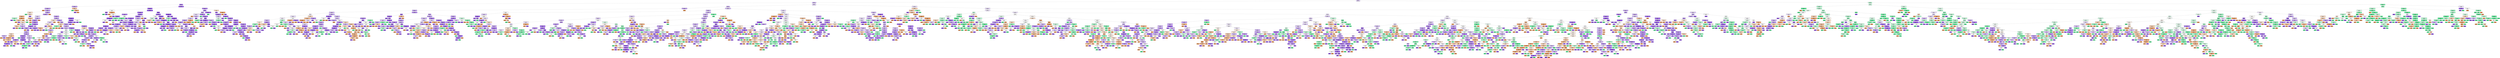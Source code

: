 digraph Tree {
node [shape=box, style="filled, rounded", color="black", fontname="helvetica"] ;
edge [fontname="helvetica"] ;
0 [label="B365H <= 2.77\ngini = 0.64\nsamples = 6224\nvalue = [2529, 2821, 4495]", fillcolor="#e1d0f9"] ;
1 [label="B365H <= 1.45\ngini = 0.6\nsamples = 4638\nvalue = [1915, 1515, 3932]", fillcolor="#d0b6f5"] ;
0 -> 1 [labeldistance=2.5, labelangle=45, headlabel="True"] ;
2 [label="B365D <= 4.88\ngini = 0.4\nsamples = 951\nvalue = [256, 126, 1148]", fillcolor="#a774ed"] ;
1 -> 2 ;
3 [label="average_weight_hometeam <= 183.91\ngini = 0.52\nsamples = 367\nvalue = [141, 70, 369]", fillcolor="#be98f1"] ;
2 -> 3 ;
4 [label="right_foot_percentage_awayteam <= 0.38\ngini = 0.51\nsamples = 362\nvalue = [132, 67, 367]", fillcolor="#bb94f1"] ;
3 -> 4 ;
5 [label="gini = 0.0\nsamples = 2\nvalue = [3, 0, 0]", fillcolor="#e58139"] ;
4 -> 5 ;
6 [label="average_weight_awayteam <= 162.41\ngini = 0.51\nsamples = 360\nvalue = [129, 67, 367]", fillcolor="#ba92f1"] ;
4 -> 6 ;
7 [label="last_three_matches_hometeam <= 2.5\ngini = 0.62\nsamples = 17\nvalue = [13, 5, 8]", fillcolor="#f8dcc8"] ;
6 -> 7 ;
8 [label="gini = 0.0\nsamples = 2\nvalue = [0, 3, 0]", fillcolor="#39e581"] ;
7 -> 8 ;
9 [label="average_age_awayteam <= 26.82\ngini = 0.55\nsamples = 15\nvalue = [13, 2, 8]", fillcolor="#f6d5bd"] ;
7 -> 9 ;
10 [label="average_rating_awayteam <= 65.79\ngini = 0.39\nsamples = 10\nvalue = [13, 2, 2]", fillcolor="#eca36e"] ;
9 -> 10 ;
11 [label="last_three_matches_hometeam <= 5.5\ngini = 0.44\nsamples = 3\nvalue = [0, 2, 1]", fillcolor="#9cf2c0"] ;
10 -> 11 ;
12 [label="gini = 0.0\nsamples = 1\nvalue = [0, 0, 1]", fillcolor="#8139e5"] ;
11 -> 12 ;
13 [label="gini = 0.0\nsamples = 2\nvalue = [0, 2, 0]", fillcolor="#39e581"] ;
11 -> 13 ;
14 [label="average_weight_hometeam <= 166.5\ngini = 0.13\nsamples = 7\nvalue = [13, 0, 1]", fillcolor="#e78b48"] ;
10 -> 14 ;
15 [label="average_weight_hometeam <= 161.18\ngini = 0.44\nsamples = 2\nvalue = [2, 0, 1]", fillcolor="#f2c09c"] ;
14 -> 15 ;
16 [label="gini = 0.0\nsamples = 1\nvalue = [2, 0, 0]", fillcolor="#e58139"] ;
15 -> 16 ;
17 [label="gini = 0.0\nsamples = 1\nvalue = [0, 0, 1]", fillcolor="#8139e5"] ;
15 -> 17 ;
18 [label="gini = 0.0\nsamples = 5\nvalue = [11, 0, 0]", fillcolor="#e58139"] ;
14 -> 18 ;
19 [label="gini = 0.0\nsamples = 5\nvalue = [0, 0, 6]", fillcolor="#8139e5"] ;
9 -> 19 ;
20 [label="average_age_hometeam <= 30.23\ngini = 0.49\nsamples = 343\nvalue = [116, 62, 359]", fillcolor="#b68df0"] ;
6 -> 20 ;
21 [label="average_rating_awayteam <= 65.29\ngini = 0.49\nsamples = 341\nvalue = [113, 62, 359]", fillcolor="#b58bf0"] ;
20 -> 21 ;
22 [label="average_rating_hometeam <= 64.86\ngini = 0.54\nsamples = 50\nvalue = [29, 5, 42]", fillcolor="#dcc8f8"] ;
21 -> 22 ;
23 [label="average_age_awayteam <= 26.32\ngini = 0.52\nsamples = 13\nvalue = [11, 3, 3]", fillcolor="#f0b78e"] ;
22 -> 23 ;
24 [label="stage <= 34.0\ngini = 0.64\nsamples = 9\nvalue = [5, 3, 3]", fillcolor="#f8e0ce"] ;
23 -> 24 ;
25 [label="average_age_awayteam <= 24.18\ngini = 0.57\nsamples = 8\nvalue = [5, 1, 3]", fillcolor="#f6d5bd"] ;
24 -> 25 ;
26 [label="gini = 0.0\nsamples = 2\nvalue = [3, 0, 0]", fillcolor="#e58139"] ;
25 -> 26 ;
27 [label="average_height_awayteam <= 181.0\ngini = 0.61\nsamples = 6\nvalue = [2, 1, 3]", fillcolor="#e0cef8"] ;
25 -> 27 ;
28 [label="average_age_awayteam <= 25.45\ngini = 0.44\nsamples = 3\nvalue = [2, 0, 1]", fillcolor="#f2c09c"] ;
27 -> 28 ;
29 [label="gini = 0.0\nsamples = 1\nvalue = [0, 0, 1]", fillcolor="#8139e5"] ;
28 -> 29 ;
30 [label="gini = 0.0\nsamples = 2\nvalue = [2, 0, 0]", fillcolor="#e58139"] ;
28 -> 30 ;
31 [label="average_weight_hometeam <= 163.45\ngini = 0.44\nsamples = 3\nvalue = [0, 1, 2]", fillcolor="#c09cf2"] ;
27 -> 31 ;
32 [label="gini = 0.0\nsamples = 1\nvalue = [0, 1, 0]", fillcolor="#39e581"] ;
31 -> 32 ;
33 [label="gini = 0.0\nsamples = 2\nvalue = [0, 0, 2]", fillcolor="#8139e5"] ;
31 -> 33 ;
34 [label="gini = 0.0\nsamples = 1\nvalue = [0, 2, 0]", fillcolor="#39e581"] ;
24 -> 34 ;
35 [label="gini = 0.0\nsamples = 4\nvalue = [6, 0, 0]", fillcolor="#e58139"] ;
23 -> 35 ;
36 [label="average_height_hometeam <= 183.59\ngini = 0.47\nsamples = 37\nvalue = [18, 2, 39]", fillcolor="#be9af2"] ;
22 -> 36 ;
37 [label="last_three_matches_awayteam <= 0.5\ngini = 0.38\nsamples = 33\nvalue = [10, 2, 39]", fillcolor="#a673ed"] ;
36 -> 37 ;
38 [label="gini = 0.0\nsamples = 2\nvalue = [3, 0, 0]", fillcolor="#e58139"] ;
37 -> 38 ;
39 [label="right_foot_percentage_awayteam <= 0.5\ngini = 0.32\nsamples = 31\nvalue = [7, 2, 39]", fillcolor="#9d64eb"] ;
37 -> 39 ;
40 [label="gini = 0.0\nsamples = 2\nvalue = [0, 2, 0]", fillcolor="#39e581"] ;
39 -> 40 ;
41 [label="right_foot_percentage_awayteam <= 0.86\ngini = 0.26\nsamples = 29\nvalue = [7, 0, 39]", fillcolor="#985dea"] ;
39 -> 41 ;
42 [label="average_rating_awayteam <= 63.05\ngini = 0.16\nsamples = 21\nvalue = [3, 0, 32]", fillcolor="#8d4ce7"] ;
41 -> 42 ;
43 [label="average_age_hometeam <= 24.41\ngini = 0.38\nsamples = 6\nvalue = [3, 0, 9]", fillcolor="#ab7bee"] ;
42 -> 43 ;
44 [label="gini = 0.0\nsamples = 1\nvalue = [3, 0, 0]", fillcolor="#e58139"] ;
43 -> 44 ;
45 [label="gini = 0.0\nsamples = 5\nvalue = [0, 0, 9]", fillcolor="#8139e5"] ;
43 -> 45 ;
46 [label="gini = 0.0\nsamples = 15\nvalue = [0, 0, 23]", fillcolor="#8139e5"] ;
42 -> 46 ;
47 [label="B365D <= 4.62\ngini = 0.46\nsamples = 8\nvalue = [4, 0, 7]", fillcolor="#c9aaf4"] ;
41 -> 47 ;
48 [label="average_height_awayteam <= 179.5\ngini = 0.24\nsamples = 5\nvalue = [1, 0, 6]", fillcolor="#965ae9"] ;
47 -> 48 ;
49 [label="gini = 0.0\nsamples = 1\nvalue = [1, 0, 0]", fillcolor="#e58139"] ;
48 -> 49 ;
50 [label="gini = 0.0\nsamples = 4\nvalue = [0, 0, 6]", fillcolor="#8139e5"] ;
48 -> 50 ;
51 [label="average_age_hometeam <= 24.41\ngini = 0.38\nsamples = 3\nvalue = [3, 0, 1]", fillcolor="#eeab7b"] ;
47 -> 51 ;
52 [label="gini = 0.0\nsamples = 1\nvalue = [0, 0, 1]", fillcolor="#8139e5"] ;
51 -> 52 ;
53 [label="gini = 0.0\nsamples = 2\nvalue = [3, 0, 0]", fillcolor="#e58139"] ;
51 -> 53 ;
54 [label="gini = 0.0\nsamples = 4\nvalue = [8, 0, 0]", fillcolor="#e58139"] ;
36 -> 54 ;
55 [label="average_rating_hometeam <= 80.05\ngini = 0.47\nsamples = 291\nvalue = [84, 57, 317]", fillcolor="#b184ef"] ;
21 -> 55 ;
56 [label="average_rating_hometeam <= 69.19\ngini = 0.51\nsamples = 255\nvalue = [83, 56, 261]", fillcolor="#b890f0"] ;
55 -> 56 ;
57 [label="average_weight_hometeam <= 171.18\ngini = 0.54\nsamples = 11\nvalue = [9, 1, 6]", fillcolor="#f7d9c4"] ;
56 -> 57 ;
58 [label="average_weight_hometeam <= 169.18\ngini = 0.56\nsamples = 7\nvalue = [4, 1, 6]", fillcolor="#dbc6f8"] ;
57 -> 58 ;
59 [label="average_height_awayteam <= 180.05\ngini = 0.59\nsamples = 5\nvalue = [4, 1, 3]", fillcolor="#fae6d7"] ;
58 -> 59 ;
60 [label="gini = 0.0\nsamples = 1\nvalue = [0, 0, 2]", fillcolor="#8139e5"] ;
59 -> 60 ;
61 [label="average_age_hometeam <= 25.32\ngini = 0.5\nsamples = 4\nvalue = [4, 1, 1]", fillcolor="#efb388"] ;
59 -> 61 ;
62 [label="right_foot_percentage_awayteam <= 0.64\ngini = 0.5\nsamples = 2\nvalue = [0, 1, 1]", fillcolor="#ffffff"] ;
61 -> 62 ;
63 [label="gini = 0.0\nsamples = 1\nvalue = [0, 0, 1]", fillcolor="#8139e5"] ;
62 -> 63 ;
64 [label="gini = 0.0\nsamples = 1\nvalue = [0, 1, 0]", fillcolor="#39e581"] ;
62 -> 64 ;
65 [label="gini = 0.0\nsamples = 2\nvalue = [4, 0, 0]", fillcolor="#e58139"] ;
61 -> 65 ;
66 [label="gini = 0.0\nsamples = 2\nvalue = [0, 0, 3]", fillcolor="#8139e5"] ;
58 -> 66 ;
67 [label="gini = 0.0\nsamples = 4\nvalue = [5, 0, 0]", fillcolor="#e58139"] ;
57 -> 67 ;
68 [label="average_height_hometeam <= 177.23\ngini = 0.5\nsamples = 244\nvalue = [74, 55, 255]", fillcolor="#b58bf0"] ;
56 -> 68 ;
69 [label="gini = 0.0\nsamples = 2\nvalue = [3, 0, 0]", fillcolor="#e58139"] ;
68 -> 69 ;
70 [label="stage <= 1.5\ngini = 0.5\nsamples = 242\nvalue = [71, 55, 255]", fillcolor="#b489f0"] ;
68 -> 70 ;
71 [label="average_height_hometeam <= 181.5\ngini = 0.54\nsamples = 6\nvalue = [6, 3, 1]", fillcolor="#f4c9aa"] ;
70 -> 71 ;
72 [label="average_weight_awayteam <= 171.82\ngini = 0.38\nsamples = 2\nvalue = [1, 3, 0]", fillcolor="#7beeab"] ;
71 -> 72 ;
73 [label="gini = 0.0\nsamples = 1\nvalue = [0, 3, 0]", fillcolor="#39e581"] ;
72 -> 73 ;
74 [label="gini = 0.0\nsamples = 1\nvalue = [1, 0, 0]", fillcolor="#e58139"] ;
72 -> 74 ;
75 [label="B365H <= 1.42\ngini = 0.28\nsamples = 4\nvalue = [5, 0, 1]", fillcolor="#ea9a61"] ;
71 -> 75 ;
76 [label="gini = 0.0\nsamples = 3\nvalue = [5, 0, 0]", fillcolor="#e58139"] ;
75 -> 76 ;
77 [label="gini = 0.0\nsamples = 1\nvalue = [0, 0, 1]", fillcolor="#8139e5"] ;
75 -> 77 ;
78 [label="average_age_awayteam <= 27.32\ngini = 0.48\nsamples = 236\nvalue = [65, 52, 254]", fillcolor="#b185ef"] ;
70 -> 78 ;
79 [label="average_height_awayteam <= 183.32\ngini = 0.53\nsamples = 159\nvalue = [50, 41, 155]", fillcolor="#bc95f1"] ;
78 -> 79 ;
80 [label="average_age_awayteam <= 26.41\ngini = 0.58\nsamples = 127\nvalue = [46, 38, 111]", fillcolor="#c8a9f4"] ;
79 -> 80 ;
81 [label="last_three_matches_awayteam <= 6.5\ngini = 0.52\nsamples = 85\nvalue = [33, 15, 85]", fillcolor="#bd98f1"] ;
80 -> 81 ;
82 [label="average_age_hometeam <= 23.86\ngini = 0.49\nsamples = 75\nvalue = [23, 15, 80]", fillcolor="#b388ef"] ;
81 -> 82 ;
83 [label="average_age_hometeam <= 23.41\ngini = 0.48\nsamples = 13\nvalue = [11, 0, 7]", fillcolor="#f6d1b7"] ;
82 -> 83 ;
84 [label="average_age_hometeam <= 22.82\ngini = 0.44\nsamples = 6\nvalue = [2, 0, 4]", fillcolor="#c09cf2"] ;
83 -> 84 ;
85 [label="gini = 0.0\nsamples = 2\nvalue = [2, 0, 0]", fillcolor="#e58139"] ;
84 -> 85 ;
86 [label="gini = 0.0\nsamples = 4\nvalue = [0, 0, 4]", fillcolor="#8139e5"] ;
84 -> 86 ;
87 [label="average_weight_hometeam <= 167.95\ngini = 0.38\nsamples = 7\nvalue = [9, 0, 3]", fillcolor="#eeab7b"] ;
83 -> 87 ;
88 [label="average_weight_hometeam <= 163.41\ngini = 0.18\nsamples = 5\nvalue = [9, 0, 1]", fillcolor="#e88f4f"] ;
87 -> 88 ;
89 [label="gini = 0.0\nsamples = 2\nvalue = [6, 0, 0]", fillcolor="#e58139"] ;
88 -> 89 ;
90 [label="average_height_awayteam <= 181.91\ngini = 0.38\nsamples = 3\nvalue = [3, 0, 1]", fillcolor="#eeab7b"] ;
88 -> 90 ;
91 [label="gini = 0.0\nsamples = 2\nvalue = [3, 0, 0]", fillcolor="#e58139"] ;
90 -> 91 ;
92 [label="gini = 0.0\nsamples = 1\nvalue = [0, 0, 1]", fillcolor="#8139e5"] ;
90 -> 92 ;
93 [label="gini = 0.0\nsamples = 2\nvalue = [0, 0, 2]", fillcolor="#8139e5"] ;
87 -> 93 ;
94 [label="average_height_awayteam <= 181.68\ngini = 0.43\nsamples = 62\nvalue = [12, 15, 73]", fillcolor="#a978ed"] ;
82 -> 94 ;
95 [label="last_three_matches_hometeam <= 0.5\ngini = 0.22\nsamples = 35\nvalue = [4, 3, 51]", fillcolor="#9153e8"] ;
94 -> 95 ;
96 [label="gini = 0.0\nsamples = 1\nvalue = [0, 1, 0]", fillcolor="#39e581"] ;
95 -> 96 ;
97 [label="average_age_awayteam <= 25.41\ngini = 0.19\nsamples = 34\nvalue = [4, 2, 51]", fillcolor="#8f4fe8"] ;
95 -> 97 ;
98 [label="right_foot_percentage_hometeam <= 0.86\ngini = 0.36\nsamples = 12\nvalue = [3, 2, 18]", fillcolor="#a06aec"] ;
97 -> 98 ;
99 [label="B365H <= 1.42\ngini = 0.26\nsamples = 10\nvalue = [1, 2, 17]", fillcolor="#965ae9"] ;
98 -> 99 ;
100 [label="right_foot_percentage_awayteam <= 0.86\ngini = 0.12\nsamples = 7\nvalue = [1, 0, 14]", fillcolor="#8a47e7"] ;
99 -> 100 ;
101 [label="gini = 0.0\nsamples = 6\nvalue = [0, 0, 14]", fillcolor="#8139e5"] ;
100 -> 101 ;
102 [label="gini = 0.0\nsamples = 1\nvalue = [1, 0, 0]", fillcolor="#e58139"] ;
100 -> 102 ;
103 [label="stage <= 5.0\ngini = 0.48\nsamples = 3\nvalue = [0, 2, 3]", fillcolor="#d5bdf6"] ;
99 -> 103 ;
104 [label="gini = 0.0\nsamples = 1\nvalue = [0, 2, 0]", fillcolor="#39e581"] ;
103 -> 104 ;
105 [label="gini = 0.0\nsamples = 2\nvalue = [0, 0, 3]", fillcolor="#8139e5"] ;
103 -> 105 ;
106 [label="average_rating_hometeam <= 79.5\ngini = 0.44\nsamples = 2\nvalue = [2, 0, 1]", fillcolor="#f2c09c"] ;
98 -> 106 ;
107 [label="gini = 0.0\nsamples = 1\nvalue = [2, 0, 0]", fillcolor="#e58139"] ;
106 -> 107 ;
108 [label="gini = 0.0\nsamples = 1\nvalue = [0, 0, 1]", fillcolor="#8139e5"] ;
106 -> 108 ;
109 [label="average_weight_awayteam <= 163.86\ngini = 0.06\nsamples = 22\nvalue = [1, 0, 33]", fillcolor="#853fe6"] ;
97 -> 109 ;
110 [label="last_three_matches_hometeam <= 7.5\ngini = 0.5\nsamples = 2\nvalue = [1, 0, 1]", fillcolor="#ffffff"] ;
109 -> 110 ;
111 [label="gini = 0.0\nsamples = 1\nvalue = [1, 0, 0]", fillcolor="#e58139"] ;
110 -> 111 ;
112 [label="gini = 0.0\nsamples = 1\nvalue = [0, 0, 1]", fillcolor="#8139e5"] ;
110 -> 112 ;
113 [label="gini = 0.0\nsamples = 20\nvalue = [0, 0, 32]", fillcolor="#8139e5"] ;
109 -> 113 ;
114 [label="average_weight_awayteam <= 176.82\ngini = 0.61\nsamples = 27\nvalue = [8, 12, 22]", fillcolor="#d5bdf6"] ;
94 -> 114 ;
115 [label="average_weight_awayteam <= 171.86\ngini = 0.58\nsamples = 25\nvalue = [8, 8, 22]", fillcolor="#c4a3f3"] ;
114 -> 115 ;
116 [label="stage <= 13.0\ngini = 0.47\nsamples = 12\nvalue = [0, 8, 13]", fillcolor="#cfb3f5"] ;
115 -> 116 ;
117 [label="gini = 0.0\nsamples = 5\nvalue = [0, 0, 8]", fillcolor="#8139e5"] ;
116 -> 117 ;
118 [label="stage <= 31.5\ngini = 0.47\nsamples = 7\nvalue = [0, 8, 5]", fillcolor="#b5f5d0"] ;
116 -> 118 ;
119 [label="average_rating_awayteam <= 70.95\ngini = 0.4\nsamples = 5\nvalue = [0, 8, 3]", fillcolor="#83efb0"] ;
118 -> 119 ;
120 [label="right_foot_percentage_hometeam <= 0.59\ngini = 0.2\nsamples = 4\nvalue = [0, 8, 1]", fillcolor="#52e891"] ;
119 -> 120 ;
121 [label="gini = 0.0\nsamples = 1\nvalue = [0, 0, 1]", fillcolor="#8139e5"] ;
120 -> 121 ;
122 [label="gini = 0.0\nsamples = 3\nvalue = [0, 8, 0]", fillcolor="#39e581"] ;
120 -> 122 ;
123 [label="gini = 0.0\nsamples = 1\nvalue = [0, 0, 2]", fillcolor="#8139e5"] ;
119 -> 123 ;
124 [label="gini = 0.0\nsamples = 2\nvalue = [0, 0, 2]", fillcolor="#8139e5"] ;
118 -> 124 ;
125 [label="average_age_hometeam <= 26.64\ngini = 0.5\nsamples = 13\nvalue = [8, 0, 9]", fillcolor="#f1e9fc"] ;
115 -> 125 ;
126 [label="right_foot_percentage_awayteam <= 0.77\ngini = 0.38\nsamples = 10\nvalue = [3, 0, 9]", fillcolor="#ab7bee"] ;
125 -> 126 ;
127 [label="B365A <= 8.25\ngini = 0.38\nsamples = 3\nvalue = [3, 0, 1]", fillcolor="#eeab7b"] ;
126 -> 127 ;
128 [label="gini = 0.0\nsamples = 2\nvalue = [3, 0, 0]", fillcolor="#e58139"] ;
127 -> 128 ;
129 [label="gini = 0.0\nsamples = 1\nvalue = [0, 0, 1]", fillcolor="#8139e5"] ;
127 -> 129 ;
130 [label="gini = 0.0\nsamples = 7\nvalue = [0, 0, 8]", fillcolor="#8139e5"] ;
126 -> 130 ;
131 [label="gini = 0.0\nsamples = 3\nvalue = [5, 0, 0]", fillcolor="#e58139"] ;
125 -> 131 ;
132 [label="gini = 0.0\nsamples = 2\nvalue = [0, 4, 0]", fillcolor="#39e581"] ;
114 -> 132 ;
133 [label="average_age_hometeam <= 28.36\ngini = 0.44\nsamples = 10\nvalue = [10, 0, 5]", fillcolor="#f2c09c"] ;
81 -> 133 ;
134 [label="average_rating_hometeam <= 78.91\ngini = 0.36\nsamples = 8\nvalue = [10, 0, 3]", fillcolor="#eda774"] ;
133 -> 134 ;
135 [label="stage <= 17.0\ngini = 0.17\nsamples = 7\nvalue = [10, 0, 1]", fillcolor="#e88e4d"] ;
134 -> 135 ;
136 [label="average_rating_hometeam <= 72.32\ngini = 0.5\nsamples = 2\nvalue = [1, 0, 1]", fillcolor="#ffffff"] ;
135 -> 136 ;
137 [label="gini = 0.0\nsamples = 1\nvalue = [1, 0, 0]", fillcolor="#e58139"] ;
136 -> 137 ;
138 [label="gini = 0.0\nsamples = 1\nvalue = [0, 0, 1]", fillcolor="#8139e5"] ;
136 -> 138 ;
139 [label="gini = 0.0\nsamples = 5\nvalue = [9, 0, 0]", fillcolor="#e58139"] ;
135 -> 139 ;
140 [label="gini = 0.0\nsamples = 1\nvalue = [0, 0, 2]", fillcolor="#8139e5"] ;
134 -> 140 ;
141 [label="gini = 0.0\nsamples = 2\nvalue = [0, 0, 2]", fillcolor="#8139e5"] ;
133 -> 141 ;
142 [label="B365H <= 1.35\ngini = 0.64\nsamples = 42\nvalue = [13, 23, 26]", fillcolor="#f5f0fd"] ;
80 -> 142 ;
143 [label="gini = 0.0\nsamples = 3\nvalue = [0, 0, 6]", fillcolor="#8139e5"] ;
142 -> 143 ;
144 [label="average_weight_awayteam <= 171.14\ngini = 0.65\nsamples = 39\nvalue = [13, 23, 20]", fillcolor="#effdf5"] ;
142 -> 144 ;
145 [label="average_height_hometeam <= 179.86\ngini = 0.58\nsamples = 23\nvalue = [3, 13, 16]", fillcolor="#ebe0fb"] ;
144 -> 145 ;
146 [label="last_three_matches_awayteam <= 3.5\ngini = 0.49\nsamples = 10\nvalue = [1, 11, 5]", fillcolor="#9cf2c0"] ;
145 -> 146 ;
147 [label="right_foot_percentage_awayteam <= 0.86\ngini = 0.47\nsamples = 6\nvalue = [0, 3, 5]", fillcolor="#cdb0f5"] ;
146 -> 147 ;
148 [label="average_height_awayteam <= 177.45\ngini = 0.28\nsamples = 5\nvalue = [0, 1, 5]", fillcolor="#9a61ea"] ;
147 -> 148 ;
149 [label="gini = 0.0\nsamples = 1\nvalue = [0, 1, 0]", fillcolor="#39e581"] ;
148 -> 149 ;
150 [label="gini = 0.0\nsamples = 4\nvalue = [0, 0, 5]", fillcolor="#8139e5"] ;
148 -> 150 ;
151 [label="gini = 0.0\nsamples = 1\nvalue = [0, 2, 0]", fillcolor="#39e581"] ;
147 -> 151 ;
152 [label="average_rating_hometeam <= 74.45\ngini = 0.2\nsamples = 4\nvalue = [1, 8, 0]", fillcolor="#52e891"] ;
146 -> 152 ;
153 [label="gini = 0.0\nsamples = 1\nvalue = [1, 0, 0]", fillcolor="#e58139"] ;
152 -> 153 ;
154 [label="gini = 0.0\nsamples = 3\nvalue = [0, 8, 0]", fillcolor="#39e581"] ;
152 -> 154 ;
155 [label="average_weight_awayteam <= 169.95\ngini = 0.43\nsamples = 13\nvalue = [2, 2, 11]", fillcolor="#a876ed"] ;
145 -> 155 ;
156 [label="average_age_hometeam <= 26.27\ngini = 0.53\nsamples = 10\nvalue = [2, 2, 7]", fillcolor="#b991f1"] ;
155 -> 156 ;
157 [label="gini = 0.0\nsamples = 4\nvalue = [0, 0, 5]", fillcolor="#8139e5"] ;
156 -> 157 ;
158 [label="stage <= 9.5\ngini = 0.67\nsamples = 6\nvalue = [2, 2, 2]", fillcolor="#ffffff"] ;
156 -> 158 ;
159 [label="gini = 0.0\nsamples = 2\nvalue = [2, 0, 0]", fillcolor="#e58139"] ;
158 -> 159 ;
160 [label="average_rating_awayteam <= 70.32\ngini = 0.5\nsamples = 4\nvalue = [0, 2, 2]", fillcolor="#ffffff"] ;
158 -> 160 ;
161 [label="gini = 0.0\nsamples = 2\nvalue = [0, 0, 2]", fillcolor="#8139e5"] ;
160 -> 161 ;
162 [label="gini = 0.0\nsamples = 2\nvalue = [0, 2, 0]", fillcolor="#39e581"] ;
160 -> 162 ;
163 [label="gini = 0.0\nsamples = 3\nvalue = [0, 0, 4]", fillcolor="#8139e5"] ;
155 -> 163 ;
164 [label="last_three_matches_awayteam <= 1.5\ngini = 0.62\nsamples = 16\nvalue = [10, 10, 4]", fillcolor="#ffffff"] ;
144 -> 164 ;
165 [label="average_weight_hometeam <= 176.86\ngini = 0.44\nsamples = 4\nvalue = [0, 4, 2]", fillcolor="#9cf2c0"] ;
164 -> 165 ;
166 [label="gini = 0.0\nsamples = 2\nvalue = [0, 4, 0]", fillcolor="#39e581"] ;
165 -> 166 ;
167 [label="gini = 0.0\nsamples = 2\nvalue = [0, 0, 2]", fillcolor="#8139e5"] ;
165 -> 167 ;
168 [label="average_weight_hometeam <= 173.18\ngini = 0.57\nsamples = 12\nvalue = [10, 6, 2]", fillcolor="#f6d5bd"] ;
164 -> 168 ;
169 [label="gini = 0.0\nsamples = 5\nvalue = [6, 0, 0]", fillcolor="#e58139"] ;
168 -> 169 ;
170 [label="average_rating_hometeam <= 76.68\ngini = 0.61\nsamples = 7\nvalue = [4, 6, 2]", fillcolor="#cef8e0"] ;
168 -> 170 ;
171 [label="gini = 0.0\nsamples = 2\nvalue = [0, 0, 2]", fillcolor="#8139e5"] ;
170 -> 171 ;
172 [label="stage <= 30.0\ngini = 0.48\nsamples = 5\nvalue = [4, 6, 0]", fillcolor="#bdf6d5"] ;
170 -> 172 ;
173 [label="gini = 0.0\nsamples = 3\nvalue = [0, 6, 0]", fillcolor="#39e581"] ;
172 -> 173 ;
174 [label="gini = 0.0\nsamples = 2\nvalue = [4, 0, 0]", fillcolor="#e58139"] ;
172 -> 174 ;
175 [label="last_three_matches_hometeam <= 2.5\ngini = 0.25\nsamples = 32\nvalue = [4, 3, 44]", fillcolor="#9456e9"] ;
79 -> 175 ;
176 [label="average_rating_hometeam <= 73.68\ngini = 0.44\nsamples = 2\nvalue = [1, 2, 0]", fillcolor="#9cf2c0"] ;
175 -> 176 ;
177 [label="gini = 0.0\nsamples = 1\nvalue = [0, 2, 0]", fillcolor="#39e581"] ;
176 -> 177 ;
178 [label="gini = 0.0\nsamples = 1\nvalue = [1, 0, 0]", fillcolor="#e58139"] ;
176 -> 178 ;
179 [label="average_weight_awayteam <= 178.23\ngini = 0.16\nsamples = 30\nvalue = [3, 1, 44]", fillcolor="#8c4be7"] ;
175 -> 179 ;
180 [label="stage <= 4.0\ngini = 0.05\nsamples = 24\nvalue = [1, 0, 38]", fillcolor="#843ee6"] ;
179 -> 180 ;
181 [label="B365D <= 4.41\ngini = 0.32\nsamples = 3\nvalue = [1, 0, 4]", fillcolor="#a06aec"] ;
180 -> 181 ;
182 [label="gini = 0.0\nsamples = 1\nvalue = [1, 0, 0]", fillcolor="#e58139"] ;
181 -> 182 ;
183 [label="gini = 0.0\nsamples = 2\nvalue = [0, 0, 4]", fillcolor="#8139e5"] ;
181 -> 183 ;
184 [label="gini = 0.0\nsamples = 21\nvalue = [0, 0, 34]", fillcolor="#8139e5"] ;
180 -> 184 ;
185 [label="B365H <= 1.42\ngini = 0.49\nsamples = 6\nvalue = [2, 1, 6]", fillcolor="#b78ef0"] ;
179 -> 185 ;
186 [label="average_height_awayteam <= 184.5\ngini = 0.24\nsamples = 4\nvalue = [0, 1, 6]", fillcolor="#965ae9"] ;
185 -> 186 ;
187 [label="gini = 0.0\nsamples = 1\nvalue = [0, 1, 0]", fillcolor="#39e581"] ;
186 -> 187 ;
188 [label="gini = 0.0\nsamples = 3\nvalue = [0, 0, 6]", fillcolor="#8139e5"] ;
186 -> 188 ;
189 [label="gini = 0.0\nsamples = 2\nvalue = [2, 0, 0]", fillcolor="#e58139"] ;
185 -> 189 ;
190 [label="last_three_matches_hometeam <= 1.5\ngini = 0.35\nsamples = 77\nvalue = [15, 11, 99]", fillcolor="#9f68eb"] ;
78 -> 190 ;
191 [label="average_height_awayteam <= 181.64\ngini = 0.59\nsamples = 6\nvalue = [5, 2, 2]", fillcolor="#f4c9aa"] ;
190 -> 191 ;
192 [label="average_age_hometeam <= 28.95\ngini = 0.5\nsamples = 3\nvalue = [0, 2, 2]", fillcolor="#ffffff"] ;
191 -> 192 ;
193 [label="gini = 0.0\nsamples = 2\nvalue = [0, 0, 2]", fillcolor="#8139e5"] ;
192 -> 193 ;
194 [label="gini = 0.0\nsamples = 1\nvalue = [0, 2, 0]", fillcolor="#39e581"] ;
192 -> 194 ;
195 [label="gini = 0.0\nsamples = 3\nvalue = [5, 0, 0]", fillcolor="#e58139"] ;
191 -> 195 ;
196 [label="last_three_matches_awayteam <= 8.0\ngini = 0.29\nsamples = 71\nvalue = [10, 9, 97]", fillcolor="#985cea"] ;
190 -> 196 ;
197 [label="average_age_hometeam <= 27.5\ngini = 0.25\nsamples = 68\nvalue = [8, 8, 97]", fillcolor="#9457e9"] ;
196 -> 197 ;
198 [label="B365D <= 4.26\ngini = 0.36\nsamples = 46\nvalue = [8, 8, 58]", fillcolor="#a069eb"] ;
197 -> 198 ;
199 [label="gini = 0.0\nsamples = 12\nvalue = [0, 0, 19]", fillcolor="#8139e5"] ;
198 -> 199 ;
200 [label="last_three_matches_hometeam <= 6.5\ngini = 0.45\nsamples = 34\nvalue = [8, 8, 39]", fillcolor="#ac7cee"] ;
198 -> 200 ;
201 [label="average_rating_hometeam <= 77.95\ngini = 0.35\nsamples = 25\nvalue = [7, 2, 33]", fillcolor="#a16cec"] ;
200 -> 201 ;
202 [label="average_rating_hometeam <= 77.86\ngini = 0.45\nsamples = 18\nvalue = [7, 2, 21]", fillcolor="#b286ef"] ;
201 -> 202 ;
203 [label="average_weight_hometeam <= 167.36\ngini = 0.37\nsamples = 17\nvalue = [4, 2, 21]", fillcolor="#a26dec"] ;
202 -> 203 ;
204 [label="gini = 0.0\nsamples = 5\nvalue = [0, 0, 13]", fillcolor="#8139e5"] ;
203 -> 204 ;
205 [label="B365A <= 7.75\ngini = 0.57\nsamples = 12\nvalue = [4, 2, 8]", fillcolor="#cdb0f5"] ;
203 -> 205 ;
206 [label="right_foot_percentage_awayteam <= 0.81\ngini = 0.44\nsamples = 3\nvalue = [1, 2, 0]", fillcolor="#9cf2c0"] ;
205 -> 206 ;
207 [label="gini = 0.0\nsamples = 2\nvalue = [0, 2, 0]", fillcolor="#39e581"] ;
206 -> 207 ;
208 [label="gini = 0.0\nsamples = 1\nvalue = [1, 0, 0]", fillcolor="#e58139"] ;
206 -> 208 ;
209 [label="average_age_awayteam <= 27.95\ngini = 0.4\nsamples = 9\nvalue = [3, 0, 8]", fillcolor="#b083ef"] ;
205 -> 209 ;
210 [label="gini = 0.0\nsamples = 2\nvalue = [2, 0, 0]", fillcolor="#e58139"] ;
209 -> 210 ;
211 [label="average_age_hometeam <= 26.95\ngini = 0.2\nsamples = 7\nvalue = [1, 0, 8]", fillcolor="#9152e8"] ;
209 -> 211 ;
212 [label="gini = 0.0\nsamples = 6\nvalue = [0, 0, 8]", fillcolor="#8139e5"] ;
211 -> 212 ;
213 [label="gini = 0.0\nsamples = 1\nvalue = [1, 0, 0]", fillcolor="#e58139"] ;
211 -> 213 ;
214 [label="gini = 0.0\nsamples = 1\nvalue = [3, 0, 0]", fillcolor="#e58139"] ;
202 -> 214 ;
215 [label="gini = 0.0\nsamples = 7\nvalue = [0, 0, 12]", fillcolor="#8139e5"] ;
201 -> 215 ;
216 [label="average_age_awayteam <= 27.77\ngini = 0.57\nsamples = 9\nvalue = [1, 6, 6]", fillcolor="#ffffff"] ;
200 -> 216 ;
217 [label="average_height_awayteam <= 182.86\ngini = 0.28\nsamples = 5\nvalue = [1, 0, 5]", fillcolor="#9a61ea"] ;
216 -> 217 ;
218 [label="B365D <= 4.62\ngini = 0.5\nsamples = 2\nvalue = [1, 0, 1]", fillcolor="#ffffff"] ;
217 -> 218 ;
219 [label="gini = 0.0\nsamples = 1\nvalue = [0, 0, 1]", fillcolor="#8139e5"] ;
218 -> 219 ;
220 [label="gini = 0.0\nsamples = 1\nvalue = [1, 0, 0]", fillcolor="#e58139"] ;
218 -> 220 ;
221 [label="gini = 0.0\nsamples = 3\nvalue = [0, 0, 4]", fillcolor="#8139e5"] ;
217 -> 221 ;
222 [label="average_rating_hometeam <= 76.41\ngini = 0.24\nsamples = 4\nvalue = [0, 6, 1]", fillcolor="#5ae996"] ;
216 -> 222 ;
223 [label="gini = 0.0\nsamples = 2\nvalue = [0, 5, 0]", fillcolor="#39e581"] ;
222 -> 223 ;
224 [label="average_age_awayteam <= 28.18\ngini = 0.5\nsamples = 2\nvalue = [0, 1, 1]", fillcolor="#ffffff"] ;
222 -> 224 ;
225 [label="gini = 0.0\nsamples = 1\nvalue = [0, 1, 0]", fillcolor="#39e581"] ;
224 -> 225 ;
226 [label="gini = 0.0\nsamples = 1\nvalue = [0, 0, 1]", fillcolor="#8139e5"] ;
224 -> 226 ;
227 [label="gini = 0.0\nsamples = 22\nvalue = [0, 0, 39]", fillcolor="#8139e5"] ;
197 -> 227 ;
228 [label="B365H <= 1.42\ngini = 0.44\nsamples = 3\nvalue = [2, 1, 0]", fillcolor="#f2c09c"] ;
196 -> 228 ;
229 [label="gini = 0.0\nsamples = 1\nvalue = [0, 1, 0]", fillcolor="#39e581"] ;
228 -> 229 ;
230 [label="gini = 0.0\nsamples = 2\nvalue = [2, 0, 0]", fillcolor="#e58139"] ;
228 -> 230 ;
231 [label="average_weight_awayteam <= 181.14\ngini = 0.07\nsamples = 36\nvalue = [1, 1, 56]", fillcolor="#8540e6"] ;
55 -> 231 ;
232 [label="average_age_awayteam <= 25.32\ngini = 0.04\nsamples = 34\nvalue = [1, 0, 55]", fillcolor="#833de5"] ;
231 -> 232 ;
233 [label="average_age_hometeam <= 27.32\ngini = 0.14\nsamples = 8\nvalue = [1, 0, 12]", fillcolor="#8c49e7"] ;
232 -> 233 ;
234 [label="gini = 0.0\nsamples = 7\nvalue = [0, 0, 12]", fillcolor="#8139e5"] ;
233 -> 234 ;
235 [label="gini = 0.0\nsamples = 1\nvalue = [1, 0, 0]", fillcolor="#e58139"] ;
233 -> 235 ;
236 [label="gini = 0.0\nsamples = 26\nvalue = [0, 0, 43]", fillcolor="#8139e5"] ;
232 -> 236 ;
237 [label="average_weight_hometeam <= 176.59\ngini = 0.5\nsamples = 2\nvalue = [0, 1, 1]", fillcolor="#ffffff"] ;
231 -> 237 ;
238 [label="gini = 0.0\nsamples = 1\nvalue = [0, 0, 1]", fillcolor="#8139e5"] ;
237 -> 238 ;
239 [label="gini = 0.0\nsamples = 1\nvalue = [0, 1, 0]", fillcolor="#39e581"] ;
237 -> 239 ;
240 [label="gini = 0.0\nsamples = 2\nvalue = [3, 0, 0]", fillcolor="#e58139"] ;
20 -> 240 ;
241 [label="average_rating_hometeam <= 75.5\ngini = 0.52\nsamples = 5\nvalue = [9, 3, 2]", fillcolor="#f1ba93"] ;
3 -> 241 ;
242 [label="gini = 0.0\nsamples = 1\nvalue = [0, 3, 0]", fillcolor="#39e581"] ;
241 -> 242 ;
243 [label="average_age_awayteam <= 26.0\ngini = 0.3\nsamples = 4\nvalue = [9, 0, 2]", fillcolor="#eb9d65"] ;
241 -> 243 ;
244 [label="gini = 0.0\nsamples = 2\nvalue = [0, 0, 2]", fillcolor="#8139e5"] ;
243 -> 244 ;
245 [label="gini = 0.0\nsamples = 2\nvalue = [9, 0, 0]", fillcolor="#e58139"] ;
243 -> 245 ;
246 [label="average_weight_awayteam <= 170.5\ngini = 0.31\nsamples = 584\nvalue = [115, 56, 779]", fillcolor="#9b62ea"] ;
2 -> 246 ;
247 [label="average_age_hometeam <= 22.68\ngini = 0.24\nsamples = 358\nvalue = [52, 25, 505]", fillcolor="#9356e9"] ;
246 -> 247 ;
248 [label="last_three_matches_awayteam <= 2.5\ngini = 0.56\nsamples = 10\nvalue = [7, 1, 7]", fillcolor="#ffffff"] ;
247 -> 248 ;
249 [label="B365D <= 5.62\ngini = 0.24\nsamples = 4\nvalue = [0, 1, 6]", fillcolor="#965ae9"] ;
248 -> 249 ;
250 [label="gini = 0.0\nsamples = 1\nvalue = [0, 1, 0]", fillcolor="#39e581"] ;
249 -> 250 ;
251 [label="gini = 0.0\nsamples = 3\nvalue = [0, 0, 6]", fillcolor="#8139e5"] ;
249 -> 251 ;
252 [label="last_three_matches_awayteam <= 5.0\ngini = 0.22\nsamples = 6\nvalue = [7, 0, 1]", fillcolor="#e99355"] ;
248 -> 252 ;
253 [label="gini = 0.0\nsamples = 4\nvalue = [6, 0, 0]", fillcolor="#e58139"] ;
252 -> 253 ;
254 [label="average_rating_awayteam <= 62.09\ngini = 0.5\nsamples = 2\nvalue = [1, 0, 1]", fillcolor="#ffffff"] ;
252 -> 254 ;
255 [label="gini = 0.0\nsamples = 1\nvalue = [1, 0, 0]", fillcolor="#e58139"] ;
254 -> 255 ;
256 [label="gini = 0.0\nsamples = 1\nvalue = [0, 0, 1]", fillcolor="#8139e5"] ;
254 -> 256 ;
257 [label="right_foot_percentage_awayteam <= 0.81\ngini = 0.22\nsamples = 348\nvalue = [45, 24, 498]", fillcolor="#9253e8"] ;
247 -> 257 ;
258 [label="average_weight_hometeam <= 165.32\ngini = 0.28\nsamples = 204\nvalue = [35, 16, 262]", fillcolor="#985dea"] ;
257 -> 258 ;
259 [label="average_weight_hometeam <= 164.41\ngini = 0.36\nsamples = 32\nvalue = [1, 11, 40]", fillcolor="#a673ed"] ;
258 -> 259 ;
260 [label="average_age_hometeam <= 27.5\ngini = 0.23\nsamples = 25\nvalue = [1, 4, 34]", fillcolor="#9355e9"] ;
259 -> 260 ;
261 [label="right_foot_percentage_hometeam <= 0.59\ngini = 0.06\nsamples = 23\nvalue = [1, 0, 33]", fillcolor="#853fe6"] ;
260 -> 261 ;
262 [label="right_foot_percentage_hometeam <= 0.45\ngini = 0.5\nsamples = 2\nvalue = [1, 0, 1]", fillcolor="#ffffff"] ;
261 -> 262 ;
263 [label="gini = 0.0\nsamples = 1\nvalue = [0, 0, 1]", fillcolor="#8139e5"] ;
262 -> 263 ;
264 [label="gini = 0.0\nsamples = 1\nvalue = [1, 0, 0]", fillcolor="#e58139"] ;
262 -> 264 ;
265 [label="gini = 0.0\nsamples = 21\nvalue = [0, 0, 32]", fillcolor="#8139e5"] ;
261 -> 265 ;
266 [label="average_height_hometeam <= 175.73\ngini = 0.32\nsamples = 2\nvalue = [0, 4, 1]", fillcolor="#6aeca0"] ;
260 -> 266 ;
267 [label="gini = 0.0\nsamples = 1\nvalue = [0, 4, 0]", fillcolor="#39e581"] ;
266 -> 267 ;
268 [label="gini = 0.0\nsamples = 1\nvalue = [0, 0, 1]", fillcolor="#8139e5"] ;
266 -> 268 ;
269 [label="B365H <= 1.24\ngini = 0.5\nsamples = 7\nvalue = [0, 7, 6]", fillcolor="#e3fbed"] ;
259 -> 269 ;
270 [label="right_foot_percentage_awayteam <= 0.68\ngini = 0.22\nsamples = 4\nvalue = [0, 7, 1]", fillcolor="#55e993"] ;
269 -> 270 ;
271 [label="gini = 0.0\nsamples = 3\nvalue = [0, 7, 0]", fillcolor="#39e581"] ;
270 -> 271 ;
272 [label="gini = 0.0\nsamples = 1\nvalue = [0, 0, 1]", fillcolor="#8139e5"] ;
270 -> 272 ;
273 [label="gini = 0.0\nsamples = 3\nvalue = [0, 0, 5]", fillcolor="#8139e5"] ;
269 -> 273 ;
274 [label="average_age_hometeam <= 29.23\ngini = 0.26\nsamples = 172\nvalue = [34, 5, 222]", fillcolor="#975be9"] ;
258 -> 274 ;
275 [label="average_rating_awayteam <= 72.91\ngini = 0.25\nsamples = 168\nvalue = [31, 5, 219]", fillcolor="#9559e9"] ;
274 -> 275 ;
276 [label="right_foot_percentage_hometeam <= 0.59\ngini = 0.19\nsamples = 145\nvalue = [22, 1, 195]", fillcolor="#9050e8"] ;
275 -> 276 ;
277 [label="last_three_matches_awayteam <= 3.5\ngini = 0.49\nsamples = 9\nvalue = [5, 0, 7]", fillcolor="#dbc6f8"] ;
276 -> 277 ;
278 [label="stage <= 20.5\ngini = 0.47\nsamples = 6\nvalue = [5, 0, 3]", fillcolor="#f5cdb0"] ;
277 -> 278 ;
279 [label="gini = 0.0\nsamples = 3\nvalue = [5, 0, 0]", fillcolor="#e58139"] ;
278 -> 279 ;
280 [label="gini = 0.0\nsamples = 3\nvalue = [0, 0, 3]", fillcolor="#8139e5"] ;
278 -> 280 ;
281 [label="gini = 0.0\nsamples = 3\nvalue = [0, 0, 4]", fillcolor="#8139e5"] ;
277 -> 281 ;
282 [label="B365A <= 11.5\ngini = 0.16\nsamples = 136\nvalue = [17, 1, 188]", fillcolor="#8d4ce7"] ;
276 -> 282 ;
283 [label="average_rating_awayteam <= 69.05\ngini = 0.32\nsamples = 50\nvalue = [14, 1, 63]", fillcolor="#9f67eb"] ;
282 -> 283 ;
284 [label="right_foot_percentage_awayteam <= 0.71\ngini = 0.23\nsamples = 37\nvalue = [6, 1, 47]", fillcolor="#9356e9"] ;
283 -> 284 ;
285 [label="average_weight_hometeam <= 166.77\ngini = 0.07\nsamples = 18\nvalue = [1, 0, 28]", fillcolor="#8640e6"] ;
284 -> 285 ;
286 [label="average_rating_hometeam <= 72.5\ngini = 0.24\nsamples = 5\nvalue = [1, 0, 6]", fillcolor="#965ae9"] ;
285 -> 286 ;
287 [label="gini = 0.0\nsamples = 4\nvalue = [0, 0, 6]", fillcolor="#8139e5"] ;
286 -> 287 ;
288 [label="gini = 0.0\nsamples = 1\nvalue = [1, 0, 0]", fillcolor="#e58139"] ;
286 -> 288 ;
289 [label="gini = 0.0\nsamples = 13\nvalue = [0, 0, 22]", fillcolor="#8139e5"] ;
285 -> 289 ;
290 [label="average_height_awayteam <= 181.41\ngini = 0.38\nsamples = 19\nvalue = [5, 1, 19]", fillcolor="#a774ed"] ;
284 -> 290 ;
291 [label="last_three_matches_hometeam <= 8.0\ngini = 0.27\nsamples = 15\nvalue = [3, 0, 16]", fillcolor="#995eea"] ;
290 -> 291 ;
292 [label="average_rating_hometeam <= 73.59\ngini = 0.12\nsamples = 12\nvalue = [1, 0, 15]", fillcolor="#8946e7"] ;
291 -> 292 ;
293 [label="gini = 0.0\nsamples = 10\nvalue = [0, 0, 14]", fillcolor="#8139e5"] ;
292 -> 293 ;
294 [label="right_foot_percentage_hometeam <= 0.68\ngini = 0.5\nsamples = 2\nvalue = [1, 0, 1]", fillcolor="#ffffff"] ;
292 -> 294 ;
295 [label="gini = 0.0\nsamples = 1\nvalue = [0, 0, 1]", fillcolor="#8139e5"] ;
294 -> 295 ;
296 [label="gini = 0.0\nsamples = 1\nvalue = [1, 0, 0]", fillcolor="#e58139"] ;
294 -> 296 ;
297 [label="right_foot_percentage_hometeam <= 0.77\ngini = 0.44\nsamples = 3\nvalue = [2, 0, 1]", fillcolor="#f2c09c"] ;
291 -> 297 ;
298 [label="gini = 0.0\nsamples = 1\nvalue = [0, 0, 1]", fillcolor="#8139e5"] ;
297 -> 298 ;
299 [label="gini = 0.0\nsamples = 2\nvalue = [2, 0, 0]", fillcolor="#e58139"] ;
297 -> 299 ;
300 [label="average_height_hometeam <= 181.36\ngini = 0.61\nsamples = 4\nvalue = [2, 1, 3]", fillcolor="#e0cef8"] ;
290 -> 300 ;
301 [label="right_foot_percentage_hometeam <= 0.68\ngini = 0.44\nsamples = 2\nvalue = [2, 1, 0]", fillcolor="#f2c09c"] ;
300 -> 301 ;
302 [label="gini = 0.0\nsamples = 1\nvalue = [0, 1, 0]", fillcolor="#39e581"] ;
301 -> 302 ;
303 [label="gini = 0.0\nsamples = 1\nvalue = [2, 0, 0]", fillcolor="#e58139"] ;
301 -> 303 ;
304 [label="gini = 0.0\nsamples = 2\nvalue = [0, 0, 3]", fillcolor="#8139e5"] ;
300 -> 304 ;
305 [label="average_rating_awayteam <= 71.18\ngini = 0.44\nsamples = 13\nvalue = [8, 0, 16]", fillcolor="#c09cf2"] ;
283 -> 305 ;
306 [label="average_height_awayteam <= 179.86\ngini = 0.41\nsamples = 4\nvalue = [5, 0, 2]", fillcolor="#efb388"] ;
305 -> 306 ;
307 [label="gini = 0.0\nsamples = 1\nvalue = [0, 0, 2]", fillcolor="#8139e5"] ;
306 -> 307 ;
308 [label="gini = 0.0\nsamples = 3\nvalue = [5, 0, 0]", fillcolor="#e58139"] ;
306 -> 308 ;
309 [label="last_three_matches_hometeam <= 4.5\ngini = 0.29\nsamples = 9\nvalue = [3, 0, 14]", fillcolor="#9c63eb"] ;
305 -> 309 ;
310 [label="average_rating_hometeam <= 80.32\ngini = 0.5\nsamples = 4\nvalue = [3, 0, 3]", fillcolor="#ffffff"] ;
309 -> 310 ;
311 [label="gini = 0.0\nsamples = 2\nvalue = [3, 0, 0]", fillcolor="#e58139"] ;
310 -> 311 ;
312 [label="gini = 0.0\nsamples = 2\nvalue = [0, 0, 3]", fillcolor="#8139e5"] ;
310 -> 312 ;
313 [label="gini = 0.0\nsamples = 5\nvalue = [0, 0, 11]", fillcolor="#8139e5"] ;
309 -> 313 ;
314 [label="last_three_matches_awayteam <= 2.5\ngini = 0.05\nsamples = 86\nvalue = [3, 0, 125]", fillcolor="#843ee6"] ;
282 -> 314 ;
315 [label="average_weight_awayteam <= 167.95\ngini = 0.1\nsamples = 37\nvalue = [3, 0, 51]", fillcolor="#8845e7"] ;
314 -> 315 ;
316 [label="gini = 0.0\nsamples = 21\nvalue = [0, 0, 31]", fillcolor="#8139e5"] ;
315 -> 316 ;
317 [label="B365D <= 6.38\ngini = 0.23\nsamples = 16\nvalue = [3, 0, 20]", fillcolor="#9457e9"] ;
315 -> 317 ;
318 [label="gini = 0.0\nsamples = 7\nvalue = [0, 0, 11]", fillcolor="#8139e5"] ;
317 -> 318 ;
319 [label="right_foot_percentage_hometeam <= 0.77\ngini = 0.38\nsamples = 9\nvalue = [3, 0, 9]", fillcolor="#ab7bee"] ;
317 -> 319 ;
320 [label="average_weight_hometeam <= 172.18\ngini = 0.2\nsamples = 6\nvalue = [1, 0, 8]", fillcolor="#9152e8"] ;
319 -> 320 ;
321 [label="gini = 0.0\nsamples = 1\nvalue = [1, 0, 0]", fillcolor="#e58139"] ;
320 -> 321 ;
322 [label="gini = 0.0\nsamples = 5\nvalue = [0, 0, 8]", fillcolor="#8139e5"] ;
320 -> 322 ;
323 [label="average_age_awayteam <= 25.05\ngini = 0.44\nsamples = 3\nvalue = [2, 0, 1]", fillcolor="#f2c09c"] ;
319 -> 323 ;
324 [label="gini = 0.0\nsamples = 1\nvalue = [0, 0, 1]", fillcolor="#8139e5"] ;
323 -> 324 ;
325 [label="gini = 0.0\nsamples = 2\nvalue = [2, 0, 0]", fillcolor="#e58139"] ;
323 -> 325 ;
326 [label="gini = 0.0\nsamples = 49\nvalue = [0, 0, 74]", fillcolor="#8139e5"] ;
314 -> 326 ;
327 [label="last_three_matches_hometeam <= 8.0\ngini = 0.51\nsamples = 23\nvalue = [9, 4, 24]", fillcolor="#bc95f1"] ;
275 -> 327 ;
328 [label="average_height_hometeam <= 183.91\ngini = 0.62\nsamples = 13\nvalue = [8, 4, 11]", fillcolor="#e6d7fa"] ;
327 -> 328 ;
329 [label="average_rating_hometeam <= 79.77\ngini = 0.6\nsamples = 11\nvalue = [5, 4, 11]", fillcolor="#cdb0f5"] ;
328 -> 329 ;
330 [label="last_three_matches_awayteam <= 3.5\ngini = 0.58\nsamples = 5\nvalue = [5, 4, 1]", fillcolor="#fbeade"] ;
329 -> 330 ;
331 [label="gini = 0.0\nsamples = 2\nvalue = [5, 0, 0]", fillcolor="#e58139"] ;
330 -> 331 ;
332 [label="stage <= 17.5\ngini = 0.32\nsamples = 3\nvalue = [0, 4, 1]", fillcolor="#6aeca0"] ;
330 -> 332 ;
333 [label="gini = 0.0\nsamples = 2\nvalue = [0, 4, 0]", fillcolor="#39e581"] ;
332 -> 333 ;
334 [label="gini = 0.0\nsamples = 1\nvalue = [0, 0, 1]", fillcolor="#8139e5"] ;
332 -> 334 ;
335 [label="gini = 0.0\nsamples = 6\nvalue = [0, 0, 10]", fillcolor="#8139e5"] ;
329 -> 335 ;
336 [label="gini = 0.0\nsamples = 2\nvalue = [3, 0, 0]", fillcolor="#e58139"] ;
328 -> 336 ;
337 [label="B365A <= 18.0\ngini = 0.13\nsamples = 10\nvalue = [1, 0, 13]", fillcolor="#8b48e7"] ;
327 -> 337 ;
338 [label="gini = 0.0\nsamples = 9\nvalue = [0, 0, 13]", fillcolor="#8139e5"] ;
337 -> 338 ;
339 [label="gini = 0.0\nsamples = 1\nvalue = [1, 0, 0]", fillcolor="#e58139"] ;
337 -> 339 ;
340 [label="B365H <= 1.27\ngini = 0.5\nsamples = 4\nvalue = [3, 0, 3]", fillcolor="#ffffff"] ;
274 -> 340 ;
341 [label="gini = 0.0\nsamples = 2\nvalue = [3, 0, 0]", fillcolor="#e58139"] ;
340 -> 341 ;
342 [label="gini = 0.0\nsamples = 2\nvalue = [0, 0, 3]", fillcolor="#8139e5"] ;
340 -> 342 ;
343 [label="B365D <= 6.38\ngini = 0.13\nsamples = 144\nvalue = [10, 8, 236]", fillcolor="#8a48e7"] ;
257 -> 343 ;
344 [label="average_age_awayteam <= 23.77\ngini = 0.22\nsamples = 70\nvalue = [9, 6, 107]", fillcolor="#9253e8"] ;
343 -> 344 ;
345 [label="last_three_matches_hometeam <= 6.5\ngini = 0.66\nsamples = 6\nvalue = [2, 3, 3]", fillcolor="#ffffff"] ;
344 -> 345 ;
346 [label="average_age_awayteam <= 23.59\ngini = 0.61\nsamples = 5\nvalue = [2, 3, 1]", fillcolor="#cef8e0"] ;
345 -> 346 ;
347 [label="average_weight_awayteam <= 163.68\ngini = 0.44\nsamples = 3\nvalue = [2, 0, 1]", fillcolor="#f2c09c"] ;
346 -> 347 ;
348 [label="gini = 0.0\nsamples = 1\nvalue = [0, 0, 1]", fillcolor="#8139e5"] ;
347 -> 348 ;
349 [label="gini = 0.0\nsamples = 2\nvalue = [2, 0, 0]", fillcolor="#e58139"] ;
347 -> 349 ;
350 [label="gini = 0.0\nsamples = 2\nvalue = [0, 3, 0]", fillcolor="#39e581"] ;
346 -> 350 ;
351 [label="gini = 0.0\nsamples = 1\nvalue = [0, 0, 2]", fillcolor="#8139e5"] ;
345 -> 351 ;
352 [label="average_age_awayteam <= 28.59\ngini = 0.16\nsamples = 64\nvalue = [7, 3, 104]", fillcolor="#8d4ce7"] ;
344 -> 352 ;
353 [label="stage <= 5.5\ngini = 0.15\nsamples = 63\nvalue = [6, 3, 104]", fillcolor="#8c4ae7"] ;
352 -> 353 ;
354 [label="last_three_matches_awayteam <= 5.0\ngini = 0.42\nsamples = 6\nvalue = [3, 0, 7]", fillcolor="#b78ef0"] ;
353 -> 354 ;
355 [label="gini = 0.0\nsamples = 3\nvalue = [0, 0, 6]", fillcolor="#8139e5"] ;
354 -> 355 ;
356 [label="average_weight_hometeam <= 164.64\ngini = 0.38\nsamples = 3\nvalue = [3, 0, 1]", fillcolor="#eeab7b"] ;
354 -> 356 ;
357 [label="gini = 0.0\nsamples = 2\nvalue = [3, 0, 0]", fillcolor="#e58139"] ;
356 -> 357 ;
358 [label="gini = 0.0\nsamples = 1\nvalue = [0, 0, 1]", fillcolor="#8139e5"] ;
356 -> 358 ;
359 [label="right_foot_percentage_hometeam <= 0.59\ngini = 0.11\nsamples = 57\nvalue = [3, 3, 97]", fillcolor="#8945e7"] ;
353 -> 359 ;
360 [label="B365H <= 1.21\ngini = 0.44\nsamples = 4\nvalue = [0, 2, 4]", fillcolor="#c09cf2"] ;
359 -> 360 ;
361 [label="gini = 0.0\nsamples = 1\nvalue = [0, 2, 0]", fillcolor="#39e581"] ;
360 -> 361 ;
362 [label="gini = 0.0\nsamples = 3\nvalue = [0, 0, 4]", fillcolor="#8139e5"] ;
360 -> 362 ;
363 [label="B365A <= 14.0\ngini = 0.08\nsamples = 53\nvalue = [3, 1, 93]", fillcolor="#8641e6"] ;
359 -> 363 ;
364 [label="average_weight_hometeam <= 179.23\ngini = 0.05\nsamples = 44\nvalue = [1, 1, 81]", fillcolor="#843ee6"] ;
363 -> 364 ;
365 [label="average_height_awayteam <= 182.64\ngini = 0.02\nsamples = 43\nvalue = [0, 1, 81]", fillcolor="#833be5"] ;
364 -> 365 ;
366 [label="gini = 0.0\nsamples = 40\nvalue = [0, 0, 77]", fillcolor="#8139e5"] ;
365 -> 366 ;
367 [label="B365A <= 11.0\ngini = 0.32\nsamples = 3\nvalue = [0, 1, 4]", fillcolor="#a06aec"] ;
365 -> 367 ;
368 [label="gini = 0.0\nsamples = 2\nvalue = [0, 0, 4]", fillcolor="#8139e5"] ;
367 -> 368 ;
369 [label="gini = 0.0\nsamples = 1\nvalue = [0, 1, 0]", fillcolor="#39e581"] ;
367 -> 369 ;
370 [label="gini = 0.0\nsamples = 1\nvalue = [1, 0, 0]", fillcolor="#e58139"] ;
364 -> 370 ;
371 [label="average_age_hometeam <= 29.18\ngini = 0.24\nsamples = 9\nvalue = [2, 0, 12]", fillcolor="#965ae9"] ;
363 -> 371 ;
372 [label="average_height_awayteam <= 182.23\ngini = 0.14\nsamples = 8\nvalue = [1, 0, 12]", fillcolor="#8c49e7"] ;
371 -> 372 ;
373 [label="gini = 0.0\nsamples = 6\nvalue = [0, 0, 9]", fillcolor="#8139e5"] ;
372 -> 373 ;
374 [label="average_rating_hometeam <= 73.05\ngini = 0.38\nsamples = 2\nvalue = [1, 0, 3]", fillcolor="#ab7bee"] ;
372 -> 374 ;
375 [label="gini = 0.0\nsamples = 1\nvalue = [1, 0, 0]", fillcolor="#e58139"] ;
374 -> 375 ;
376 [label="gini = 0.0\nsamples = 1\nvalue = [0, 0, 3]", fillcolor="#8139e5"] ;
374 -> 376 ;
377 [label="gini = 0.0\nsamples = 1\nvalue = [1, 0, 0]", fillcolor="#e58139"] ;
371 -> 377 ;
378 [label="gini = 0.0\nsamples = 1\nvalue = [1, 0, 0]", fillcolor="#e58139"] ;
352 -> 378 ;
379 [label="average_height_hometeam <= 179.95\ngini = 0.04\nsamples = 74\nvalue = [1, 2, 129]", fillcolor="#843ee6"] ;
343 -> 379 ;
380 [label="stage <= 11.0\ngini = 0.17\nsamples = 20\nvalue = [1, 2, 30]", fillcolor="#8d4ce8"] ;
379 -> 380 ;
381 [label="average_rating_awayteam <= 68.73\ngini = 0.44\nsamples = 2\nvalue = [0, 2, 1]", fillcolor="#9cf2c0"] ;
380 -> 381 ;
382 [label="gini = 0.0\nsamples = 1\nvalue = [0, 2, 0]", fillcolor="#39e581"] ;
381 -> 382 ;
383 [label="gini = 0.0\nsamples = 1\nvalue = [0, 0, 1]", fillcolor="#8139e5"] ;
381 -> 383 ;
384 [label="average_weight_awayteam <= 165.0\ngini = 0.06\nsamples = 18\nvalue = [1, 0, 29]", fillcolor="#8540e6"] ;
380 -> 384 ;
385 [label="B365H <= 1.12\ngini = 0.24\nsamples = 4\nvalue = [1, 0, 6]", fillcolor="#965ae9"] ;
384 -> 385 ;
386 [label="gini = 0.0\nsamples = 3\nvalue = [0, 0, 6]", fillcolor="#8139e5"] ;
385 -> 386 ;
387 [label="gini = 0.0\nsamples = 1\nvalue = [1, 0, 0]", fillcolor="#e58139"] ;
385 -> 387 ;
388 [label="gini = 0.0\nsamples = 14\nvalue = [0, 0, 23]", fillcolor="#8139e5"] ;
384 -> 388 ;
389 [label="gini = 0.0\nsamples = 54\nvalue = [0, 0, 99]", fillcolor="#8139e5"] ;
379 -> 389 ;
390 [label="average_height_hometeam <= 184.82\ngini = 0.41\nsamples = 226\nvalue = [63, 31, 274]", fillcolor="#a876ed"] ;
246 -> 390 ;
391 [label="B365D <= 5.88\ngini = 0.4\nsamples = 221\nvalue = [57, 31, 270]", fillcolor="#a673ed"] ;
390 -> 391 ;
392 [label="stage <= 21.5\ngini = 0.5\nsamples = 89\nvalue = [37, 14, 96]", fillcolor="#bb95f1"] ;
391 -> 392 ;
393 [label="average_weight_awayteam <= 170.68\ngini = 0.54\nsamples = 51\nvalue = [32, 4, 42]", fillcolor="#e4d4f9"] ;
392 -> 393 ;
394 [label="gini = 0.0\nsamples = 4\nvalue = [9, 0, 0]", fillcolor="#e58139"] ;
393 -> 394 ;
395 [label="average_rating_hometeam <= 81.32\ngini = 0.52\nsamples = 47\nvalue = [23, 4, 42]", fillcolor="#cbadf4"] ;
393 -> 395 ;
396 [label="average_weight_hometeam <= 176.41\ngini = 0.53\nsamples = 44\nvalue = [23, 4, 37]", fillcolor="#d4bbf6"] ;
395 -> 396 ;
397 [label="average_rating_hometeam <= 80.91\ngini = 0.44\nsamples = 36\nvalue = [12, 3, 36]", fillcolor="#b185ef"] ;
396 -> 397 ;
398 [label="average_rating_hometeam <= 69.09\ngini = 0.4\nsamples = 35\nvalue = [9, 3, 36]", fillcolor="#a876ed"] ;
397 -> 398 ;
399 [label="last_three_matches_awayteam <= 0.5\ngini = 0.61\nsamples = 6\nvalue = [3, 1, 3]", fillcolor="#ffffff"] ;
398 -> 399 ;
400 [label="gini = 0.0\nsamples = 1\nvalue = [2, 0, 0]", fillcolor="#e58139"] ;
399 -> 400 ;
401 [label="B365A <= 9.25\ngini = 0.56\nsamples = 5\nvalue = [1, 1, 3]", fillcolor="#c09cf2"] ;
399 -> 401 ;
402 [label="last_three_matches_hometeam <= 2.5\ngini = 0.5\nsamples = 2\nvalue = [1, 1, 0]", fillcolor="#ffffff"] ;
401 -> 402 ;
403 [label="gini = 0.0\nsamples = 1\nvalue = [0, 1, 0]", fillcolor="#39e581"] ;
402 -> 403 ;
404 [label="gini = 0.0\nsamples = 1\nvalue = [1, 0, 0]", fillcolor="#e58139"] ;
402 -> 404 ;
405 [label="gini = 0.0\nsamples = 3\nvalue = [0, 0, 3]", fillcolor="#8139e5"] ;
401 -> 405 ;
406 [label="average_age_hometeam <= 29.23\ngini = 0.33\nsamples = 29\nvalue = [6, 2, 33]", fillcolor="#9e66eb"] ;
398 -> 406 ;
407 [label="B365H <= 1.27\ngini = 0.28\nsamples = 27\nvalue = [4, 2, 32]", fillcolor="#975cea"] ;
406 -> 407 ;
408 [label="average_weight_hometeam <= 172.68\ngini = 0.57\nsamples = 8\nvalue = [3, 1, 5]", fillcolor="#d5bdf6"] ;
407 -> 408 ;
409 [label="gini = 0.0\nsamples = 3\nvalue = [3, 0, 0]", fillcolor="#e58139"] ;
408 -> 409 ;
410 [label="last_three_matches_hometeam <= 6.5\ngini = 0.28\nsamples = 5\nvalue = [0, 1, 5]", fillcolor="#9a61ea"] ;
408 -> 410 ;
411 [label="gini = 0.0\nsamples = 4\nvalue = [0, 0, 5]", fillcolor="#8139e5"] ;
410 -> 411 ;
412 [label="gini = 0.0\nsamples = 1\nvalue = [0, 1, 0]", fillcolor="#39e581"] ;
410 -> 412 ;
413 [label="B365D <= 5.62\ngini = 0.13\nsamples = 19\nvalue = [1, 1, 27]", fillcolor="#8a47e7"] ;
407 -> 413 ;
414 [label="last_three_matches_hometeam <= 5.5\ngini = 0.07\nsamples = 18\nvalue = [1, 0, 27]", fillcolor="#8640e6"] ;
413 -> 414 ;
415 [label="right_foot_percentage_hometeam <= 0.68\ngini = 0.15\nsamples = 9\nvalue = [1, 0, 11]", fillcolor="#8c4be7"] ;
414 -> 415 ;
416 [label="average_rating_hometeam <= 77.27\ngini = 0.38\nsamples = 4\nvalue = [1, 0, 3]", fillcolor="#ab7bee"] ;
415 -> 416 ;
417 [label="gini = 0.0\nsamples = 3\nvalue = [0, 0, 3]", fillcolor="#8139e5"] ;
416 -> 417 ;
418 [label="gini = 0.0\nsamples = 1\nvalue = [1, 0, 0]", fillcolor="#e58139"] ;
416 -> 418 ;
419 [label="gini = 0.0\nsamples = 5\nvalue = [0, 0, 8]", fillcolor="#8139e5"] ;
415 -> 419 ;
420 [label="gini = 0.0\nsamples = 9\nvalue = [0, 0, 16]", fillcolor="#8139e5"] ;
414 -> 420 ;
421 [label="gini = 0.0\nsamples = 1\nvalue = [0, 1, 0]", fillcolor="#39e581"] ;
413 -> 421 ;
422 [label="B365H <= 1.28\ngini = 0.44\nsamples = 2\nvalue = [2, 0, 1]", fillcolor="#f2c09c"] ;
406 -> 422 ;
423 [label="gini = 0.0\nsamples = 1\nvalue = [0, 0, 1]", fillcolor="#8139e5"] ;
422 -> 423 ;
424 [label="gini = 0.0\nsamples = 1\nvalue = [2, 0, 0]", fillcolor="#e58139"] ;
422 -> 424 ;
425 [label="gini = 0.0\nsamples = 1\nvalue = [3, 0, 0]", fillcolor="#e58139"] ;
397 -> 425 ;
426 [label="average_rating_hometeam <= 79.64\ngini = 0.27\nsamples = 8\nvalue = [11, 1, 1]", fillcolor="#e9965a"] ;
396 -> 426 ;
427 [label="average_age_awayteam <= 26.23\ngini = 0.15\nsamples = 7\nvalue = [11, 0, 1]", fillcolor="#e78c4b"] ;
426 -> 427 ;
428 [label="gini = 0.0\nsamples = 1\nvalue = [0, 0, 1]", fillcolor="#8139e5"] ;
427 -> 428 ;
429 [label="gini = 0.0\nsamples = 6\nvalue = [11, 0, 0]", fillcolor="#e58139"] ;
427 -> 429 ;
430 [label="gini = 0.0\nsamples = 1\nvalue = [0, 1, 0]", fillcolor="#39e581"] ;
426 -> 430 ;
431 [label="gini = 0.0\nsamples = 3\nvalue = [0, 0, 5]", fillcolor="#8139e5"] ;
395 -> 431 ;
432 [label="average_height_hometeam <= 180.18\ngini = 0.36\nsamples = 38\nvalue = [5, 10, 54]", fillcolor="#a16bec"] ;
392 -> 432 ;
433 [label="gini = 0.0\nsamples = 2\nvalue = [0, 3, 0]", fillcolor="#39e581"] ;
432 -> 433 ;
434 [label="last_three_matches_awayteam <= 1.5\ngini = 0.31\nsamples = 36\nvalue = [5, 7, 54]", fillcolor="#9b61ea"] ;
432 -> 434 ;
435 [label="B365D <= 5.12\ngini = 0.56\nsamples = 6\nvalue = [1, 4, 6]", fillcolor="#dbc6f8"] ;
434 -> 435 ;
436 [label="average_age_hometeam <= 26.82\ngini = 0.32\nsamples = 3\nvalue = [1, 4, 0]", fillcolor="#6aeca0"] ;
435 -> 436 ;
437 [label="gini = 0.0\nsamples = 1\nvalue = [1, 0, 0]", fillcolor="#e58139"] ;
436 -> 437 ;
438 [label="gini = 0.0\nsamples = 2\nvalue = [0, 4, 0]", fillcolor="#39e581"] ;
436 -> 438 ;
439 [label="gini = 0.0\nsamples = 3\nvalue = [0, 0, 6]", fillcolor="#8139e5"] ;
435 -> 439 ;
440 [label="B365A <= 11.5\ngini = 0.23\nsamples = 30\nvalue = [4, 3, 48]", fillcolor="#9254e9"] ;
434 -> 440 ;
441 [label="average_rating_hometeam <= 81.27\ngini = 0.13\nsamples = 22\nvalue = [3, 0, 40]", fillcolor="#8a48e7"] ;
440 -> 441 ;
442 [label="gini = 0.0\nsamples = 16\nvalue = [0, 0, 33]", fillcolor="#8139e5"] ;
441 -> 442 ;
443 [label="average_rating_awayteam <= 74.27\ngini = 0.42\nsamples = 6\nvalue = [3, 0, 7]", fillcolor="#b78ef0"] ;
441 -> 443 ;
444 [label="average_height_hometeam <= 181.18\ngini = 0.38\nsamples = 3\nvalue = [3, 0, 1]", fillcolor="#eeab7b"] ;
443 -> 444 ;
445 [label="gini = 0.0\nsamples = 1\nvalue = [0, 0, 1]", fillcolor="#8139e5"] ;
444 -> 445 ;
446 [label="gini = 0.0\nsamples = 2\nvalue = [3, 0, 0]", fillcolor="#e58139"] ;
444 -> 446 ;
447 [label="gini = 0.0\nsamples = 3\nvalue = [0, 0, 6]", fillcolor="#8139e5"] ;
443 -> 447 ;
448 [label="last_three_matches_hometeam <= 2.5\ngini = 0.49\nsamples = 8\nvalue = [1, 3, 8]", fillcolor="#b991f1"] ;
440 -> 448 ;
449 [label="gini = 0.0\nsamples = 1\nvalue = [0, 2, 0]", fillcolor="#39e581"] ;
448 -> 449 ;
450 [label="average_weight_awayteam <= 170.64\ngini = 0.34\nsamples = 7\nvalue = [1, 1, 8]", fillcolor="#9d65eb"] ;
448 -> 450 ;
451 [label="gini = 0.0\nsamples = 1\nvalue = [1, 0, 0]", fillcolor="#e58139"] ;
450 -> 451 ;
452 [label="average_height_hometeam <= 184.27\ngini = 0.2\nsamples = 6\nvalue = [0, 1, 8]", fillcolor="#9152e8"] ;
450 -> 452 ;
453 [label="gini = 0.0\nsamples = 5\nvalue = [0, 0, 8]", fillcolor="#8139e5"] ;
452 -> 453 ;
454 [label="gini = 0.0\nsamples = 1\nvalue = [0, 1, 0]", fillcolor="#39e581"] ;
452 -> 454 ;
455 [label="right_foot_percentage_awayteam <= 0.45\ngini = 0.3\nsamples = 132\nvalue = [20, 17, 174]", fillcolor="#995fea"] ;
391 -> 455 ;
456 [label="gini = 0.0\nsamples = 1\nvalue = [0, 1, 0]", fillcolor="#39e581"] ;
455 -> 456 ;
457 [label="average_weight_hometeam <= 162.18\ngini = 0.3\nsamples = 131\nvalue = [20, 16, 174]", fillcolor="#995fea"] ;
455 -> 457 ;
458 [label="average_weight_awayteam <= 174.68\ngini = 0.48\nsamples = 10\nvalue = [0, 6, 9]", fillcolor="#d5bdf6"] ;
457 -> 458 ;
459 [label="average_rating_awayteam <= 74.18\ngini = 0.5\nsamples = 7\nvalue = [0, 6, 5]", fillcolor="#defbea"] ;
458 -> 459 ;
460 [label="average_weight_hometeam <= 160.36\ngini = 0.38\nsamples = 5\nvalue = [0, 6, 2]", fillcolor="#7beeab"] ;
459 -> 460 ;
461 [label="gini = 0.0\nsamples = 2\nvalue = [0, 0, 2]", fillcolor="#8139e5"] ;
460 -> 461 ;
462 [label="gini = 0.0\nsamples = 3\nvalue = [0, 6, 0]", fillcolor="#39e581"] ;
460 -> 462 ;
463 [label="gini = 0.0\nsamples = 2\nvalue = [0, 0, 3]", fillcolor="#8139e5"] ;
459 -> 463 ;
464 [label="gini = 0.0\nsamples = 3\nvalue = [0, 0, 4]", fillcolor="#8139e5"] ;
458 -> 464 ;
465 [label="average_height_hometeam <= 178.64\ngini = 0.27\nsamples = 121\nvalue = [20, 10, 165]", fillcolor="#975be9"] ;
457 -> 465 ;
466 [label="gini = 0.0\nsamples = 1\nvalue = [0, 2, 0]", fillcolor="#39e581"] ;
465 -> 466 ;
467 [label="last_three_matches_awayteam <= 0.5\ngini = 0.26\nsamples = 120\nvalue = [20, 8, 165]", fillcolor="#9559e9"] ;
465 -> 467 ;
468 [label="average_age_hometeam <= 30.0\ngini = 0.44\nsamples = 15\nvalue = [5, 1, 14]", fillcolor="#b388ef"] ;
467 -> 468 ;
469 [label="right_foot_percentage_hometeam <= 0.59\ngini = 0.36\nsamples = 14\nvalue = [3, 1, 14]", fillcolor="#a36eec"] ;
468 -> 469 ;
470 [label="gini = 0.0\nsamples = 1\nvalue = [2, 0, 0]", fillcolor="#e58139"] ;
469 -> 470 ;
471 [label="last_three_matches_hometeam <= 3.0\ngini = 0.23\nsamples = 13\nvalue = [1, 1, 14]", fillcolor="#9253e8"] ;
469 -> 471 ;
472 [label="average_rating_awayteam <= 67.23\ngini = 0.67\nsamples = 3\nvalue = [1, 1, 1]", fillcolor="#ffffff"] ;
471 -> 472 ;
473 [label="gini = 0.0\nsamples = 1\nvalue = [0, 0, 1]", fillcolor="#8139e5"] ;
472 -> 473 ;
474 [label="average_rating_awayteam <= 71.32\ngini = 0.5\nsamples = 2\nvalue = [1, 1, 0]", fillcolor="#ffffff"] ;
472 -> 474 ;
475 [label="gini = 0.0\nsamples = 1\nvalue = [0, 1, 0]", fillcolor="#39e581"] ;
474 -> 475 ;
476 [label="gini = 0.0\nsamples = 1\nvalue = [1, 0, 0]", fillcolor="#e58139"] ;
474 -> 476 ;
477 [label="gini = 0.0\nsamples = 10\nvalue = [0, 0, 13]", fillcolor="#8139e5"] ;
471 -> 477 ;
478 [label="gini = 0.0\nsamples = 1\nvalue = [2, 0, 0]", fillcolor="#e58139"] ;
468 -> 478 ;
479 [label="average_age_hometeam <= 30.23\ngini = 0.23\nsamples = 105\nvalue = [15, 7, 151]", fillcolor="#9355e9"] ;
467 -> 479 ;
480 [label="average_age_hometeam <= 25.77\ngini = 0.22\nsamples = 104\nvalue = [14, 7, 151]", fillcolor="#9253e8"] ;
479 -> 480 ;
481 [label="average_age_awayteam <= 28.86\ngini = 0.09\nsamples = 39\nvalue = [1, 2, 64]", fillcolor="#8742e6"] ;
480 -> 481 ;
482 [label="average_height_hometeam <= 184.32\ngini = 0.06\nsamples = 37\nvalue = [1, 1, 63]", fillcolor="#853fe6"] ;
481 -> 482 ;
483 [label="average_age_hometeam <= 22.95\ngini = 0.03\nsamples = 33\nvalue = [1, 0, 59]", fillcolor="#833ce5"] ;
482 -> 483 ;
484 [label="last_three_matches_awayteam <= 6.5\ngini = 0.44\nsamples = 2\nvalue = [1, 0, 2]", fillcolor="#c09cf2"] ;
483 -> 484 ;
485 [label="gini = 0.0\nsamples = 1\nvalue = [1, 0, 0]", fillcolor="#e58139"] ;
484 -> 485 ;
486 [label="gini = 0.0\nsamples = 1\nvalue = [0, 0, 2]", fillcolor="#8139e5"] ;
484 -> 486 ;
487 [label="gini = 0.0\nsamples = 31\nvalue = [0, 0, 57]", fillcolor="#8139e5"] ;
483 -> 487 ;
488 [label="average_age_awayteam <= 27.05\ngini = 0.32\nsamples = 4\nvalue = [0, 1, 4]", fillcolor="#a06aec"] ;
482 -> 488 ;
489 [label="gini = 0.0\nsamples = 3\nvalue = [0, 0, 4]", fillcolor="#8139e5"] ;
488 -> 489 ;
490 [label="gini = 0.0\nsamples = 1\nvalue = [0, 1, 0]", fillcolor="#39e581"] ;
488 -> 490 ;
491 [label="right_foot_percentage_awayteam <= 0.72\ngini = 0.5\nsamples = 2\nvalue = [0, 1, 1]", fillcolor="#ffffff"] ;
481 -> 491 ;
492 [label="gini = 0.0\nsamples = 1\nvalue = [0, 1, 0]", fillcolor="#39e581"] ;
491 -> 492 ;
493 [label="gini = 0.0\nsamples = 1\nvalue = [0, 0, 1]", fillcolor="#8139e5"] ;
491 -> 493 ;
494 [label="average_weight_awayteam <= 175.95\ngini = 0.3\nsamples = 65\nvalue = [13, 5, 87]", fillcolor="#9a60ea"] ;
480 -> 494 ;
495 [label="average_rating_awayteam <= 60.45\ngini = 0.2\nsamples = 48\nvalue = [6, 2, 65]", fillcolor="#9051e8"] ;
494 -> 495 ;
496 [label="gini = 0.0\nsamples = 1\nvalue = [0, 1, 0]", fillcolor="#39e581"] ;
495 -> 496 ;
497 [label="right_foot_percentage_awayteam <= 0.8\ngini = 0.18\nsamples = 47\nvalue = [6, 1, 65]", fillcolor="#8e4ee8"] ;
495 -> 497 ;
498 [label="average_weight_awayteam <= 171.41\ngini = 0.28\nsamples = 29\nvalue = [6, 1, 36]", fillcolor="#995eea"] ;
497 -> 498 ;
499 [label="average_height_awayteam <= 182.41\ngini = 0.48\nsamples = 6\nvalue = [4, 0, 6]", fillcolor="#d5bdf6"] ;
498 -> 499 ;
500 [label="gini = 0.0\nsamples = 4\nvalue = [0, 0, 6]", fillcolor="#8139e5"] ;
499 -> 500 ;
501 [label="gini = 0.0\nsamples = 2\nvalue = [4, 0, 0]", fillcolor="#e58139"] ;
499 -> 501 ;
502 [label="right_foot_percentage_awayteam <= 0.68\ngini = 0.17\nsamples = 23\nvalue = [2, 1, 30]", fillcolor="#8d4ce8"] ;
498 -> 502 ;
503 [label="gini = 0.0\nsamples = 12\nvalue = [0, 0, 18]", fillcolor="#8139e5"] ;
502 -> 503 ;
504 [label="B365A <= 11.5\ngini = 0.34\nsamples = 11\nvalue = [2, 1, 12]", fillcolor="#9e67eb"] ;
502 -> 504 ;
505 [label="gini = 0.0\nsamples = 1\nvalue = [1, 0, 0]", fillcolor="#e58139"] ;
504 -> 505 ;
506 [label="average_weight_awayteam <= 171.73\ngini = 0.26\nsamples = 10\nvalue = [1, 1, 12]", fillcolor="#9457e9"] ;
504 -> 506 ;
507 [label="gini = 0.0\nsamples = 1\nvalue = [0, 1, 0]", fillcolor="#39e581"] ;
506 -> 507 ;
508 [label="average_age_awayteam <= 28.23\ngini = 0.14\nsamples = 9\nvalue = [1, 0, 12]", fillcolor="#8c49e7"] ;
506 -> 508 ;
509 [label="gini = 0.0\nsamples = 8\nvalue = [0, 0, 12]", fillcolor="#8139e5"] ;
508 -> 509 ;
510 [label="gini = 0.0\nsamples = 1\nvalue = [1, 0, 0]", fillcolor="#e58139"] ;
508 -> 510 ;
511 [label="gini = 0.0\nsamples = 18\nvalue = [0, 0, 29]", fillcolor="#8139e5"] ;
497 -> 511 ;
512 [label="average_height_hometeam <= 182.95\ngini = 0.47\nsamples = 17\nvalue = [7, 3, 22]", fillcolor="#b388ef"] ;
494 -> 512 ;
513 [label="average_age_hometeam <= 28.14\ngini = 0.62\nsamples = 7\nvalue = [6, 3, 3]", fillcolor="#f6d5bd"] ;
512 -> 513 ;
514 [label="right_foot_percentage_hometeam <= 0.86\ngini = 0.44\nsamples = 6\nvalue = [6, 0, 3]", fillcolor="#f2c09c"] ;
513 -> 514 ;
515 [label="gini = 0.0\nsamples = 4\nvalue = [6, 0, 0]", fillcolor="#e58139"] ;
514 -> 515 ;
516 [label="gini = 0.0\nsamples = 2\nvalue = [0, 0, 3]", fillcolor="#8139e5"] ;
514 -> 516 ;
517 [label="gini = 0.0\nsamples = 1\nvalue = [0, 3, 0]", fillcolor="#39e581"] ;
513 -> 517 ;
518 [label="B365H <= 1.15\ngini = 0.09\nsamples = 10\nvalue = [1, 0, 19]", fillcolor="#8843e6"] ;
512 -> 518 ;
519 [label="average_weight_hometeam <= 176.23\ngini = 0.44\nsamples = 2\nvalue = [1, 0, 2]", fillcolor="#c09cf2"] ;
518 -> 519 ;
520 [label="gini = 0.0\nsamples = 1\nvalue = [1, 0, 0]", fillcolor="#e58139"] ;
519 -> 520 ;
521 [label="gini = 0.0\nsamples = 1\nvalue = [0, 0, 2]", fillcolor="#8139e5"] ;
519 -> 521 ;
522 [label="gini = 0.0\nsamples = 8\nvalue = [0, 0, 17]", fillcolor="#8139e5"] ;
518 -> 522 ;
523 [label="gini = 0.0\nsamples = 1\nvalue = [1, 0, 0]", fillcolor="#e58139"] ;
479 -> 523 ;
524 [label="average_age_hometeam <= 25.55\ngini = 0.48\nsamples = 5\nvalue = [6, 0, 4]", fillcolor="#f6d5bd"] ;
390 -> 524 ;
525 [label="gini = 0.0\nsamples = 2\nvalue = [0, 0, 3]", fillcolor="#8139e5"] ;
524 -> 525 ;
526 [label="last_three_matches_awayteam <= 4.0\ngini = 0.24\nsamples = 3\nvalue = [6, 0, 1]", fillcolor="#e9965a"] ;
524 -> 526 ;
527 [label="gini = 0.0\nsamples = 2\nvalue = [6, 0, 0]", fillcolor="#e58139"] ;
526 -> 527 ;
528 [label="gini = 0.0\nsamples = 1\nvalue = [0, 0, 1]", fillcolor="#8139e5"] ;
526 -> 528 ;
529 [label="B365H <= 1.98\ngini = 0.63\nsamples = 3687\nvalue = [1659, 1389, 2784]", fillcolor="#ddcaf8"] ;
1 -> 529 ;
530 [label="stage <= 11.5\ngini = 0.59\nsamples = 1555\nvalue = [645, 447, 1339]", fillcolor="#ceb2f5"] ;
529 -> 530 ;
531 [label="average_weight_hometeam <= 183.09\ngini = 0.54\nsamples = 492\nvalue = [191, 103, 474]", fillcolor="#c19ef2"] ;
530 -> 531 ;
532 [label="average_age_awayteam <= 26.23\ngini = 0.54\nsamples = 489\nvalue = [186, 103, 474]", fillcolor="#c09cf2"] ;
531 -> 532 ;
533 [label="last_three_matches_awayteam <= 2.5\ngini = 0.58\nsamples = 248\nvalue = [109, 59, 212]", fillcolor="#cfb4f5"] ;
532 -> 533 ;
534 [label="B365D <= 3.9\ngini = 0.65\nsamples = 67\nvalue = [36, 22, 41]", fillcolor="#f5effd"] ;
533 -> 534 ;
535 [label="average_weight_awayteam <= 173.23\ngini = 0.65\nsamples = 47\nvalue = [18, 21, 30]", fillcolor="#e7dafa"] ;
534 -> 535 ;
536 [label="average_rating_awayteam <= 69.68\ngini = 0.64\nsamples = 39\nvalue = [12, 21, 24]", fillcolor="#f4eefd"] ;
535 -> 536 ;
537 [label="average_rating_hometeam <= 64.86\ngini = 0.57\nsamples = 21\nvalue = [7, 5, 17]", fillcolor="#c6a5f3"] ;
536 -> 537 ;
538 [label="average_height_hometeam <= 183.36\ngini = 0.59\nsamples = 5\nvalue = [4, 3, 1]", fillcolor="#fae6d7"] ;
537 -> 538 ;
539 [label="average_height_hometeam <= 182.41\ngini = 0.38\nsamples = 4\nvalue = [0, 3, 1]", fillcolor="#7beeab"] ;
538 -> 539 ;
540 [label="gini = 0.0\nsamples = 3\nvalue = [0, 3, 0]", fillcolor="#39e581"] ;
539 -> 540 ;
541 [label="gini = 0.0\nsamples = 1\nvalue = [0, 0, 1]", fillcolor="#8139e5"] ;
539 -> 541 ;
542 [label="gini = 0.0\nsamples = 1\nvalue = [4, 0, 0]", fillcolor="#e58139"] ;
538 -> 542 ;
543 [label="average_height_hometeam <= 180.45\ngini = 0.39\nsamples = 16\nvalue = [3, 2, 16]", fillcolor="#a470ec"] ;
537 -> 543 ;
544 [label="right_foot_percentage_hometeam <= 0.77\ngini = 0.56\nsamples = 4\nvalue = [3, 1, 1]", fillcolor="#f2c09c"] ;
543 -> 544 ;
545 [label="gini = 0.0\nsamples = 2\nvalue = [3, 0, 0]", fillcolor="#e58139"] ;
544 -> 545 ;
546 [label="right_foot_percentage_awayteam <= 0.68\ngini = 0.5\nsamples = 2\nvalue = [0, 1, 1]", fillcolor="#ffffff"] ;
544 -> 546 ;
547 [label="gini = 0.0\nsamples = 1\nvalue = [0, 1, 0]", fillcolor="#39e581"] ;
546 -> 547 ;
548 [label="gini = 0.0\nsamples = 1\nvalue = [0, 0, 1]", fillcolor="#8139e5"] ;
546 -> 548 ;
549 [label="stage <= 9.5\ngini = 0.12\nsamples = 12\nvalue = [0, 1, 15]", fillcolor="#8946e7"] ;
543 -> 549 ;
550 [label="gini = 0.0\nsamples = 10\nvalue = [0, 0, 14]", fillcolor="#8139e5"] ;
549 -> 550 ;
551 [label="average_rating_awayteam <= 67.23\ngini = 0.5\nsamples = 2\nvalue = [0, 1, 1]", fillcolor="#ffffff"] ;
549 -> 551 ;
552 [label="gini = 0.0\nsamples = 1\nvalue = [0, 1, 0]", fillcolor="#39e581"] ;
551 -> 552 ;
553 [label="gini = 0.0\nsamples = 1\nvalue = [0, 0, 1]", fillcolor="#8139e5"] ;
551 -> 553 ;
554 [label="average_rating_awayteam <= 71.55\ngini = 0.58\nsamples = 18\nvalue = [5, 16, 7]", fillcolor="#aaf4c9"] ;
536 -> 554 ;
555 [label="B365D <= 3.5\ngini = 0.13\nsamples = 7\nvalue = [1, 13, 0]", fillcolor="#48e78b"] ;
554 -> 555 ;
556 [label="average_weight_hometeam <= 164.27\ngini = 0.5\nsamples = 2\nvalue = [1, 1, 0]", fillcolor="#ffffff"] ;
555 -> 556 ;
557 [label="gini = 0.0\nsamples = 1\nvalue = [0, 1, 0]", fillcolor="#39e581"] ;
556 -> 557 ;
558 [label="gini = 0.0\nsamples = 1\nvalue = [1, 0, 0]", fillcolor="#e58139"] ;
556 -> 558 ;
559 [label="gini = 0.0\nsamples = 5\nvalue = [0, 12, 0]", fillcolor="#39e581"] ;
555 -> 559 ;
560 [label="average_weight_hometeam <= 166.36\ngini = 0.62\nsamples = 11\nvalue = [4, 3, 7]", fillcolor="#d9c4f7"] ;
554 -> 560 ;
561 [label="average_age_awayteam <= 24.64\ngini = 0.38\nsamples = 4\nvalue = [1, 3, 0]", fillcolor="#7beeab"] ;
560 -> 561 ;
562 [label="gini = 0.0\nsamples = 1\nvalue = [1, 0, 0]", fillcolor="#e58139"] ;
561 -> 562 ;
563 [label="gini = 0.0\nsamples = 3\nvalue = [0, 3, 0]", fillcolor="#39e581"] ;
561 -> 563 ;
564 [label="average_rating_awayteam <= 73.31\ngini = 0.42\nsamples = 7\nvalue = [3, 0, 7]", fillcolor="#b78ef0"] ;
560 -> 564 ;
565 [label="last_three_matches_awayteam <= 1.0\ngini = 0.5\nsamples = 4\nvalue = [3, 0, 3]", fillcolor="#ffffff"] ;
564 -> 565 ;
566 [label="gini = 0.0\nsamples = 2\nvalue = [3, 0, 0]", fillcolor="#e58139"] ;
565 -> 566 ;
567 [label="gini = 0.0\nsamples = 2\nvalue = [0, 0, 3]", fillcolor="#8139e5"] ;
565 -> 567 ;
568 [label="gini = 0.0\nsamples = 3\nvalue = [0, 0, 4]", fillcolor="#8139e5"] ;
564 -> 568 ;
569 [label="average_weight_hometeam <= 175.14\ngini = 0.5\nsamples = 8\nvalue = [6, 0, 6]", fillcolor="#ffffff"] ;
535 -> 569 ;
570 [label="average_weight_hometeam <= 164.55\ngini = 0.28\nsamples = 4\nvalue = [5, 0, 1]", fillcolor="#ea9a61"] ;
569 -> 570 ;
571 [label="gini = 0.0\nsamples = 1\nvalue = [0, 0, 1]", fillcolor="#8139e5"] ;
570 -> 571 ;
572 [label="gini = 0.0\nsamples = 3\nvalue = [5, 0, 0]", fillcolor="#e58139"] ;
570 -> 572 ;
573 [label="last_three_matches_awayteam <= 0.5\ngini = 0.28\nsamples = 4\nvalue = [1, 0, 5]", fillcolor="#9a61ea"] ;
569 -> 573 ;
574 [label="gini = 0.0\nsamples = 1\nvalue = [1, 0, 0]", fillcolor="#e58139"] ;
573 -> 574 ;
575 [label="gini = 0.0\nsamples = 3\nvalue = [0, 0, 5]", fillcolor="#8139e5"] ;
573 -> 575 ;
576 [label="average_rating_awayteam <= 67.64\ngini = 0.5\nsamples = 20\nvalue = [18, 1, 11]", fillcolor="#f5d1b6"] ;
534 -> 576 ;
577 [label="right_foot_percentage_hometeam <= 0.81\ngini = 0.39\nsamples = 13\nvalue = [17, 0, 6]", fillcolor="#eead7f"] ;
576 -> 577 ;
578 [label="average_weight_hometeam <= 163.27\ngini = 0.13\nsamples = 8\nvalue = [13, 0, 1]", fillcolor="#e78b48"] ;
577 -> 578 ;
579 [label="gini = 0.0\nsamples = 1\nvalue = [0, 0, 1]", fillcolor="#8139e5"] ;
578 -> 579 ;
580 [label="gini = 0.0\nsamples = 7\nvalue = [13, 0, 0]", fillcolor="#e58139"] ;
578 -> 580 ;
581 [label="average_height_awayteam <= 181.95\ngini = 0.49\nsamples = 5\nvalue = [4, 0, 5]", fillcolor="#e6d7fa"] ;
577 -> 581 ;
582 [label="gini = 0.0\nsamples = 2\nvalue = [4, 0, 0]", fillcolor="#e58139"] ;
581 -> 582 ;
583 [label="gini = 0.0\nsamples = 3\nvalue = [0, 0, 5]", fillcolor="#8139e5"] ;
581 -> 583 ;
584 [label="last_three_matches_awayteam <= 1.5\ngini = 0.45\nsamples = 7\nvalue = [1, 1, 5]", fillcolor="#ab7bee"] ;
576 -> 584 ;
585 [label="gini = 0.0\nsamples = 5\nvalue = [0, 0, 5]", fillcolor="#8139e5"] ;
584 -> 585 ;
586 [label="average_age_hometeam <= 25.68\ngini = 0.5\nsamples = 2\nvalue = [1, 1, 0]", fillcolor="#ffffff"] ;
584 -> 586 ;
587 [label="gini = 0.0\nsamples = 1\nvalue = [1, 0, 0]", fillcolor="#e58139"] ;
586 -> 587 ;
588 [label="gini = 0.0\nsamples = 1\nvalue = [0, 1, 0]", fillcolor="#39e581"] ;
586 -> 588 ;
589 [label="right_foot_percentage_awayteam <= 0.59\ngini = 0.54\nsamples = 181\nvalue = [73, 37, 171]", fillcolor="#c4a2f3"] ;
533 -> 589 ;
590 [label="average_weight_hometeam <= 163.14\ngini = 0.23\nsamples = 17\nvalue = [2, 1, 21]", fillcolor="#9254e9"] ;
589 -> 590 ;
591 [label="average_height_awayteam <= 181.73\ngini = 0.5\nsamples = 2\nvalue = [1, 1, 0]", fillcolor="#ffffff"] ;
590 -> 591 ;
592 [label="gini = 0.0\nsamples = 1\nvalue = [0, 1, 0]", fillcolor="#39e581"] ;
591 -> 592 ;
593 [label="gini = 0.0\nsamples = 1\nvalue = [1, 0, 0]", fillcolor="#e58139"] ;
591 -> 593 ;
594 [label="B365H <= 1.62\ngini = 0.09\nsamples = 15\nvalue = [1, 0, 21]", fillcolor="#8742e6"] ;
590 -> 594 ;
595 [label="gini = 0.0\nsamples = 1\nvalue = [1, 0, 0]", fillcolor="#e58139"] ;
594 -> 595 ;
596 [label="gini = 0.0\nsamples = 14\nvalue = [0, 0, 21]", fillcolor="#8139e5"] ;
594 -> 596 ;
597 [label="average_weight_hometeam <= 175.77\ngini = 0.56\nsamples = 164\nvalue = [71, 36, 150]", fillcolor="#c9abf4"] ;
589 -> 597 ;
598 [label="average_age_awayteam <= 25.14\ngini = 0.58\nsamples = 145\nvalue = [68, 31, 125]", fillcolor="#d1b7f6"] ;
597 -> 598 ;
599 [label="average_height_hometeam <= 184.64\ngini = 0.5\nsamples = 74\nvalue = [20, 18, 75]", fillcolor="#b48af0"] ;
598 -> 599 ;
600 [label="average_height_awayteam <= 180.14\ngini = 0.48\nsamples = 73\nvalue = [17, 18, 75]", fillcolor="#b184ef"] ;
599 -> 600 ;
601 [label="last_three_matches_hometeam <= 4.5\ngini = 0.6\nsamples = 21\nvalue = [10, 5, 17]", fillcolor="#d7c0f7"] ;
600 -> 601 ;
602 [label="average_age_awayteam <= 24.41\ngini = 0.65\nsamples = 14\nvalue = [9, 5, 8]", fillcolor="#fdf6f1"] ;
601 -> 602 ;
603 [label="right_foot_percentage_hometeam <= 0.64\ngini = 0.57\nsamples = 9\nvalue = [1, 5, 6]", fillcolor="#ede3fb"] ;
602 -> 603 ;
604 [label="gini = 0.0\nsamples = 2\nvalue = [0, 0, 3]", fillcolor="#8139e5"] ;
603 -> 604 ;
605 [label="right_foot_percentage_awayteam <= 0.77\ngini = 0.57\nsamples = 7\nvalue = [1, 5, 3]", fillcolor="#bdf6d5"] ;
603 -> 605 ;
606 [label="average_weight_hometeam <= 170.18\ngini = 0.28\nsamples = 4\nvalue = [0, 5, 1]", fillcolor="#61ea9a"] ;
605 -> 606 ;
607 [label="gini = 0.0\nsamples = 3\nvalue = [0, 5, 0]", fillcolor="#39e581"] ;
606 -> 607 ;
608 [label="gini = 0.0\nsamples = 1\nvalue = [0, 0, 1]", fillcolor="#8139e5"] ;
606 -> 608 ;
609 [label="B365H <= 1.84\ngini = 0.44\nsamples = 3\nvalue = [1, 0, 2]", fillcolor="#c09cf2"] ;
605 -> 609 ;
610 [label="gini = 0.0\nsamples = 2\nvalue = [0, 0, 2]", fillcolor="#8139e5"] ;
609 -> 610 ;
611 [label="gini = 0.0\nsamples = 1\nvalue = [1, 0, 0]", fillcolor="#e58139"] ;
609 -> 611 ;
612 [label="average_rating_hometeam <= 63.41\ngini = 0.32\nsamples = 5\nvalue = [8, 0, 2]", fillcolor="#eca06a"] ;
602 -> 612 ;
613 [label="gini = 0.0\nsamples = 1\nvalue = [0, 0, 1]", fillcolor="#8139e5"] ;
612 -> 613 ;
614 [label="average_height_hometeam <= 179.91\ngini = 0.2\nsamples = 4\nvalue = [8, 0, 1]", fillcolor="#e89152"] ;
612 -> 614 ;
615 [label="gini = 0.0\nsamples = 1\nvalue = [0, 0, 1]", fillcolor="#8139e5"] ;
614 -> 615 ;
616 [label="gini = 0.0\nsamples = 3\nvalue = [8, 0, 0]", fillcolor="#e58139"] ;
614 -> 616 ;
617 [label="average_weight_hometeam <= 163.59\ngini = 0.18\nsamples = 7\nvalue = [1, 0, 9]", fillcolor="#8f4fe8"] ;
601 -> 617 ;
618 [label="gini = 0.0\nsamples = 1\nvalue = [1, 0, 0]", fillcolor="#e58139"] ;
617 -> 618 ;
619 [label="gini = 0.0\nsamples = 6\nvalue = [0, 0, 9]", fillcolor="#8139e5"] ;
617 -> 619 ;
620 [label="average_age_hometeam <= 25.45\ngini = 0.41\nsamples = 52\nvalue = [7, 13, 58]", fillcolor="#a876ed"] ;
600 -> 620 ;
621 [label="right_foot_percentage_hometeam <= 0.68\ngini = 0.28\nsamples = 27\nvalue = [7, 0, 35]", fillcolor="#9a61ea"] ;
620 -> 621 ;
622 [label="average_rating_hometeam <= 71.23\ngini = 0.48\nsamples = 4\nvalue = [3, 0, 2]", fillcolor="#f6d5bd"] ;
621 -> 622 ;
623 [label="gini = 0.0\nsamples = 2\nvalue = [0, 0, 2]", fillcolor="#8139e5"] ;
622 -> 623 ;
624 [label="gini = 0.0\nsamples = 2\nvalue = [3, 0, 0]", fillcolor="#e58139"] ;
622 -> 624 ;
625 [label="average_weight_hometeam <= 174.77\ngini = 0.19\nsamples = 23\nvalue = [4, 0, 33]", fillcolor="#9051e8"] ;
621 -> 625 ;
626 [label="average_height_awayteam <= 183.86\ngini = 0.15\nsamples = 22\nvalue = [3, 0, 33]", fillcolor="#8c4be7"] ;
625 -> 626 ;
627 [label="average_weight_hometeam <= 171.95\ngini = 0.11\nsamples = 20\nvalue = [2, 0, 32]", fillcolor="#8945e7"] ;
626 -> 627 ;
628 [label="gini = 0.0\nsamples = 15\nvalue = [0, 0, 25]", fillcolor="#8139e5"] ;
627 -> 628 ;
629 [label="B365D <= 3.67\ngini = 0.35\nsamples = 5\nvalue = [2, 0, 7]", fillcolor="#a572ec"] ;
627 -> 629 ;
630 [label="gini = 0.0\nsamples = 1\nvalue = [1, 0, 0]", fillcolor="#e58139"] ;
629 -> 630 ;
631 [label="B365D <= 3.9\ngini = 0.22\nsamples = 4\nvalue = [1, 0, 7]", fillcolor="#9355e9"] ;
629 -> 631 ;
632 [label="gini = 0.0\nsamples = 3\nvalue = [0, 0, 7]", fillcolor="#8139e5"] ;
631 -> 632 ;
633 [label="gini = 0.0\nsamples = 1\nvalue = [1, 0, 0]", fillcolor="#e58139"] ;
631 -> 633 ;
634 [label="right_foot_percentage_hometeam <= 0.86\ngini = 0.5\nsamples = 2\nvalue = [1, 0, 1]", fillcolor="#ffffff"] ;
626 -> 634 ;
635 [label="gini = 0.0\nsamples = 1\nvalue = [0, 0, 1]", fillcolor="#8139e5"] ;
634 -> 635 ;
636 [label="gini = 0.0\nsamples = 1\nvalue = [1, 0, 0]", fillcolor="#e58139"] ;
634 -> 636 ;
637 [label="gini = 0.0\nsamples = 1\nvalue = [1, 0, 0]", fillcolor="#e58139"] ;
625 -> 637 ;
638 [label="average_age_awayteam <= 23.95\ngini = 0.46\nsamples = 25\nvalue = [0, 13, 23]", fillcolor="#c8a9f4"] ;
620 -> 638 ;
639 [label="gini = 0.0\nsamples = 4\nvalue = [0, 6, 0]", fillcolor="#39e581"] ;
638 -> 639 ;
640 [label="average_rating_hometeam <= 72.27\ngini = 0.36\nsamples = 21\nvalue = [0, 7, 23]", fillcolor="#a775ed"] ;
638 -> 640 ;
641 [label="average_weight_awayteam <= 167.73\ngini = 0.5\nsamples = 8\nvalue = [0, 5, 5]", fillcolor="#ffffff"] ;
640 -> 641 ;
642 [label="gini = 0.0\nsamples = 3\nvalue = [0, 0, 4]", fillcolor="#8139e5"] ;
641 -> 642 ;
643 [label="average_height_awayteam <= 181.23\ngini = 0.28\nsamples = 5\nvalue = [0, 5, 1]", fillcolor="#61ea9a"] ;
641 -> 643 ;
644 [label="last_three_matches_hometeam <= 2.0\ngini = 0.5\nsamples = 2\nvalue = [0, 1, 1]", fillcolor="#ffffff"] ;
643 -> 644 ;
645 [label="gini = 0.0\nsamples = 1\nvalue = [0, 0, 1]", fillcolor="#8139e5"] ;
644 -> 645 ;
646 [label="gini = 0.0\nsamples = 1\nvalue = [0, 1, 0]", fillcolor="#39e581"] ;
644 -> 646 ;
647 [label="gini = 0.0\nsamples = 3\nvalue = [0, 4, 0]", fillcolor="#39e581"] ;
643 -> 647 ;
648 [label="average_age_awayteam <= 24.36\ngini = 0.18\nsamples = 13\nvalue = [0, 2, 18]", fillcolor="#8f4fe8"] ;
640 -> 648 ;
649 [label="average_age_awayteam <= 24.23\ngini = 0.5\nsamples = 3\nvalue = [0, 2, 2]", fillcolor="#ffffff"] ;
648 -> 649 ;
650 [label="gini = 0.0\nsamples = 2\nvalue = [0, 0, 2]", fillcolor="#8139e5"] ;
649 -> 650 ;
651 [label="gini = 0.0\nsamples = 1\nvalue = [0, 2, 0]", fillcolor="#39e581"] ;
649 -> 651 ;
652 [label="gini = 0.0\nsamples = 10\nvalue = [0, 0, 16]", fillcolor="#8139e5"] ;
648 -> 652 ;
653 [label="gini = 0.0\nsamples = 1\nvalue = [3, 0, 0]", fillcolor="#e58139"] ;
599 -> 653 ;
654 [label="average_height_awayteam <= 180.32\ngini = 0.6\nsamples = 71\nvalue = [48, 13, 50]", fillcolor="#fbf9fe"] ;
598 -> 654 ;
655 [label="right_foot_percentage_hometeam <= 0.86\ngini = 0.39\nsamples = 22\nvalue = [3, 5, 26]", fillcolor="#a470ec"] ;
654 -> 655 ;
656 [label="B365H <= 1.93\ngini = 0.24\nsamples = 20\nvalue = [3, 1, 26]", fillcolor="#9456e9"] ;
655 -> 656 ;
657 [label="right_foot_percentage_awayteam <= 0.9\ngini = 0.14\nsamples = 18\nvalue = [1, 1, 26]", fillcolor="#8a48e7"] ;
656 -> 657 ;
658 [label="average_weight_hometeam <= 164.45\ngini = 0.07\nsamples = 16\nvalue = [0, 1, 25]", fillcolor="#8641e6"] ;
657 -> 658 ;
659 [label="average_age_hometeam <= 25.82\ngini = 0.44\nsamples = 2\nvalue = [0, 1, 2]", fillcolor="#c09cf2"] ;
658 -> 659 ;
660 [label="gini = 0.0\nsamples = 1\nvalue = [0, 0, 2]", fillcolor="#8139e5"] ;
659 -> 660 ;
661 [label="gini = 0.0\nsamples = 1\nvalue = [0, 1, 0]", fillcolor="#39e581"] ;
659 -> 661 ;
662 [label="gini = 0.0\nsamples = 14\nvalue = [0, 0, 23]", fillcolor="#8139e5"] ;
658 -> 662 ;
663 [label="average_weight_hometeam <= 169.59\ngini = 0.5\nsamples = 2\nvalue = [1, 0, 1]", fillcolor="#ffffff"] ;
657 -> 663 ;
664 [label="gini = 0.0\nsamples = 1\nvalue = [1, 0, 0]", fillcolor="#e58139"] ;
663 -> 664 ;
665 [label="gini = 0.0\nsamples = 1\nvalue = [0, 0, 1]", fillcolor="#8139e5"] ;
663 -> 665 ;
666 [label="gini = 0.0\nsamples = 2\nvalue = [2, 0, 0]", fillcolor="#e58139"] ;
656 -> 666 ;
667 [label="gini = 0.0\nsamples = 2\nvalue = [0, 4, 0]", fillcolor="#39e581"] ;
655 -> 667 ;
668 [label="average_weight_awayteam <= 167.55\ngini = 0.55\nsamples = 49\nvalue = [45, 8, 24]", fillcolor="#f5cdb1"] ;
654 -> 668 ;
669 [label="average_height_awayteam <= 181.05\ngini = 0.49\nsamples = 13\nvalue = [7, 1, 14]", fillcolor="#c4a3f3"] ;
668 -> 669 ;
670 [label="average_height_hometeam <= 179.27\ngini = 0.54\nsamples = 9\nvalue = [7, 1, 4]", fillcolor="#f5d0b5"] ;
669 -> 670 ;
671 [label="gini = 0.0\nsamples = 1\nvalue = [0, 1, 0]", fillcolor="#39e581"] ;
670 -> 671 ;
672 [label="B365A <= 4.05\ngini = 0.46\nsamples = 8\nvalue = [7, 0, 4]", fillcolor="#f4c9aa"] ;
670 -> 672 ;
673 [label="gini = 0.0\nsamples = 1\nvalue = [3, 0, 0]", fillcolor="#e58139"] ;
672 -> 673 ;
674 [label="average_rating_awayteam <= 66.16\ngini = 0.5\nsamples = 7\nvalue = [4, 0, 4]", fillcolor="#ffffff"] ;
672 -> 674 ;
675 [label="gini = 0.0\nsamples = 3\nvalue = [0, 0, 3]", fillcolor="#8139e5"] ;
674 -> 675 ;
676 [label="average_rating_awayteam <= 72.14\ngini = 0.32\nsamples = 4\nvalue = [4, 0, 1]", fillcolor="#eca06a"] ;
674 -> 676 ;
677 [label="gini = 0.0\nsamples = 3\nvalue = [4, 0, 0]", fillcolor="#e58139"] ;
676 -> 677 ;
678 [label="gini = 0.0\nsamples = 1\nvalue = [0, 0, 1]", fillcolor="#8139e5"] ;
676 -> 678 ;
679 [label="gini = 0.0\nsamples = 4\nvalue = [0, 0, 10]", fillcolor="#8139e5"] ;
669 -> 679 ;
680 [label="average_height_hometeam <= 183.5\ngini = 0.47\nsamples = 36\nvalue = [38, 7, 10]", fillcolor="#efb184"] ;
668 -> 680 ;
681 [label="B365A <= 5.62\ngini = 0.41\nsamples = 33\nvalue = [38, 6, 7]", fillcolor="#eda674"] ;
680 -> 681 ;
682 [label="average_rating_awayteam <= 62.86\ngini = 0.27\nsamples = 26\nvalue = [33, 1, 5]", fillcolor="#ea975c"] ;
681 -> 682 ;
683 [label="gini = 0.0\nsamples = 1\nvalue = [0, 1, 0]", fillcolor="#39e581"] ;
682 -> 683 ;
684 [label="B365D <= 3.55\ngini = 0.23\nsamples = 25\nvalue = [33, 0, 5]", fillcolor="#e99457"] ;
682 -> 684 ;
685 [label="stage <= 7.0\ngini = 0.33\nsamples = 19\nvalue = [19, 0, 5]", fillcolor="#eca26d"] ;
684 -> 685 ;
686 [label="average_weight_hometeam <= 161.14\ngini = 0.2\nsamples = 13\nvalue = [16, 0, 2]", fillcolor="#e89152"] ;
685 -> 686 ;
687 [label="gini = 0.0\nsamples = 1\nvalue = [0, 0, 1]", fillcolor="#8139e5"] ;
686 -> 687 ;
688 [label="average_weight_hometeam <= 167.23\ngini = 0.11\nsamples = 12\nvalue = [16, 0, 1]", fillcolor="#e78945"] ;
686 -> 688 ;
689 [label="average_age_awayteam <= 25.41\ngini = 0.38\nsamples = 4\nvalue = [3, 0, 1]", fillcolor="#eeab7b"] ;
688 -> 689 ;
690 [label="gini = 0.0\nsamples = 1\nvalue = [0, 0, 1]", fillcolor="#8139e5"] ;
689 -> 690 ;
691 [label="gini = 0.0\nsamples = 3\nvalue = [3, 0, 0]", fillcolor="#e58139"] ;
689 -> 691 ;
692 [label="gini = 0.0\nsamples = 8\nvalue = [13, 0, 0]", fillcolor="#e58139"] ;
688 -> 692 ;
693 [label="last_three_matches_hometeam <= 5.0\ngini = 0.5\nsamples = 6\nvalue = [3, 0, 3]", fillcolor="#ffffff"] ;
685 -> 693 ;
694 [label="gini = 0.0\nsamples = 3\nvalue = [3, 0, 0]", fillcolor="#e58139"] ;
693 -> 694 ;
695 [label="gini = 0.0\nsamples = 3\nvalue = [0, 0, 3]", fillcolor="#8139e5"] ;
693 -> 695 ;
696 [label="gini = 0.0\nsamples = 6\nvalue = [14, 0, 0]", fillcolor="#e58139"] ;
684 -> 696 ;
697 [label="average_age_hometeam <= 23.86\ngini = 0.62\nsamples = 7\nvalue = [5, 5, 2]", fillcolor="#ffffff"] ;
681 -> 697 ;
698 [label="gini = 0.0\nsamples = 1\nvalue = [3, 0, 0]", fillcolor="#e58139"] ;
697 -> 698 ;
699 [label="B365H <= 1.51\ngini = 0.59\nsamples = 6\nvalue = [2, 5, 2]", fillcolor="#aaf4c9"] ;
697 -> 699 ;
700 [label="gini = 0.0\nsamples = 1\nvalue = [0, 0, 2]", fillcolor="#8139e5"] ;
699 -> 700 ;
701 [label="average_rating_awayteam <= 69.5\ngini = 0.41\nsamples = 5\nvalue = [2, 5, 0]", fillcolor="#88efb3"] ;
699 -> 701 ;
702 [label="gini = 0.0\nsamples = 2\nvalue = [0, 4, 0]", fillcolor="#39e581"] ;
701 -> 702 ;
703 [label="B365H <= 1.55\ngini = 0.44\nsamples = 3\nvalue = [2, 1, 0]", fillcolor="#f2c09c"] ;
701 -> 703 ;
704 [label="gini = 0.0\nsamples = 1\nvalue = [0, 1, 0]", fillcolor="#39e581"] ;
703 -> 704 ;
705 [label="gini = 0.0\nsamples = 2\nvalue = [2, 0, 0]", fillcolor="#e58139"] ;
703 -> 705 ;
706 [label="stage <= 7.5\ngini = 0.38\nsamples = 3\nvalue = [0, 1, 3]", fillcolor="#ab7bee"] ;
680 -> 706 ;
707 [label="gini = 0.0\nsamples = 1\nvalue = [0, 0, 2]", fillcolor="#8139e5"] ;
706 -> 707 ;
708 [label="average_rating_awayteam <= 74.18\ngini = 0.5\nsamples = 2\nvalue = [0, 1, 1]", fillcolor="#ffffff"] ;
706 -> 708 ;
709 [label="gini = 0.0\nsamples = 1\nvalue = [0, 0, 1]", fillcolor="#8139e5"] ;
708 -> 709 ;
710 [label="gini = 0.0\nsamples = 1\nvalue = [0, 1, 0]", fillcolor="#39e581"] ;
708 -> 710 ;
711 [label="last_three_matches_hometeam <= 6.5\ngini = 0.39\nsamples = 19\nvalue = [3, 5, 25]", fillcolor="#a572ec"] ;
597 -> 711 ;
712 [label="B365D <= 3.9\ngini = 0.3\nsamples = 16\nvalue = [3, 2, 24]", fillcolor="#995fea"] ;
711 -> 712 ;
713 [label="B365H <= 1.87\ngini = 0.08\nsamples = 12\nvalue = [1, 0, 22]", fillcolor="#8742e6"] ;
712 -> 713 ;
714 [label="gini = 0.0\nsamples = 10\nvalue = [0, 0, 20]", fillcolor="#8139e5"] ;
713 -> 714 ;
715 [label="right_foot_percentage_hometeam <= 0.52\ngini = 0.44\nsamples = 2\nvalue = [1, 0, 2]", fillcolor="#c09cf2"] ;
713 -> 715 ;
716 [label="gini = 0.0\nsamples = 1\nvalue = [0, 0, 2]", fillcolor="#8139e5"] ;
715 -> 716 ;
717 [label="gini = 0.0\nsamples = 1\nvalue = [1, 0, 0]", fillcolor="#e58139"] ;
715 -> 717 ;
718 [label="last_three_matches_awayteam <= 6.5\ngini = 0.67\nsamples = 4\nvalue = [2, 2, 2]", fillcolor="#ffffff"] ;
712 -> 718 ;
719 [label="last_three_matches_hometeam <= 5.5\ngini = 0.5\nsamples = 3\nvalue = [2, 0, 2]", fillcolor="#ffffff"] ;
718 -> 719 ;
720 [label="gini = 0.0\nsamples = 2\nvalue = [0, 0, 2]", fillcolor="#8139e5"] ;
719 -> 720 ;
721 [label="gini = 0.0\nsamples = 1\nvalue = [2, 0, 0]", fillcolor="#e58139"] ;
719 -> 721 ;
722 [label="gini = 0.0\nsamples = 1\nvalue = [0, 2, 0]", fillcolor="#39e581"] ;
718 -> 722 ;
723 [label="average_weight_hometeam <= 176.64\ngini = 0.38\nsamples = 3\nvalue = [0, 3, 1]", fillcolor="#7beeab"] ;
711 -> 723 ;
724 [label="gini = 0.0\nsamples = 1\nvalue = [0, 0, 1]", fillcolor="#8139e5"] ;
723 -> 724 ;
725 [label="gini = 0.0\nsamples = 2\nvalue = [0, 3, 0]", fillcolor="#39e581"] ;
723 -> 725 ;
726 [label="last_three_matches_hometeam <= 1.5\ngini = 0.48\nsamples = 241\nvalue = [77, 44, 262]", fillcolor="#b387ef"] ;
532 -> 726 ;
727 [label="B365A <= 6.75\ngini = 0.33\nsamples = 34\nvalue = [6, 6, 50]", fillcolor="#9c63eb"] ;
726 -> 727 ;
728 [label="average_age_awayteam <= 26.73\ngini = 0.27\nsamples = 32\nvalue = [3, 6, 49]", fillcolor="#975bea"] ;
727 -> 728 ;
729 [label="gini = 0.0\nsamples = 7\nvalue = [0, 0, 20]", fillcolor="#8139e5"] ;
728 -> 729 ;
730 [label="stage <= 4.5\ngini = 0.39\nsamples = 25\nvalue = [3, 6, 29]", fillcolor="#a471ec"] ;
728 -> 730 ;
731 [label="right_foot_percentage_hometeam <= 0.79\ngini = 0.6\nsamples = 9\nvalue = [3, 4, 8]", fillcolor="#d1b7f6"] ;
730 -> 731 ;
732 [label="average_rating_hometeam <= 74.0\ngini = 0.42\nsamples = 6\nvalue = [3, 0, 7]", fillcolor="#b78ef0"] ;
731 -> 732 ;
733 [label="B365D <= 3.62\ngini = 0.24\nsamples = 4\nvalue = [1, 0, 6]", fillcolor="#965ae9"] ;
732 -> 733 ;
734 [label="gini = 0.0\nsamples = 3\nvalue = [0, 0, 6]", fillcolor="#8139e5"] ;
733 -> 734 ;
735 [label="gini = 0.0\nsamples = 1\nvalue = [1, 0, 0]", fillcolor="#e58139"] ;
733 -> 735 ;
736 [label="average_weight_awayteam <= 166.86\ngini = 0.44\nsamples = 2\nvalue = [2, 0, 1]", fillcolor="#f2c09c"] ;
732 -> 736 ;
737 [label="gini = 0.0\nsamples = 1\nvalue = [2, 0, 0]", fillcolor="#e58139"] ;
736 -> 737 ;
738 [label="gini = 0.0\nsamples = 1\nvalue = [0, 0, 1]", fillcolor="#8139e5"] ;
736 -> 738 ;
739 [label="average_height_awayteam <= 178.14\ngini = 0.32\nsamples = 3\nvalue = [0, 4, 1]", fillcolor="#6aeca0"] ;
731 -> 739 ;
740 [label="gini = 0.0\nsamples = 1\nvalue = [0, 0, 1]", fillcolor="#8139e5"] ;
739 -> 740 ;
741 [label="gini = 0.0\nsamples = 2\nvalue = [0, 4, 0]", fillcolor="#39e581"] ;
739 -> 741 ;
742 [label="average_rating_hometeam <= 65.77\ngini = 0.16\nsamples = 16\nvalue = [0, 2, 21]", fillcolor="#8d4ce7"] ;
730 -> 742 ;
743 [label="gini = 0.0\nsamples = 2\nvalue = [0, 2, 0]", fillcolor="#39e581"] ;
742 -> 743 ;
744 [label="gini = 0.0\nsamples = 14\nvalue = [0, 0, 21]", fillcolor="#8139e5"] ;
742 -> 744 ;
745 [label="average_rating_hometeam <= 71.09\ngini = 0.38\nsamples = 2\nvalue = [3, 0, 1]", fillcolor="#eeab7b"] ;
727 -> 745 ;
746 [label="gini = 0.0\nsamples = 1\nvalue = [0, 0, 1]", fillcolor="#8139e5"] ;
745 -> 746 ;
747 [label="gini = 0.0\nsamples = 1\nvalue = [3, 0, 0]", fillcolor="#e58139"] ;
745 -> 747 ;
748 [label="B365A <= 6.62\ngini = 0.5\nsamples = 207\nvalue = [71, 38, 212]", fillcolor="#b88ff0"] ;
726 -> 748 ;
749 [label="average_rating_hometeam <= 76.09\ngini = 0.5\nsamples = 179\nvalue = [68, 26, 178]", fillcolor="#bb94f1"] ;
748 -> 749 ;
750 [label="right_foot_percentage_awayteam <= 0.71\ngini = 0.56\nsamples = 126\nvalue = [54, 23, 109]", fillcolor="#caacf4"] ;
749 -> 750 ;
751 [label="average_rating_hometeam <= 70.18\ngini = 0.46\nsamples = 45\nvalue = [11, 8, 46]", fillcolor="#ad7fee"] ;
750 -> 751 ;
752 [label="average_height_hometeam <= 179.45\ngini = 0.31\nsamples = 14\nvalue = [0, 4, 17]", fillcolor="#9f68eb"] ;
751 -> 752 ;
753 [label="gini = 0.0\nsamples = 2\nvalue = [0, 2, 0]", fillcolor="#39e581"] ;
752 -> 753 ;
754 [label="stage <= 6.5\ngini = 0.19\nsamples = 12\nvalue = [0, 2, 17]", fillcolor="#9050e8"] ;
752 -> 754 ;
755 [label="average_weight_awayteam <= 168.36\ngini = 0.44\nsamples = 5\nvalue = [0, 2, 4]", fillcolor="#c09cf2"] ;
754 -> 755 ;
756 [label="gini = 0.0\nsamples = 2\nvalue = [0, 0, 3]", fillcolor="#8139e5"] ;
755 -> 756 ;
757 [label="average_weight_awayteam <= 175.0\ngini = 0.44\nsamples = 3\nvalue = [0, 2, 1]", fillcolor="#9cf2c0"] ;
755 -> 757 ;
758 [label="gini = 0.0\nsamples = 2\nvalue = [0, 2, 0]", fillcolor="#39e581"] ;
757 -> 758 ;
759 [label="gini = 0.0\nsamples = 1\nvalue = [0, 0, 1]", fillcolor="#8139e5"] ;
757 -> 759 ;
760 [label="gini = 0.0\nsamples = 7\nvalue = [0, 0, 13]", fillcolor="#8139e5"] ;
754 -> 760 ;
761 [label="average_rating_hometeam <= 74.1\ngini = 0.49\nsamples = 31\nvalue = [11, 4, 29]", fillcolor="#ba93f1"] ;
751 -> 761 ;
762 [label="average_height_awayteam <= 180.0\ngini = 0.54\nsamples = 16\nvalue = [10, 1, 11]", fillcolor="#f4eefd"] ;
761 -> 762 ;
763 [label="average_age_hometeam <= 27.23\ngini = 0.22\nsamples = 6\nvalue = [1, 0, 7]", fillcolor="#9355e9"] ;
762 -> 763 ;
764 [label="gini = 0.0\nsamples = 5\nvalue = [0, 0, 7]", fillcolor="#8139e5"] ;
763 -> 764 ;
765 [label="gini = 0.0\nsamples = 1\nvalue = [1, 0, 0]", fillcolor="#e58139"] ;
763 -> 765 ;
766 [label="last_three_matches_hometeam <= 3.5\ngini = 0.5\nsamples = 10\nvalue = [9, 1, 4]", fillcolor="#f2c09c"] ;
762 -> 766 ;
767 [label="last_three_matches_hometeam <= 2.5\ngini = 0.57\nsamples = 6\nvalue = [2, 1, 4]", fillcolor="#cdb0f5"] ;
766 -> 767 ;
768 [label="gini = 0.0\nsamples = 1\nvalue = [0, 1, 0]", fillcolor="#39e581"] ;
767 -> 768 ;
769 [label="average_weight_hometeam <= 166.86\ngini = 0.44\nsamples = 5\nvalue = [2, 0, 4]", fillcolor="#c09cf2"] ;
767 -> 769 ;
770 [label="gini = 0.0\nsamples = 1\nvalue = [1, 0, 0]", fillcolor="#e58139"] ;
769 -> 770 ;
771 [label="average_age_hometeam <= 25.23\ngini = 0.32\nsamples = 4\nvalue = [1, 0, 4]", fillcolor="#a06aec"] ;
769 -> 771 ;
772 [label="gini = 0.0\nsamples = 1\nvalue = [1, 0, 0]", fillcolor="#e58139"] ;
771 -> 772 ;
773 [label="gini = 0.0\nsamples = 3\nvalue = [0, 0, 4]", fillcolor="#8139e5"] ;
771 -> 773 ;
774 [label="gini = 0.0\nsamples = 4\nvalue = [7, 0, 0]", fillcolor="#e58139"] ;
766 -> 774 ;
775 [label="stage <= 2.5\ngini = 0.31\nsamples = 15\nvalue = [1, 3, 18]", fillcolor="#9c63ea"] ;
761 -> 775 ;
776 [label="gini = 0.0\nsamples = 3\nvalue = [0, 3, 0]", fillcolor="#39e581"] ;
775 -> 776 ;
777 [label="average_weight_awayteam <= 173.55\ngini = 0.1\nsamples = 12\nvalue = [1, 0, 18]", fillcolor="#8844e6"] ;
775 -> 777 ;
778 [label="gini = 0.0\nsamples = 10\nvalue = [0, 0, 17]", fillcolor="#8139e5"] ;
777 -> 778 ;
779 [label="last_three_matches_hometeam <= 4.5\ngini = 0.5\nsamples = 2\nvalue = [1, 0, 1]", fillcolor="#ffffff"] ;
777 -> 779 ;
780 [label="gini = 0.0\nsamples = 1\nvalue = [1, 0, 0]", fillcolor="#e58139"] ;
779 -> 780 ;
781 [label="gini = 0.0\nsamples = 1\nvalue = [0, 0, 1]", fillcolor="#8139e5"] ;
779 -> 781 ;
782 [label="average_rating_hometeam <= 74.68\ngini = 0.59\nsamples = 81\nvalue = [43, 15, 63]", fillcolor="#dfccf8"] ;
750 -> 782 ;
783 [label="B365D <= 3.55\ngini = 0.58\nsamples = 75\nvalue = [35, 15, 62]", fillcolor="#d3baf6"] ;
782 -> 783 ;
784 [label="average_weight_hometeam <= 163.5\ngini = 0.59\nsamples = 41\nvalue = [26, 7, 30]", fillcolor="#f1eafc"] ;
783 -> 784 ;
785 [label="average_rating_awayteam <= 72.73\ngini = 0.24\nsamples = 8\nvalue = [2, 0, 12]", fillcolor="#965ae9"] ;
784 -> 785 ;
786 [label="gini = 0.0\nsamples = 6\nvalue = [0, 0, 12]", fillcolor="#8139e5"] ;
785 -> 786 ;
787 [label="gini = 0.0\nsamples = 2\nvalue = [2, 0, 0]", fillcolor="#e58139"] ;
785 -> 787 ;
788 [label="average_height_hometeam <= 180.09\ngini = 0.6\nsamples = 33\nvalue = [24, 7, 18]", fillcolor="#fae7d9"] ;
784 -> 788 ;
789 [label="last_three_matches_hometeam <= 3.0\ngini = 0.47\nsamples = 5\nvalue = [3, 5, 0]", fillcolor="#b0f5cd"] ;
788 -> 789 ;
790 [label="gini = 0.0\nsamples = 2\nvalue = [3, 0, 0]", fillcolor="#e58139"] ;
789 -> 790 ;
791 [label="gini = 0.0\nsamples = 3\nvalue = [0, 5, 0]", fillcolor="#39e581"] ;
789 -> 791 ;
792 [label="right_foot_percentage_hometeam <= 0.81\ngini = 0.54\nsamples = 28\nvalue = [21, 2, 18]", fillcolor="#fcefe5"] ;
788 -> 792 ;
793 [label="last_three_matches_hometeam <= 2.5\ngini = 0.49\nsamples = 18\nvalue = [16, 2, 6]", fillcolor="#f1b991"] ;
792 -> 793 ;
794 [label="average_age_hometeam <= 27.95\ngini = 0.5\nsamples = 3\nvalue = [0, 2, 2]", fillcolor="#ffffff"] ;
793 -> 794 ;
795 [label="gini = 0.0\nsamples = 2\nvalue = [0, 0, 2]", fillcolor="#8139e5"] ;
794 -> 795 ;
796 [label="gini = 0.0\nsamples = 1\nvalue = [0, 2, 0]", fillcolor="#39e581"] ;
794 -> 796 ;
797 [label="average_weight_hometeam <= 164.91\ngini = 0.32\nsamples = 15\nvalue = [16, 0, 4]", fillcolor="#eca06a"] ;
793 -> 797 ;
798 [label="gini = 0.0\nsamples = 1\nvalue = [0, 0, 1]", fillcolor="#8139e5"] ;
797 -> 798 ;
799 [label="right_foot_percentage_hometeam <= 0.65\ngini = 0.27\nsamples = 14\nvalue = [16, 0, 3]", fillcolor="#ea995e"] ;
797 -> 799 ;
800 [label="average_rating_hometeam <= 72.64\ngini = 0.48\nsamples = 3\nvalue = [2, 0, 3]", fillcolor="#d5bdf6"] ;
799 -> 800 ;
801 [label="gini = 0.0\nsamples = 2\nvalue = [0, 0, 3]", fillcolor="#8139e5"] ;
800 -> 801 ;
802 [label="gini = 0.0\nsamples = 1\nvalue = [2, 0, 0]", fillcolor="#e58139"] ;
800 -> 802 ;
803 [label="gini = 0.0\nsamples = 11\nvalue = [14, 0, 0]", fillcolor="#e58139"] ;
799 -> 803 ;
804 [label="average_height_awayteam <= 183.41\ngini = 0.42\nsamples = 10\nvalue = [5, 0, 12]", fillcolor="#b58bf0"] ;
792 -> 804 ;
805 [label="average_weight_awayteam <= 166.05\ngini = 0.32\nsamples = 9\nvalue = [3, 0, 12]", fillcolor="#a06aec"] ;
804 -> 805 ;
806 [label="gini = 0.0\nsamples = 1\nvalue = [1, 0, 0]", fillcolor="#e58139"] ;
805 -> 806 ;
807 [label="average_height_hometeam <= 180.32\ngini = 0.24\nsamples = 8\nvalue = [2, 0, 12]", fillcolor="#965ae9"] ;
805 -> 807 ;
808 [label="gini = 0.0\nsamples = 1\nvalue = [2, 0, 0]", fillcolor="#e58139"] ;
807 -> 808 ;
809 [label="gini = 0.0\nsamples = 7\nvalue = [0, 0, 12]", fillcolor="#8139e5"] ;
807 -> 809 ;
810 [label="gini = 0.0\nsamples = 1\nvalue = [2, 0, 0]", fillcolor="#e58139"] ;
804 -> 810 ;
811 [label="last_three_matches_awayteam <= 0.5\ngini = 0.51\nsamples = 34\nvalue = [9, 8, 32]", fillcolor="#b78df0"] ;
783 -> 811 ;
812 [label="right_foot_percentage_awayteam <= 0.77\ngini = 0.48\nsamples = 7\nvalue = [6, 0, 4]", fillcolor="#f6d5bd"] ;
811 -> 812 ;
813 [label="stage <= 1.5\ngini = 0.44\nsamples = 4\nvalue = [2, 0, 4]", fillcolor="#c09cf2"] ;
812 -> 813 ;
814 [label="gini = 0.0\nsamples = 1\nvalue = [2, 0, 0]", fillcolor="#e58139"] ;
813 -> 814 ;
815 [label="gini = 0.0\nsamples = 3\nvalue = [0, 0, 4]", fillcolor="#8139e5"] ;
813 -> 815 ;
816 [label="gini = 0.0\nsamples = 3\nvalue = [4, 0, 0]", fillcolor="#e58139"] ;
812 -> 816 ;
817 [label="last_three_matches_hometeam <= 6.5\ngini = 0.44\nsamples = 27\nvalue = [3, 8, 28]", fillcolor="#ae7fee"] ;
811 -> 817 ;
818 [label="right_foot_percentage_hometeam <= 0.86\ngini = 0.35\nsamples = 24\nvalue = [3, 4, 27]", fillcolor="#9e67eb"] ;
817 -> 818 ;
819 [label="last_three_matches_hometeam <= 2.5\ngini = 0.19\nsamples = 20\nvalue = [1, 2, 26]", fillcolor="#8f4fe8"] ;
818 -> 819 ;
820 [label="average_height_awayteam <= 179.68\ngini = 0.5\nsamples = 2\nvalue = [1, 1, 0]", fillcolor="#ffffff"] ;
819 -> 820 ;
821 [label="gini = 0.0\nsamples = 1\nvalue = [0, 1, 0]", fillcolor="#39e581"] ;
820 -> 821 ;
822 [label="gini = 0.0\nsamples = 1\nvalue = [1, 0, 0]", fillcolor="#e58139"] ;
820 -> 822 ;
823 [label="average_weight_hometeam <= 160.05\ngini = 0.07\nsamples = 18\nvalue = [0, 1, 26]", fillcolor="#8641e6"] ;
819 -> 823 ;
824 [label="gini = 0.0\nsamples = 1\nvalue = [0, 1, 0]", fillcolor="#39e581"] ;
823 -> 824 ;
825 [label="gini = 0.0\nsamples = 17\nvalue = [0, 0, 26]", fillcolor="#8139e5"] ;
823 -> 825 ;
826 [label="average_age_awayteam <= 26.91\ngini = 0.64\nsamples = 4\nvalue = [2, 2, 1]", fillcolor="#ffffff"] ;
818 -> 826 ;
827 [label="gini = 0.0\nsamples = 1\nvalue = [0, 2, 0]", fillcolor="#39e581"] ;
826 -> 827 ;
828 [label="last_three_matches_hometeam <= 2.5\ngini = 0.44\nsamples = 3\nvalue = [2, 0, 1]", fillcolor="#f2c09c"] ;
826 -> 828 ;
829 [label="gini = 0.0\nsamples = 1\nvalue = [0, 0, 1]", fillcolor="#8139e5"] ;
828 -> 829 ;
830 [label="gini = 0.0\nsamples = 2\nvalue = [2, 0, 0]", fillcolor="#e58139"] ;
828 -> 830 ;
831 [label="right_foot_percentage_awayteam <= 0.91\ngini = 0.32\nsamples = 3\nvalue = [0, 4, 1]", fillcolor="#6aeca0"] ;
817 -> 831 ;
832 [label="gini = 0.0\nsamples = 2\nvalue = [0, 4, 0]", fillcolor="#39e581"] ;
831 -> 832 ;
833 [label="gini = 0.0\nsamples = 1\nvalue = [0, 0, 1]", fillcolor="#8139e5"] ;
831 -> 833 ;
834 [label="average_rating_awayteam <= 69.5\ngini = 0.2\nsamples = 6\nvalue = [8, 0, 1]", fillcolor="#e89152"] ;
782 -> 834 ;
835 [label="gini = 0.0\nsamples = 1\nvalue = [0, 0, 1]", fillcolor="#8139e5"] ;
834 -> 835 ;
836 [label="gini = 0.0\nsamples = 5\nvalue = [8, 0, 0]", fillcolor="#e58139"] ;
834 -> 836 ;
837 [label="last_three_matches_awayteam <= 1.5\ngini = 0.33\nsamples = 53\nvalue = [14, 3, 69]", fillcolor="#9f68eb"] ;
749 -> 837 ;
838 [label="average_rating_hometeam <= 78.45\ngini = 0.49\nsamples = 6\nvalue = [5, 0, 7]", fillcolor="#dbc6f8"] ;
837 -> 838 ;
839 [label="gini = 0.0\nsamples = 3\nvalue = [0, 0, 6]", fillcolor="#8139e5"] ;
838 -> 839 ;
840 [label="average_height_hometeam <= 182.86\ngini = 0.28\nsamples = 3\nvalue = [5, 0, 1]", fillcolor="#ea9a61"] ;
838 -> 840 ;
841 [label="gini = 0.0\nsamples = 1\nvalue = [0, 0, 1]", fillcolor="#8139e5"] ;
840 -> 841 ;
842 [label="gini = 0.0\nsamples = 2\nvalue = [5, 0, 0]", fillcolor="#e58139"] ;
840 -> 842 ;
843 [label="average_weight_hometeam <= 159.73\ngini = 0.28\nsamples = 47\nvalue = [9, 3, 62]", fillcolor="#985eea"] ;
837 -> 843 ;
844 [label="gini = 0.0\nsamples = 1\nvalue = [1, 0, 0]", fillcolor="#e58139"] ;
843 -> 844 ;
845 [label="average_age_awayteam <= 29.82\ngini = 0.26\nsamples = 46\nvalue = [8, 3, 62]", fillcolor="#965be9"] ;
843 -> 845 ;
846 [label="average_weight_awayteam <= 160.05\ngini = 0.21\nsamples = 44\nvalue = [6, 2, 62]", fillcolor="#9152e8"] ;
845 -> 846 ;
847 [label="gini = 0.0\nsamples = 1\nvalue = [1, 0, 0]", fillcolor="#e58139"] ;
846 -> 847 ;
848 [label="average_age_hometeam <= 24.05\ngini = 0.19\nsamples = 43\nvalue = [5, 2, 62]", fillcolor="#8f4fe8"] ;
846 -> 848 ;
849 [label="gini = 0.0\nsamples = 1\nvalue = [1, 0, 0]", fillcolor="#e58139"] ;
848 -> 849 ;
850 [label="last_three_matches_awayteam <= 4.5\ngini = 0.16\nsamples = 42\nvalue = [4, 2, 62]", fillcolor="#8d4ce7"] ;
848 -> 850 ;
851 [label="gini = 0.0\nsamples = 20\nvalue = [0, 0, 36]", fillcolor="#8139e5"] ;
850 -> 851 ;
852 [label="B365H <= 1.55\ngini = 0.32\nsamples = 22\nvalue = [4, 2, 26]", fillcolor="#9c63eb"] ;
850 -> 852 ;
853 [label="gini = 0.0\nsamples = 1\nvalue = [2, 0, 0]", fillcolor="#e58139"] ;
852 -> 853 ;
854 [label="last_three_matches_hometeam <= 2.5\ngini = 0.24\nsamples = 21\nvalue = [2, 2, 26]", fillcolor="#9355e9"] ;
852 -> 854 ;
855 [label="gini = 0.0\nsamples = 1\nvalue = [1, 0, 0]", fillcolor="#e58139"] ;
854 -> 855 ;
856 [label="B365D <= 3.35\ngini = 0.19\nsamples = 20\nvalue = [1, 2, 26]", fillcolor="#8f4fe8"] ;
854 -> 856 ;
857 [label="gini = 0.0\nsamples = 1\nvalue = [0, 1, 0]", fillcolor="#39e581"] ;
856 -> 857 ;
858 [label="average_age_hometeam <= 29.27\ngini = 0.14\nsamples = 19\nvalue = [1, 1, 26]", fillcolor="#8a48e7"] ;
856 -> 858 ;
859 [label="average_age_awayteam <= 28.64\ngini = 0.07\nsamples = 18\nvalue = [0, 1, 26]", fillcolor="#8641e6"] ;
858 -> 859 ;
860 [label="gini = 0.0\nsamples = 17\nvalue = [0, 0, 26]", fillcolor="#8139e5"] ;
859 -> 860 ;
861 [label="gini = 0.0\nsamples = 1\nvalue = [0, 1, 0]", fillcolor="#39e581"] ;
859 -> 861 ;
862 [label="gini = 0.0\nsamples = 1\nvalue = [1, 0, 0]", fillcolor="#e58139"] ;
858 -> 862 ;
863 [label="B365A <= 5.1\ngini = 0.44\nsamples = 2\nvalue = [2, 1, 0]", fillcolor="#f2c09c"] ;
845 -> 863 ;
864 [label="gini = 0.0\nsamples = 1\nvalue = [0, 1, 0]", fillcolor="#39e581"] ;
863 -> 864 ;
865 [label="gini = 0.0\nsamples = 1\nvalue = [2, 0, 0]", fillcolor="#e58139"] ;
863 -> 865 ;
866 [label="average_age_hometeam <= 26.73\ngini = 0.45\nsamples = 28\nvalue = [3, 12, 34]", fillcolor="#b489f0"] ;
748 -> 866 ;
867 [label="average_rating_awayteam <= 71.68\ngini = 0.27\nsamples = 19\nvalue = [0, 6, 31]", fillcolor="#995fea"] ;
866 -> 867 ;
868 [label="right_foot_percentage_hometeam <= 0.64\ngini = 0.08\nsamples = 13\nvalue = [0, 1, 24]", fillcolor="#8641e6"] ;
867 -> 868 ;
869 [label="right_foot_percentage_awayteam <= 0.82\ngini = 0.38\nsamples = 2\nvalue = [0, 1, 3]", fillcolor="#ab7bee"] ;
868 -> 869 ;
870 [label="gini = 0.0\nsamples = 1\nvalue = [0, 1, 0]", fillcolor="#39e581"] ;
869 -> 870 ;
871 [label="gini = 0.0\nsamples = 1\nvalue = [0, 0, 3]", fillcolor="#8139e5"] ;
869 -> 871 ;
872 [label="gini = 0.0\nsamples = 11\nvalue = [0, 0, 21]", fillcolor="#8139e5"] ;
868 -> 872 ;
873 [label="last_three_matches_hometeam <= 4.5\ngini = 0.49\nsamples = 6\nvalue = [0, 5, 7]", fillcolor="#dbc6f8"] ;
867 -> 873 ;
874 [label="gini = 0.0\nsamples = 2\nvalue = [0, 5, 0]", fillcolor="#39e581"] ;
873 -> 874 ;
875 [label="gini = 0.0\nsamples = 4\nvalue = [0, 0, 7]", fillcolor="#8139e5"] ;
873 -> 875 ;
876 [label="average_rating_awayteam <= 70.18\ngini = 0.62\nsamples = 9\nvalue = [3, 6, 3]", fillcolor="#bdf6d5"] ;
866 -> 876 ;
877 [label="average_rating_awayteam <= 69.14\ngini = 0.5\nsamples = 3\nvalue = [2, 0, 2]", fillcolor="#ffffff"] ;
876 -> 877 ;
878 [label="gini = 0.0\nsamples = 2\nvalue = [0, 0, 2]", fillcolor="#8139e5"] ;
877 -> 878 ;
879 [label="gini = 0.0\nsamples = 1\nvalue = [2, 0, 0]", fillcolor="#e58139"] ;
877 -> 879 ;
880 [label="last_three_matches_hometeam <= 3.5\ngini = 0.41\nsamples = 6\nvalue = [1, 6, 1]", fillcolor="#72eca5"] ;
876 -> 880 ;
881 [label="gini = 0.0\nsamples = 1\nvalue = [1, 0, 0]", fillcolor="#e58139"] ;
880 -> 881 ;
882 [label="average_age_awayteam <= 27.41\ngini = 0.24\nsamples = 5\nvalue = [0, 6, 1]", fillcolor="#5ae996"] ;
880 -> 882 ;
883 [label="gini = 0.0\nsamples = 3\nvalue = [0, 4, 0]", fillcolor="#39e581"] ;
882 -> 883 ;
884 [label="average_weight_awayteam <= 169.41\ngini = 0.44\nsamples = 2\nvalue = [0, 2, 1]", fillcolor="#9cf2c0"] ;
882 -> 884 ;
885 [label="gini = 0.0\nsamples = 1\nvalue = [0, 2, 0]", fillcolor="#39e581"] ;
884 -> 885 ;
886 [label="gini = 0.0\nsamples = 1\nvalue = [0, 0, 1]", fillcolor="#8139e5"] ;
884 -> 886 ;
887 [label="gini = 0.0\nsamples = 3\nvalue = [5, 0, 0]", fillcolor="#e58139"] ;
531 -> 887 ;
888 [label="right_foot_percentage_hometeam <= 0.81\ngini = 0.61\nsamples = 1063\nvalue = [454, 344, 865]", fillcolor="#d4bcf6"] ;
530 -> 888 ;
889 [label="average_age_hometeam <= 23.86\ngini = 0.59\nsamples = 593\nvalue = [219, 200, 517]", fillcolor="#cbadf4"] ;
888 -> 889 ;
890 [label="average_weight_hometeam <= 174.14\ngini = 0.58\nsamples = 42\nvalue = [28, 6, 27]", fillcolor="#fefbf9"] ;
889 -> 890 ;
891 [label="average_height_hometeam <= 180.45\ngini = 0.57\nsamples = 33\nvalue = [16, 5, 25]", fillcolor="#d9c4f7"] ;
890 -> 891 ;
892 [label="average_age_awayteam <= 25.55\ngini = 0.17\nsamples = 9\nvalue = [0, 1, 10]", fillcolor="#8e4de8"] ;
891 -> 892 ;
893 [label="gini = 0.0\nsamples = 5\nvalue = [0, 0, 6]", fillcolor="#8139e5"] ;
892 -> 893 ;
894 [label="B365A <= 5.12\ngini = 0.32\nsamples = 4\nvalue = [0, 1, 4]", fillcolor="#a06aec"] ;
892 -> 894 ;
895 [label="gini = 0.0\nsamples = 3\nvalue = [0, 0, 4]", fillcolor="#8139e5"] ;
894 -> 895 ;
896 [label="gini = 0.0\nsamples = 1\nvalue = [0, 1, 0]", fillcolor="#39e581"] ;
894 -> 896 ;
897 [label="average_height_awayteam <= 179.86\ngini = 0.59\nsamples = 24\nvalue = [16, 4, 15]", fillcolor="#fef9f5"] ;
891 -> 897 ;
898 [label="gini = 0.0\nsamples = 2\nvalue = [5, 0, 0]", fillcolor="#e58139"] ;
897 -> 898 ;
899 [label="average_height_hometeam <= 181.32\ngini = 0.6\nsamples = 22\nvalue = [11, 4, 15]", fillcolor="#e4d5fa"] ;
897 -> 899 ;
900 [label="average_rating_hometeam <= 65.18\ngini = 0.2\nsamples = 6\nvalue = [0, 1, 8]", fillcolor="#9152e8"] ;
899 -> 900 ;
901 [label="average_height_awayteam <= 182.82\ngini = 0.5\nsamples = 2\nvalue = [0, 1, 1]", fillcolor="#ffffff"] ;
900 -> 901 ;
902 [label="gini = 0.0\nsamples = 1\nvalue = [0, 1, 0]", fillcolor="#39e581"] ;
901 -> 902 ;
903 [label="gini = 0.0\nsamples = 1\nvalue = [0, 0, 1]", fillcolor="#8139e5"] ;
901 -> 903 ;
904 [label="gini = 0.0\nsamples = 4\nvalue = [0, 0, 7]", fillcolor="#8139e5"] ;
900 -> 904 ;
905 [label="B365A <= 3.88\ngini = 0.59\nsamples = 16\nvalue = [11, 3, 7]", fillcolor="#f8dbc6"] ;
899 -> 905 ;
906 [label="gini = 0.0\nsamples = 1\nvalue = [0, 2, 0]", fillcolor="#39e581"] ;
905 -> 906 ;
907 [label="right_foot_percentage_hometeam <= 0.71\ngini = 0.53\nsamples = 15\nvalue = [11, 1, 7]", fillcolor="#f6d5bd"] ;
905 -> 907 ;
908 [label="stage <= 15.0\ngini = 0.37\nsamples = 7\nvalue = [7, 1, 1]", fillcolor="#eca06a"] ;
907 -> 908 ;
909 [label="gini = 0.0\nsamples = 1\nvalue = [0, 0, 1]", fillcolor="#8139e5"] ;
908 -> 909 ;
910 [label="right_foot_percentage_hometeam <= 0.59\ngini = 0.22\nsamples = 6\nvalue = [7, 1, 0]", fillcolor="#e99355"] ;
908 -> 910 ;
911 [label="gini = 0.0\nsamples = 1\nvalue = [0, 1, 0]", fillcolor="#39e581"] ;
910 -> 911 ;
912 [label="gini = 0.0\nsamples = 5\nvalue = [7, 0, 0]", fillcolor="#e58139"] ;
910 -> 912 ;
913 [label="average_rating_awayteam <= 70.0\ngini = 0.48\nsamples = 8\nvalue = [4, 0, 6]", fillcolor="#d5bdf6"] ;
907 -> 913 ;
914 [label="average_rating_hometeam <= 70.14\ngini = 0.24\nsamples = 6\nvalue = [1, 0, 6]", fillcolor="#965ae9"] ;
913 -> 914 ;
915 [label="average_height_hometeam <= 181.55\ngini = 0.44\nsamples = 3\nvalue = [1, 0, 2]", fillcolor="#c09cf2"] ;
914 -> 915 ;
916 [label="gini = 0.0\nsamples = 1\nvalue = [1, 0, 0]", fillcolor="#e58139"] ;
915 -> 916 ;
917 [label="gini = 0.0\nsamples = 2\nvalue = [0, 0, 2]", fillcolor="#8139e5"] ;
915 -> 917 ;
918 [label="gini = 0.0\nsamples = 3\nvalue = [0, 0, 4]", fillcolor="#8139e5"] ;
914 -> 918 ;
919 [label="gini = 0.0\nsamples = 2\nvalue = [3, 0, 0]", fillcolor="#e58139"] ;
913 -> 919 ;
920 [label="average_height_awayteam <= 180.59\ngini = 0.34\nsamples = 9\nvalue = [12, 1, 2]", fillcolor="#eb9e67"] ;
890 -> 920 ;
921 [label="gini = 0.0\nsamples = 1\nvalue = [0, 0, 1]", fillcolor="#8139e5"] ;
920 -> 921 ;
922 [label="last_three_matches_awayteam <= 8.0\ngini = 0.26\nsamples = 8\nvalue = [12, 1, 1]", fillcolor="#e99457"] ;
920 -> 922 ;
923 [label="B365H <= 1.68\ngini = 0.14\nsamples = 7\nvalue = [12, 1, 0]", fillcolor="#e78c49"] ;
922 -> 923 ;
924 [label="gini = 0.0\nsamples = 5\nvalue = [10, 0, 0]", fillcolor="#e58139"] ;
923 -> 924 ;
925 [label="B365H <= 1.82\ngini = 0.44\nsamples = 2\nvalue = [2, 1, 0]", fillcolor="#f2c09c"] ;
923 -> 925 ;
926 [label="gini = 0.0\nsamples = 1\nvalue = [0, 1, 0]", fillcolor="#39e581"] ;
925 -> 926 ;
927 [label="gini = 0.0\nsamples = 1\nvalue = [2, 0, 0]", fillcolor="#e58139"] ;
925 -> 927 ;
928 [label="gini = 0.0\nsamples = 1\nvalue = [0, 0, 1]", fillcolor="#8139e5"] ;
922 -> 928 ;
929 [label="average_weight_awayteam <= 180.27\ngini = 0.59\nsamples = 551\nvalue = [191, 194, 490]", fillcolor="#c8a9f4"] ;
889 -> 929 ;
930 [label="average_rating_awayteam <= 68.48\ngini = 0.58\nsamples = 546\nvalue = [189, 185, 490]", fillcolor="#c7a7f3"] ;
929 -> 930 ;
931 [label="average_height_awayteam <= 183.82\ngini = 0.62\nsamples = 211\nvalue = [72, 94, 168]", fillcolor="#d8c2f7"] ;
930 -> 931 ;
932 [label="average_age_hometeam <= 26.77\ngini = 0.62\nsamples = 194\nvalue = [59, 94, 157]", fillcolor="#dac5f7"] ;
931 -> 932 ;
933 [label="average_height_awayteam <= 180.5\ngini = 0.59\nsamples = 125\nvalue = [40, 45, 107]", fillcolor="#caabf4"] ;
932 -> 933 ;
934 [label="average_rating_hometeam <= 70.95\ngini = 0.65\nsamples = 47\nvalue = [20, 23, 32]", fillcolor="#e9ddfa"] ;
933 -> 934 ;
935 [label="B365A <= 4.62\ngini = 0.63\nsamples = 43\nvalue = [13, 23, 31]", fillcolor="#e8dbfa"] ;
934 -> 935 ;
936 [label="average_age_hometeam <= 25.41\ngini = 0.46\nsamples = 17\nvalue = [2, 7, 20]", fillcolor="#b58af0"] ;
935 -> 936 ;
937 [label="stage <= 21.5\ngini = 0.54\nsamples = 11\nvalue = [1, 7, 10]", fillcolor="#ddc9f8"] ;
936 -> 937 ;
938 [label="right_foot_percentage_awayteam <= 0.91\ngini = 0.41\nsamples = 5\nvalue = [1, 6, 1]", fillcolor="#72eca5"] ;
937 -> 938 ;
939 [label="right_foot_percentage_awayteam <= 0.72\ngini = 0.24\nsamples = 4\nvalue = [0, 6, 1]", fillcolor="#5ae996"] ;
938 -> 939 ;
940 [label="gini = 0.0\nsamples = 2\nvalue = [0, 4, 0]", fillcolor="#39e581"] ;
939 -> 940 ;
941 [label="average_age_awayteam <= 26.23\ngini = 0.44\nsamples = 2\nvalue = [0, 2, 1]", fillcolor="#9cf2c0"] ;
939 -> 941 ;
942 [label="gini = 0.0\nsamples = 1\nvalue = [0, 0, 1]", fillcolor="#8139e5"] ;
941 -> 942 ;
943 [label="gini = 0.0\nsamples = 1\nvalue = [0, 2, 0]", fillcolor="#39e581"] ;
941 -> 943 ;
944 [label="gini = 0.0\nsamples = 1\nvalue = [1, 0, 0]", fillcolor="#e58139"] ;
938 -> 944 ;
945 [label="B365D <= 3.55\ngini = 0.18\nsamples = 6\nvalue = [0, 1, 9]", fillcolor="#8f4fe8"] ;
937 -> 945 ;
946 [label="gini = 0.0\nsamples = 3\nvalue = [0, 0, 6]", fillcolor="#8139e5"] ;
945 -> 946 ;
947 [label="B365A <= 3.88\ngini = 0.38\nsamples = 3\nvalue = [0, 1, 3]", fillcolor="#ab7bee"] ;
945 -> 947 ;
948 [label="gini = 0.0\nsamples = 1\nvalue = [0, 1, 0]", fillcolor="#39e581"] ;
947 -> 948 ;
949 [label="gini = 0.0\nsamples = 2\nvalue = [0, 0, 3]", fillcolor="#8139e5"] ;
947 -> 949 ;
950 [label="average_weight_hometeam <= 168.91\ngini = 0.17\nsamples = 6\nvalue = [1, 0, 10]", fillcolor="#8e4de8"] ;
936 -> 950 ;
951 [label="gini = 0.0\nsamples = 4\nvalue = [0, 0, 8]", fillcolor="#8139e5"] ;
950 -> 951 ;
952 [label="average_height_awayteam <= 179.64\ngini = 0.44\nsamples = 2\nvalue = [1, 0, 2]", fillcolor="#c09cf2"] ;
950 -> 952 ;
953 [label="gini = 0.0\nsamples = 1\nvalue = [1, 0, 0]", fillcolor="#e58139"] ;
952 -> 953 ;
954 [label="gini = 0.0\nsamples = 1\nvalue = [0, 0, 2]", fillcolor="#8139e5"] ;
952 -> 954 ;
955 [label="B365H <= 1.66\ngini = 0.66\nsamples = 26\nvalue = [11, 16, 11]", fillcolor="#dafae8"] ;
935 -> 955 ;
956 [label="right_foot_percentage_awayteam <= 0.71\ngini = 0.6\nsamples = 13\nvalue = [10, 3, 6]", fillcolor="#f7d8c2"] ;
955 -> 956 ;
957 [label="average_rating_awayteam <= 66.91\ngini = 0.61\nsamples = 4\nvalue = [1, 2, 3]", fillcolor="#e0cef8"] ;
956 -> 957 ;
958 [label="gini = 0.0\nsamples = 2\nvalue = [0, 0, 3]", fillcolor="#8139e5"] ;
957 -> 958 ;
959 [label="right_foot_percentage_awayteam <= 0.62\ngini = 0.44\nsamples = 2\nvalue = [1, 2, 0]", fillcolor="#9cf2c0"] ;
957 -> 959 ;
960 [label="gini = 0.0\nsamples = 1\nvalue = [1, 0, 0]", fillcolor="#e58139"] ;
959 -> 960 ;
961 [label="gini = 0.0\nsamples = 1\nvalue = [0, 2, 0]", fillcolor="#39e581"] ;
959 -> 961 ;
962 [label="average_weight_awayteam <= 167.05\ngini = 0.46\nsamples = 9\nvalue = [9, 1, 3]", fillcolor="#efb388"] ;
956 -> 962 ;
963 [label="average_weight_hometeam <= 171.27\ngini = 0.18\nsamples = 7\nvalue = [9, 1, 0]", fillcolor="#e88f4f"] ;
962 -> 963 ;
964 [label="gini = 0.0\nsamples = 5\nvalue = [8, 0, 0]", fillcolor="#e58139"] ;
963 -> 964 ;
965 [label="stage <= 30.5\ngini = 0.5\nsamples = 2\nvalue = [1, 1, 0]", fillcolor="#ffffff"] ;
963 -> 965 ;
966 [label="gini = 0.0\nsamples = 1\nvalue = [0, 1, 0]", fillcolor="#39e581"] ;
965 -> 966 ;
967 [label="gini = 0.0\nsamples = 1\nvalue = [1, 0, 0]", fillcolor="#e58139"] ;
965 -> 967 ;
968 [label="gini = 0.0\nsamples = 2\nvalue = [0, 0, 3]", fillcolor="#8139e5"] ;
962 -> 968 ;
969 [label="average_height_hometeam <= 180.59\ngini = 0.46\nsamples = 13\nvalue = [1, 13, 5]", fillcolor="#8ef0b7"] ;
955 -> 969 ;
970 [label="last_three_matches_awayteam <= 0.5\ngini = 0.44\nsamples = 3\nvalue = [1, 0, 2]", fillcolor="#c09cf2"] ;
969 -> 970 ;
971 [label="gini = 0.0\nsamples = 1\nvalue = [1, 0, 0]", fillcolor="#e58139"] ;
970 -> 971 ;
972 [label="gini = 0.0\nsamples = 2\nvalue = [0, 0, 2]", fillcolor="#8139e5"] ;
970 -> 972 ;
973 [label="average_weight_awayteam <= 168.18\ngini = 0.3\nsamples = 10\nvalue = [0, 13, 3]", fillcolor="#67eb9e"] ;
969 -> 973 ;
974 [label="right_foot_percentage_hometeam <= 0.59\ngini = 0.15\nsamples = 7\nvalue = [0, 11, 1]", fillcolor="#4be78c"] ;
973 -> 974 ;
975 [label="average_height_awayteam <= 179.77\ngini = 0.38\nsamples = 2\nvalue = [0, 3, 1]", fillcolor="#7beeab"] ;
974 -> 975 ;
976 [label="gini = 0.0\nsamples = 1\nvalue = [0, 0, 1]", fillcolor="#8139e5"] ;
975 -> 976 ;
977 [label="gini = 0.0\nsamples = 1\nvalue = [0, 3, 0]", fillcolor="#39e581"] ;
975 -> 977 ;
978 [label="gini = 0.0\nsamples = 5\nvalue = [0, 8, 0]", fillcolor="#39e581"] ;
974 -> 978 ;
979 [label="last_three_matches_awayteam <= 0.5\ngini = 0.5\nsamples = 3\nvalue = [0, 2, 2]", fillcolor="#ffffff"] ;
973 -> 979 ;
980 [label="gini = 0.0\nsamples = 1\nvalue = [0, 2, 0]", fillcolor="#39e581"] ;
979 -> 980 ;
981 [label="gini = 0.0\nsamples = 2\nvalue = [0, 0, 2]", fillcolor="#8139e5"] ;
979 -> 981 ;
982 [label="average_weight_awayteam <= 167.41\ngini = 0.22\nsamples = 4\nvalue = [7, 0, 1]", fillcolor="#e99355"] ;
934 -> 982 ;
983 [label="gini = 0.0\nsamples = 3\nvalue = [7, 0, 0]", fillcolor="#e58139"] ;
982 -> 983 ;
984 [label="gini = 0.0\nsamples = 1\nvalue = [0, 0, 1]", fillcolor="#8139e5"] ;
982 -> 984 ;
985 [label="B365H <= 1.81\ngini = 0.52\nsamples = 78\nvalue = [20, 22, 75]", fillcolor="#b991f0"] ;
933 -> 985 ;
986 [label="average_height_awayteam <= 181.32\ngini = 0.45\nsamples = 55\nvalue = [8, 17, 60]", fillcolor="#af82ef"] ;
985 -> 986 ;
987 [label="average_height_awayteam <= 180.77\ngini = 0.2\nsamples = 22\nvalue = [1, 3, 33]", fillcolor="#9050e8"] ;
986 -> 987 ;
988 [label="average_rating_awayteam <= 64.68\ngini = 0.41\nsamples = 6\nvalue = [1, 1, 6]", fillcolor="#a572ec"] ;
987 -> 988 ;
989 [label="gini = 0.0\nsamples = 4\nvalue = [0, 0, 6]", fillcolor="#8139e5"] ;
988 -> 989 ;
990 [label="average_rating_awayteam <= 65.57\ngini = 0.5\nsamples = 2\nvalue = [1, 1, 0]", fillcolor="#ffffff"] ;
988 -> 990 ;
991 [label="gini = 0.0\nsamples = 1\nvalue = [0, 1, 0]", fillcolor="#39e581"] ;
990 -> 991 ;
992 [label="gini = 0.0\nsamples = 1\nvalue = [1, 0, 0]", fillcolor="#e58139"] ;
990 -> 992 ;
993 [label="average_age_awayteam <= 25.68\ngini = 0.13\nsamples = 16\nvalue = [0, 2, 27]", fillcolor="#8a48e7"] ;
987 -> 993 ;
994 [label="average_rating_hometeam <= 66.74\ngini = 0.44\nsamples = 3\nvalue = [0, 1, 2]", fillcolor="#c09cf2"] ;
993 -> 994 ;
995 [label="gini = 0.0\nsamples = 2\nvalue = [0, 0, 2]", fillcolor="#8139e5"] ;
994 -> 995 ;
996 [label="gini = 0.0\nsamples = 1\nvalue = [0, 1, 0]", fillcolor="#39e581"] ;
994 -> 996 ;
997 [label="B365D <= 4.26\ngini = 0.07\nsamples = 13\nvalue = [0, 1, 25]", fillcolor="#8641e6"] ;
993 -> 997 ;
998 [label="gini = 0.0\nsamples = 11\nvalue = [0, 0, 21]", fillcolor="#8139e5"] ;
997 -> 998 ;
999 [label="average_height_hometeam <= 180.82\ngini = 0.32\nsamples = 2\nvalue = [0, 1, 4]", fillcolor="#a06aec"] ;
997 -> 999 ;
1000 [label="gini = 0.0\nsamples = 1\nvalue = [0, 0, 4]", fillcolor="#8139e5"] ;
999 -> 1000 ;
1001 [label="gini = 0.0\nsamples = 1\nvalue = [0, 1, 0]", fillcolor="#39e581"] ;
999 -> 1001 ;
1002 [label="stage <= 22.5\ngini = 0.58\nsamples = 33\nvalue = [7, 14, 27]", fillcolor="#cfb3f5"] ;
986 -> 1002 ;
1003 [label="right_foot_percentage_awayteam <= 0.8\ngini = 0.52\nsamples = 14\nvalue = [1, 12, 7]", fillcolor="#b3f5cf"] ;
1002 -> 1003 ;
1004 [label="B365H <= 1.49\ngini = 0.26\nsamples = 10\nvalue = [1, 12, 1]", fillcolor="#57e994"] ;
1003 -> 1004 ;
1005 [label="gini = 0.0\nsamples = 1\nvalue = [0, 0, 1]", fillcolor="#8139e5"] ;
1004 -> 1005 ;
1006 [label="B365D <= 3.55\ngini = 0.14\nsamples = 9\nvalue = [1, 12, 0]", fillcolor="#49e78c"] ;
1004 -> 1006 ;
1007 [label="average_rating_hometeam <= 68.55\ngini = 0.5\nsamples = 2\nvalue = [1, 1, 0]", fillcolor="#ffffff"] ;
1006 -> 1007 ;
1008 [label="gini = 0.0\nsamples = 1\nvalue = [1, 0, 0]", fillcolor="#e58139"] ;
1007 -> 1008 ;
1009 [label="gini = 0.0\nsamples = 1\nvalue = [0, 1, 0]", fillcolor="#39e581"] ;
1007 -> 1009 ;
1010 [label="gini = 0.0\nsamples = 7\nvalue = [0, 11, 0]", fillcolor="#39e581"] ;
1006 -> 1010 ;
1011 [label="gini = 0.0\nsamples = 4\nvalue = [0, 0, 6]", fillcolor="#8139e5"] ;
1003 -> 1011 ;
1012 [label="average_height_hometeam <= 181.0\ngini = 0.44\nsamples = 19\nvalue = [6, 2, 20]", fillcolor="#af81ee"] ;
1002 -> 1012 ;
1013 [label="last_three_matches_hometeam <= 4.0\ngini = 0.49\nsamples = 9\nvalue = [6, 0, 8]", fillcolor="#e0cef8"] ;
1012 -> 1013 ;
1014 [label="gini = 0.0\nsamples = 2\nvalue = [3, 0, 0]", fillcolor="#e58139"] ;
1013 -> 1014 ;
1015 [label="average_rating_hometeam <= 69.45\ngini = 0.4\nsamples = 7\nvalue = [3, 0, 8]", fillcolor="#b083ef"] ;
1013 -> 1015 ;
1016 [label="right_foot_percentage_awayteam <= 0.86\ngini = 0.2\nsamples = 6\nvalue = [1, 0, 8]", fillcolor="#9152e8"] ;
1015 -> 1016 ;
1017 [label="gini = 0.0\nsamples = 4\nvalue = [0, 0, 7]", fillcolor="#8139e5"] ;
1016 -> 1017 ;
1018 [label="B365A <= 6.25\ngini = 0.5\nsamples = 2\nvalue = [1, 0, 1]", fillcolor="#ffffff"] ;
1016 -> 1018 ;
1019 [label="gini = 0.0\nsamples = 1\nvalue = [1, 0, 0]", fillcolor="#e58139"] ;
1018 -> 1019 ;
1020 [label="gini = 0.0\nsamples = 1\nvalue = [0, 0, 1]", fillcolor="#8139e5"] ;
1018 -> 1020 ;
1021 [label="gini = 0.0\nsamples = 1\nvalue = [2, 0, 0]", fillcolor="#e58139"] ;
1015 -> 1021 ;
1022 [label="average_height_hometeam <= 184.91\ngini = 0.24\nsamples = 10\nvalue = [0, 2, 12]", fillcolor="#965ae9"] ;
1012 -> 1022 ;
1023 [label="average_age_awayteam <= 25.36\ngini = 0.14\nsamples = 9\nvalue = [0, 1, 12]", fillcolor="#8c49e7"] ;
1022 -> 1023 ;
1024 [label="average_age_hometeam <= 24.68\ngini = 0.44\nsamples = 3\nvalue = [0, 1, 2]", fillcolor="#c09cf2"] ;
1023 -> 1024 ;
1025 [label="gini = 0.0\nsamples = 1\nvalue = [0, 1, 0]", fillcolor="#39e581"] ;
1024 -> 1025 ;
1026 [label="gini = 0.0\nsamples = 2\nvalue = [0, 0, 2]", fillcolor="#8139e5"] ;
1024 -> 1026 ;
1027 [label="gini = 0.0\nsamples = 6\nvalue = [0, 0, 10]", fillcolor="#8139e5"] ;
1023 -> 1027 ;
1028 [label="gini = 0.0\nsamples = 1\nvalue = [0, 1, 0]", fillcolor="#39e581"] ;
1022 -> 1028 ;
1029 [label="average_height_awayteam <= 182.68\ngini = 0.62\nsamples = 23\nvalue = [12, 5, 15]", fillcolor="#ece1fb"] ;
985 -> 1029 ;
1030 [label="average_rating_awayteam <= 60.55\ngini = 0.55\nsamples = 16\nvalue = [5, 4, 14]", fillcolor="#c09cf2"] ;
1029 -> 1030 ;
1031 [label="average_weight_awayteam <= 169.5\ngini = 0.5\nsamples = 3\nvalue = [2, 2, 0]", fillcolor="#ffffff"] ;
1030 -> 1031 ;
1032 [label="gini = 0.0\nsamples = 1\nvalue = [0, 2, 0]", fillcolor="#39e581"] ;
1031 -> 1032 ;
1033 [label="gini = 0.0\nsamples = 2\nvalue = [2, 0, 0]", fillcolor="#e58139"] ;
1031 -> 1033 ;
1034 [label="average_height_hometeam <= 177.86\ngini = 0.42\nsamples = 13\nvalue = [3, 2, 14]", fillcolor="#a877ed"] ;
1030 -> 1034 ;
1035 [label="gini = 0.0\nsamples = 1\nvalue = [2, 0, 0]", fillcolor="#e58139"] ;
1034 -> 1035 ;
1036 [label="average_height_awayteam <= 181.0\ngini = 0.3\nsamples = 12\nvalue = [1, 2, 14]", fillcolor="#9a61ea"] ;
1034 -> 1036 ;
1037 [label="gini = 0.0\nsamples = 4\nvalue = [0, 0, 7]", fillcolor="#8139e5"] ;
1036 -> 1037 ;
1038 [label="average_age_awayteam <= 23.86\ngini = 0.46\nsamples = 8\nvalue = [1, 2, 7]", fillcolor="#b083ef"] ;
1036 -> 1038 ;
1039 [label="gini = 0.0\nsamples = 1\nvalue = [0, 1, 0]", fillcolor="#39e581"] ;
1038 -> 1039 ;
1040 [label="average_weight_hometeam <= 166.09\ngini = 0.37\nsamples = 7\nvalue = [1, 1, 7]", fillcolor="#a06aec"] ;
1038 -> 1040 ;
1041 [label="average_weight_hometeam <= 163.0\ngini = 0.5\nsamples = 2\nvalue = [1, 1, 0]", fillcolor="#ffffff"] ;
1040 -> 1041 ;
1042 [label="gini = 0.0\nsamples = 1\nvalue = [1, 0, 0]", fillcolor="#e58139"] ;
1041 -> 1042 ;
1043 [label="gini = 0.0\nsamples = 1\nvalue = [0, 1, 0]", fillcolor="#39e581"] ;
1041 -> 1043 ;
1044 [label="gini = 0.0\nsamples = 5\nvalue = [0, 0, 7]", fillcolor="#8139e5"] ;
1040 -> 1044 ;
1045 [label="average_height_awayteam <= 183.5\ngini = 0.37\nsamples = 7\nvalue = [7, 1, 1]", fillcolor="#eca06a"] ;
1029 -> 1045 ;
1046 [label="stage <= 24.5\ngini = 0.22\nsamples = 6\nvalue = [7, 1, 0]", fillcolor="#e99355"] ;
1045 -> 1046 ;
1047 [label="gini = 0.0\nsamples = 5\nvalue = [7, 0, 0]", fillcolor="#e58139"] ;
1046 -> 1047 ;
1048 [label="gini = 0.0\nsamples = 1\nvalue = [0, 1, 0]", fillcolor="#39e581"] ;
1046 -> 1048 ;
1049 [label="gini = 0.0\nsamples = 1\nvalue = [0, 0, 1]", fillcolor="#8139e5"] ;
1045 -> 1049 ;
1050 [label="average_weight_awayteam <= 164.5\ngini = 0.62\nsamples = 69\nvalue = [19, 49, 50]", fillcolor="#fdfcff"] ;
932 -> 1050 ;
1051 [label="average_height_hometeam <= 179.23\ngini = 0.43\nsamples = 18\nvalue = [3, 4, 19]", fillcolor="#a978ed"] ;
1050 -> 1051 ;
1052 [label="gini = 0.0\nsamples = 6\nvalue = [0, 0, 11]", fillcolor="#8139e5"] ;
1051 -> 1052 ;
1053 [label="average_rating_awayteam <= 62.09\ngini = 0.6\nsamples = 12\nvalue = [3, 4, 8]", fillcolor="#d1b7f6"] ;
1051 -> 1053 ;
1054 [label="last_three_matches_hometeam <= 8.0\ngini = 0.24\nsamples = 5\nvalue = [0, 1, 6]", fillcolor="#965ae9"] ;
1053 -> 1054 ;
1055 [label="gini = 0.0\nsamples = 4\nvalue = [0, 0, 6]", fillcolor="#8139e5"] ;
1054 -> 1055 ;
1056 [label="gini = 0.0\nsamples = 1\nvalue = [0, 1, 0]", fillcolor="#39e581"] ;
1054 -> 1056 ;
1057 [label="last_three_matches_hometeam <= 1.5\ngini = 0.66\nsamples = 7\nvalue = [3, 3, 2]", fillcolor="#ffffff"] ;
1053 -> 1057 ;
1058 [label="gini = 0.0\nsamples = 2\nvalue = [0, 2, 0]", fillcolor="#39e581"] ;
1057 -> 1058 ;
1059 [label="right_foot_percentage_hometeam <= 0.68\ngini = 0.61\nsamples = 5\nvalue = [3, 1, 2]", fillcolor="#f8e0ce"] ;
1057 -> 1059 ;
1060 [label="B365D <= 3.62\ngini = 0.38\nsamples = 3\nvalue = [3, 1, 0]", fillcolor="#eeab7b"] ;
1059 -> 1060 ;
1061 [label="gini = 0.0\nsamples = 1\nvalue = [0, 1, 0]", fillcolor="#39e581"] ;
1060 -> 1061 ;
1062 [label="gini = 0.0\nsamples = 2\nvalue = [3, 0, 0]", fillcolor="#e58139"] ;
1060 -> 1062 ;
1063 [label="gini = 0.0\nsamples = 2\nvalue = [0, 0, 2]", fillcolor="#8139e5"] ;
1059 -> 1063 ;
1064 [label="last_three_matches_hometeam <= 2.5\ngini = 0.62\nsamples = 51\nvalue = [16, 45, 31]", fillcolor="#d2f9e2"] ;
1050 -> 1064 ;
1065 [label="last_three_matches_hometeam <= 1.5\ngini = 0.62\nsamples = 15\nvalue = [9, 3, 8]", fillcolor="#fdf5ef"] ;
1064 -> 1065 ;
1066 [label="average_age_hometeam <= 27.41\ngini = 0.62\nsamples = 11\nvalue = [4, 3, 7]", fillcolor="#d9c4f7"] ;
1065 -> 1066 ;
1067 [label="gini = 0.0\nsamples = 4\nvalue = [0, 0, 6]", fillcolor="#8139e5"] ;
1066 -> 1067 ;
1068 [label="average_rating_hometeam <= 64.91\ngini = 0.59\nsamples = 7\nvalue = [4, 3, 1]", fillcolor="#fae6d7"] ;
1066 -> 1068 ;
1069 [label="stage <= 12.5\ngini = 0.38\nsamples = 4\nvalue = [0, 3, 1]", fillcolor="#7beeab"] ;
1068 -> 1069 ;
1070 [label="gini = 0.0\nsamples = 1\nvalue = [0, 0, 1]", fillcolor="#8139e5"] ;
1069 -> 1070 ;
1071 [label="gini = 0.0\nsamples = 3\nvalue = [0, 3, 0]", fillcolor="#39e581"] ;
1069 -> 1071 ;
1072 [label="gini = 0.0\nsamples = 3\nvalue = [4, 0, 0]", fillcolor="#e58139"] ;
1068 -> 1072 ;
1073 [label="average_rating_hometeam <= 65.73\ngini = 0.28\nsamples = 4\nvalue = [5, 0, 1]", fillcolor="#ea9a61"] ;
1065 -> 1073 ;
1074 [label="gini = 0.0\nsamples = 1\nvalue = [0, 0, 1]", fillcolor="#8139e5"] ;
1073 -> 1074 ;
1075 [label="gini = 0.0\nsamples = 3\nvalue = [5, 0, 0]", fillcolor="#e58139"] ;
1073 -> 1075 ;
1076 [label="B365D <= 3.55\ngini = 0.55\nsamples = 36\nvalue = [7, 42, 23]", fillcolor="#b2f5ce"] ;
1064 -> 1076 ;
1077 [label="stage <= 32.5\ngini = 0.56\nsamples = 10\nvalue = [4, 4, 12]", fillcolor="#c09cf2"] ;
1076 -> 1077 ;
1078 [label="average_rating_hometeam <= 60.41\ngini = 0.38\nsamples = 8\nvalue = [4, 0, 12]", fillcolor="#ab7bee"] ;
1077 -> 1078 ;
1079 [label="gini = 0.0\nsamples = 1\nvalue = [2, 0, 0]", fillcolor="#e58139"] ;
1078 -> 1079 ;
1080 [label="last_three_matches_hometeam <= 5.0\ngini = 0.24\nsamples = 7\nvalue = [2, 0, 12]", fillcolor="#965ae9"] ;
1078 -> 1080 ;
1081 [label="average_rating_awayteam <= 67.77\ngini = 0.48\nsamples = 3\nvalue = [2, 0, 3]", fillcolor="#d5bdf6"] ;
1080 -> 1081 ;
1082 [label="gini = 0.0\nsamples = 2\nvalue = [2, 0, 0]", fillcolor="#e58139"] ;
1081 -> 1082 ;
1083 [label="gini = 0.0\nsamples = 1\nvalue = [0, 0, 3]", fillcolor="#8139e5"] ;
1081 -> 1083 ;
1084 [label="gini = 0.0\nsamples = 4\nvalue = [0, 0, 9]", fillcolor="#8139e5"] ;
1080 -> 1084 ;
1085 [label="gini = 0.0\nsamples = 2\nvalue = [0, 4, 0]", fillcolor="#39e581"] ;
1077 -> 1085 ;
1086 [label="B365D <= 3.77\ngini = 0.42\nsamples = 26\nvalue = [3, 38, 11]", fillcolor="#7deeac"] ;
1076 -> 1086 ;
1087 [label="average_age_hometeam <= 27.59\ngini = 0.25\nsamples = 19\nvalue = [1, 36, 5]", fillcolor="#59e995"] ;
1086 -> 1087 ;
1088 [label="average_weight_hometeam <= 172.95\ngini = 0.07\nsamples = 10\nvalue = [1, 25, 0]", fillcolor="#41e686"] ;
1087 -> 1088 ;
1089 [label="gini = 0.0\nsamples = 9\nvalue = [0, 25, 0]", fillcolor="#39e581"] ;
1088 -> 1089 ;
1090 [label="gini = 0.0\nsamples = 1\nvalue = [1, 0, 0]", fillcolor="#e58139"] ;
1088 -> 1090 ;
1091 [label="B365A <= 4.54\ngini = 0.43\nsamples = 9\nvalue = [0, 11, 5]", fillcolor="#93f1ba"] ;
1087 -> 1091 ;
1092 [label="gini = 0.0\nsamples = 2\nvalue = [0, 0, 3]", fillcolor="#8139e5"] ;
1091 -> 1092 ;
1093 [label="right_foot_percentage_hometeam <= 0.78\ngini = 0.26\nsamples = 7\nvalue = [0, 11, 2]", fillcolor="#5dea98"] ;
1091 -> 1093 ;
1094 [label="stage <= 18.0\ngini = 0.15\nsamples = 6\nvalue = [0, 11, 1]", fillcolor="#4be78c"] ;
1093 -> 1094 ;
1095 [label="gini = 0.0\nsamples = 1\nvalue = [0, 0, 1]", fillcolor="#8139e5"] ;
1094 -> 1095 ;
1096 [label="gini = 0.0\nsamples = 5\nvalue = [0, 11, 0]", fillcolor="#39e581"] ;
1094 -> 1096 ;
1097 [label="gini = 0.0\nsamples = 1\nvalue = [0, 0, 1]", fillcolor="#8139e5"] ;
1093 -> 1097 ;
1098 [label="average_age_hometeam <= 27.68\ngini = 0.56\nsamples = 7\nvalue = [2, 2, 6]", fillcolor="#c09cf2"] ;
1086 -> 1098 ;
1099 [label="average_age_awayteam <= 26.0\ngini = 0.38\nsamples = 6\nvalue = [0, 2, 6]", fillcolor="#ab7bee"] ;
1098 -> 1099 ;
1100 [label="B365D <= 4.06\ngini = 0.44\nsamples = 2\nvalue = [0, 2, 1]", fillcolor="#9cf2c0"] ;
1099 -> 1100 ;
1101 [label="gini = 0.0\nsamples = 1\nvalue = [0, 2, 0]", fillcolor="#39e581"] ;
1100 -> 1101 ;
1102 [label="gini = 0.0\nsamples = 1\nvalue = [0, 0, 1]", fillcolor="#8139e5"] ;
1100 -> 1102 ;
1103 [label="gini = 0.0\nsamples = 4\nvalue = [0, 0, 5]", fillcolor="#8139e5"] ;
1099 -> 1103 ;
1104 [label="gini = 0.0\nsamples = 1\nvalue = [2, 0, 0]", fillcolor="#e58139"] ;
1098 -> 1104 ;
1105 [label="average_weight_hometeam <= 167.73\ngini = 0.5\nsamples = 17\nvalue = [13, 0, 11]", fillcolor="#fbece1"] ;
931 -> 1105 ;
1106 [label="gini = 0.0\nsamples = 3\nvalue = [6, 0, 0]", fillcolor="#e58139"] ;
1105 -> 1106 ;
1107 [label="B365D <= 3.45\ngini = 0.48\nsamples = 14\nvalue = [7, 0, 11]", fillcolor="#d1b7f6"] ;
1105 -> 1107 ;
1108 [label="gini = 0.0\nsamples = 2\nvalue = [4, 0, 0]", fillcolor="#e58139"] ;
1107 -> 1108 ;
1109 [label="stage <= 32.5\ngini = 0.34\nsamples = 12\nvalue = [3, 0, 11]", fillcolor="#a36fec"] ;
1107 -> 1109 ;
1110 [label="average_rating_awayteam <= 64.91\ngini = 0.26\nsamples = 11\nvalue = [2, 0, 11]", fillcolor="#985dea"] ;
1109 -> 1110 ;
1111 [label="average_height_hometeam <= 180.18\ngini = 0.44\nsamples = 3\nvalue = [2, 0, 1]", fillcolor="#f2c09c"] ;
1110 -> 1111 ;
1112 [label="gini = 0.0\nsamples = 1\nvalue = [0, 0, 1]", fillcolor="#8139e5"] ;
1111 -> 1112 ;
1113 [label="gini = 0.0\nsamples = 2\nvalue = [2, 0, 0]", fillcolor="#e58139"] ;
1111 -> 1113 ;
1114 [label="gini = 0.0\nsamples = 8\nvalue = [0, 0, 10]", fillcolor="#8139e5"] ;
1110 -> 1114 ;
1115 [label="gini = 0.0\nsamples = 1\nvalue = [1, 0, 0]", fillcolor="#e58139"] ;
1109 -> 1115 ;
1116 [label="average_age_awayteam <= 29.32\ngini = 0.55\nsamples = 335\nvalue = [117, 91, 322]", fillcolor="#c09df2"] ;
930 -> 1116 ;
1117 [label="last_three_matches_hometeam <= 0.5\ngini = 0.55\nsamples = 323\nvalue = [104, 91, 315]", fillcolor="#be98f1"] ;
1116 -> 1117 ;
1118 [label="B365H <= 1.64\ngini = 0.55\nsamples = 10\nvalue = [9, 2, 4]", fillcolor="#f3c6a5"] ;
1117 -> 1118 ;
1119 [label="gini = 0.0\nsamples = 2\nvalue = [0, 0, 2]", fillcolor="#8139e5"] ;
1118 -> 1119 ;
1120 [label="stage <= 31.5\ngini = 0.47\nsamples = 8\nvalue = [9, 2, 2]", fillcolor="#eeaf81"] ;
1118 -> 1120 ;
1121 [label="average_weight_awayteam <= 163.0\ngini = 0.4\nsamples = 7\nvalue = [9, 1, 2]", fillcolor="#eda774"] ;
1120 -> 1121 ;
1122 [label="gini = 0.0\nsamples = 1\nvalue = [0, 1, 0]", fillcolor="#39e581"] ;
1121 -> 1122 ;
1123 [label="B365H <= 1.81\ngini = 0.3\nsamples = 6\nvalue = [9, 0, 2]", fillcolor="#eb9d65"] ;
1121 -> 1123 ;
1124 [label="gini = 0.0\nsamples = 4\nvalue = [7, 0, 0]", fillcolor="#e58139"] ;
1123 -> 1124 ;
1125 [label="last_three_matches_awayteam <= 0.5\ngini = 0.5\nsamples = 2\nvalue = [2, 0, 2]", fillcolor="#ffffff"] ;
1123 -> 1125 ;
1126 [label="gini = 0.0\nsamples = 1\nvalue = [2, 0, 0]", fillcolor="#e58139"] ;
1125 -> 1126 ;
1127 [label="gini = 0.0\nsamples = 1\nvalue = [0, 0, 2]", fillcolor="#8139e5"] ;
1125 -> 1127 ;
1128 [label="gini = 0.0\nsamples = 1\nvalue = [0, 1, 0]", fillcolor="#39e581"] ;
1120 -> 1128 ;
1129 [label="B365D <= 3.85\ngini = 0.54\nsamples = 313\nvalue = [95, 89, 311]", fillcolor="#bb94f1"] ;
1117 -> 1129 ;
1130 [label="average_weight_hometeam <= 180.36\ngini = 0.56\nsamples = 265\nvalue = [92, 76, 247]", fillcolor="#c3a0f3"] ;
1129 -> 1130 ;
1131 [label="average_height_awayteam <= 181.68\ngini = 0.55\nsamples = 253\nvalue = [87, 68, 243]", fillcolor="#c09cf2"] ;
1130 -> 1131 ;
1132 [label="right_foot_percentage_hometeam <= 0.57\ngini = 0.49\nsamples = 134\nvalue = [43, 24, 140]", fillcolor="#b48af0"] ;
1131 -> 1132 ;
1133 [label="average_age_awayteam <= 26.36\ngini = 0.58\nsamples = 12\nvalue = [2, 10, 9]", fillcolor="#eefdf4"] ;
1132 -> 1133 ;
1134 [label="average_age_awayteam <= 25.18\ngini = 0.28\nsamples = 5\nvalue = [0, 1, 5]", fillcolor="#9a61ea"] ;
1133 -> 1134 ;
1135 [label="gini = 0.0\nsamples = 2\nvalue = [0, 0, 3]", fillcolor="#8139e5"] ;
1134 -> 1135 ;
1136 [label="average_rating_hometeam <= 74.55\ngini = 0.44\nsamples = 3\nvalue = [0, 1, 2]", fillcolor="#c09cf2"] ;
1134 -> 1136 ;
1137 [label="gini = 0.0\nsamples = 1\nvalue = [0, 1, 0]", fillcolor="#39e581"] ;
1136 -> 1137 ;
1138 [label="gini = 0.0\nsamples = 2\nvalue = [0, 0, 2]", fillcolor="#8139e5"] ;
1136 -> 1138 ;
1139 [label="right_foot_percentage_awayteam <= 0.73\ngini = 0.55\nsamples = 7\nvalue = [2, 9, 4]", fillcolor="#a5f3c6"] ;
1133 -> 1139 ;
1140 [label="gini = 0.0\nsamples = 3\nvalue = [0, 9, 0]", fillcolor="#39e581"] ;
1139 -> 1140 ;
1141 [label="average_weight_awayteam <= 164.95\ngini = 0.44\nsamples = 4\nvalue = [2, 0, 4]", fillcolor="#c09cf2"] ;
1139 -> 1141 ;
1142 [label="gini = 0.0\nsamples = 2\nvalue = [0, 0, 3]", fillcolor="#8139e5"] ;
1141 -> 1142 ;
1143 [label="average_weight_hometeam <= 168.18\ngini = 0.44\nsamples = 2\nvalue = [2, 0, 1]", fillcolor="#f2c09c"] ;
1141 -> 1143 ;
1144 [label="gini = 0.0\nsamples = 1\nvalue = [2, 0, 0]", fillcolor="#e58139"] ;
1143 -> 1144 ;
1145 [label="gini = 0.0\nsamples = 1\nvalue = [0, 0, 1]", fillcolor="#8139e5"] ;
1143 -> 1145 ;
1146 [label="average_age_awayteam <= 28.5\ngini = 0.45\nsamples = 122\nvalue = [41, 14, 131]", fillcolor="#b184ef"] ;
1132 -> 1146 ;
1147 [label="average_rating_awayteam <= 73.68\ngini = 0.42\nsamples = 115\nvalue = [36, 11, 129]", fillcolor="#ab7bee"] ;
1146 -> 1147 ;
1148 [label="average_age_hometeam <= 29.32\ngini = 0.49\nsamples = 82\nvalue = [32, 10, 82]", fillcolor="#bb93f1"] ;
1147 -> 1148 ;
1149 [label="stage <= 29.5\ngini = 0.48\nsamples = 80\nvalue = [29, 10, 82]", fillcolor="#b68df0"] ;
1148 -> 1149 ;
1150 [label="average_height_awayteam <= 178.73\ngini = 0.42\nsamples = 61\nvalue = [15, 9, 67]", fillcolor="#a978ed"] ;
1149 -> 1150 ;
1151 [label="average_weight_hometeam <= 166.41\ngini = 0.66\nsamples = 6\nvalue = [2, 3, 3]", fillcolor="#ffffff"] ;
1150 -> 1151 ;
1152 [label="right_foot_percentage_hometeam <= 0.68\ngini = 0.48\nsamples = 4\nvalue = [2, 0, 3]", fillcolor="#d5bdf6"] ;
1151 -> 1152 ;
1153 [label="gini = 0.0\nsamples = 2\nvalue = [2, 0, 0]", fillcolor="#e58139"] ;
1152 -> 1153 ;
1154 [label="gini = 0.0\nsamples = 2\nvalue = [0, 0, 3]", fillcolor="#8139e5"] ;
1152 -> 1154 ;
1155 [label="gini = 0.0\nsamples = 2\nvalue = [0, 3, 0]", fillcolor="#39e581"] ;
1151 -> 1155 ;
1156 [label="B365H <= 1.9\ngini = 0.38\nsamples = 55\nvalue = [13, 6, 64]", fillcolor="#a36fec"] ;
1150 -> 1156 ;
1157 [label="average_rating_awayteam <= 73.45\ngini = 0.48\nsamples = 39\nvalue = [11, 6, 37]", fillcolor="#b387ef"] ;
1156 -> 1157 ;
1158 [label="B365D <= 3.27\ngini = 0.44\nsamples = 37\nvalue = [8, 6, 37]", fillcolor="#aa79ed"] ;
1157 -> 1158 ;
1159 [label="average_age_awayteam <= 26.23\ngini = 0.5\nsamples = 3\nvalue = [2, 2, 0]", fillcolor="#ffffff"] ;
1158 -> 1159 ;
1160 [label="gini = 0.0\nsamples = 1\nvalue = [0, 2, 0]", fillcolor="#39e581"] ;
1159 -> 1160 ;
1161 [label="gini = 0.0\nsamples = 2\nvalue = [2, 0, 0]", fillcolor="#e58139"] ;
1159 -> 1161 ;
1162 [label="average_age_hometeam <= 25.09\ngini = 0.36\nsamples = 34\nvalue = [6, 4, 37]", fillcolor="#a069eb"] ;
1158 -> 1162 ;
1163 [label="average_age_awayteam <= 26.14\ngini = 0.64\nsamples = 9\nvalue = [4, 2, 4]", fillcolor="#ffffff"] ;
1162 -> 1163 ;
1164 [label="B365A <= 4.5\ngini = 0.32\nsamples = 5\nvalue = [1, 0, 4]", fillcolor="#a06aec"] ;
1163 -> 1164 ;
1165 [label="gini = 0.0\nsamples = 1\nvalue = [1, 0, 0]", fillcolor="#e58139"] ;
1164 -> 1165 ;
1166 [label="gini = 0.0\nsamples = 4\nvalue = [0, 0, 4]", fillcolor="#8139e5"] ;
1164 -> 1166 ;
1167 [label="right_foot_percentage_awayteam <= 0.76\ngini = 0.48\nsamples = 4\nvalue = [3, 2, 0]", fillcolor="#f6d5bd"] ;
1163 -> 1167 ;
1168 [label="gini = 0.0\nsamples = 2\nvalue = [3, 0, 0]", fillcolor="#e58139"] ;
1167 -> 1168 ;
1169 [label="gini = 0.0\nsamples = 2\nvalue = [0, 2, 0]", fillcolor="#39e581"] ;
1167 -> 1169 ;
1170 [label="average_rating_awayteam <= 72.86\ngini = 0.2\nsamples = 25\nvalue = [2, 2, 33]", fillcolor="#8f50e8"] ;
1162 -> 1170 ;
1171 [label="average_age_hometeam <= 27.95\ngini = 0.16\nsamples = 24\nvalue = [2, 1, 33]", fillcolor="#8c4ae7"] ;
1170 -> 1171 ;
1172 [label="right_foot_percentage_awayteam <= 0.44\ngini = 0.06\nsamples = 21\nvalue = [1, 0, 31]", fillcolor="#853fe6"] ;
1171 -> 1172 ;
1173 [label="gini = 0.0\nsamples = 1\nvalue = [1, 0, 0]", fillcolor="#e58139"] ;
1172 -> 1173 ;
1174 [label="gini = 0.0\nsamples = 20\nvalue = [0, 0, 31]", fillcolor="#8139e5"] ;
1172 -> 1174 ;
1175 [label="average_rating_hometeam <= 73.5\ngini = 0.62\nsamples = 3\nvalue = [1, 1, 2]", fillcolor="#d5bdf6"] ;
1171 -> 1175 ;
1176 [label="gini = 0.0\nsamples = 1\nvalue = [0, 0, 2]", fillcolor="#8139e5"] ;
1175 -> 1176 ;
1177 [label="average_age_awayteam <= 24.86\ngini = 0.5\nsamples = 2\nvalue = [1, 1, 0]", fillcolor="#ffffff"] ;
1175 -> 1177 ;
1178 [label="gini = 0.0\nsamples = 1\nvalue = [0, 1, 0]", fillcolor="#39e581"] ;
1177 -> 1178 ;
1179 [label="gini = 0.0\nsamples = 1\nvalue = [1, 0, 0]", fillcolor="#e58139"] ;
1177 -> 1179 ;
1180 [label="gini = 0.0\nsamples = 1\nvalue = [0, 1, 0]", fillcolor="#39e581"] ;
1170 -> 1180 ;
1181 [label="gini = 0.0\nsamples = 2\nvalue = [3, 0, 0]", fillcolor="#e58139"] ;
1157 -> 1181 ;
1182 [label="average_weight_hometeam <= 178.59\ngini = 0.13\nsamples = 16\nvalue = [2, 0, 27]", fillcolor="#8a48e7"] ;
1156 -> 1182 ;
1183 [label="right_foot_percentage_awayteam <= 0.86\ngini = 0.07\nsamples = 15\nvalue = [1, 0, 27]", fillcolor="#8640e6"] ;
1182 -> 1183 ;
1184 [label="gini = 0.0\nsamples = 11\nvalue = [0, 0, 24]", fillcolor="#8139e5"] ;
1183 -> 1184 ;
1185 [label="average_rating_awayteam <= 71.14\ngini = 0.38\nsamples = 4\nvalue = [1, 0, 3]", fillcolor="#ab7bee"] ;
1183 -> 1185 ;
1186 [label="last_three_matches_hometeam <= 2.5\ngini = 0.5\nsamples = 2\nvalue = [1, 0, 1]", fillcolor="#ffffff"] ;
1185 -> 1186 ;
1187 [label="gini = 0.0\nsamples = 1\nvalue = [0, 0, 1]", fillcolor="#8139e5"] ;
1186 -> 1187 ;
1188 [label="gini = 0.0\nsamples = 1\nvalue = [1, 0, 0]", fillcolor="#e58139"] ;
1186 -> 1188 ;
1189 [label="gini = 0.0\nsamples = 2\nvalue = [0, 0, 2]", fillcolor="#8139e5"] ;
1185 -> 1189 ;
1190 [label="gini = 0.0\nsamples = 1\nvalue = [1, 0, 0]", fillcolor="#e58139"] ;
1182 -> 1190 ;
1191 [label="average_height_awayteam <= 180.05\ngini = 0.53\nsamples = 19\nvalue = [14, 1, 15]", fillcolor="#f7f3fd"] ;
1149 -> 1191 ;
1192 [label="average_weight_hometeam <= 164.82\ngini = 0.31\nsamples = 7\nvalue = [1, 1, 9]", fillcolor="#9a61ea"] ;
1191 -> 1192 ;
1193 [label="average_weight_awayteam <= 163.77\ngini = 0.5\nsamples = 2\nvalue = [1, 1, 0]", fillcolor="#ffffff"] ;
1192 -> 1193 ;
1194 [label="gini = 0.0\nsamples = 1\nvalue = [1, 0, 0]", fillcolor="#e58139"] ;
1193 -> 1194 ;
1195 [label="gini = 0.0\nsamples = 1\nvalue = [0, 1, 0]", fillcolor="#39e581"] ;
1193 -> 1195 ;
1196 [label="gini = 0.0\nsamples = 5\nvalue = [0, 0, 9]", fillcolor="#8139e5"] ;
1192 -> 1196 ;
1197 [label="average_age_hometeam <= 27.82\ngini = 0.43\nsamples = 12\nvalue = [13, 0, 6]", fillcolor="#f1bb94"] ;
1191 -> 1197 ;
1198 [label="average_age_awayteam <= 27.36\ngini = 0.23\nsamples = 9\nvalue = [13, 0, 2]", fillcolor="#e99457"] ;
1197 -> 1198 ;
1199 [label="gini = 0.0\nsamples = 7\nvalue = [13, 0, 0]", fillcolor="#e58139"] ;
1198 -> 1199 ;
1200 [label="gini = 0.0\nsamples = 2\nvalue = [0, 0, 2]", fillcolor="#8139e5"] ;
1198 -> 1200 ;
1201 [label="gini = 0.0\nsamples = 3\nvalue = [0, 0, 4]", fillcolor="#8139e5"] ;
1197 -> 1201 ;
1202 [label="gini = 0.0\nsamples = 2\nvalue = [3, 0, 0]", fillcolor="#e58139"] ;
1148 -> 1202 ;
1203 [label="average_age_hometeam <= 30.23\ngini = 0.18\nsamples = 33\nvalue = [4, 1, 47]", fillcolor="#8e4ee8"] ;
1147 -> 1203 ;
1204 [label="B365H <= 1.6\ngini = 0.15\nsamples = 32\nvalue = [3, 1, 47]", fillcolor="#8c4ae7"] ;
1203 -> 1204 ;
1205 [label="average_weight_awayteam <= 164.55\ngini = 0.46\nsamples = 7\nvalue = [2, 1, 7]", fillcolor="#b083ef"] ;
1204 -> 1205 ;
1206 [label="gini = 0.0\nsamples = 1\nvalue = [2, 0, 0]", fillcolor="#e58139"] ;
1205 -> 1206 ;
1207 [label="B365A <= 6.75\ngini = 0.22\nsamples = 6\nvalue = [0, 1, 7]", fillcolor="#9355e9"] ;
1205 -> 1207 ;
1208 [label="gini = 0.0\nsamples = 4\nvalue = [0, 0, 6]", fillcolor="#8139e5"] ;
1207 -> 1208 ;
1209 [label="right_foot_percentage_hometeam <= 0.72\ngini = 0.5\nsamples = 2\nvalue = [0, 1, 1]", fillcolor="#ffffff"] ;
1207 -> 1209 ;
1210 [label="gini = 0.0\nsamples = 1\nvalue = [0, 1, 0]", fillcolor="#39e581"] ;
1209 -> 1210 ;
1211 [label="gini = 0.0\nsamples = 1\nvalue = [0, 0, 1]", fillcolor="#8139e5"] ;
1209 -> 1211 ;
1212 [label="average_age_awayteam <= 25.09\ngini = 0.05\nsamples = 25\nvalue = [1, 0, 40]", fillcolor="#843ee6"] ;
1204 -> 1212 ;
1213 [label="average_age_hometeam <= 25.09\ngini = 0.32\nsamples = 4\nvalue = [1, 0, 4]", fillcolor="#a06aec"] ;
1212 -> 1213 ;
1214 [label="gini = 0.0\nsamples = 1\nvalue = [1, 0, 0]", fillcolor="#e58139"] ;
1213 -> 1214 ;
1215 [label="gini = 0.0\nsamples = 3\nvalue = [0, 0, 4]", fillcolor="#8139e5"] ;
1213 -> 1215 ;
1216 [label="gini = 0.0\nsamples = 21\nvalue = [0, 0, 36]", fillcolor="#8139e5"] ;
1212 -> 1216 ;
1217 [label="gini = 0.0\nsamples = 1\nvalue = [1, 0, 0]", fillcolor="#e58139"] ;
1203 -> 1217 ;
1218 [label="stage <= 30.5\ngini = 0.62\nsamples = 7\nvalue = [5, 3, 2]", fillcolor="#f8dbc6"] ;
1146 -> 1218 ;
1219 [label="right_foot_percentage_hometeam <= 0.7\ngini = 0.61\nsamples = 5\nvalue = [1, 3, 2]", fillcolor="#cef8e0"] ;
1218 -> 1219 ;
1220 [label="gini = 0.0\nsamples = 2\nvalue = [0, 3, 0]", fillcolor="#39e581"] ;
1219 -> 1220 ;
1221 [label="average_age_hometeam <= 26.23\ngini = 0.44\nsamples = 3\nvalue = [1, 0, 2]", fillcolor="#c09cf2"] ;
1219 -> 1221 ;
1222 [label="gini = 0.0\nsamples = 1\nvalue = [1, 0, 0]", fillcolor="#e58139"] ;
1221 -> 1222 ;
1223 [label="gini = 0.0\nsamples = 2\nvalue = [0, 0, 2]", fillcolor="#8139e5"] ;
1221 -> 1223 ;
1224 [label="gini = 0.0\nsamples = 2\nvalue = [4, 0, 0]", fillcolor="#e58139"] ;
1218 -> 1224 ;
1225 [label="average_age_hometeam <= 28.05\ngini = 0.6\nsamples = 119\nvalue = [44, 44, 103]", fillcolor="#ccb0f5"] ;
1131 -> 1225 ;
1226 [label="average_rating_awayteam <= 75.36\ngini = 0.63\nsamples = 98\nvalue = [42, 38, 74]", fillcolor="#dbc6f8"] ;
1225 -> 1226 ;
1227 [label="average_rating_hometeam <= 71.77\ngini = 0.61\nsamples = 83\nvalue = [38, 24, 65]", fillcolor="#d9c3f7"] ;
1226 -> 1227 ;
1228 [label="last_three_matches_hometeam <= 3.5\ngini = 0.4\nsamples = 19\nvalue = [2, 7, 26]", fillcolor="#aa79ed"] ;
1227 -> 1228 ;
1229 [label="right_foot_percentage_awayteam <= 0.86\ngini = 0.23\nsamples = 9\nvalue = [2, 0, 13]", fillcolor="#9457e9"] ;
1228 -> 1229 ;
1230 [label="average_age_hometeam <= 27.27\ngini = 0.13\nsamples = 8\nvalue = [1, 0, 13]", fillcolor="#8b48e7"] ;
1229 -> 1230 ;
1231 [label="gini = 0.0\nsamples = 7\nvalue = [0, 0, 13]", fillcolor="#8139e5"] ;
1230 -> 1231 ;
1232 [label="gini = 0.0\nsamples = 1\nvalue = [1, 0, 0]", fillcolor="#e58139"] ;
1230 -> 1232 ;
1233 [label="gini = 0.0\nsamples = 1\nvalue = [1, 0, 0]", fillcolor="#e58139"] ;
1229 -> 1233 ;
1234 [label="average_age_hometeam <= 25.91\ngini = 0.45\nsamples = 10\nvalue = [0, 7, 13]", fillcolor="#c5a4f3"] ;
1228 -> 1234 ;
1235 [label="gini = 0.0\nsamples = 4\nvalue = [0, 7, 0]", fillcolor="#39e581"] ;
1234 -> 1235 ;
1236 [label="gini = 0.0\nsamples = 6\nvalue = [0, 0, 13]", fillcolor="#8139e5"] ;
1234 -> 1236 ;
1237 [label="average_weight_awayteam <= 174.05\ngini = 0.63\nsamples = 64\nvalue = [36, 17, 39]", fillcolor="#f8f4fe"] ;
1227 -> 1237 ;
1238 [label="average_weight_hometeam <= 164.64\ngini = 0.66\nsamples = 39\nvalue = [21, 16, 16]", fillcolor="#fbeee4"] ;
1237 -> 1238 ;
1239 [label="right_foot_percentage_awayteam <= 0.77\ngini = 0.22\nsamples = 5\nvalue = [7, 0, 1]", fillcolor="#e99355"] ;
1238 -> 1239 ;
1240 [label="gini = 0.0\nsamples = 3\nvalue = [6, 0, 0]", fillcolor="#e58139"] ;
1239 -> 1240 ;
1241 [label="average_rating_awayteam <= 73.05\ngini = 0.5\nsamples = 2\nvalue = [1, 0, 1]", fillcolor="#ffffff"] ;
1239 -> 1241 ;
1242 [label="gini = 0.0\nsamples = 1\nvalue = [0, 0, 1]", fillcolor="#8139e5"] ;
1241 -> 1242 ;
1243 [label="gini = 0.0\nsamples = 1\nvalue = [1, 0, 0]", fillcolor="#e58139"] ;
1241 -> 1243 ;
1244 [label="average_rating_hometeam <= 76.95\ngini = 0.67\nsamples = 34\nvalue = [14, 16, 15]", fillcolor="#f8fefb"] ;
1238 -> 1244 ;
1245 [label="right_foot_percentage_awayteam <= 0.85\ngini = 0.65\nsamples = 27\nvalue = [11, 16, 10]", fillcolor="#d9fae7"] ;
1244 -> 1245 ;
1246 [label="average_weight_awayteam <= 170.73\ngini = 0.62\nsamples = 22\nvalue = [6, 15, 10]", fillcolor="#d0f9e1"] ;
1245 -> 1246 ;
1247 [label="B365A <= 4.1\ngini = 0.49\nsamples = 8\nvalue = [2, 1, 6]", fillcolor="#b78ef0"] ;
1246 -> 1247 ;
1248 [label="last_three_matches_awayteam <= 2.0\ngini = 0.44\nsamples = 2\nvalue = [2, 1, 0]", fillcolor="#f2c09c"] ;
1247 -> 1248 ;
1249 [label="gini = 0.0\nsamples = 1\nvalue = [0, 1, 0]", fillcolor="#39e581"] ;
1248 -> 1249 ;
1250 [label="gini = 0.0\nsamples = 1\nvalue = [2, 0, 0]", fillcolor="#e58139"] ;
1248 -> 1250 ;
1251 [label="gini = 0.0\nsamples = 6\nvalue = [0, 0, 6]", fillcolor="#8139e5"] ;
1247 -> 1251 ;
1252 [label="last_three_matches_hometeam <= 4.5\ngini = 0.53\nsamples = 14\nvalue = [4, 14, 4]", fillcolor="#91f1b9"] ;
1246 -> 1252 ;
1253 [label="B365D <= 3.25\ngini = 0.22\nsamples = 9\nvalue = [0, 14, 2]", fillcolor="#55e993"] ;
1252 -> 1253 ;
1254 [label="gini = 0.0\nsamples = 2\nvalue = [0, 0, 2]", fillcolor="#8139e5"] ;
1253 -> 1254 ;
1255 [label="gini = 0.0\nsamples = 7\nvalue = [0, 14, 0]", fillcolor="#39e581"] ;
1253 -> 1255 ;
1256 [label="stage <= 19.0\ngini = 0.44\nsamples = 5\nvalue = [4, 0, 2]", fillcolor="#f2c09c"] ;
1252 -> 1256 ;
1257 [label="B365D <= 3.38\ngini = 0.44\nsamples = 3\nvalue = [1, 0, 2]", fillcolor="#c09cf2"] ;
1256 -> 1257 ;
1258 [label="gini = 0.0\nsamples = 1\nvalue = [1, 0, 0]", fillcolor="#e58139"] ;
1257 -> 1258 ;
1259 [label="gini = 0.0\nsamples = 2\nvalue = [0, 0, 2]", fillcolor="#8139e5"] ;
1257 -> 1259 ;
1260 [label="gini = 0.0\nsamples = 2\nvalue = [3, 0, 0]", fillcolor="#e58139"] ;
1256 -> 1260 ;
1261 [label="B365D <= 3.33\ngini = 0.28\nsamples = 5\nvalue = [5, 1, 0]", fillcolor="#ea9a61"] ;
1245 -> 1261 ;
1262 [label="gini = 0.0\nsamples = 1\nvalue = [0, 1, 0]", fillcolor="#39e581"] ;
1261 -> 1262 ;
1263 [label="gini = 0.0\nsamples = 4\nvalue = [5, 0, 0]", fillcolor="#e58139"] ;
1261 -> 1263 ;
1264 [label="average_height_awayteam <= 182.05\ngini = 0.47\nsamples = 7\nvalue = [3, 0, 5]", fillcolor="#cdb0f5"] ;
1244 -> 1264 ;
1265 [label="gini = 0.0\nsamples = 2\nvalue = [2, 0, 0]", fillcolor="#e58139"] ;
1264 -> 1265 ;
1266 [label="last_three_matches_hometeam <= 7.5\ngini = 0.28\nsamples = 5\nvalue = [1, 0, 5]", fillcolor="#9a61ea"] ;
1264 -> 1266 ;
1267 [label="gini = 0.0\nsamples = 4\nvalue = [0, 0, 5]", fillcolor="#8139e5"] ;
1266 -> 1267 ;
1268 [label="gini = 0.0\nsamples = 1\nvalue = [1, 0, 0]", fillcolor="#e58139"] ;
1266 -> 1268 ;
1269 [label="average_rating_hometeam <= 73.77\ngini = 0.5\nsamples = 25\nvalue = [15, 1, 23]", fillcolor="#d5bdf6"] ;
1237 -> 1269 ;
1270 [label="last_three_matches_awayteam <= 5.5\ngini = 0.18\nsamples = 6\nvalue = [9, 0, 1]", fillcolor="#e88f4f"] ;
1269 -> 1270 ;
1271 [label="gini = 0.0\nsamples = 5\nvalue = [9, 0, 0]", fillcolor="#e58139"] ;
1270 -> 1271 ;
1272 [label="gini = 0.0\nsamples = 1\nvalue = [0, 0, 1]", fillcolor="#8139e5"] ;
1270 -> 1272 ;
1273 [label="right_foot_percentage_hometeam <= 0.67\ngini = 0.38\nsamples = 19\nvalue = [6, 1, 22]", fillcolor="#a775ed"] ;
1269 -> 1273 ;
1274 [label="B365D <= 3.7\ngini = 0.58\nsamples = 8\nvalue = [5, 1, 5]", fillcolor="#ffffff"] ;
1273 -> 1274 ;
1275 [label="average_height_hometeam <= 184.23\ngini = 0.53\nsamples = 6\nvalue = [2, 1, 5]", fillcolor="#c09cf2"] ;
1274 -> 1275 ;
1276 [label="average_height_awayteam <= 183.64\ngini = 0.41\nsamples = 5\nvalue = [2, 0, 5]", fillcolor="#b388ef"] ;
1275 -> 1276 ;
1277 [label="gini = 0.0\nsamples = 2\nvalue = [0, 0, 3]", fillcolor="#8139e5"] ;
1276 -> 1277 ;
1278 [label="average_rating_awayteam <= 72.78\ngini = 0.5\nsamples = 3\nvalue = [2, 0, 2]", fillcolor="#ffffff"] ;
1276 -> 1278 ;
1279 [label="gini = 0.0\nsamples = 1\nvalue = [2, 0, 0]", fillcolor="#e58139"] ;
1278 -> 1279 ;
1280 [label="gini = 0.0\nsamples = 2\nvalue = [0, 0, 2]", fillcolor="#8139e5"] ;
1278 -> 1280 ;
1281 [label="gini = 0.0\nsamples = 1\nvalue = [0, 1, 0]", fillcolor="#39e581"] ;
1275 -> 1281 ;
1282 [label="gini = 0.0\nsamples = 2\nvalue = [3, 0, 0]", fillcolor="#e58139"] ;
1274 -> 1282 ;
1283 [label="average_height_awayteam <= 185.05\ngini = 0.1\nsamples = 11\nvalue = [1, 0, 17]", fillcolor="#8845e7"] ;
1273 -> 1283 ;
1284 [label="gini = 0.0\nsamples = 10\nvalue = [0, 0, 17]", fillcolor="#8139e5"] ;
1283 -> 1284 ;
1285 [label="gini = 0.0\nsamples = 1\nvalue = [1, 0, 0]", fillcolor="#e58139"] ;
1283 -> 1285 ;
1286 [label="average_rating_hometeam <= 78.95\ngini = 0.6\nsamples = 15\nvalue = [4, 14, 9]", fillcolor="#c8f8dc"] ;
1226 -> 1286 ;
1287 [label="B365A <= 4.88\ngini = 0.34\nsamples = 8\nvalue = [2, 12, 1]", fillcolor="#67eb9e"] ;
1286 -> 1287 ;
1288 [label="average_rating_awayteam <= 76.36\ngini = 0.14\nsamples = 6\nvalue = [0, 12, 1]", fillcolor="#49e78c"] ;
1287 -> 1288 ;
1289 [label="last_three_matches_hometeam <= 6.5\ngini = 0.38\nsamples = 2\nvalue = [0, 3, 1]", fillcolor="#7beeab"] ;
1288 -> 1289 ;
1290 [label="gini = 0.0\nsamples = 1\nvalue = [0, 3, 0]", fillcolor="#39e581"] ;
1289 -> 1290 ;
1291 [label="gini = 0.0\nsamples = 1\nvalue = [0, 0, 1]", fillcolor="#8139e5"] ;
1289 -> 1291 ;
1292 [label="gini = 0.0\nsamples = 4\nvalue = [0, 9, 0]", fillcolor="#39e581"] ;
1288 -> 1292 ;
1293 [label="gini = 0.0\nsamples = 2\nvalue = [2, 0, 0]", fillcolor="#e58139"] ;
1287 -> 1293 ;
1294 [label="average_age_hometeam <= 25.59\ngini = 0.5\nsamples = 7\nvalue = [2, 2, 8]", fillcolor="#b388ef"] ;
1286 -> 1294 ;
1295 [label="gini = 0.0\nsamples = 1\nvalue = [2, 0, 0]", fillcolor="#e58139"] ;
1294 -> 1295 ;
1296 [label="average_age_awayteam <= 27.32\ngini = 0.32\nsamples = 6\nvalue = [0, 2, 8]", fillcolor="#a06aec"] ;
1294 -> 1296 ;
1297 [label="gini = 0.0\nsamples = 4\nvalue = [0, 0, 8]", fillcolor="#8139e5"] ;
1296 -> 1297 ;
1298 [label="gini = 0.0\nsamples = 2\nvalue = [0, 2, 0]", fillcolor="#39e581"] ;
1296 -> 1298 ;
1299 [label="last_three_matches_awayteam <= 3.5\ngini = 0.36\nsamples = 21\nvalue = [2, 6, 29]", fillcolor="#a26cec"] ;
1225 -> 1299 ;
1300 [label="average_rating_hometeam <= 72.05\ngini = 0.44\nsamples = 3\nvalue = [0, 4, 2]", fillcolor="#9cf2c0"] ;
1299 -> 1300 ;
1301 [label="gini = 0.0\nsamples = 1\nvalue = [0, 0, 2]", fillcolor="#8139e5"] ;
1300 -> 1301 ;
1302 [label="gini = 0.0\nsamples = 2\nvalue = [0, 4, 0]", fillcolor="#39e581"] ;
1300 -> 1302 ;
1303 [label="right_foot_percentage_awayteam <= 0.59\ngini = 0.23\nsamples = 18\nvalue = [2, 2, 27]", fillcolor="#9254e9"] ;
1299 -> 1303 ;
1304 [label="gini = 0.0\nsamples = 2\nvalue = [2, 0, 0]", fillcolor="#e58139"] ;
1303 -> 1304 ;
1305 [label="B365A <= 3.9\ngini = 0.13\nsamples = 16\nvalue = [0, 2, 27]", fillcolor="#8a48e7"] ;
1303 -> 1305 ;
1306 [label="gini = 0.0\nsamples = 1\nvalue = [0, 2, 0]", fillcolor="#39e581"] ;
1305 -> 1306 ;
1307 [label="gini = 0.0\nsamples = 15\nvalue = [0, 0, 27]", fillcolor="#8139e5"] ;
1305 -> 1307 ;
1308 [label="average_height_awayteam <= 183.41\ngini = 0.64\nsamples = 12\nvalue = [5, 8, 4]", fillcolor="#cef8e0"] ;
1130 -> 1308 ;
1309 [label="average_rating_hometeam <= 73.95\ngini = 0.59\nsamples = 11\nvalue = [5, 8, 2]", fillcolor="#c4f7d9"] ;
1308 -> 1309 ;
1310 [label="gini = 0.0\nsamples = 3\nvalue = [0, 6, 0]", fillcolor="#39e581"] ;
1309 -> 1310 ;
1311 [label="right_foot_percentage_hometeam <= 0.76\ngini = 0.59\nsamples = 8\nvalue = [5, 2, 2]", fillcolor="#f4c9aa"] ;
1309 -> 1311 ;
1312 [label="average_height_awayteam <= 180.27\ngini = 0.53\nsamples = 7\nvalue = [5, 1, 2]", fillcolor="#f2c09c"] ;
1311 -> 1312 ;
1313 [label="gini = 0.0\nsamples = 1\nvalue = [0, 0, 1]", fillcolor="#8139e5"] ;
1312 -> 1313 ;
1314 [label="average_rating_awayteam <= 70.45\ngini = 0.45\nsamples = 6\nvalue = [5, 1, 1]", fillcolor="#eeab7b"] ;
1312 -> 1314 ;
1315 [label="gini = 0.0\nsamples = 1\nvalue = [0, 0, 1]", fillcolor="#8139e5"] ;
1314 -> 1315 ;
1316 [label="average_age_awayteam <= 26.86\ngini = 0.28\nsamples = 5\nvalue = [5, 1, 0]", fillcolor="#ea9a61"] ;
1314 -> 1316 ;
1317 [label="gini = 0.0\nsamples = 4\nvalue = [5, 0, 0]", fillcolor="#e58139"] ;
1316 -> 1317 ;
1318 [label="gini = 0.0\nsamples = 1\nvalue = [0, 1, 0]", fillcolor="#39e581"] ;
1316 -> 1318 ;
1319 [label="gini = 0.0\nsamples = 1\nvalue = [0, 1, 0]", fillcolor="#39e581"] ;
1311 -> 1319 ;
1320 [label="gini = 0.0\nsamples = 1\nvalue = [0, 0, 2]", fillcolor="#8139e5"] ;
1308 -> 1320 ;
1321 [label="last_three_matches_hometeam <= 6.5\ngini = 0.33\nsamples = 48\nvalue = [3, 13, 64]", fillcolor="#9f68eb"] ;
1129 -> 1321 ;
1322 [label="B365D <= 4.26\ngini = 0.24\nsamples = 38\nvalue = [2, 6, 52]", fillcolor="#9456e9"] ;
1321 -> 1322 ;
1323 [label="last_three_matches_awayteam <= 1.5\ngini = 0.09\nsamples = 28\nvalue = [0, 2, 42]", fillcolor="#8742e6"] ;
1322 -> 1323 ;
1324 [label="right_foot_percentage_hometeam <= 0.59\ngini = 0.3\nsamples = 11\nvalue = [0, 2, 9]", fillcolor="#9d65eb"] ;
1323 -> 1324 ;
1325 [label="gini = 0.0\nsamples = 1\nvalue = [0, 1, 0]", fillcolor="#39e581"] ;
1324 -> 1325 ;
1326 [label="stage <= 31.5\ngini = 0.18\nsamples = 10\nvalue = [0, 1, 9]", fillcolor="#8f4fe8"] ;
1324 -> 1326 ;
1327 [label="gini = 0.0\nsamples = 7\nvalue = [0, 0, 7]", fillcolor="#8139e5"] ;
1326 -> 1327 ;
1328 [label="average_rating_awayteam <= 72.05\ngini = 0.44\nsamples = 3\nvalue = [0, 1, 2]", fillcolor="#c09cf2"] ;
1326 -> 1328 ;
1329 [label="gini = 0.0\nsamples = 1\nvalue = [0, 1, 0]", fillcolor="#39e581"] ;
1328 -> 1329 ;
1330 [label="gini = 0.0\nsamples = 2\nvalue = [0, 0, 2]", fillcolor="#8139e5"] ;
1328 -> 1330 ;
1331 [label="gini = 0.0\nsamples = 17\nvalue = [0, 0, 33]", fillcolor="#8139e5"] ;
1323 -> 1331 ;
1332 [label="average_age_hometeam <= 25.55\ngini = 0.53\nsamples = 10\nvalue = [2, 4, 10]", fillcolor="#c09cf2"] ;
1322 -> 1332 ;
1333 [label="gini = 0.0\nsamples = 1\nvalue = [2, 0, 0]", fillcolor="#e58139"] ;
1332 -> 1333 ;
1334 [label="last_three_matches_awayteam <= 5.5\ngini = 0.41\nsamples = 9\nvalue = [0, 4, 10]", fillcolor="#b388ef"] ;
1332 -> 1334 ;
1335 [label="gini = 0.0\nsamples = 5\nvalue = [0, 0, 8]", fillcolor="#8139e5"] ;
1334 -> 1335 ;
1336 [label="last_three_matches_hometeam <= 3.5\ngini = 0.44\nsamples = 4\nvalue = [0, 4, 2]", fillcolor="#9cf2c0"] ;
1334 -> 1336 ;
1337 [label="gini = 0.0\nsamples = 2\nvalue = [0, 0, 2]", fillcolor="#8139e5"] ;
1336 -> 1337 ;
1338 [label="gini = 0.0\nsamples = 2\nvalue = [0, 4, 0]", fillcolor="#39e581"] ;
1336 -> 1338 ;
1339 [label="stage <= 22.5\ngini = 0.52\nsamples = 10\nvalue = [1, 7, 12]", fillcolor="#cfb3f5"] ;
1321 -> 1339 ;
1340 [label="average_height_hometeam <= 179.36\ngini = 0.22\nsamples = 3\nvalue = [1, 7, 0]", fillcolor="#55e993"] ;
1339 -> 1340 ;
1341 [label="gini = 0.0\nsamples = 1\nvalue = [1, 0, 0]", fillcolor="#e58139"] ;
1340 -> 1341 ;
1342 [label="gini = 0.0\nsamples = 2\nvalue = [0, 7, 0]", fillcolor="#39e581"] ;
1340 -> 1342 ;
1343 [label="gini = 0.0\nsamples = 7\nvalue = [0, 0, 12]", fillcolor="#8139e5"] ;
1339 -> 1343 ;
1344 [label="B365H <= 1.63\ngini = 0.45\nsamples = 12\nvalue = [13, 0, 7]", fillcolor="#f3c5a4"] ;
1116 -> 1344 ;
1345 [label="average_rating_hometeam <= 73.3\ngini = 0.24\nsamples = 5\nvalue = [1, 0, 6]", fillcolor="#965ae9"] ;
1344 -> 1345 ;
1346 [label="gini = 0.0\nsamples = 1\nvalue = [1, 0, 0]", fillcolor="#e58139"] ;
1345 -> 1346 ;
1347 [label="gini = 0.0\nsamples = 4\nvalue = [0, 0, 6]", fillcolor="#8139e5"] ;
1345 -> 1347 ;
1348 [label="average_height_hometeam <= 180.05\ngini = 0.14\nsamples = 7\nvalue = [12, 0, 1]", fillcolor="#e78c49"] ;
1344 -> 1348 ;
1349 [label="average_height_awayteam <= 181.55\ngini = 0.5\nsamples = 2\nvalue = [1, 0, 1]", fillcolor="#ffffff"] ;
1348 -> 1349 ;
1350 [label="gini = 0.0\nsamples = 1\nvalue = [1, 0, 0]", fillcolor="#e58139"] ;
1349 -> 1350 ;
1351 [label="gini = 0.0\nsamples = 1\nvalue = [0, 0, 1]", fillcolor="#8139e5"] ;
1349 -> 1351 ;
1352 [label="gini = 0.0\nsamples = 5\nvalue = [11, 0, 0]", fillcolor="#e58139"] ;
1348 -> 1352 ;
1353 [label="last_three_matches_awayteam <= 6.5\ngini = 0.3\nsamples = 5\nvalue = [2, 9, 0]", fillcolor="#65eb9d"] ;
929 -> 1353 ;
1354 [label="gini = 0.0\nsamples = 3\nvalue = [0, 8, 0]", fillcolor="#39e581"] ;
1353 -> 1354 ;
1355 [label="right_foot_percentage_hometeam <= 0.68\ngini = 0.44\nsamples = 2\nvalue = [2, 1, 0]", fillcolor="#f2c09c"] ;
1353 -> 1355 ;
1356 [label="gini = 0.0\nsamples = 1\nvalue = [0, 1, 0]", fillcolor="#39e581"] ;
1355 -> 1356 ;
1357 [label="gini = 0.0\nsamples = 1\nvalue = [2, 0, 0]", fillcolor="#e58139"] ;
1355 -> 1357 ;
1358 [label="average_rating_hometeam <= 74.68\ngini = 0.63\nsamples = 470\nvalue = [235, 144, 348]", fillcolor="#e2d2f9"] ;
888 -> 1358 ;
1359 [label="average_age_hometeam <= 23.86\ngini = 0.64\nsamples = 301\nvalue = [167, 98, 206]", fillcolor="#efe6fc"] ;
1358 -> 1359 ;
1360 [label="last_three_matches_hometeam <= 4.5\ngini = 0.43\nsamples = 17\nvalue = [20, 1, 7]", fillcolor="#efb184"] ;
1359 -> 1360 ;
1361 [label="right_foot_percentage_awayteam <= 0.86\ngini = 0.23\nsamples = 13\nvalue = [20, 0, 3]", fillcolor="#e99457"] ;
1360 -> 1361 ;
1362 [label="B365A <= 3.9\ngini = 0.09\nsamples = 11\nvalue = [20, 0, 1]", fillcolor="#e68743"] ;
1361 -> 1362 ;
1363 [label="gini = 0.0\nsamples = 1\nvalue = [0, 0, 1]", fillcolor="#8139e5"] ;
1362 -> 1363 ;
1364 [label="gini = 0.0\nsamples = 10\nvalue = [20, 0, 0]", fillcolor="#e58139"] ;
1362 -> 1364 ;
1365 [label="gini = 0.0\nsamples = 2\nvalue = [0, 0, 2]", fillcolor="#8139e5"] ;
1361 -> 1365 ;
1366 [label="average_weight_awayteam <= 163.77\ngini = 0.32\nsamples = 4\nvalue = [0, 1, 4]", fillcolor="#a06aec"] ;
1360 -> 1366 ;
1367 [label="gini = 0.0\nsamples = 1\nvalue = [0, 1, 0]", fillcolor="#39e581"] ;
1366 -> 1367 ;
1368 [label="gini = 0.0\nsamples = 3\nvalue = [0, 0, 4]", fillcolor="#8139e5"] ;
1366 -> 1368 ;
1369 [label="average_rating_awayteam <= 72.14\ngini = 0.64\nsamples = 284\nvalue = [147, 97, 199]", fillcolor="#e9dcfa"] ;
1359 -> 1369 ;
1370 [label="average_age_hometeam <= 27.86\ngini = 0.65\nsamples = 233\nvalue = [134, 84, 150]", fillcolor="#f6f1fd"] ;
1369 -> 1370 ;
1371 [label="average_rating_awayteam <= 59.95\ngini = 0.65\nsamples = 207\nvalue = [106, 81, 139]", fillcolor="#ece1fb"] ;
1370 -> 1371 ;
1372 [label="B365H <= 1.93\ngini = 0.22\nsamples = 10\nvalue = [0, 2, 14]", fillcolor="#9355e9"] ;
1371 -> 1372 ;
1373 [label="last_three_matches_hometeam <= 7.5\ngini = 0.12\nsamples = 9\nvalue = [0, 1, 14]", fillcolor="#8a47e7"] ;
1372 -> 1373 ;
1374 [label="gini = 0.0\nsamples = 8\nvalue = [0, 0, 14]", fillcolor="#8139e5"] ;
1373 -> 1374 ;
1375 [label="gini = 0.0\nsamples = 1\nvalue = [0, 1, 0]", fillcolor="#39e581"] ;
1373 -> 1375 ;
1376 [label="gini = 0.0\nsamples = 1\nvalue = [0, 1, 0]", fillcolor="#39e581"] ;
1372 -> 1376 ;
1377 [label="average_age_hometeam <= 27.23\ngini = 0.66\nsamples = 197\nvalue = [106, 79, 125]", fillcolor="#f3edfd"] ;
1371 -> 1377 ;
1378 [label="right_foot_percentage_awayteam <= 0.71\ngini = 0.64\nsamples = 167\nvalue = [87, 54, 111]", fillcolor="#ede2fb"] ;
1377 -> 1378 ;
1379 [label="average_rating_awayteam <= 62.95\ngini = 0.53\nsamples = 48\nvalue = [19, 10, 49]", fillcolor="#bf9af2"] ;
1378 -> 1379 ;
1380 [label="average_weight_awayteam <= 161.27\ngini = 0.61\nsamples = 6\nvalue = [6, 4, 2]", fillcolor="#f8e0ce"] ;
1379 -> 1380 ;
1381 [label="gini = 0.0\nsamples = 2\nvalue = [0, 4, 0]", fillcolor="#39e581"] ;
1380 -> 1381 ;
1382 [label="average_rating_hometeam <= 61.14\ngini = 0.38\nsamples = 4\nvalue = [6, 0, 2]", fillcolor="#eeab7b"] ;
1380 -> 1382 ;
1383 [label="gini = 0.0\nsamples = 1\nvalue = [0, 0, 2]", fillcolor="#8139e5"] ;
1382 -> 1383 ;
1384 [label="gini = 0.0\nsamples = 3\nvalue = [6, 0, 0]", fillcolor="#e58139"] ;
1382 -> 1384 ;
1385 [label="B365A <= 5.62\ngini = 0.45\nsamples = 42\nvalue = [13, 6, 47]", fillcolor="#ae80ee"] ;
1379 -> 1385 ;
1386 [label="B365A <= 4.62\ngini = 0.35\nsamples = 31\nvalue = [6, 4, 38]", fillcolor="#9f68eb"] ;
1385 -> 1386 ;
1387 [label="B365D <= 3.9\ngini = 0.59\nsamples = 11\nvalue = [4, 4, 10]", fillcolor="#c9aaf4"] ;
1386 -> 1387 ;
1388 [label="B365A <= 4.16\ngini = 0.48\nsamples = 10\nvalue = [4, 1, 10]", fillcolor="#ba93f1"] ;
1387 -> 1388 ;
1389 [label="B365A <= 3.67\ngini = 0.28\nsamples = 7\nvalue = [2, 0, 10]", fillcolor="#9a61ea"] ;
1388 -> 1389 ;
1390 [label="gini = 0.0\nsamples = 1\nvalue = [1, 0, 0]", fillcolor="#e58139"] ;
1389 -> 1390 ;
1391 [label="right_foot_percentage_hometeam <= 0.9\ngini = 0.17\nsamples = 6\nvalue = [1, 0, 10]", fillcolor="#8e4de8"] ;
1389 -> 1391 ;
1392 [label="gini = 0.0\nsamples = 4\nvalue = [0, 0, 8]", fillcolor="#8139e5"] ;
1391 -> 1392 ;
1393 [label="average_rating_hometeam <= 73.27\ngini = 0.44\nsamples = 2\nvalue = [1, 0, 2]", fillcolor="#c09cf2"] ;
1391 -> 1393 ;
1394 [label="gini = 0.0\nsamples = 1\nvalue = [1, 0, 0]", fillcolor="#e58139"] ;
1393 -> 1394 ;
1395 [label="gini = 0.0\nsamples = 1\nvalue = [0, 0, 2]", fillcolor="#8139e5"] ;
1393 -> 1395 ;
1396 [label="average_height_awayteam <= 181.68\ngini = 0.44\nsamples = 3\nvalue = [2, 1, 0]", fillcolor="#f2c09c"] ;
1388 -> 1396 ;
1397 [label="gini = 0.0\nsamples = 2\nvalue = [2, 0, 0]", fillcolor="#e58139"] ;
1396 -> 1397 ;
1398 [label="gini = 0.0\nsamples = 1\nvalue = [0, 1, 0]", fillcolor="#39e581"] ;
1396 -> 1398 ;
1399 [label="gini = 0.0\nsamples = 1\nvalue = [0, 3, 0]", fillcolor="#39e581"] ;
1387 -> 1399 ;
1400 [label="average_weight_awayteam <= 182.36\ngini = 0.12\nsamples = 20\nvalue = [2, 0, 28]", fillcolor="#8a47e7"] ;
1386 -> 1400 ;
1401 [label="average_height_hometeam <= 183.73\ngini = 0.07\nsamples = 19\nvalue = [1, 0, 28]", fillcolor="#8640e6"] ;
1400 -> 1401 ;
1402 [label="gini = 0.0\nsamples = 18\nvalue = [0, 0, 28]", fillcolor="#8139e5"] ;
1401 -> 1402 ;
1403 [label="gini = 0.0\nsamples = 1\nvalue = [1, 0, 0]", fillcolor="#e58139"] ;
1401 -> 1403 ;
1404 [label="gini = 0.0\nsamples = 1\nvalue = [1, 0, 0]", fillcolor="#e58139"] ;
1400 -> 1404 ;
1405 [label="average_height_hometeam <= 181.68\ngini = 0.59\nsamples = 11\nvalue = [7, 2, 9]", fillcolor="#e8dbfa"] ;
1385 -> 1405 ;
1406 [label="average_height_hometeam <= 180.36\ngini = 0.57\nsamples = 7\nvalue = [7, 2, 3]", fillcolor="#f3c7a7"] ;
1405 -> 1406 ;
1407 [label="B365A <= 5.88\ngini = 0.5\nsamples = 3\nvalue = [0, 2, 2]", fillcolor="#ffffff"] ;
1406 -> 1407 ;
1408 [label="gini = 0.0\nsamples = 1\nvalue = [0, 2, 0]", fillcolor="#39e581"] ;
1407 -> 1408 ;
1409 [label="gini = 0.0\nsamples = 2\nvalue = [0, 0, 2]", fillcolor="#8139e5"] ;
1407 -> 1409 ;
1410 [label="stage <= 32.5\ngini = 0.22\nsamples = 4\nvalue = [7, 0, 1]", fillcolor="#e99355"] ;
1406 -> 1410 ;
1411 [label="gini = 0.0\nsamples = 3\nvalue = [7, 0, 0]", fillcolor="#e58139"] ;
1410 -> 1411 ;
1412 [label="gini = 0.0\nsamples = 1\nvalue = [0, 0, 1]", fillcolor="#8139e5"] ;
1410 -> 1412 ;
1413 [label="gini = 0.0\nsamples = 4\nvalue = [0, 0, 6]", fillcolor="#8139e5"] ;
1405 -> 1413 ;
1414 [label="B365D <= 4.15\ngini = 0.66\nsamples = 119\nvalue = [68, 44, 62]", fillcolor="#fef8f4"] ;
1378 -> 1414 ;
1415 [label="average_rating_hometeam <= 71.91\ngini = 0.66\nsamples = 112\nvalue = [58, 40, 62]", fillcolor="#faf7fe"] ;
1414 -> 1415 ;
1416 [label="stage <= 34.5\ngini = 0.66\nsamples = 85\nvalue = [38, 34, 52]", fillcolor="#eadffb"] ;
1415 -> 1416 ;
1417 [label="average_age_awayteam <= 26.32\ngini = 0.66\nsamples = 80\nvalue = [37, 34, 44]", fillcolor="#f4edfd"] ;
1416 -> 1417 ;
1418 [label="last_three_matches_awayteam <= 0.5\ngini = 0.65\nsamples = 44\nvalue = [28, 17, 19]", fillcolor="#fae6d7"] ;
1417 -> 1418 ;
1419 [label="average_age_awayteam <= 25.91\ngini = 0.28\nsamples = 4\nvalue = [0, 5, 1]", fillcolor="#61ea9a"] ;
1418 -> 1419 ;
1420 [label="gini = 0.0\nsamples = 3\nvalue = [0, 5, 0]", fillcolor="#39e581"] ;
1419 -> 1420 ;
1421 [label="gini = 0.0\nsamples = 1\nvalue = [0, 0, 1]", fillcolor="#8139e5"] ;
1419 -> 1421 ;
1422 [label="average_age_hometeam <= 24.41\ngini = 0.63\nsamples = 40\nvalue = [28, 12, 18]", fillcolor="#f8e0ce"] ;
1418 -> 1422 ;
1423 [label="B365A <= 4.75\ngini = 0.5\nsamples = 10\nvalue = [1, 4, 9]", fillcolor="#c09cf2"] ;
1422 -> 1423 ;
1424 [label="average_weight_hometeam <= 171.95\ngini = 0.3\nsamples = 7\nvalue = [0, 2, 9]", fillcolor="#9d65eb"] ;
1423 -> 1424 ;
1425 [label="gini = 0.0\nsamples = 6\nvalue = [0, 0, 9]", fillcolor="#8139e5"] ;
1424 -> 1425 ;
1426 [label="gini = 0.0\nsamples = 1\nvalue = [0, 2, 0]", fillcolor="#39e581"] ;
1424 -> 1426 ;
1427 [label="average_weight_awayteam <= 164.68\ngini = 0.44\nsamples = 3\nvalue = [1, 2, 0]", fillcolor="#9cf2c0"] ;
1423 -> 1427 ;
1428 [label="gini = 0.0\nsamples = 1\nvalue = [1, 0, 0]", fillcolor="#e58139"] ;
1427 -> 1428 ;
1429 [label="gini = 0.0\nsamples = 2\nvalue = [0, 2, 0]", fillcolor="#39e581"] ;
1427 -> 1429 ;
1430 [label="B365D <= 3.67\ngini = 0.55\nsamples = 30\nvalue = [27, 8, 9]", fillcolor="#f2be99"] ;
1422 -> 1430 ;
1431 [label="average_rating_hometeam <= 67.18\ngini = 0.42\nsamples = 15\nvalue = [19, 5, 2]", fillcolor="#eeab7b"] ;
1430 -> 1431 ;
1432 [label="stage <= 22.5\ngini = 0.15\nsamples = 6\nvalue = [11, 0, 1]", fillcolor="#e78c4b"] ;
1431 -> 1432 ;
1433 [label="last_three_matches_hometeam <= 3.5\ngini = 0.44\nsamples = 2\nvalue = [2, 0, 1]", fillcolor="#f2c09c"] ;
1432 -> 1433 ;
1434 [label="gini = 0.0\nsamples = 1\nvalue = [0, 0, 1]", fillcolor="#8139e5"] ;
1433 -> 1434 ;
1435 [label="gini = 0.0\nsamples = 1\nvalue = [2, 0, 0]", fillcolor="#e58139"] ;
1433 -> 1435 ;
1436 [label="gini = 0.0\nsamples = 4\nvalue = [9, 0, 0]", fillcolor="#e58139"] ;
1432 -> 1436 ;
1437 [label="right_foot_percentage_awayteam <= 0.77\ngini = 0.54\nsamples = 9\nvalue = [8, 5, 1]", fillcolor="#f6d5bd"] ;
1431 -> 1437 ;
1438 [label="B365H <= 1.88\ngini = 0.44\nsamples = 2\nvalue = [0, 2, 1]", fillcolor="#9cf2c0"] ;
1437 -> 1438 ;
1439 [label="gini = 0.0\nsamples = 1\nvalue = [0, 0, 1]", fillcolor="#8139e5"] ;
1438 -> 1439 ;
1440 [label="gini = 0.0\nsamples = 1\nvalue = [0, 2, 0]", fillcolor="#39e581"] ;
1438 -> 1440 ;
1441 [label="average_age_hometeam <= 25.41\ngini = 0.4\nsamples = 7\nvalue = [8, 3, 0]", fillcolor="#efb083"] ;
1437 -> 1441 ;
1442 [label="gini = 0.0\nsamples = 4\nvalue = [7, 0, 0]", fillcolor="#e58139"] ;
1441 -> 1442 ;
1443 [label="average_age_hometeam <= 26.59\ngini = 0.38\nsamples = 3\nvalue = [1, 3, 0]", fillcolor="#7beeab"] ;
1441 -> 1443 ;
1444 [label="gini = 0.0\nsamples = 2\nvalue = [0, 3, 0]", fillcolor="#39e581"] ;
1443 -> 1444 ;
1445 [label="gini = 0.0\nsamples = 1\nvalue = [1, 0, 0]", fillcolor="#e58139"] ;
1443 -> 1445 ;
1446 [label="average_weight_hometeam <= 176.45\ngini = 0.62\nsamples = 15\nvalue = [8, 3, 7]", fillcolor="#fdf4ed"] ;
1430 -> 1446 ;
1447 [label="average_height_awayteam <= 181.64\ngini = 0.6\nsamples = 13\nvalue = [8, 3, 4]", fillcolor="#f6d1b7"] ;
1446 -> 1447 ;
1448 [label="average_weight_awayteam <= 165.41\ngini = 0.66\nsamples = 10\nvalue = [4, 3, 4]", fillcolor="#ffffff"] ;
1447 -> 1448 ;
1449 [label="gini = 0.0\nsamples = 2\nvalue = [0, 0, 2]", fillcolor="#8139e5"] ;
1448 -> 1449 ;
1450 [label="last_three_matches_hometeam <= 8.0\ngini = 0.64\nsamples = 8\nvalue = [4, 3, 2]", fillcolor="#fbeade"] ;
1448 -> 1450 ;
1451 [label="B365A <= 5.25\ngini = 0.57\nsamples = 6\nvalue = [4, 1, 2]", fillcolor="#f5cdb0"] ;
1450 -> 1451 ;
1452 [label="average_age_hometeam <= 25.77\ngini = 0.32\nsamples = 4\nvalue = [4, 1, 0]", fillcolor="#eca06a"] ;
1451 -> 1452 ;
1453 [label="gini = 0.0\nsamples = 3\nvalue = [4, 0, 0]", fillcolor="#e58139"] ;
1452 -> 1453 ;
1454 [label="gini = 0.0\nsamples = 1\nvalue = [0, 1, 0]", fillcolor="#39e581"] ;
1452 -> 1454 ;
1455 [label="gini = 0.0\nsamples = 2\nvalue = [0, 0, 2]", fillcolor="#8139e5"] ;
1451 -> 1455 ;
1456 [label="gini = 0.0\nsamples = 2\nvalue = [0, 2, 0]", fillcolor="#39e581"] ;
1450 -> 1456 ;
1457 [label="gini = 0.0\nsamples = 3\nvalue = [4, 0, 0]", fillcolor="#e58139"] ;
1447 -> 1457 ;
1458 [label="gini = 0.0\nsamples = 2\nvalue = [0, 0, 3]", fillcolor="#8139e5"] ;
1446 -> 1458 ;
1459 [label="last_three_matches_hometeam <= 1.5\ngini = 0.62\nsamples = 36\nvalue = [9, 17, 25]", fillcolor="#e1d0f9"] ;
1417 -> 1459 ;
1460 [label="average_weight_awayteam <= 171.23\ngini = 0.2\nsamples = 7\nvalue = [0, 1, 8]", fillcolor="#9152e8"] ;
1459 -> 1460 ;
1461 [label="gini = 0.0\nsamples = 5\nvalue = [0, 0, 7]", fillcolor="#8139e5"] ;
1460 -> 1461 ;
1462 [label="average_height_awayteam <= 183.0\ngini = 0.5\nsamples = 2\nvalue = [0, 1, 1]", fillcolor="#ffffff"] ;
1460 -> 1462 ;
1463 [label="gini = 0.0\nsamples = 1\nvalue = [0, 1, 0]", fillcolor="#39e581"] ;
1462 -> 1463 ;
1464 [label="gini = 0.0\nsamples = 1\nvalue = [0, 0, 1]", fillcolor="#8139e5"] ;
1462 -> 1464 ;
1465 [label="B365H <= 1.87\ngini = 0.65\nsamples = 29\nvalue = [9, 16, 17]", fillcolor="#faf7fe"] ;
1459 -> 1465 ;
1466 [label="average_height_hometeam <= 179.05\ngini = 0.59\nsamples = 22\nvalue = [4, 16, 12]", fillcolor="#d7fae6"] ;
1465 -> 1466 ;
1467 [label="stage <= 17.0\ngini = 0.28\nsamples = 4\nvalue = [1, 5, 0]", fillcolor="#61ea9a"] ;
1466 -> 1467 ;
1468 [label="B365D <= 3.75\ngini = 0.44\nsamples = 2\nvalue = [1, 2, 0]", fillcolor="#9cf2c0"] ;
1467 -> 1468 ;
1469 [label="gini = 0.0\nsamples = 1\nvalue = [1, 0, 0]", fillcolor="#e58139"] ;
1468 -> 1469 ;
1470 [label="gini = 0.0\nsamples = 1\nvalue = [0, 2, 0]", fillcolor="#39e581"] ;
1468 -> 1470 ;
1471 [label="gini = 0.0\nsamples = 2\nvalue = [0, 3, 0]", fillcolor="#39e581"] ;
1467 -> 1471 ;
1472 [label="average_weight_awayteam <= 171.09\ngini = 0.59\nsamples = 18\nvalue = [3, 11, 12]", fillcolor="#f7f2fd"] ;
1466 -> 1472 ;
1473 [label="B365A <= 5.38\ngini = 0.5\nsamples = 10\nvalue = [1, 9, 4]", fillcolor="#9cf2c0"] ;
1472 -> 1473 ;
1474 [label="average_rating_awayteam <= 67.14\ngini = 0.18\nsamples = 7\nvalue = [0, 9, 1]", fillcolor="#4fe88f"] ;
1473 -> 1474 ;
1475 [label="gini = 0.0\nsamples = 4\nvalue = [0, 7, 0]", fillcolor="#39e581"] ;
1474 -> 1475 ;
1476 [label="average_height_awayteam <= 180.59\ngini = 0.44\nsamples = 3\nvalue = [0, 2, 1]", fillcolor="#9cf2c0"] ;
1474 -> 1476 ;
1477 [label="gini = 0.0\nsamples = 1\nvalue = [0, 0, 1]", fillcolor="#8139e5"] ;
1476 -> 1477 ;
1478 [label="gini = 0.0\nsamples = 2\nvalue = [0, 2, 0]", fillcolor="#39e581"] ;
1476 -> 1478 ;
1479 [label="average_height_awayteam <= 180.73\ngini = 0.38\nsamples = 3\nvalue = [1, 0, 3]", fillcolor="#ab7bee"] ;
1473 -> 1479 ;
1480 [label="gini = 0.0\nsamples = 2\nvalue = [0, 0, 3]", fillcolor="#8139e5"] ;
1479 -> 1480 ;
1481 [label="gini = 0.0\nsamples = 1\nvalue = [1, 0, 0]", fillcolor="#e58139"] ;
1479 -> 1481 ;
1482 [label="stage <= 14.0\ngini = 0.5\nsamples = 8\nvalue = [2, 2, 8]", fillcolor="#b388ef"] ;
1472 -> 1482 ;
1483 [label="gini = 0.0\nsamples = 2\nvalue = [2, 0, 0]", fillcolor="#e58139"] ;
1482 -> 1483 ;
1484 [label="average_age_hometeam <= 24.23\ngini = 0.32\nsamples = 6\nvalue = [0, 2, 8]", fillcolor="#a06aec"] ;
1482 -> 1484 ;
1485 [label="gini = 0.0\nsamples = 1\nvalue = [0, 2, 0]", fillcolor="#39e581"] ;
1484 -> 1485 ;
1486 [label="gini = 0.0\nsamples = 5\nvalue = [0, 0, 8]", fillcolor="#8139e5"] ;
1484 -> 1486 ;
1487 [label="average_weight_hometeam <= 165.32\ngini = 0.5\nsamples = 7\nvalue = [5, 0, 5]", fillcolor="#ffffff"] ;
1465 -> 1487 ;
1488 [label="gini = 0.0\nsamples = 3\nvalue = [0, 0, 4]", fillcolor="#8139e5"] ;
1487 -> 1488 ;
1489 [label="stage <= 26.0\ngini = 0.28\nsamples = 4\nvalue = [5, 0, 1]", fillcolor="#ea9a61"] ;
1487 -> 1489 ;
1490 [label="gini = 0.0\nsamples = 3\nvalue = [5, 0, 0]", fillcolor="#e58139"] ;
1489 -> 1490 ;
1491 [label="gini = 0.0\nsamples = 1\nvalue = [0, 0, 1]", fillcolor="#8139e5"] ;
1489 -> 1491 ;
1492 [label="B365H <= 1.6\ngini = 0.2\nsamples = 5\nvalue = [1, 0, 8]", fillcolor="#9152e8"] ;
1416 -> 1492 ;
1493 [label="gini = 0.0\nsamples = 1\nvalue = [1, 0, 0]", fillcolor="#e58139"] ;
1492 -> 1493 ;
1494 [label="gini = 0.0\nsamples = 4\nvalue = [0, 0, 8]", fillcolor="#8139e5"] ;
1492 -> 1494 ;
1495 [label="average_height_awayteam <= 180.45\ngini = 0.59\nsamples = 27\nvalue = [20, 6, 10]", fillcolor="#f5cfb3"] ;
1415 -> 1495 ;
1496 [label="average_age_hometeam <= 25.09\ngini = 0.28\nsamples = 5\nvalue = [1, 0, 5]", fillcolor="#9a61ea"] ;
1495 -> 1496 ;
1497 [label="gini = 0.0\nsamples = 1\nvalue = [1, 0, 0]", fillcolor="#e58139"] ;
1496 -> 1497 ;
1498 [label="gini = 0.0\nsamples = 4\nvalue = [0, 0, 5]", fillcolor="#8139e5"] ;
1496 -> 1498 ;
1499 [label="average_weight_awayteam <= 168.09\ngini = 0.53\nsamples = 22\nvalue = [19, 6, 5]", fillcolor="#f1bb94"] ;
1495 -> 1499 ;
1500 [label="right_foot_percentage_hometeam <= 0.86\ngini = 0.48\nsamples = 4\nvalue = [0, 2, 3]", fillcolor="#d5bdf6"] ;
1499 -> 1500 ;
1501 [label="gini = 0.0\nsamples = 3\nvalue = [0, 0, 3]", fillcolor="#8139e5"] ;
1500 -> 1501 ;
1502 [label="gini = 0.0\nsamples = 1\nvalue = [0, 2, 0]", fillcolor="#39e581"] ;
1500 -> 1502 ;
1503 [label="average_age_hometeam <= 27.14\ngini = 0.39\nsamples = 18\nvalue = [19, 4, 2]", fillcolor="#eca572"] ;
1499 -> 1503 ;
1504 [label="B365H <= 1.7\ngini = 0.34\nsamples = 17\nvalue = [19, 4, 1]", fillcolor="#eca06a"] ;
1503 -> 1504 ;
1505 [label="stage <= 37.0\ngini = 0.11\nsamples = 11\nvalue = [16, 0, 1]", fillcolor="#e78945"] ;
1504 -> 1505 ;
1506 [label="gini = 0.0\nsamples = 10\nvalue = [16, 0, 0]", fillcolor="#e58139"] ;
1505 -> 1506 ;
1507 [label="gini = 0.0\nsamples = 1\nvalue = [0, 0, 1]", fillcolor="#8139e5"] ;
1505 -> 1507 ;
1508 [label="average_weight_hometeam <= 167.68\ngini = 0.49\nsamples = 6\nvalue = [3, 4, 0]", fillcolor="#cef8e0"] ;
1504 -> 1508 ;
1509 [label="gini = 0.0\nsamples = 2\nvalue = [0, 3, 0]", fillcolor="#39e581"] ;
1508 -> 1509 ;
1510 [label="B365H <= 1.87\ngini = 0.38\nsamples = 4\nvalue = [3, 1, 0]", fillcolor="#eeab7b"] ;
1508 -> 1510 ;
1511 [label="gini = 0.0\nsamples = 2\nvalue = [2, 0, 0]", fillcolor="#e58139"] ;
1510 -> 1511 ;
1512 [label="average_age_hometeam <= 26.68\ngini = 0.5\nsamples = 2\nvalue = [1, 1, 0]", fillcolor="#ffffff"] ;
1510 -> 1512 ;
1513 [label="gini = 0.0\nsamples = 1\nvalue = [0, 1, 0]", fillcolor="#39e581"] ;
1512 -> 1513 ;
1514 [label="gini = 0.0\nsamples = 1\nvalue = [1, 0, 0]", fillcolor="#e58139"] ;
1512 -> 1514 ;
1515 [label="gini = 0.0\nsamples = 1\nvalue = [0, 0, 1]", fillcolor="#8139e5"] ;
1503 -> 1515 ;
1516 [label="average_weight_awayteam <= 168.41\ngini = 0.41\nsamples = 7\nvalue = [10, 4, 0]", fillcolor="#efb388"] ;
1414 -> 1516 ;
1517 [label="gini = 0.0\nsamples = 4\nvalue = [7, 0, 0]", fillcolor="#e58139"] ;
1516 -> 1517 ;
1518 [label="average_age_awayteam <= 25.09\ngini = 0.49\nsamples = 3\nvalue = [3, 4, 0]", fillcolor="#cef8e0"] ;
1516 -> 1518 ;
1519 [label="gini = 0.0\nsamples = 1\nvalue = [3, 0, 0]", fillcolor="#e58139"] ;
1518 -> 1519 ;
1520 [label="gini = 0.0\nsamples = 2\nvalue = [0, 4, 0]", fillcolor="#39e581"] ;
1518 -> 1520 ;
1521 [label="last_three_matches_hometeam <= 4.5\ngini = 0.65\nsamples = 30\nvalue = [19, 25, 14]", fillcolor="#e1fbec"] ;
1377 -> 1521 ;
1522 [label="last_three_matches_awayteam <= 2.0\ngini = 0.6\nsamples = 18\nvalue = [4, 15, 13]", fillcolor="#eafcf2"] ;
1521 -> 1522 ;
1523 [label="right_foot_percentage_hometeam <= 0.86\ngini = 0.32\nsamples = 6\nvalue = [0, 12, 3]", fillcolor="#6aeca0"] ;
1522 -> 1523 ;
1524 [label="gini = 0.0\nsamples = 4\nvalue = [0, 12, 0]", fillcolor="#39e581"] ;
1523 -> 1524 ;
1525 [label="gini = 0.0\nsamples = 2\nvalue = [0, 0, 3]", fillcolor="#8139e5"] ;
1523 -> 1525 ;
1526 [label="stage <= 33.5\ngini = 0.57\nsamples = 12\nvalue = [4, 3, 10]", fillcolor="#c5a4f3"] ;
1522 -> 1526 ;
1527 [label="average_weight_hometeam <= 170.18\ngini = 0.36\nsamples = 10\nvalue = [3, 0, 10]", fillcolor="#a774ed"] ;
1526 -> 1527 ;
1528 [label="average_weight_awayteam <= 169.41\ngini = 0.48\nsamples = 5\nvalue = [3, 0, 2]", fillcolor="#f6d5bd"] ;
1527 -> 1528 ;
1529 [label="B365A <= 4.16\ngini = 0.44\nsamples = 3\nvalue = [1, 0, 2]", fillcolor="#c09cf2"] ;
1528 -> 1529 ;
1530 [label="gini = 0.0\nsamples = 1\nvalue = [0, 0, 1]", fillcolor="#8139e5"] ;
1529 -> 1530 ;
1531 [label="last_three_matches_awayteam <= 3.5\ngini = 0.5\nsamples = 2\nvalue = [1, 0, 1]", fillcolor="#ffffff"] ;
1529 -> 1531 ;
1532 [label="gini = 0.0\nsamples = 1\nvalue = [1, 0, 0]", fillcolor="#e58139"] ;
1531 -> 1532 ;
1533 [label="gini = 0.0\nsamples = 1\nvalue = [0, 0, 1]", fillcolor="#8139e5"] ;
1531 -> 1533 ;
1534 [label="gini = 0.0\nsamples = 2\nvalue = [2, 0, 0]", fillcolor="#e58139"] ;
1528 -> 1534 ;
1535 [label="gini = 0.0\nsamples = 5\nvalue = [0, 0, 8]", fillcolor="#8139e5"] ;
1527 -> 1535 ;
1536 [label="average_rating_hometeam <= 67.84\ngini = 0.38\nsamples = 2\nvalue = [1, 3, 0]", fillcolor="#7beeab"] ;
1526 -> 1536 ;
1537 [label="gini = 0.0\nsamples = 1\nvalue = [1, 0, 0]", fillcolor="#e58139"] ;
1536 -> 1537 ;
1538 [label="gini = 0.0\nsamples = 1\nvalue = [0, 3, 0]", fillcolor="#39e581"] ;
1536 -> 1538 ;
1539 [label="average_age_awayteam <= 24.36\ngini = 0.52\nsamples = 12\nvalue = [15, 10, 1]", fillcolor="#f7d8c1"] ;
1521 -> 1539 ;
1540 [label="gini = 0.0\nsamples = 2\nvalue = [0, 4, 0]", fillcolor="#39e581"] ;
1539 -> 1540 ;
1541 [label="average_age_awayteam <= 28.23\ngini = 0.46\nsamples = 10\nvalue = [15, 6, 1]", fillcolor="#f0b890"] ;
1539 -> 1541 ;
1542 [label="average_height_hometeam <= 180.59\ngini = 0.35\nsamples = 8\nvalue = [15, 3, 1]", fillcolor="#eca06a"] ;
1541 -> 1542 ;
1543 [label="right_foot_percentage_awayteam <= 0.86\ngini = 0.38\nsamples = 3\nvalue = [0, 3, 1]", fillcolor="#7beeab"] ;
1542 -> 1543 ;
1544 [label="gini = 0.0\nsamples = 2\nvalue = [0, 3, 0]", fillcolor="#39e581"] ;
1543 -> 1544 ;
1545 [label="gini = 0.0\nsamples = 1\nvalue = [0, 0, 1]", fillcolor="#8139e5"] ;
1543 -> 1545 ;
1546 [label="gini = 0.0\nsamples = 5\nvalue = [15, 0, 0]", fillcolor="#e58139"] ;
1542 -> 1546 ;
1547 [label="gini = 0.0\nsamples = 2\nvalue = [0, 3, 0]", fillcolor="#39e581"] ;
1541 -> 1547 ;
1548 [label="average_weight_awayteam <= 168.05\ngini = 0.48\nsamples = 26\nvalue = [28, 3, 11]", fillcolor="#f1ba92"] ;
1370 -> 1548 ;
1549 [label="B365A <= 6.25\ngini = 0.63\nsamples = 13\nvalue = [7, 3, 7]", fillcolor="#ffffff"] ;
1548 -> 1549 ;
1550 [label="last_three_matches_hometeam <= 4.5\ngini = 0.6\nsamples = 11\nvalue = [7, 3, 3]", fillcolor="#f5cdb0"] ;
1549 -> 1550 ;
1551 [label="average_height_hometeam <= 179.86\ngini = 0.44\nsamples = 8\nvalue = [6, 3, 0]", fillcolor="#f2c09c"] ;
1550 -> 1551 ;
1552 [label="gini = 0.0\nsamples = 1\nvalue = [0, 1, 0]", fillcolor="#39e581"] ;
1551 -> 1552 ;
1553 [label="average_weight_awayteam <= 166.5\ngini = 0.38\nsamples = 7\nvalue = [6, 2, 0]", fillcolor="#eeab7b"] ;
1551 -> 1553 ;
1554 [label="average_height_hometeam <= 181.23\ngini = 0.24\nsamples = 6\nvalue = [6, 1, 0]", fillcolor="#e9965a"] ;
1553 -> 1554 ;
1555 [label="average_rating_awayteam <= 66.36\ngini = 0.5\nsamples = 2\nvalue = [1, 1, 0]", fillcolor="#ffffff"] ;
1554 -> 1555 ;
1556 [label="gini = 0.0\nsamples = 1\nvalue = [0, 1, 0]", fillcolor="#39e581"] ;
1555 -> 1556 ;
1557 [label="gini = 0.0\nsamples = 1\nvalue = [1, 0, 0]", fillcolor="#e58139"] ;
1555 -> 1557 ;
1558 [label="gini = 0.0\nsamples = 4\nvalue = [5, 0, 0]", fillcolor="#e58139"] ;
1554 -> 1558 ;
1559 [label="gini = 0.0\nsamples = 1\nvalue = [0, 1, 0]", fillcolor="#39e581"] ;
1553 -> 1559 ;
1560 [label="B365D <= 3.55\ngini = 0.38\nsamples = 3\nvalue = [1, 0, 3]", fillcolor="#ab7bee"] ;
1550 -> 1560 ;
1561 [label="gini = 0.0\nsamples = 1\nvalue = [1, 0, 0]", fillcolor="#e58139"] ;
1560 -> 1561 ;
1562 [label="gini = 0.0\nsamples = 2\nvalue = [0, 0, 3]", fillcolor="#8139e5"] ;
1560 -> 1562 ;
1563 [label="gini = 0.0\nsamples = 2\nvalue = [0, 0, 4]", fillcolor="#8139e5"] ;
1549 -> 1563 ;
1564 [label="average_height_hometeam <= 183.27\ngini = 0.27\nsamples = 13\nvalue = [21, 0, 4]", fillcolor="#ea995f"] ;
1548 -> 1564 ;
1565 [label="gini = 0.0\nsamples = 10\nvalue = [21, 0, 0]", fillcolor="#e58139"] ;
1564 -> 1565 ;
1566 [label="gini = 0.0\nsamples = 3\nvalue = [0, 0, 4]", fillcolor="#8139e5"] ;
1564 -> 1566 ;
1567 [label="average_weight_awayteam <= 185.18\ngini = 0.51\nsamples = 51\nvalue = [13, 13, 49]", fillcolor="#b68cf0"] ;
1369 -> 1567 ;
1568 [label="average_age_hometeam <= 26.14\ngini = 0.48\nsamples = 50\nvalue = [13, 10, 49]", fillcolor="#b286ef"] ;
1567 -> 1568 ;
1569 [label="last_three_matches_hometeam <= 5.5\ngini = 0.64\nsamples = 9\nvalue = [4, 4, 7]", fillcolor="#ddc9f8"] ;
1568 -> 1569 ;
1570 [label="last_three_matches_awayteam <= 1.5\ngini = 0.67\nsamples = 7\nvalue = [4, 4, 4]", fillcolor="#ffffff"] ;
1569 -> 1570 ;
1571 [label="gini = 0.0\nsamples = 2\nvalue = [0, 4, 0]", fillcolor="#39e581"] ;
1570 -> 1571 ;
1572 [label="average_age_hometeam <= 24.77\ngini = 0.5\nsamples = 5\nvalue = [4, 0, 4]", fillcolor="#ffffff"] ;
1570 -> 1572 ;
1573 [label="gini = 0.0\nsamples = 2\nvalue = [0, 0, 4]", fillcolor="#8139e5"] ;
1572 -> 1573 ;
1574 [label="gini = 0.0\nsamples = 3\nvalue = [4, 0, 0]", fillcolor="#e58139"] ;
1572 -> 1574 ;
1575 [label="gini = 0.0\nsamples = 2\nvalue = [0, 0, 3]", fillcolor="#8139e5"] ;
1569 -> 1575 ;
1576 [label="average_weight_hometeam <= 176.55\ngini = 0.42\nsamples = 41\nvalue = [9, 6, 42]", fillcolor="#a877ed"] ;
1568 -> 1576 ;
1577 [label="average_height_hometeam <= 184.77\ngini = 0.32\nsamples = 34\nvalue = [6, 3, 39]", fillcolor="#9c63eb"] ;
1576 -> 1577 ;
1578 [label="right_foot_percentage_hometeam <= 0.95\ngini = 0.27\nsamples = 32\nvalue = [4, 3, 38]", fillcolor="#975be9"] ;
1577 -> 1578 ;
1579 [label="average_height_awayteam <= 176.73\ngini = 0.24\nsamples = 31\nvalue = [4, 2, 38]", fillcolor="#9457e9"] ;
1578 -> 1579 ;
1580 [label="gini = 0.0\nsamples = 1\nvalue = [0, 1, 0]", fillcolor="#39e581"] ;
1579 -> 1580 ;
1581 [label="B365H <= 1.93\ngini = 0.21\nsamples = 30\nvalue = [4, 1, 38]", fillcolor="#9152e8"] ;
1579 -> 1581 ;
1582 [label="last_three_matches_awayteam <= 5.5\ngini = 0.17\nsamples = 29\nvalue = [4, 0, 38]", fillcolor="#8e4ee8"] ;
1581 -> 1582 ;
1583 [label="average_weight_awayteam <= 170.27\ngini = 0.11\nsamples = 23\nvalue = [2, 0, 33]", fillcolor="#8945e7"] ;
1582 -> 1583 ;
1584 [label="gini = 0.0\nsamples = 13\nvalue = [0, 0, 19]", fillcolor="#8139e5"] ;
1583 -> 1584 ;
1585 [label="average_age_awayteam <= 26.32\ngini = 0.22\nsamples = 10\nvalue = [2, 0, 14]", fillcolor="#9355e9"] ;
1583 -> 1585 ;
1586 [label="last_three_matches_hometeam <= 5.0\ngini = 0.5\nsamples = 3\nvalue = [2, 0, 2]", fillcolor="#ffffff"] ;
1585 -> 1586 ;
1587 [label="gini = 0.0\nsamples = 2\nvalue = [2, 0, 0]", fillcolor="#e58139"] ;
1586 -> 1587 ;
1588 [label="gini = 0.0\nsamples = 1\nvalue = [0, 0, 2]", fillcolor="#8139e5"] ;
1586 -> 1588 ;
1589 [label="gini = 0.0\nsamples = 7\nvalue = [0, 0, 12]", fillcolor="#8139e5"] ;
1585 -> 1589 ;
1590 [label="B365D <= 3.45\ngini = 0.41\nsamples = 6\nvalue = [2, 0, 5]", fillcolor="#b388ef"] ;
1582 -> 1590 ;
1591 [label="average_age_hometeam <= 27.68\ngini = 0.5\nsamples = 4\nvalue = [2, 0, 2]", fillcolor="#ffffff"] ;
1590 -> 1591 ;
1592 [label="gini = 0.0\nsamples = 2\nvalue = [2, 0, 0]", fillcolor="#e58139"] ;
1591 -> 1592 ;
1593 [label="gini = 0.0\nsamples = 2\nvalue = [0, 0, 2]", fillcolor="#8139e5"] ;
1591 -> 1593 ;
1594 [label="gini = 0.0\nsamples = 2\nvalue = [0, 0, 3]", fillcolor="#8139e5"] ;
1590 -> 1594 ;
1595 [label="gini = 0.0\nsamples = 1\nvalue = [0, 1, 0]", fillcolor="#39e581"] ;
1581 -> 1595 ;
1596 [label="gini = 0.0\nsamples = 1\nvalue = [0, 1, 0]", fillcolor="#39e581"] ;
1578 -> 1596 ;
1597 [label="average_weight_hometeam <= 172.0\ngini = 0.44\nsamples = 2\nvalue = [2, 0, 1]", fillcolor="#f2c09c"] ;
1577 -> 1597 ;
1598 [label="gini = 0.0\nsamples = 1\nvalue = [2, 0, 0]", fillcolor="#e58139"] ;
1597 -> 1598 ;
1599 [label="gini = 0.0\nsamples = 1\nvalue = [0, 0, 1]", fillcolor="#8139e5"] ;
1597 -> 1599 ;
1600 [label="stage <= 24.5\ngini = 0.67\nsamples = 7\nvalue = [3, 3, 3]", fillcolor="#ffffff"] ;
1576 -> 1600 ;
1601 [label="average_rating_hometeam <= 74.14\ngini = 0.48\nsamples = 3\nvalue = [3, 0, 2]", fillcolor="#f6d5bd"] ;
1600 -> 1601 ;
1602 [label="gini = 0.0\nsamples = 1\nvalue = [3, 0, 0]", fillcolor="#e58139"] ;
1601 -> 1602 ;
1603 [label="gini = 0.0\nsamples = 2\nvalue = [0, 0, 2]", fillcolor="#8139e5"] ;
1601 -> 1603 ;
1604 [label="last_three_matches_awayteam <= 6.0\ngini = 0.38\nsamples = 4\nvalue = [0, 3, 1]", fillcolor="#7beeab"] ;
1600 -> 1604 ;
1605 [label="gini = 0.0\nsamples = 3\nvalue = [0, 3, 0]", fillcolor="#39e581"] ;
1604 -> 1605 ;
1606 [label="gini = 0.0\nsamples = 1\nvalue = [0, 0, 1]", fillcolor="#8139e5"] ;
1604 -> 1606 ;
1607 [label="gini = 0.0\nsamples = 1\nvalue = [0, 3, 0]", fillcolor="#39e581"] ;
1567 -> 1607 ;
1608 [label="average_age_hometeam <= 29.41\ngini = 0.59\nsamples = 169\nvalue = [68, 46, 142]", fillcolor="#cdb1f5"] ;
1358 -> 1608 ;
1609 [label="stage <= 35.5\ngini = 0.6\nsamples = 159\nvalue = [66, 46, 127]", fillcolor="#d3b9f6"] ;
1608 -> 1609 ;
1610 [label="average_age_awayteam <= 26.32\ngini = 0.58\nsamples = 147\nvalue = [52, 43, 126]", fillcolor="#c8a8f4"] ;
1609 -> 1610 ;
1611 [label="average_weight_awayteam <= 165.05\ngini = 0.6\nsamples = 62\nvalue = [32, 13, 45]", fillcolor="#e3d3f9"] ;
1610 -> 1611 ;
1612 [label="last_three_matches_hometeam <= 6.0\ngini = 0.38\nsamples = 3\nvalue = [1, 3, 0]", fillcolor="#7beeab"] ;
1611 -> 1612 ;
1613 [label="average_weight_hometeam <= 174.36\ngini = 0.5\nsamples = 2\nvalue = [1, 1, 0]", fillcolor="#ffffff"] ;
1612 -> 1613 ;
1614 [label="gini = 0.0\nsamples = 1\nvalue = [0, 1, 0]", fillcolor="#39e581"] ;
1613 -> 1614 ;
1615 [label="gini = 0.0\nsamples = 1\nvalue = [1, 0, 0]", fillcolor="#e58139"] ;
1613 -> 1615 ;
1616 [label="gini = 0.0\nsamples = 1\nvalue = [0, 2, 0]", fillcolor="#39e581"] ;
1612 -> 1616 ;
1617 [label="last_three_matches_hometeam <= 6.5\ngini = 0.58\nsamples = 59\nvalue = [31, 10, 45]", fillcolor="#dfcdf8"] ;
1611 -> 1617 ;
1618 [label="average_height_hometeam <= 179.91\ngini = 0.61\nsamples = 50\nvalue = [30, 10, 31]", fillcolor="#fcfafe"] ;
1617 -> 1618 ;
1619 [label="average_weight_hometeam <= 165.86\ngini = 0.46\nsamples = 10\nvalue = [1, 3, 9]", fillcolor="#b388ef"] ;
1618 -> 1619 ;
1620 [label="average_weight_awayteam <= 169.77\ngini = 0.38\nsamples = 3\nvalue = [0, 3, 1]", fillcolor="#7beeab"] ;
1619 -> 1620 ;
1621 [label="gini = 0.0\nsamples = 2\nvalue = [0, 3, 0]", fillcolor="#39e581"] ;
1620 -> 1621 ;
1622 [label="gini = 0.0\nsamples = 1\nvalue = [0, 0, 1]", fillcolor="#8139e5"] ;
1620 -> 1622 ;
1623 [label="average_height_hometeam <= 178.27\ngini = 0.2\nsamples = 7\nvalue = [1, 0, 8]", fillcolor="#9152e8"] ;
1619 -> 1623 ;
1624 [label="average_weight_awayteam <= 171.0\ngini = 0.5\nsamples = 2\nvalue = [1, 0, 1]", fillcolor="#ffffff"] ;
1623 -> 1624 ;
1625 [label="gini = 0.0\nsamples = 1\nvalue = [1, 0, 0]", fillcolor="#e58139"] ;
1624 -> 1625 ;
1626 [label="gini = 0.0\nsamples = 1\nvalue = [0, 0, 1]", fillcolor="#8139e5"] ;
1624 -> 1626 ;
1627 [label="gini = 0.0\nsamples = 5\nvalue = [0, 0, 7]", fillcolor="#8139e5"] ;
1623 -> 1627 ;
1628 [label="average_age_hometeam <= 27.05\ngini = 0.59\nsamples = 40\nvalue = [29, 7, 22]", fillcolor="#fae7d9"] ;
1618 -> 1628 ;
1629 [label="B365H <= 1.56\ngini = 0.61\nsamples = 28\nvalue = [13, 7, 21]", fillcolor="#dbc6f8"] ;
1628 -> 1629 ;
1630 [label="average_age_hometeam <= 25.05\ngini = 0.4\nsamples = 6\nvalue = [8, 0, 3]", fillcolor="#efb083"] ;
1629 -> 1630 ;
1631 [label="gini = 0.0\nsamples = 3\nvalue = [7, 0, 0]", fillcolor="#e58139"] ;
1630 -> 1631 ;
1632 [label="last_three_matches_awayteam <= 4.5\ngini = 0.38\nsamples = 3\nvalue = [1, 0, 3]", fillcolor="#ab7bee"] ;
1630 -> 1632 ;
1633 [label="gini = 0.0\nsamples = 2\nvalue = [0, 0, 3]", fillcolor="#8139e5"] ;
1632 -> 1633 ;
1634 [label="gini = 0.0\nsamples = 1\nvalue = [1, 0, 0]", fillcolor="#e58139"] ;
1632 -> 1634 ;
1635 [label="last_three_matches_awayteam <= 3.5\ngini = 0.56\nsamples = 22\nvalue = [5, 7, 18]", fillcolor="#c3a0f3"] ;
1629 -> 1635 ;
1636 [label="average_age_hometeam <= 24.91\ngini = 0.48\nsamples = 8\nvalue = [4, 0, 6]", fillcolor="#d5bdf6"] ;
1635 -> 1636 ;
1637 [label="gini = 0.0\nsamples = 3\nvalue = [0, 0, 4]", fillcolor="#8139e5"] ;
1636 -> 1637 ;
1638 [label="average_age_awayteam <= 24.18\ngini = 0.44\nsamples = 5\nvalue = [4, 0, 2]", fillcolor="#f2c09c"] ;
1636 -> 1638 ;
1639 [label="gini = 0.0\nsamples = 2\nvalue = [0, 0, 2]", fillcolor="#8139e5"] ;
1638 -> 1639 ;
1640 [label="gini = 0.0\nsamples = 3\nvalue = [4, 0, 0]", fillcolor="#e58139"] ;
1638 -> 1640 ;
1641 [label="average_age_awayteam <= 25.14\ngini = 0.52\nsamples = 14\nvalue = [1, 7, 12]", fillcolor="#cfb3f5"] ;
1635 -> 1641 ;
1642 [label="last_three_matches_hometeam <= 2.0\ngini = 0.48\nsamples = 12\nvalue = [1, 5, 12]", fillcolor="#bb94f1"] ;
1641 -> 1642 ;
1643 [label="gini = 0.0\nsamples = 1\nvalue = [0, 2, 0]", fillcolor="#39e581"] ;
1642 -> 1643 ;
1644 [label="average_rating_awayteam <= 72.41\ngini = 0.4\nsamples = 11\nvalue = [1, 3, 12]", fillcolor="#a876ed"] ;
1642 -> 1644 ;
1645 [label="gini = 0.0\nsamples = 2\nvalue = [0, 3, 0]", fillcolor="#39e581"] ;
1644 -> 1645 ;
1646 [label="stage <= 20.0\ngini = 0.14\nsamples = 9\nvalue = [1, 0, 12]", fillcolor="#8c49e7"] ;
1644 -> 1646 ;
1647 [label="gini = 0.0\nsamples = 5\nvalue = [0, 0, 7]", fillcolor="#8139e5"] ;
1646 -> 1647 ;
1648 [label="last_three_matches_awayteam <= 6.0\ngini = 0.28\nsamples = 4\nvalue = [1, 0, 5]", fillcolor="#9a61ea"] ;
1646 -> 1648 ;
1649 [label="gini = 0.0\nsamples = 3\nvalue = [0, 0, 5]", fillcolor="#8139e5"] ;
1648 -> 1649 ;
1650 [label="gini = 0.0\nsamples = 1\nvalue = [1, 0, 0]", fillcolor="#e58139"] ;
1648 -> 1650 ;
1651 [label="gini = 0.0\nsamples = 2\nvalue = [0, 2, 0]", fillcolor="#39e581"] ;
1641 -> 1651 ;
1652 [label="B365D <= 3.45\ngini = 0.11\nsamples = 12\nvalue = [16, 0, 1]", fillcolor="#e78945"] ;
1628 -> 1652 ;
1653 [label="average_age_awayteam <= 25.77\ngini = 0.5\nsamples = 2\nvalue = [1, 0, 1]", fillcolor="#ffffff"] ;
1652 -> 1653 ;
1654 [label="gini = 0.0\nsamples = 1\nvalue = [1, 0, 0]", fillcolor="#e58139"] ;
1653 -> 1654 ;
1655 [label="gini = 0.0\nsamples = 1\nvalue = [0, 0, 1]", fillcolor="#8139e5"] ;
1653 -> 1655 ;
1656 [label="gini = 0.0\nsamples = 10\nvalue = [15, 0, 0]", fillcolor="#e58139"] ;
1652 -> 1656 ;
1657 [label="right_foot_percentage_awayteam <= 0.85\ngini = 0.12\nsamples = 9\nvalue = [1, 0, 14]", fillcolor="#8a47e7"] ;
1617 -> 1657 ;
1658 [label="gini = 0.0\nsamples = 8\nvalue = [0, 0, 14]", fillcolor="#8139e5"] ;
1657 -> 1658 ;
1659 [label="gini = 0.0\nsamples = 1\nvalue = [1, 0, 0]", fillcolor="#e58139"] ;
1657 -> 1659 ;
1660 [label="average_weight_awayteam <= 165.73\ngini = 0.54\nsamples = 85\nvalue = [20, 30, 81]", fillcolor="#bf9bf2"] ;
1610 -> 1660 ;
1661 [label="last_three_matches_awayteam <= 6.0\ngini = 0.57\nsamples = 11\nvalue = [3, 7, 2]", fillcolor="#a7f3c7"] ;
1660 -> 1661 ;
1662 [label="B365H <= 1.55\ngini = 0.42\nsamples = 9\nvalue = [3, 7, 0]", fillcolor="#8ef0b7"] ;
1661 -> 1662 ;
1663 [label="gini = 0.0\nsamples = 4\nvalue = [0, 5, 0]", fillcolor="#39e581"] ;
1662 -> 1663 ;
1664 [label="average_rating_hometeam <= 77.23\ngini = 0.48\nsamples = 5\nvalue = [3, 2, 0]", fillcolor="#f6d5bd"] ;
1662 -> 1664 ;
1665 [label="gini = 0.0\nsamples = 2\nvalue = [2, 0, 0]", fillcolor="#e58139"] ;
1664 -> 1665 ;
1666 [label="right_foot_percentage_awayteam <= 0.68\ngini = 0.44\nsamples = 3\nvalue = [1, 2, 0]", fillcolor="#9cf2c0"] ;
1664 -> 1666 ;
1667 [label="gini = 0.0\nsamples = 1\nvalue = [1, 0, 0]", fillcolor="#e58139"] ;
1666 -> 1667 ;
1668 [label="gini = 0.0\nsamples = 2\nvalue = [0, 2, 0]", fillcolor="#39e581"] ;
1666 -> 1668 ;
1669 [label="gini = 0.0\nsamples = 2\nvalue = [0, 0, 2]", fillcolor="#8139e5"] ;
1661 -> 1669 ;
1670 [label="average_age_awayteam <= 26.5\ngini = 0.5\nsamples = 74\nvalue = [17, 23, 79]", fillcolor="#b68cf0"] ;
1660 -> 1670 ;
1671 [label="right_foot_percentage_hometeam <= 0.86\ngini = 0.42\nsamples = 6\nvalue = [0, 7, 3]", fillcolor="#8ef0b7"] ;
1670 -> 1671 ;
1672 [label="gini = 0.0\nsamples = 3\nvalue = [0, 7, 0]", fillcolor="#39e581"] ;
1671 -> 1672 ;
1673 [label="gini = 0.0\nsamples = 3\nvalue = [0, 0, 3]", fillcolor="#8139e5"] ;
1671 -> 1673 ;
1674 [label="B365H <= 1.73\ngini = 0.47\nsamples = 68\nvalue = [17, 16, 76]", fillcolor="#ae80ee"] ;
1670 -> 1674 ;
1675 [label="B365H <= 1.69\ngini = 0.56\nsamples = 39\nvalue = [15, 10, 36]", fillcolor="#c5a5f3"] ;
1674 -> 1675 ;
1676 [label="B365A <= 6.25\ngini = 0.53\nsamples = 37\nvalue = [11, 10, 36]", fillcolor="#bb93f1"] ;
1675 -> 1676 ;
1677 [label="average_weight_hometeam <= 164.32\ngini = 0.5\nsamples = 22\nvalue = [2, 10, 21]", fillcolor="#c3a0f3"] ;
1676 -> 1677 ;
1678 [label="gini = 0.0\nsamples = 1\nvalue = [0, 3, 0]", fillcolor="#39e581"] ;
1677 -> 1678 ;
1679 [label="average_rating_awayteam <= 71.26\ngini = 0.45\nsamples = 21\nvalue = [2, 7, 21]", fillcolor="#b286ef"] ;
1677 -> 1679 ;
1680 [label="average_age_awayteam <= 27.0\ngini = 0.41\nsamples = 5\nvalue = [0, 5, 2]", fillcolor="#88efb3"] ;
1679 -> 1680 ;
1681 [label="gini = 0.0\nsamples = 1\nvalue = [0, 0, 1]", fillcolor="#8139e5"] ;
1680 -> 1681 ;
1682 [label="last_three_matches_hometeam <= 7.5\ngini = 0.28\nsamples = 4\nvalue = [0, 5, 1]", fillcolor="#61ea9a"] ;
1680 -> 1682 ;
1683 [label="gini = 0.0\nsamples = 3\nvalue = [0, 5, 0]", fillcolor="#39e581"] ;
1682 -> 1683 ;
1684 [label="gini = 0.0\nsamples = 1\nvalue = [0, 0, 1]", fillcolor="#8139e5"] ;
1682 -> 1684 ;
1685 [label="average_rating_awayteam <= 74.41\ngini = 0.3\nsamples = 16\nvalue = [2, 2, 19]", fillcolor="#995fea"] ;
1679 -> 1685 ;
1686 [label="average_rating_hometeam <= 78.27\ngini = 0.46\nsamples = 7\nvalue = [1, 2, 7]", fillcolor="#b083ef"] ;
1685 -> 1686 ;
1687 [label="average_height_awayteam <= 183.14\ngini = 0.35\nsamples = 6\nvalue = [0, 2, 7]", fillcolor="#a572ec"] ;
1686 -> 1687 ;
1688 [label="right_foot_percentage_hometeam <= 0.95\ngini = 0.22\nsamples = 5\nvalue = [0, 1, 7]", fillcolor="#9355e9"] ;
1687 -> 1688 ;
1689 [label="gini = 0.0\nsamples = 4\nvalue = [0, 0, 7]", fillcolor="#8139e5"] ;
1688 -> 1689 ;
1690 [label="gini = 0.0\nsamples = 1\nvalue = [0, 1, 0]", fillcolor="#39e581"] ;
1688 -> 1690 ;
1691 [label="gini = 0.0\nsamples = 1\nvalue = [0, 1, 0]", fillcolor="#39e581"] ;
1687 -> 1691 ;
1692 [label="gini = 0.0\nsamples = 1\nvalue = [1, 0, 0]", fillcolor="#e58139"] ;
1686 -> 1692 ;
1693 [label="average_height_hometeam <= 187.14\ngini = 0.14\nsamples = 9\nvalue = [1, 0, 12]", fillcolor="#8c49e7"] ;
1685 -> 1693 ;
1694 [label="gini = 0.0\nsamples = 8\nvalue = [0, 0, 12]", fillcolor="#8139e5"] ;
1693 -> 1694 ;
1695 [label="gini = 0.0\nsamples = 1\nvalue = [1, 0, 0]", fillcolor="#e58139"] ;
1693 -> 1695 ;
1696 [label="average_height_hometeam <= 184.05\ngini = 0.47\nsamples = 15\nvalue = [9, 0, 15]", fillcolor="#cdb0f5"] ;
1676 -> 1696 ;
1697 [label="right_foot_percentage_awayteam <= 0.9\ngini = 0.39\nsamples = 12\nvalue = [5, 0, 14]", fillcolor="#ae80ee"] ;
1696 -> 1697 ;
1698 [label="average_rating_hometeam <= 79.86\ngini = 0.29\nsamples = 11\nvalue = [3, 0, 14]", fillcolor="#9c63eb"] ;
1697 -> 1698 ;
1699 [label="average_rating_awayteam <= 74.4\ngini = 0.22\nsamples = 10\nvalue = [2, 0, 14]", fillcolor="#9355e9"] ;
1698 -> 1699 ;
1700 [label="last_three_matches_awayteam <= 3.5\ngini = 0.41\nsamples = 6\nvalue = [2, 0, 5]", fillcolor="#b388ef"] ;
1699 -> 1700 ;
1701 [label="B365A <= 7.25\ngini = 0.5\nsamples = 4\nvalue = [2, 0, 2]", fillcolor="#ffffff"] ;
1700 -> 1701 ;
1702 [label="gini = 0.0\nsamples = 2\nvalue = [0, 0, 2]", fillcolor="#8139e5"] ;
1701 -> 1702 ;
1703 [label="gini = 0.0\nsamples = 2\nvalue = [2, 0, 0]", fillcolor="#e58139"] ;
1701 -> 1703 ;
1704 [label="gini = 0.0\nsamples = 2\nvalue = [0, 0, 3]", fillcolor="#8139e5"] ;
1700 -> 1704 ;
1705 [label="gini = 0.0\nsamples = 4\nvalue = [0, 0, 9]", fillcolor="#8139e5"] ;
1699 -> 1705 ;
1706 [label="gini = 0.0\nsamples = 1\nvalue = [1, 0, 0]", fillcolor="#e58139"] ;
1698 -> 1706 ;
1707 [label="gini = 0.0\nsamples = 1\nvalue = [2, 0, 0]", fillcolor="#e58139"] ;
1697 -> 1707 ;
1708 [label="last_three_matches_awayteam <= 2.0\ngini = 0.32\nsamples = 3\nvalue = [4, 0, 1]", fillcolor="#eca06a"] ;
1696 -> 1708 ;
1709 [label="gini = 0.0\nsamples = 1\nvalue = [3, 0, 0]", fillcolor="#e58139"] ;
1708 -> 1709 ;
1710 [label="average_age_hometeam <= 24.23\ngini = 0.5\nsamples = 2\nvalue = [1, 0, 1]", fillcolor="#ffffff"] ;
1708 -> 1710 ;
1711 [label="gini = 0.0\nsamples = 1\nvalue = [1, 0, 0]", fillcolor="#e58139"] ;
1710 -> 1711 ;
1712 [label="gini = 0.0\nsamples = 1\nvalue = [0, 0, 1]", fillcolor="#8139e5"] ;
1710 -> 1712 ;
1713 [label="gini = 0.0\nsamples = 2\nvalue = [4, 0, 0]", fillcolor="#e58139"] ;
1675 -> 1713 ;
1714 [label="average_weight_hometeam <= 165.68\ngini = 0.29\nsamples = 29\nvalue = [2, 6, 40]", fillcolor="#995fea"] ;
1674 -> 1714 ;
1715 [label="gini = 0.0\nsamples = 1\nvalue = [1, 0, 0]", fillcolor="#e58139"] ;
1714 -> 1715 ;
1716 [label="average_weight_hometeam <= 171.18\ngini = 0.26\nsamples = 28\nvalue = [1, 6, 40]", fillcolor="#975be9"] ;
1714 -> 1716 ;
1717 [label="average_age_hometeam <= 26.64\ngini = 0.13\nsamples = 16\nvalue = [1, 1, 27]", fillcolor="#8a47e7"] ;
1716 -> 1717 ;
1718 [label="gini = 0.0\nsamples = 8\nvalue = [0, 0, 14]", fillcolor="#8139e5"] ;
1717 -> 1718 ;
1719 [label="B365A <= 4.0\ngini = 0.24\nsamples = 8\nvalue = [1, 1, 13]", fillcolor="#9355e9"] ;
1717 -> 1719 ;
1720 [label="gini = 0.0\nsamples = 1\nvalue = [1, 0, 0]", fillcolor="#e58139"] ;
1719 -> 1720 ;
1721 [label="last_three_matches_hometeam <= 3.5\ngini = 0.13\nsamples = 7\nvalue = [0, 1, 13]", fillcolor="#8b48e7"] ;
1719 -> 1721 ;
1722 [label="gini = 0.0\nsamples = 4\nvalue = [0, 0, 9]", fillcolor="#8139e5"] ;
1721 -> 1722 ;
1723 [label="last_three_matches_hometeam <= 5.5\ngini = 0.32\nsamples = 3\nvalue = [0, 1, 4]", fillcolor="#a06aec"] ;
1721 -> 1723 ;
1724 [label="gini = 0.0\nsamples = 1\nvalue = [0, 1, 0]", fillcolor="#39e581"] ;
1723 -> 1724 ;
1725 [label="gini = 0.0\nsamples = 2\nvalue = [0, 0, 4]", fillcolor="#8139e5"] ;
1723 -> 1725 ;
1726 [label="right_foot_percentage_hometeam <= 0.95\ngini = 0.4\nsamples = 12\nvalue = [0, 5, 13]", fillcolor="#b185ef"] ;
1716 -> 1726 ;
1727 [label="average_age_hometeam <= 27.09\ngini = 0.3\nsamples = 11\nvalue = [0, 3, 13]", fillcolor="#9e67eb"] ;
1726 -> 1727 ;
1728 [label="average_rating_awayteam <= 74.23\ngini = 0.5\nsamples = 6\nvalue = [0, 3, 3]", fillcolor="#ffffff"] ;
1727 -> 1728 ;
1729 [label="gini = 0.0\nsamples = 3\nvalue = [0, 3, 0]", fillcolor="#39e581"] ;
1728 -> 1729 ;
1730 [label="gini = 0.0\nsamples = 3\nvalue = [0, 0, 3]", fillcolor="#8139e5"] ;
1728 -> 1730 ;
1731 [label="gini = 0.0\nsamples = 5\nvalue = [0, 0, 10]", fillcolor="#8139e5"] ;
1727 -> 1731 ;
1732 [label="gini = 0.0\nsamples = 1\nvalue = [0, 2, 0]", fillcolor="#39e581"] ;
1726 -> 1732 ;
1733 [label="average_rating_awayteam <= 71.14\ngini = 0.36\nsamples = 12\nvalue = [14, 3, 1]", fillcolor="#eca36e"] ;
1609 -> 1733 ;
1734 [label="average_weight_hometeam <= 171.68\ngini = 0.5\nsamples = 2\nvalue = [0, 1, 1]", fillcolor="#ffffff"] ;
1733 -> 1734 ;
1735 [label="gini = 0.0\nsamples = 1\nvalue = [0, 0, 1]", fillcolor="#8139e5"] ;
1734 -> 1735 ;
1736 [label="gini = 0.0\nsamples = 1\nvalue = [0, 1, 0]", fillcolor="#39e581"] ;
1734 -> 1736 ;
1737 [label="average_height_awayteam <= 182.5\ngini = 0.22\nsamples = 10\nvalue = [14, 2, 0]", fillcolor="#e99355"] ;
1733 -> 1737 ;
1738 [label="gini = 0.0\nsamples = 8\nvalue = [12, 0, 0]", fillcolor="#e58139"] ;
1737 -> 1738 ;
1739 [label="average_weight_hometeam <= 166.91\ngini = 0.5\nsamples = 2\nvalue = [2, 2, 0]", fillcolor="#ffffff"] ;
1737 -> 1739 ;
1740 [label="gini = 0.0\nsamples = 1\nvalue = [0, 2, 0]", fillcolor="#39e581"] ;
1739 -> 1740 ;
1741 [label="gini = 0.0\nsamples = 1\nvalue = [2, 0, 0]", fillcolor="#e58139"] ;
1739 -> 1741 ;
1742 [label="average_height_awayteam <= 179.68\ngini = 0.21\nsamples = 10\nvalue = [2, 0, 15]", fillcolor="#9253e8"] ;
1608 -> 1742 ;
1743 [label="gini = 0.0\nsamples = 1\nvalue = [2, 0, 0]", fillcolor="#e58139"] ;
1742 -> 1743 ;
1744 [label="gini = 0.0\nsamples = 9\nvalue = [0, 0, 15]", fillcolor="#8139e5"] ;
1742 -> 1744 ;
1745 [label="average_height_hometeam <= 177.86\ngini = 0.65\nsamples = 2132\nvalue = [1014, 942, 1445]", fillcolor="#e8dbfa"] ;
529 -> 1745 ;
1746 [label="right_foot_percentage_hometeam <= 0.86\ngini = 0.58\nsamples = 41\nvalue = [39, 13, 17]", fillcolor="#f4caab"] ;
1745 -> 1746 ;
1747 [label="average_height_hometeam <= 176.32\ngini = 0.53\nsamples = 37\nvalue = [39, 8, 15]", fillcolor="#f2bf9a"] ;
1746 -> 1747 ;
1748 [label="gini = 0.0\nsamples = 2\nvalue = [0, 0, 3]", fillcolor="#8139e5"] ;
1747 -> 1748 ;
1749 [label="average_weight_hometeam <= 161.32\ngini = 0.5\nsamples = 35\nvalue = [39, 8, 12]", fillcolor="#f0b78d"] ;
1747 -> 1749 ;
1750 [label="average_height_awayteam <= 181.82\ngini = 0.66\nsamples = 17\nvalue = [9, 6, 7]", fillcolor="#fceee5"] ;
1749 -> 1750 ;
1751 [label="average_weight_awayteam <= 165.55\ngini = 0.5\nsamples = 9\nvalue = [7, 0, 6]", fillcolor="#fbede3"] ;
1750 -> 1751 ;
1752 [label="average_rating_hometeam <= 64.05\ngini = 0.28\nsamples = 4\nvalue = [1, 0, 5]", fillcolor="#9a61ea"] ;
1751 -> 1752 ;
1753 [label="gini = 0.0\nsamples = 1\nvalue = [1, 0, 0]", fillcolor="#e58139"] ;
1752 -> 1753 ;
1754 [label="gini = 0.0\nsamples = 3\nvalue = [0, 0, 5]", fillcolor="#8139e5"] ;
1752 -> 1754 ;
1755 [label="right_foot_percentage_awayteam <= 0.95\ngini = 0.24\nsamples = 5\nvalue = [6, 0, 1]", fillcolor="#e9965a"] ;
1751 -> 1755 ;
1756 [label="gini = 0.0\nsamples = 4\nvalue = [6, 0, 0]", fillcolor="#e58139"] ;
1755 -> 1756 ;
1757 [label="gini = 0.0\nsamples = 1\nvalue = [0, 0, 1]", fillcolor="#8139e5"] ;
1755 -> 1757 ;
1758 [label="average_height_hometeam <= 177.23\ngini = 0.49\nsamples = 8\nvalue = [2, 6, 1]", fillcolor="#8ef0b7"] ;
1750 -> 1758 ;
1759 [label="average_age_awayteam <= 28.05\ngini = 0.62\nsamples = 4\nvalue = [2, 1, 1]", fillcolor="#f6d5bd"] ;
1758 -> 1759 ;
1760 [label="last_three_matches_awayteam <= 7.0\ngini = 0.44\nsamples = 3\nvalue = [2, 1, 0]", fillcolor="#f2c09c"] ;
1759 -> 1760 ;
1761 [label="gini = 0.0\nsamples = 2\nvalue = [2, 0, 0]", fillcolor="#e58139"] ;
1760 -> 1761 ;
1762 [label="gini = 0.0\nsamples = 1\nvalue = [0, 1, 0]", fillcolor="#39e581"] ;
1760 -> 1762 ;
1763 [label="gini = 0.0\nsamples = 1\nvalue = [0, 0, 1]", fillcolor="#8139e5"] ;
1759 -> 1763 ;
1764 [label="gini = 0.0\nsamples = 4\nvalue = [0, 5, 0]", fillcolor="#39e581"] ;
1758 -> 1764 ;
1765 [label="average_age_hometeam <= 25.82\ngini = 0.32\nsamples = 18\nvalue = [30, 2, 5]", fillcolor="#eb9d64"] ;
1749 -> 1765 ;
1766 [label="B365H <= 2.25\ngini = 0.48\nsamples = 3\nvalue = [2, 0, 3]", fillcolor="#d5bdf6"] ;
1765 -> 1766 ;
1767 [label="average_weight_awayteam <= 163.86\ngini = 0.44\nsamples = 2\nvalue = [2, 0, 1]", fillcolor="#f2c09c"] ;
1766 -> 1767 ;
1768 [label="gini = 0.0\nsamples = 1\nvalue = [2, 0, 0]", fillcolor="#e58139"] ;
1767 -> 1768 ;
1769 [label="gini = 0.0\nsamples = 1\nvalue = [0, 0, 1]", fillcolor="#8139e5"] ;
1767 -> 1769 ;
1770 [label="gini = 0.0\nsamples = 1\nvalue = [0, 0, 2]", fillcolor="#8139e5"] ;
1766 -> 1770 ;
1771 [label="average_weight_awayteam <= 163.32\ngini = 0.23\nsamples = 15\nvalue = [28, 2, 2]", fillcolor="#e89253"] ;
1765 -> 1771 ;
1772 [label="average_weight_hometeam <= 164.59\ngini = 0.5\nsamples = 2\nvalue = [0, 1, 1]", fillcolor="#ffffff"] ;
1771 -> 1772 ;
1773 [label="gini = 0.0\nsamples = 1\nvalue = [0, 0, 1]", fillcolor="#8139e5"] ;
1772 -> 1773 ;
1774 [label="gini = 0.0\nsamples = 1\nvalue = [0, 1, 0]", fillcolor="#39e581"] ;
1772 -> 1774 ;
1775 [label="right_foot_percentage_awayteam <= 0.55\ngini = 0.13\nsamples = 13\nvalue = [28, 1, 1]", fillcolor="#e78a47"] ;
1771 -> 1775 ;
1776 [label="gini = 0.0\nsamples = 1\nvalue = [0, 0, 1]", fillcolor="#8139e5"] ;
1775 -> 1776 ;
1777 [label="average_height_hometeam <= 177.68\ngini = 0.07\nsamples = 12\nvalue = [28, 1, 0]", fillcolor="#e68640"] ;
1775 -> 1777 ;
1778 [label="gini = 0.0\nsamples = 10\nvalue = [24, 0, 0]", fillcolor="#e58139"] ;
1777 -> 1778 ;
1779 [label="last_three_matches_awayteam <= 1.5\ngini = 0.32\nsamples = 2\nvalue = [4, 1, 0]", fillcolor="#eca06a"] ;
1777 -> 1779 ;
1780 [label="gini = 0.0\nsamples = 1\nvalue = [4, 0, 0]", fillcolor="#e58139"] ;
1779 -> 1780 ;
1781 [label="gini = 0.0\nsamples = 1\nvalue = [0, 1, 0]", fillcolor="#39e581"] ;
1779 -> 1781 ;
1782 [label="last_three_matches_awayteam <= 2.5\ngini = 0.41\nsamples = 4\nvalue = [0, 5, 2]", fillcolor="#88efb3"] ;
1746 -> 1782 ;
1783 [label="gini = 0.0\nsamples = 1\nvalue = [0, 0, 2]", fillcolor="#8139e5"] ;
1782 -> 1783 ;
1784 [label="gini = 0.0\nsamples = 3\nvalue = [0, 5, 0]", fillcolor="#39e581"] ;
1782 -> 1784 ;
1785 [label="average_rating_hometeam <= 74.23\ngini = 0.65\nsamples = 2091\nvalue = [975, 929, 1428]", fillcolor="#e7d9fa"] ;
1745 -> 1785 ;
1786 [label="average_height_awayteam <= 178.23\ngini = 0.66\nsamples = 1719\nvalue = [849, 796, 1084]", fillcolor="#efe6fc"] ;
1785 -> 1786 ;
1787 [label="B365A <= 3.77\ngini = 0.61\nsamples = 57\nvalue = [17, 48, 27]", fillcolor="#bff7d6"] ;
1786 -> 1787 ;
1788 [label="average_rating_hometeam <= 72.45\ngini = 0.57\nsamples = 50\nvalue = [12, 47, 23]", fillcolor="#aef4cc"] ;
1787 -> 1788 ;
1789 [label="average_rating_hometeam <= 71.18\ngini = 0.64\nsamples = 33\nvalue = [10, 22, 20]", fillcolor="#f3fdf7"] ;
1788 -> 1789 ;
1790 [label="average_weight_hometeam <= 164.73\ngini = 0.6\nsamples = 21\nvalue = [9, 19, 7]", fillcolor="#b3f5cf"] ;
1789 -> 1790 ;
1791 [label="last_three_matches_awayteam <= 2.0\ngini = 0.57\nsamples = 8\nvalue = [7, 2, 3]", fillcolor="#f3c7a7"] ;
1790 -> 1791 ;
1792 [label="average_age_hometeam <= 28.27\ngini = 0.48\nsamples = 3\nvalue = [0, 2, 3]", fillcolor="#d5bdf6"] ;
1791 -> 1792 ;
1793 [label="gini = 0.0\nsamples = 1\nvalue = [0, 2, 0]", fillcolor="#39e581"] ;
1792 -> 1793 ;
1794 [label="gini = 0.0\nsamples = 2\nvalue = [0, 0, 3]", fillcolor="#8139e5"] ;
1792 -> 1794 ;
1795 [label="gini = 0.0\nsamples = 5\nvalue = [7, 0, 0]", fillcolor="#e58139"] ;
1791 -> 1795 ;
1796 [label="last_three_matches_awayteam <= 5.0\ngini = 0.42\nsamples = 13\nvalue = [2, 17, 4]", fillcolor="#78eda9"] ;
1790 -> 1796 ;
1797 [label="B365H <= 2.73\ngini = 0.14\nsamples = 6\nvalue = [1, 12, 0]", fillcolor="#49e78c"] ;
1796 -> 1797 ;
1798 [label="gini = 0.0\nsamples = 5\nvalue = [0, 12, 0]", fillcolor="#39e581"] ;
1797 -> 1798 ;
1799 [label="gini = 0.0\nsamples = 1\nvalue = [1, 0, 0]", fillcolor="#e58139"] ;
1797 -> 1799 ;
1800 [label="average_rating_awayteam <= 67.41\ngini = 0.58\nsamples = 7\nvalue = [1, 5, 4]", fillcolor="#defbea"] ;
1796 -> 1800 ;
1801 [label="gini = 0.0\nsamples = 2\nvalue = [0, 0, 3]", fillcolor="#8139e5"] ;
1800 -> 1801 ;
1802 [label="B365D <= 3.15\ngini = 0.45\nsamples = 5\nvalue = [1, 5, 1]", fillcolor="#7beeab"] ;
1800 -> 1802 ;
1803 [label="B365D <= 3.0\ngini = 0.5\nsamples = 2\nvalue = [1, 0, 1]", fillcolor="#ffffff"] ;
1802 -> 1803 ;
1804 [label="gini = 0.0\nsamples = 1\nvalue = [0, 0, 1]", fillcolor="#8139e5"] ;
1803 -> 1804 ;
1805 [label="gini = 0.0\nsamples = 1\nvalue = [1, 0, 0]", fillcolor="#e58139"] ;
1803 -> 1805 ;
1806 [label="gini = 0.0\nsamples = 3\nvalue = [0, 5, 0]", fillcolor="#39e581"] ;
1802 -> 1806 ;
1807 [label="stage <= 4.5\ngini = 0.38\nsamples = 12\nvalue = [1, 3, 13]", fillcolor="#a572ec"] ;
1789 -> 1807 ;
1808 [label="gini = 0.0\nsamples = 1\nvalue = [0, 2, 0]", fillcolor="#39e581"] ;
1807 -> 1808 ;
1809 [label="average_age_hometeam <= 26.86\ngini = 0.24\nsamples = 11\nvalue = [1, 1, 13]", fillcolor="#9355e9"] ;
1807 -> 1809 ;
1810 [label="gini = 0.0\nsamples = 6\nvalue = [0, 0, 9]", fillcolor="#8139e5"] ;
1809 -> 1810 ;
1811 [label="average_height_awayteam <= 177.41\ngini = 0.5\nsamples = 5\nvalue = [1, 1, 4]", fillcolor="#b388ef"] ;
1809 -> 1811 ;
1812 [label="gini = 0.0\nsamples = 1\nvalue = [1, 0, 0]", fillcolor="#e58139"] ;
1811 -> 1812 ;
1813 [label="right_foot_percentage_awayteam <= 0.86\ngini = 0.32\nsamples = 4\nvalue = [0, 1, 4]", fillcolor="#a06aec"] ;
1811 -> 1813 ;
1814 [label="gini = 0.0\nsamples = 3\nvalue = [0, 0, 4]", fillcolor="#8139e5"] ;
1813 -> 1814 ;
1815 [label="gini = 0.0\nsamples = 1\nvalue = [0, 1, 0]", fillcolor="#39e581"] ;
1813 -> 1815 ;
1816 [label="average_weight_awayteam <= 167.18\ngini = 0.29\nsamples = 17\nvalue = [2, 25, 3]", fillcolor="#5eea98"] ;
1788 -> 1816 ;
1817 [label="average_age_awayteam <= 26.14\ngini = 0.15\nsamples = 13\nvalue = [0, 23, 2]", fillcolor="#4ae78c"] ;
1816 -> 1817 ;
1818 [label="gini = 0.0\nsamples = 9\nvalue = [0, 18, 0]", fillcolor="#39e581"] ;
1817 -> 1818 ;
1819 [label="B365H <= 2.05\ngini = 0.41\nsamples = 4\nvalue = [0, 5, 2]", fillcolor="#88efb3"] ;
1817 -> 1819 ;
1820 [label="gini = 0.0\nsamples = 2\nvalue = [0, 0, 2]", fillcolor="#8139e5"] ;
1819 -> 1820 ;
1821 [label="gini = 0.0\nsamples = 2\nvalue = [0, 5, 0]", fillcolor="#39e581"] ;
1819 -> 1821 ;
1822 [label="last_three_matches_hometeam <= 5.0\ngini = 0.64\nsamples = 4\nvalue = [2, 2, 1]", fillcolor="#ffffff"] ;
1816 -> 1822 ;
1823 [label="gini = 0.0\nsamples = 2\nvalue = [2, 0, 0]", fillcolor="#e58139"] ;
1822 -> 1823 ;
1824 [label="B365H <= 2.4\ngini = 0.44\nsamples = 2\nvalue = [0, 2, 1]", fillcolor="#9cf2c0"] ;
1822 -> 1824 ;
1825 [label="gini = 0.0\nsamples = 1\nvalue = [0, 0, 1]", fillcolor="#8139e5"] ;
1824 -> 1825 ;
1826 [label="gini = 0.0\nsamples = 1\nvalue = [0, 2, 0]", fillcolor="#39e581"] ;
1824 -> 1826 ;
1827 [label="right_foot_percentage_awayteam <= 0.86\ngini = 0.58\nsamples = 7\nvalue = [5, 1, 4]", fillcolor="#fbeade"] ;
1787 -> 1827 ;
1828 [label="average_weight_awayteam <= 159.95\ngini = 0.32\nsamples = 5\nvalue = [0, 1, 4]", fillcolor="#a06aec"] ;
1827 -> 1828 ;
1829 [label="gini = 0.0\nsamples = 1\nvalue = [0, 1, 0]", fillcolor="#39e581"] ;
1828 -> 1829 ;
1830 [label="gini = 0.0\nsamples = 4\nvalue = [0, 0, 4]", fillcolor="#8139e5"] ;
1828 -> 1830 ;
1831 [label="gini = 0.0\nsamples = 2\nvalue = [5, 0, 0]", fillcolor="#e58139"] ;
1827 -> 1831 ;
1832 [label="average_rating_awayteam <= 65.29\ngini = 0.66\nsamples = 1662\nvalue = [832, 748, 1057]", fillcolor="#efe6fc"] ;
1786 -> 1832 ;
1833 [label="B365A <= 2.77\ngini = 0.67\nsamples = 384\nvalue = [204, 199, 202]", fillcolor="#fffefe"] ;
1832 -> 1833 ;
1834 [label="last_three_matches_hometeam <= 4.5\ngini = 0.63\nsamples = 74\nvalue = [23, 58, 42]", fillcolor="#d8fae6"] ;
1833 -> 1834 ;
1835 [label="right_foot_percentage_hometeam <= 0.7\ngini = 0.6\nsamples = 62\nvalue = [19, 56, 28]", fillcolor="#b5f5d0"] ;
1834 -> 1835 ;
1836 [label="average_height_awayteam <= 183.45\ngini = 0.38\nsamples = 18\nvalue = [6, 22, 1]", fillcolor="#75eda7"] ;
1835 -> 1836 ;
1837 [label="stage <= 1.5\ngini = 0.28\nsamples = 15\nvalue = [3, 21, 1]", fillcolor="#5dea98"] ;
1836 -> 1837 ;
1838 [label="gini = 0.0\nsamples = 1\nvalue = [2, 0, 0]", fillcolor="#e58139"] ;
1837 -> 1838 ;
1839 [label="right_foot_percentage_awayteam <= 0.63\ngini = 0.16\nsamples = 14\nvalue = [1, 21, 1]", fillcolor="#4be78c"] ;
1837 -> 1839 ;
1840 [label="B365D <= 3.23\ngini = 0.5\nsamples = 2\nvalue = [0, 1, 1]", fillcolor="#ffffff"] ;
1839 -> 1840 ;
1841 [label="gini = 0.0\nsamples = 1\nvalue = [0, 0, 1]", fillcolor="#8139e5"] ;
1840 -> 1841 ;
1842 [label="gini = 0.0\nsamples = 1\nvalue = [0, 1, 0]", fillcolor="#39e581"] ;
1840 -> 1842 ;
1843 [label="B365H <= 2.52\ngini = 0.09\nsamples = 12\nvalue = [1, 20, 0]", fillcolor="#43e687"] ;
1839 -> 1843 ;
1844 [label="stage <= 13.5\ngini = 0.24\nsamples = 4\nvalue = [1, 6, 0]", fillcolor="#5ae996"] ;
1843 -> 1844 ;
1845 [label="gini = 0.0\nsamples = 1\nvalue = [1, 0, 0]", fillcolor="#e58139"] ;
1844 -> 1845 ;
1846 [label="gini = 0.0\nsamples = 3\nvalue = [0, 6, 0]", fillcolor="#39e581"] ;
1844 -> 1846 ;
1847 [label="gini = 0.0\nsamples = 8\nvalue = [0, 14, 0]", fillcolor="#39e581"] ;
1843 -> 1847 ;
1848 [label="average_weight_hometeam <= 173.18\ngini = 0.38\nsamples = 3\nvalue = [3, 1, 0]", fillcolor="#eeab7b"] ;
1836 -> 1848 ;
1849 [label="gini = 0.0\nsamples = 2\nvalue = [3, 0, 0]", fillcolor="#e58139"] ;
1848 -> 1849 ;
1850 [label="gini = 0.0\nsamples = 1\nvalue = [0, 1, 0]", fillcolor="#39e581"] ;
1848 -> 1850 ;
1851 [label="last_three_matches_hometeam <= 1.5\ngini = 0.62\nsamples = 44\nvalue = [13, 34, 27]", fillcolor="#e2fbec"] ;
1835 -> 1851 ;
1852 [label="B365D <= 3.45\ngini = 0.3\nsamples = 9\nvalue = [0, 3, 13]", fillcolor="#9e67eb"] ;
1851 -> 1852 ;
1853 [label="gini = 0.0\nsamples = 5\nvalue = [0, 0, 10]", fillcolor="#8139e5"] ;
1852 -> 1853 ;
1854 [label="B365A <= 2.54\ngini = 0.5\nsamples = 4\nvalue = [0, 3, 3]", fillcolor="#ffffff"] ;
1852 -> 1854 ;
1855 [label="gini = 0.0\nsamples = 2\nvalue = [0, 0, 3]", fillcolor="#8139e5"] ;
1854 -> 1855 ;
1856 [label="gini = 0.0\nsamples = 2\nvalue = [0, 3, 0]", fillcolor="#39e581"] ;
1854 -> 1856 ;
1857 [label="average_age_awayteam <= 27.23\ngini = 0.61\nsamples = 35\nvalue = [13, 31, 14]", fillcolor="#b3f5ce"] ;
1851 -> 1857 ;
1858 [label="B365A <= 2.62\ngini = 0.66\nsamples = 28\nvalue = [13, 18, 13]", fillcolor="#dffbeb"] ;
1857 -> 1858 ;
1859 [label="last_three_matches_awayteam <= 3.5\ngini = 0.54\nsamples = 11\nvalue = [9, 6, 1]", fillcolor="#f7d9c4"] ;
1858 -> 1859 ;
1860 [label="last_three_matches_awayteam <= 1.5\ngini = 0.38\nsamples = 5\nvalue = [2, 6, 0]", fillcolor="#7beeab"] ;
1859 -> 1860 ;
1861 [label="gini = 0.0\nsamples = 2\nvalue = [2, 0, 0]", fillcolor="#e58139"] ;
1860 -> 1861 ;
1862 [label="gini = 0.0\nsamples = 3\nvalue = [0, 6, 0]", fillcolor="#39e581"] ;
1860 -> 1862 ;
1863 [label="average_age_hometeam <= 24.95\ngini = 0.22\nsamples = 6\nvalue = [7, 0, 1]", fillcolor="#e99355"] ;
1859 -> 1863 ;
1864 [label="last_three_matches_hometeam <= 3.0\ngini = 0.5\nsamples = 2\nvalue = [1, 0, 1]", fillcolor="#ffffff"] ;
1863 -> 1864 ;
1865 [label="gini = 0.0\nsamples = 1\nvalue = [1, 0, 0]", fillcolor="#e58139"] ;
1864 -> 1865 ;
1866 [label="gini = 0.0\nsamples = 1\nvalue = [0, 0, 1]", fillcolor="#8139e5"] ;
1864 -> 1866 ;
1867 [label="gini = 0.0\nsamples = 4\nvalue = [6, 0, 0]", fillcolor="#e58139"] ;
1863 -> 1867 ;
1868 [label="stage <= 7.0\ngini = 0.61\nsamples = 17\nvalue = [4, 12, 12]", fillcolor="#ffffff"] ;
1858 -> 1868 ;
1869 [label="last_three_matches_awayteam <= 5.0\ngini = 0.41\nsamples = 4\nvalue = [2, 5, 0]", fillcolor="#88efb3"] ;
1868 -> 1869 ;
1870 [label="gini = 0.0\nsamples = 3\nvalue = [0, 5, 0]", fillcolor="#39e581"] ;
1869 -> 1870 ;
1871 [label="gini = 0.0\nsamples = 1\nvalue = [2, 0, 0]", fillcolor="#e58139"] ;
1869 -> 1871 ;
1872 [label="average_age_awayteam <= 23.23\ngini = 0.55\nsamples = 13\nvalue = [2, 7, 12]", fillcolor="#d2b8f6"] ;
1868 -> 1872 ;
1873 [label="gini = 0.0\nsamples = 2\nvalue = [2, 0, 0]", fillcolor="#e58139"] ;
1872 -> 1873 ;
1874 [label="right_foot_percentage_hometeam <= 0.81\ngini = 0.47\nsamples = 11\nvalue = [0, 7, 12]", fillcolor="#caacf4"] ;
1872 -> 1874 ;
1875 [label="gini = 0.0\nsamples = 3\nvalue = [0, 0, 5]", fillcolor="#8139e5"] ;
1874 -> 1875 ;
1876 [label="average_height_hometeam <= 179.18\ngini = 0.5\nsamples = 8\nvalue = [0, 7, 7]", fillcolor="#ffffff"] ;
1874 -> 1876 ;
1877 [label="gini = 0.0\nsamples = 1\nvalue = [0, 0, 3]", fillcolor="#8139e5"] ;
1876 -> 1877 ;
1878 [label="last_three_matches_hometeam <= 3.5\ngini = 0.46\nsamples = 7\nvalue = [0, 7, 4]", fillcolor="#aaf4c9"] ;
1876 -> 1878 ;
1879 [label="average_height_awayteam <= 183.64\ngini = 0.22\nsamples = 5\nvalue = [0, 7, 1]", fillcolor="#55e993"] ;
1878 -> 1879 ;
1880 [label="gini = 0.0\nsamples = 4\nvalue = [0, 7, 0]", fillcolor="#39e581"] ;
1879 -> 1880 ;
1881 [label="gini = 0.0\nsamples = 1\nvalue = [0, 0, 1]", fillcolor="#8139e5"] ;
1879 -> 1881 ;
1882 [label="gini = 0.0\nsamples = 2\nvalue = [0, 0, 3]", fillcolor="#8139e5"] ;
1878 -> 1882 ;
1883 [label="average_rating_hometeam <= 64.27\ngini = 0.13\nsamples = 7\nvalue = [0, 13, 1]", fillcolor="#48e78b"] ;
1857 -> 1883 ;
1884 [label="gini = 0.0\nsamples = 6\nvalue = [0, 13, 0]", fillcolor="#39e581"] ;
1883 -> 1884 ;
1885 [label="gini = 0.0\nsamples = 1\nvalue = [0, 0, 1]", fillcolor="#8139e5"] ;
1883 -> 1885 ;
1886 [label="average_rating_awayteam <= 64.77\ngini = 0.46\nsamples = 12\nvalue = [4, 2, 14]", fillcolor="#b083ef"] ;
1834 -> 1886 ;
1887 [label="last_three_matches_awayteam <= 4.5\ngini = 0.22\nsamples = 9\nvalue = [2, 0, 14]", fillcolor="#9355e9"] ;
1886 -> 1887 ;
1888 [label="right_foot_percentage_hometeam <= 0.95\ngini = 0.35\nsamples = 6\nvalue = [2, 0, 7]", fillcolor="#a572ec"] ;
1887 -> 1888 ;
1889 [label="average_weight_hometeam <= 162.91\ngini = 0.22\nsamples = 5\nvalue = [1, 0, 7]", fillcolor="#9355e9"] ;
1888 -> 1889 ;
1890 [label="right_foot_percentage_hometeam <= 0.59\ngini = 0.5\nsamples = 2\nvalue = [1, 0, 1]", fillcolor="#ffffff"] ;
1889 -> 1890 ;
1891 [label="gini = 0.0\nsamples = 1\nvalue = [0, 0, 1]", fillcolor="#8139e5"] ;
1890 -> 1891 ;
1892 [label="gini = 0.0\nsamples = 1\nvalue = [1, 0, 0]", fillcolor="#e58139"] ;
1890 -> 1892 ;
1893 [label="gini = 0.0\nsamples = 3\nvalue = [0, 0, 6]", fillcolor="#8139e5"] ;
1889 -> 1893 ;
1894 [label="gini = 0.0\nsamples = 1\nvalue = [1, 0, 0]", fillcolor="#e58139"] ;
1888 -> 1894 ;
1895 [label="gini = 0.0\nsamples = 3\nvalue = [0, 0, 7]", fillcolor="#8139e5"] ;
1887 -> 1895 ;
1896 [label="average_rating_hometeam <= 65.77\ngini = 0.5\nsamples = 3\nvalue = [2, 2, 0]", fillcolor="#ffffff"] ;
1886 -> 1896 ;
1897 [label="gini = 0.0\nsamples = 2\nvalue = [0, 2, 0]", fillcolor="#39e581"] ;
1896 -> 1897 ;
1898 [label="gini = 0.0\nsamples = 1\nvalue = [2, 0, 0]", fillcolor="#e58139"] ;
1896 -> 1898 ;
1899 [label="average_height_awayteam <= 180.68\ngini = 0.66\nsamples = 310\nvalue = [181, 141, 160]", fillcolor="#fdf7f2"] ;
1833 -> 1899 ;
1900 [label="average_weight_hometeam <= 168.41\ngini = 0.62\nsamples = 99\nvalue = [81, 35, 47]", fillcolor="#f7dac5"] ;
1899 -> 1900 ;
1901 [label="average_weight_hometeam <= 163.36\ngini = 0.67\nsamples = 66\nvalue = [32, 32, 33]", fillcolor="#fdfcff"] ;
1900 -> 1901 ;
1902 [label="average_rating_awayteam <= 64.18\ngini = 0.57\nsamples = 18\nvalue = [15, 4, 7]", fillcolor="#f4caac"] ;
1901 -> 1902 ;
1903 [label="average_age_awayteam <= 24.86\ngini = 0.46\nsamples = 15\nvalue = [15, 1, 6]", fillcolor="#f0b890"] ;
1902 -> 1903 ;
1904 [label="right_foot_percentage_hometeam <= 0.5\ngini = 0.47\nsamples = 6\nvalue = [3, 0, 5]", fillcolor="#cdb0f5"] ;
1903 -> 1904 ;
1905 [label="gini = 0.0\nsamples = 1\nvalue = [2, 0, 0]", fillcolor="#e58139"] ;
1904 -> 1905 ;
1906 [label="B365D <= 3.27\ngini = 0.28\nsamples = 5\nvalue = [1, 0, 5]", fillcolor="#9a61ea"] ;
1904 -> 1906 ;
1907 [label="gini = 0.0\nsamples = 1\nvalue = [1, 0, 0]", fillcolor="#e58139"] ;
1906 -> 1907 ;
1908 [label="gini = 0.0\nsamples = 4\nvalue = [0, 0, 5]", fillcolor="#8139e5"] ;
1906 -> 1908 ;
1909 [label="average_rating_awayteam <= 63.1\ngini = 0.26\nsamples = 9\nvalue = [12, 1, 1]", fillcolor="#e99457"] ;
1903 -> 1909 ;
1910 [label="average_age_awayteam <= 25.55\ngini = 0.62\nsamples = 4\nvalue = [2, 1, 1]", fillcolor="#f6d5bd"] ;
1909 -> 1910 ;
1911 [label="gini = 0.0\nsamples = 2\nvalue = [2, 0, 0]", fillcolor="#e58139"] ;
1910 -> 1911 ;
1912 [label="last_three_matches_awayteam <= 2.0\ngini = 0.5\nsamples = 2\nvalue = [0, 1, 1]", fillcolor="#ffffff"] ;
1910 -> 1912 ;
1913 [label="gini = 0.0\nsamples = 1\nvalue = [0, 0, 1]", fillcolor="#8139e5"] ;
1912 -> 1913 ;
1914 [label="gini = 0.0\nsamples = 1\nvalue = [0, 1, 0]", fillcolor="#39e581"] ;
1912 -> 1914 ;
1915 [label="gini = 0.0\nsamples = 5\nvalue = [10, 0, 0]", fillcolor="#e58139"] ;
1909 -> 1915 ;
1916 [label="average_height_hometeam <= 181.68\ngini = 0.38\nsamples = 3\nvalue = [0, 3, 1]", fillcolor="#7beeab"] ;
1902 -> 1916 ;
1917 [label="gini = 0.0\nsamples = 2\nvalue = [0, 3, 0]", fillcolor="#39e581"] ;
1916 -> 1917 ;
1918 [label="gini = 0.0\nsamples = 1\nvalue = [0, 0, 1]", fillcolor="#8139e5"] ;
1916 -> 1918 ;
1919 [label="last_three_matches_hometeam <= 1.5\ngini = 0.65\nsamples = 48\nvalue = [17, 28, 26]", fillcolor="#f6fef9"] ;
1901 -> 1919 ;
1920 [label="average_height_hometeam <= 181.23\ngini = 0.55\nsamples = 13\nvalue = [8, 1, 9]", fillcolor="#f2ebfc"] ;
1919 -> 1920 ;
1921 [label="average_height_hometeam <= 179.5\ngini = 0.22\nsamples = 7\nvalue = [1, 0, 7]", fillcolor="#9355e9"] ;
1920 -> 1921 ;
1922 [label="last_three_matches_awayteam <= 2.0\ngini = 0.5\nsamples = 2\nvalue = [1, 0, 1]", fillcolor="#ffffff"] ;
1921 -> 1922 ;
1923 [label="gini = 0.0\nsamples = 1\nvalue = [0, 0, 1]", fillcolor="#8139e5"] ;
1922 -> 1923 ;
1924 [label="gini = 0.0\nsamples = 1\nvalue = [1, 0, 0]", fillcolor="#e58139"] ;
1922 -> 1924 ;
1925 [label="gini = 0.0\nsamples = 5\nvalue = [0, 0, 6]", fillcolor="#8139e5"] ;
1921 -> 1925 ;
1926 [label="last_three_matches_awayteam <= 3.5\ngini = 0.46\nsamples = 6\nvalue = [7, 1, 2]", fillcolor="#efb083"] ;
1920 -> 1926 ;
1927 [label="gini = 0.0\nsamples = 2\nvalue = [0, 0, 2]", fillcolor="#8139e5"] ;
1926 -> 1927 ;
1928 [label="right_foot_percentage_hometeam <= 0.77\ngini = 0.22\nsamples = 4\nvalue = [7, 1, 0]", fillcolor="#e99355"] ;
1926 -> 1928 ;
1929 [label="gini = 0.0\nsamples = 1\nvalue = [0, 1, 0]", fillcolor="#39e581"] ;
1928 -> 1929 ;
1930 [label="gini = 0.0\nsamples = 3\nvalue = [7, 0, 0]", fillcolor="#e58139"] ;
1928 -> 1930 ;
1931 [label="B365D <= 3.45\ngini = 0.61\nsamples = 35\nvalue = [9, 27, 17]", fillcolor="#c8f8dc"] ;
1919 -> 1931 ;
1932 [label="average_weight_hometeam <= 165.05\ngini = 0.56\nsamples = 28\nvalue = [9, 25, 8]", fillcolor="#9ff2c2"] ;
1931 -> 1932 ;
1933 [label="average_age_awayteam <= 27.23\ngini = 0.12\nsamples = 8\nvalue = [1, 14, 0]", fillcolor="#47e78a"] ;
1932 -> 1933 ;
1934 [label="gini = 0.0\nsamples = 6\nvalue = [0, 13, 0]", fillcolor="#39e581"] ;
1933 -> 1934 ;
1935 [label="average_weight_awayteam <= 166.95\ngini = 0.5\nsamples = 2\nvalue = [1, 1, 0]", fillcolor="#ffffff"] ;
1933 -> 1935 ;
1936 [label="gini = 0.0\nsamples = 1\nvalue = [1, 0, 0]", fillcolor="#e58139"] ;
1935 -> 1936 ;
1937 [label="gini = 0.0\nsamples = 1\nvalue = [0, 1, 0]", fillcolor="#39e581"] ;
1935 -> 1937 ;
1938 [label="average_rating_awayteam <= 63.59\ngini = 0.66\nsamples = 20\nvalue = [8, 11, 8]", fillcolor="#e0fbeb"] ;
1932 -> 1938 ;
1939 [label="average_weight_hometeam <= 166.64\ngini = 0.6\nsamples = 10\nvalue = [6, 2, 7]", fillcolor="#f1e9fc"] ;
1938 -> 1939 ;
1940 [label="average_height_hometeam <= 181.73\ngini = 0.24\nsamples = 5\nvalue = [1, 0, 6]", fillcolor="#965ae9"] ;
1939 -> 1940 ;
1941 [label="gini = 0.0\nsamples = 4\nvalue = [0, 0, 6]", fillcolor="#8139e5"] ;
1940 -> 1941 ;
1942 [label="gini = 0.0\nsamples = 1\nvalue = [1, 0, 0]", fillcolor="#e58139"] ;
1940 -> 1942 ;
1943 [label="average_weight_awayteam <= 164.36\ngini = 0.53\nsamples = 5\nvalue = [5, 2, 1]", fillcolor="#f2c09c"] ;
1939 -> 1943 ;
1944 [label="gini = 0.0\nsamples = 2\nvalue = [0, 2, 0]", fillcolor="#39e581"] ;
1943 -> 1944 ;
1945 [label="average_height_hometeam <= 180.86\ngini = 0.28\nsamples = 3\nvalue = [5, 0, 1]", fillcolor="#ea9a61"] ;
1943 -> 1945 ;
1946 [label="gini = 0.0\nsamples = 1\nvalue = [0, 0, 1]", fillcolor="#8139e5"] ;
1945 -> 1946 ;
1947 [label="gini = 0.0\nsamples = 2\nvalue = [5, 0, 0]", fillcolor="#e58139"] ;
1945 -> 1947 ;
1948 [label="B365H <= 2.15\ngini = 0.4\nsamples = 10\nvalue = [2, 9, 1]", fillcolor="#74eda7"] ;
1938 -> 1948 ;
1949 [label="B365A <= 3.6\ngini = 0.44\nsamples = 3\nvalue = [2, 1, 0]", fillcolor="#f2c09c"] ;
1948 -> 1949 ;
1950 [label="gini = 0.0\nsamples = 2\nvalue = [2, 0, 0]", fillcolor="#e58139"] ;
1949 -> 1950 ;
1951 [label="gini = 0.0\nsamples = 1\nvalue = [0, 1, 0]", fillcolor="#39e581"] ;
1949 -> 1951 ;
1952 [label="last_three_matches_hometeam <= 2.5\ngini = 0.2\nsamples = 7\nvalue = [0, 8, 1]", fillcolor="#52e891"] ;
1948 -> 1952 ;
1953 [label="gini = 0.0\nsamples = 1\nvalue = [0, 0, 1]", fillcolor="#8139e5"] ;
1952 -> 1953 ;
1954 [label="gini = 0.0\nsamples = 6\nvalue = [0, 8, 0]", fillcolor="#39e581"] ;
1952 -> 1954 ;
1955 [label="right_foot_percentage_awayteam <= 0.68\ngini = 0.3\nsamples = 7\nvalue = [0, 2, 9]", fillcolor="#9d65eb"] ;
1931 -> 1955 ;
1956 [label="gini = 0.0\nsamples = 1\nvalue = [0, 2, 0]", fillcolor="#39e581"] ;
1955 -> 1956 ;
1957 [label="gini = 0.0\nsamples = 6\nvalue = [0, 0, 9]", fillcolor="#8139e5"] ;
1955 -> 1957 ;
1958 [label="B365H <= 2.12\ngini = 0.4\nsamples = 33\nvalue = [49, 3, 14]", fillcolor="#eeaa7a"] ;
1900 -> 1958 ;
1959 [label="average_weight_hometeam <= 169.5\ngini = 0.54\nsamples = 16\nvalue = [13, 1, 12]", fillcolor="#fdf6f1"] ;
1958 -> 1959 ;
1960 [label="gini = 0.0\nsamples = 4\nvalue = [7, 0, 0]", fillcolor="#e58139"] ;
1959 -> 1960 ;
1961 [label="last_three_matches_hometeam <= 5.0\ngini = 0.5\nsamples = 12\nvalue = [6, 1, 12]", fillcolor="#c5a4f3"] ;
1959 -> 1961 ;
1962 [label="average_weight_hometeam <= 169.95\ngini = 0.34\nsamples = 10\nvalue = [2, 1, 12]", fillcolor="#9e67eb"] ;
1961 -> 1962 ;
1963 [label="gini = 0.0\nsamples = 1\nvalue = [0, 1, 0]", fillcolor="#39e581"] ;
1962 -> 1963 ;
1964 [label="B365D <= 3.15\ngini = 0.24\nsamples = 9\nvalue = [2, 0, 12]", fillcolor="#965ae9"] ;
1962 -> 1964 ;
1965 [label="gini = 0.0\nsamples = 1\nvalue = [1, 0, 0]", fillcolor="#e58139"] ;
1964 -> 1965 ;
1966 [label="average_weight_awayteam <= 166.68\ngini = 0.14\nsamples = 8\nvalue = [1, 0, 12]", fillcolor="#8c49e7"] ;
1964 -> 1966 ;
1967 [label="gini = 0.0\nsamples = 6\nvalue = [0, 0, 11]", fillcolor="#8139e5"] ;
1966 -> 1967 ;
1968 [label="average_age_hometeam <= 25.27\ngini = 0.5\nsamples = 2\nvalue = [1, 0, 1]", fillcolor="#ffffff"] ;
1966 -> 1968 ;
1969 [label="gini = 0.0\nsamples = 1\nvalue = [1, 0, 0]", fillcolor="#e58139"] ;
1968 -> 1969 ;
1970 [label="gini = 0.0\nsamples = 1\nvalue = [0, 0, 1]", fillcolor="#8139e5"] ;
1968 -> 1970 ;
1971 [label="gini = 0.0\nsamples = 2\nvalue = [4, 0, 0]", fillcolor="#e58139"] ;
1961 -> 1971 ;
1972 [label="B365A <= 3.27\ngini = 0.19\nsamples = 17\nvalue = [36, 2, 2]", fillcolor="#e88e4e"] ;
1958 -> 1972 ;
1973 [label="average_age_awayteam <= 23.18\ngini = 0.05\nsamples = 14\nvalue = [35, 0, 1]", fillcolor="#e6853f"] ;
1972 -> 1973 ;
1974 [label="gini = 0.0\nsamples = 1\nvalue = [0, 0, 1]", fillcolor="#8139e5"] ;
1973 -> 1974 ;
1975 [label="gini = 0.0\nsamples = 13\nvalue = [35, 0, 0]", fillcolor="#e58139"] ;
1973 -> 1975 ;
1976 [label="average_weight_hometeam <= 171.45\ngini = 0.62\nsamples = 3\nvalue = [1, 2, 1]", fillcolor="#bdf6d5"] ;
1972 -> 1976 ;
1977 [label="average_height_hometeam <= 180.91\ngini = 0.5\nsamples = 2\nvalue = [1, 0, 1]", fillcolor="#ffffff"] ;
1976 -> 1977 ;
1978 [label="gini = 0.0\nsamples = 1\nvalue = [1, 0, 0]", fillcolor="#e58139"] ;
1977 -> 1978 ;
1979 [label="gini = 0.0\nsamples = 1\nvalue = [0, 0, 1]", fillcolor="#8139e5"] ;
1977 -> 1979 ;
1980 [label="gini = 0.0\nsamples = 1\nvalue = [0, 2, 0]", fillcolor="#39e581"] ;
1976 -> 1980 ;
1981 [label="stage <= 10.5\ngini = 0.67\nsamples = 211\nvalue = [100, 106, 113]", fillcolor="#fbf8fe"] ;
1899 -> 1981 ;
1982 [label="last_three_matches_awayteam <= 0.5\ngini = 0.58\nsamples = 47\nvalue = [11, 18, 37]", fillcolor="#cdb1f5"] ;
1981 -> 1982 ;
1983 [label="gini = 0.0\nsamples = 4\nvalue = [0, 5, 0]", fillcolor="#39e581"] ;
1982 -> 1983 ;
1984 [label="B365A <= 3.77\ngini = 0.55\nsamples = 43\nvalue = [11, 13, 37]", fillcolor="#c09cf2"] ;
1982 -> 1984 ;
1985 [label="right_foot_percentage_hometeam <= 0.77\ngini = 0.51\nsamples = 41\nvalue = [10, 9, 37]", fillcolor="#b58bf0"] ;
1984 -> 1985 ;
1986 [label="average_weight_awayteam <= 174.73\ngini = 0.28\nsamples = 16\nvalue = [2, 2, 21]", fillcolor="#975bea"] ;
1985 -> 1986 ;
1987 [label="stage <= 3.5\ngini = 0.16\nsamples = 14\nvalue = [2, 0, 21]", fillcolor="#8d4ce7"] ;
1986 -> 1987 ;
1988 [label="last_three_matches_hometeam <= 0.5\ngini = 0.48\nsamples = 3\nvalue = [2, 0, 3]", fillcolor="#d5bdf6"] ;
1987 -> 1988 ;
1989 [label="gini = 0.0\nsamples = 1\nvalue = [2, 0, 0]", fillcolor="#e58139"] ;
1988 -> 1989 ;
1990 [label="gini = 0.0\nsamples = 2\nvalue = [0, 0, 3]", fillcolor="#8139e5"] ;
1988 -> 1990 ;
1991 [label="gini = 0.0\nsamples = 11\nvalue = [0, 0, 18]", fillcolor="#8139e5"] ;
1987 -> 1991 ;
1992 [label="gini = 0.0\nsamples = 2\nvalue = [0, 2, 0]", fillcolor="#39e581"] ;
1986 -> 1992 ;
1993 [label="stage <= 6.5\ngini = 0.62\nsamples = 25\nvalue = [8, 7, 16]", fillcolor="#d3baf6"] ;
1985 -> 1993 ;
1994 [label="average_weight_hometeam <= 163.14\ngini = 0.38\nsamples = 13\nvalue = [4, 0, 12]", fillcolor="#ab7bee"] ;
1993 -> 1994 ;
1995 [label="gini = 0.0\nsamples = 3\nvalue = [0, 0, 5]", fillcolor="#8139e5"] ;
1994 -> 1995 ;
1996 [label="right_foot_percentage_awayteam <= 0.68\ngini = 0.46\nsamples = 10\nvalue = [4, 0, 7]", fillcolor="#c9aaf4"] ;
1994 -> 1996 ;
1997 [label="gini = 0.0\nsamples = 2\nvalue = [0, 0, 3]", fillcolor="#8139e5"] ;
1996 -> 1997 ;
1998 [label="last_three_matches_awayteam <= 2.5\ngini = 0.5\nsamples = 8\nvalue = [4, 0, 4]", fillcolor="#ffffff"] ;
1996 -> 1998 ;
1999 [label="gini = 0.0\nsamples = 2\nvalue = [0, 0, 2]", fillcolor="#8139e5"] ;
1998 -> 1999 ;
2000 [label="average_height_awayteam <= 181.55\ngini = 0.44\nsamples = 6\nvalue = [4, 0, 2]", fillcolor="#f2c09c"] ;
1998 -> 2000 ;
2001 [label="average_weight_hometeam <= 165.27\ngini = 0.44\nsamples = 3\nvalue = [1, 0, 2]", fillcolor="#c09cf2"] ;
2000 -> 2001 ;
2002 [label="gini = 0.0\nsamples = 1\nvalue = [1, 0, 0]", fillcolor="#e58139"] ;
2001 -> 2002 ;
2003 [label="gini = 0.0\nsamples = 2\nvalue = [0, 0, 2]", fillcolor="#8139e5"] ;
2001 -> 2003 ;
2004 [label="gini = 0.0\nsamples = 3\nvalue = [3, 0, 0]", fillcolor="#e58139"] ;
2000 -> 2004 ;
2005 [label="right_foot_percentage_hometeam <= 0.86\ngini = 0.64\nsamples = 12\nvalue = [4, 7, 4]", fillcolor="#c9f8dd"] ;
1993 -> 2005 ;
2006 [label="average_weight_hometeam <= 162.91\ngini = 0.42\nsamples = 8\nvalue = [3, 7, 0]", fillcolor="#8ef0b7"] ;
2005 -> 2006 ;
2007 [label="gini = 0.0\nsamples = 2\nvalue = [2, 0, 0]", fillcolor="#e58139"] ;
2006 -> 2007 ;
2008 [label="average_age_hometeam <= 26.0\ngini = 0.22\nsamples = 6\nvalue = [1, 7, 0]", fillcolor="#55e993"] ;
2006 -> 2008 ;
2009 [label="B365H <= 2.3\ngini = 0.44\nsamples = 3\nvalue = [1, 2, 0]", fillcolor="#9cf2c0"] ;
2008 -> 2009 ;
2010 [label="gini = 0.0\nsamples = 2\nvalue = [0, 2, 0]", fillcolor="#39e581"] ;
2009 -> 2010 ;
2011 [label="gini = 0.0\nsamples = 1\nvalue = [1, 0, 0]", fillcolor="#e58139"] ;
2009 -> 2011 ;
2012 [label="gini = 0.0\nsamples = 3\nvalue = [0, 5, 0]", fillcolor="#39e581"] ;
2008 -> 2012 ;
2013 [label="right_foot_percentage_awayteam <= 0.5\ngini = 0.32\nsamples = 4\nvalue = [1, 0, 4]", fillcolor="#a06aec"] ;
2005 -> 2013 ;
2014 [label="gini = 0.0\nsamples = 1\nvalue = [1, 0, 0]", fillcolor="#e58139"] ;
2013 -> 2014 ;
2015 [label="gini = 0.0\nsamples = 3\nvalue = [0, 0, 4]", fillcolor="#8139e5"] ;
2013 -> 2015 ;
2016 [label="average_weight_awayteam <= 174.73\ngini = 0.32\nsamples = 2\nvalue = [1, 4, 0]", fillcolor="#6aeca0"] ;
1984 -> 2016 ;
2017 [label="gini = 0.0\nsamples = 1\nvalue = [0, 4, 0]", fillcolor="#39e581"] ;
2016 -> 2017 ;
2018 [label="gini = 0.0\nsamples = 1\nvalue = [1, 0, 0]", fillcolor="#e58139"] ;
2016 -> 2018 ;
2019 [label="last_three_matches_hometeam <= 4.5\ngini = 0.67\nsamples = 164\nvalue = [89, 88, 76]", fillcolor="#fffefe"] ;
1981 -> 2019 ;
2020 [label="average_rating_hometeam <= 61.14\ngini = 0.65\nsamples = 114\nvalue = [63, 73, 42]", fillcolor="#eefdf4"] ;
2019 -> 2020 ;
2021 [label="average_weight_awayteam <= 173.5\ngini = 0.51\nsamples = 22\nvalue = [4, 22, 8]", fillcolor="#94f1bb"] ;
2020 -> 2021 ;
2022 [label="average_height_awayteam <= 181.41\ngini = 0.39\nsamples = 17\nvalue = [1, 21, 6]", fillcolor="#78eda9"] ;
2021 -> 2022 ;
2023 [label="gini = 0.0\nsamples = 8\nvalue = [0, 13, 0]", fillcolor="#39e581"] ;
2022 -> 2023 ;
2024 [label="right_foot_percentage_awayteam <= 0.68\ngini = 0.55\nsamples = 9\nvalue = [1, 8, 6]", fillcolor="#d3f9e3"] ;
2022 -> 2024 ;
2025 [label="gini = 0.0\nsamples = 2\nvalue = [0, 0, 3]", fillcolor="#8139e5"] ;
2024 -> 2025 ;
2026 [label="average_weight_hometeam <= 168.91\ngini = 0.49\nsamples = 7\nvalue = [1, 8, 3]", fillcolor="#91f1b9"] ;
2024 -> 2026 ;
2027 [label="gini = 0.0\nsamples = 4\nvalue = [0, 8, 0]", fillcolor="#39e581"] ;
2026 -> 2027 ;
2028 [label="average_weight_awayteam <= 171.5\ngini = 0.38\nsamples = 3\nvalue = [1, 0, 3]", fillcolor="#ab7bee"] ;
2026 -> 2028 ;
2029 [label="gini = 0.0\nsamples = 2\nvalue = [0, 0, 3]", fillcolor="#8139e5"] ;
2028 -> 2029 ;
2030 [label="gini = 0.0\nsamples = 1\nvalue = [1, 0, 0]", fillcolor="#e58139"] ;
2028 -> 2030 ;
2031 [label="right_foot_percentage_hometeam <= 0.86\ngini = 0.61\nsamples = 5\nvalue = [3, 1, 2]", fillcolor="#f8e0ce"] ;
2021 -> 2031 ;
2032 [label="stage <= 28.5\ngini = 0.48\nsamples = 4\nvalue = [3, 0, 2]", fillcolor="#f6d5bd"] ;
2031 -> 2032 ;
2033 [label="B365D <= 3.3\ngini = 0.44\nsamples = 3\nvalue = [1, 0, 2]", fillcolor="#c09cf2"] ;
2032 -> 2033 ;
2034 [label="gini = 0.0\nsamples = 1\nvalue = [1, 0, 0]", fillcolor="#e58139"] ;
2033 -> 2034 ;
2035 [label="gini = 0.0\nsamples = 2\nvalue = [0, 0, 2]", fillcolor="#8139e5"] ;
2033 -> 2035 ;
2036 [label="gini = 0.0\nsamples = 1\nvalue = [2, 0, 0]", fillcolor="#e58139"] ;
2032 -> 2036 ;
2037 [label="gini = 0.0\nsamples = 1\nvalue = [0, 1, 0]", fillcolor="#39e581"] ;
2031 -> 2037 ;
2038 [label="average_rating_awayteam <= 64.68\ngini = 0.65\nsamples = 92\nvalue = [59, 51, 34]", fillcolor="#fdf4ee"] ;
2020 -> 2038 ;
2039 [label="average_age_hometeam <= 21.86\ngini = 0.65\nsamples = 81\nvalue = [56, 38, 34]", fillcolor="#fae6d7"] ;
2038 -> 2039 ;
2040 [label="gini = 0.0\nsamples = 2\nvalue = [0, 5, 0]", fillcolor="#39e581"] ;
2039 -> 2040 ;
2041 [label="average_rating_awayteam <= 57.91\ngini = 0.64\nsamples = 79\nvalue = [56, 33, 34]", fillcolor="#f9e0ce"] ;
2039 -> 2041 ;
2042 [label="gini = 0.0\nsamples = 3\nvalue = [0, 0, 4]", fillcolor="#8139e5"] ;
2041 -> 2042 ;
2043 [label="average_height_hometeam <= 179.73\ngini = 0.64\nsamples = 76\nvalue = [56, 33, 30]", fillcolor="#f8ddca"] ;
2041 -> 2043 ;
2044 [label="average_age_hometeam <= 26.05\ngini = 0.48\nsamples = 8\nvalue = [0, 9, 6]", fillcolor="#bdf6d5"] ;
2043 -> 2044 ;
2045 [label="average_weight_hometeam <= 168.18\ngini = 0.3\nsamples = 5\nvalue = [0, 9, 2]", fillcolor="#65eb9d"] ;
2044 -> 2045 ;
2046 [label="gini = 0.0\nsamples = 4\nvalue = [0, 9, 0]", fillcolor="#39e581"] ;
2045 -> 2046 ;
2047 [label="gini = 0.0\nsamples = 1\nvalue = [0, 0, 2]", fillcolor="#8139e5"] ;
2045 -> 2047 ;
2048 [label="gini = 0.0\nsamples = 3\nvalue = [0, 0, 4]", fillcolor="#8139e5"] ;
2044 -> 2048 ;
2049 [label="average_weight_hometeam <= 165.86\ngini = 0.6\nsamples = 68\nvalue = [56, 24, 24]", fillcolor="#f5cdb0"] ;
2043 -> 2049 ;
2050 [label="B365H <= 2.39\ngini = 0.36\nsamples = 20\nvalue = [29, 4, 4]", fillcolor="#eba069"] ;
2049 -> 2050 ;
2051 [label="right_foot_percentage_awayteam <= 0.59\ngini = 0.26\nsamples = 18\nvalue = [28, 1, 4]", fillcolor="#e9975b"] ;
2050 -> 2051 ;
2052 [label="gini = 0.0\nsamples = 2\nvalue = [0, 0, 2]", fillcolor="#8139e5"] ;
2051 -> 2052 ;
2053 [label="average_rating_awayteam <= 64.23\ngini = 0.18\nsamples = 16\nvalue = [28, 1, 2]", fillcolor="#e88e4d"] ;
2051 -> 2053 ;
2054 [label="right_foot_percentage_hometeam <= 0.59\ngini = 0.13\nsamples = 14\nvalue = [26, 0, 2]", fillcolor="#e78b48"] ;
2053 -> 2054 ;
2055 [label="gini = 0.0\nsamples = 1\nvalue = [0, 0, 1]", fillcolor="#8139e5"] ;
2054 -> 2055 ;
2056 [label="average_age_hometeam <= 23.0\ngini = 0.07\nsamples = 13\nvalue = [26, 0, 1]", fillcolor="#e68641"] ;
2054 -> 2056 ;
2057 [label="right_foot_percentage_awayteam <= 0.77\ngini = 0.38\nsamples = 2\nvalue = [3, 0, 1]", fillcolor="#eeab7b"] ;
2056 -> 2057 ;
2058 [label="gini = 0.0\nsamples = 1\nvalue = [3, 0, 0]", fillcolor="#e58139"] ;
2057 -> 2058 ;
2059 [label="gini = 0.0\nsamples = 1\nvalue = [0, 0, 1]", fillcolor="#8139e5"] ;
2057 -> 2059 ;
2060 [label="gini = 0.0\nsamples = 11\nvalue = [23, 0, 0]", fillcolor="#e58139"] ;
2056 -> 2060 ;
2061 [label="average_age_awayteam <= 25.36\ngini = 0.44\nsamples = 2\nvalue = [2, 1, 0]", fillcolor="#f2c09c"] ;
2053 -> 2061 ;
2062 [label="gini = 0.0\nsamples = 1\nvalue = [0, 1, 0]", fillcolor="#39e581"] ;
2061 -> 2062 ;
2063 [label="gini = 0.0\nsamples = 1\nvalue = [2, 0, 0]", fillcolor="#e58139"] ;
2061 -> 2063 ;
2064 [label="last_three_matches_awayteam <= 2.5\ngini = 0.38\nsamples = 2\nvalue = [1, 3, 0]", fillcolor="#7beeab"] ;
2050 -> 2064 ;
2065 [label="gini = 0.0\nsamples = 1\nvalue = [0, 3, 0]", fillcolor="#39e581"] ;
2064 -> 2065 ;
2066 [label="gini = 0.0\nsamples = 1\nvalue = [1, 0, 0]", fillcolor="#e58139"] ;
2064 -> 2066 ;
2067 [label="average_height_hometeam <= 183.59\ngini = 0.66\nsamples = 48\nvalue = [27, 20, 20]", fillcolor="#fbece2"] ;
2049 -> 2067 ;
2068 [label="average_weight_hometeam <= 166.64\ngini = 0.64\nsamples = 40\nvalue = [26, 13, 17]", fillcolor="#f9e2d1"] ;
2067 -> 2068 ;
2069 [label="average_age_hometeam <= 25.5\ngini = 0.53\nsamples = 5\nvalue = [1, 5, 2]", fillcolor="#9cf2c0"] ;
2068 -> 2069 ;
2070 [label="average_height_hometeam <= 181.77\ngini = 0.44\nsamples = 2\nvalue = [1, 0, 2]", fillcolor="#c09cf2"] ;
2069 -> 2070 ;
2071 [label="gini = 0.0\nsamples = 1\nvalue = [1, 0, 0]", fillcolor="#e58139"] ;
2070 -> 2071 ;
2072 [label="gini = 0.0\nsamples = 1\nvalue = [0, 0, 2]", fillcolor="#8139e5"] ;
2070 -> 2072 ;
2073 [label="gini = 0.0\nsamples = 3\nvalue = [0, 5, 0]", fillcolor="#39e581"] ;
2069 -> 2073 ;
2074 [label="average_weight_awayteam <= 169.77\ngini = 0.6\nsamples = 35\nvalue = [25, 8, 15]", fillcolor="#f7d9c3"] ;
2068 -> 2074 ;
2075 [label="average_age_hometeam <= 25.95\ngini = 0.66\nsamples = 18\nvalue = [9, 7, 8]", fillcolor="#fdf7f3"] ;
2074 -> 2075 ;
2076 [label="average_rating_awayteam <= 63.21\ngini = 0.5\nsamples = 8\nvalue = [8, 2, 2]", fillcolor="#efb388"] ;
2075 -> 2076 ;
2077 [label="gini = 0.0\nsamples = 3\nvalue = [6, 0, 0]", fillcolor="#e58139"] ;
2076 -> 2077 ;
2078 [label="average_rating_awayteam <= 64.32\ngini = 0.67\nsamples = 5\nvalue = [2, 2, 2]", fillcolor="#ffffff"] ;
2076 -> 2078 ;
2079 [label="average_height_awayteam <= 181.09\ngini = 0.5\nsamples = 4\nvalue = [0, 2, 2]", fillcolor="#ffffff"] ;
2078 -> 2079 ;
2080 [label="gini = 0.0\nsamples = 1\nvalue = [0, 1, 0]", fillcolor="#39e581"] ;
2079 -> 2080 ;
2081 [label="B365A <= 3.35\ngini = 0.44\nsamples = 3\nvalue = [0, 1, 2]", fillcolor="#c09cf2"] ;
2079 -> 2081 ;
2082 [label="gini = 0.0\nsamples = 1\nvalue = [0, 1, 0]", fillcolor="#39e581"] ;
2081 -> 2082 ;
2083 [label="gini = 0.0\nsamples = 2\nvalue = [0, 0, 2]", fillcolor="#8139e5"] ;
2081 -> 2083 ;
2084 [label="gini = 0.0\nsamples = 1\nvalue = [2, 0, 0]", fillcolor="#e58139"] ;
2078 -> 2084 ;
2085 [label="average_age_awayteam <= 25.59\ngini = 0.57\nsamples = 10\nvalue = [1, 5, 6]", fillcolor="#ede3fb"] ;
2075 -> 2085 ;
2086 [label="last_three_matches_awayteam <= 3.5\ngini = 0.32\nsamples = 5\nvalue = [1, 0, 4]", fillcolor="#a06aec"] ;
2085 -> 2086 ;
2087 [label="stage <= 26.0\ngini = 0.5\nsamples = 2\nvalue = [1, 0, 1]", fillcolor="#ffffff"] ;
2086 -> 2087 ;
2088 [label="gini = 0.0\nsamples = 1\nvalue = [0, 0, 1]", fillcolor="#8139e5"] ;
2087 -> 2088 ;
2089 [label="gini = 0.0\nsamples = 1\nvalue = [1, 0, 0]", fillcolor="#e58139"] ;
2087 -> 2089 ;
2090 [label="gini = 0.0\nsamples = 3\nvalue = [0, 0, 3]", fillcolor="#8139e5"] ;
2086 -> 2090 ;
2091 [label="average_rating_awayteam <= 63.18\ngini = 0.41\nsamples = 5\nvalue = [0, 5, 2]", fillcolor="#88efb3"] ;
2085 -> 2091 ;
2092 [label="gini = 0.0\nsamples = 3\nvalue = [0, 5, 0]", fillcolor="#39e581"] ;
2091 -> 2092 ;
2093 [label="gini = 0.0\nsamples = 2\nvalue = [0, 0, 2]", fillcolor="#8139e5"] ;
2091 -> 2093 ;
2094 [label="average_age_awayteam <= 27.14\ngini = 0.47\nsamples = 17\nvalue = [16, 1, 7]", fillcolor="#f1bc96"] ;
2074 -> 2094 ;
2095 [label="average_weight_hometeam <= 174.82\ngini = 0.35\nsamples = 13\nvalue = [15, 1, 3]", fillcolor="#eca06a"] ;
2094 -> 2095 ;
2096 [label="average_height_hometeam <= 181.27\ngini = 0.12\nsamples = 10\nvalue = [14, 1, 0]", fillcolor="#e78a47"] ;
2095 -> 2096 ;
2097 [label="right_foot_percentage_hometeam <= 0.86\ngini = 0.5\nsamples = 2\nvalue = [1, 1, 0]", fillcolor="#ffffff"] ;
2096 -> 2097 ;
2098 [label="gini = 0.0\nsamples = 1\nvalue = [1, 0, 0]", fillcolor="#e58139"] ;
2097 -> 2098 ;
2099 [label="gini = 0.0\nsamples = 1\nvalue = [0, 1, 0]", fillcolor="#39e581"] ;
2097 -> 2099 ;
2100 [label="gini = 0.0\nsamples = 8\nvalue = [13, 0, 0]", fillcolor="#e58139"] ;
2096 -> 2100 ;
2101 [label="last_three_matches_awayteam <= 2.5\ngini = 0.38\nsamples = 3\nvalue = [1, 0, 3]", fillcolor="#ab7bee"] ;
2095 -> 2101 ;
2102 [label="gini = 0.0\nsamples = 1\nvalue = [1, 0, 0]", fillcolor="#e58139"] ;
2101 -> 2102 ;
2103 [label="gini = 0.0\nsamples = 2\nvalue = [0, 0, 3]", fillcolor="#8139e5"] ;
2101 -> 2103 ;
2104 [label="average_height_hometeam <= 181.45\ngini = 0.32\nsamples = 4\nvalue = [1, 0, 4]", fillcolor="#a06aec"] ;
2094 -> 2104 ;
2105 [label="gini = 0.0\nsamples = 1\nvalue = [1, 0, 0]", fillcolor="#e58139"] ;
2104 -> 2105 ;
2106 [label="gini = 0.0\nsamples = 3\nvalue = [0, 0, 4]", fillcolor="#8139e5"] ;
2104 -> 2106 ;
2107 [label="B365H <= 2.35\ngini = 0.51\nsamples = 8\nvalue = [1, 7, 3]", fillcolor="#9cf2c0"] ;
2067 -> 2107 ;
2108 [label="right_foot_percentage_hometeam <= 0.77\ngini = 0.56\nsamples = 5\nvalue = [1, 1, 3]", fillcolor="#c09cf2"] ;
2107 -> 2108 ;
2109 [label="gini = 0.0\nsamples = 3\nvalue = [0, 0, 3]", fillcolor="#8139e5"] ;
2108 -> 2109 ;
2110 [label="average_height_hometeam <= 184.14\ngini = 0.5\nsamples = 2\nvalue = [1, 1, 0]", fillcolor="#ffffff"] ;
2108 -> 2110 ;
2111 [label="gini = 0.0\nsamples = 1\nvalue = [0, 1, 0]", fillcolor="#39e581"] ;
2110 -> 2111 ;
2112 [label="gini = 0.0\nsamples = 1\nvalue = [1, 0, 0]", fillcolor="#e58139"] ;
2110 -> 2112 ;
2113 [label="gini = 0.0\nsamples = 3\nvalue = [0, 6, 0]", fillcolor="#39e581"] ;
2107 -> 2113 ;
2114 [label="average_weight_hometeam <= 170.41\ngini = 0.3\nsamples = 11\nvalue = [3, 13, 0]", fillcolor="#67eb9e"] ;
2038 -> 2114 ;
2115 [label="B365H <= 2.45\ngini = 0.13\nsamples = 10\nvalue = [1, 13, 0]", fillcolor="#48e78b"] ;
2114 -> 2115 ;
2116 [label="gini = 0.0\nsamples = 9\nvalue = [0, 13, 0]", fillcolor="#39e581"] ;
2115 -> 2116 ;
2117 [label="gini = 0.0\nsamples = 1\nvalue = [1, 0, 0]", fillcolor="#e58139"] ;
2115 -> 2117 ;
2118 [label="gini = 0.0\nsamples = 1\nvalue = [2, 0, 0]", fillcolor="#e58139"] ;
2114 -> 2118 ;
2119 [label="average_weight_awayteam <= 169.77\ngini = 0.63\nsamples = 50\nvalue = [26, 15, 34]", fillcolor="#eadffb"] ;
2019 -> 2119 ;
2120 [label="B365D <= 3.35\ngini = 0.57\nsamples = 34\nvalue = [11, 10, 30]", fillcolor="#c3a1f3"] ;
2119 -> 2120 ;
2121 [label="average_height_hometeam <= 183.73\ngini = 0.64\nsamples = 24\nvalue = [9, 9, 15]", fillcolor="#e0cef8"] ;
2120 -> 2121 ;
2122 [label="average_rating_hometeam <= 61.68\ngini = 0.6\nsamples = 20\nvalue = [5, 8, 15]", fillcolor="#d3baf6"] ;
2121 -> 2122 ;
2123 [label="B365D <= 3.23\ngini = 0.5\nsamples = 5\nvalue = [3, 3, 0]", fillcolor="#ffffff"] ;
2122 -> 2123 ;
2124 [label="gini = 0.0\nsamples = 2\nvalue = [0, 3, 0]", fillcolor="#39e581"] ;
2123 -> 2124 ;
2125 [label="gini = 0.0\nsamples = 3\nvalue = [3, 0, 0]", fillcolor="#e58139"] ;
2123 -> 2125 ;
2126 [label="average_weight_hometeam <= 165.45\ngini = 0.48\nsamples = 15\nvalue = [2, 5, 15]", fillcolor="#b58bf0"] ;
2122 -> 2126 ;
2127 [label="average_rating_awayteam <= 63.07\ngini = 0.48\nsamples = 3\nvalue = [2, 3, 0]", fillcolor="#bdf6d5"] ;
2126 -> 2127 ;
2128 [label="gini = 0.0\nsamples = 1\nvalue = [2, 0, 0]", fillcolor="#e58139"] ;
2127 -> 2128 ;
2129 [label="gini = 0.0\nsamples = 2\nvalue = [0, 3, 0]", fillcolor="#39e581"] ;
2127 -> 2129 ;
2130 [label="stage <= 34.0\ngini = 0.21\nsamples = 12\nvalue = [0, 2, 15]", fillcolor="#9253e8"] ;
2126 -> 2130 ;
2131 [label="average_weight_awayteam <= 169.23\ngini = 0.12\nsamples = 11\nvalue = [0, 1, 15]", fillcolor="#8946e7"] ;
2130 -> 2131 ;
2132 [label="gini = 0.0\nsamples = 8\nvalue = [0, 0, 12]", fillcolor="#8139e5"] ;
2131 -> 2132 ;
2133 [label="last_three_matches_hometeam <= 6.5\ngini = 0.38\nsamples = 3\nvalue = [0, 1, 3]", fillcolor="#ab7bee"] ;
2131 -> 2133 ;
2134 [label="gini = 0.0\nsamples = 2\nvalue = [0, 0, 3]", fillcolor="#8139e5"] ;
2133 -> 2134 ;
2135 [label="gini = 0.0\nsamples = 1\nvalue = [0, 1, 0]", fillcolor="#39e581"] ;
2133 -> 2135 ;
2136 [label="gini = 0.0\nsamples = 1\nvalue = [0, 1, 0]", fillcolor="#39e581"] ;
2130 -> 2136 ;
2137 [label="B365H <= 2.02\ngini = 0.32\nsamples = 4\nvalue = [4, 1, 0]", fillcolor="#eca06a"] ;
2121 -> 2137 ;
2138 [label="gini = 0.0\nsamples = 1\nvalue = [0, 1, 0]", fillcolor="#39e581"] ;
2137 -> 2138 ;
2139 [label="gini = 0.0\nsamples = 3\nvalue = [4, 0, 0]", fillcolor="#e58139"] ;
2137 -> 2139 ;
2140 [label="right_foot_percentage_hometeam <= 0.59\ngini = 0.29\nsamples = 10\nvalue = [2, 1, 15]", fillcolor="#995eea"] ;
2120 -> 2140 ;
2141 [label="average_weight_awayteam <= 167.41\ngini = 0.5\nsamples = 2\nvalue = [1, 1, 0]", fillcolor="#ffffff"] ;
2140 -> 2141 ;
2142 [label="gini = 0.0\nsamples = 1\nvalue = [0, 1, 0]", fillcolor="#39e581"] ;
2141 -> 2142 ;
2143 [label="gini = 0.0\nsamples = 1\nvalue = [1, 0, 0]", fillcolor="#e58139"] ;
2141 -> 2143 ;
2144 [label="average_weight_awayteam <= 168.14\ngini = 0.12\nsamples = 8\nvalue = [1, 0, 15]", fillcolor="#8946e7"] ;
2140 -> 2144 ;
2145 [label="gini = 0.0\nsamples = 5\nvalue = [0, 0, 12]", fillcolor="#8139e5"] ;
2144 -> 2145 ;
2146 [label="average_rating_hometeam <= 62.45\ngini = 0.38\nsamples = 3\nvalue = [1, 0, 3]", fillcolor="#ab7bee"] ;
2144 -> 2146 ;
2147 [label="gini = 0.0\nsamples = 1\nvalue = [1, 0, 0]", fillcolor="#e58139"] ;
2146 -> 2147 ;
2148 [label="gini = 0.0\nsamples = 2\nvalue = [0, 0, 3]", fillcolor="#8139e5"] ;
2146 -> 2148 ;
2149 [label="B365H <= 2.12\ngini = 0.54\nsamples = 16\nvalue = [15, 5, 4]", fillcolor="#f1bd97"] ;
2119 -> 2149 ;
2150 [label="average_age_hometeam <= 26.41\ngini = 0.32\nsamples = 4\nvalue = [0, 1, 4]", fillcolor="#a06aec"] ;
2149 -> 2150 ;
2151 [label="gini = 0.0\nsamples = 3\nvalue = [0, 0, 4]", fillcolor="#8139e5"] ;
2150 -> 2151 ;
2152 [label="gini = 0.0\nsamples = 1\nvalue = [0, 1, 0]", fillcolor="#39e581"] ;
2150 -> 2152 ;
2153 [label="right_foot_percentage_hometeam <= 0.77\ngini = 0.33\nsamples = 12\nvalue = [15, 4, 0]", fillcolor="#eca36e"] ;
2149 -> 2153 ;
2154 [label="average_rating_hometeam <= 64.5\ngini = 0.32\nsamples = 4\nvalue = [1, 4, 0]", fillcolor="#6aeca0"] ;
2153 -> 2154 ;
2155 [label="gini = 0.0\nsamples = 3\nvalue = [0, 4, 0]", fillcolor="#39e581"] ;
2154 -> 2155 ;
2156 [label="gini = 0.0\nsamples = 1\nvalue = [1, 0, 0]", fillcolor="#e58139"] ;
2154 -> 2156 ;
2157 [label="gini = 0.0\nsamples = 8\nvalue = [14, 0, 0]", fillcolor="#e58139"] ;
2153 -> 2157 ;
2158 [label="B365H <= 2.18\ngini = 0.65\nsamples = 1278\nvalue = [628, 549, 855]", fillcolor="#ebdffb"] ;
1832 -> 2158 ;
2159 [label="average_height_awayteam <= 184.5\ngini = 0.63\nsamples = 417\nvalue = [192, 149, 317]", fillcolor="#ddcaf8"] ;
2158 -> 2159 ;
2160 [label="stage <= 9.5\ngini = 0.62\nsamples = 395\nvalue = [180, 126, 308]", fillcolor="#dac5f7"] ;
2159 -> 2160 ;
2161 [label="average_age_awayteam <= 29.73\ngini = 0.54\nsamples = 98\nvalue = [33, 26, 98]", fillcolor="#bd97f1"] ;
2160 -> 2161 ;
2162 [label="average_weight_hometeam <= 183.55\ngini = 0.51\nsamples = 95\nvalue = [32, 20, 98]", fillcolor="#b990f0"] ;
2161 -> 2162 ;
2163 [label="average_height_awayteam <= 182.82\ngini = 0.5\nsamples = 93\nvalue = [28, 20, 97]", fillcolor="#b58af0"] ;
2162 -> 2163 ;
2164 [label="average_rating_hometeam <= 70.27\ngini = 0.56\nsamples = 76\nvalue = [28, 19, 71]", fillcolor="#c3a0f3"] ;
2163 -> 2164 ;
2165 [label="average_rating_awayteam <= 66.0\ngini = 0.63\nsamples = 33\nvalue = [15, 12, 26]", fillcolor="#dbc6f7"] ;
2164 -> 2165 ;
2166 [label="gini = 0.0\nsamples = 3\nvalue = [0, 0, 5]", fillcolor="#8139e5"] ;
2165 -> 2166 ;
2167 [label="average_weight_awayteam <= 163.77\ngini = 0.65\nsamples = 30\nvalue = [15, 12, 21]", fillcolor="#e8dbfa"] ;
2165 -> 2167 ;
2168 [label="gini = 0.0\nsamples = 3\nvalue = [0, 4, 0]", fillcolor="#39e581"] ;
2167 -> 2168 ;
2169 [label="average_height_hometeam <= 180.68\ngini = 0.62\nsamples = 27\nvalue = [15, 8, 21]", fillcolor="#e5d6fa"] ;
2167 -> 2169 ;
2170 [label="average_height_awayteam <= 180.09\ngini = 0.26\nsamples = 7\nvalue = [2, 0, 11]", fillcolor="#985dea"] ;
2169 -> 2170 ;
2171 [label="B365D <= 3.17\ngini = 0.48\nsamples = 2\nvalue = [2, 0, 3]", fillcolor="#d5bdf6"] ;
2170 -> 2171 ;
2172 [label="gini = 0.0\nsamples = 1\nvalue = [2, 0, 0]", fillcolor="#e58139"] ;
2171 -> 2172 ;
2173 [label="gini = 0.0\nsamples = 1\nvalue = [0, 0, 3]", fillcolor="#8139e5"] ;
2171 -> 2173 ;
2174 [label="gini = 0.0\nsamples = 5\nvalue = [0, 0, 8]", fillcolor="#8139e5"] ;
2170 -> 2174 ;
2175 [label="B365A <= 3.9\ngini = 0.65\nsamples = 20\nvalue = [13, 8, 10]", fillcolor="#fbede3"] ;
2169 -> 2175 ;
2176 [label="average_rating_hometeam <= 69.86\ngini = 0.66\nsamples = 18\nvalue = [8, 8, 10]", fillcolor="#f1e9fc"] ;
2175 -> 2176 ;
2177 [label="stage <= 3.0\ngini = 0.63\nsamples = 16\nvalue = [8, 4, 10]", fillcolor="#ede3fb"] ;
2176 -> 2177 ;
2178 [label="gini = 0.0\nsamples = 2\nvalue = [4, 0, 0]", fillcolor="#e58139"] ;
2177 -> 2178 ;
2179 [label="last_three_matches_hometeam <= 2.5\ngini = 0.59\nsamples = 14\nvalue = [4, 4, 10]", fillcolor="#c9aaf4"] ;
2177 -> 2179 ;
2180 [label="gini = 0.0\nsamples = 1\nvalue = [2, 0, 0]", fillcolor="#e58139"] ;
2179 -> 2180 ;
2181 [label="average_weight_awayteam <= 166.09\ngini = 0.53\nsamples = 13\nvalue = [2, 4, 10]", fillcolor="#c09cf2"] ;
2179 -> 2181 ;
2182 [label="gini = 0.0\nsamples = 3\nvalue = [0, 0, 5]", fillcolor="#8139e5"] ;
2181 -> 2182 ;
2183 [label="average_age_awayteam <= 26.77\ngini = 0.63\nsamples = 10\nvalue = [2, 4, 5]", fillcolor="#ede3fb"] ;
2181 -> 2183 ;
2184 [label="average_height_hometeam <= 181.77\ngini = 0.53\nsamples = 7\nvalue = [2, 1, 5]", fillcolor="#c09cf2"] ;
2183 -> 2184 ;
2185 [label="average_weight_awayteam <= 167.64\ngini = 0.44\nsamples = 3\nvalue = [2, 1, 0]", fillcolor="#f2c09c"] ;
2184 -> 2185 ;
2186 [label="gini = 0.0\nsamples = 1\nvalue = [1, 0, 0]", fillcolor="#e58139"] ;
2185 -> 2186 ;
2187 [label="average_rating_awayteam <= 67.68\ngini = 0.5\nsamples = 2\nvalue = [1, 1, 0]", fillcolor="#ffffff"] ;
2185 -> 2187 ;
2188 [label="gini = 0.0\nsamples = 1\nvalue = [0, 1, 0]", fillcolor="#39e581"] ;
2187 -> 2188 ;
2189 [label="gini = 0.0\nsamples = 1\nvalue = [1, 0, 0]", fillcolor="#e58139"] ;
2187 -> 2189 ;
2190 [label="gini = 0.0\nsamples = 4\nvalue = [0, 0, 5]", fillcolor="#8139e5"] ;
2184 -> 2190 ;
2191 [label="gini = 0.0\nsamples = 3\nvalue = [0, 3, 0]", fillcolor="#39e581"] ;
2183 -> 2191 ;
2192 [label="gini = 0.0\nsamples = 2\nvalue = [0, 4, 0]", fillcolor="#39e581"] ;
2176 -> 2192 ;
2193 [label="gini = 0.0\nsamples = 2\nvalue = [5, 0, 0]", fillcolor="#e58139"] ;
2175 -> 2193 ;
2194 [label="average_height_hometeam <= 182.23\ngini = 0.47\nsamples = 43\nvalue = [13, 7, 45]", fillcolor="#b185ef"] ;
2164 -> 2194 ;
2195 [label="right_foot_percentage_awayteam <= 0.52\ngini = 0.33\nsamples = 33\nvalue = [8, 2, 41]", fillcolor="#9e67eb"] ;
2194 -> 2195 ;
2196 [label="gini = 0.0\nsamples = 1\nvalue = [1, 0, 0]", fillcolor="#e58139"] ;
2195 -> 2196 ;
2197 [label="average_age_hometeam <= 26.23\ngini = 0.31\nsamples = 32\nvalue = [7, 2, 41]", fillcolor="#9b62ea"] ;
2195 -> 2197 ;
2198 [label="average_weight_awayteam <= 161.82\ngini = 0.07\nsamples = 15\nvalue = [1, 0, 26]", fillcolor="#8641e6"] ;
2197 -> 2198 ;
2199 [label="gini = 0.0\nsamples = 1\nvalue = [1, 0, 0]", fillcolor="#e58139"] ;
2198 -> 2199 ;
2200 [label="gini = 0.0\nsamples = 14\nvalue = [0, 0, 26]", fillcolor="#8139e5"] ;
2198 -> 2200 ;
2201 [label="average_weight_hometeam <= 169.14\ngini = 0.5\nsamples = 17\nvalue = [6, 2, 15]", fillcolor="#bc96f1"] ;
2197 -> 2201 ;
2202 [label="average_age_awayteam <= 28.09\ngini = 0.62\nsamples = 10\nvalue = [6, 2, 5]", fillcolor="#fcefe6"] ;
2201 -> 2202 ;
2203 [label="last_three_matches_awayteam <= 2.5\ngini = 0.38\nsamples = 7\nvalue = [6, 2, 0]", fillcolor="#eeab7b"] ;
2202 -> 2203 ;
2204 [label="gini = 0.0\nsamples = 2\nvalue = [0, 2, 0]", fillcolor="#39e581"] ;
2203 -> 2204 ;
2205 [label="gini = 0.0\nsamples = 5\nvalue = [6, 0, 0]", fillcolor="#e58139"] ;
2203 -> 2205 ;
2206 [label="gini = 0.0\nsamples = 3\nvalue = [0, 0, 5]", fillcolor="#8139e5"] ;
2202 -> 2206 ;
2207 [label="gini = 0.0\nsamples = 7\nvalue = [0, 0, 10]", fillcolor="#8139e5"] ;
2201 -> 2207 ;
2208 [label="last_three_matches_hometeam <= 1.5\ngini = 0.66\nsamples = 10\nvalue = [5, 5, 4]", fillcolor="#ffffff"] ;
2194 -> 2208 ;
2209 [label="average_age_awayteam <= 25.45\ngini = 0.28\nsamples = 4\nvalue = [0, 5, 1]", fillcolor="#61ea9a"] ;
2208 -> 2209 ;
2210 [label="gini = 0.0\nsamples = 1\nvalue = [0, 0, 1]", fillcolor="#8139e5"] ;
2209 -> 2210 ;
2211 [label="gini = 0.0\nsamples = 3\nvalue = [0, 5, 0]", fillcolor="#39e581"] ;
2209 -> 2211 ;
2212 [label="average_age_hometeam <= 28.55\ngini = 0.47\nsamples = 6\nvalue = [5, 0, 3]", fillcolor="#f5cdb0"] ;
2208 -> 2212 ;
2213 [label="average_age_awayteam <= 26.36\ngini = 0.41\nsamples = 5\nvalue = [5, 0, 2]", fillcolor="#efb388"] ;
2212 -> 2213 ;
2214 [label="last_three_matches_awayteam <= 2.5\ngini = 0.44\nsamples = 2\nvalue = [1, 0, 2]", fillcolor="#c09cf2"] ;
2213 -> 2214 ;
2215 [label="gini = 0.0\nsamples = 1\nvalue = [0, 0, 2]", fillcolor="#8139e5"] ;
2214 -> 2215 ;
2216 [label="gini = 0.0\nsamples = 1\nvalue = [1, 0, 0]", fillcolor="#e58139"] ;
2214 -> 2216 ;
2217 [label="gini = 0.0\nsamples = 3\nvalue = [4, 0, 0]", fillcolor="#e58139"] ;
2213 -> 2217 ;
2218 [label="gini = 0.0\nsamples = 1\nvalue = [0, 0, 1]", fillcolor="#8139e5"] ;
2212 -> 2218 ;
2219 [label="last_three_matches_hometeam <= 5.5\ngini = 0.07\nsamples = 17\nvalue = [0, 1, 26]", fillcolor="#8641e6"] ;
2163 -> 2219 ;
2220 [label="gini = 0.0\nsamples = 14\nvalue = [0, 0, 24]", fillcolor="#8139e5"] ;
2219 -> 2220 ;
2221 [label="average_rating_hometeam <= 68.66\ngini = 0.44\nsamples = 3\nvalue = [0, 1, 2]", fillcolor="#c09cf2"] ;
2219 -> 2221 ;
2222 [label="gini = 0.0\nsamples = 1\nvalue = [0, 1, 0]", fillcolor="#39e581"] ;
2221 -> 2222 ;
2223 [label="gini = 0.0\nsamples = 2\nvalue = [0, 0, 2]", fillcolor="#8139e5"] ;
2221 -> 2223 ;
2224 [label="last_three_matches_awayteam <= 5.0\ngini = 0.32\nsamples = 2\nvalue = [4, 0, 1]", fillcolor="#eca06a"] ;
2162 -> 2224 ;
2225 [label="gini = 0.0\nsamples = 1\nvalue = [4, 0, 0]", fillcolor="#e58139"] ;
2224 -> 2225 ;
2226 [label="gini = 0.0\nsamples = 1\nvalue = [0, 0, 1]", fillcolor="#8139e5"] ;
2224 -> 2226 ;
2227 [label="average_weight_awayteam <= 177.55\ngini = 0.24\nsamples = 3\nvalue = [1, 6, 0]", fillcolor="#5ae996"] ;
2161 -> 2227 ;
2228 [label="gini = 0.0\nsamples = 2\nvalue = [0, 6, 0]", fillcolor="#39e581"] ;
2227 -> 2228 ;
2229 [label="gini = 0.0\nsamples = 1\nvalue = [1, 0, 0]", fillcolor="#e58139"] ;
2227 -> 2229 ;
2230 [label="B365H <= 2.12\ngini = 0.64\nsamples = 297\nvalue = [147, 100, 210]", fillcolor="#e5d7fa"] ;
2160 -> 2230 ;
2231 [label="average_age_hometeam <= 27.23\ngini = 0.64\nsamples = 270\nvalue = [125, 98, 189]", fillcolor="#e3d3f9"] ;
2230 -> 2231 ;
2232 [label="average_age_hometeam <= 25.05\ngini = 0.64\nsamples = 188\nvalue = [99, 56, 123]", fillcolor="#eee4fc"] ;
2231 -> 2232 ;
2233 [label="stage <= 19.5\ngini = 0.64\nsamples = 45\nvalue = [12, 22, 27]", fillcolor="#efe6fc"] ;
2232 -> 2233 ;
2234 [label="average_weight_hometeam <= 169.23\ngini = 0.62\nsamples = 19\nvalue = [8, 4, 11]", fillcolor="#e6d7fa"] ;
2233 -> 2234 ;
2235 [label="average_rating_awayteam <= 68.59\ngini = 0.49\nsamples = 10\nvalue = [8, 1, 3]", fillcolor="#f1b991"] ;
2234 -> 2235 ;
2236 [label="right_foot_percentage_awayteam <= 0.45\ngini = 0.56\nsamples = 5\nvalue = [1, 1, 3]", fillcolor="#c09cf2"] ;
2235 -> 2236 ;
2237 [label="gini = 0.0\nsamples = 1\nvalue = [1, 0, 0]", fillcolor="#e58139"] ;
2236 -> 2237 ;
2238 [label="average_weight_hometeam <= 163.09\ngini = 0.38\nsamples = 4\nvalue = [0, 1, 3]", fillcolor="#ab7bee"] ;
2236 -> 2238 ;
2239 [label="gini = 0.0\nsamples = 1\nvalue = [0, 1, 0]", fillcolor="#39e581"] ;
2238 -> 2239 ;
2240 [label="gini = 0.0\nsamples = 3\nvalue = [0, 0, 3]", fillcolor="#8139e5"] ;
2238 -> 2240 ;
2241 [label="gini = 0.0\nsamples = 5\nvalue = [7, 0, 0]", fillcolor="#e58139"] ;
2235 -> 2241 ;
2242 [label="average_age_hometeam <= 24.23\ngini = 0.4\nsamples = 9\nvalue = [0, 3, 8]", fillcolor="#b083ef"] ;
2234 -> 2242 ;
2243 [label="gini = 0.0\nsamples = 4\nvalue = [0, 0, 4]", fillcolor="#8139e5"] ;
2242 -> 2243 ;
2244 [label="average_rating_hometeam <= 73.59\ngini = 0.49\nsamples = 5\nvalue = [0, 3, 4]", fillcolor="#e0cef8"] ;
2242 -> 2244 ;
2245 [label="average_weight_hometeam <= 175.27\ngini = 0.48\nsamples = 4\nvalue = [0, 3, 2]", fillcolor="#bdf6d5"] ;
2244 -> 2245 ;
2246 [label="gini = 0.0\nsamples = 2\nvalue = [0, 0, 2]", fillcolor="#8139e5"] ;
2245 -> 2246 ;
2247 [label="gini = 0.0\nsamples = 2\nvalue = [0, 3, 0]", fillcolor="#39e581"] ;
2245 -> 2247 ;
2248 [label="gini = 0.0\nsamples = 1\nvalue = [0, 0, 2]", fillcolor="#8139e5"] ;
2244 -> 2248 ;
2249 [label="B365A <= 3.95\ngini = 0.59\nsamples = 26\nvalue = [4, 18, 16]", fillcolor="#edfdf4"] ;
2233 -> 2249 ;
2250 [label="average_weight_awayteam <= 173.32\ngini = 0.58\nsamples = 22\nvalue = [4, 17, 11]", fillcolor="#c6f8db"] ;
2249 -> 2250 ;
2251 [label="average_rating_awayteam <= 69.82\ngini = 0.36\nsamples = 14\nvalue = [0, 16, 5]", fillcolor="#77eda8"] ;
2250 -> 2251 ;
2252 [label="average_weight_hometeam <= 172.05\ngini = 0.47\nsamples = 7\nvalue = [0, 3, 5]", fillcolor="#cdb0f5"] ;
2251 -> 2252 ;
2253 [label="B365D <= 3.45\ngini = 0.41\nsamples = 6\nvalue = [0, 2, 5]", fillcolor="#b388ef"] ;
2252 -> 2253 ;
2254 [label="gini = 0.0\nsamples = 4\nvalue = [0, 0, 5]", fillcolor="#8139e5"] ;
2253 -> 2254 ;
2255 [label="gini = 0.0\nsamples = 2\nvalue = [0, 2, 0]", fillcolor="#39e581"] ;
2253 -> 2255 ;
2256 [label="gini = 0.0\nsamples = 1\nvalue = [0, 1, 0]", fillcolor="#39e581"] ;
2252 -> 2256 ;
2257 [label="gini = 0.0\nsamples = 7\nvalue = [0, 13, 0]", fillcolor="#39e581"] ;
2251 -> 2257 ;
2258 [label="average_age_hometeam <= 24.77\ngini = 0.56\nsamples = 8\nvalue = [4, 1, 6]", fillcolor="#dbc6f8"] ;
2250 -> 2258 ;
2259 [label="B365A <= 3.45\ngini = 0.57\nsamples = 6\nvalue = [4, 1, 2]", fillcolor="#f5cdb0"] ;
2258 -> 2259 ;
2260 [label="average_weight_awayteam <= 175.18\ngini = 0.44\nsamples = 2\nvalue = [1, 0, 2]", fillcolor="#c09cf2"] ;
2259 -> 2260 ;
2261 [label="gini = 0.0\nsamples = 1\nvalue = [0, 0, 2]", fillcolor="#8139e5"] ;
2260 -> 2261 ;
2262 [label="gini = 0.0\nsamples = 1\nvalue = [1, 0, 0]", fillcolor="#e58139"] ;
2260 -> 2262 ;
2263 [label="average_weight_hometeam <= 172.55\ngini = 0.38\nsamples = 4\nvalue = [3, 1, 0]", fillcolor="#eeab7b"] ;
2259 -> 2263 ;
2264 [label="gini = 0.0\nsamples = 3\nvalue = [3, 0, 0]", fillcolor="#e58139"] ;
2263 -> 2264 ;
2265 [label="gini = 0.0\nsamples = 1\nvalue = [0, 1, 0]", fillcolor="#39e581"] ;
2263 -> 2265 ;
2266 [label="gini = 0.0\nsamples = 2\nvalue = [0, 0, 4]", fillcolor="#8139e5"] ;
2258 -> 2266 ;
2267 [label="average_rating_hometeam <= 72.86\ngini = 0.28\nsamples = 4\nvalue = [0, 1, 5]", fillcolor="#9a61ea"] ;
2249 -> 2267 ;
2268 [label="gini = 0.0\nsamples = 3\nvalue = [0, 0, 5]", fillcolor="#8139e5"] ;
2267 -> 2268 ;
2269 [label="gini = 0.0\nsamples = 1\nvalue = [0, 1, 0]", fillcolor="#39e581"] ;
2267 -> 2269 ;
2270 [label="average_rating_hometeam <= 67.48\ngini = 0.62\nsamples = 143\nvalue = [87, 34, 96]", fillcolor="#f6f1fd"] ;
2232 -> 2270 ;
2271 [label="last_three_matches_awayteam <= 0.5\ngini = 0.65\nsamples = 21\nvalue = [14, 12, 8]", fillcolor="#fdf4ed"] ;
2270 -> 2271 ;
2272 [label="gini = 0.0\nsamples = 2\nvalue = [0, 5, 0]", fillcolor="#39e581"] ;
2271 -> 2272 ;
2273 [label="stage <= 17.0\ngini = 0.63\nsamples = 19\nvalue = [14, 7, 8]", fillcolor="#f8dbc6"] ;
2271 -> 2273 ;
2274 [label="average_rating_hometeam <= 66.84\ngini = 0.34\nsamples = 7\nvalue = [11, 3, 0]", fillcolor="#eca36f"] ;
2273 -> 2274 ;
2275 [label="gini = 0.0\nsamples = 5\nvalue = [9, 0, 0]", fillcolor="#e58139"] ;
2274 -> 2275 ;
2276 [label="average_age_hometeam <= 26.5\ngini = 0.48\nsamples = 2\nvalue = [2, 3, 0]", fillcolor="#bdf6d5"] ;
2274 -> 2276 ;
2277 [label="gini = 0.0\nsamples = 1\nvalue = [2, 0, 0]", fillcolor="#e58139"] ;
2276 -> 2277 ;
2278 [label="gini = 0.0\nsamples = 1\nvalue = [0, 3, 0]", fillcolor="#39e581"] ;
2276 -> 2278 ;
2279 [label="last_three_matches_hometeam <= 3.5\ngini = 0.6\nsamples = 12\nvalue = [3, 4, 8]", fillcolor="#d1b7f6"] ;
2273 -> 2279 ;
2280 [label="stage <= 28.0\ngini = 0.61\nsamples = 5\nvalue = [3, 3, 1]", fillcolor="#ffffff"] ;
2279 -> 2280 ;
2281 [label="average_height_awayteam <= 181.0\ngini = 0.38\nsamples = 3\nvalue = [3, 0, 1]", fillcolor="#eeab7b"] ;
2280 -> 2281 ;
2282 [label="gini = 0.0\nsamples = 1\nvalue = [0, 0, 1]", fillcolor="#8139e5"] ;
2281 -> 2282 ;
2283 [label="gini = 0.0\nsamples = 2\nvalue = [3, 0, 0]", fillcolor="#e58139"] ;
2281 -> 2283 ;
2284 [label="gini = 0.0\nsamples = 2\nvalue = [0, 3, 0]", fillcolor="#39e581"] ;
2280 -> 2284 ;
2285 [label="average_rating_awayteam <= 69.77\ngini = 0.22\nsamples = 7\nvalue = [0, 1, 7]", fillcolor="#9355e9"] ;
2279 -> 2285 ;
2286 [label="gini = 0.0\nsamples = 6\nvalue = [0, 0, 7]", fillcolor="#8139e5"] ;
2285 -> 2286 ;
2287 [label="gini = 0.0\nsamples = 1\nvalue = [0, 1, 0]", fillcolor="#39e581"] ;
2285 -> 2287 ;
2288 [label="average_height_awayteam <= 181.82\ngini = 0.6\nsamples = 122\nvalue = [73, 22, 88]", fillcolor="#eee4fb"] ;
2270 -> 2288 ;
2289 [label="right_foot_percentage_hometeam <= 0.9\ngini = 0.58\nsamples = 75\nvalue = [57, 11, 44]", fillcolor="#fae7d9"] ;
2288 -> 2289 ;
2290 [label="average_height_hometeam <= 181.41\ngini = 0.53\nsamples = 70\nvalue = [57, 5, 41]", fillcolor="#f8decc"] ;
2289 -> 2290 ;
2291 [label="average_weight_awayteam <= 163.27\ngini = 0.48\nsamples = 44\nvalue = [44, 5, 16]", fillcolor="#f0b78e"] ;
2290 -> 2291 ;
2292 [label="gini = 0.0\nsamples = 3\nvalue = [0, 0, 3]", fillcolor="#8139e5"] ;
2291 -> 2292 ;
2293 [label="last_three_matches_hometeam <= 4.5\ngini = 0.45\nsamples = 41\nvalue = [44, 5, 13]", fillcolor="#efaf82"] ;
2291 -> 2293 ;
2294 [label="last_three_matches_awayteam <= 8.0\ngini = 0.26\nsamples = 32\nvalue = [43, 0, 8]", fillcolor="#ea985e"] ;
2293 -> 2294 ;
2295 [label="average_age_hometeam <= 26.86\ngini = 0.19\nsamples = 30\nvalue = [43, 0, 5]", fillcolor="#e89050"] ;
2294 -> 2295 ;
2296 [label="B365A <= 3.95\ngini = 0.06\nsamples = 19\nvalue = [33, 0, 1]", fillcolor="#e6853f"] ;
2295 -> 2296 ;
2297 [label="gini = 0.0\nsamples = 16\nvalue = [29, 0, 0]", fillcolor="#e58139"] ;
2296 -> 2297 ;
2298 [label="average_rating_hometeam <= 71.67\ngini = 0.32\nsamples = 3\nvalue = [4, 0, 1]", fillcolor="#eca06a"] ;
2296 -> 2298 ;
2299 [label="gini = 0.0\nsamples = 1\nvalue = [0, 0, 1]", fillcolor="#8139e5"] ;
2298 -> 2299 ;
2300 [label="gini = 0.0\nsamples = 2\nvalue = [4, 0, 0]", fillcolor="#e58139"] ;
2298 -> 2300 ;
2301 [label="B365D <= 3.27\ngini = 0.41\nsamples = 11\nvalue = [10, 0, 4]", fillcolor="#efb388"] ;
2295 -> 2301 ;
2302 [label="gini = 0.0\nsamples = 6\nvalue = [9, 0, 0]", fillcolor="#e58139"] ;
2301 -> 2302 ;
2303 [label="average_age_awayteam <= 25.77\ngini = 0.32\nsamples = 5\nvalue = [1, 0, 4]", fillcolor="#a06aec"] ;
2301 -> 2303 ;
2304 [label="gini = 0.0\nsamples = 1\nvalue = [1, 0, 0]", fillcolor="#e58139"] ;
2303 -> 2304 ;
2305 [label="gini = 0.0\nsamples = 4\nvalue = [0, 0, 4]", fillcolor="#8139e5"] ;
2303 -> 2305 ;
2306 [label="gini = 0.0\nsamples = 2\nvalue = [0, 0, 3]", fillcolor="#8139e5"] ;
2294 -> 2306 ;
2307 [label="average_weight_awayteam <= 167.73\ngini = 0.58\nsamples = 9\nvalue = [1, 5, 5]", fillcolor="#ffffff"] ;
2293 -> 2307 ;
2308 [label="gini = 0.0\nsamples = 4\nvalue = [0, 0, 4]", fillcolor="#8139e5"] ;
2307 -> 2308 ;
2309 [label="average_age_hometeam <= 26.5\ngini = 0.45\nsamples = 5\nvalue = [1, 5, 1]", fillcolor="#7beeab"] ;
2307 -> 2309 ;
2310 [label="right_foot_percentage_hometeam <= 0.62\ngini = 0.5\nsamples = 2\nvalue = [1, 0, 1]", fillcolor="#ffffff"] ;
2309 -> 2310 ;
2311 [label="gini = 0.0\nsamples = 1\nvalue = [1, 0, 0]", fillcolor="#e58139"] ;
2310 -> 2311 ;
2312 [label="gini = 0.0\nsamples = 1\nvalue = [0, 0, 1]", fillcolor="#8139e5"] ;
2310 -> 2312 ;
2313 [label="gini = 0.0\nsamples = 3\nvalue = [0, 5, 0]", fillcolor="#39e581"] ;
2309 -> 2313 ;
2314 [label="average_rating_hometeam <= 71.76\ngini = 0.45\nsamples = 26\nvalue = [13, 0, 25]", fillcolor="#c3a0f3"] ;
2290 -> 2314 ;
2315 [label="average_weight_awayteam <= 169.23\ngini = 0.48\nsamples = 13\nvalue = [9, 0, 6]", fillcolor="#f6d5bd"] ;
2314 -> 2315 ;
2316 [label="last_three_matches_hometeam <= 3.5\ngini = 0.2\nsamples = 8\nvalue = [8, 0, 1]", fillcolor="#e89152"] ;
2315 -> 2316 ;
2317 [label="average_height_awayteam <= 179.77\ngini = 0.38\nsamples = 3\nvalue = [3, 0, 1]", fillcolor="#eeab7b"] ;
2316 -> 2317 ;
2318 [label="gini = 0.0\nsamples = 1\nvalue = [0, 0, 1]", fillcolor="#8139e5"] ;
2317 -> 2318 ;
2319 [label="gini = 0.0\nsamples = 2\nvalue = [3, 0, 0]", fillcolor="#e58139"] ;
2317 -> 2319 ;
2320 [label="gini = 0.0\nsamples = 5\nvalue = [5, 0, 0]", fillcolor="#e58139"] ;
2316 -> 2320 ;
2321 [label="average_weight_hometeam <= 179.64\ngini = 0.28\nsamples = 5\nvalue = [1, 0, 5]", fillcolor="#9a61ea"] ;
2315 -> 2321 ;
2322 [label="gini = 0.0\nsamples = 4\nvalue = [0, 0, 5]", fillcolor="#8139e5"] ;
2321 -> 2322 ;
2323 [label="gini = 0.0\nsamples = 1\nvalue = [1, 0, 0]", fillcolor="#e58139"] ;
2321 -> 2323 ;
2324 [label="right_foot_percentage_hometeam <= 0.59\ngini = 0.29\nsamples = 13\nvalue = [4, 0, 19]", fillcolor="#9c63ea"] ;
2314 -> 2324 ;
2325 [label="B365A <= 3.62\ngini = 0.5\nsamples = 2\nvalue = [2, 0, 2]", fillcolor="#ffffff"] ;
2324 -> 2325 ;
2326 [label="gini = 0.0\nsamples = 1\nvalue = [0, 0, 2]", fillcolor="#8139e5"] ;
2325 -> 2326 ;
2327 [label="gini = 0.0\nsamples = 1\nvalue = [2, 0, 0]", fillcolor="#e58139"] ;
2325 -> 2327 ;
2328 [label="B365D <= 3.15\ngini = 0.19\nsamples = 11\nvalue = [2, 0, 17]", fillcolor="#9050e8"] ;
2324 -> 2328 ;
2329 [label="gini = 0.0\nsamples = 1\nvalue = [1, 0, 0]", fillcolor="#e58139"] ;
2328 -> 2329 ;
2330 [label="average_rating_awayteam <= 75.14\ngini = 0.1\nsamples = 10\nvalue = [1, 0, 17]", fillcolor="#8845e7"] ;
2328 -> 2330 ;
2331 [label="gini = 0.0\nsamples = 9\nvalue = [0, 0, 17]", fillcolor="#8139e5"] ;
2330 -> 2331 ;
2332 [label="gini = 0.0\nsamples = 1\nvalue = [1, 0, 0]", fillcolor="#e58139"] ;
2330 -> 2332 ;
2333 [label="average_weight_awayteam <= 166.73\ngini = 0.44\nsamples = 5\nvalue = [0, 6, 3]", fillcolor="#9cf2c0"] ;
2289 -> 2333 ;
2334 [label="gini = 0.0\nsamples = 3\nvalue = [0, 5, 0]", fillcolor="#39e581"] ;
2333 -> 2334 ;
2335 [label="last_three_matches_hometeam <= 2.5\ngini = 0.38\nsamples = 2\nvalue = [0, 1, 3]", fillcolor="#ab7bee"] ;
2333 -> 2335 ;
2336 [label="gini = 0.0\nsamples = 1\nvalue = [0, 1, 0]", fillcolor="#39e581"] ;
2335 -> 2336 ;
2337 [label="gini = 0.0\nsamples = 1\nvalue = [0, 0, 3]", fillcolor="#8139e5"] ;
2335 -> 2337 ;
2338 [label="average_rating_hometeam <= 73.27\ngini = 0.54\nsamples = 47\nvalue = [16, 11, 44]", fillcolor="#bf9af2"] ;
2288 -> 2338 ;
2339 [label="right_foot_percentage_awayteam <= 0.95\ngini = 0.48\nsamples = 37\nvalue = [9, 9, 39]", fillcolor="#b083ef"] ;
2338 -> 2339 ;
2340 [label="B365A <= 3.67\ngini = 0.41\nsamples = 32\nvalue = [7, 6, 38]", fillcolor="#a674ed"] ;
2339 -> 2340 ;
2341 [label="average_height_hometeam <= 181.14\ngini = 0.63\nsamples = 14\nvalue = [4, 6, 9]", fillcolor="#e2d1f9"] ;
2340 -> 2341 ;
2342 [label="average_rating_hometeam <= 69.68\ngini = 0.45\nsamples = 5\nvalue = [1, 5, 1]", fillcolor="#7beeab"] ;
2341 -> 2342 ;
2343 [label="last_three_matches_hometeam <= 5.0\ngini = 0.5\nsamples = 2\nvalue = [1, 0, 1]", fillcolor="#ffffff"] ;
2342 -> 2343 ;
2344 [label="gini = 0.0\nsamples = 1\nvalue = [0, 0, 1]", fillcolor="#8139e5"] ;
2343 -> 2344 ;
2345 [label="gini = 0.0\nsamples = 1\nvalue = [1, 0, 0]", fillcolor="#e58139"] ;
2343 -> 2345 ;
2346 [label="gini = 0.0\nsamples = 3\nvalue = [0, 5, 0]", fillcolor="#39e581"] ;
2342 -> 2346 ;
2347 [label="average_rating_awayteam <= 71.59\ngini = 0.49\nsamples = 9\nvalue = [3, 1, 8]", fillcolor="#b991f1"] ;
2341 -> 2347 ;
2348 [label="average_age_awayteam <= 27.14\ngini = 0.22\nsamples = 5\nvalue = [0, 1, 7]", fillcolor="#9355e9"] ;
2347 -> 2348 ;
2349 [label="gini = 0.0\nsamples = 3\nvalue = [0, 0, 6]", fillcolor="#8139e5"] ;
2348 -> 2349 ;
2350 [label="right_foot_percentage_hometeam <= 0.7\ngini = 0.5\nsamples = 2\nvalue = [0, 1, 1]", fillcolor="#ffffff"] ;
2348 -> 2350 ;
2351 [label="gini = 0.0\nsamples = 1\nvalue = [0, 1, 0]", fillcolor="#39e581"] ;
2350 -> 2351 ;
2352 [label="gini = 0.0\nsamples = 1\nvalue = [0, 0, 1]", fillcolor="#8139e5"] ;
2350 -> 2352 ;
2353 [label="average_age_awayteam <= 27.41\ngini = 0.38\nsamples = 4\nvalue = [3, 0, 1]", fillcolor="#eeab7b"] ;
2347 -> 2353 ;
2354 [label="gini = 0.0\nsamples = 3\nvalue = [3, 0, 0]", fillcolor="#e58139"] ;
2353 -> 2354 ;
2355 [label="gini = 0.0\nsamples = 1\nvalue = [0, 0, 1]", fillcolor="#8139e5"] ;
2353 -> 2355 ;
2356 [label="last_three_matches_hometeam <= 0.5\ngini = 0.17\nsamples = 18\nvalue = [3, 0, 29]", fillcolor="#8e4de8"] ;
2340 -> 2356 ;
2357 [label="B365H <= 2.05\ngini = 0.48\nsamples = 4\nvalue = [2, 0, 3]", fillcolor="#d5bdf6"] ;
2356 -> 2357 ;
2358 [label="average_weight_awayteam <= 171.23\ngini = 0.44\nsamples = 3\nvalue = [2, 0, 1]", fillcolor="#f2c09c"] ;
2357 -> 2358 ;
2359 [label="gini = 0.0\nsamples = 1\nvalue = [0, 0, 1]", fillcolor="#8139e5"] ;
2358 -> 2359 ;
2360 [label="gini = 0.0\nsamples = 2\nvalue = [2, 0, 0]", fillcolor="#e58139"] ;
2358 -> 2360 ;
2361 [label="gini = 0.0\nsamples = 1\nvalue = [0, 0, 2]", fillcolor="#8139e5"] ;
2357 -> 2361 ;
2362 [label="B365D <= 3.4\ngini = 0.07\nsamples = 14\nvalue = [1, 0, 26]", fillcolor="#8641e6"] ;
2356 -> 2362 ;
2363 [label="gini = 0.0\nsamples = 13\nvalue = [0, 0, 26]", fillcolor="#8139e5"] ;
2362 -> 2363 ;
2364 [label="gini = 0.0\nsamples = 1\nvalue = [1, 0, 0]", fillcolor="#e58139"] ;
2362 -> 2364 ;
2365 [label="right_foot_percentage_hometeam <= 0.71\ngini = 0.61\nsamples = 5\nvalue = [2, 3, 1]", fillcolor="#cef8e0"] ;
2339 -> 2365 ;
2366 [label="gini = 0.0\nsamples = 2\nvalue = [0, 3, 0]", fillcolor="#39e581"] ;
2365 -> 2366 ;
2367 [label="last_three_matches_hometeam <= 4.5\ngini = 0.44\nsamples = 3\nvalue = [2, 0, 1]", fillcolor="#f2c09c"] ;
2365 -> 2367 ;
2368 [label="gini = 0.0\nsamples = 1\nvalue = [0, 0, 1]", fillcolor="#8139e5"] ;
2367 -> 2368 ;
2369 [label="gini = 0.0\nsamples = 2\nvalue = [2, 0, 0]", fillcolor="#e58139"] ;
2367 -> 2369 ;
2370 [label="average_rating_awayteam <= 70.32\ngini = 0.6\nsamples = 10\nvalue = [7, 2, 5]", fillcolor="#f9e3d3"] ;
2338 -> 2370 ;
2371 [label="gini = 0.0\nsamples = 2\nvalue = [4, 0, 0]", fillcolor="#e58139"] ;
2370 -> 2371 ;
2372 [label="average_age_hometeam <= 26.77\ngini = 0.62\nsamples = 8\nvalue = [3, 2, 5]", fillcolor="#dbc6f8"] ;
2370 -> 2372 ;
2373 [label="average_rating_awayteam <= 74.14\ngini = 0.47\nsamples = 6\nvalue = [3, 0, 5]", fillcolor="#cdb0f5"] ;
2372 -> 2373 ;
2374 [label="gini = 0.0\nsamples = 4\nvalue = [0, 0, 4]", fillcolor="#8139e5"] ;
2373 -> 2374 ;
2375 [label="B365D <= 3.35\ngini = 0.38\nsamples = 2\nvalue = [3, 0, 1]", fillcolor="#eeab7b"] ;
2373 -> 2375 ;
2376 [label="gini = 0.0\nsamples = 1\nvalue = [3, 0, 0]", fillcolor="#e58139"] ;
2375 -> 2376 ;
2377 [label="gini = 0.0\nsamples = 1\nvalue = [0, 0, 1]", fillcolor="#8139e5"] ;
2375 -> 2377 ;
2378 [label="gini = 0.0\nsamples = 2\nvalue = [0, 2, 0]", fillcolor="#39e581"] ;
2372 -> 2378 ;
2379 [label="average_weight_awayteam <= 172.59\ngini = 0.62\nsamples = 82\nvalue = [26, 42, 66]", fillcolor="#decbf8"] ;
2231 -> 2379 ;
2380 [label="right_foot_percentage_awayteam <= 0.67\ngini = 0.56\nsamples = 62\nvalue = [10, 35, 57]", fillcolor="#d6bef6"] ;
2379 -> 2380 ;
2381 [label="B365D <= 3.27\ngini = 0.52\nsamples = 19\nvalue = [1, 19, 14]", fillcolor="#cef8e0"] ;
2380 -> 2381 ;
2382 [label="B365A <= 3.88\ngini = 0.42\nsamples = 8\nvalue = [0, 5, 12]", fillcolor="#b58bf0"] ;
2381 -> 2382 ;
2383 [label="average_height_awayteam <= 180.23\ngini = 0.14\nsamples = 6\nvalue = [0, 1, 12]", fillcolor="#8c49e7"] ;
2382 -> 2383 ;
2384 [label="gini = 0.0\nsamples = 1\nvalue = [0, 1, 0]", fillcolor="#39e581"] ;
2383 -> 2384 ;
2385 [label="gini = 0.0\nsamples = 5\nvalue = [0, 0, 12]", fillcolor="#8139e5"] ;
2383 -> 2385 ;
2386 [label="gini = 0.0\nsamples = 2\nvalue = [0, 4, 0]", fillcolor="#39e581"] ;
2382 -> 2386 ;
2387 [label="average_age_awayteam <= 27.91\ngini = 0.3\nsamples = 11\nvalue = [1, 14, 2]", fillcolor="#61ea9a"] ;
2381 -> 2387 ;
2388 [label="B365A <= 3.77\ngini = 0.12\nsamples = 9\nvalue = [0, 14, 1]", fillcolor="#47e78a"] ;
2387 -> 2388 ;
2389 [label="gini = 0.0\nsamples = 7\nvalue = [0, 12, 0]", fillcolor="#39e581"] ;
2388 -> 2389 ;
2390 [label="average_weight_awayteam <= 168.91\ngini = 0.44\nsamples = 2\nvalue = [0, 2, 1]", fillcolor="#9cf2c0"] ;
2388 -> 2390 ;
2391 [label="gini = 0.0\nsamples = 1\nvalue = [0, 0, 1]", fillcolor="#8139e5"] ;
2390 -> 2391 ;
2392 [label="gini = 0.0\nsamples = 1\nvalue = [0, 2, 0]", fillcolor="#39e581"] ;
2390 -> 2392 ;
2393 [label="average_weight_hometeam <= 168.23\ngini = 0.5\nsamples = 2\nvalue = [1, 0, 1]", fillcolor="#ffffff"] ;
2387 -> 2393 ;
2394 [label="gini = 0.0\nsamples = 1\nvalue = [0, 0, 1]", fillcolor="#8139e5"] ;
2393 -> 2394 ;
2395 [label="gini = 0.0\nsamples = 1\nvalue = [1, 0, 0]", fillcolor="#e58139"] ;
2393 -> 2395 ;
2396 [label="average_weight_hometeam <= 164.0\ngini = 0.53\nsamples = 43\nvalue = [9, 16, 43]", fillcolor="#be98f2"] ;
2380 -> 2396 ;
2397 [label="B365A <= 3.9\ngini = 0.44\nsamples = 2\nvalue = [2, 1, 0]", fillcolor="#f2c09c"] ;
2396 -> 2397 ;
2398 [label="gini = 0.0\nsamples = 1\nvalue = [2, 0, 0]", fillcolor="#e58139"] ;
2397 -> 2398 ;
2399 [label="gini = 0.0\nsamples = 1\nvalue = [0, 1, 0]", fillcolor="#39e581"] ;
2397 -> 2399 ;
2400 [label="average_rating_hometeam <= 73.32\ngini = 0.5\nsamples = 41\nvalue = [7, 15, 43]", fillcolor="#b890f0"] ;
2396 -> 2400 ;
2401 [label="last_three_matches_awayteam <= 6.5\ngini = 0.41\nsamples = 32\nvalue = [6, 7, 39]", fillcolor="#a572ed"] ;
2400 -> 2401 ;
2402 [label="average_age_awayteam <= 28.86\ngini = 0.28\nsamples = 28\nvalue = [3, 4, 37]", fillcolor="#975cea"] ;
2401 -> 2402 ;
2403 [label="B365D <= 3.55\ngini = 0.25\nsamples = 27\nvalue = [2, 4, 37]", fillcolor="#9457e9"] ;
2402 -> 2403 ;
2404 [label="stage <= 10.5\ngini = 0.22\nsamples = 26\nvalue = [2, 3, 37]", fillcolor="#9152e8"] ;
2403 -> 2404 ;
2405 [label="gini = 0.0\nsamples = 1\nvalue = [1, 0, 0]", fillcolor="#e58139"] ;
2404 -> 2405 ;
2406 [label="average_rating_awayteam <= 77.91\ngini = 0.18\nsamples = 25\nvalue = [1, 3, 37]", fillcolor="#8e4ee8"] ;
2404 -> 2406 ;
2407 [label="average_weight_awayteam <= 169.23\ngini = 0.14\nsamples = 24\nvalue = [0, 3, 37]", fillcolor="#8b49e7"] ;
2406 -> 2407 ;
2408 [label="gini = 0.0\nsamples = 14\nvalue = [0, 0, 26]", fillcolor="#8139e5"] ;
2407 -> 2408 ;
2409 [label="average_age_awayteam <= 27.0\ngini = 0.34\nsamples = 10\nvalue = [0, 3, 11]", fillcolor="#a36fec"] ;
2407 -> 2409 ;
2410 [label="average_rating_awayteam <= 69.36\ngini = 0.5\nsamples = 5\nvalue = [0, 3, 3]", fillcolor="#ffffff"] ;
2409 -> 2410 ;
2411 [label="gini = 0.0\nsamples = 2\nvalue = [0, 0, 3]", fillcolor="#8139e5"] ;
2410 -> 2411 ;
2412 [label="gini = 0.0\nsamples = 3\nvalue = [0, 3, 0]", fillcolor="#39e581"] ;
2410 -> 2412 ;
2413 [label="gini = 0.0\nsamples = 5\nvalue = [0, 0, 8]", fillcolor="#8139e5"] ;
2409 -> 2413 ;
2414 [label="gini = 0.0\nsamples = 1\nvalue = [1, 0, 0]", fillcolor="#e58139"] ;
2406 -> 2414 ;
2415 [label="gini = 0.0\nsamples = 1\nvalue = [0, 1, 0]", fillcolor="#39e581"] ;
2403 -> 2415 ;
2416 [label="gini = 0.0\nsamples = 1\nvalue = [1, 0, 0]", fillcolor="#e58139"] ;
2402 -> 2416 ;
2417 [label="average_weight_hometeam <= 171.95\ngini = 0.66\nsamples = 4\nvalue = [3, 3, 2]", fillcolor="#ffffff"] ;
2401 -> 2417 ;
2418 [label="gini = 0.0\nsamples = 2\nvalue = [0, 3, 0]", fillcolor="#39e581"] ;
2417 -> 2418 ;
2419 [label="average_rating_hometeam <= 70.18\ngini = 0.48\nsamples = 2\nvalue = [3, 0, 2]", fillcolor="#f6d5bd"] ;
2417 -> 2419 ;
2420 [label="gini = 0.0\nsamples = 1\nvalue = [0, 0, 2]", fillcolor="#8139e5"] ;
2419 -> 2420 ;
2421 [label="gini = 0.0\nsamples = 1\nvalue = [3, 0, 0]", fillcolor="#e58139"] ;
2419 -> 2421 ;
2422 [label="last_three_matches_hometeam <= 5.5\ngini = 0.52\nsamples = 9\nvalue = [1, 8, 4]", fillcolor="#a7f3c7"] ;
2400 -> 2422 ;
2423 [label="average_height_hometeam <= 180.36\ngini = 0.61\nsamples = 5\nvalue = [1, 2, 3]", fillcolor="#e0cef8"] ;
2422 -> 2423 ;
2424 [label="gini = 0.0\nsamples = 1\nvalue = [0, 2, 0]", fillcolor="#39e581"] ;
2423 -> 2424 ;
2425 [label="last_three_matches_hometeam <= 4.0\ngini = 0.38\nsamples = 4\nvalue = [1, 0, 3]", fillcolor="#ab7bee"] ;
2423 -> 2425 ;
2426 [label="gini = 0.0\nsamples = 3\nvalue = [0, 0, 3]", fillcolor="#8139e5"] ;
2425 -> 2426 ;
2427 [label="gini = 0.0\nsamples = 1\nvalue = [1, 0, 0]", fillcolor="#e58139"] ;
2425 -> 2427 ;
2428 [label="average_age_hometeam <= 27.5\ngini = 0.24\nsamples = 4\nvalue = [0, 6, 1]", fillcolor="#5ae996"] ;
2422 -> 2428 ;
2429 [label="gini = 0.0\nsamples = 1\nvalue = [0, 0, 1]", fillcolor="#8139e5"] ;
2428 -> 2429 ;
2430 [label="gini = 0.0\nsamples = 3\nvalue = [0, 6, 0]", fillcolor="#39e581"] ;
2428 -> 2430 ;
2431 [label="average_age_hometeam <= 29.27\ngini = 0.62\nsamples = 20\nvalue = [16, 7, 9]", fillcolor="#f7d9c3"] ;
2379 -> 2431 ;
2432 [label="average_height_hometeam <= 184.77\ngini = 0.66\nsamples = 18\nvalue = [9, 7, 9]", fillcolor="#ffffff"] ;
2431 -> 2432 ;
2433 [label="average_rating_hometeam <= 68.45\ngini = 0.65\nsamples = 16\nvalue = [9, 7, 5]", fillcolor="#fbede3"] ;
2432 -> 2433 ;
2434 [label="gini = 0.0\nsamples = 2\nvalue = [0, 4, 0]", fillcolor="#39e581"] ;
2433 -> 2434 ;
2435 [label="B365A <= 3.9\ngini = 0.6\nsamples = 14\nvalue = [9, 3, 5]", fillcolor="#f6d5bd"] ;
2433 -> 2435 ;
2436 [label="average_rating_awayteam <= 72.59\ngini = 0.49\nsamples = 10\nvalue = [8, 3, 1]", fillcolor="#f1b991"] ;
2435 -> 2436 ;
2437 [label="B365A <= 3.55\ngini = 0.24\nsamples = 6\nvalue = [6, 0, 1]", fillcolor="#e9965a"] ;
2436 -> 2437 ;
2438 [label="gini = 0.0\nsamples = 1\nvalue = [0, 0, 1]", fillcolor="#8139e5"] ;
2437 -> 2438 ;
2439 [label="gini = 0.0\nsamples = 5\nvalue = [6, 0, 0]", fillcolor="#e58139"] ;
2437 -> 2439 ;
2440 [label="right_foot_percentage_awayteam <= 0.77\ngini = 0.48\nsamples = 4\nvalue = [2, 3, 0]", fillcolor="#bdf6d5"] ;
2436 -> 2440 ;
2441 [label="gini = 0.0\nsamples = 2\nvalue = [2, 0, 0]", fillcolor="#e58139"] ;
2440 -> 2441 ;
2442 [label="gini = 0.0\nsamples = 2\nvalue = [0, 3, 0]", fillcolor="#39e581"] ;
2440 -> 2442 ;
2443 [label="right_foot_percentage_hometeam <= 0.74\ngini = 0.32\nsamples = 4\nvalue = [1, 0, 4]", fillcolor="#a06aec"] ;
2435 -> 2443 ;
2444 [label="gini = 0.0\nsamples = 1\nvalue = [1, 0, 0]", fillcolor="#e58139"] ;
2443 -> 2444 ;
2445 [label="gini = 0.0\nsamples = 3\nvalue = [0, 0, 4]", fillcolor="#8139e5"] ;
2443 -> 2445 ;
2446 [label="gini = 0.0\nsamples = 2\nvalue = [0, 0, 4]", fillcolor="#8139e5"] ;
2432 -> 2446 ;
2447 [label="gini = 0.0\nsamples = 2\nvalue = [7, 0, 0]", fillcolor="#e58139"] ;
2431 -> 2447 ;
2448 [label="average_weight_hometeam <= 172.86\ngini = 0.54\nsamples = 27\nvalue = [22, 2, 21]", fillcolor="#fefaf7"] ;
2230 -> 2448 ;
2449 [label="average_rating_hometeam <= 67.73\ngini = 0.54\nsamples = 21\nvalue = [15, 2, 21]", fillcolor="#decbf8"] ;
2448 -> 2449 ;
2450 [label="gini = 0.0\nsamples = 2\nvalue = [5, 0, 0]", fillcolor="#e58139"] ;
2449 -> 2450 ;
2451 [label="B365A <= 3.45\ngini = 0.5\nsamples = 19\nvalue = [10, 2, 21]", fillcolor="#c3a0f3"] ;
2449 -> 2451 ;
2452 [label="average_height_hometeam <= 182.64\ngini = 0.47\nsamples = 7\nvalue = [8, 0, 5]", fillcolor="#f5d0b5"] ;
2451 -> 2452 ;
2453 [label="average_weight_hometeam <= 165.68\ngini = 0.32\nsamples = 5\nvalue = [8, 0, 2]", fillcolor="#eca06a"] ;
2452 -> 2453 ;
2454 [label="gini = 0.0\nsamples = 1\nvalue = [0, 0, 2]", fillcolor="#8139e5"] ;
2453 -> 2454 ;
2455 [label="gini = 0.0\nsamples = 4\nvalue = [8, 0, 0]", fillcolor="#e58139"] ;
2453 -> 2455 ;
2456 [label="gini = 0.0\nsamples = 2\nvalue = [0, 0, 3]", fillcolor="#8139e5"] ;
2452 -> 2456 ;
2457 [label="average_age_awayteam <= 25.0\ngini = 0.34\nsamples = 12\nvalue = [2, 2, 16]", fillcolor="#9d65eb"] ;
2451 -> 2457 ;
2458 [label="last_three_matches_awayteam <= 3.5\ngini = 0.64\nsamples = 4\nvalue = [2, 2, 1]", fillcolor="#ffffff"] ;
2457 -> 2458 ;
2459 [label="gini = 0.0\nsamples = 2\nvalue = [0, 2, 0]", fillcolor="#39e581"] ;
2458 -> 2459 ;
2460 [label="average_weight_awayteam <= 168.86\ngini = 0.44\nsamples = 2\nvalue = [2, 0, 1]", fillcolor="#f2c09c"] ;
2458 -> 2460 ;
2461 [label="gini = 0.0\nsamples = 1\nvalue = [0, 0, 1]", fillcolor="#8139e5"] ;
2460 -> 2461 ;
2462 [label="gini = 0.0\nsamples = 1\nvalue = [2, 0, 0]", fillcolor="#e58139"] ;
2460 -> 2462 ;
2463 [label="gini = 0.0\nsamples = 8\nvalue = [0, 0, 15]", fillcolor="#8139e5"] ;
2457 -> 2463 ;
2464 [label="gini = 0.0\nsamples = 6\nvalue = [7, 0, 0]", fillcolor="#e58139"] ;
2448 -> 2464 ;
2465 [label="right_foot_percentage_hometeam <= 0.77\ngini = 0.61\nsamples = 22\nvalue = [12, 23, 9]", fillcolor="#bbf6d4"] ;
2159 -> 2465 ;
2466 [label="average_weight_awayteam <= 178.86\ngini = 0.65\nsamples = 13\nvalue = [11, 8, 7]", fillcolor="#fbeade"] ;
2465 -> 2466 ;
2467 [label="average_rating_hometeam <= 70.23\ngini = 0.55\nsamples = 9\nvalue = [11, 4, 3]", fillcolor="#f2c09c"] ;
2466 -> 2467 ;
2468 [label="gini = 0.0\nsamples = 2\nvalue = [0, 3, 0]", fillcolor="#39e581"] ;
2467 -> 2468 ;
2469 [label="average_height_hometeam <= 183.55\ngini = 0.42\nsamples = 7\nvalue = [11, 1, 3]", fillcolor="#eeab7b"] ;
2467 -> 2469 ;
2470 [label="average_rating_awayteam <= 72.09\ngini = 0.59\nsamples = 5\nvalue = [4, 1, 3]", fillcolor="#fae6d7"] ;
2469 -> 2470 ;
2471 [label="gini = 0.0\nsamples = 1\nvalue = [0, 0, 2]", fillcolor="#8139e5"] ;
2470 -> 2471 ;
2472 [label="average_age_hometeam <= 25.91\ngini = 0.5\nsamples = 4\nvalue = [4, 1, 1]", fillcolor="#efb388"] ;
2470 -> 2472 ;
2473 [label="gini = 0.0\nsamples = 1\nvalue = [0, 0, 1]", fillcolor="#8139e5"] ;
2472 -> 2473 ;
2474 [label="average_age_hometeam <= 27.41\ngini = 0.32\nsamples = 3\nvalue = [4, 1, 0]", fillcolor="#eca06a"] ;
2472 -> 2474 ;
2475 [label="gini = 0.0\nsamples = 2\nvalue = [4, 0, 0]", fillcolor="#e58139"] ;
2474 -> 2475 ;
2476 [label="gini = 0.0\nsamples = 1\nvalue = [0, 1, 0]", fillcolor="#39e581"] ;
2474 -> 2476 ;
2477 [label="gini = 0.0\nsamples = 2\nvalue = [7, 0, 0]", fillcolor="#e58139"] ;
2469 -> 2477 ;
2478 [label="average_rating_awayteam <= 73.27\ngini = 0.5\nsamples = 4\nvalue = [0, 4, 4]", fillcolor="#ffffff"] ;
2466 -> 2478 ;
2479 [label="gini = 0.0\nsamples = 2\nvalue = [0, 0, 4]", fillcolor="#8139e5"] ;
2478 -> 2479 ;
2480 [label="gini = 0.0\nsamples = 2\nvalue = [0, 4, 0]", fillcolor="#39e581"] ;
2478 -> 2480 ;
2481 [label="stage <= 26.0\ngini = 0.29\nsamples = 9\nvalue = [1, 15, 2]", fillcolor="#5eea99"] ;
2465 -> 2481 ;
2482 [label="B365H <= 2.05\ngini = 0.46\nsamples = 5\nvalue = [1, 7, 2]", fillcolor="#83efb0"] ;
2481 -> 2482 ;
2483 [label="average_weight_hometeam <= 181.23\ngini = 0.5\nsamples = 2\nvalue = [1, 0, 1]", fillcolor="#ffffff"] ;
2482 -> 2483 ;
2484 [label="gini = 0.0\nsamples = 1\nvalue = [0, 0, 1]", fillcolor="#8139e5"] ;
2483 -> 2484 ;
2485 [label="gini = 0.0\nsamples = 1\nvalue = [1, 0, 0]", fillcolor="#e58139"] ;
2483 -> 2485 ;
2486 [label="average_rating_hometeam <= 70.14\ngini = 0.22\nsamples = 3\nvalue = [0, 7, 1]", fillcolor="#55e993"] ;
2482 -> 2486 ;
2487 [label="gini = 0.0\nsamples = 1\nvalue = [0, 0, 1]", fillcolor="#8139e5"] ;
2486 -> 2487 ;
2488 [label="gini = 0.0\nsamples = 2\nvalue = [0, 7, 0]", fillcolor="#39e581"] ;
2486 -> 2488 ;
2489 [label="gini = 0.0\nsamples = 4\nvalue = [0, 8, 0]", fillcolor="#39e581"] ;
2481 -> 2489 ;
2490 [label="B365A <= 3.05\ngini = 0.66\nsamples = 861\nvalue = [436, 400, 538]", fillcolor="#f1e9fc"] ;
2158 -> 2490 ;
2491 [label="right_foot_percentage_awayteam <= 0.74\ngini = 0.65\nsamples = 482\nvalue = [204, 238, 332]", fillcolor="#e9dcfa"] ;
2490 -> 2491 ;
2492 [label="average_age_awayteam <= 29.0\ngini = 0.63\nsamples = 236\nvalue = [107, 86, 188]", fillcolor="#dac4f7"] ;
2491 -> 2492 ;
2493 [label="average_age_awayteam <= 27.05\ngini = 0.62\nsamples = 226\nvalue = [102, 79, 187]", fillcolor="#d7c0f7"] ;
2492 -> 2493 ;
2494 [label="B365H <= 2.68\ngini = 0.63\nsamples = 182\nvalue = [94, 66, 141]", fillcolor="#e2d2f9"] ;
2493 -> 2494 ;
2495 [label="average_weight_awayteam <= 164.64\ngini = 0.61\nsamples = 152\nvalue = [63, 57, 133]", fillcolor="#d1b6f5"] ;
2494 -> 2495 ;
2496 [label="B365A <= 2.84\ngini = 0.17\nsamples = 12\nvalue = [2, 0, 19]", fillcolor="#8e4ee8"] ;
2495 -> 2496 ;
2497 [label="gini = 0.0\nsamples = 7\nvalue = [0, 0, 14]", fillcolor="#8139e5"] ;
2496 -> 2497 ;
2498 [label="average_rating_hometeam <= 66.05\ngini = 0.41\nsamples = 5\nvalue = [2, 0, 5]", fillcolor="#b388ef"] ;
2496 -> 2498 ;
2499 [label="gini = 0.0\nsamples = 3\nvalue = [0, 0, 5]", fillcolor="#8139e5"] ;
2498 -> 2499 ;
2500 [label="gini = 0.0\nsamples = 2\nvalue = [2, 0, 0]", fillcolor="#e58139"] ;
2498 -> 2500 ;
2501 [label="B365D <= 3.45\ngini = 0.63\nsamples = 140\nvalue = [61, 57, 114]", fillcolor="#d8c2f7"] ;
2495 -> 2501 ;
2502 [label="average_weight_hometeam <= 179.14\ngini = 0.6\nsamples = 120\nvalue = [51, 40, 109]", fillcolor="#ceb2f5"] ;
2501 -> 2502 ;
2503 [label="average_age_awayteam <= 26.14\ngini = 0.58\nsamples = 111\nvalue = [48, 32, 107]", fillcolor="#caabf4"] ;
2502 -> 2503 ;
2504 [label="stage <= 3.5\ngini = 0.51\nsamples = 82\nvalue = [27, 20, 90]", fillcolor="#b78ef0"] ;
2503 -> 2504 ;
2505 [label="average_weight_awayteam <= 170.55\ngini = 0.38\nsamples = 6\nvalue = [6, 0, 2]", fillcolor="#eeab7b"] ;
2504 -> 2505 ;
2506 [label="gini = 0.0\nsamples = 1\nvalue = [0, 0, 1]", fillcolor="#8139e5"] ;
2505 -> 2506 ;
2507 [label="average_height_hometeam <= 182.0\ngini = 0.24\nsamples = 5\nvalue = [6, 0, 1]", fillcolor="#e9965a"] ;
2505 -> 2507 ;
2508 [label="gini = 0.0\nsamples = 4\nvalue = [6, 0, 0]", fillcolor="#e58139"] ;
2507 -> 2508 ;
2509 [label="gini = 0.0\nsamples = 1\nvalue = [0, 0, 1]", fillcolor="#8139e5"] ;
2507 -> 2509 ;
2510 [label="last_three_matches_awayteam <= 4.5\ngini = 0.48\nsamples = 76\nvalue = [21, 20, 88]", fillcolor="#b184ef"] ;
2504 -> 2510 ;
2511 [label="right_foot_percentage_hometeam <= 0.7\ngini = 0.58\nsamples = 43\nvalue = [12, 18, 40]", fillcolor="#caabf4"] ;
2510 -> 2511 ;
2512 [label="average_age_awayteam <= 25.59\ngini = 0.58\nsamples = 14\nvalue = [7, 12, 3]", fillcolor="#bdf6d5"] ;
2511 -> 2512 ;
2513 [label="average_height_awayteam <= 180.45\ngini = 0.38\nsamples = 12\nvalue = [4, 12, 0]", fillcolor="#7beeab"] ;
2512 -> 2513 ;
2514 [label="gini = 0.0\nsamples = 1\nvalue = [2, 0, 0]", fillcolor="#e58139"] ;
2513 -> 2514 ;
2515 [label="average_rating_awayteam <= 74.95\ngini = 0.24\nsamples = 11\nvalue = [2, 12, 0]", fillcolor="#5ae996"] ;
2513 -> 2515 ;
2516 [label="average_height_awayteam <= 182.91\ngini = 0.14\nsamples = 10\nvalue = [1, 12, 0]", fillcolor="#49e78c"] ;
2515 -> 2516 ;
2517 [label="gini = 0.0\nsamples = 9\nvalue = [0, 12, 0]", fillcolor="#39e581"] ;
2516 -> 2517 ;
2518 [label="gini = 0.0\nsamples = 1\nvalue = [1, 0, 0]", fillcolor="#e58139"] ;
2516 -> 2518 ;
2519 [label="gini = 0.0\nsamples = 1\nvalue = [1, 0, 0]", fillcolor="#e58139"] ;
2515 -> 2519 ;
2520 [label="B365H <= 2.39\ngini = 0.5\nsamples = 2\nvalue = [3, 0, 3]", fillcolor="#ffffff"] ;
2512 -> 2520 ;
2521 [label="gini = 0.0\nsamples = 1\nvalue = [3, 0, 0]", fillcolor="#e58139"] ;
2520 -> 2521 ;
2522 [label="gini = 0.0\nsamples = 1\nvalue = [0, 0, 3]", fillcolor="#8139e5"] ;
2520 -> 2522 ;
2523 [label="B365D <= 3.05\ngini = 0.38\nsamples = 29\nvalue = [5, 6, 37]", fillcolor="#a26dec"] ;
2511 -> 2523 ;
2524 [label="average_weight_hometeam <= 166.45\ngini = 0.5\nsamples = 2\nvalue = [1, 1, 0]", fillcolor="#ffffff"] ;
2523 -> 2524 ;
2525 [label="gini = 0.0\nsamples = 1\nvalue = [0, 1, 0]", fillcolor="#39e581"] ;
2524 -> 2525 ;
2526 [label="gini = 0.0\nsamples = 1\nvalue = [1, 0, 0]", fillcolor="#e58139"] ;
2524 -> 2526 ;
2527 [label="B365A <= 2.73\ngini = 0.33\nsamples = 27\nvalue = [4, 5, 37]", fillcolor="#9d64eb"] ;
2523 -> 2527 ;
2528 [label="average_weight_awayteam <= 170.45\ngini = 0.59\nsamples = 5\nvalue = [1, 3, 4]", fillcolor="#e6d7fa"] ;
2527 -> 2528 ;
2529 [label="average_weight_hometeam <= 166.91\ngini = 0.38\nsamples = 2\nvalue = [1, 3, 0]", fillcolor="#7beeab"] ;
2528 -> 2529 ;
2530 [label="gini = 0.0\nsamples = 1\nvalue = [0, 3, 0]", fillcolor="#39e581"] ;
2529 -> 2530 ;
2531 [label="gini = 0.0\nsamples = 1\nvalue = [1, 0, 0]", fillcolor="#e58139"] ;
2529 -> 2531 ;
2532 [label="gini = 0.0\nsamples = 3\nvalue = [0, 0, 4]", fillcolor="#8139e5"] ;
2528 -> 2532 ;
2533 [label="last_three_matches_awayteam <= 1.5\ngini = 0.24\nsamples = 22\nvalue = [3, 2, 33]", fillcolor="#9355e9"] ;
2527 -> 2533 ;
2534 [label="gini = 0.0\nsamples = 8\nvalue = [0, 0, 14]", fillcolor="#8139e5"] ;
2533 -> 2534 ;
2535 [label="average_age_awayteam <= 24.0\ngini = 0.35\nsamples = 14\nvalue = [3, 2, 19]", fillcolor="#9f68eb"] ;
2533 -> 2535 ;
2536 [label="gini = 0.0\nsamples = 1\nvalue = [0, 1, 0]", fillcolor="#39e581"] ;
2535 -> 2536 ;
2537 [label="average_rating_awayteam <= 74.41\ngini = 0.3\nsamples = 13\nvalue = [3, 1, 19]", fillcolor="#9a61ea"] ;
2535 -> 2537 ;
2538 [label="average_age_hometeam <= 24.77\ngini = 0.17\nsamples = 11\nvalue = [2, 0, 19]", fillcolor="#8e4ee8"] ;
2537 -> 2538 ;
2539 [label="last_three_matches_hometeam <= 2.5\ngini = 0.5\nsamples = 2\nvalue = [1, 0, 1]", fillcolor="#ffffff"] ;
2538 -> 2539 ;
2540 [label="gini = 0.0\nsamples = 1\nvalue = [0, 0, 1]", fillcolor="#8139e5"] ;
2539 -> 2540 ;
2541 [label="gini = 0.0\nsamples = 1\nvalue = [1, 0, 0]", fillcolor="#e58139"] ;
2539 -> 2541 ;
2542 [label="average_rating_hometeam <= 67.45\ngini = 0.1\nsamples = 9\nvalue = [1, 0, 18]", fillcolor="#8844e6"] ;
2538 -> 2542 ;
2543 [label="gini = 0.0\nsamples = 5\nvalue = [0, 0, 12]", fillcolor="#8139e5"] ;
2542 -> 2543 ;
2544 [label="B365A <= 2.95\ngini = 0.24\nsamples = 4\nvalue = [1, 0, 6]", fillcolor="#965ae9"] ;
2542 -> 2544 ;
2545 [label="gini = 0.0\nsamples = 3\nvalue = [0, 0, 6]", fillcolor="#8139e5"] ;
2544 -> 2545 ;
2546 [label="gini = 0.0\nsamples = 1\nvalue = [1, 0, 0]", fillcolor="#e58139"] ;
2544 -> 2546 ;
2547 [label="average_height_hometeam <= 182.73\ngini = 0.5\nsamples = 2\nvalue = [1, 1, 0]", fillcolor="#ffffff"] ;
2537 -> 2547 ;
2548 [label="gini = 0.0\nsamples = 1\nvalue = [1, 0, 0]", fillcolor="#e58139"] ;
2547 -> 2548 ;
2549 [label="gini = 0.0\nsamples = 1\nvalue = [0, 1, 0]", fillcolor="#39e581"] ;
2547 -> 2549 ;
2550 [label="average_rating_hometeam <= 73.86\ngini = 0.31\nsamples = 33\nvalue = [9, 2, 48]", fillcolor="#9d65eb"] ;
2510 -> 2550 ;
2551 [label="right_foot_percentage_hometeam <= 0.95\ngini = 0.2\nsamples = 31\nvalue = [4, 2, 48]", fillcolor="#9051e8"] ;
2550 -> 2551 ;
2552 [label="average_weight_hometeam <= 176.32\ngini = 0.18\nsamples = 30\nvalue = [3, 2, 48]", fillcolor="#8e4de8"] ;
2551 -> 2552 ;
2553 [label="last_three_matches_hometeam <= 8.0\ngini = 0.14\nsamples = 29\nvalue = [3, 1, 48]", fillcolor="#8b49e7"] ;
2552 -> 2553 ;
2554 [label="stage <= 30.5\ngini = 0.08\nsamples = 28\nvalue = [1, 1, 48]", fillcolor="#8641e6"] ;
2553 -> 2554 ;
2555 [label="average_rating_awayteam <= 75.73\ngini = 0.04\nsamples = 25\nvalue = [1, 0, 44]", fillcolor="#843de6"] ;
2554 -> 2555 ;
2556 [label="gini = 0.0\nsamples = 21\nvalue = [0, 0, 37]", fillcolor="#8139e5"] ;
2555 -> 2556 ;
2557 [label="B365H <= 2.62\ngini = 0.22\nsamples = 4\nvalue = [1, 0, 7]", fillcolor="#9355e9"] ;
2555 -> 2557 ;
2558 [label="gini = 0.0\nsamples = 3\nvalue = [0, 0, 7]", fillcolor="#8139e5"] ;
2557 -> 2558 ;
2559 [label="gini = 0.0\nsamples = 1\nvalue = [1, 0, 0]", fillcolor="#e58139"] ;
2557 -> 2559 ;
2560 [label="B365H <= 2.52\ngini = 0.32\nsamples = 3\nvalue = [0, 1, 4]", fillcolor="#a06aec"] ;
2554 -> 2560 ;
2561 [label="gini = 0.0\nsamples = 1\nvalue = [0, 1, 0]", fillcolor="#39e581"] ;
2560 -> 2561 ;
2562 [label="gini = 0.0\nsamples = 2\nvalue = [0, 0, 4]", fillcolor="#8139e5"] ;
2560 -> 2562 ;
2563 [label="gini = 0.0\nsamples = 1\nvalue = [2, 0, 0]", fillcolor="#e58139"] ;
2553 -> 2563 ;
2564 [label="gini = 0.0\nsamples = 1\nvalue = [0, 1, 0]", fillcolor="#39e581"] ;
2552 -> 2564 ;
2565 [label="gini = 0.0\nsamples = 1\nvalue = [1, 0, 0]", fillcolor="#e58139"] ;
2551 -> 2565 ;
2566 [label="gini = 0.0\nsamples = 2\nvalue = [5, 0, 0]", fillcolor="#e58139"] ;
2550 -> 2566 ;
2567 [label="average_height_awayteam <= 180.86\ngini = 0.65\nsamples = 29\nvalue = [21, 12, 17]", fillcolor="#fcf0e7"] ;
2503 -> 2567 ;
2568 [label="B365D <= 3.23\ngini = 0.51\nsamples = 9\nvalue = [5, 1, 10]", fillcolor="#c6a5f3"] ;
2567 -> 2568 ;
2569 [label="average_weight_hometeam <= 168.27\ngini = 0.41\nsamples = 4\nvalue = [5, 0, 2]", fillcolor="#efb388"] ;
2568 -> 2569 ;
2570 [label="gini = 0.0\nsamples = 2\nvalue = [0, 0, 2]", fillcolor="#8139e5"] ;
2569 -> 2570 ;
2571 [label="gini = 0.0\nsamples = 2\nvalue = [5, 0, 0]", fillcolor="#e58139"] ;
2569 -> 2571 ;
2572 [label="right_foot_percentage_awayteam <= 0.7\ngini = 0.2\nsamples = 5\nvalue = [0, 1, 8]", fillcolor="#9152e8"] ;
2568 -> 2572 ;
2573 [label="gini = 0.0\nsamples = 3\nvalue = [0, 0, 6]", fillcolor="#8139e5"] ;
2572 -> 2573 ;
2574 [label="average_weight_awayteam <= 166.68\ngini = 0.44\nsamples = 2\nvalue = [0, 1, 2]", fillcolor="#c09cf2"] ;
2572 -> 2574 ;
2575 [label="gini = 0.0\nsamples = 1\nvalue = [0, 1, 0]", fillcolor="#39e581"] ;
2574 -> 2575 ;
2576 [label="gini = 0.0\nsamples = 1\nvalue = [0, 0, 2]", fillcolor="#8139e5"] ;
2574 -> 2576 ;
2577 [label="B365H <= 2.48\ngini = 0.63\nsamples = 20\nvalue = [16, 11, 7]", fillcolor="#f9e4d4"] ;
2567 -> 2577 ;
2578 [label="average_weight_hometeam <= 164.23\ngini = 0.18\nsamples = 6\nvalue = [9, 1, 0]", fillcolor="#e88f4f"] ;
2577 -> 2578 ;
2579 [label="gini = 0.0\nsamples = 1\nvalue = [0, 1, 0]", fillcolor="#39e581"] ;
2578 -> 2579 ;
2580 [label="gini = 0.0\nsamples = 5\nvalue = [9, 0, 0]", fillcolor="#e58139"] ;
2578 -> 2580 ;
2581 [label="average_height_hometeam <= 179.86\ngini = 0.66\nsamples = 14\nvalue = [7, 10, 7]", fillcolor="#dcfae9"] ;
2577 -> 2581 ;
2582 [label="B365A <= 2.88\ngini = 0.49\nsamples = 3\nvalue = [4, 0, 3]", fillcolor="#f8e0ce"] ;
2581 -> 2582 ;
2583 [label="gini = 0.0\nsamples = 2\nvalue = [4, 0, 0]", fillcolor="#e58139"] ;
2582 -> 2583 ;
2584 [label="gini = 0.0\nsamples = 1\nvalue = [0, 0, 3]", fillcolor="#8139e5"] ;
2582 -> 2584 ;
2585 [label="average_height_hometeam <= 183.05\ngini = 0.57\nsamples = 11\nvalue = [3, 10, 4]", fillcolor="#a4f3c5"] ;
2581 -> 2585 ;
2586 [label="average_rating_awayteam <= 76.55\ngini = 0.46\nsamples = 9\nvalue = [3, 9, 1]", fillcolor="#88efb3"] ;
2585 -> 2586 ;
2587 [label="B365A <= 2.73\ngini = 0.4\nsamples = 8\nvalue = [2, 9, 1]", fillcolor="#74eda7"] ;
2586 -> 2587 ;
2588 [label="average_age_awayteam <= 26.86\ngini = 0.5\nsamples = 2\nvalue = [1, 0, 1]", fillcolor="#ffffff"] ;
2587 -> 2588 ;
2589 [label="gini = 0.0\nsamples = 1\nvalue = [0, 0, 1]", fillcolor="#8139e5"] ;
2588 -> 2589 ;
2590 [label="gini = 0.0\nsamples = 1\nvalue = [1, 0, 0]", fillcolor="#e58139"] ;
2588 -> 2590 ;
2591 [label="last_three_matches_hometeam <= 0.5\ngini = 0.18\nsamples = 6\nvalue = [1, 9, 0]", fillcolor="#4fe88f"] ;
2587 -> 2591 ;
2592 [label="gini = 0.0\nsamples = 1\nvalue = [1, 0, 0]", fillcolor="#e58139"] ;
2591 -> 2592 ;
2593 [label="gini = 0.0\nsamples = 5\nvalue = [0, 9, 0]", fillcolor="#39e581"] ;
2591 -> 2593 ;
2594 [label="gini = 0.0\nsamples = 1\nvalue = [1, 0, 0]", fillcolor="#e58139"] ;
2586 -> 2594 ;
2595 [label="last_three_matches_hometeam <= 0.5\ngini = 0.38\nsamples = 2\nvalue = [0, 1, 3]", fillcolor="#ab7bee"] ;
2585 -> 2595 ;
2596 [label="gini = 0.0\nsamples = 1\nvalue = [0, 1, 0]", fillcolor="#39e581"] ;
2595 -> 2596 ;
2597 [label="gini = 0.0\nsamples = 1\nvalue = [0, 0, 3]", fillcolor="#8139e5"] ;
2595 -> 2597 ;
2598 [label="average_age_awayteam <= 26.05\ngini = 0.54\nsamples = 9\nvalue = [3, 8, 2]", fillcolor="#9cf2c0"] ;
2502 -> 2598 ;
2599 [label="last_three_matches_hometeam <= 4.0\ngini = 0.43\nsamples = 8\nvalue = [1, 8, 2]", fillcolor="#7beeab"] ;
2598 -> 2599 ;
2600 [label="last_three_matches_awayteam <= 1.5\ngini = 0.2\nsamples = 6\nvalue = [0, 8, 1]", fillcolor="#52e891"] ;
2599 -> 2600 ;
2601 [label="gini = 0.0\nsamples = 1\nvalue = [0, 0, 1]", fillcolor="#8139e5"] ;
2600 -> 2601 ;
2602 [label="gini = 0.0\nsamples = 5\nvalue = [0, 8, 0]", fillcolor="#39e581"] ;
2600 -> 2602 ;
2603 [label="right_foot_percentage_awayteam <= 0.55\ngini = 0.5\nsamples = 2\nvalue = [1, 0, 1]", fillcolor="#ffffff"] ;
2599 -> 2603 ;
2604 [label="gini = 0.0\nsamples = 1\nvalue = [1, 0, 0]", fillcolor="#e58139"] ;
2603 -> 2604 ;
2605 [label="gini = 0.0\nsamples = 1\nvalue = [0, 0, 1]", fillcolor="#8139e5"] ;
2603 -> 2605 ;
2606 [label="gini = 0.0\nsamples = 1\nvalue = [2, 0, 0]", fillcolor="#e58139"] ;
2598 -> 2606 ;
2607 [label="average_rating_awayteam <= 74.14\ngini = 0.6\nsamples = 20\nvalue = [10, 17, 5]", fillcolor="#c0f7d7"] ;
2501 -> 2607 ;
2608 [label="average_weight_awayteam <= 169.14\ngini = 0.54\nsamples = 16\nvalue = [4, 15, 5]", fillcolor="#97f1bd"] ;
2607 -> 2608 ;
2609 [label="last_three_matches_hometeam <= 2.0\ngini = 0.63\nsamples = 9\nvalue = [2, 4, 5]", fillcolor="#ede3fb"] ;
2608 -> 2609 ;
2610 [label="gini = 0.0\nsamples = 3\nvalue = [0, 0, 4]", fillcolor="#8139e5"] ;
2609 -> 2610 ;
2611 [label="average_rating_hometeam <= 66.59\ngini = 0.57\nsamples = 6\nvalue = [2, 4, 1]", fillcolor="#b0f5cd"] ;
2609 -> 2611 ;
2612 [label="gini = 0.0\nsamples = 2\nvalue = [2, 0, 0]", fillcolor="#e58139"] ;
2611 -> 2612 ;
2613 [label="average_weight_hometeam <= 173.64\ngini = 0.32\nsamples = 4\nvalue = [0, 4, 1]", fillcolor="#6aeca0"] ;
2611 -> 2613 ;
2614 [label="gini = 0.0\nsamples = 3\nvalue = [0, 4, 0]", fillcolor="#39e581"] ;
2613 -> 2614 ;
2615 [label="gini = 0.0\nsamples = 1\nvalue = [0, 0, 1]", fillcolor="#8139e5"] ;
2613 -> 2615 ;
2616 [label="stage <= 29.5\ngini = 0.26\nsamples = 7\nvalue = [2, 11, 0]", fillcolor="#5dea98"] ;
2608 -> 2616 ;
2617 [label="average_age_awayteam <= 23.68\ngini = 0.15\nsamples = 6\nvalue = [1, 11, 0]", fillcolor="#4be78c"] ;
2616 -> 2617 ;
2618 [label="right_foot_percentage_hometeam <= 0.82\ngini = 0.5\nsamples = 2\nvalue = [1, 1, 0]", fillcolor="#ffffff"] ;
2617 -> 2618 ;
2619 [label="gini = 0.0\nsamples = 1\nvalue = [0, 1, 0]", fillcolor="#39e581"] ;
2618 -> 2619 ;
2620 [label="gini = 0.0\nsamples = 1\nvalue = [1, 0, 0]", fillcolor="#e58139"] ;
2618 -> 2620 ;
2621 [label="gini = 0.0\nsamples = 4\nvalue = [0, 10, 0]", fillcolor="#39e581"] ;
2617 -> 2621 ;
2622 [label="gini = 0.0\nsamples = 1\nvalue = [1, 0, 0]", fillcolor="#e58139"] ;
2616 -> 2622 ;
2623 [label="average_weight_hometeam <= 179.64\ngini = 0.38\nsamples = 4\nvalue = [6, 2, 0]", fillcolor="#eeab7b"] ;
2607 -> 2623 ;
2624 [label="gini = 0.0\nsamples = 3\nvalue = [6, 0, 0]", fillcolor="#e58139"] ;
2623 -> 2624 ;
2625 [label="gini = 0.0\nsamples = 1\nvalue = [0, 2, 0]", fillcolor="#39e581"] ;
2623 -> 2625 ;
2626 [label="average_weight_hometeam <= 167.05\ngini = 0.52\nsamples = 30\nvalue = [31, 9, 8]", fillcolor="#f0b88f"] ;
2494 -> 2626 ;
2627 [label="right_foot_percentage_hometeam <= 0.61\ngini = 0.44\nsamples = 5\nvalue = [0, 4, 2]", fillcolor="#9cf2c0"] ;
2626 -> 2627 ;
2628 [label="gini = 0.0\nsamples = 1\nvalue = [0, 0, 1]", fillcolor="#8139e5"] ;
2627 -> 2628 ;
2629 [label="B365H <= 2.73\ngini = 0.32\nsamples = 4\nvalue = [0, 4, 1]", fillcolor="#6aeca0"] ;
2627 -> 2629 ;
2630 [label="gini = 0.0\nsamples = 1\nvalue = [0, 0, 1]", fillcolor="#8139e5"] ;
2629 -> 2630 ;
2631 [label="gini = 0.0\nsamples = 3\nvalue = [0, 4, 0]", fillcolor="#39e581"] ;
2629 -> 2631 ;
2632 [label="stage <= 35.5\ngini = 0.42\nsamples = 25\nvalue = [31, 5, 6]", fillcolor="#eda875"] ;
2626 -> 2632 ;
2633 [label="B365D <= 3.35\ngini = 0.34\nsamples = 24\nvalue = [31, 2, 6]", fillcolor="#eba069"] ;
2632 -> 2633 ;
2634 [label="stage <= 23.5\ngini = 0.12\nsamples = 16\nvalue = [28, 0, 2]", fillcolor="#e78a47"] ;
2633 -> 2634 ;
2635 [label="gini = 0.0\nsamples = 11\nvalue = [20, 0, 0]", fillcolor="#e58139"] ;
2634 -> 2635 ;
2636 [label="average_age_awayteam <= 25.64\ngini = 0.32\nsamples = 5\nvalue = [8, 0, 2]", fillcolor="#eca06a"] ;
2634 -> 2636 ;
2637 [label="gini = 0.0\nsamples = 2\nvalue = [0, 0, 2]", fillcolor="#8139e5"] ;
2636 -> 2637 ;
2638 [label="gini = 0.0\nsamples = 3\nvalue = [8, 0, 0]", fillcolor="#e58139"] ;
2636 -> 2638 ;
2639 [label="stage <= 24.5\ngini = 0.64\nsamples = 8\nvalue = [3, 2, 4]", fillcolor="#eadefb"] ;
2633 -> 2639 ;
2640 [label="average_weight_awayteam <= 167.95\ngini = 0.49\nsamples = 6\nvalue = [3, 0, 4]", fillcolor="#e0cef8"] ;
2639 -> 2640 ;
2641 [label="gini = 0.0\nsamples = 2\nvalue = [2, 0, 0]", fillcolor="#e58139"] ;
2640 -> 2641 ;
2642 [label="right_foot_percentage_hometeam <= 0.64\ngini = 0.32\nsamples = 4\nvalue = [1, 0, 4]", fillcolor="#a06aec"] ;
2640 -> 2642 ;
2643 [label="average_age_awayteam <= 23.05\ngini = 0.5\nsamples = 2\nvalue = [1, 0, 1]", fillcolor="#ffffff"] ;
2642 -> 2643 ;
2644 [label="gini = 0.0\nsamples = 1\nvalue = [0, 0, 1]", fillcolor="#8139e5"] ;
2643 -> 2644 ;
2645 [label="gini = 0.0\nsamples = 1\nvalue = [1, 0, 0]", fillcolor="#e58139"] ;
2643 -> 2645 ;
2646 [label="gini = 0.0\nsamples = 2\nvalue = [0, 0, 3]", fillcolor="#8139e5"] ;
2642 -> 2646 ;
2647 [label="gini = 0.0\nsamples = 2\nvalue = [0, 2, 0]", fillcolor="#39e581"] ;
2639 -> 2647 ;
2648 [label="gini = 0.0\nsamples = 1\nvalue = [0, 3, 0]", fillcolor="#39e581"] ;
2632 -> 2648 ;
2649 [label="average_weight_hometeam <= 172.27\ngini = 0.48\nsamples = 44\nvalue = [8, 13, 46]", fillcolor="#b286ef"] ;
2493 -> 2649 ;
2650 [label="average_age_hometeam <= 27.5\ngini = 0.38\nsamples = 36\nvalue = [6, 7, 44]", fillcolor="#a26cec"] ;
2649 -> 2650 ;
2651 [label="average_weight_awayteam <= 170.59\ngini = 0.49\nsamples = 23\nvalue = [6, 6, 25]", fillcolor="#b286ef"] ;
2650 -> 2651 ;
2652 [label="average_height_hometeam <= 181.55\ngini = 0.65\nsamples = 12\nvalue = [4, 6, 7]", fillcolor="#f4edfd"] ;
2651 -> 2652 ;
2653 [label="stage <= 11.5\ngini = 0.46\nsamples = 7\nvalue = [2, 1, 7]", fillcolor="#b083ef"] ;
2652 -> 2653 ;
2654 [label="average_rating_hometeam <= 67.36\ngini = 0.44\nsamples = 3\nvalue = [2, 0, 1]", fillcolor="#f2c09c"] ;
2653 -> 2654 ;
2655 [label="gini = 0.0\nsamples = 2\nvalue = [2, 0, 0]", fillcolor="#e58139"] ;
2654 -> 2655 ;
2656 [label="gini = 0.0\nsamples = 1\nvalue = [0, 0, 1]", fillcolor="#8139e5"] ;
2654 -> 2656 ;
2657 [label="average_weight_hometeam <= 162.05\ngini = 0.24\nsamples = 4\nvalue = [0, 1, 6]", fillcolor="#965ae9"] ;
2653 -> 2657 ;
2658 [label="gini = 0.0\nsamples = 1\nvalue = [0, 1, 0]", fillcolor="#39e581"] ;
2657 -> 2658 ;
2659 [label="gini = 0.0\nsamples = 3\nvalue = [0, 0, 6]", fillcolor="#8139e5"] ;
2657 -> 2659 ;
2660 [label="right_foot_percentage_hometeam <= 0.77\ngini = 0.41\nsamples = 5\nvalue = [2, 5, 0]", fillcolor="#88efb3"] ;
2652 -> 2660 ;
2661 [label="gini = 0.0\nsamples = 2\nvalue = [0, 4, 0]", fillcolor="#39e581"] ;
2660 -> 2661 ;
2662 [label="B365D <= 3.38\ngini = 0.44\nsamples = 3\nvalue = [2, 1, 0]", fillcolor="#f2c09c"] ;
2660 -> 2662 ;
2663 [label="gini = 0.0\nsamples = 1\nvalue = [0, 1, 0]", fillcolor="#39e581"] ;
2662 -> 2663 ;
2664 [label="gini = 0.0\nsamples = 2\nvalue = [2, 0, 0]", fillcolor="#e58139"] ;
2662 -> 2664 ;
2665 [label="average_height_awayteam <= 185.73\ngini = 0.18\nsamples = 11\nvalue = [2, 0, 18]", fillcolor="#8f4fe8"] ;
2651 -> 2665 ;
2666 [label="B365H <= 2.73\ngini = 0.1\nsamples = 10\nvalue = [1, 0, 18]", fillcolor="#8844e6"] ;
2665 -> 2666 ;
2667 [label="gini = 0.0\nsamples = 8\nvalue = [0, 0, 17]", fillcolor="#8139e5"] ;
2666 -> 2667 ;
2668 [label="average_weight_hometeam <= 169.27\ngini = 0.5\nsamples = 2\nvalue = [1, 0, 1]", fillcolor="#ffffff"] ;
2666 -> 2668 ;
2669 [label="gini = 0.0\nsamples = 1\nvalue = [0, 0, 1]", fillcolor="#8139e5"] ;
2668 -> 2669 ;
2670 [label="gini = 0.0\nsamples = 1\nvalue = [1, 0, 0]", fillcolor="#e58139"] ;
2668 -> 2670 ;
2671 [label="gini = 0.0\nsamples = 1\nvalue = [1, 0, 0]", fillcolor="#e58139"] ;
2665 -> 2671 ;
2672 [label="stage <= 14.5\ngini = 0.09\nsamples = 13\nvalue = [0, 1, 19]", fillcolor="#8843e6"] ;
2650 -> 2672 ;
2673 [label="gini = 0.0\nsamples = 9\nvalue = [0, 0, 16]", fillcolor="#8139e5"] ;
2672 -> 2673 ;
2674 [label="average_rating_awayteam <= 70.05\ngini = 0.38\nsamples = 4\nvalue = [0, 1, 3]", fillcolor="#ab7bee"] ;
2672 -> 2674 ;
2675 [label="gini = 0.0\nsamples = 1\nvalue = [0, 1, 0]", fillcolor="#39e581"] ;
2674 -> 2675 ;
2676 [label="gini = 0.0\nsamples = 3\nvalue = [0, 0, 3]", fillcolor="#8139e5"] ;
2674 -> 2676 ;
2677 [label="average_rating_hometeam <= 71.05\ngini = 0.56\nsamples = 8\nvalue = [2, 6, 2]", fillcolor="#9cf2c0"] ;
2649 -> 2677 ;
2678 [label="last_three_matches_hometeam <= 2.0\ngini = 0.38\nsamples = 6\nvalue = [0, 6, 2]", fillcolor="#7beeab"] ;
2677 -> 2678 ;
2679 [label="gini = 0.0\nsamples = 3\nvalue = [0, 5, 0]", fillcolor="#39e581"] ;
2678 -> 2679 ;
2680 [label="stage <= 27.5\ngini = 0.44\nsamples = 3\nvalue = [0, 1, 2]", fillcolor="#c09cf2"] ;
2678 -> 2680 ;
2681 [label="gini = 0.0\nsamples = 2\nvalue = [0, 0, 2]", fillcolor="#8139e5"] ;
2680 -> 2681 ;
2682 [label="gini = 0.0\nsamples = 1\nvalue = [0, 1, 0]", fillcolor="#39e581"] ;
2680 -> 2682 ;
2683 [label="gini = 0.0\nsamples = 2\nvalue = [2, 0, 0]", fillcolor="#e58139"] ;
2677 -> 2683 ;
2684 [label="average_height_hometeam <= 182.82\ngini = 0.56\nsamples = 10\nvalue = [5, 7, 1]", fillcolor="#cef8e0"] ;
2492 -> 2684 ;
2685 [label="average_age_awayteam <= 30.32\ngini = 0.53\nsamples = 7\nvalue = [5, 2, 1]", fillcolor="#f2c09c"] ;
2684 -> 2685 ;
2686 [label="gini = 0.0\nsamples = 5\nvalue = [5, 0, 0]", fillcolor="#e58139"] ;
2685 -> 2686 ;
2687 [label="average_age_hometeam <= 27.14\ngini = 0.44\nsamples = 2\nvalue = [0, 2, 1]", fillcolor="#9cf2c0"] ;
2685 -> 2687 ;
2688 [label="gini = 0.0\nsamples = 1\nvalue = [0, 0, 1]", fillcolor="#8139e5"] ;
2687 -> 2688 ;
2689 [label="gini = 0.0\nsamples = 1\nvalue = [0, 2, 0]", fillcolor="#39e581"] ;
2687 -> 2689 ;
2690 [label="gini = 0.0\nsamples = 3\nvalue = [0, 5, 0]", fillcolor="#39e581"] ;
2684 -> 2690 ;
2691 [label="average_weight_awayteam <= 173.77\ngini = 0.66\nsamples = 246\nvalue = [97, 152, 144]", fillcolor="#f9fefb"] ;
2491 -> 2691 ;
2692 [label="average_age_awayteam <= 23.23\ngini = 0.66\nsamples = 196\nvalue = [82, 113, 128]", fillcolor="#f6f1fd"] ;
2691 -> 2692 ;
2693 [label="gini = 0.0\nsamples = 4\nvalue = [9, 0, 0]", fillcolor="#e58139"] ;
2692 -> 2693 ;
2694 [label="average_weight_hometeam <= 164.23\ngini = 0.65\nsamples = 192\nvalue = [73, 113, 128]", fillcolor="#f6f0fd"] ;
2692 -> 2694 ;
2695 [label="average_weight_hometeam <= 162.86\ngini = 0.45\nsamples = 20\nvalue = [2, 9, 25]", fillcolor="#b48af0"] ;
2694 -> 2695 ;
2696 [label="B365D <= 3.23\ngini = 0.54\nsamples = 10\nvalue = [1, 8, 5]", fillcolor="#bdf6d5"] ;
2695 -> 2696 ;
2697 [label="B365A <= 2.95\ngini = 0.57\nsamples = 7\nvalue = [1, 3, 5]", fillcolor="#d5bdf6"] ;
2696 -> 2697 ;
2698 [label="stage <= 16.0\ngini = 0.38\nsamples = 4\nvalue = [0, 3, 1]", fillcolor="#7beeab"] ;
2697 -> 2698 ;
2699 [label="gini = 0.0\nsamples = 3\nvalue = [0, 3, 0]", fillcolor="#39e581"] ;
2698 -> 2699 ;
2700 [label="gini = 0.0\nsamples = 1\nvalue = [0, 0, 1]", fillcolor="#8139e5"] ;
2698 -> 2700 ;
2701 [label="average_rating_hometeam <= 72.46\ngini = 0.32\nsamples = 3\nvalue = [1, 0, 4]", fillcolor="#a06aec"] ;
2697 -> 2701 ;
2702 [label="gini = 0.0\nsamples = 2\nvalue = [0, 0, 4]", fillcolor="#8139e5"] ;
2701 -> 2702 ;
2703 [label="gini = 0.0\nsamples = 1\nvalue = [1, 0, 0]", fillcolor="#e58139"] ;
2701 -> 2703 ;
2704 [label="gini = 0.0\nsamples = 3\nvalue = [0, 5, 0]", fillcolor="#39e581"] ;
2696 -> 2704 ;
2705 [label="average_height_hometeam <= 180.36\ngini = 0.17\nsamples = 10\nvalue = [1, 1, 20]", fillcolor="#8d4ce7"] ;
2695 -> 2705 ;
2706 [label="gini = 0.0\nsamples = 6\nvalue = [0, 0, 15]", fillcolor="#8139e5"] ;
2705 -> 2706 ;
2707 [label="last_three_matches_hometeam <= 5.5\ngini = 0.45\nsamples = 4\nvalue = [1, 1, 5]", fillcolor="#ab7bee"] ;
2705 -> 2707 ;
2708 [label="average_age_awayteam <= 26.09\ngini = 0.28\nsamples = 3\nvalue = [0, 1, 5]", fillcolor="#9a61ea"] ;
2707 -> 2708 ;
2709 [label="gini = 0.0\nsamples = 1\nvalue = [0, 0, 3]", fillcolor="#8139e5"] ;
2708 -> 2709 ;
2710 [label="average_weight_hometeam <= 163.5\ngini = 0.44\nsamples = 2\nvalue = [0, 1, 2]", fillcolor="#c09cf2"] ;
2708 -> 2710 ;
2711 [label="gini = 0.0\nsamples = 1\nvalue = [0, 0, 2]", fillcolor="#8139e5"] ;
2710 -> 2711 ;
2712 [label="gini = 0.0\nsamples = 1\nvalue = [0, 1, 0]", fillcolor="#39e581"] ;
2710 -> 2712 ;
2713 [label="gini = 0.0\nsamples = 1\nvalue = [1, 0, 0]", fillcolor="#e58139"] ;
2707 -> 2713 ;
2714 [label="average_age_awayteam <= 27.5\ngini = 0.66\nsamples = 172\nvalue = [71, 104, 103]", fillcolor="#fefffe"] ;
2694 -> 2714 ;
2715 [label="average_weight_awayteam <= 162.41\ngini = 0.66\nsamples = 155\nvalue = [68, 81, 98]", fillcolor="#f2ebfc"] ;
2714 -> 2715 ;
2716 [label="average_rating_awayteam <= 66.06\ngini = 0.2\nsamples = 5\nvalue = [8, 1, 0]", fillcolor="#e89152"] ;
2715 -> 2716 ;
2717 [label="gini = 0.0\nsamples = 1\nvalue = [0, 1, 0]", fillcolor="#39e581"] ;
2716 -> 2717 ;
2718 [label="gini = 0.0\nsamples = 4\nvalue = [8, 0, 0]", fillcolor="#e58139"] ;
2716 -> 2718 ;
2719 [label="right_foot_percentage_awayteam <= 0.89\ngini = 0.65\nsamples = 150\nvalue = [60, 80, 98]", fillcolor="#f1e8fc"] ;
2715 -> 2719 ;
2720 [label="last_three_matches_hometeam <= 8.0\ngini = 0.66\nsamples = 87\nvalue = [36, 55, 44]", fillcolor="#e7fcf0"] ;
2719 -> 2720 ;
2721 [label="last_three_matches_hometeam <= 6.5\ngini = 0.65\nsamples = 82\nvalue = [36, 54, 36]", fillcolor="#d7fae6"] ;
2720 -> 2721 ;
2722 [label="stage <= 28.5\ngini = 0.64\nsamples = 79\nvalue = [30, 54, 36]", fillcolor="#d5f9e4"] ;
2721 -> 2722 ;
2723 [label="stage <= 14.5\ngini = 0.65\nsamples = 64\nvalue = [22, 38, 36]", fillcolor="#f8fefb"] ;
2722 -> 2723 ;
2724 [label="average_age_hometeam <= 27.09\ngini = 0.52\nsamples = 32\nvalue = [3, 27, 15]", fillcolor="#b0f5cd"] ;
2723 -> 2724 ;
2725 [label="average_weight_hometeam <= 165.55\ngini = 0.38\nsamples = 20\nvalue = [2, 23, 5]", fillcolor="#70eca4"] ;
2724 -> 2725 ;
2726 [label="B365A <= 2.65\ngini = 0.44\nsamples = 3\nvalue = [0, 1, 2]", fillcolor="#c09cf2"] ;
2725 -> 2726 ;
2727 [label="gini = 0.0\nsamples = 1\nvalue = [0, 1, 0]", fillcolor="#39e581"] ;
2726 -> 2727 ;
2728 [label="gini = 0.0\nsamples = 2\nvalue = [0, 0, 2]", fillcolor="#8139e5"] ;
2726 -> 2728 ;
2729 [label="B365D <= 3.35\ngini = 0.32\nsamples = 17\nvalue = [2, 22, 3]", fillcolor="#62ea9b"] ;
2725 -> 2729 ;
2730 [label="right_foot_percentage_hometeam <= 0.65\ngini = 0.08\nsamples = 13\nvalue = [0, 22, 1]", fillcolor="#42e687"] ;
2729 -> 2730 ;
2731 [label="average_height_awayteam <= 183.45\ngini = 0.38\nsamples = 4\nvalue = [0, 3, 1]", fillcolor="#7beeab"] ;
2730 -> 2731 ;
2732 [label="gini = 0.0\nsamples = 3\nvalue = [0, 3, 0]", fillcolor="#39e581"] ;
2731 -> 2732 ;
2733 [label="gini = 0.0\nsamples = 1\nvalue = [0, 0, 1]", fillcolor="#8139e5"] ;
2731 -> 2733 ;
2734 [label="gini = 0.0\nsamples = 9\nvalue = [0, 19, 0]", fillcolor="#39e581"] ;
2730 -> 2734 ;
2735 [label="average_height_awayteam <= 182.27\ngini = 0.5\nsamples = 4\nvalue = [2, 0, 2]", fillcolor="#ffffff"] ;
2729 -> 2735 ;
2736 [label="gini = 0.0\nsamples = 2\nvalue = [0, 0, 2]", fillcolor="#8139e5"] ;
2735 -> 2736 ;
2737 [label="gini = 0.0\nsamples = 2\nvalue = [2, 0, 0]", fillcolor="#e58139"] ;
2735 -> 2737 ;
2738 [label="stage <= 6.5\ngini = 0.48\nsamples = 12\nvalue = [1, 4, 10]", fillcolor="#ba93f1"] ;
2724 -> 2738 ;
2739 [label="B365D <= 3.3\ngini = 0.38\nsamples = 4\nvalue = [1, 3, 0]", fillcolor="#7beeab"] ;
2738 -> 2739 ;
2740 [label="gini = 0.0\nsamples = 3\nvalue = [0, 3, 0]", fillcolor="#39e581"] ;
2739 -> 2740 ;
2741 [label="gini = 0.0\nsamples = 1\nvalue = [1, 0, 0]", fillcolor="#e58139"] ;
2739 -> 2741 ;
2742 [label="last_three_matches_hometeam <= 5.5\ngini = 0.17\nsamples = 8\nvalue = [0, 1, 10]", fillcolor="#8e4de8"] ;
2738 -> 2742 ;
2743 [label="gini = 0.0\nsamples = 6\nvalue = [0, 0, 9]", fillcolor="#8139e5"] ;
2742 -> 2743 ;
2744 [label="average_rating_awayteam <= 71.58\ngini = 0.5\nsamples = 2\nvalue = [0, 1, 1]", fillcolor="#ffffff"] ;
2742 -> 2744 ;
2745 [label="gini = 0.0\nsamples = 1\nvalue = [0, 1, 0]", fillcolor="#39e581"] ;
2744 -> 2745 ;
2746 [label="gini = 0.0\nsamples = 1\nvalue = [0, 0, 1]", fillcolor="#8139e5"] ;
2744 -> 2746 ;
2747 [label="average_height_hometeam <= 180.86\ngini = 0.65\nsamples = 32\nvalue = [19, 11, 21]", fillcolor="#f7f3fd"] ;
2723 -> 2747 ;
2748 [label="average_height_awayteam <= 180.91\ngini = 0.46\nsamples = 7\nvalue = [0, 4, 7]", fillcolor="#c9aaf4"] ;
2747 -> 2748 ;
2749 [label="gini = 0.0\nsamples = 3\nvalue = [0, 4, 0]", fillcolor="#39e581"] ;
2748 -> 2749 ;
2750 [label="gini = 0.0\nsamples = 4\nvalue = [0, 0, 7]", fillcolor="#8139e5"] ;
2748 -> 2750 ;
2751 [label="average_height_hometeam <= 181.23\ngini = 0.62\nsamples = 25\nvalue = [19, 7, 14]", fillcolor="#fae7d9"] ;
2747 -> 2751 ;
2752 [label="gini = 0.0\nsamples = 2\nvalue = [6, 0, 0]", fillcolor="#e58139"] ;
2751 -> 2752 ;
2753 [label="average_rating_hometeam <= 70.64\ngini = 0.64\nsamples = 23\nvalue = [13, 7, 14]", fillcolor="#f9f6fe"] ;
2751 -> 2753 ;
2754 [label="average_age_hometeam <= 26.64\ngini = 0.58\nsamples = 13\nvalue = [3, 6, 11]", fillcolor="#d2b8f6"] ;
2753 -> 2754 ;
2755 [label="average_height_awayteam <= 180.23\ngini = 0.47\nsamples = 10\nvalue = [0, 6, 10]", fillcolor="#cdb0f5"] ;
2754 -> 2755 ;
2756 [label="gini = 0.0\nsamples = 3\nvalue = [0, 4, 0]", fillcolor="#39e581"] ;
2755 -> 2756 ;
2757 [label="B365A <= 2.83\ngini = 0.28\nsamples = 7\nvalue = [0, 2, 10]", fillcolor="#9a61ea"] ;
2755 -> 2757 ;
2758 [label="gini = 0.0\nsamples = 4\nvalue = [0, 0, 9]", fillcolor="#8139e5"] ;
2757 -> 2758 ;
2759 [label="right_foot_percentage_awayteam <= 0.81\ngini = 0.44\nsamples = 3\nvalue = [0, 2, 1]", fillcolor="#9cf2c0"] ;
2757 -> 2759 ;
2760 [label="gini = 0.0\nsamples = 1\nvalue = [0, 0, 1]", fillcolor="#8139e5"] ;
2759 -> 2760 ;
2761 [label="gini = 0.0\nsamples = 2\nvalue = [0, 2, 0]", fillcolor="#39e581"] ;
2759 -> 2761 ;
2762 [label="average_rating_awayteam <= 67.45\ngini = 0.38\nsamples = 3\nvalue = [3, 0, 1]", fillcolor="#eeab7b"] ;
2754 -> 2762 ;
2763 [label="gini = 0.0\nsamples = 1\nvalue = [0, 0, 1]", fillcolor="#8139e5"] ;
2762 -> 2763 ;
2764 [label="gini = 0.0\nsamples = 2\nvalue = [3, 0, 0]", fillcolor="#e58139"] ;
2762 -> 2764 ;
2765 [label="last_three_matches_awayteam <= 0.5\ngini = 0.44\nsamples = 10\nvalue = [10, 1, 3]", fillcolor="#eeaf81"] ;
2753 -> 2765 ;
2766 [label="gini = 0.0\nsamples = 1\nvalue = [0, 0, 2]", fillcolor="#8139e5"] ;
2765 -> 2766 ;
2767 [label="average_weight_awayteam <= 164.77\ngini = 0.29\nsamples = 9\nvalue = [10, 1, 1]", fillcolor="#ea985d"] ;
2765 -> 2767 ;
2768 [label="gini = 0.0\nsamples = 1\nvalue = [0, 0, 1]", fillcolor="#8139e5"] ;
2767 -> 2768 ;
2769 [label="B365H <= 2.55\ngini = 0.17\nsamples = 8\nvalue = [10, 1, 0]", fillcolor="#e88e4d"] ;
2767 -> 2769 ;
2770 [label="gini = 0.0\nsamples = 5\nvalue = [8, 0, 0]", fillcolor="#e58139"] ;
2769 -> 2770 ;
2771 [label="B365H <= 2.67\ngini = 0.44\nsamples = 3\nvalue = [2, 1, 0]", fillcolor="#f2c09c"] ;
2769 -> 2771 ;
2772 [label="gini = 0.0\nsamples = 1\nvalue = [0, 1, 0]", fillcolor="#39e581"] ;
2771 -> 2772 ;
2773 [label="gini = 0.0\nsamples = 2\nvalue = [2, 0, 0]", fillcolor="#e58139"] ;
2771 -> 2773 ;
2774 [label="average_age_hometeam <= 26.05\ngini = 0.44\nsamples = 15\nvalue = [8, 16, 0]", fillcolor="#9cf2c0"] ;
2722 -> 2774 ;
2775 [label="gini = 0.0\nsamples = 5\nvalue = [0, 8, 0]", fillcolor="#39e581"] ;
2774 -> 2775 ;
2776 [label="average_rating_hometeam <= 72.67\ngini = 0.5\nsamples = 10\nvalue = [8, 8, 0]", fillcolor="#ffffff"] ;
2774 -> 2776 ;
2777 [label="B365H <= 2.27\ngini = 0.32\nsamples = 6\nvalue = [8, 2, 0]", fillcolor="#eca06a"] ;
2776 -> 2777 ;
2778 [label="gini = 0.0\nsamples = 1\nvalue = [0, 2, 0]", fillcolor="#39e581"] ;
2777 -> 2778 ;
2779 [label="gini = 0.0\nsamples = 5\nvalue = [8, 0, 0]", fillcolor="#e58139"] ;
2777 -> 2779 ;
2780 [label="gini = 0.0\nsamples = 4\nvalue = [0, 6, 0]", fillcolor="#39e581"] ;
2776 -> 2780 ;
2781 [label="gini = 0.0\nsamples = 3\nvalue = [6, 0, 0]", fillcolor="#e58139"] ;
2721 -> 2781 ;
2782 [label="average_height_awayteam <= 182.73\ngini = 0.2\nsamples = 5\nvalue = [0, 1, 8]", fillcolor="#9152e8"] ;
2720 -> 2782 ;
2783 [label="gini = 0.0\nsamples = 4\nvalue = [0, 0, 8]", fillcolor="#8139e5"] ;
2782 -> 2783 ;
2784 [label="gini = 0.0\nsamples = 1\nvalue = [0, 1, 0]", fillcolor="#39e581"] ;
2782 -> 2784 ;
2785 [label="average_height_awayteam <= 182.73\ngini = 0.61\nsamples = 63\nvalue = [24, 25, 54]", fillcolor="#d0b5f5"] ;
2719 -> 2785 ;
2786 [label="B365H <= 2.55\ngini = 0.65\nsamples = 50\nvalue = [23, 20, 35]", fillcolor="#e4d4f9"] ;
2785 -> 2786 ;
2787 [label="stage <= 2.5\ngini = 0.59\nsamples = 33\nvalue = [9, 14, 29]", fillcolor="#cdb1f5"] ;
2786 -> 2787 ;
2788 [label="gini = 0.0\nsamples = 2\nvalue = [0, 3, 0]", fillcolor="#39e581"] ;
2787 -> 2788 ;
2789 [label="average_age_awayteam <= 25.59\ngini = 0.57\nsamples = 31\nvalue = [9, 11, 29]", fillcolor="#c3a1f3"] ;
2787 -> 2789 ;
2790 [label="average_rating_awayteam <= 70.05\ngini = 0.67\nsamples = 13\nvalue = [8, 7, 7]", fillcolor="#fdf7f2"] ;
2789 -> 2790 ;
2791 [label="average_rating_hometeam <= 66.95\ngini = 0.24\nsamples = 4\nvalue = [6, 0, 1]", fillcolor="#e9965a"] ;
2790 -> 2791 ;
2792 [label="average_weight_awayteam <= 168.09\ngini = 0.44\nsamples = 2\nvalue = [2, 0, 1]", fillcolor="#f2c09c"] ;
2791 -> 2792 ;
2793 [label="gini = 0.0\nsamples = 1\nvalue = [2, 0, 0]", fillcolor="#e58139"] ;
2792 -> 2793 ;
2794 [label="gini = 0.0\nsamples = 1\nvalue = [0, 0, 1]", fillcolor="#8139e5"] ;
2792 -> 2794 ;
2795 [label="gini = 0.0\nsamples = 2\nvalue = [4, 0, 0]", fillcolor="#e58139"] ;
2791 -> 2795 ;
2796 [label="average_height_awayteam <= 180.36\ngini = 0.6\nsamples = 9\nvalue = [2, 7, 6]", fillcolor="#e9fcf1"] ;
2790 -> 2796 ;
2797 [label="gini = 0.0\nsamples = 1\nvalue = [0, 0, 4]", fillcolor="#8139e5"] ;
2796 -> 2797 ;
2798 [label="average_age_hometeam <= 25.64\ngini = 0.53\nsamples = 8\nvalue = [2, 7, 2]", fillcolor="#91f1b9"] ;
2796 -> 2798 ;
2799 [label="average_rating_hometeam <= 70.23\ngini = 0.44\nsamples = 3\nvalue = [1, 0, 2]", fillcolor="#c09cf2"] ;
2798 -> 2799 ;
2800 [label="gini = 0.0\nsamples = 1\nvalue = [1, 0, 0]", fillcolor="#e58139"] ;
2799 -> 2800 ;
2801 [label="gini = 0.0\nsamples = 2\nvalue = [0, 0, 2]", fillcolor="#8139e5"] ;
2799 -> 2801 ;
2802 [label="right_foot_percentage_hometeam <= 0.77\ngini = 0.22\nsamples = 5\nvalue = [1, 7, 0]", fillcolor="#55e993"] ;
2798 -> 2802 ;
2803 [label="gini = 0.0\nsamples = 4\nvalue = [0, 7, 0]", fillcolor="#39e581"] ;
2802 -> 2803 ;
2804 [label="gini = 0.0\nsamples = 1\nvalue = [1, 0, 0]", fillcolor="#e58139"] ;
2802 -> 2804 ;
2805 [label="average_rating_awayteam <= 68.0\ngini = 0.31\nsamples = 18\nvalue = [1, 4, 22]", fillcolor="#9c64eb"] ;
2789 -> 2805 ;
2806 [label="gini = 0.0\nsamples = 1\nvalue = [0, 1, 0]", fillcolor="#39e581"] ;
2805 -> 2806 ;
2807 [label="average_age_hometeam <= 29.0\ngini = 0.27\nsamples = 17\nvalue = [1, 3, 22]", fillcolor="#975bea"] ;
2805 -> 2807 ;
2808 [label="average_height_awayteam <= 179.68\ngini = 0.21\nsamples = 16\nvalue = [0, 3, 22]", fillcolor="#9254e9"] ;
2807 -> 2808 ;
2809 [label="last_three_matches_awayteam <= 2.0\ngini = 0.44\nsamples = 5\nvalue = [0, 2, 4]", fillcolor="#c09cf2"] ;
2808 -> 2809 ;
2810 [label="gini = 0.0\nsamples = 1\nvalue = [0, 1, 0]", fillcolor="#39e581"] ;
2809 -> 2810 ;
2811 [label="average_rating_awayteam <= 74.95\ngini = 0.32\nsamples = 4\nvalue = [0, 1, 4]", fillcolor="#a06aec"] ;
2809 -> 2811 ;
2812 [label="gini = 0.0\nsamples = 3\nvalue = [0, 0, 4]", fillcolor="#8139e5"] ;
2811 -> 2812 ;
2813 [label="gini = 0.0\nsamples = 1\nvalue = [0, 1, 0]", fillcolor="#39e581"] ;
2811 -> 2813 ;
2814 [label="average_height_hometeam <= 179.82\ngini = 0.1\nsamples = 11\nvalue = [0, 1, 18]", fillcolor="#8844e6"] ;
2808 -> 2814 ;
2815 [label="average_weight_awayteam <= 169.27\ngini = 0.5\nsamples = 2\nvalue = [0, 1, 1]", fillcolor="#ffffff"] ;
2814 -> 2815 ;
2816 [label="gini = 0.0\nsamples = 1\nvalue = [0, 0, 1]", fillcolor="#8139e5"] ;
2815 -> 2816 ;
2817 [label="gini = 0.0\nsamples = 1\nvalue = [0, 1, 0]", fillcolor="#39e581"] ;
2815 -> 2817 ;
2818 [label="gini = 0.0\nsamples = 9\nvalue = [0, 0, 17]", fillcolor="#8139e5"] ;
2814 -> 2818 ;
2819 [label="gini = 0.0\nsamples = 1\nvalue = [1, 0, 0]", fillcolor="#e58139"] ;
2807 -> 2819 ;
2820 [label="average_height_awayteam <= 180.36\ngini = 0.6\nsamples = 17\nvalue = [14, 6, 6]", fillcolor="#f5cdb0"] ;
2786 -> 2820 ;
2821 [label="gini = 0.0\nsamples = 4\nvalue = [0, 0, 5]", fillcolor="#8139e5"] ;
2820 -> 2821 ;
2822 [label="average_age_awayteam <= 26.68\ngini = 0.47\nsamples = 13\nvalue = [14, 6, 1]", fillcolor="#f1bc95"] ;
2820 -> 2822 ;
2823 [label="average_weight_hometeam <= 170.36\ngini = 0.26\nsamples = 10\nvalue = [12, 1, 1]", fillcolor="#e99457"] ;
2822 -> 2823 ;
2824 [label="gini = 0.0\nsamples = 7\nvalue = [11, 0, 0]", fillcolor="#e58139"] ;
2823 -> 2824 ;
2825 [label="average_weight_hometeam <= 172.86\ngini = 0.67\nsamples = 3\nvalue = [1, 1, 1]", fillcolor="#ffffff"] ;
2823 -> 2825 ;
2826 [label="gini = 0.0\nsamples = 1\nvalue = [0, 0, 1]", fillcolor="#8139e5"] ;
2825 -> 2826 ;
2827 [label="average_age_awayteam <= 25.68\ngini = 0.5\nsamples = 2\nvalue = [1, 1, 0]", fillcolor="#ffffff"] ;
2825 -> 2827 ;
2828 [label="gini = 0.0\nsamples = 1\nvalue = [1, 0, 0]", fillcolor="#e58139"] ;
2827 -> 2828 ;
2829 [label="gini = 0.0\nsamples = 1\nvalue = [0, 1, 0]", fillcolor="#39e581"] ;
2827 -> 2829 ;
2830 [label="right_foot_percentage_hometeam <= 0.68\ngini = 0.41\nsamples = 3\nvalue = [2, 5, 0]", fillcolor="#88efb3"] ;
2822 -> 2830 ;
2831 [label="gini = 0.0\nsamples = 1\nvalue = [2, 0, 0]", fillcolor="#e58139"] ;
2830 -> 2831 ;
2832 [label="gini = 0.0\nsamples = 2\nvalue = [0, 5, 0]", fillcolor="#39e581"] ;
2830 -> 2832 ;
2833 [label="average_height_awayteam <= 183.86\ngini = 0.38\nsamples = 13\nvalue = [1, 5, 19]", fillcolor="#a774ed"] ;
2785 -> 2833 ;
2834 [label="stage <= 31.0\ngini = 0.13\nsamples = 8\nvalue = [0, 1, 13]", fillcolor="#8b48e7"] ;
2833 -> 2834 ;
2835 [label="gini = 0.0\nsamples = 7\nvalue = [0, 0, 13]", fillcolor="#8139e5"] ;
2834 -> 2835 ;
2836 [label="gini = 0.0\nsamples = 1\nvalue = [0, 1, 0]", fillcolor="#39e581"] ;
2834 -> 2836 ;
2837 [label="average_rating_hometeam <= 68.32\ngini = 0.56\nsamples = 5\nvalue = [1, 4, 6]", fillcolor="#dbc6f8"] ;
2833 -> 2837 ;
2838 [label="gini = 0.0\nsamples = 2\nvalue = [0, 4, 0]", fillcolor="#39e581"] ;
2837 -> 2838 ;
2839 [label="average_age_awayteam <= 26.45\ngini = 0.24\nsamples = 3\nvalue = [1, 0, 6]", fillcolor="#965ae9"] ;
2837 -> 2839 ;
2840 [label="gini = 0.0\nsamples = 1\nvalue = [1, 0, 0]", fillcolor="#e58139"] ;
2839 -> 2840 ;
2841 [label="gini = 0.0\nsamples = 2\nvalue = [0, 0, 6]", fillcolor="#8139e5"] ;
2839 -> 2841 ;
2842 [label="average_height_awayteam <= 182.05\ngini = 0.41\nsamples = 17\nvalue = [3, 23, 5]", fillcolor="#76eda8"] ;
2714 -> 2842 ;
2843 [label="average_height_hometeam <= 180.95\ngini = 0.22\nsamples = 13\nvalue = [0, 21, 3]", fillcolor="#55e993"] ;
2842 -> 2843 ;
2844 [label="last_three_matches_awayteam <= 4.5\ngini = 0.44\nsamples = 7\nvalue = [0, 6, 3]", fillcolor="#9cf2c0"] ;
2843 -> 2844 ;
2845 [label="gini = 0.0\nsamples = 3\nvalue = [0, 0, 3]", fillcolor="#8139e5"] ;
2844 -> 2845 ;
2846 [label="gini = 0.0\nsamples = 4\nvalue = [0, 6, 0]", fillcolor="#39e581"] ;
2844 -> 2846 ;
2847 [label="gini = 0.0\nsamples = 6\nvalue = [0, 15, 0]", fillcolor="#39e581"] ;
2843 -> 2847 ;
2848 [label="average_rating_hometeam <= 67.31\ngini = 0.65\nsamples = 4\nvalue = [3, 2, 2]", fillcolor="#fae6d7"] ;
2842 -> 2848 ;
2849 [label="gini = 0.0\nsamples = 1\nvalue = [3, 0, 0]", fillcolor="#e58139"] ;
2848 -> 2849 ;
2850 [label="average_height_awayteam <= 182.68\ngini = 0.5\nsamples = 3\nvalue = [0, 2, 2]", fillcolor="#ffffff"] ;
2848 -> 2850 ;
2851 [label="gini = 0.0\nsamples = 2\nvalue = [0, 0, 2]", fillcolor="#8139e5"] ;
2850 -> 2851 ;
2852 [label="gini = 0.0\nsamples = 1\nvalue = [0, 2, 0]", fillcolor="#39e581"] ;
2850 -> 2852 ;
2853 [label="last_three_matches_hometeam <= 0.5\ngini = 0.59\nsamples = 50\nvalue = [15, 39, 16]", fillcolor="#abf4c9"] ;
2691 -> 2853 ;
2854 [label="average_rating_hometeam <= 73.64\ngini = 0.09\nsamples = 12\nvalue = [1, 20, 0]", fillcolor="#43e687"] ;
2853 -> 2854 ;
2855 [label="gini = 0.0\nsamples = 11\nvalue = [0, 20, 0]", fillcolor="#39e581"] ;
2854 -> 2855 ;
2856 [label="gini = 0.0\nsamples = 1\nvalue = [1, 0, 0]", fillcolor="#e58139"] ;
2854 -> 2856 ;
2857 [label="average_height_awayteam <= 182.55\ngini = 0.66\nsamples = 38\nvalue = [14, 19, 16]", fillcolor="#edfdf4"] ;
2853 -> 2857 ;
2858 [label="B365D <= 3.33\ngini = 0.46\nsamples = 9\nvalue = [7, 2, 1]", fillcolor="#efb083"] ;
2857 -> 2858 ;
2859 [label="gini = 0.0\nsamples = 5\nvalue = [6, 0, 0]", fillcolor="#e58139"] ;
2858 -> 2859 ;
2860 [label="average_height_hometeam <= 182.77\ngini = 0.62\nsamples = 4\nvalue = [1, 2, 1]", fillcolor="#bdf6d5"] ;
2858 -> 2860 ;
2861 [label="gini = 0.0\nsamples = 1\nvalue = [1, 0, 0]", fillcolor="#e58139"] ;
2860 -> 2861 ;
2862 [label="average_age_hometeam <= 24.95\ngini = 0.44\nsamples = 3\nvalue = [0, 2, 1]", fillcolor="#9cf2c0"] ;
2860 -> 2862 ;
2863 [label="gini = 0.0\nsamples = 1\nvalue = [0, 0, 1]", fillcolor="#8139e5"] ;
2862 -> 2863 ;
2864 [label="gini = 0.0\nsamples = 2\nvalue = [0, 2, 0]", fillcolor="#39e581"] ;
2862 -> 2864 ;
2865 [label="B365D <= 3.45\ngini = 0.63\nsamples = 29\nvalue = [7, 17, 15]", fillcolor="#effdf5"] ;
2857 -> 2865 ;
2866 [label="last_three_matches_hometeam <= 3.5\ngini = 0.62\nsamples = 26\nvalue = [7, 17, 10]", fillcolor="#c5f7da"] ;
2865 -> 2866 ;
2867 [label="average_weight_awayteam <= 174.82\ngini = 0.66\nsamples = 16\nvalue = [7, 6, 9]", fillcolor="#eee5fc"] ;
2866 -> 2867 ;
2868 [label="gini = 0.0\nsamples = 3\nvalue = [0, 4, 0]", fillcolor="#39e581"] ;
2867 -> 2868 ;
2869 [label="right_foot_percentage_awayteam <= 0.81\ngini = 0.59\nsamples = 13\nvalue = [7, 2, 9]", fillcolor="#e8dbfa"] ;
2867 -> 2869 ;
2870 [label="gini = 0.0\nsamples = 2\nvalue = [4, 0, 0]", fillcolor="#e58139"] ;
2869 -> 2870 ;
2871 [label="last_three_matches_hometeam <= 2.5\ngini = 0.52\nsamples = 11\nvalue = [3, 2, 9]", fillcolor="#ba93f1"] ;
2869 -> 2871 ;
2872 [label="right_foot_percentage_hometeam <= 0.59\ngini = 0.22\nsamples = 5\nvalue = [1, 0, 7]", fillcolor="#9355e9"] ;
2871 -> 2872 ;
2873 [label="gini = 0.0\nsamples = 1\nvalue = [1, 0, 0]", fillcolor="#e58139"] ;
2872 -> 2873 ;
2874 [label="gini = 0.0\nsamples = 4\nvalue = [0, 0, 7]", fillcolor="#8139e5"] ;
2872 -> 2874 ;
2875 [label="right_foot_percentage_hometeam <= 0.81\ngini = 0.67\nsamples = 6\nvalue = [2, 2, 2]", fillcolor="#ffffff"] ;
2871 -> 2875 ;
2876 [label="average_age_hometeam <= 28.09\ngini = 0.44\nsamples = 3\nvalue = [1, 2, 0]", fillcolor="#9cf2c0"] ;
2875 -> 2876 ;
2877 [label="gini = 0.0\nsamples = 2\nvalue = [0, 2, 0]", fillcolor="#39e581"] ;
2876 -> 2877 ;
2878 [label="gini = 0.0\nsamples = 1\nvalue = [1, 0, 0]", fillcolor="#e58139"] ;
2876 -> 2878 ;
2879 [label="B365A <= 2.95\ngini = 0.44\nsamples = 3\nvalue = [1, 0, 2]", fillcolor="#c09cf2"] ;
2875 -> 2879 ;
2880 [label="gini = 0.0\nsamples = 2\nvalue = [0, 0, 2]", fillcolor="#8139e5"] ;
2879 -> 2880 ;
2881 [label="gini = 0.0\nsamples = 1\nvalue = [1, 0, 0]", fillcolor="#e58139"] ;
2879 -> 2881 ;
2882 [label="average_weight_awayteam <= 175.09\ngini = 0.15\nsamples = 10\nvalue = [0, 11, 1]", fillcolor="#4be78c"] ;
2866 -> 2882 ;
2883 [label="gini = 0.0\nsamples = 1\nvalue = [0, 0, 1]", fillcolor="#8139e5"] ;
2882 -> 2883 ;
2884 [label="gini = 0.0\nsamples = 9\nvalue = [0, 11, 0]", fillcolor="#39e581"] ;
2882 -> 2884 ;
2885 [label="gini = 0.0\nsamples = 3\nvalue = [0, 0, 5]", fillcolor="#8139e5"] ;
2865 -> 2885 ;
2886 [label="average_height_hometeam <= 179.59\ngini = 0.66\nsamples = 379\nvalue = [232, 162, 206]", fillcolor="#fdf7f2"] ;
2490 -> 2886 ;
2887 [label="B365A <= 3.23\ngini = 0.59\nsamples = 50\nvalue = [42, 18, 15]", fillcolor="#f4caac"] ;
2886 -> 2887 ;
2888 [label="B365D <= 3.27\ngini = 0.43\nsamples = 23\nvalue = [27, 4, 6]", fillcolor="#edaa79"] ;
2887 -> 2888 ;
2889 [label="average_height_awayteam <= 180.5\ngini = 0.32\nsamples = 16\nvalue = [20, 0, 5]", fillcolor="#eca06a"] ;
2888 -> 2889 ;
2890 [label="average_age_awayteam <= 27.27\ngini = 0.5\nsamples = 8\nvalue = [5, 0, 5]", fillcolor="#ffffff"] ;
2889 -> 2890 ;
2891 [label="average_rating_awayteam <= 72.18\ngini = 0.32\nsamples = 5\nvalue = [1, 0, 4]", fillcolor="#a06aec"] ;
2890 -> 2891 ;
2892 [label="gini = 0.0\nsamples = 3\nvalue = [0, 0, 3]", fillcolor="#8139e5"] ;
2891 -> 2892 ;
2893 [label="last_three_matches_awayteam <= 5.5\ngini = 0.5\nsamples = 2\nvalue = [1, 0, 1]", fillcolor="#ffffff"] ;
2891 -> 2893 ;
2894 [label="gini = 0.0\nsamples = 1\nvalue = [1, 0, 0]", fillcolor="#e58139"] ;
2893 -> 2894 ;
2895 [label="gini = 0.0\nsamples = 1\nvalue = [0, 0, 1]", fillcolor="#8139e5"] ;
2893 -> 2895 ;
2896 [label="stage <= 23.5\ngini = 0.32\nsamples = 3\nvalue = [4, 0, 1]", fillcolor="#eca06a"] ;
2890 -> 2896 ;
2897 [label="gini = 0.0\nsamples = 1\nvalue = [0, 0, 1]", fillcolor="#8139e5"] ;
2896 -> 2897 ;
2898 [label="gini = 0.0\nsamples = 2\nvalue = [4, 0, 0]", fillcolor="#e58139"] ;
2896 -> 2898 ;
2899 [label="gini = 0.0\nsamples = 8\nvalue = [15, 0, 0]", fillcolor="#e58139"] ;
2889 -> 2899 ;
2900 [label="average_height_awayteam <= 180.0\ngini = 0.54\nsamples = 7\nvalue = [7, 4, 1]", fillcolor="#f5d0b5"] ;
2888 -> 2900 ;
2901 [label="gini = 0.0\nsamples = 1\nvalue = [0, 3, 0]", fillcolor="#39e581"] ;
2900 -> 2901 ;
2902 [label="last_three_matches_hometeam <= 1.0\ngini = 0.37\nsamples = 6\nvalue = [7, 1, 1]", fillcolor="#eca06a"] ;
2900 -> 2902 ;
2903 [label="gini = 0.0\nsamples = 1\nvalue = [0, 1, 0]", fillcolor="#39e581"] ;
2902 -> 2903 ;
2904 [label="average_rating_awayteam <= 70.95\ngini = 0.22\nsamples = 5\nvalue = [7, 0, 1]", fillcolor="#e99355"] ;
2902 -> 2904 ;
2905 [label="average_age_awayteam <= 26.14\ngini = 0.5\nsamples = 2\nvalue = [1, 0, 1]", fillcolor="#ffffff"] ;
2904 -> 2905 ;
2906 [label="gini = 0.0\nsamples = 1\nvalue = [1, 0, 0]", fillcolor="#e58139"] ;
2905 -> 2906 ;
2907 [label="gini = 0.0\nsamples = 1\nvalue = [0, 0, 1]", fillcolor="#8139e5"] ;
2905 -> 2907 ;
2908 [label="gini = 0.0\nsamples = 3\nvalue = [6, 0, 0]", fillcolor="#e58139"] ;
2904 -> 2908 ;
2909 [label="average_rating_hometeam <= 71.86\ngini = 0.65\nsamples = 27\nvalue = [15, 14, 9]", fillcolor="#fefaf7"] ;
2887 -> 2909 ;
2910 [label="average_age_hometeam <= 25.73\ngini = 0.63\nsamples = 21\nvalue = [7, 14, 8]", fillcolor="#c6f8db"] ;
2909 -> 2910 ;
2911 [label="right_foot_percentage_awayteam <= 0.86\ngini = 0.28\nsamples = 8\nvalue = [2, 10, 0]", fillcolor="#61ea9a"] ;
2910 -> 2911 ;
2912 [label="gini = 0.0\nsamples = 6\nvalue = [0, 9, 0]", fillcolor="#39e581"] ;
2911 -> 2912 ;
2913 [label="stage <= 11.5\ngini = 0.44\nsamples = 2\nvalue = [2, 1, 0]", fillcolor="#f2c09c"] ;
2911 -> 2913 ;
2914 [label="gini = 0.0\nsamples = 1\nvalue = [2, 0, 0]", fillcolor="#e58139"] ;
2913 -> 2914 ;
2915 [label="gini = 0.0\nsamples = 1\nvalue = [0, 1, 0]", fillcolor="#39e581"] ;
2913 -> 2915 ;
2916 [label="right_foot_percentage_hometeam <= 0.59\ngini = 0.64\nsamples = 13\nvalue = [5, 4, 8]", fillcolor="#e0cef8"] ;
2910 -> 2916 ;
2917 [label="gini = 0.0\nsamples = 2\nvalue = [0, 0, 4]", fillcolor="#8139e5"] ;
2916 -> 2917 ;
2918 [label="average_height_awayteam <= 180.41\ngini = 0.66\nsamples = 11\nvalue = [5, 4, 4]", fillcolor="#fcf1e9"] ;
2916 -> 2918 ;
2919 [label="gini = 0.0\nsamples = 4\nvalue = [4, 0, 0]", fillcolor="#e58139"] ;
2918 -> 2919 ;
2920 [label="average_weight_hometeam <= 163.95\ngini = 0.59\nsamples = 7\nvalue = [1, 4, 4]", fillcolor="#ffffff"] ;
2918 -> 2920 ;
2921 [label="gini = 0.0\nsamples = 3\nvalue = [0, 4, 0]", fillcolor="#39e581"] ;
2920 -> 2921 ;
2922 [label="last_three_matches_hometeam <= 2.5\ngini = 0.32\nsamples = 4\nvalue = [1, 0, 4]", fillcolor="#a06aec"] ;
2920 -> 2922 ;
2923 [label="gini = 0.0\nsamples = 1\nvalue = [1, 0, 0]", fillcolor="#e58139"] ;
2922 -> 2923 ;
2924 [label="gini = 0.0\nsamples = 3\nvalue = [0, 0, 4]", fillcolor="#8139e5"] ;
2922 -> 2924 ;
2925 [label="last_three_matches_awayteam <= 5.0\ngini = 0.2\nsamples = 6\nvalue = [8, 0, 1]", fillcolor="#e89152"] ;
2909 -> 2925 ;
2926 [label="gini = 0.0\nsamples = 5\nvalue = [8, 0, 0]", fillcolor="#e58139"] ;
2925 -> 2926 ;
2927 [label="gini = 0.0\nsamples = 1\nvalue = [0, 0, 1]", fillcolor="#8139e5"] ;
2925 -> 2927 ;
2928 [label="B365H <= 2.52\ngini = 0.66\nsamples = 329\nvalue = [190, 144, 191]", fillcolor="#fffeff"] ;
2886 -> 2928 ;
2929 [label="right_foot_percentage_awayteam <= 0.55\ngini = 0.66\nsamples = 323\nvalue = [190, 143, 183]", fillcolor="#fefcfb"] ;
2928 -> 2929 ;
2930 [label="last_three_matches_awayteam <= 1.5\ngini = 0.53\nsamples = 19\nvalue = [5, 21, 7]", fillcolor="#94f1bb"] ;
2929 -> 2930 ;
2931 [label="average_weight_hometeam <= 174.68\ngini = 0.12\nsamples = 7\nvalue = [1, 15, 0]", fillcolor="#46e789"] ;
2930 -> 2931 ;
2932 [label="gini = 0.0\nsamples = 5\nvalue = [0, 13, 0]", fillcolor="#39e581"] ;
2931 -> 2932 ;
2933 [label="B365D <= 3.2\ngini = 0.44\nsamples = 2\nvalue = [1, 2, 0]", fillcolor="#9cf2c0"] ;
2931 -> 2933 ;
2934 [label="gini = 0.0\nsamples = 1\nvalue = [0, 2, 0]", fillcolor="#39e581"] ;
2933 -> 2934 ;
2935 [label="gini = 0.0\nsamples = 1\nvalue = [1, 0, 0]", fillcolor="#e58139"] ;
2933 -> 2935 ;
2936 [label="right_foot_percentage_hometeam <= 0.77\ngini = 0.65\nsamples = 12\nvalue = [4, 6, 7]", fillcolor="#f4edfd"] ;
2930 -> 2936 ;
2937 [label="B365A <= 3.17\ngini = 0.49\nsamples = 7\nvalue = [2, 1, 6]", fillcolor="#b78ef0"] ;
2936 -> 2937 ;
2938 [label="gini = 0.0\nsamples = 4\nvalue = [0, 0, 6]", fillcolor="#8139e5"] ;
2937 -> 2938 ;
2939 [label="average_age_hometeam <= 27.5\ngini = 0.44\nsamples = 3\nvalue = [2, 1, 0]", fillcolor="#f2c09c"] ;
2937 -> 2939 ;
2940 [label="gini = 0.0\nsamples = 1\nvalue = [0, 1, 0]", fillcolor="#39e581"] ;
2939 -> 2940 ;
2941 [label="gini = 0.0\nsamples = 2\nvalue = [2, 0, 0]", fillcolor="#e58139"] ;
2939 -> 2941 ;
2942 [label="average_weight_hometeam <= 174.68\ngini = 0.53\nsamples = 5\nvalue = [2, 5, 1]", fillcolor="#9cf2c0"] ;
2936 -> 2942 ;
2943 [label="average_height_hometeam <= 183.09\ngini = 0.28\nsamples = 4\nvalue = [0, 5, 1]", fillcolor="#61ea9a"] ;
2942 -> 2943 ;
2944 [label="gini = 0.0\nsamples = 3\nvalue = [0, 5, 0]", fillcolor="#39e581"] ;
2943 -> 2944 ;
2945 [label="gini = 0.0\nsamples = 1\nvalue = [0, 0, 1]", fillcolor="#8139e5"] ;
2943 -> 2945 ;
2946 [label="gini = 0.0\nsamples = 1\nvalue = [2, 0, 0]", fillcolor="#e58139"] ;
2942 -> 2946 ;
2947 [label="B365D <= 2.95\ngini = 0.66\nsamples = 304\nvalue = [185, 122, 176]", fillcolor="#fefbf9"] ;
2929 -> 2947 ;
2948 [label="average_height_awayteam <= 180.14\ngini = 0.42\nsamples = 10\nvalue = [14, 3, 2]", fillcolor="#eda877"] ;
2947 -> 2948 ;
2949 [label="right_foot_percentage_hometeam <= 0.7\ngini = 0.38\nsamples = 3\nvalue = [0, 3, 1]", fillcolor="#7beeab"] ;
2948 -> 2949 ;
2950 [label="gini = 0.0\nsamples = 2\nvalue = [0, 3, 0]", fillcolor="#39e581"] ;
2949 -> 2950 ;
2951 [label="gini = 0.0\nsamples = 1\nvalue = [0, 0, 1]", fillcolor="#8139e5"] ;
2949 -> 2951 ;
2952 [label="right_foot_percentage_awayteam <= 0.9\ngini = 0.12\nsamples = 7\nvalue = [14, 0, 1]", fillcolor="#e78a47"] ;
2948 -> 2952 ;
2953 [label="gini = 0.0\nsamples = 6\nvalue = [14, 0, 0]", fillcolor="#e58139"] ;
2952 -> 2953 ;
2954 [label="gini = 0.0\nsamples = 1\nvalue = [0, 0, 1]", fillcolor="#8139e5"] ;
2952 -> 2954 ;
2955 [label="B365A <= 3.45\ngini = 0.66\nsamples = 294\nvalue = [171, 119, 174]", fillcolor="#fefdff"] ;
2947 -> 2955 ;
2956 [label="average_weight_awayteam <= 180.77\ngini = 0.66\nsamples = 247\nvalue = [157, 106, 134]", fillcolor="#fdf4ee"] ;
2955 -> 2956 ;
2957 [label="stage <= 36.5\ngini = 0.65\nsamples = 238\nvalue = [157, 98, 129]", fillcolor="#fcf1e9"] ;
2956 -> 2957 ;
2958 [label="average_weight_hometeam <= 161.64\ngini = 0.65\nsamples = 231\nvalue = [157, 93, 117]", fillcolor="#fbebdf"] ;
2957 -> 2958 ;
2959 [label="gini = 0.0\nsamples = 3\nvalue = [0, 5, 0]", fillcolor="#39e581"] ;
2958 -> 2959 ;
2960 [label="average_rating_hometeam <= 67.95\ngini = 0.65\nsamples = 228\nvalue = [157, 88, 117]", fillcolor="#fbeadf"] ;
2958 -> 2960 ;
2961 [label="last_three_matches_awayteam <= 8.0\ngini = 0.63\nsamples = 45\nvalue = [21, 33, 14]", fillcolor="#ccf8df"] ;
2960 -> 2961 ;
2962 [label="stage <= 7.5\ngini = 0.61\nsamples = 43\nvalue = [16, 33, 14]", fillcolor="#b7f6d1"] ;
2961 -> 2962 ;
2963 [label="average_height_hometeam <= 179.95\ngini = 0.66\nsamples = 12\nvalue = [7, 5, 6]", fillcolor="#fdf4ee"] ;
2962 -> 2963 ;
2964 [label="gini = 0.0\nsamples = 3\nvalue = [0, 0, 4]", fillcolor="#8139e5"] ;
2963 -> 2964 ;
2965 [label="B365D <= 3.27\ngini = 0.6\nsamples = 9\nvalue = [7, 5, 2]", fillcolor="#f9e3d3"] ;
2963 -> 2965 ;
2966 [label="gini = 0.0\nsamples = 4\nvalue = [5, 0, 0]", fillcolor="#e58139"] ;
2965 -> 2966 ;
2967 [label="average_weight_awayteam <= 171.59\ngini = 0.59\nsamples = 5\nvalue = [2, 5, 2]", fillcolor="#aaf4c9"] ;
2965 -> 2967 ;
2968 [label="gini = 0.0\nsamples = 3\nvalue = [0, 5, 0]", fillcolor="#39e581"] ;
2967 -> 2968 ;
2969 [label="B365H <= 2.25\ngini = 0.5\nsamples = 2\nvalue = [2, 0, 2]", fillcolor="#ffffff"] ;
2967 -> 2969 ;
2970 [label="gini = 0.0\nsamples = 1\nvalue = [2, 0, 0]", fillcolor="#e58139"] ;
2969 -> 2970 ;
2971 [label="gini = 0.0\nsamples = 1\nvalue = [0, 0, 2]", fillcolor="#8139e5"] ;
2969 -> 2971 ;
2972 [label="B365A <= 3.23\ngini = 0.54\nsamples = 31\nvalue = [9, 28, 8]", fillcolor="#96f1bc"] ;
2962 -> 2972 ;
2973 [label="average_age_hometeam <= 26.23\ngini = 0.62\nsamples = 19\nvalue = [8, 13, 5]", fillcolor="#c8f8dc"] ;
2972 -> 2973 ;
2974 [label="B365D <= 3.15\ngini = 0.46\nsamples = 11\nvalue = [3, 12, 2]", fillcolor="#80eeae"] ;
2973 -> 2974 ;
2975 [label="gini = 0.0\nsamples = 1\nvalue = [1, 0, 0]", fillcolor="#e58139"] ;
2974 -> 2975 ;
2976 [label="average_weight_awayteam <= 169.18\ngini = 0.41\nsamples = 10\nvalue = [2, 12, 2]", fillcolor="#72eca5"] ;
2974 -> 2976 ;
2977 [label="stage <= 19.5\ngini = 0.59\nsamples = 7\nvalue = [2, 5, 2]", fillcolor="#aaf4c9"] ;
2976 -> 2977 ;
2978 [label="average_age_awayteam <= 25.91\ngini = 0.28\nsamples = 5\nvalue = [0, 5, 1]", fillcolor="#61ea9a"] ;
2977 -> 2978 ;
2979 [label="average_rating_awayteam <= 68.73\ngini = 0.5\nsamples = 2\nvalue = [0, 1, 1]", fillcolor="#ffffff"] ;
2978 -> 2979 ;
2980 [label="gini = 0.0\nsamples = 1\nvalue = [0, 1, 0]", fillcolor="#39e581"] ;
2979 -> 2980 ;
2981 [label="gini = 0.0\nsamples = 1\nvalue = [0, 0, 1]", fillcolor="#8139e5"] ;
2979 -> 2981 ;
2982 [label="gini = 0.0\nsamples = 3\nvalue = [0, 4, 0]", fillcolor="#39e581"] ;
2978 -> 2982 ;
2983 [label="average_weight_hometeam <= 170.82\ngini = 0.44\nsamples = 2\nvalue = [2, 0, 1]", fillcolor="#f2c09c"] ;
2977 -> 2983 ;
2984 [label="gini = 0.0\nsamples = 1\nvalue = [2, 0, 0]", fillcolor="#e58139"] ;
2983 -> 2984 ;
2985 [label="gini = 0.0\nsamples = 1\nvalue = [0, 0, 1]", fillcolor="#8139e5"] ;
2983 -> 2985 ;
2986 [label="gini = 0.0\nsamples = 3\nvalue = [0, 7, 0]", fillcolor="#39e581"] ;
2976 -> 2986 ;
2987 [label="right_foot_percentage_hometeam <= 0.89\ngini = 0.57\nsamples = 8\nvalue = [5, 1, 3]", fillcolor="#f6d5bd"] ;
2973 -> 2987 ;
2988 [label="average_rating_hometeam <= 67.59\ngini = 0.56\nsamples = 5\nvalue = [1, 1, 3]", fillcolor="#c09cf2"] ;
2987 -> 2988 ;
2989 [label="B365D <= 3.35\ngini = 0.38\nsamples = 4\nvalue = [0, 1, 3]", fillcolor="#ab7bee"] ;
2988 -> 2989 ;
2990 [label="gini = 0.0\nsamples = 1\nvalue = [0, 1, 0]", fillcolor="#39e581"] ;
2989 -> 2990 ;
2991 [label="gini = 0.0\nsamples = 3\nvalue = [0, 0, 3]", fillcolor="#8139e5"] ;
2989 -> 2991 ;
2992 [label="gini = 0.0\nsamples = 1\nvalue = [1, 0, 0]", fillcolor="#e58139"] ;
2988 -> 2992 ;
2993 [label="gini = 0.0\nsamples = 3\nvalue = [4, 0, 0]", fillcolor="#e58139"] ;
2987 -> 2993 ;
2994 [label="last_three_matches_awayteam <= 2.5\ngini = 0.35\nsamples = 12\nvalue = [1, 15, 3]", fillcolor="#6aeca0"] ;
2972 -> 2994 ;
2995 [label="B365H <= 2.23\ngini = 0.38\nsamples = 3\nvalue = [0, 1, 3]", fillcolor="#ab7bee"] ;
2994 -> 2995 ;
2996 [label="gini = 0.0\nsamples = 1\nvalue = [0, 1, 0]", fillcolor="#39e581"] ;
2995 -> 2996 ;
2997 [label="gini = 0.0\nsamples = 2\nvalue = [0, 0, 3]", fillcolor="#8139e5"] ;
2995 -> 2997 ;
2998 [label="average_height_hometeam <= 180.36\ngini = 0.12\nsamples = 9\nvalue = [1, 14, 0]", fillcolor="#47e78a"] ;
2994 -> 2998 ;
2999 [label="average_weight_awayteam <= 170.45\ngini = 0.38\nsamples = 2\nvalue = [1, 3, 0]", fillcolor="#7beeab"] ;
2998 -> 2999 ;
3000 [label="gini = 0.0\nsamples = 1\nvalue = [0, 3, 0]", fillcolor="#39e581"] ;
2999 -> 3000 ;
3001 [label="gini = 0.0\nsamples = 1\nvalue = [1, 0, 0]", fillcolor="#e58139"] ;
2999 -> 3001 ;
3002 [label="gini = 0.0\nsamples = 7\nvalue = [0, 11, 0]", fillcolor="#39e581"] ;
2998 -> 3002 ;
3003 [label="gini = 0.0\nsamples = 2\nvalue = [5, 0, 0]", fillcolor="#e58139"] ;
2961 -> 3003 ;
3004 [label="average_weight_hometeam <= 172.55\ngini = 0.63\nsamples = 183\nvalue = [136, 55, 103]", fillcolor="#fbe9dd"] ;
2960 -> 3004 ;
3005 [label="average_age_awayteam <= 27.23\ngini = 0.6\nsamples = 112\nvalue = [96, 32, 54]", fillcolor="#f6d6be"] ;
3004 -> 3005 ;
3006 [label="B365A <= 3.15\ngini = 0.64\nsamples = 77\nvalue = [53, 28, 39]", fillcolor="#fbe9dd"] ;
3005 -> 3006 ;
3007 [label="right_foot_percentage_awayteam <= 0.86\ngini = 0.47\nsamples = 19\nvalue = [21, 8, 2]", fillcolor="#f0b88f"] ;
3006 -> 3007 ;
3008 [label="average_rating_awayteam <= 77.23\ngini = 0.3\nsamples = 14\nvalue = [19, 2, 2]", fillcolor="#ea995f"] ;
3007 -> 3008 ;
3009 [label="last_three_matches_awayteam <= 6.5\ngini = 0.24\nsamples = 13\nvalue = [19, 1, 2]", fillcolor="#e99457"] ;
3008 -> 3009 ;
3010 [label="average_height_awayteam <= 183.82\ngini = 0.17\nsamples = 12\nvalue = [19, 0, 2]", fillcolor="#e88e4e"] ;
3009 -> 3010 ;
3011 [label="average_height_awayteam <= 181.23\ngini = 0.09\nsamples = 11\nvalue = [19, 0, 1]", fillcolor="#e68843"] ;
3010 -> 3011 ;
3012 [label="last_three_matches_hometeam <= 3.5\ngini = 0.28\nsamples = 5\nvalue = [5, 0, 1]", fillcolor="#ea9a61"] ;
3011 -> 3012 ;
3013 [label="gini = 0.0\nsamples = 4\nvalue = [5, 0, 0]", fillcolor="#e58139"] ;
3012 -> 3013 ;
3014 [label="gini = 0.0\nsamples = 1\nvalue = [0, 0, 1]", fillcolor="#8139e5"] ;
3012 -> 3014 ;
3015 [label="gini = 0.0\nsamples = 6\nvalue = [14, 0, 0]", fillcolor="#e58139"] ;
3011 -> 3015 ;
3016 [label="gini = 0.0\nsamples = 1\nvalue = [0, 0, 1]", fillcolor="#8139e5"] ;
3010 -> 3016 ;
3017 [label="gini = 0.0\nsamples = 1\nvalue = [0, 1, 0]", fillcolor="#39e581"] ;
3009 -> 3017 ;
3018 [label="gini = 0.0\nsamples = 1\nvalue = [0, 1, 0]", fillcolor="#39e581"] ;
3008 -> 3018 ;
3019 [label="average_age_hometeam <= 25.27\ngini = 0.38\nsamples = 5\nvalue = [2, 6, 0]", fillcolor="#7beeab"] ;
3007 -> 3019 ;
3020 [label="gini = 0.0\nsamples = 1\nvalue = [2, 0, 0]", fillcolor="#e58139"] ;
3019 -> 3020 ;
3021 [label="gini = 0.0\nsamples = 4\nvalue = [0, 6, 0]", fillcolor="#39e581"] ;
3019 -> 3021 ;
3022 [label="right_foot_percentage_hometeam <= 0.71\ngini = 0.65\nsamples = 58\nvalue = [32, 20, 37]", fillcolor="#f4eefd"] ;
3006 -> 3022 ;
3023 [label="last_three_matches_awayteam <= 1.5\ngini = 0.55\nsamples = 22\nvalue = [20, 4, 10]", fillcolor="#f4caac"] ;
3022 -> 3023 ;
3024 [label="gini = 0.0\nsamples = 3\nvalue = [0, 0, 5]", fillcolor="#8139e5"] ;
3023 -> 3024 ;
3025 [label="last_three_matches_awayteam <= 5.5\ngini = 0.48\nsamples = 19\nvalue = [20, 4, 5]", fillcolor="#efb083"] ;
3023 -> 3025 ;
3026 [label="average_age_hometeam <= 26.55\ngini = 0.62\nsamples = 13\nvalue = [8, 3, 5]", fillcolor="#f8ddc9"] ;
3025 -> 3026 ;
3027 [label="gini = 0.0\nsamples = 4\nvalue = [0, 0, 4]", fillcolor="#8139e5"] ;
3026 -> 3027 ;
3028 [label="average_weight_awayteam <= 161.18\ngini = 0.49\nsamples = 9\nvalue = [8, 3, 1]", fillcolor="#f1b991"] ;
3026 -> 3028 ;
3029 [label="average_weight_awayteam <= 160.5\ngini = 0.5\nsamples = 2\nvalue = [0, 1, 1]", fillcolor="#ffffff"] ;
3028 -> 3029 ;
3030 [label="gini = 0.0\nsamples = 1\nvalue = [0, 0, 1]", fillcolor="#8139e5"] ;
3029 -> 3030 ;
3031 [label="gini = 0.0\nsamples = 1\nvalue = [0, 1, 0]", fillcolor="#39e581"] ;
3029 -> 3031 ;
3032 [label="last_three_matches_hometeam <= 2.5\ngini = 0.32\nsamples = 7\nvalue = [8, 2, 0]", fillcolor="#eca06a"] ;
3028 -> 3032 ;
3033 [label="B365D <= 3.25\ngini = 0.44\nsamples = 2\nvalue = [1, 2, 0]", fillcolor="#9cf2c0"] ;
3032 -> 3033 ;
3034 [label="gini = 0.0\nsamples = 1\nvalue = [1, 0, 0]", fillcolor="#e58139"] ;
3033 -> 3034 ;
3035 [label="gini = 0.0\nsamples = 1\nvalue = [0, 2, 0]", fillcolor="#39e581"] ;
3033 -> 3035 ;
3036 [label="gini = 0.0\nsamples = 5\nvalue = [7, 0, 0]", fillcolor="#e58139"] ;
3032 -> 3036 ;
3037 [label="average_height_awayteam <= 183.27\ngini = 0.14\nsamples = 6\nvalue = [12, 1, 0]", fillcolor="#e78c49"] ;
3025 -> 3037 ;
3038 [label="gini = 0.0\nsamples = 5\nvalue = [12, 0, 0]", fillcolor="#e58139"] ;
3037 -> 3038 ;
3039 [label="gini = 0.0\nsamples = 1\nvalue = [0, 1, 0]", fillcolor="#39e581"] ;
3037 -> 3039 ;
3040 [label="stage <= 3.5\ngini = 0.63\nsamples = 36\nvalue = [12, 16, 27]", fillcolor="#dbc7f8"] ;
3022 -> 3040 ;
3041 [label="B365H <= 2.23\ngini = 0.32\nsamples = 4\nvalue = [1, 4, 0]", fillcolor="#6aeca0"] ;
3040 -> 3041 ;
3042 [label="gini = 0.0\nsamples = 1\nvalue = [1, 0, 0]", fillcolor="#e58139"] ;
3041 -> 3042 ;
3043 [label="gini = 0.0\nsamples = 3\nvalue = [0, 4, 0]", fillcolor="#39e581"] ;
3041 -> 3043 ;
3044 [label="average_age_awayteam <= 26.86\ngini = 0.6\nsamples = 32\nvalue = [11, 12, 27]", fillcolor="#cdb1f5"] ;
3040 -> 3044 ;
3045 [label="average_weight_awayteam <= 169.09\ngini = 0.53\nsamples = 27\nvalue = [11, 5, 26]", fillcolor="#c29ff2"] ;
3044 -> 3045 ;
3046 [label="average_rating_hometeam <= 69.68\ngini = 0.34\nsamples = 15\nvalue = [2, 3, 20]", fillcolor="#9e66eb"] ;
3045 -> 3046 ;
3047 [label="gini = 0.0\nsamples = 7\nvalue = [0, 0, 12]", fillcolor="#8139e5"] ;
3046 -> 3047 ;
3048 [label="average_height_hometeam <= 180.86\ngini = 0.54\nsamples = 8\nvalue = [2, 3, 8]", fillcolor="#c09cf2"] ;
3046 -> 3048 ;
3049 [label="average_height_hometeam <= 180.36\ngini = 0.43\nsamples = 7\nvalue = [2, 1, 8]", fillcolor="#ab7bee"] ;
3048 -> 3049 ;
3050 [label="average_weight_hometeam <= 169.14\ngini = 0.22\nsamples = 5\nvalue = [0, 1, 7]", fillcolor="#9355e9"] ;
3049 -> 3050 ;
3051 [label="gini = 0.0\nsamples = 4\nvalue = [0, 0, 7]", fillcolor="#8139e5"] ;
3050 -> 3051 ;
3052 [label="gini = 0.0\nsamples = 1\nvalue = [0, 1, 0]", fillcolor="#39e581"] ;
3050 -> 3052 ;
3053 [label="average_age_hometeam <= 26.14\ngini = 0.44\nsamples = 2\nvalue = [2, 0, 1]", fillcolor="#f2c09c"] ;
3049 -> 3053 ;
3054 [label="gini = 0.0\nsamples = 1\nvalue = [2, 0, 0]", fillcolor="#e58139"] ;
3053 -> 3054 ;
3055 [label="gini = 0.0\nsamples = 1\nvalue = [0, 0, 1]", fillcolor="#8139e5"] ;
3053 -> 3055 ;
3056 [label="gini = 0.0\nsamples = 1\nvalue = [0, 2, 0]", fillcolor="#39e581"] ;
3048 -> 3056 ;
3057 [label="average_weight_awayteam <= 174.77\ngini = 0.58\nsamples = 12\nvalue = [9, 2, 6]", fillcolor="#f8ddc9"] ;
3045 -> 3057 ;
3058 [label="right_foot_percentage_hometeam <= 0.95\ngini = 0.3\nsamples = 9\nvalue = [9, 0, 2]", fillcolor="#eb9d65"] ;
3057 -> 3058 ;
3059 [label="average_age_awayteam <= 25.36\ngini = 0.18\nsamples = 8\nvalue = [9, 0, 1]", fillcolor="#e88f4f"] ;
3058 -> 3059 ;
3060 [label="average_height_hometeam <= 182.05\ngini = 0.44\nsamples = 3\nvalue = [2, 0, 1]", fillcolor="#f2c09c"] ;
3059 -> 3060 ;
3061 [label="gini = 0.0\nsamples = 1\nvalue = [0, 0, 1]", fillcolor="#8139e5"] ;
3060 -> 3061 ;
3062 [label="gini = 0.0\nsamples = 2\nvalue = [2, 0, 0]", fillcolor="#e58139"] ;
3060 -> 3062 ;
3063 [label="gini = 0.0\nsamples = 5\nvalue = [7, 0, 0]", fillcolor="#e58139"] ;
3059 -> 3063 ;
3064 [label="gini = 0.0\nsamples = 1\nvalue = [0, 0, 1]", fillcolor="#8139e5"] ;
3058 -> 3064 ;
3065 [label="average_rating_hometeam <= 71.23\ngini = 0.44\nsamples = 3\nvalue = [0, 2, 4]", fillcolor="#c09cf2"] ;
3057 -> 3065 ;
3066 [label="gini = 0.0\nsamples = 1\nvalue = [0, 2, 0]", fillcolor="#39e581"] ;
3065 -> 3066 ;
3067 [label="gini = 0.0\nsamples = 2\nvalue = [0, 0, 4]", fillcolor="#8139e5"] ;
3065 -> 3067 ;
3068 [label="stage <= 7.5\ngini = 0.22\nsamples = 5\nvalue = [0, 7, 1]", fillcolor="#55e993"] ;
3044 -> 3068 ;
3069 [label="gini = 0.0\nsamples = 1\nvalue = [0, 0, 1]", fillcolor="#8139e5"] ;
3068 -> 3069 ;
3070 [label="gini = 0.0\nsamples = 4\nvalue = [0, 7, 0]", fillcolor="#39e581"] ;
3068 -> 3070 ;
3071 [label="average_rating_awayteam <= 74.05\ngini = 0.46\nsamples = 35\nvalue = [43, 4, 15]", fillcolor="#f0b489"] ;
3005 -> 3071 ;
3072 [label="last_three_matches_hometeam <= 6.0\ngini = 0.34\nsamples = 31\nvalue = [42, 1, 10]", fillcolor="#eca16c"] ;
3071 -> 3072 ;
3073 [label="average_rating_awayteam <= 70.1\ngini = 0.27\nsamples = 29\nvalue = [42, 1, 7]", fillcolor="#ea985e"] ;
3072 -> 3073 ;
3074 [label="right_foot_percentage_hometeam <= 0.77\ngini = 0.48\nsamples = 8\nvalue = [6, 0, 4]", fillcolor="#f6d5bd"] ;
3073 -> 3074 ;
3075 [label="average_height_hometeam <= 181.86\ngini = 0.44\nsamples = 5\nvalue = [2, 0, 4]", fillcolor="#c09cf2"] ;
3074 -> 3075 ;
3076 [label="gini = 0.0\nsamples = 3\nvalue = [0, 0, 4]", fillcolor="#8139e5"] ;
3075 -> 3076 ;
3077 [label="gini = 0.0\nsamples = 2\nvalue = [2, 0, 0]", fillcolor="#e58139"] ;
3075 -> 3077 ;
3078 [label="gini = 0.0\nsamples = 3\nvalue = [4, 0, 0]", fillcolor="#e58139"] ;
3074 -> 3078 ;
3079 [label="B365D <= 3.27\ngini = 0.18\nsamples = 21\nvalue = [36, 1, 3]", fillcolor="#e88f4e"] ;
3073 -> 3079 ;
3080 [label="B365A <= 3.35\ngini = 0.06\nsamples = 14\nvalue = [29, 1, 0]", fillcolor="#e68540"] ;
3079 -> 3080 ;
3081 [label="gini = 0.0\nsamples = 11\nvalue = [23, 0, 0]", fillcolor="#e58139"] ;
3080 -> 3081 ;
3082 [label="average_height_awayteam <= 179.77\ngini = 0.24\nsamples = 3\nvalue = [6, 1, 0]", fillcolor="#e9965a"] ;
3080 -> 3082 ;
3083 [label="gini = 0.0\nsamples = 1\nvalue = [0, 1, 0]", fillcolor="#39e581"] ;
3082 -> 3083 ;
3084 [label="gini = 0.0\nsamples = 2\nvalue = [6, 0, 0]", fillcolor="#e58139"] ;
3082 -> 3084 ;
3085 [label="right_foot_percentage_awayteam <= 0.81\ngini = 0.42\nsamples = 7\nvalue = [7, 0, 3]", fillcolor="#f0b78e"] ;
3079 -> 3085 ;
3086 [label="gini = 0.0\nsamples = 5\nvalue = [7, 0, 0]", fillcolor="#e58139"] ;
3085 -> 3086 ;
3087 [label="gini = 0.0\nsamples = 2\nvalue = [0, 0, 3]", fillcolor="#8139e5"] ;
3085 -> 3087 ;
3088 [label="gini = 0.0\nsamples = 2\nvalue = [0, 0, 3]", fillcolor="#8139e5"] ;
3072 -> 3088 ;
3089 [label="stage <= 18.5\ngini = 0.57\nsamples = 4\nvalue = [1, 3, 5]", fillcolor="#d5bdf6"] ;
3071 -> 3089 ;
3090 [label="gini = 0.0\nsamples = 2\nvalue = [0, 0, 5]", fillcolor="#8139e5"] ;
3089 -> 3090 ;
3091 [label="B365A <= 3.33\ngini = 0.38\nsamples = 2\nvalue = [1, 3, 0]", fillcolor="#7beeab"] ;
3089 -> 3091 ;
3092 [label="gini = 0.0\nsamples = 1\nvalue = [0, 3, 0]", fillcolor="#39e581"] ;
3091 -> 3092 ;
3093 [label="gini = 0.0\nsamples = 1\nvalue = [1, 0, 0]", fillcolor="#e58139"] ;
3091 -> 3093 ;
3094 [label="B365D <= 3.15\ngini = 0.64\nsamples = 71\nvalue = [40, 23, 49]", fillcolor="#efe6fc"] ;
3004 -> 3094 ;
3095 [label="B365A <= 3.27\ngini = 0.59\nsamples = 16\nvalue = [14, 5, 6]", fillcolor="#f4caac"] ;
3094 -> 3095 ;
3096 [label="average_age_awayteam <= 27.05\ngini = 0.67\nsamples = 10\nvalue = [5, 5, 5]", fillcolor="#ffffff"] ;
3095 -> 3096 ;
3097 [label="B365H <= 2.39\ngini = 0.58\nsamples = 7\nvalue = [5, 4, 1]", fillcolor="#fbeade"] ;
3096 -> 3097 ;
3098 [label="last_three_matches_hometeam <= 1.5\ngini = 0.57\nsamples = 6\nvalue = [2, 4, 1]", fillcolor="#b0f5cd"] ;
3097 -> 3098 ;
3099 [label="average_height_hometeam <= 182.18\ngini = 0.32\nsamples = 4\nvalue = [0, 4, 1]", fillcolor="#6aeca0"] ;
3098 -> 3099 ;
3100 [label="gini = 0.0\nsamples = 1\nvalue = [0, 0, 1]", fillcolor="#8139e5"] ;
3099 -> 3100 ;
3101 [label="gini = 0.0\nsamples = 3\nvalue = [0, 4, 0]", fillcolor="#39e581"] ;
3099 -> 3101 ;
3102 [label="gini = 0.0\nsamples = 2\nvalue = [2, 0, 0]", fillcolor="#e58139"] ;
3098 -> 3102 ;
3103 [label="gini = 0.0\nsamples = 1\nvalue = [3, 0, 0]", fillcolor="#e58139"] ;
3097 -> 3103 ;
3104 [label="average_weight_awayteam <= 168.82\ngini = 0.32\nsamples = 3\nvalue = [0, 1, 4]", fillcolor="#a06aec"] ;
3096 -> 3104 ;
3105 [label="gini = 0.0\nsamples = 1\nvalue = [0, 1, 0]", fillcolor="#39e581"] ;
3104 -> 3105 ;
3106 [label="gini = 0.0\nsamples = 2\nvalue = [0, 0, 4]", fillcolor="#8139e5"] ;
3104 -> 3106 ;
3107 [label="average_height_awayteam <= 180.68\ngini = 0.18\nsamples = 6\nvalue = [9, 0, 1]", fillcolor="#e88f4f"] ;
3095 -> 3107 ;
3108 [label="average_rating_hometeam <= 70.43\ngini = 0.5\nsamples = 2\nvalue = [1, 0, 1]", fillcolor="#ffffff"] ;
3107 -> 3108 ;
3109 [label="gini = 0.0\nsamples = 1\nvalue = [1, 0, 0]", fillcolor="#e58139"] ;
3108 -> 3109 ;
3110 [label="gini = 0.0\nsamples = 1\nvalue = [0, 0, 1]", fillcolor="#8139e5"] ;
3108 -> 3110 ;
3111 [label="gini = 0.0\nsamples = 4\nvalue = [8, 0, 0]", fillcolor="#e58139"] ;
3107 -> 3111 ;
3112 [label="B365H <= 2.34\ngini = 0.62\nsamples = 55\nvalue = [26, 18, 43]", fillcolor="#dcc8f8"] ;
3094 -> 3112 ;
3113 [label="average_height_hometeam <= 182.82\ngini = 0.54\nsamples = 46\nvalue = [21, 6, 40]", fillcolor="#cbadf4"] ;
3112 -> 3113 ;
3114 [label="B365D <= 3.27\ngini = 0.49\nsamples = 20\nvalue = [15, 0, 11]", fillcolor="#f8ddca"] ;
3113 -> 3114 ;
3115 [label="gini = 0.0\nsamples = 5\nvalue = [6, 0, 0]", fillcolor="#e58139"] ;
3114 -> 3115 ;
3116 [label="average_height_hometeam <= 181.86\ngini = 0.5\nsamples = 15\nvalue = [9, 0, 11]", fillcolor="#e8dbfa"] ;
3114 -> 3116 ;
3117 [label="average_height_awayteam <= 183.18\ngini = 0.2\nsamples = 6\nvalue = [1, 0, 8]", fillcolor="#9152e8"] ;
3116 -> 3117 ;
3118 [label="last_three_matches_hometeam <= 3.5\ngini = 0.5\nsamples = 2\nvalue = [1, 0, 1]", fillcolor="#ffffff"] ;
3117 -> 3118 ;
3119 [label="gini = 0.0\nsamples = 1\nvalue = [0, 0, 1]", fillcolor="#8139e5"] ;
3118 -> 3119 ;
3120 [label="gini = 0.0\nsamples = 1\nvalue = [1, 0, 0]", fillcolor="#e58139"] ;
3118 -> 3120 ;
3121 [label="gini = 0.0\nsamples = 4\nvalue = [0, 0, 7]", fillcolor="#8139e5"] ;
3117 -> 3121 ;
3122 [label="average_rating_awayteam <= 68.95\ngini = 0.4\nsamples = 9\nvalue = [8, 0, 3]", fillcolor="#efb083"] ;
3116 -> 3122 ;
3123 [label="average_age_awayteam <= 29.05\ngini = 0.38\nsamples = 4\nvalue = [1, 0, 3]", fillcolor="#ab7bee"] ;
3122 -> 3123 ;
3124 [label="gini = 0.0\nsamples = 3\nvalue = [0, 0, 3]", fillcolor="#8139e5"] ;
3123 -> 3124 ;
3125 [label="gini = 0.0\nsamples = 1\nvalue = [1, 0, 0]", fillcolor="#e58139"] ;
3123 -> 3125 ;
3126 [label="gini = 0.0\nsamples = 5\nvalue = [7, 0, 0]", fillcolor="#e58139"] ;
3122 -> 3126 ;
3127 [label="average_age_awayteam <= 25.36\ngini = 0.46\nsamples = 26\nvalue = [6, 6, 29]", fillcolor="#ac7dee"] ;
3113 -> 3127 ;
3128 [label="average_weight_awayteam <= 173.95\ngini = 0.63\nsamples = 9\nvalue = [5, 3, 7]", fillcolor="#e6d7fa"] ;
3127 -> 3128 ;
3129 [label="average_age_hometeam <= 26.41\ngini = 0.42\nsamples = 6\nvalue = [0, 3, 7]", fillcolor="#b78ef0"] ;
3128 -> 3129 ;
3130 [label="gini = 0.0\nsamples = 4\nvalue = [0, 0, 7]", fillcolor="#8139e5"] ;
3129 -> 3130 ;
3131 [label="gini = 0.0\nsamples = 2\nvalue = [0, 3, 0]", fillcolor="#39e581"] ;
3129 -> 3131 ;
3132 [label="gini = 0.0\nsamples = 3\nvalue = [5, 0, 0]", fillcolor="#e58139"] ;
3128 -> 3132 ;
3133 [label="last_three_matches_hometeam <= 8.0\ngini = 0.27\nsamples = 17\nvalue = [1, 3, 22]", fillcolor="#975bea"] ;
3127 -> 3133 ;
3134 [label="average_rating_hometeam <= 71.14\ngini = 0.22\nsamples = 16\nvalue = [1, 2, 22]", fillcolor="#9153e8"] ;
3133 -> 3134 ;
3135 [label="B365A <= 3.3\ngini = 0.62\nsamples = 4\nvalue = [1, 1, 2]", fillcolor="#d5bdf6"] ;
3134 -> 3135 ;
3136 [label="average_weight_awayteam <= 172.86\ngini = 0.44\nsamples = 3\nvalue = [0, 1, 2]", fillcolor="#c09cf2"] ;
3135 -> 3136 ;
3137 [label="gini = 0.0\nsamples = 1\nvalue = [0, 0, 1]", fillcolor="#8139e5"] ;
3136 -> 3137 ;
3138 [label="average_weight_awayteam <= 176.27\ngini = 0.5\nsamples = 2\nvalue = [0, 1, 1]", fillcolor="#ffffff"] ;
3136 -> 3138 ;
3139 [label="gini = 0.0\nsamples = 1\nvalue = [0, 1, 0]", fillcolor="#39e581"] ;
3138 -> 3139 ;
3140 [label="gini = 0.0\nsamples = 1\nvalue = [0, 0, 1]", fillcolor="#8139e5"] ;
3138 -> 3140 ;
3141 [label="gini = 0.0\nsamples = 1\nvalue = [1, 0, 0]", fillcolor="#e58139"] ;
3135 -> 3141 ;
3142 [label="last_three_matches_awayteam <= 6.5\ngini = 0.09\nsamples = 12\nvalue = [0, 1, 20]", fillcolor="#8743e6"] ;
3134 -> 3142 ;
3143 [label="gini = 0.0\nsamples = 10\nvalue = [0, 0, 19]", fillcolor="#8139e5"] ;
3142 -> 3143 ;
3144 [label="last_three_matches_hometeam <= 3.0\ngini = 0.5\nsamples = 2\nvalue = [0, 1, 1]", fillcolor="#ffffff"] ;
3142 -> 3144 ;
3145 [label="gini = 0.0\nsamples = 1\nvalue = [0, 1, 0]", fillcolor="#39e581"] ;
3144 -> 3145 ;
3146 [label="gini = 0.0\nsamples = 1\nvalue = [0, 0, 1]", fillcolor="#8139e5"] ;
3144 -> 3146 ;
3147 [label="gini = 0.0\nsamples = 1\nvalue = [0, 1, 0]", fillcolor="#39e581"] ;
3133 -> 3147 ;
3148 [label="right_foot_percentage_hometeam <= 0.65\ngini = 0.55\nsamples = 9\nvalue = [5, 12, 3]", fillcolor="#a3f3c4"] ;
3112 -> 3148 ;
3149 [label="gini = 0.0\nsamples = 1\nvalue = [3, 0, 0]", fillcolor="#e58139"] ;
3148 -> 3149 ;
3150 [label="average_height_awayteam <= 185.36\ngini = 0.46\nsamples = 8\nvalue = [2, 12, 3]", fillcolor="#80eeae"] ;
3148 -> 3150 ;
3151 [label="last_three_matches_awayteam <= 5.0\ngini = 0.34\nsamples = 7\nvalue = [2, 12, 1]", fillcolor="#67eb9e"] ;
3150 -> 3151 ;
3152 [label="gini = 0.0\nsamples = 4\nvalue = [0, 12, 0]", fillcolor="#39e581"] ;
3151 -> 3152 ;
3153 [label="average_weight_awayteam <= 170.41\ngini = 0.44\nsamples = 3\nvalue = [2, 0, 1]", fillcolor="#f2c09c"] ;
3151 -> 3153 ;
3154 [label="gini = 0.0\nsamples = 2\nvalue = [2, 0, 0]", fillcolor="#e58139"] ;
3153 -> 3154 ;
3155 [label="gini = 0.0\nsamples = 1\nvalue = [0, 0, 1]", fillcolor="#8139e5"] ;
3153 -> 3155 ;
3156 [label="gini = 0.0\nsamples = 1\nvalue = [0, 0, 2]", fillcolor="#8139e5"] ;
3150 -> 3156 ;
3157 [label="average_height_awayteam <= 183.91\ngini = 0.42\nsamples = 7\nvalue = [0, 5, 12]", fillcolor="#b58bf0"] ;
2957 -> 3157 ;
3158 [label="B365D <= 3.15\ngini = 0.24\nsamples = 6\nvalue = [0, 2, 12]", fillcolor="#965ae9"] ;
3157 -> 3158 ;
3159 [label="gini = 0.0\nsamples = 1\nvalue = [0, 1, 0]", fillcolor="#39e581"] ;
3158 -> 3159 ;
3160 [label="average_height_hometeam <= 182.73\ngini = 0.14\nsamples = 5\nvalue = [0, 1, 12]", fillcolor="#8c49e7"] ;
3158 -> 3160 ;
3161 [label="gini = 0.0\nsamples = 4\nvalue = [0, 0, 12]", fillcolor="#8139e5"] ;
3160 -> 3161 ;
3162 [label="gini = 0.0\nsamples = 1\nvalue = [0, 1, 0]", fillcolor="#39e581"] ;
3160 -> 3162 ;
3163 [label="gini = 0.0\nsamples = 1\nvalue = [0, 3, 0]", fillcolor="#39e581"] ;
3157 -> 3163 ;
3164 [label="last_three_matches_hometeam <= 8.0\ngini = 0.47\nsamples = 9\nvalue = [0, 8, 5]", fillcolor="#b5f5d0"] ;
2956 -> 3164 ;
3165 [label="average_height_awayteam <= 183.73\ngini = 0.2\nsamples = 7\nvalue = [0, 8, 1]", fillcolor="#52e891"] ;
3164 -> 3165 ;
3166 [label="gini = 0.0\nsamples = 1\nvalue = [0, 0, 1]", fillcolor="#8139e5"] ;
3165 -> 3166 ;
3167 [label="gini = 0.0\nsamples = 6\nvalue = [0, 8, 0]", fillcolor="#39e581"] ;
3165 -> 3167 ;
3168 [label="gini = 0.0\nsamples = 2\nvalue = [0, 0, 4]", fillcolor="#8139e5"] ;
3164 -> 3168 ;
3169 [label="average_rating_awayteam <= 75.77\ngini = 0.56\nsamples = 47\nvalue = [14, 13, 40]", fillcolor="#c19ef2"] ;
2955 -> 3169 ;
3170 [label="average_rating_hometeam <= 74.14\ngini = 0.52\nsamples = 44\nvalue = [9, 13, 40]", fillcolor="#ba92f1"] ;
3169 -> 3170 ;
3171 [label="average_height_hometeam <= 183.91\ngini = 0.5\nsamples = 43\nvalue = [7, 13, 40]", fillcolor="#b78df0"] ;
3170 -> 3171 ;
3172 [label="average_age_awayteam <= 24.73\ngini = 0.47\nsamples = 42\nvalue = [5, 13, 40]", fillcolor="#b388ef"] ;
3171 -> 3172 ;
3173 [label="average_age_awayteam <= 23.95\ngini = 0.38\nsamples = 4\nvalue = [0, 3, 1]", fillcolor="#7beeab"] ;
3172 -> 3173 ;
3174 [label="gini = 0.0\nsamples = 1\nvalue = [0, 0, 1]", fillcolor="#8139e5"] ;
3173 -> 3174 ;
3175 [label="gini = 0.0\nsamples = 3\nvalue = [0, 3, 0]", fillcolor="#39e581"] ;
3173 -> 3175 ;
3176 [label="average_height_awayteam <= 179.82\ngini = 0.44\nsamples = 38\nvalue = [5, 10, 39]", fillcolor="#ac7dee"] ;
3172 -> 3176 ;
3177 [label="B365D <= 3.05\ngini = 0.62\nsamples = 10\nvalue = [2, 5, 5]", fillcolor="#ffffff"] ;
3176 -> 3177 ;
3178 [label="average_weight_awayteam <= 165.77\ngini = 0.53\nsamples = 6\nvalue = [2, 5, 1]", fillcolor="#9cf2c0"] ;
3177 -> 3178 ;
3179 [label="average_height_awayteam <= 179.05\ngini = 0.44\nsamples = 3\nvalue = [2, 0, 1]", fillcolor="#f2c09c"] ;
3178 -> 3179 ;
3180 [label="gini = 0.0\nsamples = 1\nvalue = [1, 0, 0]", fillcolor="#e58139"] ;
3179 -> 3180 ;
3181 [label="average_age_hometeam <= 26.86\ngini = 0.5\nsamples = 2\nvalue = [1, 0, 1]", fillcolor="#ffffff"] ;
3179 -> 3181 ;
3182 [label="gini = 0.0\nsamples = 1\nvalue = [0, 0, 1]", fillcolor="#8139e5"] ;
3181 -> 3182 ;
3183 [label="gini = 0.0\nsamples = 1\nvalue = [1, 0, 0]", fillcolor="#e58139"] ;
3181 -> 3183 ;
3184 [label="gini = 0.0\nsamples = 3\nvalue = [0, 5, 0]", fillcolor="#39e581"] ;
3178 -> 3184 ;
3185 [label="gini = 0.0\nsamples = 4\nvalue = [0, 0, 4]", fillcolor="#8139e5"] ;
3177 -> 3185 ;
3186 [label="average_height_hometeam <= 181.23\ngini = 0.33\nsamples = 28\nvalue = [3, 5, 34]", fillcolor="#9c64eb"] ;
3176 -> 3186 ;
3187 [label="average_age_hometeam <= 24.95\ngini = 0.42\nsamples = 17\nvalue = [1, 5, 16]", fillcolor="#ad7fee"] ;
3186 -> 3187 ;
3188 [label="gini = 0.0\nsamples = 1\nvalue = [0, 2, 0]", fillcolor="#39e581"] ;
3187 -> 3188 ;
3189 [label="right_foot_percentage_hometeam <= 0.67\ngini = 0.34\nsamples = 16\nvalue = [1, 3, 16]", fillcolor="#9f68eb"] ;
3187 -> 3189 ;
3190 [label="average_age_hometeam <= 27.23\ngini = 0.61\nsamples = 6\nvalue = [1, 2, 3]", fillcolor="#e0cef8"] ;
3189 -> 3190 ;
3191 [label="average_age_awayteam <= 25.77\ngini = 0.38\nsamples = 4\nvalue = [1, 0, 3]", fillcolor="#ab7bee"] ;
3190 -> 3191 ;
3192 [label="gini = 0.0\nsamples = 2\nvalue = [0, 0, 2]", fillcolor="#8139e5"] ;
3191 -> 3192 ;
3193 [label="average_rating_awayteam <= 71.27\ngini = 0.5\nsamples = 2\nvalue = [1, 0, 1]", fillcolor="#ffffff"] ;
3191 -> 3193 ;
3194 [label="gini = 0.0\nsamples = 1\nvalue = [1, 0, 0]", fillcolor="#e58139"] ;
3193 -> 3194 ;
3195 [label="gini = 0.0\nsamples = 1\nvalue = [0, 0, 1]", fillcolor="#8139e5"] ;
3193 -> 3195 ;
3196 [label="gini = 0.0\nsamples = 2\nvalue = [0, 2, 0]", fillcolor="#39e581"] ;
3190 -> 3196 ;
3197 [label="average_rating_awayteam <= 67.32\ngini = 0.13\nsamples = 10\nvalue = [0, 1, 13]", fillcolor="#8b48e7"] ;
3189 -> 3197 ;
3198 [label="average_weight_awayteam <= 167.14\ngini = 0.5\nsamples = 2\nvalue = [0, 1, 1]", fillcolor="#ffffff"] ;
3197 -> 3198 ;
3199 [label="gini = 0.0\nsamples = 1\nvalue = [0, 0, 1]", fillcolor="#8139e5"] ;
3198 -> 3199 ;
3200 [label="gini = 0.0\nsamples = 1\nvalue = [0, 1, 0]", fillcolor="#39e581"] ;
3198 -> 3200 ;
3201 [label="gini = 0.0\nsamples = 8\nvalue = [0, 0, 12]", fillcolor="#8139e5"] ;
3197 -> 3201 ;
3202 [label="average_rating_awayteam <= 72.59\ngini = 0.18\nsamples = 11\nvalue = [2, 0, 18]", fillcolor="#8f4fe8"] ;
3186 -> 3202 ;
3203 [label="stage <= 10.0\ngini = 0.3\nsamples = 6\nvalue = [2, 0, 9]", fillcolor="#9d65eb"] ;
3202 -> 3203 ;
3204 [label="gini = 0.0\nsamples = 1\nvalue = [1, 0, 0]", fillcolor="#e58139"] ;
3203 -> 3204 ;
3205 [label="stage <= 24.0\ngini = 0.18\nsamples = 5\nvalue = [1, 0, 9]", fillcolor="#8f4fe8"] ;
3203 -> 3205 ;
3206 [label="gini = 0.0\nsamples = 4\nvalue = [0, 0, 9]", fillcolor="#8139e5"] ;
3205 -> 3206 ;
3207 [label="gini = 0.0\nsamples = 1\nvalue = [1, 0, 0]", fillcolor="#e58139"] ;
3205 -> 3207 ;
3208 [label="gini = 0.0\nsamples = 5\nvalue = [0, 0, 9]", fillcolor="#8139e5"] ;
3202 -> 3208 ;
3209 [label="gini = 0.0\nsamples = 1\nvalue = [2, 0, 0]", fillcolor="#e58139"] ;
3171 -> 3209 ;
3210 [label="gini = 0.0\nsamples = 1\nvalue = [2, 0, 0]", fillcolor="#e58139"] ;
3170 -> 3210 ;
3211 [label="gini = 0.0\nsamples = 3\nvalue = [5, 0, 0]", fillcolor="#e58139"] ;
3169 -> 3211 ;
3212 [label="right_foot_percentage_hometeam <= 0.77\ngini = 0.2\nsamples = 6\nvalue = [0, 1, 8]", fillcolor="#9152e8"] ;
2928 -> 3212 ;
3213 [label="gini = 0.0\nsamples = 5\nvalue = [0, 0, 8]", fillcolor="#8139e5"] ;
3212 -> 3213 ;
3214 [label="gini = 0.0\nsamples = 1\nvalue = [0, 1, 0]", fillcolor="#39e581"] ;
3212 -> 3214 ;
3215 [label="average_rating_awayteam <= 74.9\ngini = 0.58\nsamples = 372\nvalue = [126, 133, 344]", fillcolor="#c6a6f3"] ;
1785 -> 3215 ;
3216 [label="stage <= 6.5\ngini = 0.51\nsamples = 165\nvalue = [61, 32, 176]", fillcolor="#b992f1"] ;
3215 -> 3216 ;
3217 [label="average_age_hometeam <= 28.0\ngini = 0.35\nsamples = 32\nvalue = [2, 9, 41]", fillcolor="#a16cec"] ;
3216 -> 3217 ;
3218 [label="average_height_awayteam <= 179.86\ngini = 0.28\nsamples = 29\nvalue = [2, 6, 41]", fillcolor="#985eea"] ;
3217 -> 3218 ;
3219 [label="average_rating_awayteam <= 73.27\ngini = 0.59\nsamples = 7\nvalue = [1, 4, 4]", fillcolor="#ffffff"] ;
3218 -> 3219 ;
3220 [label="B365D <= 3.17\ngini = 0.38\nsamples = 4\nvalue = [1, 0, 3]", fillcolor="#ab7bee"] ;
3219 -> 3220 ;
3221 [label="gini = 0.0\nsamples = 1\nvalue = [1, 0, 0]", fillcolor="#e58139"] ;
3220 -> 3221 ;
3222 [label="gini = 0.0\nsamples = 3\nvalue = [0, 0, 3]", fillcolor="#8139e5"] ;
3220 -> 3222 ;
3223 [label="B365A <= 3.3\ngini = 0.32\nsamples = 3\nvalue = [0, 4, 1]", fillcolor="#6aeca0"] ;
3219 -> 3223 ;
3224 [label="gini = 0.0\nsamples = 1\nvalue = [0, 0, 1]", fillcolor="#8139e5"] ;
3223 -> 3224 ;
3225 [label="gini = 0.0\nsamples = 2\nvalue = [0, 4, 0]", fillcolor="#39e581"] ;
3223 -> 3225 ;
3226 [label="last_three_matches_awayteam <= 0.5\ngini = 0.14\nsamples = 22\nvalue = [1, 2, 37]", fillcolor="#8b49e7"] ;
3218 -> 3226 ;
3227 [label="right_foot_percentage_hometeam <= 0.68\ngini = 0.5\nsamples = 3\nvalue = [0, 2, 2]", fillcolor="#ffffff"] ;
3226 -> 3227 ;
3228 [label="gini = 0.0\nsamples = 1\nvalue = [0, 0, 2]", fillcolor="#8139e5"] ;
3227 -> 3228 ;
3229 [label="gini = 0.0\nsamples = 2\nvalue = [0, 2, 0]", fillcolor="#39e581"] ;
3227 -> 3229 ;
3230 [label="B365A <= 2.95\ngini = 0.05\nsamples = 19\nvalue = [1, 0, 35]", fillcolor="#853fe6"] ;
3226 -> 3230 ;
3231 [label="average_height_hometeam <= 179.55\ngini = 0.5\nsamples = 2\nvalue = [1, 0, 1]", fillcolor="#ffffff"] ;
3230 -> 3231 ;
3232 [label="gini = 0.0\nsamples = 1\nvalue = [0, 0, 1]", fillcolor="#8139e5"] ;
3231 -> 3232 ;
3233 [label="gini = 0.0\nsamples = 1\nvalue = [1, 0, 0]", fillcolor="#e58139"] ;
3231 -> 3233 ;
3234 [label="gini = 0.0\nsamples = 17\nvalue = [0, 0, 34]", fillcolor="#8139e5"] ;
3230 -> 3234 ;
3235 [label="gini = 0.0\nsamples = 3\nvalue = [0, 3, 0]", fillcolor="#39e581"] ;
3217 -> 3235 ;
3236 [label="average_age_awayteam <= 27.41\ngini = 0.53\nsamples = 133\nvalue = [59, 23, 135]", fillcolor="#c2a0f2"] ;
3216 -> 3236 ;
3237 [label="right_foot_percentage_awayteam <= 0.9\ngini = 0.58\nsamples = 96\nvalue = [52, 21, 91]", fillcolor="#d3baf6"] ;
3236 -> 3237 ;
3238 [label="average_weight_awayteam <= 166.32\ngini = 0.53\nsamples = 81\nvalue = [35, 17, 85]", fillcolor="#c19ef2"] ;
3237 -> 3238 ;
3239 [label="average_height_hometeam <= 180.86\ngini = 0.18\nsamples = 11\nvalue = [1, 1, 19]", fillcolor="#8e4de8"] ;
3238 -> 3239 ;
3240 [label="gini = 0.0\nsamples = 8\nvalue = [0, 0, 18]", fillcolor="#8139e5"] ;
3239 -> 3240 ;
3241 [label="average_age_awayteam <= 24.14\ngini = 0.67\nsamples = 3\nvalue = [1, 1, 1]", fillcolor="#ffffff"] ;
3239 -> 3241 ;
3242 [label="gini = 0.0\nsamples = 1\nvalue = [0, 0, 1]", fillcolor="#8139e5"] ;
3241 -> 3242 ;
3243 [label="average_age_hometeam <= 26.32\ngini = 0.5\nsamples = 2\nvalue = [1, 1, 0]", fillcolor="#ffffff"] ;
3241 -> 3243 ;
3244 [label="gini = 0.0\nsamples = 1\nvalue = [0, 1, 0]", fillcolor="#39e581"] ;
3243 -> 3244 ;
3245 [label="gini = 0.0\nsamples = 1\nvalue = [1, 0, 0]", fillcolor="#e58139"] ;
3243 -> 3245 ;
3246 [label="average_height_awayteam <= 181.68\ngini = 0.57\nsamples = 70\nvalue = [34, 16, 66]", fillcolor="#ceb2f5"] ;
3238 -> 3246 ;
3247 [label="last_three_matches_awayteam <= 5.5\ngini = 0.64\nsamples = 26\nvalue = [20, 10, 14]", fillcolor="#fae6d7"] ;
3246 -> 3247 ;
3248 [label="stage <= 35.0\ngini = 0.58\nsamples = 19\nvalue = [20, 7, 8]", fillcolor="#f3c7a7"] ;
3247 -> 3248 ;
3249 [label="average_height_hometeam <= 181.5\ngini = 0.52\nsamples = 18\nvalue = [20, 7, 4]", fillcolor="#f1bb94"] ;
3248 -> 3249 ;
3250 [label="B365A <= 3.77\ngini = 0.5\nsamples = 5\nvalue = [4, 0, 4]", fillcolor="#ffffff"] ;
3249 -> 3250 ;
3251 [label="gini = 0.0\nsamples = 2\nvalue = [0, 0, 3]", fillcolor="#8139e5"] ;
3250 -> 3251 ;
3252 [label="last_three_matches_awayteam <= 1.0\ngini = 0.32\nsamples = 3\nvalue = [4, 0, 1]", fillcolor="#eca06a"] ;
3250 -> 3252 ;
3253 [label="gini = 0.0\nsamples = 1\nvalue = [0, 0, 1]", fillcolor="#8139e5"] ;
3252 -> 3253 ;
3254 [label="gini = 0.0\nsamples = 2\nvalue = [4, 0, 0]", fillcolor="#e58139"] ;
3252 -> 3254 ;
3255 [label="stage <= 10.5\ngini = 0.42\nsamples = 13\nvalue = [16, 7, 0]", fillcolor="#f0b890"] ;
3249 -> 3255 ;
3256 [label="gini = 0.0\nsamples = 4\nvalue = [7, 0, 0]", fillcolor="#e58139"] ;
3255 -> 3256 ;
3257 [label="B365A <= 3.77\ngini = 0.49\nsamples = 9\nvalue = [9, 7, 0]", fillcolor="#f9e3d3"] ;
3255 -> 3257 ;
3258 [label="average_age_awayteam <= 25.41\ngini = 0.42\nsamples = 7\nvalue = [3, 7, 0]", fillcolor="#8ef0b7"] ;
3257 -> 3258 ;
3259 [label="gini = 0.0\nsamples = 2\nvalue = [2, 0, 0]", fillcolor="#e58139"] ;
3258 -> 3259 ;
3260 [label="last_three_matches_awayteam <= 2.5\ngini = 0.22\nsamples = 5\nvalue = [1, 7, 0]", fillcolor="#55e993"] ;
3258 -> 3260 ;
3261 [label="last_three_matches_hometeam <= 2.0\ngini = 0.5\nsamples = 2\nvalue = [1, 1, 0]", fillcolor="#ffffff"] ;
3260 -> 3261 ;
3262 [label="gini = 0.0\nsamples = 1\nvalue = [0, 1, 0]", fillcolor="#39e581"] ;
3261 -> 3262 ;
3263 [label="gini = 0.0\nsamples = 1\nvalue = [1, 0, 0]", fillcolor="#e58139"] ;
3261 -> 3263 ;
3264 [label="gini = 0.0\nsamples = 3\nvalue = [0, 6, 0]", fillcolor="#39e581"] ;
3260 -> 3264 ;
3265 [label="gini = 0.0\nsamples = 2\nvalue = [6, 0, 0]", fillcolor="#e58139"] ;
3257 -> 3265 ;
3266 [label="gini = 0.0\nsamples = 1\nvalue = [0, 0, 4]", fillcolor="#8139e5"] ;
3248 -> 3266 ;
3267 [label="right_foot_percentage_awayteam <= 0.68\ngini = 0.44\nsamples = 7\nvalue = [0, 3, 6]", fillcolor="#c09cf2"] ;
3247 -> 3267 ;
3268 [label="gini = 0.0\nsamples = 4\nvalue = [0, 0, 6]", fillcolor="#8139e5"] ;
3267 -> 3268 ;
3269 [label="gini = 0.0\nsamples = 3\nvalue = [0, 3, 0]", fillcolor="#39e581"] ;
3267 -> 3269 ;
3270 [label="average_age_awayteam <= 23.14\ngini = 0.43\nsamples = 44\nvalue = [14, 6, 52]", fillcolor="#ac7dee"] ;
3246 -> 3270 ;
3271 [label="gini = 0.0\nsamples = 1\nvalue = [3, 0, 0]", fillcolor="#e58139"] ;
3270 -> 3271 ;
3272 [label="B365A <= 3.55\ngini = 0.4\nsamples = 43\nvalue = [11, 6, 52]", fillcolor="#a673ed"] ;
3270 -> 3272 ;
3273 [label="stage <= 12.5\ngini = 0.52\nsamples = 28\nvalue = [11, 5, 28]", fillcolor="#be99f2"] ;
3272 -> 3273 ;
3274 [label="right_foot_percentage_awayteam <= 0.77\ngini = 0.57\nsamples = 5\nvalue = [1, 4, 2]", fillcolor="#b0f5cd"] ;
3273 -> 3274 ;
3275 [label="average_weight_awayteam <= 174.55\ngini = 0.44\nsamples = 2\nvalue = [1, 0, 2]", fillcolor="#c09cf2"] ;
3274 -> 3275 ;
3276 [label="gini = 0.0\nsamples = 1\nvalue = [0, 0, 2]", fillcolor="#8139e5"] ;
3275 -> 3276 ;
3277 [label="gini = 0.0\nsamples = 1\nvalue = [1, 0, 0]", fillcolor="#e58139"] ;
3275 -> 3277 ;
3278 [label="gini = 0.0\nsamples = 3\nvalue = [0, 4, 0]", fillcolor="#39e581"] ;
3274 -> 3278 ;
3279 [label="average_rating_hometeam <= 77.59\ngini = 0.43\nsamples = 23\nvalue = [10, 1, 26]", fillcolor="#b48af0"] ;
3273 -> 3279 ;
3280 [label="average_height_awayteam <= 182.05\ngini = 0.4\nsamples = 21\nvalue = [8, 1, 26]", fillcolor="#ab7bee"] ;
3279 -> 3280 ;
3281 [label="average_age_awayteam <= 26.45\ngini = 0.49\nsamples = 5\nvalue = [4, 0, 3]", fillcolor="#f8e0ce"] ;
3280 -> 3281 ;
3282 [label="average_rating_awayteam <= 69.05\ngini = 0.48\nsamples = 3\nvalue = [2, 0, 3]", fillcolor="#d5bdf6"] ;
3281 -> 3282 ;
3283 [label="gini = 0.0\nsamples = 1\nvalue = [2, 0, 0]", fillcolor="#e58139"] ;
3282 -> 3283 ;
3284 [label="gini = 0.0\nsamples = 2\nvalue = [0, 0, 3]", fillcolor="#8139e5"] ;
3282 -> 3284 ;
3285 [label="gini = 0.0\nsamples = 2\nvalue = [2, 0, 0]", fillcolor="#e58139"] ;
3281 -> 3285 ;
3286 [label="average_weight_hometeam <= 181.68\ngini = 0.3\nsamples = 16\nvalue = [4, 1, 23]", fillcolor="#9b62ea"] ;
3280 -> 3286 ;
3287 [label="average_height_hometeam <= 186.45\ngini = 0.25\nsamples = 15\nvalue = [4, 0, 23]", fillcolor="#975bea"] ;
3286 -> 3287 ;
3288 [label="average_age_hometeam <= 23.5\ngini = 0.2\nsamples = 14\nvalue = [3, 0, 23]", fillcolor="#9153e8"] ;
3287 -> 3288 ;
3289 [label="gini = 0.0\nsamples = 1\nvalue = [1, 0, 0]", fillcolor="#e58139"] ;
3288 -> 3289 ;
3290 [label="right_foot_percentage_awayteam <= 0.77\ngini = 0.15\nsamples = 13\nvalue = [2, 0, 23]", fillcolor="#8c4ae7"] ;
3288 -> 3290 ;
3291 [label="gini = 0.0\nsamples = 8\nvalue = [0, 0, 14]", fillcolor="#8139e5"] ;
3290 -> 3291 ;
3292 [label="average_rating_awayteam <= 73.59\ngini = 0.3\nsamples = 5\nvalue = [2, 0, 9]", fillcolor="#9d65eb"] ;
3290 -> 3292 ;
3293 [label="gini = 0.0\nsamples = 2\nvalue = [2, 0, 0]", fillcolor="#e58139"] ;
3292 -> 3293 ;
3294 [label="gini = 0.0\nsamples = 3\nvalue = [0, 0, 9]", fillcolor="#8139e5"] ;
3292 -> 3294 ;
3295 [label="gini = 0.0\nsamples = 1\nvalue = [1, 0, 0]", fillcolor="#e58139"] ;
3287 -> 3295 ;
3296 [label="gini = 0.0\nsamples = 1\nvalue = [0, 1, 0]", fillcolor="#39e581"] ;
3286 -> 3296 ;
3297 [label="gini = 0.0\nsamples = 2\nvalue = [2, 0, 0]", fillcolor="#e58139"] ;
3279 -> 3297 ;
3298 [label="average_weight_awayteam <= 180.86\ngini = 0.08\nsamples = 15\nvalue = [0, 1, 24]", fillcolor="#8641e6"] ;
3272 -> 3298 ;
3299 [label="gini = 0.0\nsamples = 13\nvalue = [0, 0, 19]", fillcolor="#8139e5"] ;
3298 -> 3299 ;
3300 [label="right_foot_percentage_awayteam <= 0.68\ngini = 0.28\nsamples = 2\nvalue = [0, 1, 5]", fillcolor="#9a61ea"] ;
3298 -> 3300 ;
3301 [label="gini = 0.0\nsamples = 1\nvalue = [0, 1, 0]", fillcolor="#39e581"] ;
3300 -> 3301 ;
3302 [label="gini = 0.0\nsamples = 1\nvalue = [0, 0, 5]", fillcolor="#8139e5"] ;
3300 -> 3302 ;
3303 [label="average_weight_hometeam <= 170.82\ngini = 0.53\nsamples = 15\nvalue = [17, 4, 6]", fillcolor="#f1bd97"] ;
3237 -> 3303 ;
3304 [label="average_height_hometeam <= 181.5\ngini = 0.48\nsamples = 3\nvalue = [0, 3, 2]", fillcolor="#bdf6d5"] ;
3303 -> 3304 ;
3305 [label="gini = 0.0\nsamples = 2\nvalue = [0, 0, 2]", fillcolor="#8139e5"] ;
3304 -> 3305 ;
3306 [label="gini = 0.0\nsamples = 1\nvalue = [0, 3, 0]", fillcolor="#39e581"] ;
3304 -> 3306 ;
3307 [label="B365H <= 2.15\ngini = 0.37\nsamples = 12\nvalue = [17, 1, 4]", fillcolor="#eca470"] ;
3303 -> 3307 ;
3308 [label="average_rating_hometeam <= 75.14\ngini = 0.23\nsamples = 8\nvalue = [14, 1, 1]", fillcolor="#e89253"] ;
3307 -> 3308 ;
3309 [label="average_weight_hometeam <= 172.32\ngini = 0.67\nsamples = 3\nvalue = [1, 1, 1]", fillcolor="#ffffff"] ;
3308 -> 3309 ;
3310 [label="gini = 0.0\nsamples = 1\nvalue = [0, 0, 1]", fillcolor="#8139e5"] ;
3309 -> 3310 ;
3311 [label="average_rating_hometeam <= 74.5\ngini = 0.5\nsamples = 2\nvalue = [1, 1, 0]", fillcolor="#ffffff"] ;
3309 -> 3311 ;
3312 [label="gini = 0.0\nsamples = 1\nvalue = [1, 0, 0]", fillcolor="#e58139"] ;
3311 -> 3312 ;
3313 [label="gini = 0.0\nsamples = 1\nvalue = [0, 1, 0]", fillcolor="#39e581"] ;
3311 -> 3313 ;
3314 [label="gini = 0.0\nsamples = 5\nvalue = [13, 0, 0]", fillcolor="#e58139"] ;
3308 -> 3314 ;
3315 [label="B365A <= 3.35\ngini = 0.5\nsamples = 4\nvalue = [3, 0, 3]", fillcolor="#ffffff"] ;
3307 -> 3315 ;
3316 [label="gini = 0.0\nsamples = 2\nvalue = [3, 0, 0]", fillcolor="#e58139"] ;
3315 -> 3316 ;
3317 [label="gini = 0.0\nsamples = 2\nvalue = [0, 0, 3]", fillcolor="#8139e5"] ;
3315 -> 3317 ;
3318 [label="average_weight_hometeam <= 162.91\ngini = 0.29\nsamples = 37\nvalue = [7, 2, 44]", fillcolor="#9a60ea"] ;
3236 -> 3318 ;
3319 [label="gini = 0.0\nsamples = 1\nvalue = [2, 0, 0]", fillcolor="#e58139"] ;
3318 -> 3319 ;
3320 [label="average_weight_hometeam <= 177.14\ngini = 0.24\nsamples = 36\nvalue = [5, 2, 44]", fillcolor="#9457e9"] ;
3318 -> 3320 ;
3321 [label="last_three_matches_hometeam <= 8.0\ngini = 0.16\nsamples = 32\nvalue = [2, 2, 42]", fillcolor="#8c4be7"] ;
3320 -> 3321 ;
3322 [label="average_rating_awayteam <= 74.77\ngini = 0.13\nsamples = 31\nvalue = [1, 2, 42]", fillcolor="#8a47e7"] ;
3321 -> 3322 ;
3323 [label="B365H <= 2.07\ngini = 0.09\nsamples = 29\nvalue = [0, 2, 41]", fillcolor="#8743e6"] ;
3322 -> 3323 ;
3324 [label="average_height_hometeam <= 182.41\ngini = 0.23\nsamples = 10\nvalue = [0, 2, 13]", fillcolor="#9457e9"] ;
3323 -> 3324 ;
3325 [label="gini = 0.0\nsamples = 7\nvalue = [0, 0, 12]", fillcolor="#8139e5"] ;
3324 -> 3325 ;
3326 [label="last_three_matches_awayteam <= 6.5\ngini = 0.44\nsamples = 3\nvalue = [0, 2, 1]", fillcolor="#9cf2c0"] ;
3324 -> 3326 ;
3327 [label="gini = 0.0\nsamples = 2\nvalue = [0, 2, 0]", fillcolor="#39e581"] ;
3326 -> 3327 ;
3328 [label="gini = 0.0\nsamples = 1\nvalue = [0, 0, 1]", fillcolor="#8139e5"] ;
3326 -> 3328 ;
3329 [label="gini = 0.0\nsamples = 19\nvalue = [0, 0, 28]", fillcolor="#8139e5"] ;
3323 -> 3329 ;
3330 [label="B365D <= 3.17\ngini = 0.5\nsamples = 2\nvalue = [1, 0, 1]", fillcolor="#ffffff"] ;
3322 -> 3330 ;
3331 [label="gini = 0.0\nsamples = 1\nvalue = [0, 0, 1]", fillcolor="#8139e5"] ;
3330 -> 3331 ;
3332 [label="gini = 0.0\nsamples = 1\nvalue = [1, 0, 0]", fillcolor="#e58139"] ;
3330 -> 3332 ;
3333 [label="gini = 0.0\nsamples = 1\nvalue = [1, 0, 0]", fillcolor="#e58139"] ;
3321 -> 3333 ;
3334 [label="average_age_awayteam <= 28.55\ngini = 0.48\nsamples = 4\nvalue = [3, 0, 2]", fillcolor="#f6d5bd"] ;
3320 -> 3334 ;
3335 [label="gini = 0.0\nsamples = 2\nvalue = [3, 0, 0]", fillcolor="#e58139"] ;
3334 -> 3335 ;
3336 [label="gini = 0.0\nsamples = 2\nvalue = [0, 0, 2]", fillcolor="#8139e5"] ;
3334 -> 3336 ;
3337 [label="right_foot_percentage_awayteam <= 0.81\ngini = 0.62\nsamples = 207\nvalue = [65, 101, 168]", fillcolor="#dbc6f8"] ;
3215 -> 3337 ;
3338 [label="stage <= 35.5\ngini = 0.56\nsamples = 107\nvalue = [32, 34, 98]", fillcolor="#c19ef2"] ;
3337 -> 3338 ;
3339 [label="average_age_awayteam <= 26.95\ngini = 0.59\nsamples = 99\nvalue = [32, 34, 86]", fillcolor="#c7a8f4"] ;
3338 -> 3339 ;
3340 [label="B365A <= 3.45\ngini = 0.48\nsamples = 66\nvalue = [19, 12, 67]", fillcolor="#b287ef"] ;
3339 -> 3340 ;
3341 [label="B365H <= 2.67\ngini = 0.42\nsamples = 56\nvalue = [14, 9, 64]", fillcolor="#a977ed"] ;
3340 -> 3341 ;
3342 [label="stage <= 34.0\ngini = 0.38\nsamples = 54\nvalue = [11, 8, 64]", fillcolor="#a26dec"] ;
3341 -> 3342 ;
3343 [label="average_age_hometeam <= 27.82\ngini = 0.35\nsamples = 52\nvalue = [9, 8, 64]", fillcolor="#9f68eb"] ;
3342 -> 3343 ;
3344 [label="B365D <= 3.23\ngini = 0.31\nsamples = 46\nvalue = [5, 8, 60]", fillcolor="#9a61ea"] ;
3343 -> 3344 ;
3345 [label="stage <= 28.5\ngini = 0.48\nsamples = 8\nvalue = [0, 4, 6]", fillcolor="#d5bdf6"] ;
3344 -> 3345 ;
3346 [label="average_height_awayteam <= 181.68\ngini = 0.32\nsamples = 5\nvalue = [0, 4, 1]", fillcolor="#6aeca0"] ;
3345 -> 3346 ;
3347 [label="gini = 0.0\nsamples = 3\nvalue = [0, 3, 0]", fillcolor="#39e581"] ;
3346 -> 3347 ;
3348 [label="average_weight_awayteam <= 172.41\ngini = 0.5\nsamples = 2\nvalue = [0, 1, 1]", fillcolor="#ffffff"] ;
3346 -> 3348 ;
3349 [label="gini = 0.0\nsamples = 1\nvalue = [0, 1, 0]", fillcolor="#39e581"] ;
3348 -> 3349 ;
3350 [label="gini = 0.0\nsamples = 1\nvalue = [0, 0, 1]", fillcolor="#8139e5"] ;
3348 -> 3350 ;
3351 [label="gini = 0.0\nsamples = 3\nvalue = [0, 0, 5]", fillcolor="#8139e5"] ;
3345 -> 3351 ;
3352 [label="average_age_awayteam <= 23.23\ngini = 0.25\nsamples = 38\nvalue = [5, 4, 54]", fillcolor="#9558e9"] ;
3344 -> 3352 ;
3353 [label="gini = 0.0\nsamples = 1\nvalue = [2, 0, 0]", fillcolor="#e58139"] ;
3352 -> 3353 ;
3354 [label="average_age_hometeam <= 26.32\ngini = 0.21\nsamples = 37\nvalue = [3, 4, 54]", fillcolor="#9051e8"] ;
3352 -> 3354 ;
3355 [label="stage <= 24.0\ngini = 0.06\nsamples = 20\nvalue = [0, 1, 32]", fillcolor="#853fe6"] ;
3354 -> 3355 ;
3356 [label="gini = 0.0\nsamples = 12\nvalue = [0, 0, 21]", fillcolor="#8139e5"] ;
3355 -> 3356 ;
3357 [label="average_rating_hometeam <= 75.41\ngini = 0.15\nsamples = 8\nvalue = [0, 1, 11]", fillcolor="#8c4be7"] ;
3355 -> 3357 ;
3358 [label="average_age_hometeam <= 24.64\ngini = 0.44\nsamples = 2\nvalue = [0, 1, 2]", fillcolor="#c09cf2"] ;
3357 -> 3358 ;
3359 [label="gini = 0.0\nsamples = 1\nvalue = [0, 0, 2]", fillcolor="#8139e5"] ;
3358 -> 3359 ;
3360 [label="gini = 0.0\nsamples = 1\nvalue = [0, 1, 0]", fillcolor="#39e581"] ;
3358 -> 3360 ;
3361 [label="gini = 0.0\nsamples = 6\nvalue = [0, 0, 9]", fillcolor="#8139e5"] ;
3357 -> 3361 ;
3362 [label="average_height_awayteam <= 184.68\ngini = 0.36\nsamples = 17\nvalue = [3, 3, 22]", fillcolor="#9f69eb"] ;
3354 -> 3362 ;
3363 [label="average_height_awayteam <= 182.14\ngini = 0.22\nsamples = 14\nvalue = [1, 2, 22]", fillcolor="#9153e8"] ;
3362 -> 3363 ;
3364 [label="average_rating_hometeam <= 76.23\ngini = 0.43\nsamples = 7\nvalue = [1, 2, 8]", fillcolor="#ab7bee"] ;
3363 -> 3364 ;
3365 [label="gini = 0.0\nsamples = 2\nvalue = [0, 2, 0]", fillcolor="#39e581"] ;
3364 -> 3365 ;
3366 [label="B365A <= 2.99\ngini = 0.2\nsamples = 5\nvalue = [1, 0, 8]", fillcolor="#9152e8"] ;
3364 -> 3366 ;
3367 [label="right_foot_percentage_hometeam <= 0.68\ngini = 0.5\nsamples = 2\nvalue = [1, 0, 1]", fillcolor="#ffffff"] ;
3366 -> 3367 ;
3368 [label="gini = 0.0\nsamples = 1\nvalue = [1, 0, 0]", fillcolor="#e58139"] ;
3367 -> 3368 ;
3369 [label="gini = 0.0\nsamples = 1\nvalue = [0, 0, 1]", fillcolor="#8139e5"] ;
3367 -> 3369 ;
3370 [label="gini = 0.0\nsamples = 3\nvalue = [0, 0, 7]", fillcolor="#8139e5"] ;
3366 -> 3370 ;
3371 [label="gini = 0.0\nsamples = 7\nvalue = [0, 0, 14]", fillcolor="#8139e5"] ;
3363 -> 3371 ;
3372 [label="average_age_hometeam <= 26.41\ngini = 0.44\nsamples = 3\nvalue = [2, 1, 0]", fillcolor="#f2c09c"] ;
3362 -> 3372 ;
3373 [label="gini = 0.0\nsamples = 1\nvalue = [0, 1, 0]", fillcolor="#39e581"] ;
3372 -> 3373 ;
3374 [label="gini = 0.0\nsamples = 2\nvalue = [2, 0, 0]", fillcolor="#e58139"] ;
3372 -> 3374 ;
3375 [label="average_weight_awayteam <= 169.05\ngini = 0.5\nsamples = 6\nvalue = [4, 0, 4]", fillcolor="#ffffff"] ;
3343 -> 3375 ;
3376 [label="gini = 0.0\nsamples = 3\nvalue = [0, 0, 4]", fillcolor="#8139e5"] ;
3375 -> 3376 ;
3377 [label="gini = 0.0\nsamples = 3\nvalue = [4, 0, 0]", fillcolor="#e58139"] ;
3375 -> 3377 ;
3378 [label="gini = 0.0\nsamples = 2\nvalue = [2, 0, 0]", fillcolor="#e58139"] ;
3342 -> 3378 ;
3379 [label="average_weight_hometeam <= 170.27\ngini = 0.38\nsamples = 2\nvalue = [3, 1, 0]", fillcolor="#eeab7b"] ;
3341 -> 3379 ;
3380 [label="gini = 0.0\nsamples = 1\nvalue = [3, 0, 0]", fillcolor="#e58139"] ;
3379 -> 3380 ;
3381 [label="gini = 0.0\nsamples = 1\nvalue = [0, 1, 0]", fillcolor="#39e581"] ;
3379 -> 3381 ;
3382 [label="average_rating_hometeam <= 75.05\ngini = 0.64\nsamples = 10\nvalue = [5, 3, 3]", fillcolor="#f8e0ce"] ;
3340 -> 3382 ;
3383 [label="average_weight_hometeam <= 174.5\ngini = 0.38\nsamples = 3\nvalue = [3, 0, 1]", fillcolor="#eeab7b"] ;
3382 -> 3383 ;
3384 [label="gini = 0.0\nsamples = 2\nvalue = [3, 0, 0]", fillcolor="#e58139"] ;
3383 -> 3384 ;
3385 [label="gini = 0.0\nsamples = 1\nvalue = [0, 0, 1]", fillcolor="#8139e5"] ;
3383 -> 3385 ;
3386 [label="average_rating_hometeam <= 76.32\ngini = 0.65\nsamples = 7\nvalue = [2, 3, 2]", fillcolor="#d7fae6"] ;
3382 -> 3386 ;
3387 [label="gini = 0.0\nsamples = 2\nvalue = [0, 2, 0]", fillcolor="#39e581"] ;
3386 -> 3387 ;
3388 [label="average_height_hometeam <= 181.73\ngini = 0.64\nsamples = 5\nvalue = [2, 1, 2]", fillcolor="#ffffff"] ;
3386 -> 3388 ;
3389 [label="gini = 0.0\nsamples = 2\nvalue = [2, 0, 0]", fillcolor="#e58139"] ;
3388 -> 3389 ;
3390 [label="average_weight_awayteam <= 167.41\ngini = 0.44\nsamples = 3\nvalue = [0, 1, 2]", fillcolor="#c09cf2"] ;
3388 -> 3390 ;
3391 [label="gini = 0.0\nsamples = 1\nvalue = [0, 1, 0]", fillcolor="#39e581"] ;
3390 -> 3391 ;
3392 [label="gini = 0.0\nsamples = 2\nvalue = [0, 0, 2]", fillcolor="#8139e5"] ;
3390 -> 3392 ;
3393 [label="average_rating_awayteam <= 78.77\ngini = 0.65\nsamples = 33\nvalue = [13, 22, 19]", fillcolor="#eefdf4"] ;
3339 -> 3393 ;
3394 [label="last_three_matches_hometeam <= 2.5\ngini = 0.63\nsamples = 27\nvalue = [11, 21, 11]", fillcolor="#c1f7d8"] ;
3393 -> 3394 ;
3395 [label="average_age_awayteam <= 28.0\ngini = 0.32\nsamples = 4\nvalue = [1, 0, 4]", fillcolor="#a06aec"] ;
3394 -> 3395 ;
3396 [label="gini = 0.0\nsamples = 1\nvalue = [1, 0, 0]", fillcolor="#e58139"] ;
3395 -> 3396 ;
3397 [label="gini = 0.0\nsamples = 3\nvalue = [0, 0, 4]", fillcolor="#8139e5"] ;
3395 -> 3397 ;
3398 [label="average_rating_awayteam <= 77.23\ngini = 0.59\nsamples = 23\nvalue = [10, 21, 7]", fillcolor="#b1f5ce"] ;
3394 -> 3398 ;
3399 [label="last_three_matches_awayteam <= 6.5\ngini = 0.67\nsamples = 16\nvalue = [7, 8, 7]", fillcolor="#f2fdf7"] ;
3398 -> 3399 ;
3400 [label="average_rating_awayteam <= 75.09\ngini = 0.59\nsamples = 11\nvalue = [2, 8, 5]", fillcolor="#c4f7d9"] ;
3399 -> 3400 ;
3401 [label="gini = 0.0\nsamples = 1\nvalue = [0, 0, 2]", fillcolor="#8139e5"] ;
3400 -> 3401 ;
3402 [label="average_height_awayteam <= 180.45\ngini = 0.54\nsamples = 10\nvalue = [2, 8, 3]", fillcolor="#9cf2c0"] ;
3400 -> 3402 ;
3403 [label="gini = 0.0\nsamples = 2\nvalue = [2, 0, 0]", fillcolor="#e58139"] ;
3402 -> 3403 ;
3404 [label="average_age_awayteam <= 27.95\ngini = 0.4\nsamples = 8\nvalue = [0, 8, 3]", fillcolor="#83efb0"] ;
3402 -> 3404 ;
3405 [label="gini = 0.0\nsamples = 3\nvalue = [0, 5, 0]", fillcolor="#39e581"] ;
3404 -> 3405 ;
3406 [label="average_rating_hometeam <= 75.41\ngini = 0.5\nsamples = 5\nvalue = [0, 3, 3]", fillcolor="#ffffff"] ;
3404 -> 3406 ;
3407 [label="gini = 0.0\nsamples = 2\nvalue = [0, 0, 2]", fillcolor="#8139e5"] ;
3406 -> 3407 ;
3408 [label="right_foot_percentage_hometeam <= 0.68\ngini = 0.38\nsamples = 3\nvalue = [0, 3, 1]", fillcolor="#7beeab"] ;
3406 -> 3408 ;
3409 [label="gini = 0.0\nsamples = 1\nvalue = [0, 0, 1]", fillcolor="#8139e5"] ;
3408 -> 3409 ;
3410 [label="gini = 0.0\nsamples = 2\nvalue = [0, 3, 0]", fillcolor="#39e581"] ;
3408 -> 3410 ;
3411 [label="average_age_awayteam <= 27.91\ngini = 0.41\nsamples = 5\nvalue = [5, 0, 2]", fillcolor="#efb388"] ;
3399 -> 3411 ;
3412 [label="B365A <= 3.58\ngini = 0.44\nsamples = 3\nvalue = [1, 0, 2]", fillcolor="#c09cf2"] ;
3411 -> 3412 ;
3413 [label="gini = 0.0\nsamples = 1\nvalue = [1, 0, 0]", fillcolor="#e58139"] ;
3412 -> 3413 ;
3414 [label="gini = 0.0\nsamples = 2\nvalue = [0, 0, 2]", fillcolor="#8139e5"] ;
3412 -> 3414 ;
3415 [label="gini = 0.0\nsamples = 2\nvalue = [4, 0, 0]", fillcolor="#e58139"] ;
3411 -> 3415 ;
3416 [label="average_age_hometeam <= 27.95\ngini = 0.3\nsamples = 7\nvalue = [3, 13, 0]", fillcolor="#67eb9e"] ;
3398 -> 3416 ;
3417 [label="gini = 0.0\nsamples = 5\nvalue = [0, 13, 0]", fillcolor="#39e581"] ;
3416 -> 3417 ;
3418 [label="gini = 0.0\nsamples = 2\nvalue = [3, 0, 0]", fillcolor="#e58139"] ;
3416 -> 3418 ;
3419 [label="right_foot_percentage_hometeam <= 0.59\ngini = 0.43\nsamples = 6\nvalue = [2, 1, 8]", fillcolor="#ab7bee"] ;
3393 -> 3419 ;
3420 [label="gini = 0.0\nsamples = 1\nvalue = [2, 0, 0]", fillcolor="#e58139"] ;
3419 -> 3420 ;
3421 [label="average_age_hometeam <= 28.05\ngini = 0.2\nsamples = 5\nvalue = [0, 1, 8]", fillcolor="#9152e8"] ;
3419 -> 3421 ;
3422 [label="gini = 0.0\nsamples = 3\nvalue = [0, 0, 7]", fillcolor="#8139e5"] ;
3421 -> 3422 ;
3423 [label="B365D <= 3.2\ngini = 0.5\nsamples = 2\nvalue = [0, 1, 1]", fillcolor="#ffffff"] ;
3421 -> 3423 ;
3424 [label="gini = 0.0\nsamples = 1\nvalue = [0, 0, 1]", fillcolor="#8139e5"] ;
3423 -> 3424 ;
3425 [label="gini = 0.0\nsamples = 1\nvalue = [0, 1, 0]", fillcolor="#39e581"] ;
3423 -> 3425 ;
3426 [label="gini = 0.0\nsamples = 8\nvalue = [0, 0, 12]", fillcolor="#8139e5"] ;
3338 -> 3426 ;
3427 [label="average_height_awayteam <= 178.09\ngini = 0.64\nsamples = 100\nvalue = [33, 67, 70]", fillcolor="#fbf9fe"] ;
3337 -> 3427 ;
3428 [label="gini = 0.0\nsamples = 5\nvalue = [0, 0, 10]", fillcolor="#8139e5"] ;
3427 -> 3428 ;
3429 [label="B365A <= 2.95\ngini = 0.64\nsamples = 95\nvalue = [33, 67, 60]", fillcolor="#f1fdf6"] ;
3427 -> 3429 ;
3430 [label="average_age_hometeam <= 25.55\ngini = 0.53\nsamples = 36\nvalue = [3, 37, 28]", fillcolor="#d2f9e3"] ;
3429 -> 3430 ;
3431 [label="B365H <= 2.67\ngini = 0.46\nsamples = 16\nvalue = [0, 11, 19]", fillcolor="#caacf4"] ;
3430 -> 3431 ;
3432 [label="stage <= 12.5\ngini = 0.36\nsamples = 14\nvalue = [0, 6, 19]", fillcolor="#a978ed"] ;
3431 -> 3432 ;
3433 [label="average_rating_awayteam <= 77.77\ngini = 0.41\nsamples = 4\nvalue = [0, 5, 2]", fillcolor="#88efb3"] ;
3432 -> 3433 ;
3434 [label="B365H <= 2.55\ngini = 0.28\nsamples = 3\nvalue = [0, 5, 1]", fillcolor="#61ea9a"] ;
3433 -> 3434 ;
3435 [label="gini = 0.0\nsamples = 2\nvalue = [0, 5, 0]", fillcolor="#39e581"] ;
3434 -> 3435 ;
3436 [label="gini = 0.0\nsamples = 1\nvalue = [0, 0, 1]", fillcolor="#8139e5"] ;
3434 -> 3436 ;
3437 [label="gini = 0.0\nsamples = 1\nvalue = [0, 0, 1]", fillcolor="#8139e5"] ;
3433 -> 3437 ;
3438 [label="average_age_hometeam <= 23.45\ngini = 0.1\nsamples = 10\nvalue = [0, 1, 17]", fillcolor="#8845e7"] ;
3432 -> 3438 ;
3439 [label="average_age_awayteam <= 25.77\ngini = 0.28\nsamples = 2\nvalue = [0, 1, 5]", fillcolor="#9a61ea"] ;
3438 -> 3439 ;
3440 [label="gini = 0.0\nsamples = 1\nvalue = [0, 1, 0]", fillcolor="#39e581"] ;
3439 -> 3440 ;
3441 [label="gini = 0.0\nsamples = 1\nvalue = [0, 0, 5]", fillcolor="#8139e5"] ;
3439 -> 3441 ;
3442 [label="gini = 0.0\nsamples = 8\nvalue = [0, 0, 12]", fillcolor="#8139e5"] ;
3438 -> 3442 ;
3443 [label="gini = 0.0\nsamples = 2\nvalue = [0, 5, 0]", fillcolor="#39e581"] ;
3431 -> 3443 ;
3444 [label="B365A <= 2.62\ngini = 0.47\nsamples = 20\nvalue = [3, 26, 9]", fillcolor="#8bf0b5"] ;
3430 -> 3444 ;
3445 [label="gini = 0.0\nsamples = 2\nvalue = [0, 0, 4]", fillcolor="#8139e5"] ;
3444 -> 3445 ;
3446 [label="average_weight_awayteam <= 184.23\ngini = 0.39\nsamples = 18\nvalue = [3, 26, 5]", fillcolor="#70eca4"] ;
3444 -> 3446 ;
3447 [label="average_weight_hometeam <= 176.86\ngini = 0.32\nsamples = 17\nvalue = [3, 26, 3]", fillcolor="#62ea9b"] ;
3446 -> 3447 ;
3448 [label="average_rating_awayteam <= 75.55\ngini = 0.28\nsamples = 16\nvalue = [2, 26, 3]", fillcolor="#5cea98"] ;
3447 -> 3448 ;
3449 [label="B365H <= 2.55\ngini = 0.44\nsamples = 2\nvalue = [2, 0, 1]", fillcolor="#f2c09c"] ;
3448 -> 3449 ;
3450 [label="gini = 0.0\nsamples = 1\nvalue = [2, 0, 0]", fillcolor="#e58139"] ;
3449 -> 3450 ;
3451 [label="gini = 0.0\nsamples = 1\nvalue = [0, 0, 1]", fillcolor="#8139e5"] ;
3449 -> 3451 ;
3452 [label="average_rating_awayteam <= 76.54\ngini = 0.13\nsamples = 14\nvalue = [0, 26, 2]", fillcolor="#48e78b"] ;
3448 -> 3452 ;
3453 [label="B365A <= 2.85\ngini = 0.5\nsamples = 2\nvalue = [0, 1, 1]", fillcolor="#ffffff"] ;
3452 -> 3453 ;
3454 [label="gini = 0.0\nsamples = 1\nvalue = [0, 0, 1]", fillcolor="#8139e5"] ;
3453 -> 3454 ;
3455 [label="gini = 0.0\nsamples = 1\nvalue = [0, 1, 0]", fillcolor="#39e581"] ;
3453 -> 3455 ;
3456 [label="average_age_hometeam <= 28.82\ngini = 0.07\nsamples = 12\nvalue = [0, 25, 1]", fillcolor="#41e686"] ;
3452 -> 3456 ;
3457 [label="gini = 0.0\nsamples = 9\nvalue = [0, 22, 0]", fillcolor="#39e581"] ;
3456 -> 3457 ;
3458 [label="average_rating_awayteam <= 78.05\ngini = 0.38\nsamples = 3\nvalue = [0, 3, 1]", fillcolor="#7beeab"] ;
3456 -> 3458 ;
3459 [label="gini = 0.0\nsamples = 1\nvalue = [0, 0, 1]", fillcolor="#8139e5"] ;
3458 -> 3459 ;
3460 [label="gini = 0.0\nsamples = 2\nvalue = [0, 3, 0]", fillcolor="#39e581"] ;
3458 -> 3460 ;
3461 [label="gini = 0.0\nsamples = 1\nvalue = [1, 0, 0]", fillcolor="#e58139"] ;
3447 -> 3461 ;
3462 [label="gini = 0.0\nsamples = 1\nvalue = [0, 0, 2]", fillcolor="#8139e5"] ;
3446 -> 3462 ;
3463 [label="average_rating_awayteam <= 78.68\ngini = 0.67\nsamples = 59\nvalue = [30, 30, 32]", fillcolor="#fbf9fe"] ;
3429 -> 3463 ;
3464 [label="last_three_matches_awayteam <= 3.5\ngini = 0.66\nsamples = 48\nvalue = [21, 30, 23]", fillcolor="#e4fbee"] ;
3463 -> 3464 ;
3465 [label="average_height_hometeam <= 182.09\ngini = 0.46\nsamples = 11\nvalue = [1, 13, 5]", fillcolor="#8ef0b7"] ;
3464 -> 3465 ;
3466 [label="B365A <= 3.55\ngini = 0.24\nsamples = 9\nvalue = [1, 13, 1]", fillcolor="#55e993"] ;
3465 -> 3466 ;
3467 [label="gini = 0.0\nsamples = 6\nvalue = [0, 11, 0]", fillcolor="#39e581"] ;
3466 -> 3467 ;
3468 [label="B365A <= 3.77\ngini = 0.62\nsamples = 3\nvalue = [1, 2, 1]", fillcolor="#bdf6d5"] ;
3466 -> 3468 ;
3469 [label="average_height_awayteam <= 184.18\ngini = 0.5\nsamples = 2\nvalue = [1, 0, 1]", fillcolor="#ffffff"] ;
3468 -> 3469 ;
3470 [label="gini = 0.0\nsamples = 1\nvalue = [1, 0, 0]", fillcolor="#e58139"] ;
3469 -> 3470 ;
3471 [label="gini = 0.0\nsamples = 1\nvalue = [0, 0, 1]", fillcolor="#8139e5"] ;
3469 -> 3471 ;
3472 [label="gini = 0.0\nsamples = 1\nvalue = [0, 2, 0]", fillcolor="#39e581"] ;
3468 -> 3472 ;
3473 [label="gini = 0.0\nsamples = 2\nvalue = [0, 0, 4]", fillcolor="#8139e5"] ;
3465 -> 3473 ;
3474 [label="stage <= 22.0\ngini = 0.67\nsamples = 37\nvalue = [20, 17, 18]", fillcolor="#fef8f4"] ;
3464 -> 3474 ;
3475 [label="B365A <= 3.67\ngini = 0.64\nsamples = 22\nvalue = [7, 14, 12]", fillcolor="#ecfdf3"] ;
3474 -> 3475 ;
3476 [label="last_three_matches_hometeam <= 6.5\ngini = 0.65\nsamples = 17\nvalue = [7, 8, 12]", fillcolor="#e4d5fa"] ;
3475 -> 3476 ;
3477 [label="average_height_awayteam <= 182.55\ngini = 0.65\nsamples = 12\nvalue = [7, 7, 4]", fillcolor="#ffffff"] ;
3476 -> 3477 ;
3478 [label="average_height_hometeam <= 180.41\ngini = 0.38\nsamples = 5\nvalue = [2, 6, 0]", fillcolor="#7beeab"] ;
3477 -> 3478 ;
3479 [label="average_age_awayteam <= 26.77\ngini = 0.44\nsamples = 3\nvalue = [2, 1, 0]", fillcolor="#f2c09c"] ;
3478 -> 3479 ;
3480 [label="gini = 0.0\nsamples = 1\nvalue = [0, 1, 0]", fillcolor="#39e581"] ;
3479 -> 3480 ;
3481 [label="gini = 0.0\nsamples = 2\nvalue = [2, 0, 0]", fillcolor="#e58139"] ;
3479 -> 3481 ;
3482 [label="gini = 0.0\nsamples = 2\nvalue = [0, 5, 0]", fillcolor="#39e581"] ;
3478 -> 3482 ;
3483 [label="average_rating_hometeam <= 75.0\ngini = 0.58\nsamples = 7\nvalue = [5, 1, 4]", fillcolor="#fbeade"] ;
3477 -> 3483 ;
3484 [label="gini = 0.0\nsamples = 2\nvalue = [0, 0, 4]", fillcolor="#8139e5"] ;
3483 -> 3484 ;
3485 [label="B365A <= 3.35\ngini = 0.28\nsamples = 5\nvalue = [5, 1, 0]", fillcolor="#ea9a61"] ;
3483 -> 3485 ;
3486 [label="gini = 0.0\nsamples = 4\nvalue = [5, 0, 0]", fillcolor="#e58139"] ;
3485 -> 3486 ;
3487 [label="gini = 0.0\nsamples = 1\nvalue = [0, 1, 0]", fillcolor="#39e581"] ;
3485 -> 3487 ;
3488 [label="average_weight_hometeam <= 168.36\ngini = 0.2\nsamples = 5\nvalue = [0, 1, 8]", fillcolor="#9152e8"] ;
3476 -> 3488 ;
3489 [label="gini = 0.0\nsamples = 1\nvalue = [0, 1, 0]", fillcolor="#39e581"] ;
3488 -> 3489 ;
3490 [label="gini = 0.0\nsamples = 4\nvalue = [0, 0, 8]", fillcolor="#8139e5"] ;
3488 -> 3490 ;
3491 [label="gini = 0.0\nsamples = 5\nvalue = [0, 6, 0]", fillcolor="#39e581"] ;
3475 -> 3491 ;
3492 [label="average_weight_hometeam <= 174.73\ngini = 0.56\nsamples = 15\nvalue = [13, 3, 6]", fillcolor="#f4c8a8"] ;
3474 -> 3492 ;
3493 [label="B365D <= 3.45\ngini = 0.48\nsamples = 13\nvalue = [13, 3, 3]", fillcolor="#efb083"] ;
3492 -> 3493 ;
3494 [label="average_rating_hometeam <= 78.27\ngini = 0.38\nsamples = 12\nvalue = [13, 3, 1]", fillcolor="#eca572"] ;
3493 -> 3494 ;
3495 [label="average_age_hometeam <= 24.91\ngini = 0.3\nsamples = 11\nvalue = [13, 3, 0]", fillcolor="#eb9e67"] ;
3494 -> 3495 ;
3496 [label="gini = 0.0\nsamples = 1\nvalue = [0, 1, 0]", fillcolor="#39e581"] ;
3495 -> 3496 ;
3497 [label="stage <= 35.0\ngini = 0.23\nsamples = 10\nvalue = [13, 2, 0]", fillcolor="#e99457"] ;
3495 -> 3497 ;
3498 [label="average_age_awayteam <= 29.41\ngini = 0.13\nsamples = 9\nvalue = [13, 1, 0]", fillcolor="#e78b48"] ;
3497 -> 3498 ;
3499 [label="gini = 0.0\nsamples = 8\nvalue = [13, 0, 0]", fillcolor="#e58139"] ;
3498 -> 3499 ;
3500 [label="gini = 0.0\nsamples = 1\nvalue = [0, 1, 0]", fillcolor="#39e581"] ;
3498 -> 3500 ;
3501 [label="gini = 0.0\nsamples = 1\nvalue = [0, 1, 0]", fillcolor="#39e581"] ;
3497 -> 3501 ;
3502 [label="gini = 0.0\nsamples = 1\nvalue = [0, 0, 1]", fillcolor="#8139e5"] ;
3494 -> 3502 ;
3503 [label="gini = 0.0\nsamples = 1\nvalue = [0, 0, 2]", fillcolor="#8139e5"] ;
3493 -> 3503 ;
3504 [label="gini = 0.0\nsamples = 2\nvalue = [0, 0, 3]", fillcolor="#8139e5"] ;
3492 -> 3504 ;
3505 [label="stage <= 11.5\ngini = 0.5\nsamples = 11\nvalue = [9, 0, 9]", fillcolor="#ffffff"] ;
3463 -> 3505 ;
3506 [label="gini = 0.0\nsamples = 4\nvalue = [0, 0, 7]", fillcolor="#8139e5"] ;
3505 -> 3506 ;
3507 [label="average_age_hometeam <= 27.14\ngini = 0.3\nsamples = 7\nvalue = [9, 0, 2]", fillcolor="#eb9d65"] ;
3505 -> 3507 ;
3508 [label="gini = 0.0\nsamples = 4\nvalue = [7, 0, 0]", fillcolor="#e58139"] ;
3507 -> 3508 ;
3509 [label="average_age_hometeam <= 28.95\ngini = 0.5\nsamples = 3\nvalue = [2, 0, 2]", fillcolor="#ffffff"] ;
3507 -> 3509 ;
3510 [label="gini = 0.0\nsamples = 2\nvalue = [0, 0, 2]", fillcolor="#8139e5"] ;
3509 -> 3510 ;
3511 [label="gini = 0.0\nsamples = 1\nvalue = [2, 0, 0]", fillcolor="#e58139"] ;
3509 -> 3511 ;
3512 [label="B365H <= 5.78\ngini = 0.61\nsamples = 1586\nvalue = [614, 1306, 563]", fillcolor="#b6f5d0"] ;
0 -> 3512 [labeldistance=2.5, labelangle=-45, headlabel="False"] ;
3513 [label="B365A <= 1.84\ngini = 0.64\nsamples = 1226\nvalue = [514, 904, 508]", fillcolor="#c8f8dc"] ;
3512 -> 3513 ;
3514 [label="average_weight_hometeam <= 162.14\ngini = 0.59\nsamples = 298\nvalue = [109, 267, 99]", fillcolor="#aaf4c9"] ;
3513 -> 3514 ;
3515 [label="average_height_hometeam <= 177.45\ngini = 0.19\nsamples = 13\nvalue = [2, 17, 0]", fillcolor="#50e890"] ;
3514 -> 3515 ;
3516 [label="gini = 0.0\nsamples = 2\nvalue = [2, 0, 0]", fillcolor="#e58139"] ;
3515 -> 3516 ;
3517 [label="gini = 0.0\nsamples = 11\nvalue = [0, 17, 0]", fillcolor="#39e581"] ;
3515 -> 3517 ;
3518 [label="average_height_awayteam <= 180.41\ngini = 0.6\nsamples = 285\nvalue = [107, 250, 99]", fillcolor="#aef4cb"] ;
3514 -> 3518 ;
3519 [label="average_rating_hometeam <= 61.14\ngini = 0.66\nsamples = 58\nvalue = [28, 37, 29]", fillcolor="#e7fcef"] ;
3518 -> 3519 ;
3520 [label="gini = 0.0\nsamples = 8\nvalue = [0, 12, 0]", fillcolor="#39e581"] ;
3519 -> 3520 ;
3521 [label="average_rating_hometeam <= 69.95\ngini = 0.67\nsamples = 50\nvalue = [28, 25, 29]", fillcolor="#fdfbff"] ;
3519 -> 3521 ;
3522 [label="average_rating_hometeam <= 69.45\ngini = 0.59\nsamples = 30\nvalue = [19, 6, 24]", fillcolor="#eadefb"] ;
3521 -> 3522 ;
3523 [label="B365H <= 4.26\ngini = 0.58\nsamples = 28\nvalue = [13, 6, 24]", fillcolor="#d1b6f5"] ;
3522 -> 3523 ;
3524 [label="gini = 0.0\nsamples = 4\nvalue = [0, 0, 8]", fillcolor="#8139e5"] ;
3523 -> 3524 ;
3525 [label="last_three_matches_awayteam <= 8.0\ngini = 0.62\nsamples = 24\nvalue = [13, 6, 16]", fillcolor="#eee4fb"] ;
3523 -> 3525 ;
3526 [label="average_height_awayteam <= 178.41\ngini = 0.56\nsamples = 16\nvalue = [5, 5, 15]", fillcolor="#c09cf2"] ;
3525 -> 3526 ;
3527 [label="gini = 0.0\nsamples = 2\nvalue = [0, 3, 0]", fillcolor="#39e581"] ;
3526 -> 3527 ;
3528 [label="average_age_hometeam <= 26.82\ngini = 0.48\nsamples = 14\nvalue = [5, 2, 15]", fillcolor="#b58bf0"] ;
3526 -> 3528 ;
3529 [label="B365H <= 4.41\ngini = 0.35\nsamples = 11\nvalue = [3, 1, 15]", fillcolor="#a06aec"] ;
3528 -> 3529 ;
3530 [label="gini = 0.0\nsamples = 2\nvalue = [3, 0, 0]", fillcolor="#e58139"] ;
3529 -> 3530 ;
3531 [label="average_age_hometeam <= 24.91\ngini = 0.12\nsamples = 9\nvalue = [0, 1, 15]", fillcolor="#8946e7"] ;
3529 -> 3531 ;
3532 [label="average_age_hometeam <= 24.55\ngini = 0.28\nsamples = 4\nvalue = [0, 1, 5]", fillcolor="#9a61ea"] ;
3531 -> 3532 ;
3533 [label="gini = 0.0\nsamples = 3\nvalue = [0, 0, 5]", fillcolor="#8139e5"] ;
3532 -> 3533 ;
3534 [label="gini = 0.0\nsamples = 1\nvalue = [0, 1, 0]", fillcolor="#39e581"] ;
3532 -> 3534 ;
3535 [label="gini = 0.0\nsamples = 5\nvalue = [0, 0, 10]", fillcolor="#8139e5"] ;
3531 -> 3535 ;
3536 [label="average_weight_hometeam <= 171.91\ngini = 0.44\nsamples = 3\nvalue = [2, 1, 0]", fillcolor="#f2c09c"] ;
3528 -> 3536 ;
3537 [label="gini = 0.0\nsamples = 2\nvalue = [2, 0, 0]", fillcolor="#e58139"] ;
3536 -> 3537 ;
3538 [label="gini = 0.0\nsamples = 1\nvalue = [0, 1, 0]", fillcolor="#39e581"] ;
3536 -> 3538 ;
3539 [label="average_rating_awayteam <= 77.53\ngini = 0.34\nsamples = 8\nvalue = [8, 1, 1]", fillcolor="#eb9d65"] ;
3525 -> 3539 ;
3540 [label="average_weight_hometeam <= 166.5\ngini = 0.2\nsamples = 7\nvalue = [8, 1, 0]", fillcolor="#e89152"] ;
3539 -> 3540 ;
3541 [label="average_height_awayteam <= 178.82\ngini = 0.44\nsamples = 2\nvalue = [2, 1, 0]", fillcolor="#f2c09c"] ;
3540 -> 3541 ;
3542 [label="gini = 0.0\nsamples = 1\nvalue = [2, 0, 0]", fillcolor="#e58139"] ;
3541 -> 3542 ;
3543 [label="gini = 0.0\nsamples = 1\nvalue = [0, 1, 0]", fillcolor="#39e581"] ;
3541 -> 3543 ;
3544 [label="gini = 0.0\nsamples = 5\nvalue = [6, 0, 0]", fillcolor="#e58139"] ;
3540 -> 3544 ;
3545 [label="gini = 0.0\nsamples = 1\nvalue = [0, 0, 1]", fillcolor="#8139e5"] ;
3539 -> 3545 ;
3546 [label="gini = 0.0\nsamples = 2\nvalue = [6, 0, 0]", fillcolor="#e58139"] ;
3522 -> 3546 ;
3547 [label="B365A <= 1.74\ngini = 0.57\nsamples = 20\nvalue = [9, 19, 5]", fillcolor="#acf4ca"] ;
3521 -> 3547 ;
3548 [label="B365H <= 5.25\ngini = 0.48\nsamples = 13\nvalue = [2, 15, 5]", fillcolor="#8bf0b5"] ;
3547 -> 3548 ;
3549 [label="average_height_awayteam <= 179.91\ngini = 0.63\nsamples = 8\nvalue = [2, 4, 5]", fillcolor="#ede3fb"] ;
3548 -> 3549 ;
3550 [label="last_three_matches_hometeam <= 1.5\ngini = 0.53\nsamples = 7\nvalue = [2, 1, 5]", fillcolor="#c09cf2"] ;
3549 -> 3550 ;
3551 [label="last_three_matches_awayteam <= 6.5\ngini = 0.5\nsamples = 2\nvalue = [1, 1, 0]", fillcolor="#ffffff"] ;
3550 -> 3551 ;
3552 [label="gini = 0.0\nsamples = 1\nvalue = [0, 1, 0]", fillcolor="#39e581"] ;
3551 -> 3552 ;
3553 [label="gini = 0.0\nsamples = 1\nvalue = [1, 0, 0]", fillcolor="#e58139"] ;
3551 -> 3553 ;
3554 [label="stage <= 10.5\ngini = 0.28\nsamples = 5\nvalue = [1, 0, 5]", fillcolor="#9a61ea"] ;
3550 -> 3554 ;
3555 [label="average_weight_hometeam <= 170.05\ngini = 0.5\nsamples = 2\nvalue = [1, 0, 1]", fillcolor="#ffffff"] ;
3554 -> 3555 ;
3556 [label="gini = 0.0\nsamples = 1\nvalue = [0, 0, 1]", fillcolor="#8139e5"] ;
3555 -> 3556 ;
3557 [label="gini = 0.0\nsamples = 1\nvalue = [1, 0, 0]", fillcolor="#e58139"] ;
3555 -> 3557 ;
3558 [label="gini = 0.0\nsamples = 3\nvalue = [0, 0, 4]", fillcolor="#8139e5"] ;
3554 -> 3558 ;
3559 [label="gini = 0.0\nsamples = 1\nvalue = [0, 3, 0]", fillcolor="#39e581"] ;
3549 -> 3559 ;
3560 [label="gini = 0.0\nsamples = 5\nvalue = [0, 11, 0]", fillcolor="#39e581"] ;
3548 -> 3560 ;
3561 [label="right_foot_percentage_hometeam <= 0.81\ngini = 0.46\nsamples = 7\nvalue = [7, 4, 0]", fillcolor="#f4c9aa"] ;
3547 -> 3561 ;
3562 [label="average_age_hometeam <= 27.18\ngini = 0.49\nsamples = 6\nvalue = [3, 4, 0]", fillcolor="#cef8e0"] ;
3561 -> 3562 ;
3563 [label="gini = 0.0\nsamples = 3\nvalue = [0, 3, 0]", fillcolor="#39e581"] ;
3562 -> 3563 ;
3564 [label="average_age_awayteam <= 27.23\ngini = 0.38\nsamples = 3\nvalue = [3, 1, 0]", fillcolor="#eeab7b"] ;
3562 -> 3564 ;
3565 [label="gini = 0.0\nsamples = 2\nvalue = [3, 0, 0]", fillcolor="#e58139"] ;
3564 -> 3565 ;
3566 [label="gini = 0.0\nsamples = 1\nvalue = [0, 1, 0]", fillcolor="#39e581"] ;
3564 -> 3566 ;
3567 [label="gini = 0.0\nsamples = 1\nvalue = [4, 0, 0]", fillcolor="#e58139"] ;
3561 -> 3567 ;
3568 [label="B365A <= 1.81\ngini = 0.57\nsamples = 227\nvalue = [79, 213, 70]", fillcolor="#a1f3c3"] ;
3518 -> 3568 ;
3569 [label="average_age_hometeam <= 24.41\ngini = 0.6\nsamples = 193\nvalue = [72, 167, 66]", fillcolor="#aef4cc"] ;
3568 -> 3569 ;
3570 [label="stage <= 25.5\ngini = 0.58\nsamples = 26\nvalue = [21, 17, 4]", fillcolor="#fbebdf"] ;
3569 -> 3570 ;
3571 [label="average_weight_hometeam <= 170.32\ngini = 0.52\nsamples = 19\nvalue = [20, 7, 4]", fillcolor="#f1bb94"] ;
3570 -> 3571 ;
3572 [label="right_foot_percentage_hometeam <= 0.68\ngini = 0.6\nsamples = 9\nvalue = [6, 7, 2]", fillcolor="#e9fcf1"] ;
3571 -> 3572 ;
3573 [label="gini = 0.0\nsamples = 3\nvalue = [0, 4, 0]", fillcolor="#39e581"] ;
3572 -> 3573 ;
3574 [label="stage <= 22.5\ngini = 0.6\nsamples = 6\nvalue = [6, 3, 2]", fillcolor="#f5d0b5"] ;
3572 -> 3574 ;
3575 [label="average_height_awayteam <= 181.23\ngini = 0.44\nsamples = 5\nvalue = [6, 3, 0]", fillcolor="#f2c09c"] ;
3574 -> 3575 ;
3576 [label="gini = 0.0\nsamples = 1\nvalue = [3, 0, 0]", fillcolor="#e58139"] ;
3575 -> 3576 ;
3577 [label="average_height_awayteam <= 182.32\ngini = 0.5\nsamples = 4\nvalue = [3, 3, 0]", fillcolor="#ffffff"] ;
3575 -> 3577 ;
3578 [label="gini = 0.0\nsamples = 2\nvalue = [0, 3, 0]", fillcolor="#39e581"] ;
3577 -> 3578 ;
3579 [label="gini = 0.0\nsamples = 2\nvalue = [3, 0, 0]", fillcolor="#e58139"] ;
3577 -> 3579 ;
3580 [label="gini = 0.0\nsamples = 1\nvalue = [0, 0, 2]", fillcolor="#8139e5"] ;
3574 -> 3580 ;
3581 [label="right_foot_percentage_hometeam <= 0.59\ngini = 0.22\nsamples = 10\nvalue = [14, 0, 2]", fillcolor="#e99355"] ;
3571 -> 3581 ;
3582 [label="gini = 0.0\nsamples = 1\nvalue = [0, 0, 1]", fillcolor="#8139e5"] ;
3581 -> 3582 ;
3583 [label="stage <= 24.5\ngini = 0.12\nsamples = 9\nvalue = [14, 0, 1]", fillcolor="#e78a47"] ;
3581 -> 3583 ;
3584 [label="gini = 0.0\nsamples = 8\nvalue = [14, 0, 0]", fillcolor="#e58139"] ;
3583 -> 3584 ;
3585 [label="gini = 0.0\nsamples = 1\nvalue = [0, 0, 1]", fillcolor="#8139e5"] ;
3583 -> 3585 ;
3586 [label="average_height_awayteam <= 184.73\ngini = 0.17\nsamples = 7\nvalue = [1, 10, 0]", fillcolor="#4de88e"] ;
3570 -> 3586 ;
3587 [label="gini = 0.0\nsamples = 6\nvalue = [0, 10, 0]", fillcolor="#39e581"] ;
3586 -> 3587 ;
3588 [label="gini = 0.0\nsamples = 1\nvalue = [1, 0, 0]", fillcolor="#e58139"] ;
3586 -> 3588 ;
3589 [label="average_rating_awayteam <= 71.18\ngini = 0.58\nsamples = 167\nvalue = [51, 150, 62]", fillcolor="#a8f4c8"] ;
3569 -> 3589 ;
3590 [label="average_age_hometeam <= 25.14\ngini = 0.62\nsamples = 37\nvalue = [23, 25, 9]", fillcolor="#f3fdf8"] ;
3589 -> 3590 ;
3591 [label="gini = 0.0\nsamples = 4\nvalue = [0, 5, 0]", fillcolor="#39e581"] ;
3590 -> 3591 ;
3592 [label="average_height_awayteam <= 180.77\ngini = 0.63\nsamples = 33\nvalue = [23, 20, 9]", fillcolor="#fdf3ec"] ;
3590 -> 3592 ;
3593 [label="gini = 0.0\nsamples = 3\nvalue = [0, 6, 0]", fillcolor="#39e581"] ;
3592 -> 3593 ;
3594 [label="average_rating_hometeam <= 62.32\ngini = 0.62\nsamples = 30\nvalue = [23, 14, 9]", fillcolor="#f8dcc7"] ;
3592 -> 3594 ;
3595 [label="B365D <= 4.0\ngini = 0.49\nsamples = 6\nvalue = [0, 4, 3]", fillcolor="#cef8e0"] ;
3594 -> 3595 ;
3596 [label="average_height_hometeam <= 181.36\ngini = 0.38\nsamples = 4\nvalue = [0, 1, 3]", fillcolor="#ab7bee"] ;
3595 -> 3596 ;
3597 [label="gini = 0.0\nsamples = 1\nvalue = [0, 1, 0]", fillcolor="#39e581"] ;
3596 -> 3597 ;
3598 [label="gini = 0.0\nsamples = 3\nvalue = [0, 0, 3]", fillcolor="#8139e5"] ;
3596 -> 3598 ;
3599 [label="gini = 0.0\nsamples = 2\nvalue = [0, 3, 0]", fillcolor="#39e581"] ;
3595 -> 3599 ;
3600 [label="average_weight_awayteam <= 170.91\ngini = 0.56\nsamples = 24\nvalue = [23, 10, 6]", fillcolor="#f3c7a6"] ;
3594 -> 3600 ;
3601 [label="average_weight_awayteam <= 165.73\ngini = 0.45\nsamples = 15\nvalue = [20, 5, 3]", fillcolor="#eead7e"] ;
3600 -> 3601 ;
3602 [label="last_three_matches_awayteam <= 7.5\ngini = 0.44\nsamples = 3\nvalue = [2, 4, 0]", fillcolor="#9cf2c0"] ;
3601 -> 3602 ;
3603 [label="gini = 0.0\nsamples = 2\nvalue = [0, 4, 0]", fillcolor="#39e581"] ;
3602 -> 3603 ;
3604 [label="gini = 0.0\nsamples = 1\nvalue = [2, 0, 0]", fillcolor="#e58139"] ;
3602 -> 3604 ;
3605 [label="last_three_matches_hometeam <= 2.5\ngini = 0.31\nsamples = 12\nvalue = [18, 1, 3]", fillcolor="#ea9c63"] ;
3601 -> 3605 ;
3606 [label="average_age_awayteam <= 25.77\ngini = 0.5\nsamples = 4\nvalue = [3, 0, 3]", fillcolor="#ffffff"] ;
3605 -> 3606 ;
3607 [label="gini = 0.0\nsamples = 2\nvalue = [0, 0, 3]", fillcolor="#8139e5"] ;
3606 -> 3607 ;
3608 [label="gini = 0.0\nsamples = 2\nvalue = [3, 0, 0]", fillcolor="#e58139"] ;
3606 -> 3608 ;
3609 [label="average_age_hometeam <= 25.41\ngini = 0.12\nsamples = 8\nvalue = [15, 1, 0]", fillcolor="#e78946"] ;
3605 -> 3609 ;
3610 [label="gini = 0.0\nsamples = 1\nvalue = [0, 1, 0]", fillcolor="#39e581"] ;
3609 -> 3610 ;
3611 [label="gini = 0.0\nsamples = 7\nvalue = [15, 0, 0]", fillcolor="#e58139"] ;
3609 -> 3611 ;
3612 [label="last_three_matches_awayteam <= 6.5\ngini = 0.64\nsamples = 9\nvalue = [3, 5, 3]", fillcolor="#cef8e0"] ;
3600 -> 3612 ;
3613 [label="average_age_hometeam <= 26.14\ngini = 0.49\nsamples = 5\nvalue = [0, 4, 3]", fillcolor="#cef8e0"] ;
3612 -> 3613 ;
3614 [label="gini = 0.0\nsamples = 2\nvalue = [0, 0, 3]", fillcolor="#8139e5"] ;
3613 -> 3614 ;
3615 [label="gini = 0.0\nsamples = 3\nvalue = [0, 4, 0]", fillcolor="#39e581"] ;
3613 -> 3615 ;
3616 [label="last_three_matches_hometeam <= 2.0\ngini = 0.38\nsamples = 4\nvalue = [3, 1, 0]", fillcolor="#eeab7b"] ;
3612 -> 3616 ;
3617 [label="gini = 0.0\nsamples = 1\nvalue = [0, 1, 0]", fillcolor="#39e581"] ;
3616 -> 3617 ;
3618 [label="gini = 0.0\nsamples = 3\nvalue = [3, 0, 0]", fillcolor="#e58139"] ;
3616 -> 3618 ;
3619 [label="average_height_awayteam <= 182.68\ngini = 0.55\nsamples = 130\nvalue = [28, 125, 53]", fillcolor="#a2f3c4"] ;
3589 -> 3619 ;
3620 [label="B365A <= 1.63\ngini = 0.44\nsamples = 69\nvalue = [8, 76, 22]", fillcolor="#80eeae"] ;
3619 -> 3620 ;
3621 [label="last_three_matches_hometeam <= 5.0\ngini = 0.5\nsamples = 13\nvalue = [0, 10, 9]", fillcolor="#ebfcf2"] ;
3620 -> 3621 ;
3622 [label="B365H <= 5.62\ngini = 0.28\nsamples = 9\nvalue = [0, 10, 2]", fillcolor="#61ea9a"] ;
3621 -> 3622 ;
3623 [label="average_rating_hometeam <= 70.5\ngini = 0.17\nsamples = 8\nvalue = [0, 10, 1]", fillcolor="#4de88e"] ;
3622 -> 3623 ;
3624 [label="gini = 0.0\nsamples = 7\nvalue = [0, 10, 0]", fillcolor="#39e581"] ;
3623 -> 3624 ;
3625 [label="gini = 0.0\nsamples = 1\nvalue = [0, 0, 1]", fillcolor="#8139e5"] ;
3623 -> 3625 ;
3626 [label="gini = 0.0\nsamples = 1\nvalue = [0, 0, 1]", fillcolor="#8139e5"] ;
3622 -> 3626 ;
3627 [label="gini = 0.0\nsamples = 4\nvalue = [0, 0, 7]", fillcolor="#8139e5"] ;
3621 -> 3627 ;
3628 [label="stage <= 3.5\ngini = 0.39\nsamples = 56\nvalue = [8, 66, 13]", fillcolor="#71eca5"] ;
3620 -> 3628 ;
3629 [label="average_rating_hometeam <= 74.0\ngini = 0.66\nsamples = 7\nvalue = [3, 4, 4]", fillcolor="#ffffff"] ;
3628 -> 3629 ;
3630 [label="average_height_awayteam <= 181.23\ngini = 0.5\nsamples = 5\nvalue = [0, 4, 4]", fillcolor="#ffffff"] ;
3629 -> 3630 ;
3631 [label="gini = 0.0\nsamples = 2\nvalue = [0, 3, 0]", fillcolor="#39e581"] ;
3630 -> 3631 ;
3632 [label="average_rating_hometeam <= 64.98\ngini = 0.32\nsamples = 3\nvalue = [0, 1, 4]", fillcolor="#a06aec"] ;
3630 -> 3632 ;
3633 [label="gini = 0.0\nsamples = 1\nvalue = [0, 1, 0]", fillcolor="#39e581"] ;
3632 -> 3633 ;
3634 [label="gini = 0.0\nsamples = 2\nvalue = [0, 0, 4]", fillcolor="#8139e5"] ;
3632 -> 3634 ;
3635 [label="gini = 0.0\nsamples = 2\nvalue = [3, 0, 0]", fillcolor="#e58139"] ;
3629 -> 3635 ;
3636 [label="B365A <= 1.77\ngini = 0.32\nsamples = 49\nvalue = [5, 62, 9]", fillcolor="#62ea9b"] ;
3628 -> 3636 ;
3637 [label="average_height_hometeam <= 188.36\ngini = 0.19\nsamples = 37\nvalue = [2, 53, 4]", fillcolor="#4fe88f"] ;
3636 -> 3637 ;
3638 [label="average_weight_hometeam <= 178.14\ngini = 0.13\nsamples = 36\nvalue = [2, 53, 2]", fillcolor="#47e78a"] ;
3637 -> 3638 ;
3639 [label="last_three_matches_hometeam <= 4.5\ngini = 0.08\nsamples = 33\nvalue = [2, 48, 0]", fillcolor="#41e686"] ;
3638 -> 3639 ;
3640 [label="gini = 0.0\nsamples = 25\nvalue = [0, 38, 0]", fillcolor="#39e581"] ;
3639 -> 3640 ;
3641 [label="average_rating_awayteam <= 81.45\ngini = 0.28\nsamples = 8\nvalue = [2, 10, 0]", fillcolor="#61ea9a"] ;
3639 -> 3641 ;
3642 [label="stage <= 24.5\ngini = 0.17\nsamples = 7\nvalue = [1, 10, 0]", fillcolor="#4de88e"] ;
3641 -> 3642 ;
3643 [label="average_age_hometeam <= 25.82\ngini = 0.44\nsamples = 3\nvalue = [1, 2, 0]", fillcolor="#9cf2c0"] ;
3642 -> 3643 ;
3644 [label="gini = 0.0\nsamples = 1\nvalue = [1, 0, 0]", fillcolor="#e58139"] ;
3643 -> 3644 ;
3645 [label="gini = 0.0\nsamples = 2\nvalue = [0, 2, 0]", fillcolor="#39e581"] ;
3643 -> 3645 ;
3646 [label="gini = 0.0\nsamples = 4\nvalue = [0, 8, 0]", fillcolor="#39e581"] ;
3642 -> 3646 ;
3647 [label="gini = 0.0\nsamples = 1\nvalue = [1, 0, 0]", fillcolor="#e58139"] ;
3641 -> 3647 ;
3648 [label="right_foot_percentage_hometeam <= 0.59\ngini = 0.41\nsamples = 3\nvalue = [0, 5, 2]", fillcolor="#88efb3"] ;
3638 -> 3648 ;
3649 [label="gini = 0.0\nsamples = 1\nvalue = [0, 0, 2]", fillcolor="#8139e5"] ;
3648 -> 3649 ;
3650 [label="gini = 0.0\nsamples = 2\nvalue = [0, 5, 0]", fillcolor="#39e581"] ;
3648 -> 3650 ;
3651 [label="gini = 0.0\nsamples = 1\nvalue = [0, 0, 2]", fillcolor="#8139e5"] ;
3637 -> 3651 ;
3652 [label="right_foot_percentage_hometeam <= 0.79\ngini = 0.6\nsamples = 12\nvalue = [3, 9, 5]", fillcolor="#bdf6d5"] ;
3636 -> 3652 ;
3653 [label="last_three_matches_awayteam <= 5.0\ngini = 0.38\nsamples = 8\nvalue = [0, 9, 3]", fillcolor="#7beeab"] ;
3652 -> 3653 ;
3654 [label="gini = 0.0\nsamples = 3\nvalue = [0, 6, 0]", fillcolor="#39e581"] ;
3653 -> 3654 ;
3655 [label="last_three_matches_hometeam <= 2.0\ngini = 0.5\nsamples = 5\nvalue = [0, 3, 3]", fillcolor="#ffffff"] ;
3653 -> 3655 ;
3656 [label="gini = 0.0\nsamples = 2\nvalue = [0, 3, 0]", fillcolor="#39e581"] ;
3655 -> 3656 ;
3657 [label="gini = 0.0\nsamples = 3\nvalue = [0, 0, 3]", fillcolor="#8139e5"] ;
3655 -> 3657 ;
3658 [label="last_three_matches_awayteam <= 5.0\ngini = 0.48\nsamples = 4\nvalue = [3, 0, 2]", fillcolor="#f6d5bd"] ;
3652 -> 3658 ;
3659 [label="gini = 0.0\nsamples = 1\nvalue = [2, 0, 0]", fillcolor="#e58139"] ;
3658 -> 3659 ;
3660 [label="average_weight_awayteam <= 175.59\ngini = 0.44\nsamples = 3\nvalue = [1, 0, 2]", fillcolor="#c09cf2"] ;
3658 -> 3660 ;
3661 [label="gini = 0.0\nsamples = 2\nvalue = [0, 0, 2]", fillcolor="#8139e5"] ;
3660 -> 3661 ;
3662 [label="gini = 0.0\nsamples = 1\nvalue = [1, 0, 0]", fillcolor="#e58139"] ;
3660 -> 3662 ;
3663 [label="average_rating_hometeam <= 67.91\ngini = 0.62\nsamples = 61\nvalue = [20, 49, 31]", fillcolor="#cbf8de"] ;
3619 -> 3663 ;
3664 [label="average_rating_hometeam <= 65.23\ngini = 0.14\nsamples = 8\nvalue = [1, 12, 0]", fillcolor="#49e78c"] ;
3663 -> 3664 ;
3665 [label="average_rating_hometeam <= 64.95\ngini = 0.38\nsamples = 4\nvalue = [1, 3, 0]", fillcolor="#7beeab"] ;
3664 -> 3665 ;
3666 [label="gini = 0.0\nsamples = 3\nvalue = [0, 3, 0]", fillcolor="#39e581"] ;
3665 -> 3666 ;
3667 [label="gini = 0.0\nsamples = 1\nvalue = [1, 0, 0]", fillcolor="#e58139"] ;
3665 -> 3667 ;
3668 [label="gini = 0.0\nsamples = 4\nvalue = [0, 9, 0]", fillcolor="#39e581"] ;
3664 -> 3668 ;
3669 [label="average_rating_awayteam <= 79.59\ngini = 0.64\nsamples = 53\nvalue = [19, 37, 31]", fillcolor="#eafcf2"] ;
3663 -> 3669 ;
3670 [label="average_rating_hometeam <= 70.39\ngini = 0.58\nsamples = 29\nvalue = [6, 14, 24]", fillcolor="#d5bdf6"] ;
3669 -> 3670 ;
3671 [label="average_age_awayteam <= 26.05\ngini = 0.52\nsamples = 14\nvalue = [4, 13, 3]", fillcolor="#90f0b8"] ;
3670 -> 3671 ;
3672 [label="B365H <= 5.25\ngini = 0.66\nsamples = 9\nvalue = [4, 4, 3]", fillcolor="#ffffff"] ;
3671 -> 3672 ;
3673 [label="average_height_hometeam <= 181.59\ngini = 0.59\nsamples = 6\nvalue = [1, 4, 3]", fillcolor="#d7fae6"] ;
3672 -> 3673 ;
3674 [label="last_three_matches_hometeam <= 0.5\ngini = 0.38\nsamples = 3\nvalue = [1, 0, 3]", fillcolor="#ab7bee"] ;
3673 -> 3674 ;
3675 [label="gini = 0.0\nsamples = 1\nvalue = [1, 0, 0]", fillcolor="#e58139"] ;
3674 -> 3675 ;
3676 [label="gini = 0.0\nsamples = 2\nvalue = [0, 0, 3]", fillcolor="#8139e5"] ;
3674 -> 3676 ;
3677 [label="gini = 0.0\nsamples = 3\nvalue = [0, 4, 0]", fillcolor="#39e581"] ;
3673 -> 3677 ;
3678 [label="gini = 0.0\nsamples = 3\nvalue = [3, 0, 0]", fillcolor="#e58139"] ;
3672 -> 3678 ;
3679 [label="gini = 0.0\nsamples = 5\nvalue = [0, 9, 0]", fillcolor="#39e581"] ;
3671 -> 3679 ;
3680 [label="average_weight_awayteam <= 170.23\ngini = 0.23\nsamples = 15\nvalue = [2, 1, 21]", fillcolor="#9254e9"] ;
3670 -> 3680 ;
3681 [label="gini = 0.0\nsamples = 1\nvalue = [1, 0, 0]", fillcolor="#e58139"] ;
3680 -> 3681 ;
3682 [label="average_rating_awayteam <= 74.68\ngini = 0.16\nsamples = 14\nvalue = [1, 1, 21]", fillcolor="#8c4be7"] ;
3680 -> 3682 ;
3683 [label="gini = 0.0\nsamples = 1\nvalue = [0, 1, 0]", fillcolor="#39e581"] ;
3682 -> 3683 ;
3684 [label="right_foot_percentage_awayteam <= 0.65\ngini = 0.09\nsamples = 13\nvalue = [1, 0, 21]", fillcolor="#8742e6"] ;
3682 -> 3684 ;
3685 [label="gini = 0.0\nsamples = 1\nvalue = [1, 0, 0]", fillcolor="#e58139"] ;
3684 -> 3685 ;
3686 [label="gini = 0.0\nsamples = 12\nvalue = [0, 0, 21]", fillcolor="#8139e5"] ;
3684 -> 3686 ;
3687 [label="last_three_matches_hometeam <= 0.5\ngini = 0.6\nsamples = 24\nvalue = [13, 23, 7]", fillcolor="#bdf6d5"] ;
3669 -> 3687 ;
3688 [label="gini = 0.0\nsamples = 2\nvalue = [0, 0, 3]", fillcolor="#8139e5"] ;
3687 -> 3688 ;
3689 [label="average_weight_hometeam <= 174.68\ngini = 0.55\nsamples = 22\nvalue = [13, 23, 4]", fillcolor="#b6f5d0"] ;
3687 -> 3689 ;
3690 [label="last_three_matches_awayteam <= 8.0\ngini = 0.39\nsamples = 15\nvalue = [8, 22, 0]", fillcolor="#81eeaf"] ;
3689 -> 3690 ;
3691 [label="average_height_hometeam <= 179.95\ngini = 0.21\nsamples = 13\nvalue = [3, 22, 0]", fillcolor="#54e992"] ;
3690 -> 3691 ;
3692 [label="gini = 0.0\nsamples = 1\nvalue = [1, 0, 0]", fillcolor="#e58139"] ;
3691 -> 3692 ;
3693 [label="stage <= 4.5\ngini = 0.15\nsamples = 12\nvalue = [2, 22, 0]", fillcolor="#4be78c"] ;
3691 -> 3693 ;
3694 [label="gini = 0.0\nsamples = 1\nvalue = [1, 0, 0]", fillcolor="#e58139"] ;
3693 -> 3694 ;
3695 [label="average_rating_hometeam <= 74.51\ngini = 0.08\nsamples = 11\nvalue = [1, 22, 0]", fillcolor="#42e687"] ;
3693 -> 3695 ;
3696 [label="gini = 0.0\nsamples = 7\nvalue = [0, 17, 0]", fillcolor="#39e581"] ;
3695 -> 3696 ;
3697 [label="average_rating_hometeam <= 75.69\ngini = 0.28\nsamples = 4\nvalue = [1, 5, 0]", fillcolor="#61ea9a"] ;
3695 -> 3697 ;
3698 [label="gini = 0.0\nsamples = 1\nvalue = [1, 0, 0]", fillcolor="#e58139"] ;
3697 -> 3698 ;
3699 [label="gini = 0.0\nsamples = 3\nvalue = [0, 5, 0]", fillcolor="#39e581"] ;
3697 -> 3699 ;
3700 [label="gini = 0.0\nsamples = 2\nvalue = [5, 0, 0]", fillcolor="#e58139"] ;
3690 -> 3700 ;
3701 [label="average_height_awayteam <= 183.86\ngini = 0.58\nsamples = 7\nvalue = [5, 1, 4]", fillcolor="#fbeade"] ;
3689 -> 3701 ;
3702 [label="B365D <= 3.83\ngini = 0.28\nsamples = 4\nvalue = [5, 0, 1]", fillcolor="#ea9a61"] ;
3701 -> 3702 ;
3703 [label="gini = 0.0\nsamples = 1\nvalue = [0, 0, 1]", fillcolor="#8139e5"] ;
3702 -> 3703 ;
3704 [label="gini = 0.0\nsamples = 3\nvalue = [5, 0, 0]", fillcolor="#e58139"] ;
3702 -> 3704 ;
3705 [label="average_age_awayteam <= 26.68\ngini = 0.38\nsamples = 3\nvalue = [0, 1, 3]", fillcolor="#ab7bee"] ;
3701 -> 3705 ;
3706 [label="gini = 0.0\nsamples = 2\nvalue = [0, 0, 3]", fillcolor="#8139e5"] ;
3705 -> 3706 ;
3707 [label="gini = 0.0\nsamples = 1\nvalue = [0, 1, 0]", fillcolor="#39e581"] ;
3705 -> 3707 ;
3708 [label="B365D <= 3.23\ngini = 0.33\nsamples = 34\nvalue = [7, 46, 4]", fillcolor="#65eb9d"] ;
3568 -> 3708 ;
3709 [label="gini = 0.0\nsamples = 1\nvalue = [0, 0, 1]", fillcolor="#8139e5"] ;
3708 -> 3709 ;
3710 [label="average_rating_awayteam <= 74.41\ngini = 0.31\nsamples = 33\nvalue = [7, 46, 3]", fillcolor="#61ea9b"] ;
3708 -> 3710 ;
3711 [label="average_height_awayteam <= 182.14\ngini = 0.09\nsamples = 11\nvalue = [1, 19, 0]", fillcolor="#43e688"] ;
3710 -> 3711 ;
3712 [label="gini = 0.0\nsamples = 6\nvalue = [0, 13, 0]", fillcolor="#39e581"] ;
3711 -> 3712 ;
3713 [label="right_foot_percentage_awayteam <= 0.68\ngini = 0.24\nsamples = 5\nvalue = [1, 6, 0]", fillcolor="#5ae996"] ;
3711 -> 3713 ;
3714 [label="gini = 0.0\nsamples = 1\nvalue = [1, 0, 0]", fillcolor="#e58139"] ;
3713 -> 3714 ;
3715 [label="gini = 0.0\nsamples = 4\nvalue = [0, 6, 0]", fillcolor="#39e581"] ;
3713 -> 3715 ;
3716 [label="average_rating_hometeam <= 68.87\ngini = 0.4\nsamples = 22\nvalue = [6, 27, 3]", fillcolor="#74eda7"] ;
3710 -> 3716 ;
3717 [label="B365D <= 3.5\ngini = 0.38\nsamples = 2\nvalue = [0, 1, 3]", fillcolor="#ab7bee"] ;
3716 -> 3717 ;
3718 [label="gini = 0.0\nsamples = 1\nvalue = [0, 1, 0]", fillcolor="#39e581"] ;
3717 -> 3718 ;
3719 [label="gini = 0.0\nsamples = 1\nvalue = [0, 0, 3]", fillcolor="#8139e5"] ;
3717 -> 3719 ;
3720 [label="average_height_awayteam <= 184.91\ngini = 0.3\nsamples = 20\nvalue = [6, 26, 0]", fillcolor="#67eb9e"] ;
3716 -> 3720 ;
3721 [label="last_three_matches_awayteam <= 8.0\ngini = 0.13\nsamples = 17\nvalue = [2, 26, 0]", fillcolor="#48e78b"] ;
3720 -> 3721 ;
3722 [label="average_age_awayteam <= 25.09\ngini = 0.07\nsamples = 15\nvalue = [1, 25, 0]", fillcolor="#41e686"] ;
3721 -> 3722 ;
3723 [label="average_age_hometeam <= 27.0\ngini = 0.38\nsamples = 2\nvalue = [1, 3, 0]", fillcolor="#7beeab"] ;
3722 -> 3723 ;
3724 [label="gini = 0.0\nsamples = 1\nvalue = [0, 3, 0]", fillcolor="#39e581"] ;
3723 -> 3724 ;
3725 [label="gini = 0.0\nsamples = 1\nvalue = [1, 0, 0]", fillcolor="#e58139"] ;
3723 -> 3725 ;
3726 [label="gini = 0.0\nsamples = 13\nvalue = [0, 22, 0]", fillcolor="#39e581"] ;
3722 -> 3726 ;
3727 [label="B365H <= 4.38\ngini = 0.5\nsamples = 2\nvalue = [1, 1, 0]", fillcolor="#ffffff"] ;
3721 -> 3727 ;
3728 [label="gini = 0.0\nsamples = 1\nvalue = [1, 0, 0]", fillcolor="#e58139"] ;
3727 -> 3728 ;
3729 [label="gini = 0.0\nsamples = 1\nvalue = [0, 1, 0]", fillcolor="#39e581"] ;
3727 -> 3729 ;
3730 [label="gini = 0.0\nsamples = 3\nvalue = [4, 0, 0]", fillcolor="#e58139"] ;
3720 -> 3730 ;
3731 [label="average_height_hometeam <= 177.77\ngini = 0.65\nsamples = 928\nvalue = [405, 637, 409]", fillcolor="#d4f9e3"] ;
3513 -> 3731 ;
3732 [label="last_three_matches_hometeam <= 0.5\ngini = 0.34\nsamples = 17\nvalue = [4, 24, 2]", fillcolor="#67eb9e"] ;
3731 -> 3732 ;
3733 [label="average_age_awayteam <= 27.68\ngini = 0.38\nsamples = 3\nvalue = [3, 1, 0]", fillcolor="#eeab7b"] ;
3732 -> 3733 ;
3734 [label="gini = 0.0\nsamples = 2\nvalue = [3, 0, 0]", fillcolor="#e58139"] ;
3733 -> 3734 ;
3735 [label="gini = 0.0\nsamples = 1\nvalue = [0, 1, 0]", fillcolor="#39e581"] ;
3733 -> 3735 ;
3736 [label="average_height_awayteam <= 183.59\ngini = 0.21\nsamples = 14\nvalue = [1, 23, 2]", fillcolor="#52e891"] ;
3732 -> 3736 ;
3737 [label="stage <= 32.0\ngini = 0.15\nsamples = 13\nvalue = [0, 23, 2]", fillcolor="#4ae78c"] ;
3736 -> 3737 ;
3738 [label="B365H <= 2.85\ngini = 0.08\nsamples = 12\nvalue = [0, 23, 1]", fillcolor="#42e686"] ;
3737 -> 3738 ;
3739 [label="gini = 0.0\nsamples = 1\nvalue = [0, 0, 1]", fillcolor="#8139e5"] ;
3738 -> 3739 ;
3740 [label="gini = 0.0\nsamples = 11\nvalue = [0, 23, 0]", fillcolor="#39e581"] ;
3738 -> 3740 ;
3741 [label="gini = 0.0\nsamples = 1\nvalue = [0, 0, 1]", fillcolor="#8139e5"] ;
3737 -> 3741 ;
3742 [label="gini = 0.0\nsamples = 1\nvalue = [1, 0, 0]", fillcolor="#e58139"] ;
3736 -> 3742 ;
3743 [label="average_weight_awayteam <= 165.5\ngini = 0.65\nsamples = 911\nvalue = [401, 613, 407]", fillcolor="#d7fae5"] ;
3731 -> 3743 ;
3744 [label="average_weight_awayteam <= 162.32\ngini = 0.59\nsamples = 147\nvalue = [43, 121, 56]", fillcolor="#b1f5cd"] ;
3743 -> 3744 ;
3745 [label="right_foot_percentage_awayteam <= 0.59\ngini = 0.65\nsamples = 50\nvalue = [19, 21, 29]", fillcolor="#eadefb"] ;
3744 -> 3745 ;
3746 [label="B365H <= 3.35\ngini = 0.57\nsamples = 11\nvalue = [8, 4, 2]", fillcolor="#f5cdb0"] ;
3745 -> 3746 ;
3747 [label="gini = 0.0\nsamples = 5\nvalue = [7, 0, 0]", fillcolor="#e58139"] ;
3746 -> 3747 ;
3748 [label="average_height_awayteam <= 178.86\ngini = 0.57\nsamples = 6\nvalue = [1, 4, 2]", fillcolor="#b0f5cd"] ;
3746 -> 3748 ;
3749 [label="last_three_matches_hometeam <= 1.5\ngini = 0.32\nsamples = 5\nvalue = [1, 4, 0]", fillcolor="#6aeca0"] ;
3748 -> 3749 ;
3750 [label="average_weight_awayteam <= 161.05\ngini = 0.5\nsamples = 2\nvalue = [1, 1, 0]", fillcolor="#ffffff"] ;
3749 -> 3750 ;
3751 [label="gini = 0.0\nsamples = 1\nvalue = [1, 0, 0]", fillcolor="#e58139"] ;
3750 -> 3751 ;
3752 [label="gini = 0.0\nsamples = 1\nvalue = [0, 1, 0]", fillcolor="#39e581"] ;
3750 -> 3752 ;
3753 [label="gini = 0.0\nsamples = 3\nvalue = [0, 3, 0]", fillcolor="#39e581"] ;
3749 -> 3753 ;
3754 [label="gini = 0.0\nsamples = 1\nvalue = [0, 0, 2]", fillcolor="#8139e5"] ;
3748 -> 3754 ;
3755 [label="B365A <= 2.55\ngini = 0.62\nsamples = 39\nvalue = [11, 17, 27]", fillcolor="#decbf8"] ;
3745 -> 3755 ;
3756 [label="last_three_matches_hometeam <= 5.5\ngini = 0.56\nsamples = 34\nvalue = [4, 17, 26]", fillcolor="#d9c4f7"] ;
3755 -> 3756 ;
3757 [label="average_rating_awayteam <= 69.36\ngini = 0.46\nsamples = 26\nvalue = [0, 14, 25]", fillcolor="#c8a8f4"] ;
3756 -> 3757 ;
3758 [label="average_age_hometeam <= 23.5\ngini = 0.24\nsamples = 14\nvalue = [0, 3, 19]", fillcolor="#9558e9"] ;
3757 -> 3758 ;
3759 [label="gini = 0.0\nsamples = 2\nvalue = [0, 2, 0]", fillcolor="#39e581"] ;
3758 -> 3759 ;
3760 [label="average_weight_awayteam <= 162.14\ngini = 0.09\nsamples = 12\nvalue = [0, 1, 19]", fillcolor="#8843e6"] ;
3758 -> 3760 ;
3761 [label="gini = 0.0\nsamples = 10\nvalue = [0, 0, 18]", fillcolor="#8139e5"] ;
3760 -> 3761 ;
3762 [label="right_foot_percentage_awayteam <= 0.68\ngini = 0.5\nsamples = 2\nvalue = [0, 1, 1]", fillcolor="#ffffff"] ;
3760 -> 3762 ;
3763 [label="gini = 0.0\nsamples = 1\nvalue = [0, 1, 0]", fillcolor="#39e581"] ;
3762 -> 3763 ;
3764 [label="gini = 0.0\nsamples = 1\nvalue = [0, 0, 1]", fillcolor="#8139e5"] ;
3762 -> 3764 ;
3765 [label="average_height_awayteam <= 178.64\ngini = 0.46\nsamples = 12\nvalue = [0, 11, 6]", fillcolor="#a5f3c6"] ;
3757 -> 3765 ;
3766 [label="average_weight_hometeam <= 166.5\ngini = 0.41\nsamples = 5\nvalue = [0, 2, 5]", fillcolor="#b388ef"] ;
3765 -> 3766 ;
3767 [label="gini = 0.0\nsamples = 2\nvalue = [0, 2, 0]", fillcolor="#39e581"] ;
3766 -> 3767 ;
3768 [label="gini = 0.0\nsamples = 3\nvalue = [0, 0, 5]", fillcolor="#8139e5"] ;
3766 -> 3768 ;
3769 [label="average_height_hometeam <= 178.86\ngini = 0.18\nsamples = 7\nvalue = [0, 9, 1]", fillcolor="#4fe88f"] ;
3765 -> 3769 ;
3770 [label="gini = 0.0\nsamples = 1\nvalue = [0, 0, 1]", fillcolor="#8139e5"] ;
3769 -> 3770 ;
3771 [label="gini = 0.0\nsamples = 6\nvalue = [0, 9, 0]", fillcolor="#39e581"] ;
3769 -> 3771 ;
3772 [label="average_age_hometeam <= 26.91\ngini = 0.59\nsamples = 8\nvalue = [4, 3, 1]", fillcolor="#fae6d7"] ;
3756 -> 3772 ;
3773 [label="average_age_hometeam <= 26.45\ngini = 0.56\nsamples = 5\nvalue = [1, 3, 1]", fillcolor="#9cf2c0"] ;
3772 -> 3773 ;
3774 [label="average_weight_hometeam <= 168.5\ngini = 0.38\nsamples = 4\nvalue = [1, 3, 0]", fillcolor="#7beeab"] ;
3773 -> 3774 ;
3775 [label="gini = 0.0\nsamples = 3\nvalue = [0, 3, 0]", fillcolor="#39e581"] ;
3774 -> 3775 ;
3776 [label="gini = 0.0\nsamples = 1\nvalue = [1, 0, 0]", fillcolor="#e58139"] ;
3774 -> 3776 ;
3777 [label="gini = 0.0\nsamples = 1\nvalue = [0, 0, 1]", fillcolor="#8139e5"] ;
3773 -> 3777 ;
3778 [label="gini = 0.0\nsamples = 3\nvalue = [3, 0, 0]", fillcolor="#e58139"] ;
3772 -> 3778 ;
3779 [label="right_foot_percentage_hometeam <= 0.68\ngini = 0.22\nsamples = 5\nvalue = [7, 0, 1]", fillcolor="#e99355"] ;
3755 -> 3779 ;
3780 [label="gini = 0.0\nsamples = 1\nvalue = [0, 0, 1]", fillcolor="#8139e5"] ;
3779 -> 3780 ;
3781 [label="gini = 0.0\nsamples = 4\nvalue = [7, 0, 0]", fillcolor="#e58139"] ;
3779 -> 3781 ;
3782 [label="B365D <= 3.27\ngini = 0.5\nsamples = 97\nvalue = [24, 100, 27]", fillcolor="#8af0b5"] ;
3744 -> 3782 ;
3783 [label="average_age_hometeam <= 29.77\ngini = 0.34\nsamples = 39\nvalue = [8, 55, 6]", fillcolor="#66eb9e"] ;
3782 -> 3783 ;
3784 [label="stage <= 4.5\ngini = 0.29\nsamples = 38\nvalue = [8, 55, 3]", fillcolor="#5fea99"] ;
3783 -> 3784 ;
3785 [label="average_age_hometeam <= 25.41\ngini = 0.64\nsamples = 5\nvalue = [2, 2, 1]", fillcolor="#ffffff"] ;
3784 -> 3785 ;
3786 [label="gini = 0.0\nsamples = 2\nvalue = [2, 0, 0]", fillcolor="#e58139"] ;
3785 -> 3786 ;
3787 [label="right_foot_percentage_hometeam <= 0.68\ngini = 0.44\nsamples = 3\nvalue = [0, 2, 1]", fillcolor="#9cf2c0"] ;
3785 -> 3787 ;
3788 [label="gini = 0.0\nsamples = 2\nvalue = [0, 2, 0]", fillcolor="#39e581"] ;
3787 -> 3788 ;
3789 [label="gini = 0.0\nsamples = 1\nvalue = [0, 0, 1]", fillcolor="#8139e5"] ;
3787 -> 3789 ;
3790 [label="average_age_hometeam <= 27.64\ngini = 0.23\nsamples = 33\nvalue = [6, 53, 2]", fillcolor="#56e993"] ;
3784 -> 3790 ;
3791 [label="average_weight_hometeam <= 164.32\ngini = 0.12\nsamples = 25\nvalue = [1, 43, 2]", fillcolor="#46e78a"] ;
3790 -> 3791 ;
3792 [label="average_age_hometeam <= 26.09\ngini = 0.61\nsamples = 3\nvalue = [1, 3, 2]", fillcolor="#cef8e0"] ;
3791 -> 3792 ;
3793 [label="average_height_awayteam <= 180.68\ngini = 0.44\nsamples = 2\nvalue = [1, 0, 2]", fillcolor="#c09cf2"] ;
3792 -> 3793 ;
3794 [label="gini = 0.0\nsamples = 1\nvalue = [0, 0, 2]", fillcolor="#8139e5"] ;
3793 -> 3794 ;
3795 [label="gini = 0.0\nsamples = 1\nvalue = [1, 0, 0]", fillcolor="#e58139"] ;
3793 -> 3795 ;
3796 [label="gini = 0.0\nsamples = 1\nvalue = [0, 3, 0]", fillcolor="#39e581"] ;
3792 -> 3796 ;
3797 [label="gini = 0.0\nsamples = 22\nvalue = [0, 40, 0]", fillcolor="#39e581"] ;
3791 -> 3797 ;
3798 [label="average_height_hometeam <= 181.05\ngini = 0.44\nsamples = 8\nvalue = [5, 10, 0]", fillcolor="#9cf2c0"] ;
3790 -> 3798 ;
3799 [label="average_age_hometeam <= 27.91\ngini = 0.28\nsamples = 6\nvalue = [2, 10, 0]", fillcolor="#61ea9a"] ;
3798 -> 3799 ;
3800 [label="gini = 0.0\nsamples = 1\nvalue = [1, 0, 0]", fillcolor="#e58139"] ;
3799 -> 3800 ;
3801 [label="average_rating_awayteam <= 76.41\ngini = 0.17\nsamples = 5\nvalue = [1, 10, 0]", fillcolor="#4de88e"] ;
3799 -> 3801 ;
3802 [label="gini = 0.0\nsamples = 4\nvalue = [0, 10, 0]", fillcolor="#39e581"] ;
3801 -> 3802 ;
3803 [label="gini = 0.0\nsamples = 1\nvalue = [1, 0, 0]", fillcolor="#e58139"] ;
3801 -> 3803 ;
3804 [label="gini = 0.0\nsamples = 2\nvalue = [3, 0, 0]", fillcolor="#e58139"] ;
3798 -> 3804 ;
3805 [label="gini = 0.0\nsamples = 1\nvalue = [0, 0, 3]", fillcolor="#8139e5"] ;
3783 -> 3805 ;
3806 [label="average_rating_awayteam <= 60.73\ngini = 0.6\nsamples = 58\nvalue = [16, 45, 21]", fillcolor="#b1f5cd"] ;
3782 -> 3806 ;
3807 [label="gini = 0.0\nsamples = 4\nvalue = [0, 9, 0]", fillcolor="#39e581"] ;
3806 -> 3807 ;
3808 [label="average_rating_awayteam <= 62.27\ngini = 0.63\nsamples = 54\nvalue = [16, 36, 21]", fillcolor="#c6f8db"] ;
3806 -> 3808 ;
3809 [label="gini = 0.0\nsamples = 3\nvalue = [0, 0, 4]", fillcolor="#8139e5"] ;
3808 -> 3809 ;
3810 [label="average_height_awayteam <= 181.91\ngini = 0.61\nsamples = 51\nvalue = [16, 36, 17]", fillcolor="#b7f6d1"] ;
3808 -> 3810 ;
3811 [label="B365H <= 4.16\ngini = 0.58\nsamples = 46\nvalue = [14, 35, 12]", fillcolor="#a7f3c7"] ;
3810 -> 3811 ;
3812 [label="average_age_hometeam <= 28.0\ngini = 0.61\nsamples = 42\nvalue = [14, 29, 12]", fillcolor="#b7f5d1"] ;
3811 -> 3812 ;
3813 [label="last_three_matches_hometeam <= 1.5\ngini = 0.65\nsamples = 37\nvalue = [14, 21, 12]", fillcolor="#d5f9e4"] ;
3812 -> 3813 ;
3814 [label="stage <= 14.0\ngini = 0.5\nsamples = 12\nvalue = [8, 8, 0]", fillcolor="#ffffff"] ;
3813 -> 3814 ;
3815 [label="average_height_hometeam <= 178.95\ngini = 0.22\nsamples = 6\nvalue = [1, 7, 0]", fillcolor="#55e993"] ;
3814 -> 3815 ;
3816 [label="gini = 0.0\nsamples = 1\nvalue = [1, 0, 0]", fillcolor="#e58139"] ;
3815 -> 3816 ;
3817 [label="gini = 0.0\nsamples = 5\nvalue = [0, 7, 0]", fillcolor="#39e581"] ;
3815 -> 3817 ;
3818 [label="average_rating_awayteam <= 79.64\ngini = 0.22\nsamples = 6\nvalue = [7, 1, 0]", fillcolor="#e99355"] ;
3814 -> 3818 ;
3819 [label="gini = 0.0\nsamples = 5\nvalue = [7, 0, 0]", fillcolor="#e58139"] ;
3818 -> 3819 ;
3820 [label="gini = 0.0\nsamples = 1\nvalue = [0, 1, 0]", fillcolor="#39e581"] ;
3818 -> 3820 ;
3821 [label="average_weight_awayteam <= 163.59\ngini = 0.64\nsamples = 25\nvalue = [6, 13, 12]", fillcolor="#f5fef8"] ;
3813 -> 3821 ;
3822 [label="average_age_awayteam <= 23.55\ngini = 0.46\nsamples = 8\nvalue = [1, 3, 9]", fillcolor="#b388ef"] ;
3821 -> 3822 ;
3823 [label="gini = 0.0\nsamples = 2\nvalue = [0, 2, 0]", fillcolor="#39e581"] ;
3822 -> 3823 ;
3824 [label="average_weight_hometeam <= 170.45\ngini = 0.31\nsamples = 6\nvalue = [1, 1, 9]", fillcolor="#9a61ea"] ;
3822 -> 3824 ;
3825 [label="gini = 0.0\nsamples = 4\nvalue = [0, 0, 9]", fillcolor="#8139e5"] ;
3824 -> 3825 ;
3826 [label="average_rating_hometeam <= 74.5\ngini = 0.5\nsamples = 2\nvalue = [1, 1, 0]", fillcolor="#ffffff"] ;
3824 -> 3826 ;
3827 [label="gini = 0.0\nsamples = 1\nvalue = [1, 0, 0]", fillcolor="#e58139"] ;
3826 -> 3827 ;
3828 [label="gini = 0.0\nsamples = 1\nvalue = [0, 1, 0]", fillcolor="#39e581"] ;
3826 -> 3828 ;
3829 [label="average_age_hometeam <= 26.5\ngini = 0.59\nsamples = 17\nvalue = [5, 10, 3]", fillcolor="#b3f5cf"] ;
3821 -> 3829 ;
3830 [label="average_age_awayteam <= 28.45\ngini = 0.32\nsamples = 10\nvalue = [2, 8, 0]", fillcolor="#6aeca0"] ;
3829 -> 3830 ;
3831 [label="average_rating_hometeam <= 61.64\ngini = 0.2\nsamples = 9\nvalue = [1, 8, 0]", fillcolor="#52e891"] ;
3830 -> 3831 ;
3832 [label="last_three_matches_hometeam <= 6.0\ngini = 0.5\nsamples = 2\nvalue = [1, 1, 0]", fillcolor="#ffffff"] ;
3831 -> 3832 ;
3833 [label="gini = 0.0\nsamples = 1\nvalue = [0, 1, 0]", fillcolor="#39e581"] ;
3832 -> 3833 ;
3834 [label="gini = 0.0\nsamples = 1\nvalue = [1, 0, 0]", fillcolor="#e58139"] ;
3832 -> 3834 ;
3835 [label="gini = 0.0\nsamples = 7\nvalue = [0, 7, 0]", fillcolor="#39e581"] ;
3831 -> 3835 ;
3836 [label="gini = 0.0\nsamples = 1\nvalue = [1, 0, 0]", fillcolor="#e58139"] ;
3830 -> 3836 ;
3837 [label="B365A <= 2.18\ngini = 0.66\nsamples = 7\nvalue = [3, 2, 3]", fillcolor="#ffffff"] ;
3829 -> 3837 ;
3838 [label="average_age_awayteam <= 26.14\ngini = 0.5\nsamples = 3\nvalue = [2, 0, 2]", fillcolor="#ffffff"] ;
3837 -> 3838 ;
3839 [label="gini = 0.0\nsamples = 2\nvalue = [2, 0, 0]", fillcolor="#e58139"] ;
3838 -> 3839 ;
3840 [label="gini = 0.0\nsamples = 1\nvalue = [0, 0, 2]", fillcolor="#8139e5"] ;
3838 -> 3840 ;
3841 [label="average_age_hometeam <= 27.09\ngini = 0.62\nsamples = 4\nvalue = [1, 2, 1]", fillcolor="#bdf6d5"] ;
3837 -> 3841 ;
3842 [label="average_weight_hometeam <= 167.32\ngini = 0.5\nsamples = 2\nvalue = [1, 0, 1]", fillcolor="#ffffff"] ;
3841 -> 3842 ;
3843 [label="gini = 0.0\nsamples = 1\nvalue = [0, 0, 1]", fillcolor="#8139e5"] ;
3842 -> 3843 ;
3844 [label="gini = 0.0\nsamples = 1\nvalue = [1, 0, 0]", fillcolor="#e58139"] ;
3842 -> 3844 ;
3845 [label="gini = 0.0\nsamples = 2\nvalue = [0, 2, 0]", fillcolor="#39e581"] ;
3841 -> 3845 ;
3846 [label="gini = 0.0\nsamples = 5\nvalue = [0, 8, 0]", fillcolor="#39e581"] ;
3812 -> 3846 ;
3847 [label="gini = 0.0\nsamples = 4\nvalue = [0, 6, 0]", fillcolor="#39e581"] ;
3811 -> 3847 ;
3848 [label="average_age_hometeam <= 26.23\ngini = 0.53\nsamples = 5\nvalue = [2, 1, 5]", fillcolor="#c09cf2"] ;
3810 -> 3848 ;
3849 [label="gini = 0.0\nsamples = 1\nvalue = [2, 0, 0]", fillcolor="#e58139"] ;
3848 -> 3849 ;
3850 [label="average_rating_hometeam <= 75.18\ngini = 0.28\nsamples = 4\nvalue = [0, 1, 5]", fillcolor="#9a61ea"] ;
3848 -> 3850 ;
3851 [label="gini = 0.0\nsamples = 3\nvalue = [0, 0, 5]", fillcolor="#8139e5"] ;
3850 -> 3851 ;
3852 [label="gini = 0.0\nsamples = 1\nvalue = [0, 1, 0]", fillcolor="#39e581"] ;
3850 -> 3852 ;
3853 [label="average_rating_hometeam <= 73.05\ngini = 0.66\nsamples = 764\nvalue = [358, 492, 351]", fillcolor="#e0fbeb"] ;
3743 -> 3853 ;
3854 [label="average_rating_awayteam <= 78.05\ngini = 0.65\nsamples = 584\nvalue = [276, 400, 236]", fillcolor="#d8fae6"] ;
3853 -> 3854 ;
3855 [label="average_height_awayteam <= 188.32\ngini = 0.66\nsamples = 531\nvalue = [259, 340, 224]", fillcolor="#e3fbed"] ;
3854 -> 3855 ;
3856 [label="stage <= 17.5\ngini = 0.66\nsamples = 530\nvalue = [259, 340, 220]", fillcolor="#e2fbed"] ;
3855 -> 3856 ;
3857 [label="average_height_awayteam <= 184.32\ngini = 0.64\nsamples = 239\nvalue = [97, 167, 104]", fillcolor="#d0f9e1"] ;
3856 -> 3857 ;
3858 [label="average_weight_hometeam <= 172.59\ngini = 0.65\nsamples = 220\nvalue = [88, 147, 103]", fillcolor="#dafae7"] ;
3857 -> 3858 ;
3859 [label="average_weight_hometeam <= 168.14\ngini = 0.64\nsamples = 170\nvalue = [68, 127, 72]", fillcolor="#c7f8db"] ;
3858 -> 3859 ;
3860 [label="average_rating_hometeam <= 62.86\ngini = 0.66\nsamples = 99\nvalue = [44, 57, 50]", fillcolor="#f1fdf6"] ;
3859 -> 3860 ;
3861 [label="average_rating_awayteam <= 67.86\ngini = 0.29\nsamples = 10\nvalue = [0, 14, 3]", fillcolor="#63eb9c"] ;
3860 -> 3861 ;
3862 [label="average_rating_awayteam <= 60.95\ngini = 0.12\nsamples = 9\nvalue = [0, 14, 1]", fillcolor="#47e78a"] ;
3861 -> 3862 ;
3863 [label="average_rating_hometeam <= 55.77\ngini = 0.44\nsamples = 3\nvalue = [0, 2, 1]", fillcolor="#9cf2c0"] ;
3862 -> 3863 ;
3864 [label="gini = 0.0\nsamples = 1\nvalue = [0, 0, 1]", fillcolor="#8139e5"] ;
3863 -> 3864 ;
3865 [label="gini = 0.0\nsamples = 2\nvalue = [0, 2, 0]", fillcolor="#39e581"] ;
3863 -> 3865 ;
3866 [label="gini = 0.0\nsamples = 6\nvalue = [0, 12, 0]", fillcolor="#39e581"] ;
3862 -> 3866 ;
3867 [label="gini = 0.0\nsamples = 1\nvalue = [0, 0, 2]", fillcolor="#8139e5"] ;
3861 -> 3867 ;
3868 [label="average_age_hometeam <= 24.41\ngini = 0.67\nsamples = 89\nvalue = [44, 43, 47]", fillcolor="#fbf8fe"] ;
3860 -> 3868 ;
3869 [label="last_three_matches_hometeam <= 1.5\ngini = 0.44\nsamples = 10\nvalue = [2, 4, 15]", fillcolor="#ad7fee"] ;
3868 -> 3869 ;
3870 [label="average_height_hometeam <= 179.09\ngini = 0.65\nsamples = 5\nvalue = [2, 3, 2]", fillcolor="#d7fae6"] ;
3869 -> 3870 ;
3871 [label="gini = 0.0\nsamples = 1\nvalue = [2, 0, 0]", fillcolor="#e58139"] ;
3870 -> 3871 ;
3872 [label="B365A <= 2.17\ngini = 0.48\nsamples = 4\nvalue = [0, 3, 2]", fillcolor="#bdf6d5"] ;
3870 -> 3872 ;
3873 [label="gini = 0.0\nsamples = 1\nvalue = [0, 2, 0]", fillcolor="#39e581"] ;
3872 -> 3873 ;
3874 [label="right_foot_percentage_awayteam <= 0.77\ngini = 0.44\nsamples = 3\nvalue = [0, 1, 2]", fillcolor="#c09cf2"] ;
3872 -> 3874 ;
3875 [label="gini = 0.0\nsamples = 2\nvalue = [0, 0, 2]", fillcolor="#8139e5"] ;
3874 -> 3875 ;
3876 [label="gini = 0.0\nsamples = 1\nvalue = [0, 1, 0]", fillcolor="#39e581"] ;
3874 -> 3876 ;
3877 [label="average_weight_hometeam <= 163.77\ngini = 0.13\nsamples = 5\nvalue = [0, 1, 13]", fillcolor="#8b48e7"] ;
3869 -> 3877 ;
3878 [label="B365H <= 3.58\ngini = 0.38\nsamples = 2\nvalue = [0, 1, 3]", fillcolor="#ab7bee"] ;
3877 -> 3878 ;
3879 [label="gini = 0.0\nsamples = 1\nvalue = [0, 1, 0]", fillcolor="#39e581"] ;
3878 -> 3879 ;
3880 [label="gini = 0.0\nsamples = 1\nvalue = [0, 0, 3]", fillcolor="#8139e5"] ;
3878 -> 3880 ;
3881 [label="gini = 0.0\nsamples = 3\nvalue = [0, 0, 10]", fillcolor="#8139e5"] ;
3877 -> 3881 ;
3882 [label="average_age_awayteam <= 23.27\ngini = 0.66\nsamples = 79\nvalue = [42, 39, 32]", fillcolor="#fefaf7"] ;
3868 -> 3882 ;
3883 [label="stage <= 9.0\ngini = 0.35\nsamples = 3\nvalue = [7, 2, 0]", fillcolor="#eca572"] ;
3882 -> 3883 ;
3884 [label="gini = 0.0\nsamples = 1\nvalue = [0, 2, 0]", fillcolor="#39e581"] ;
3883 -> 3884 ;
3885 [label="gini = 0.0\nsamples = 2\nvalue = [7, 0, 0]", fillcolor="#e58139"] ;
3883 -> 3885 ;
3886 [label="average_rating_hometeam <= 68.23\ngini = 0.67\nsamples = 76\nvalue = [35, 37, 32]", fillcolor="#f9fefb"] ;
3882 -> 3886 ;
3887 [label="B365A <= 2.18\ngini = 0.65\nsamples = 43\nvalue = [25, 14, 21]", fillcolor="#fcf2eb"] ;
3886 -> 3887 ;
3888 [label="stage <= 3.0\ngini = 0.52\nsamples = 9\nvalue = [8, 4, 1]", fillcolor="#f3c7a7"] ;
3887 -> 3888 ;
3889 [label="average_rating_awayteam <= 71.18\ngini = 0.44\nsamples = 2\nvalue = [0, 2, 1]", fillcolor="#9cf2c0"] ;
3888 -> 3889 ;
3890 [label="gini = 0.0\nsamples = 1\nvalue = [0, 0, 1]", fillcolor="#8139e5"] ;
3889 -> 3890 ;
3891 [label="gini = 0.0\nsamples = 1\nvalue = [0, 2, 0]", fillcolor="#39e581"] ;
3889 -> 3891 ;
3892 [label="last_three_matches_awayteam <= 2.5\ngini = 0.32\nsamples = 7\nvalue = [8, 2, 0]", fillcolor="#eca06a"] ;
3888 -> 3892 ;
3893 [label="gini = 0.0\nsamples = 1\nvalue = [0, 1, 0]", fillcolor="#39e581"] ;
3892 -> 3893 ;
3894 [label="last_three_matches_awayteam <= 6.5\ngini = 0.2\nsamples = 6\nvalue = [8, 1, 0]", fillcolor="#e89152"] ;
3892 -> 3894 ;
3895 [label="gini = 0.0\nsamples = 5\nvalue = [8, 0, 0]", fillcolor="#e58139"] ;
3894 -> 3895 ;
3896 [label="gini = 0.0\nsamples = 1\nvalue = [0, 1, 0]", fillcolor="#39e581"] ;
3894 -> 3896 ;
3897 [label="average_weight_hometeam <= 163.5\ngini = 0.64\nsamples = 34\nvalue = [17, 10, 20]", fillcolor="#f2ebfc"] ;
3887 -> 3897 ;
3898 [label="B365D <= 3.35\ngini = 0.44\nsamples = 12\nvalue = [13, 2, 3]", fillcolor="#eeab7b"] ;
3897 -> 3898 ;
3899 [label="B365H <= 3.23\ngini = 0.3\nsamples = 10\nvalue = [13, 0, 3]", fillcolor="#eb9e67"] ;
3898 -> 3899 ;
3900 [label="average_age_awayteam <= 23.95\ngini = 0.14\nsamples = 8\nvalue = [12, 0, 1]", fillcolor="#e78c49"] ;
3899 -> 3900 ;
3901 [label="gini = 0.0\nsamples = 1\nvalue = [0, 0, 1]", fillcolor="#8139e5"] ;
3900 -> 3901 ;
3902 [label="gini = 0.0\nsamples = 7\nvalue = [12, 0, 0]", fillcolor="#e58139"] ;
3900 -> 3902 ;
3903 [label="B365H <= 3.33\ngini = 0.44\nsamples = 2\nvalue = [1, 0, 2]", fillcolor="#c09cf2"] ;
3899 -> 3903 ;
3904 [label="gini = 0.0\nsamples = 1\nvalue = [0, 0, 2]", fillcolor="#8139e5"] ;
3903 -> 3904 ;
3905 [label="gini = 0.0\nsamples = 1\nvalue = [1, 0, 0]", fillcolor="#e58139"] ;
3903 -> 3905 ;
3906 [label="gini = 0.0\nsamples = 2\nvalue = [0, 2, 0]", fillcolor="#39e581"] ;
3898 -> 3906 ;
3907 [label="stage <= 9.5\ngini = 0.56\nsamples = 22\nvalue = [4, 8, 17]", fillcolor="#c9aaf4"] ;
3897 -> 3907 ;
3908 [label="right_foot_percentage_hometeam <= 0.9\ngini = 0.46\nsamples = 13\nvalue = [4, 1, 11]", fillcolor="#b68cf0"] ;
3907 -> 3908 ;
3909 [label="average_rating_hometeam <= 66.73\ngini = 0.36\nsamples = 11\nvalue = [2, 1, 11]", fillcolor="#a06bec"] ;
3908 -> 3909 ;
3910 [label="gini = 0.0\nsamples = 5\nvalue = [0, 0, 7]", fillcolor="#8139e5"] ;
3909 -> 3910 ;
3911 [label="B365D <= 3.23\ngini = 0.57\nsamples = 6\nvalue = [2, 1, 4]", fillcolor="#cdb0f5"] ;
3909 -> 3911 ;
3912 [label="average_weight_hometeam <= 164.95\ngini = 0.5\nsamples = 5\nvalue = [1, 1, 4]", fillcolor="#b388ef"] ;
3911 -> 3912 ;
3913 [label="gini = 0.0\nsamples = 1\nvalue = [1, 0, 0]", fillcolor="#e58139"] ;
3912 -> 3913 ;
3914 [label="average_age_awayteam <= 24.68\ngini = 0.32\nsamples = 4\nvalue = [0, 1, 4]", fillcolor="#a06aec"] ;
3912 -> 3914 ;
3915 [label="last_three_matches_hometeam <= 1.5\ngini = 0.5\nsamples = 2\nvalue = [0, 1, 1]", fillcolor="#ffffff"] ;
3914 -> 3915 ;
3916 [label="gini = 0.0\nsamples = 1\nvalue = [0, 0, 1]", fillcolor="#8139e5"] ;
3915 -> 3916 ;
3917 [label="gini = 0.0\nsamples = 1\nvalue = [0, 1, 0]", fillcolor="#39e581"] ;
3915 -> 3917 ;
3918 [label="gini = 0.0\nsamples = 2\nvalue = [0, 0, 3]", fillcolor="#8139e5"] ;
3914 -> 3918 ;
3919 [label="gini = 0.0\nsamples = 1\nvalue = [1, 0, 0]", fillcolor="#e58139"] ;
3911 -> 3919 ;
3920 [label="gini = 0.0\nsamples = 2\nvalue = [2, 0, 0]", fillcolor="#e58139"] ;
3908 -> 3920 ;
3921 [label="average_rating_hometeam <= 65.91\ngini = 0.5\nsamples = 9\nvalue = [0, 7, 6]", fillcolor="#e3fbed"] ;
3907 -> 3921 ;
3922 [label="B365A <= 2.44\ngini = 0.32\nsamples = 4\nvalue = [0, 4, 1]", fillcolor="#6aeca0"] ;
3921 -> 3922 ;
3923 [label="gini = 0.0\nsamples = 3\nvalue = [0, 4, 0]", fillcolor="#39e581"] ;
3922 -> 3923 ;
3924 [label="gini = 0.0\nsamples = 1\nvalue = [0, 0, 1]", fillcolor="#8139e5"] ;
3922 -> 3924 ;
3925 [label="average_rating_awayteam <= 70.82\ngini = 0.47\nsamples = 5\nvalue = [0, 3, 5]", fillcolor="#cdb0f5"] ;
3921 -> 3925 ;
3926 [label="gini = 0.0\nsamples = 2\nvalue = [0, 2, 0]", fillcolor="#39e581"] ;
3925 -> 3926 ;
3927 [label="B365H <= 3.3\ngini = 0.28\nsamples = 3\nvalue = [0, 1, 5]", fillcolor="#9a61ea"] ;
3925 -> 3927 ;
3928 [label="gini = 0.0\nsamples = 2\nvalue = [0, 0, 5]", fillcolor="#8139e5"] ;
3927 -> 3928 ;
3929 [label="gini = 0.0\nsamples = 1\nvalue = [0, 1, 0]", fillcolor="#39e581"] ;
3927 -> 3929 ;
3930 [label="average_age_awayteam <= 26.5\ngini = 0.61\nsamples = 33\nvalue = [10, 23, 11]", fillcolor="#b7f6d1"] ;
3886 -> 3930 ;
3931 [label="last_three_matches_awayteam <= 4.5\ngini = 0.44\nsamples = 18\nvalue = [2, 18, 5]", fillcolor="#7eeead"] ;
3930 -> 3931 ;
3932 [label="stage <= 13.0\ngini = 0.64\nsamples = 8\nvalue = [2, 4, 4]", fillcolor="#ffffff"] ;
3931 -> 3932 ;
3933 [label="average_weight_awayteam <= 170.05\ngini = 0.44\nsamples = 5\nvalue = [2, 0, 4]", fillcolor="#c09cf2"] ;
3932 -> 3933 ;
3934 [label="gini = 0.0\nsamples = 2\nvalue = [2, 0, 0]", fillcolor="#e58139"] ;
3933 -> 3934 ;
3935 [label="gini = 0.0\nsamples = 3\nvalue = [0, 0, 4]", fillcolor="#8139e5"] ;
3933 -> 3935 ;
3936 [label="gini = 0.0\nsamples = 3\nvalue = [0, 4, 0]", fillcolor="#39e581"] ;
3932 -> 3936 ;
3937 [label="average_height_awayteam <= 182.82\ngini = 0.12\nsamples = 10\nvalue = [0, 14, 1]", fillcolor="#47e78a"] ;
3931 -> 3937 ;
3938 [label="gini = 0.0\nsamples = 9\nvalue = [0, 14, 0]", fillcolor="#39e581"] ;
3937 -> 3938 ;
3939 [label="gini = 0.0\nsamples = 1\nvalue = [0, 0, 1]", fillcolor="#8139e5"] ;
3937 -> 3939 ;
3940 [label="right_foot_percentage_awayteam <= 0.77\ngini = 0.65\nsamples = 15\nvalue = [8, 5, 6]", fillcolor="#fbece1"] ;
3930 -> 3940 ;
3941 [label="average_rating_awayteam <= 76.31\ngini = 0.54\nsamples = 10\nvalue = [7, 4, 1]", fillcolor="#f5d0b5"] ;
3940 -> 3941 ;
3942 [label="stage <= 7.5\ngini = 0.59\nsamples = 7\nvalue = [3, 4, 1]", fillcolor="#d7fae6"] ;
3941 -> 3942 ;
3943 [label="gini = 0.0\nsamples = 3\nvalue = [0, 3, 0]", fillcolor="#39e581"] ;
3942 -> 3943 ;
3944 [label="right_foot_percentage_hometeam <= 0.77\ngini = 0.56\nsamples = 4\nvalue = [3, 1, 1]", fillcolor="#f2c09c"] ;
3942 -> 3944 ;
3945 [label="average_weight_hometeam <= 166.55\ngini = 0.5\nsamples = 2\nvalue = [0, 1, 1]", fillcolor="#ffffff"] ;
3944 -> 3945 ;
3946 [label="gini = 0.0\nsamples = 1\nvalue = [0, 1, 0]", fillcolor="#39e581"] ;
3945 -> 3946 ;
3947 [label="gini = 0.0\nsamples = 1\nvalue = [0, 0, 1]", fillcolor="#8139e5"] ;
3945 -> 3947 ;
3948 [label="gini = 0.0\nsamples = 2\nvalue = [3, 0, 0]", fillcolor="#e58139"] ;
3944 -> 3948 ;
3949 [label="gini = 0.0\nsamples = 3\nvalue = [4, 0, 0]", fillcolor="#e58139"] ;
3941 -> 3949 ;
3950 [label="last_three_matches_hometeam <= 4.5\ngini = 0.45\nsamples = 5\nvalue = [1, 1, 5]", fillcolor="#ab7bee"] ;
3940 -> 3950 ;
3951 [label="last_three_matches_awayteam <= 3.0\ngini = 0.28\nsamples = 4\nvalue = [1, 0, 5]", fillcolor="#9a61ea"] ;
3950 -> 3951 ;
3952 [label="gini = 0.0\nsamples = 1\nvalue = [1, 0, 0]", fillcolor="#e58139"] ;
3951 -> 3952 ;
3953 [label="gini = 0.0\nsamples = 3\nvalue = [0, 0, 5]", fillcolor="#8139e5"] ;
3951 -> 3953 ;
3954 [label="gini = 0.0\nsamples = 1\nvalue = [0, 1, 0]", fillcolor="#39e581"] ;
3950 -> 3954 ;
3955 [label="B365D <= 3.45\ngini = 0.56\nsamples = 71\nvalue = [24, 70, 22]", fillcolor="#9cf2c0"] ;
3859 -> 3955 ;
3956 [label="average_rating_awayteam <= 77.68\ngini = 0.52\nsamples = 61\nvalue = [15, 62, 19]", fillcolor="#90f0b9"] ;
3955 -> 3956 ;
3957 [label="average_age_hometeam <= 27.32\ngini = 0.5\nsamples = 59\nvalue = [15, 62, 16]", fillcolor="#89efb4"] ;
3956 -> 3957 ;
3958 [label="average_rating_hometeam <= 69.82\ngini = 0.59\nsamples = 43\nvalue = [11, 34, 16]", fillcolor="#b0f5cd"] ;
3957 -> 3958 ;
3959 [label="B365H <= 3.45\ngini = 0.41\nsamples = 27\nvalue = [6, 29, 4]", fillcolor="#75eda7"] ;
3958 -> 3959 ;
3960 [label="average_rating_awayteam <= 64.55\ngini = 0.54\nsamples = 20\nvalue = [6, 16, 4]", fillcolor="#9cf2c0"] ;
3959 -> 3960 ;
3961 [label="gini = 0.0\nsamples = 1\nvalue = [2, 0, 0]", fillcolor="#e58139"] ;
3960 -> 3961 ;
3962 [label="average_rating_hometeam <= 65.82\ngini = 0.5\nsamples = 19\nvalue = [4, 16, 4]", fillcolor="#88efb3"] ;
3960 -> 3962 ;
3963 [label="gini = 0.0\nsamples = 6\nvalue = [0, 8, 0]", fillcolor="#39e581"] ;
3962 -> 3963 ;
3964 [label="average_height_hometeam <= 180.77\ngini = 0.62\nsamples = 13\nvalue = [4, 8, 4]", fillcolor="#bdf6d5"] ;
3962 -> 3964 ;
3965 [label="gini = 0.0\nsamples = 2\nvalue = [2, 0, 0]", fillcolor="#e58139"] ;
3964 -> 3965 ;
3966 [label="average_height_awayteam <= 182.95\ngini = 0.57\nsamples = 11\nvalue = [2, 8, 4]", fillcolor="#b0f5cd"] ;
3964 -> 3966 ;
3967 [label="average_age_awayteam <= 27.14\ngini = 0.32\nsamples = 7\nvalue = [0, 8, 2]", fillcolor="#6aeca0"] ;
3966 -> 3967 ;
3968 [label="gini = 0.0\nsamples = 5\nvalue = [0, 8, 0]", fillcolor="#39e581"] ;
3967 -> 3968 ;
3969 [label="gini = 0.0\nsamples = 2\nvalue = [0, 0, 2]", fillcolor="#8139e5"] ;
3967 -> 3969 ;
3970 [label="average_height_hometeam <= 181.32\ngini = 0.5\nsamples = 4\nvalue = [2, 0, 2]", fillcolor="#ffffff"] ;
3966 -> 3970 ;
3971 [label="average_weight_awayteam <= 174.68\ngini = 0.44\nsamples = 3\nvalue = [2, 0, 1]", fillcolor="#f2c09c"] ;
3970 -> 3971 ;
3972 [label="gini = 0.0\nsamples = 2\nvalue = [2, 0, 0]", fillcolor="#e58139"] ;
3971 -> 3972 ;
3973 [label="gini = 0.0\nsamples = 1\nvalue = [0, 0, 1]", fillcolor="#8139e5"] ;
3971 -> 3973 ;
3974 [label="gini = 0.0\nsamples = 1\nvalue = [0, 0, 1]", fillcolor="#8139e5"] ;
3970 -> 3974 ;
3975 [label="gini = 0.0\nsamples = 7\nvalue = [0, 13, 0]", fillcolor="#39e581"] ;
3959 -> 3975 ;
3976 [label="average_weight_hometeam <= 169.82\ngini = 0.6\nsamples = 16\nvalue = [5, 5, 12]", fillcolor="#cbadf4"] ;
3958 -> 3976 ;
3977 [label="B365D <= 3.1\ngini = 0.62\nsamples = 9\nvalue = [3, 5, 2]", fillcolor="#c6f8db"] ;
3976 -> 3977 ;
3978 [label="gini = 0.0\nsamples = 2\nvalue = [3, 0, 0]", fillcolor="#e58139"] ;
3977 -> 3978 ;
3979 [label="B365D <= 3.27\ngini = 0.41\nsamples = 7\nvalue = [0, 5, 2]", fillcolor="#88efb3"] ;
3977 -> 3979 ;
3980 [label="average_rating_awayteam <= 74.64\ngini = 0.44\nsamples = 3\nvalue = [0, 1, 2]", fillcolor="#c09cf2"] ;
3979 -> 3980 ;
3981 [label="gini = 0.0\nsamples = 1\nvalue = [0, 1, 0]", fillcolor="#39e581"] ;
3980 -> 3981 ;
3982 [label="gini = 0.0\nsamples = 2\nvalue = [0, 0, 2]", fillcolor="#8139e5"] ;
3980 -> 3982 ;
3983 [label="gini = 0.0\nsamples = 4\nvalue = [0, 4, 0]", fillcolor="#39e581"] ;
3979 -> 3983 ;
3984 [label="average_age_awayteam <= 28.09\ngini = 0.28\nsamples = 7\nvalue = [2, 0, 10]", fillcolor="#9a61ea"] ;
3976 -> 3984 ;
3985 [label="gini = 0.0\nsamples = 5\nvalue = [0, 0, 10]", fillcolor="#8139e5"] ;
3984 -> 3985 ;
3986 [label="gini = 0.0\nsamples = 2\nvalue = [2, 0, 0]", fillcolor="#e58139"] ;
3984 -> 3986 ;
3987 [label="B365A <= 2.45\ngini = 0.22\nsamples = 16\nvalue = [4, 28, 0]", fillcolor="#55e993"] ;
3957 -> 3987 ;
3988 [label="stage <= 1.5\ngini = 0.12\nsamples = 15\nvalue = [2, 28, 0]", fillcolor="#47e78a"] ;
3987 -> 3988 ;
3989 [label="gini = 0.0\nsamples = 1\nvalue = [1, 0, 0]", fillcolor="#e58139"] ;
3988 -> 3989 ;
3990 [label="last_three_matches_awayteam <= 8.0\ngini = 0.07\nsamples = 14\nvalue = [1, 28, 0]", fillcolor="#40e686"] ;
3988 -> 3990 ;
3991 [label="gini = 0.0\nsamples = 13\nvalue = [0, 28, 0]", fillcolor="#39e581"] ;
3990 -> 3991 ;
3992 [label="gini = 0.0\nsamples = 1\nvalue = [1, 0, 0]", fillcolor="#e58139"] ;
3990 -> 3992 ;
3993 [label="gini = 0.0\nsamples = 1\nvalue = [2, 0, 0]", fillcolor="#e58139"] ;
3987 -> 3993 ;
3994 [label="gini = 0.0\nsamples = 2\nvalue = [0, 0, 3]", fillcolor="#8139e5"] ;
3956 -> 3994 ;
3995 [label="last_three_matches_awayteam <= 3.5\ngini = 0.62\nsamples = 10\nvalue = [9, 8, 3]", fillcolor="#fdf5ef"] ;
3955 -> 3995 ;
3996 [label="gini = 0.0\nsamples = 2\nvalue = [0, 5, 0]", fillcolor="#39e581"] ;
3995 -> 3996 ;
3997 [label="stage <= 9.0\ngini = 0.56\nsamples = 8\nvalue = [9, 3, 3]", fillcolor="#f2c09c"] ;
3995 -> 3997 ;
3998 [label="average_age_hometeam <= 25.86\ngini = 0.48\nsamples = 3\nvalue = [0, 3, 2]", fillcolor="#bdf6d5"] ;
3997 -> 3998 ;
3999 [label="gini = 0.0\nsamples = 2\nvalue = [0, 0, 2]", fillcolor="#8139e5"] ;
3998 -> 3999 ;
4000 [label="gini = 0.0\nsamples = 1\nvalue = [0, 3, 0]", fillcolor="#39e581"] ;
3998 -> 4000 ;
4001 [label="average_age_awayteam <= 26.5\ngini = 0.18\nsamples = 5\nvalue = [9, 0, 1]", fillcolor="#e88f4f"] ;
3997 -> 4001 ;
4002 [label="gini = 0.0\nsamples = 4\nvalue = [9, 0, 0]", fillcolor="#e58139"] ;
4001 -> 4002 ;
4003 [label="gini = 0.0\nsamples = 1\nvalue = [0, 0, 1]", fillcolor="#8139e5"] ;
4001 -> 4003 ;
4004 [label="average_rating_awayteam <= 76.59\ngini = 0.65\nsamples = 50\nvalue = [20, 20, 31]", fillcolor="#e4d4f9"] ;
3858 -> 4004 ;
4005 [label="average_age_hometeam <= 26.27\ngini = 0.64\nsamples = 46\nvalue = [16, 19, 31]", fillcolor="#dfccf8"] ;
4004 -> 4005 ;
4006 [label="last_three_matches_hometeam <= 3.5\ngini = 0.51\nsamples = 14\nvalue = [1, 8, 14]", fillcolor="#cdb0f5"] ;
4005 -> 4006 ;
4007 [label="stage <= 2.0\ngini = 0.35\nsamples = 10\nvalue = [0, 4, 14]", fillcolor="#a572ec"] ;
4006 -> 4007 ;
4008 [label="gini = 0.0\nsamples = 1\nvalue = [0, 2, 0]", fillcolor="#39e581"] ;
4007 -> 4008 ;
4009 [label="average_weight_hometeam <= 182.95\ngini = 0.22\nsamples = 9\nvalue = [0, 2, 14]", fillcolor="#9355e9"] ;
4007 -> 4009 ;
4010 [label="right_foot_percentage_hometeam <= 0.55\ngini = 0.12\nsamples = 8\nvalue = [0, 1, 14]", fillcolor="#8a47e7"] ;
4009 -> 4010 ;
4011 [label="gini = 0.0\nsamples = 1\nvalue = [0, 1, 0]", fillcolor="#39e581"] ;
4010 -> 4011 ;
4012 [label="gini = 0.0\nsamples = 7\nvalue = [0, 0, 14]", fillcolor="#8139e5"] ;
4010 -> 4012 ;
4013 [label="gini = 0.0\nsamples = 1\nvalue = [0, 1, 0]", fillcolor="#39e581"] ;
4009 -> 4013 ;
4014 [label="average_height_hometeam <= 182.82\ngini = 0.32\nsamples = 4\nvalue = [1, 4, 0]", fillcolor="#6aeca0"] ;
4006 -> 4014 ;
4015 [label="gini = 0.0\nsamples = 2\nvalue = [0, 3, 0]", fillcolor="#39e581"] ;
4014 -> 4015 ;
4016 [label="average_weight_hometeam <= 175.36\ngini = 0.5\nsamples = 2\nvalue = [1, 1, 0]", fillcolor="#ffffff"] ;
4014 -> 4016 ;
4017 [label="gini = 0.0\nsamples = 1\nvalue = [0, 1, 0]", fillcolor="#39e581"] ;
4016 -> 4017 ;
4018 [label="gini = 0.0\nsamples = 1\nvalue = [1, 0, 0]", fillcolor="#e58139"] ;
4016 -> 4018 ;
4019 [label="average_rating_awayteam <= 69.82\ngini = 0.66\nsamples = 32\nvalue = [15, 11, 17]", fillcolor="#f6f1fd"] ;
4005 -> 4019 ;
4020 [label="stage <= 13.0\ngini = 0.5\nsamples = 11\nvalue = [6, 6, 0]", fillcolor="#ffffff"] ;
4019 -> 4020 ;
4021 [label="average_rating_hometeam <= 64.14\ngini = 0.44\nsamples = 8\nvalue = [3, 6, 0]", fillcolor="#9cf2c0"] ;
4020 -> 4021 ;
4022 [label="gini = 0.0\nsamples = 3\nvalue = [3, 0, 0]", fillcolor="#e58139"] ;
4021 -> 4022 ;
4023 [label="gini = 0.0\nsamples = 5\nvalue = [0, 6, 0]", fillcolor="#39e581"] ;
4021 -> 4023 ;
4024 [label="gini = 0.0\nsamples = 3\nvalue = [3, 0, 0]", fillcolor="#e58139"] ;
4020 -> 4024 ;
4025 [label="B365D <= 3.55\ngini = 0.59\nsamples = 21\nvalue = [9, 5, 17]", fillcolor="#d1b7f6"] ;
4019 -> 4025 ;
4026 [label="average_height_awayteam <= 182.0\ngini = 0.64\nsamples = 18\nvalue = [9, 5, 10]", fillcolor="#f7f2fd"] ;
4025 -> 4026 ;
4027 [label="B365D <= 3.27\ngini = 0.49\nsamples = 9\nvalue = [8, 1, 3]", fillcolor="#f1b991"] ;
4026 -> 4027 ;
4028 [label="average_rating_hometeam <= 71.11\ngini = 0.44\nsamples = 3\nvalue = [0, 1, 2]", fillcolor="#c09cf2"] ;
4027 -> 4028 ;
4029 [label="gini = 0.0\nsamples = 1\nvalue = [0, 1, 0]", fillcolor="#39e581"] ;
4028 -> 4029 ;
4030 [label="gini = 0.0\nsamples = 2\nvalue = [0, 0, 2]", fillcolor="#8139e5"] ;
4028 -> 4030 ;
4031 [label="average_age_awayteam <= 23.41\ngini = 0.2\nsamples = 6\nvalue = [8, 0, 1]", fillcolor="#e89152"] ;
4027 -> 4031 ;
4032 [label="gini = 0.0\nsamples = 1\nvalue = [0, 0, 1]", fillcolor="#8139e5"] ;
4031 -> 4032 ;
4033 [label="gini = 0.0\nsamples = 5\nvalue = [8, 0, 0]", fillcolor="#e58139"] ;
4031 -> 4033 ;
4034 [label="right_foot_percentage_awayteam <= 0.5\ngini = 0.54\nsamples = 9\nvalue = [1, 4, 7]", fillcolor="#d0b5f5"] ;
4026 -> 4034 ;
4035 [label="gini = 0.0\nsamples = 1\nvalue = [0, 2, 0]", fillcolor="#39e581"] ;
4034 -> 4035 ;
4036 [label="stage <= 15.5\ngini = 0.46\nsamples = 8\nvalue = [1, 2, 7]", fillcolor="#b083ef"] ;
4034 -> 4036 ;
4037 [label="B365H <= 3.45\ngini = 0.35\nsamples = 7\nvalue = [0, 2, 7]", fillcolor="#a572ec"] ;
4036 -> 4037 ;
4038 [label="B365D <= 3.45\ngini = 0.22\nsamples = 6\nvalue = [0, 1, 7]", fillcolor="#9355e9"] ;
4037 -> 4038 ;
4039 [label="gini = 0.0\nsamples = 5\nvalue = [0, 0, 7]", fillcolor="#8139e5"] ;
4038 -> 4039 ;
4040 [label="gini = 0.0\nsamples = 1\nvalue = [0, 1, 0]", fillcolor="#39e581"] ;
4038 -> 4040 ;
4041 [label="gini = 0.0\nsamples = 1\nvalue = [0, 1, 0]", fillcolor="#39e581"] ;
4037 -> 4041 ;
4042 [label="gini = 0.0\nsamples = 1\nvalue = [1, 0, 0]", fillcolor="#e58139"] ;
4036 -> 4042 ;
4043 [label="gini = 0.0\nsamples = 3\nvalue = [0, 0, 7]", fillcolor="#8139e5"] ;
4025 -> 4043 ;
4044 [label="average_height_hometeam <= 183.41\ngini = 0.32\nsamples = 4\nvalue = [4, 1, 0]", fillcolor="#eca06a"] ;
4004 -> 4044 ;
4045 [label="gini = 0.0\nsamples = 1\nvalue = [0, 1, 0]", fillcolor="#39e581"] ;
4044 -> 4045 ;
4046 [label="gini = 0.0\nsamples = 3\nvalue = [4, 0, 0]", fillcolor="#e58139"] ;
4044 -> 4046 ;
4047 [label="stage <= 6.5\ngini = 0.46\nsamples = 19\nvalue = [9, 20, 1]", fillcolor="#97f1bd"] ;
3857 -> 4047 ;
4048 [label="last_three_matches_awayteam <= 6.5\ngini = 0.44\nsamples = 7\nvalue = [6, 3, 0]", fillcolor="#f2c09c"] ;
4047 -> 4048 ;
4049 [label="right_foot_percentage_awayteam <= 0.73\ngini = 0.38\nsamples = 4\nvalue = [1, 3, 0]", fillcolor="#7beeab"] ;
4048 -> 4049 ;
4050 [label="gini = 0.0\nsamples = 1\nvalue = [1, 0, 0]", fillcolor="#e58139"] ;
4049 -> 4050 ;
4051 [label="gini = 0.0\nsamples = 3\nvalue = [0, 3, 0]", fillcolor="#39e581"] ;
4049 -> 4051 ;
4052 [label="gini = 0.0\nsamples = 3\nvalue = [5, 0, 0]", fillcolor="#e58139"] ;
4048 -> 4052 ;
4053 [label="average_age_awayteam <= 26.77\ngini = 0.32\nsamples = 12\nvalue = [3, 17, 1]", fillcolor="#65eb9d"] ;
4047 -> 4053 ;
4054 [label="gini = 0.0\nsamples = 8\nvalue = [0, 16, 0]", fillcolor="#39e581"] ;
4053 -> 4054 ;
4055 [label="average_rating_hometeam <= 66.32\ngini = 0.56\nsamples = 4\nvalue = [3, 1, 1]", fillcolor="#f2c09c"] ;
4053 -> 4055 ;
4056 [label="gini = 0.0\nsamples = 2\nvalue = [3, 0, 0]", fillcolor="#e58139"] ;
4055 -> 4056 ;
4057 [label="right_foot_percentage_hometeam <= 0.73\ngini = 0.5\nsamples = 2\nvalue = [0, 1, 1]", fillcolor="#ffffff"] ;
4055 -> 4057 ;
4058 [label="gini = 0.0\nsamples = 1\nvalue = [0, 1, 0]", fillcolor="#39e581"] ;
4057 -> 4058 ;
4059 [label="gini = 0.0\nsamples = 1\nvalue = [0, 0, 1]", fillcolor="#8139e5"] ;
4057 -> 4059 ;
4060 [label="average_height_hometeam <= 183.59\ngini = 0.66\nsamples = 291\nvalue = [162, 173, 116]", fillcolor="#f7fefa"] ;
3856 -> 4060 ;
4061 [label="stage <= 23.5\ngini = 0.66\nsamples = 249\nvalue = [151, 137, 97]", fillcolor="#fef8f4"] ;
4060 -> 4061 ;
4062 [label="average_weight_awayteam <= 165.86\ngini = 0.65\nsamples = 94\nvalue = [56, 33, 46]", fillcolor="#fcf1e9"] ;
4061 -> 4062 ;
4063 [label="gini = 0.0\nsamples = 4\nvalue = [0, 5, 0]", fillcolor="#39e581"] ;
4062 -> 4063 ;
4064 [label="B365H <= 3.23\ngini = 0.64\nsamples = 90\nvalue = [56, 28, 46]", fillcolor="#fcf0e7"] ;
4062 -> 4064 ;
4065 [label="average_rating_hometeam <= 70.73\ngini = 0.64\nsamples = 49\nvalue = [23, 15, 31]", fillcolor="#e9ddfa"] ;
4064 -> 4065 ;
4066 [label="average_height_hometeam <= 179.77\ngini = 0.65\nsamples = 33\nvalue = [21, 13, 14]", fillcolor="#fae5d6"] ;
4065 -> 4066 ;
4067 [label="average_age_hometeam <= 27.27\ngini = 0.28\nsamples = 5\nvalue = [0, 5, 1]", fillcolor="#61ea9a"] ;
4066 -> 4067 ;
4068 [label="gini = 0.0\nsamples = 4\nvalue = [0, 5, 0]", fillcolor="#39e581"] ;
4067 -> 4068 ;
4069 [label="gini = 0.0\nsamples = 1\nvalue = [0, 0, 1]", fillcolor="#8139e5"] ;
4067 -> 4069 ;
4070 [label="average_weight_awayteam <= 167.36\ngini = 0.62\nsamples = 28\nvalue = [21, 8, 13]", fillcolor="#f8dcc8"] ;
4066 -> 4070 ;
4071 [label="average_weight_hometeam <= 169.18\ngini = 0.38\nsamples = 5\nvalue = [2, 0, 6]", fillcolor="#ab7bee"] ;
4070 -> 4071 ;
4072 [label="gini = 0.0\nsamples = 4\nvalue = [0, 0, 6]", fillcolor="#8139e5"] ;
4071 -> 4072 ;
4073 [label="gini = 0.0\nsamples = 1\nvalue = [2, 0, 0]", fillcolor="#e58139"] ;
4071 -> 4073 ;
4074 [label="average_age_awayteam <= 26.41\ngini = 0.59\nsamples = 23\nvalue = [19, 8, 7]", fillcolor="#f4caab"] ;
4070 -> 4074 ;
4075 [label="average_rating_awayteam <= 65.55\ngini = 0.43\nsamples = 13\nvalue = [13, 1, 4]", fillcolor="#eeae80"] ;
4074 -> 4075 ;
4076 [label="gini = 0.0\nsamples = 1\nvalue = [0, 1, 0]", fillcolor="#39e581"] ;
4075 -> 4076 ;
4077 [label="average_weight_hometeam <= 177.5\ngini = 0.36\nsamples = 12\nvalue = [13, 0, 4]", fillcolor="#eda876"] ;
4075 -> 4077 ;
4078 [label="B365D <= 3.23\ngini = 0.23\nsamples = 11\nvalue = [13, 0, 2]", fillcolor="#e99457"] ;
4077 -> 4078 ;
4079 [label="gini = 0.0\nsamples = 1\nvalue = [0, 0, 1]", fillcolor="#8139e5"] ;
4078 -> 4079 ;
4080 [label="stage <= 20.5\ngini = 0.13\nsamples = 10\nvalue = [13, 0, 1]", fillcolor="#e78b48"] ;
4078 -> 4080 ;
4081 [label="B365A <= 2.45\ngini = 0.44\nsamples = 3\nvalue = [2, 0, 1]", fillcolor="#f2c09c"] ;
4080 -> 4081 ;
4082 [label="gini = 0.0\nsamples = 2\nvalue = [2, 0, 0]", fillcolor="#e58139"] ;
4081 -> 4082 ;
4083 [label="gini = 0.0\nsamples = 1\nvalue = [0, 0, 1]", fillcolor="#8139e5"] ;
4081 -> 4083 ;
4084 [label="gini = 0.0\nsamples = 7\nvalue = [11, 0, 0]", fillcolor="#e58139"] ;
4080 -> 4084 ;
4085 [label="gini = 0.0\nsamples = 1\nvalue = [0, 0, 2]", fillcolor="#8139e5"] ;
4077 -> 4085 ;
4086 [label="B365A <= 2.55\ngini = 0.63\nsamples = 10\nvalue = [6, 7, 3]", fillcolor="#ebfcf2"] ;
4074 -> 4086 ;
4087 [label="average_age_awayteam <= 27.5\ngini = 0.57\nsamples = 8\nvalue = [2, 7, 3]", fillcolor="#a7f3c7"] ;
4086 -> 4087 ;
4088 [label="B365D <= 3.17\ngini = 0.22\nsamples = 5\nvalue = [0, 7, 1]", fillcolor="#55e993"] ;
4087 -> 4088 ;
4089 [label="gini = 0.0\nsamples = 1\nvalue = [0, 0, 1]", fillcolor="#8139e5"] ;
4088 -> 4089 ;
4090 [label="gini = 0.0\nsamples = 4\nvalue = [0, 7, 0]", fillcolor="#39e581"] ;
4088 -> 4090 ;
4091 [label="average_age_awayteam <= 27.82\ngini = 0.5\nsamples = 3\nvalue = [2, 0, 2]", fillcolor="#ffffff"] ;
4087 -> 4091 ;
4092 [label="gini = 0.0\nsamples = 1\nvalue = [2, 0, 0]", fillcolor="#e58139"] ;
4091 -> 4092 ;
4093 [label="gini = 0.0\nsamples = 2\nvalue = [0, 0, 2]", fillcolor="#8139e5"] ;
4091 -> 4093 ;
4094 [label="gini = 0.0\nsamples = 2\nvalue = [4, 0, 0]", fillcolor="#e58139"] ;
4086 -> 4094 ;
4095 [label="average_height_hometeam <= 183.05\ngini = 0.33\nsamples = 16\nvalue = [2, 2, 17]", fillcolor="#9c63ea"] ;
4065 -> 4095 ;
4096 [label="last_three_matches_hometeam <= 5.0\ngini = 0.26\nsamples = 15\nvalue = [2, 1, 17]", fillcolor="#965ae9"] ;
4095 -> 4096 ;
4097 [label="right_foot_percentage_awayteam <= 0.68\ngini = 0.2\nsamples = 13\nvalue = [2, 0, 16]", fillcolor="#9152e8"] ;
4096 -> 4097 ;
4098 [label="gini = 0.0\nsamples = 1\nvalue = [1, 0, 0]", fillcolor="#e58139"] ;
4097 -> 4098 ;
4099 [label="B365A <= 2.23\ngini = 0.11\nsamples = 12\nvalue = [1, 0, 16]", fillcolor="#8945e7"] ;
4097 -> 4099 ;
4100 [label="gini = 0.0\nsamples = 1\nvalue = [1, 0, 0]", fillcolor="#e58139"] ;
4099 -> 4100 ;
4101 [label="gini = 0.0\nsamples = 11\nvalue = [0, 0, 16]", fillcolor="#8139e5"] ;
4099 -> 4101 ;
4102 [label="average_age_awayteam <= 25.09\ngini = 0.5\nsamples = 2\nvalue = [0, 1, 1]", fillcolor="#ffffff"] ;
4096 -> 4102 ;
4103 [label="gini = 0.0\nsamples = 1\nvalue = [0, 1, 0]", fillcolor="#39e581"] ;
4102 -> 4103 ;
4104 [label="gini = 0.0\nsamples = 1\nvalue = [0, 0, 1]", fillcolor="#8139e5"] ;
4102 -> 4104 ;
4105 [label="gini = 0.0\nsamples = 1\nvalue = [0, 1, 0]", fillcolor="#39e581"] ;
4095 -> 4105 ;
4106 [label="stage <= 19.5\ngini = 0.6\nsamples = 41\nvalue = [33, 13, 15]", fillcolor="#f5ceb2"] ;
4064 -> 4106 ;
4107 [label="average_age_awayteam <= 23.36\ngini = 0.13\nsamples = 9\nvalue = [13, 1, 0]", fillcolor="#e78b48"] ;
4106 -> 4107 ;
4108 [label="gini = 0.0\nsamples = 1\nvalue = [0, 1, 0]", fillcolor="#39e581"] ;
4107 -> 4108 ;
4109 [label="gini = 0.0\nsamples = 8\nvalue = [13, 0, 0]", fillcolor="#e58139"] ;
4107 -> 4109 ;
4110 [label="stage <= 20.5\ngini = 0.65\nsamples = 32\nvalue = [20, 12, 15]", fillcolor="#fbebe0"] ;
4106 -> 4110 ;
4111 [label="right_foot_percentage_hometeam <= 0.89\ngini = 0.57\nsamples = 10\nvalue = [2, 4, 8]", fillcolor="#cdb0f5"] ;
4110 -> 4111 ;
4112 [label="average_height_hometeam <= 180.23\ngini = 0.43\nsamples = 7\nvalue = [2, 1, 8]", fillcolor="#ab7bee"] ;
4111 -> 4112 ;
4113 [label="gini = 0.0\nsamples = 1\nvalue = [2, 0, 0]", fillcolor="#e58139"] ;
4112 -> 4113 ;
4114 [label="average_age_awayteam <= 28.32\ngini = 0.2\nsamples = 6\nvalue = [0, 1, 8]", fillcolor="#9152e8"] ;
4112 -> 4114 ;
4115 [label="gini = 0.0\nsamples = 5\nvalue = [0, 0, 8]", fillcolor="#8139e5"] ;
4114 -> 4115 ;
4116 [label="gini = 0.0\nsamples = 1\nvalue = [0, 1, 0]", fillcolor="#39e581"] ;
4114 -> 4116 ;
4117 [label="gini = 0.0\nsamples = 3\nvalue = [0, 3, 0]", fillcolor="#39e581"] ;
4111 -> 4117 ;
4118 [label="B365A <= 2.18\ngini = 0.6\nsamples = 22\nvalue = [18, 8, 7]", fillcolor="#f5cdb0"] ;
4110 -> 4118 ;
4119 [label="average_weight_hometeam <= 164.41\ngini = 0.51\nsamples = 16\nvalue = [17, 5, 4]", fillcolor="#f0b78e"] ;
4118 -> 4119 ;
4120 [label="gini = 0.0\nsamples = 1\nvalue = [0, 2, 0]", fillcolor="#39e581"] ;
4119 -> 4120 ;
4121 [label="average_height_awayteam <= 179.32\ngini = 0.45\nsamples = 15\nvalue = [17, 3, 4]", fillcolor="#eead7e"] ;
4119 -> 4121 ;
4122 [label="gini = 0.0\nsamples = 1\nvalue = [0, 1, 0]", fillcolor="#39e581"] ;
4121 -> 4122 ;
4123 [label="last_three_matches_hometeam <= 0.5\ngini = 0.42\nsamples = 14\nvalue = [17, 2, 4]", fillcolor="#eda978"] ;
4121 -> 4123 ;
4124 [label="B365A <= 2.12\ngini = 0.5\nsamples = 2\nvalue = [0, 1, 1]", fillcolor="#ffffff"] ;
4123 -> 4124 ;
4125 [label="gini = 0.0\nsamples = 1\nvalue = [0, 0, 1]", fillcolor="#8139e5"] ;
4124 -> 4125 ;
4126 [label="gini = 0.0\nsamples = 1\nvalue = [0, 1, 0]", fillcolor="#39e581"] ;
4124 -> 4126 ;
4127 [label="average_height_hometeam <= 180.77\ngini = 0.32\nsamples = 12\nvalue = [17, 1, 3]", fillcolor="#eb9d65"] ;
4123 -> 4127 ;
4128 [label="right_foot_percentage_hometeam <= 0.82\ngini = 0.44\nsamples = 3\nvalue = [1, 0, 2]", fillcolor="#c09cf2"] ;
4127 -> 4128 ;
4129 [label="gini = 0.0\nsamples = 2\nvalue = [0, 0, 2]", fillcolor="#8139e5"] ;
4128 -> 4129 ;
4130 [label="gini = 0.0\nsamples = 1\nvalue = [1, 0, 0]", fillcolor="#e58139"] ;
4128 -> 4130 ;
4131 [label="average_weight_awayteam <= 177.14\ngini = 0.2\nsamples = 9\nvalue = [16, 1, 1]", fillcolor="#e89050"] ;
4127 -> 4131 ;
4132 [label="average_rating_awayteam <= 76.86\ngini = 0.11\nsamples = 8\nvalue = [16, 0, 1]", fillcolor="#e78945"] ;
4131 -> 4132 ;
4133 [label="gini = 0.0\nsamples = 7\nvalue = [16, 0, 0]", fillcolor="#e58139"] ;
4132 -> 4133 ;
4134 [label="gini = 0.0\nsamples = 1\nvalue = [0, 0, 1]", fillcolor="#8139e5"] ;
4132 -> 4134 ;
4135 [label="gini = 0.0\nsamples = 1\nvalue = [0, 1, 0]", fillcolor="#39e581"] ;
4131 -> 4135 ;
4136 [label="B365H <= 3.45\ngini = 0.61\nsamples = 6\nvalue = [1, 3, 3]", fillcolor="#ffffff"] ;
4118 -> 4136 ;
4137 [label="gini = 0.0\nsamples = 3\nvalue = [0, 3, 0]", fillcolor="#39e581"] ;
4136 -> 4137 ;
4138 [label="B365D <= 3.05\ngini = 0.38\nsamples = 3\nvalue = [1, 0, 3]", fillcolor="#ab7bee"] ;
4136 -> 4138 ;
4139 [label="gini = 0.0\nsamples = 1\nvalue = [1, 0, 0]", fillcolor="#e58139"] ;
4138 -> 4139 ;
4140 [label="gini = 0.0\nsamples = 2\nvalue = [0, 0, 3]", fillcolor="#8139e5"] ;
4138 -> 4140 ;
4141 [label="right_foot_percentage_hometeam <= 0.63\ngini = 0.64\nsamples = 155\nvalue = [95, 104, 51]", fillcolor="#f4fdf8"] ;
4061 -> 4141 ;
4142 [label="B365H <= 3.33\ngini = 0.61\nsamples = 24\nvalue = [23, 8, 13]", fillcolor="#f7d6bf"] ;
4141 -> 4142 ;
4143 [label="average_height_awayteam <= 180.55\ngini = 0.47\nsamples = 13\nvalue = [18, 1, 8]", fillcolor="#f1bd97"] ;
4142 -> 4143 ;
4144 [label="B365H <= 3.15\ngini = 0.37\nsamples = 5\nvalue = [1, 1, 7]", fillcolor="#a06aec"] ;
4143 -> 4144 ;
4145 [label="average_height_awayteam <= 180.0\ngini = 0.22\nsamples = 4\nvalue = [1, 0, 7]", fillcolor="#9355e9"] ;
4144 -> 4145 ;
4146 [label="gini = 0.0\nsamples = 2\nvalue = [0, 0, 5]", fillcolor="#8139e5"] ;
4145 -> 4146 ;
4147 [label="average_weight_hometeam <= 170.41\ngini = 0.44\nsamples = 2\nvalue = [1, 0, 2]", fillcolor="#c09cf2"] ;
4145 -> 4147 ;
4148 [label="gini = 0.0\nsamples = 1\nvalue = [0, 0, 2]", fillcolor="#8139e5"] ;
4147 -> 4148 ;
4149 [label="gini = 0.0\nsamples = 1\nvalue = [1, 0, 0]", fillcolor="#e58139"] ;
4147 -> 4149 ;
4150 [label="gini = 0.0\nsamples = 1\nvalue = [0, 1, 0]", fillcolor="#39e581"] ;
4144 -> 4150 ;
4151 [label="average_weight_hometeam <= 173.23\ngini = 0.1\nsamples = 8\nvalue = [17, 0, 1]", fillcolor="#e78845"] ;
4143 -> 4151 ;
4152 [label="gini = 0.0\nsamples = 7\nvalue = [17, 0, 0]", fillcolor="#e58139"] ;
4151 -> 4152 ;
4153 [label="gini = 0.0\nsamples = 1\nvalue = [0, 0, 1]", fillcolor="#8139e5"] ;
4151 -> 4153 ;
4154 [label="average_weight_hometeam <= 162.36\ngini = 0.66\nsamples = 11\nvalue = [5, 7, 5]", fillcolor="#defbea"] ;
4142 -> 4154 ;
4155 [label="gini = 0.0\nsamples = 2\nvalue = [0, 0, 4]", fillcolor="#8139e5"] ;
4154 -> 4155 ;
4156 [label="average_age_awayteam <= 26.5\ngini = 0.56\nsamples = 9\nvalue = [5, 7, 1]", fillcolor="#cef8e0"] ;
4154 -> 4156 ;
4157 [label="average_weight_awayteam <= 166.09\ngini = 0.28\nsamples = 4\nvalue = [5, 1, 0]", fillcolor="#ea9a61"] ;
4156 -> 4157 ;
4158 [label="gini = 0.0\nsamples = 1\nvalue = [0, 1, 0]", fillcolor="#39e581"] ;
4157 -> 4158 ;
4159 [label="gini = 0.0\nsamples = 3\nvalue = [5, 0, 0]", fillcolor="#e58139"] ;
4157 -> 4159 ;
4160 [label="B365A <= 2.07\ngini = 0.24\nsamples = 5\nvalue = [0, 6, 1]", fillcolor="#5ae996"] ;
4156 -> 4160 ;
4161 [label="average_rating_awayteam <= 67.77\ngini = 0.5\nsamples = 2\nvalue = [0, 1, 1]", fillcolor="#ffffff"] ;
4160 -> 4161 ;
4162 [label="gini = 0.0\nsamples = 1\nvalue = [0, 1, 0]", fillcolor="#39e581"] ;
4161 -> 4162 ;
4163 [label="gini = 0.0\nsamples = 1\nvalue = [0, 0, 1]", fillcolor="#8139e5"] ;
4161 -> 4163 ;
4164 [label="gini = 0.0\nsamples = 3\nvalue = [0, 5, 0]", fillcolor="#39e581"] ;
4160 -> 4164 ;
4165 [label="average_weight_hometeam <= 175.68\ngini = 0.63\nsamples = 131\nvalue = [72, 96, 38]", fillcolor="#dcfae8"] ;
4141 -> 4165 ;
4166 [label="average_rating_awayteam <= 69.45\ngini = 0.62\nsamples = 127\nvalue = [71, 96, 34]", fillcolor="#d9fae7"] ;
4165 -> 4166 ;
4167 [label="average_height_awayteam <= 180.59\ngini = 0.64\nsamples = 38\nvalue = [12, 27, 23]", fillcolor="#ebfcf2"] ;
4166 -> 4167 ;
4168 [label="average_age_awayteam <= 24.82\ngini = 0.46\nsamples = 8\nvalue = [6, 11, 0]", fillcolor="#a5f3c6"] ;
4167 -> 4168 ;
4169 [label="gini = 0.0\nsamples = 1\nvalue = [3, 0, 0]", fillcolor="#e58139"] ;
4168 -> 4169 ;
4170 [label="average_rating_hometeam <= 57.45\ngini = 0.34\nsamples = 7\nvalue = [3, 11, 0]", fillcolor="#6feca3"] ;
4168 -> 4170 ;
4171 [label="gini = 0.0\nsamples = 1\nvalue = [2, 0, 0]", fillcolor="#e58139"] ;
4170 -> 4171 ;
4172 [label="right_foot_percentage_hometeam <= 0.86\ngini = 0.15\nsamples = 6\nvalue = [1, 11, 0]", fillcolor="#4be78c"] ;
4170 -> 4172 ;
4173 [label="gini = 0.0\nsamples = 5\nvalue = [0, 11, 0]", fillcolor="#39e581"] ;
4172 -> 4173 ;
4174 [label="gini = 0.0\nsamples = 1\nvalue = [1, 0, 0]", fillcolor="#e58139"] ;
4172 -> 4174 ;
4175 [label="average_age_awayteam <= 25.36\ngini = 0.59\nsamples = 30\nvalue = [6, 16, 23]", fillcolor="#e1cff9"] ;
4167 -> 4175 ;
4176 [label="B365D <= 3.62\ngini = 0.59\nsamples = 16\nvalue = [4, 13, 7]", fillcolor="#b9f6d3"] ;
4175 -> 4176 ;
4177 [label="average_rating_hometeam <= 68.27\ngini = 0.65\nsamples = 12\nvalue = [4, 6, 7]", fillcolor="#f4edfd"] ;
4176 -> 4177 ;
4178 [label="average_age_hometeam <= 25.41\ngini = 0.62\nsamples = 11\nvalue = [4, 3, 7]", fillcolor="#d9c4f7"] ;
4177 -> 4178 ;
4179 [label="average_age_awayteam <= 24.59\ngini = 0.38\nsamples = 3\nvalue = [0, 3, 1]", fillcolor="#7beeab"] ;
4178 -> 4179 ;
4180 [label="gini = 0.0\nsamples = 2\nvalue = [0, 3, 0]", fillcolor="#39e581"] ;
4179 -> 4180 ;
4181 [label="gini = 0.0\nsamples = 1\nvalue = [0, 0, 1]", fillcolor="#8139e5"] ;
4179 -> 4181 ;
4182 [label="average_age_hometeam <= 25.5\ngini = 0.48\nsamples = 8\nvalue = [4, 0, 6]", fillcolor="#d5bdf6"] ;
4178 -> 4182 ;
4183 [label="gini = 0.0\nsamples = 1\nvalue = [2, 0, 0]", fillcolor="#e58139"] ;
4182 -> 4183 ;
4184 [label="B365D <= 3.23\ngini = 0.38\nsamples = 7\nvalue = [2, 0, 6]", fillcolor="#ab7bee"] ;
4182 -> 4184 ;
4185 [label="gini = 0.0\nsamples = 2\nvalue = [0, 0, 2]", fillcolor="#8139e5"] ;
4184 -> 4185 ;
4186 [label="average_rating_hometeam <= 62.82\ngini = 0.44\nsamples = 5\nvalue = [2, 0, 4]", fillcolor="#c09cf2"] ;
4184 -> 4186 ;
4187 [label="average_weight_hometeam <= 169.27\ngini = 0.44\nsamples = 3\nvalue = [2, 0, 1]", fillcolor="#f2c09c"] ;
4186 -> 4187 ;
4188 [label="gini = 0.0\nsamples = 2\nvalue = [2, 0, 0]", fillcolor="#e58139"] ;
4187 -> 4188 ;
4189 [label="gini = 0.0\nsamples = 1\nvalue = [0, 0, 1]", fillcolor="#8139e5"] ;
4187 -> 4189 ;
4190 [label="gini = 0.0\nsamples = 2\nvalue = [0, 0, 3]", fillcolor="#8139e5"] ;
4186 -> 4190 ;
4191 [label="gini = 0.0\nsamples = 1\nvalue = [0, 3, 0]", fillcolor="#39e581"] ;
4177 -> 4191 ;
4192 [label="gini = 0.0\nsamples = 4\nvalue = [0, 7, 0]", fillcolor="#39e581"] ;
4176 -> 4192 ;
4193 [label="average_age_hometeam <= 28.77\ngini = 0.39\nsamples = 14\nvalue = [2, 3, 16]", fillcolor="#a470ec"] ;
4175 -> 4193 ;
4194 [label="B365H <= 2.94\ngini = 0.34\nsamples = 13\nvalue = [2, 2, 16]", fillcolor="#9d65eb"] ;
4193 -> 4194 ;
4195 [label="gini = 0.0\nsamples = 1\nvalue = [0, 1, 0]", fillcolor="#39e581"] ;
4194 -> 4195 ;
4196 [label="B365H <= 3.67\ngini = 0.28\nsamples = 12\nvalue = [2, 1, 16]", fillcolor="#975cea"] ;
4194 -> 4196 ;
4197 [label="right_foot_percentage_awayteam <= 0.86\ngini = 0.2\nsamples = 11\nvalue = [1, 1, 16]", fillcolor="#9050e8"] ;
4196 -> 4197 ;
4198 [label="B365A <= 2.07\ngini = 0.11\nsamples = 10\nvalue = [0, 1, 16]", fillcolor="#8945e7"] ;
4197 -> 4198 ;
4199 [label="average_rating_awayteam <= 64.82\ngini = 0.44\nsamples = 2\nvalue = [0, 1, 2]", fillcolor="#c09cf2"] ;
4198 -> 4199 ;
4200 [label="gini = 0.0\nsamples = 1\nvalue = [0, 0, 2]", fillcolor="#8139e5"] ;
4199 -> 4200 ;
4201 [label="gini = 0.0\nsamples = 1\nvalue = [0, 1, 0]", fillcolor="#39e581"] ;
4199 -> 4201 ;
4202 [label="gini = 0.0\nsamples = 8\nvalue = [0, 0, 14]", fillcolor="#8139e5"] ;
4198 -> 4202 ;
4203 [label="gini = 0.0\nsamples = 1\nvalue = [1, 0, 0]", fillcolor="#e58139"] ;
4197 -> 4203 ;
4204 [label="gini = 0.0\nsamples = 1\nvalue = [1, 0, 0]", fillcolor="#e58139"] ;
4196 -> 4204 ;
4205 [label="gini = 0.0\nsamples = 1\nvalue = [0, 1, 0]", fillcolor="#39e581"] ;
4193 -> 4205 ;
4206 [label="average_weight_awayteam <= 174.27\ngini = 0.57\nsamples = 89\nvalue = [59, 69, 11]", fillcolor="#e6fcef"] ;
4166 -> 4206 ;
4207 [label="right_foot_percentage_hometeam <= 0.86\ngini = 0.55\nsamples = 76\nvalue = [43, 67, 10]", fillcolor="#c1f7d8"] ;
4206 -> 4207 ;
4208 [label="stage <= 35.5\ngini = 0.58\nsamples = 63\nvalue = [41, 50, 10]", fillcolor="#e1fbec"] ;
4207 -> 4208 ;
4209 [label="average_rating_hometeam <= 67.32\ngini = 0.58\nsamples = 57\nvalue = [41, 43, 8]", fillcolor="#f7fefa"] ;
4208 -> 4209 ;
4210 [label="stage <= 25.0\ngini = 0.41\nsamples = 12\nvalue = [4, 14, 1]", fillcolor="#7beeab"] ;
4209 -> 4210 ;
4211 [label="gini = 0.0\nsamples = 1\nvalue = [2, 0, 0]", fillcolor="#e58139"] ;
4210 -> 4211 ;
4212 [label="B365D <= 3.1\ngini = 0.3\nsamples = 11\nvalue = [2, 14, 1]", fillcolor="#61ea9a"] ;
4210 -> 4212 ;
4213 [label="gini = 0.0\nsamples = 1\nvalue = [0, 0, 1]", fillcolor="#8139e5"] ;
4212 -> 4213 ;
4214 [label="average_age_awayteam <= 23.59\ngini = 0.22\nsamples = 10\nvalue = [2, 14, 0]", fillcolor="#55e993"] ;
4212 -> 4214 ;
4215 [label="gini = 0.0\nsamples = 1\nvalue = [1, 0, 0]", fillcolor="#e58139"] ;
4214 -> 4215 ;
4216 [label="average_rating_awayteam <= 70.23\ngini = 0.12\nsamples = 9\nvalue = [1, 14, 0]", fillcolor="#47e78a"] ;
4214 -> 4216 ;
4217 [label="gini = 0.0\nsamples = 1\nvalue = [1, 0, 0]", fillcolor="#e58139"] ;
4216 -> 4217 ;
4218 [label="gini = 0.0\nsamples = 8\nvalue = [0, 14, 0]", fillcolor="#39e581"] ;
4216 -> 4218 ;
4219 [label="average_rating_awayteam <= 71.05\ngini = 0.58\nsamples = 45\nvalue = [37, 29, 7]", fillcolor="#fae8db"] ;
4209 -> 4219 ;
4220 [label="gini = 0.0\nsamples = 2\nvalue = [0, 0, 3]", fillcolor="#8139e5"] ;
4219 -> 4220 ;
4221 [label="average_height_awayteam <= 179.14\ngini = 0.55\nsamples = 43\nvalue = [37, 29, 4]", fillcolor="#fae6d8"] ;
4219 -> 4221 ;
4222 [label="B365H <= 3.02\ngini = 0.18\nsamples = 5\nvalue = [9, 0, 1]", fillcolor="#e88f4f"] ;
4221 -> 4222 ;
4223 [label="gini = 0.0\nsamples = 1\nvalue = [0, 0, 1]", fillcolor="#8139e5"] ;
4222 -> 4223 ;
4224 [label="gini = 0.0\nsamples = 4\nvalue = [9, 0, 0]", fillcolor="#e58139"] ;
4222 -> 4224 ;
4225 [label="average_rating_hometeam <= 69.91\ngini = 0.55\nsamples = 38\nvalue = [28, 29, 3]", fillcolor="#f9fefb"] ;
4221 -> 4225 ;
4226 [label="average_height_hometeam <= 178.82\ngini = 0.35\nsamples = 12\nvalue = [17, 5, 0]", fillcolor="#eda673"] ;
4225 -> 4226 ;
4227 [label="gini = 0.0\nsamples = 1\nvalue = [0, 2, 0]", fillcolor="#39e581"] ;
4226 -> 4227 ;
4228 [label="average_height_hometeam <= 181.68\ngini = 0.26\nsamples = 11\nvalue = [17, 3, 0]", fillcolor="#ea975c"] ;
4226 -> 4228 ;
4229 [label="gini = 0.0\nsamples = 7\nvalue = [13, 0, 0]", fillcolor="#e58139"] ;
4228 -> 4229 ;
4230 [label="last_three_matches_awayteam <= 3.5\ngini = 0.49\nsamples = 4\nvalue = [4, 3, 0]", fillcolor="#f8e0ce"] ;
4228 -> 4230 ;
4231 [label="gini = 0.0\nsamples = 1\nvalue = [4, 0, 0]", fillcolor="#e58139"] ;
4230 -> 4231 ;
4232 [label="gini = 0.0\nsamples = 3\nvalue = [0, 3, 0]", fillcolor="#39e581"] ;
4230 -> 4232 ;
4233 [label="average_height_awayteam <= 179.73\ngini = 0.51\nsamples = 26\nvalue = [11, 24, 3]", fillcolor="#a0f2c2"] ;
4225 -> 4233 ;
4234 [label="gini = 0.0\nsamples = 4\nvalue = [0, 8, 0]", fillcolor="#39e581"] ;
4233 -> 4234 ;
4235 [label="average_height_hometeam <= 179.5\ngini = 0.57\nsamples = 22\nvalue = [11, 16, 3]", fillcolor="#cbf8de"] ;
4233 -> 4235 ;
4236 [label="gini = 0.0\nsamples = 2\nvalue = [0, 0, 2]", fillcolor="#8139e5"] ;
4235 -> 4236 ;
4237 [label="B365D <= 3.05\ngini = 0.52\nsamples = 20\nvalue = [11, 16, 1]", fillcolor="#c5f7da"] ;
4235 -> 4237 ;
4238 [label="gini = 0.0\nsamples = 2\nvalue = [0, 4, 0]", fillcolor="#39e581"] ;
4237 -> 4238 ;
4239 [label="B365H <= 3.45\ngini = 0.54\nsamples = 18\nvalue = [11, 12, 1]", fillcolor="#f0fdf5"] ;
4237 -> 4239 ;
4240 [label="average_rating_awayteam <= 76.59\ngini = 0.41\nsamples = 7\nvalue = [6, 1, 1]", fillcolor="#eca572"] ;
4239 -> 4240 ;
4241 [label="gini = 0.0\nsamples = 5\nvalue = [6, 0, 0]", fillcolor="#e58139"] ;
4240 -> 4241 ;
4242 [label="B365D <= 3.3\ngini = 0.5\nsamples = 2\nvalue = [0, 1, 1]", fillcolor="#ffffff"] ;
4240 -> 4242 ;
4243 [label="gini = 0.0\nsamples = 1\nvalue = [0, 0, 1]", fillcolor="#8139e5"] ;
4242 -> 4243 ;
4244 [label="gini = 0.0\nsamples = 1\nvalue = [0, 1, 0]", fillcolor="#39e581"] ;
4242 -> 4244 ;
4245 [label="B365H <= 3.67\ngini = 0.43\nsamples = 11\nvalue = [5, 11, 0]", fillcolor="#93f1ba"] ;
4239 -> 4245 ;
4246 [label="gini = 0.0\nsamples = 5\nvalue = [0, 7, 0]", fillcolor="#39e581"] ;
4245 -> 4246 ;
4247 [label="B365D <= 3.4\ngini = 0.49\nsamples = 6\nvalue = [5, 4, 0]", fillcolor="#fae6d7"] ;
4245 -> 4247 ;
4248 [label="average_rating_awayteam <= 77.65\ngini = 0.28\nsamples = 4\nvalue = [5, 1, 0]", fillcolor="#ea9a61"] ;
4247 -> 4248 ;
4249 [label="gini = 0.0\nsamples = 3\nvalue = [5, 0, 0]", fillcolor="#e58139"] ;
4248 -> 4249 ;
4250 [label="gini = 0.0\nsamples = 1\nvalue = [0, 1, 0]", fillcolor="#39e581"] ;
4248 -> 4250 ;
4251 [label="gini = 0.0\nsamples = 2\nvalue = [0, 3, 0]", fillcolor="#39e581"] ;
4247 -> 4251 ;
4252 [label="B365A <= 1.98\ngini = 0.35\nsamples = 6\nvalue = [0, 7, 2]", fillcolor="#72eca5"] ;
4208 -> 4252 ;
4253 [label="B365D <= 3.45\ngini = 0.5\nsamples = 2\nvalue = [0, 2, 2]", fillcolor="#ffffff"] ;
4252 -> 4253 ;
4254 [label="gini = 0.0\nsamples = 1\nvalue = [0, 0, 2]", fillcolor="#8139e5"] ;
4253 -> 4254 ;
4255 [label="gini = 0.0\nsamples = 1\nvalue = [0, 2, 0]", fillcolor="#39e581"] ;
4253 -> 4255 ;
4256 [label="gini = 0.0\nsamples = 4\nvalue = [0, 5, 0]", fillcolor="#39e581"] ;
4252 -> 4256 ;
4257 [label="average_age_awayteam <= 26.91\ngini = 0.19\nsamples = 13\nvalue = [2, 17, 0]", fillcolor="#50e890"] ;
4207 -> 4257 ;
4258 [label="gini = 0.0\nsamples = 9\nvalue = [0, 11, 0]", fillcolor="#39e581"] ;
4257 -> 4258 ;
4259 [label="average_height_awayteam <= 182.64\ngini = 0.38\nsamples = 4\nvalue = [2, 6, 0]", fillcolor="#7beeab"] ;
4257 -> 4259 ;
4260 [label="gini = 0.0\nsamples = 1\nvalue = [2, 0, 0]", fillcolor="#e58139"] ;
4259 -> 4260 ;
4261 [label="gini = 0.0\nsamples = 3\nvalue = [0, 6, 0]", fillcolor="#39e581"] ;
4259 -> 4261 ;
4262 [label="average_weight_awayteam <= 181.64\ngini = 0.28\nsamples = 13\nvalue = [16, 2, 1]", fillcolor="#ea975c"] ;
4206 -> 4262 ;
4263 [label="right_foot_percentage_hometeam <= 0.89\ngini = 0.2\nsamples = 12\nvalue = [16, 1, 1]", fillcolor="#e89050"] ;
4262 -> 4263 ;
4264 [label="gini = 0.0\nsamples = 8\nvalue = [13, 0, 0]", fillcolor="#e58139"] ;
4263 -> 4264 ;
4265 [label="last_three_matches_hometeam <= 3.5\ngini = 0.56\nsamples = 4\nvalue = [3, 1, 1]", fillcolor="#f2c09c"] ;
4263 -> 4265 ;
4266 [label="average_weight_hometeam <= 170.05\ngini = 0.5\nsamples = 2\nvalue = [0, 1, 1]", fillcolor="#ffffff"] ;
4265 -> 4266 ;
4267 [label="gini = 0.0\nsamples = 1\nvalue = [0, 1, 0]", fillcolor="#39e581"] ;
4266 -> 4267 ;
4268 [label="gini = 0.0\nsamples = 1\nvalue = [0, 0, 1]", fillcolor="#8139e5"] ;
4266 -> 4268 ;
4269 [label="gini = 0.0\nsamples = 2\nvalue = [3, 0, 0]", fillcolor="#e58139"] ;
4265 -> 4269 ;
4270 [label="gini = 0.0\nsamples = 1\nvalue = [0, 1, 0]", fillcolor="#39e581"] ;
4262 -> 4270 ;
4271 [label="right_foot_percentage_awayteam <= 0.68\ngini = 0.32\nsamples = 4\nvalue = [1, 0, 4]", fillcolor="#a06aec"] ;
4165 -> 4271 ;
4272 [label="gini = 0.0\nsamples = 1\nvalue = [1, 0, 0]", fillcolor="#e58139"] ;
4271 -> 4272 ;
4273 [label="gini = 0.0\nsamples = 3\nvalue = [0, 0, 4]", fillcolor="#8139e5"] ;
4271 -> 4273 ;
4274 [label="average_age_awayteam <= 28.55\ngini = 0.59\nsamples = 42\nvalue = [11, 36, 19]", fillcolor="#b7f6d1"] ;
4060 -> 4274 ;
4275 [label="right_foot_percentage_awayteam <= 0.48\ngini = 0.56\nsamples = 39\nvalue = [7, 36, 19]", fillcolor="#b1f5cd"] ;
4274 -> 4275 ;
4276 [label="gini = 0.0\nsamples = 1\nvalue = [0, 0, 4]", fillcolor="#8139e5"] ;
4275 -> 4276 ;
4277 [label="stage <= 20.5\ngini = 0.53\nsamples = 38\nvalue = [7, 36, 15]", fillcolor="#9ef2c1"] ;
4275 -> 4277 ;
4278 [label="average_weight_awayteam <= 174.41\ngini = 0.57\nsamples = 9\nvalue = [3, 2, 7]", fillcolor="#c7a7f3"] ;
4277 -> 4278 ;
4279 [label="gini = 0.0\nsamples = 3\nvalue = [0, 0, 5]", fillcolor="#8139e5"] ;
4278 -> 4279 ;
4280 [label="B365A <= 2.25\ngini = 0.65\nsamples = 6\nvalue = [3, 2, 2]", fillcolor="#fae6d7"] ;
4278 -> 4280 ;
4281 [label="average_rating_hometeam <= 67.59\ngini = 0.44\nsamples = 3\nvalue = [0, 1, 2]", fillcolor="#c09cf2"] ;
4280 -> 4281 ;
4282 [label="gini = 0.0\nsamples = 1\nvalue = [0, 1, 0]", fillcolor="#39e581"] ;
4281 -> 4282 ;
4283 [label="gini = 0.0\nsamples = 2\nvalue = [0, 0, 2]", fillcolor="#8139e5"] ;
4281 -> 4283 ;
4284 [label="last_three_matches_hometeam <= 3.0\ngini = 0.38\nsamples = 3\nvalue = [3, 1, 0]", fillcolor="#eeab7b"] ;
4280 -> 4284 ;
4285 [label="gini = 0.0\nsamples = 1\nvalue = [0, 1, 0]", fillcolor="#39e581"] ;
4284 -> 4285 ;
4286 [label="gini = 0.0\nsamples = 2\nvalue = [3, 0, 0]", fillcolor="#e58139"] ;
4284 -> 4286 ;
4287 [label="average_height_awayteam <= 186.0\ngini = 0.42\nsamples = 29\nvalue = [4, 34, 8]", fillcolor="#78eda9"] ;
4277 -> 4287 ;
4288 [label="B365H <= 2.88\ngini = 0.35\nsamples = 28\nvalue = [4, 34, 5]", fillcolor="#68eb9f"] ;
4287 -> 4288 ;
4289 [label="average_weight_hometeam <= 176.59\ngini = 0.57\nsamples = 7\nvalue = [4, 2, 1]", fillcolor="#f5cdb0"] ;
4288 -> 4289 ;
4290 [label="last_three_matches_hometeam <= 3.5\ngini = 0.62\nsamples = 4\nvalue = [1, 2, 1]", fillcolor="#bdf6d5"] ;
4289 -> 4290 ;
4291 [label="average_height_awayteam <= 183.59\ngini = 0.5\nsamples = 2\nvalue = [1, 0, 1]", fillcolor="#ffffff"] ;
4290 -> 4291 ;
4292 [label="gini = 0.0\nsamples = 1\nvalue = [0, 0, 1]", fillcolor="#8139e5"] ;
4291 -> 4292 ;
4293 [label="gini = 0.0\nsamples = 1\nvalue = [1, 0, 0]", fillcolor="#e58139"] ;
4291 -> 4293 ;
4294 [label="gini = 0.0\nsamples = 2\nvalue = [0, 2, 0]", fillcolor="#39e581"] ;
4290 -> 4294 ;
4295 [label="gini = 0.0\nsamples = 3\nvalue = [3, 0, 0]", fillcolor="#e58139"] ;
4289 -> 4295 ;
4296 [label="right_foot_percentage_hometeam <= 0.5\ngini = 0.2\nsamples = 21\nvalue = [0, 32, 4]", fillcolor="#52e891"] ;
4288 -> 4296 ;
4297 [label="gini = 0.0\nsamples = 1\nvalue = [0, 0, 1]", fillcolor="#8139e5"] ;
4296 -> 4297 ;
4298 [label="right_foot_percentage_awayteam <= 0.86\ngini = 0.16\nsamples = 20\nvalue = [0, 32, 3]", fillcolor="#4ce78d"] ;
4296 -> 4298 ;
4299 [label="average_age_awayteam <= 24.55\ngini = 0.06\nsamples = 17\nvalue = [0, 29, 1]", fillcolor="#40e685"] ;
4298 -> 4299 ;
4300 [label="gini = 0.0\nsamples = 1\nvalue = [0, 0, 1]", fillcolor="#8139e5"] ;
4299 -> 4300 ;
4301 [label="gini = 0.0\nsamples = 16\nvalue = [0, 29, 0]", fillcolor="#39e581"] ;
4299 -> 4301 ;
4302 [label="average_rating_awayteam <= 76.45\ngini = 0.48\nsamples = 3\nvalue = [0, 3, 2]", fillcolor="#bdf6d5"] ;
4298 -> 4302 ;
4303 [label="gini = 0.0\nsamples = 2\nvalue = [0, 3, 0]", fillcolor="#39e581"] ;
4302 -> 4303 ;
4304 [label="gini = 0.0\nsamples = 1\nvalue = [0, 0, 2]", fillcolor="#8139e5"] ;
4302 -> 4304 ;
4305 [label="gini = 0.0\nsamples = 1\nvalue = [0, 0, 3]", fillcolor="#8139e5"] ;
4287 -> 4305 ;
4306 [label="gini = 0.0\nsamples = 3\nvalue = [4, 0, 0]", fillcolor="#e58139"] ;
4274 -> 4306 ;
4307 [label="gini = 0.0\nsamples = 1\nvalue = [0, 0, 4]", fillcolor="#8139e5"] ;
3855 -> 4307 ;
4308 [label="average_weight_awayteam <= 173.23\ngini = 0.49\nsamples = 53\nvalue = [17, 60, 12]", fillcolor="#89efb4"] ;
3854 -> 4308 ;
4309 [label="average_height_awayteam <= 182.91\ngini = 0.43\nsamples = 44\nvalue = [10, 55, 10]", fillcolor="#76eda8"] ;
4308 -> 4309 ;
4310 [label="B365A <= 1.98\ngini = 0.36\nsamples = 40\nvalue = [8, 52, 6]", fillcolor="#69eb9f"] ;
4309 -> 4310 ;
4311 [label="average_height_hometeam <= 181.95\ngini = 0.62\nsamples = 11\nvalue = [3, 8, 5]", fillcolor="#c9f8dd"] ;
4310 -> 4311 ;
4312 [label="average_weight_awayteam <= 168.86\ngini = 0.24\nsamples = 5\nvalue = [1, 6, 0]", fillcolor="#5ae996"] ;
4311 -> 4312 ;
4313 [label="gini = 0.0\nsamples = 1\nvalue = [1, 0, 0]", fillcolor="#e58139"] ;
4312 -> 4313 ;
4314 [label="gini = 0.0\nsamples = 4\nvalue = [0, 6, 0]", fillcolor="#39e581"] ;
4312 -> 4314 ;
4315 [label="stage <= 10.0\ngini = 0.59\nsamples = 6\nvalue = [2, 2, 5]", fillcolor="#c9aaf4"] ;
4311 -> 4315 ;
4316 [label="gini = 0.0\nsamples = 1\nvalue = [0, 2, 0]", fillcolor="#39e581"] ;
4315 -> 4316 ;
4317 [label="B365H <= 4.26\ngini = 0.41\nsamples = 5\nvalue = [2, 0, 5]", fillcolor="#b388ef"] ;
4315 -> 4317 ;
4318 [label="gini = 0.0\nsamples = 4\nvalue = [0, 0, 5]", fillcolor="#8139e5"] ;
4317 -> 4318 ;
4319 [label="gini = 0.0\nsamples = 1\nvalue = [2, 0, 0]", fillcolor="#e58139"] ;
4317 -> 4319 ;
4320 [label="average_age_awayteam <= 24.64\ngini = 0.22\nsamples = 29\nvalue = [5, 44, 1]", fillcolor="#53e892"] ;
4310 -> 4320 ;
4321 [label="gini = 0.0\nsamples = 1\nvalue = [0, 0, 1]", fillcolor="#8139e5"] ;
4320 -> 4321 ;
4322 [label="average_age_awayteam <= 29.45\ngini = 0.18\nsamples = 28\nvalue = [5, 44, 0]", fillcolor="#50e88f"] ;
4320 -> 4322 ;
4323 [label="average_weight_hometeam <= 168.82\ngini = 0.15\nsamples = 27\nvalue = [4, 44, 0]", fillcolor="#4be78c"] ;
4322 -> 4323 ;
4324 [label="stage <= 34.5\ngini = 0.38\nsamples = 12\nvalue = [4, 12, 0]", fillcolor="#7beeab"] ;
4323 -> 4324 ;
4325 [label="last_three_matches_awayteam <= 8.0\ngini = 0.32\nsamples = 11\nvalue = [3, 12, 0]", fillcolor="#6aeca0"] ;
4324 -> 4325 ;
4326 [label="average_age_hometeam <= 26.64\ngini = 0.24\nsamples = 10\nvalue = [2, 12, 0]", fillcolor="#5ae996"] ;
4325 -> 4326 ;
4327 [label="gini = 0.0\nsamples = 5\nvalue = [0, 8, 0]", fillcolor="#39e581"] ;
4326 -> 4327 ;
4328 [label="average_rating_hometeam <= 72.14\ngini = 0.44\nsamples = 5\nvalue = [2, 4, 0]", fillcolor="#9cf2c0"] ;
4326 -> 4328 ;
4329 [label="average_weight_hometeam <= 161.5\ngini = 0.44\nsamples = 3\nvalue = [2, 1, 0]", fillcolor="#f2c09c"] ;
4328 -> 4329 ;
4330 [label="gini = 0.0\nsamples = 1\nvalue = [0, 1, 0]", fillcolor="#39e581"] ;
4329 -> 4330 ;
4331 [label="gini = 0.0\nsamples = 2\nvalue = [2, 0, 0]", fillcolor="#e58139"] ;
4329 -> 4331 ;
4332 [label="gini = 0.0\nsamples = 2\nvalue = [0, 3, 0]", fillcolor="#39e581"] ;
4328 -> 4332 ;
4333 [label="gini = 0.0\nsamples = 1\nvalue = [1, 0, 0]", fillcolor="#e58139"] ;
4325 -> 4333 ;
4334 [label="gini = 0.0\nsamples = 1\nvalue = [1, 0, 0]", fillcolor="#e58139"] ;
4324 -> 4334 ;
4335 [label="gini = 0.0\nsamples = 15\nvalue = [0, 32, 0]", fillcolor="#39e581"] ;
4323 -> 4335 ;
4336 [label="gini = 0.0\nsamples = 1\nvalue = [1, 0, 0]", fillcolor="#e58139"] ;
4322 -> 4336 ;
4337 [label="average_weight_hometeam <= 166.59\ngini = 0.64\nsamples = 4\nvalue = [2, 3, 4]", fillcolor="#eadefb"] ;
4309 -> 4337 ;
4338 [label="gini = 0.0\nsamples = 1\nvalue = [0, 0, 4]", fillcolor="#8139e5"] ;
4337 -> 4338 ;
4339 [label="stage <= 32.5\ngini = 0.48\nsamples = 3\nvalue = [2, 3, 0]", fillcolor="#bdf6d5"] ;
4337 -> 4339 ;
4340 [label="gini = 0.0\nsamples = 2\nvalue = [0, 3, 0]", fillcolor="#39e581"] ;
4339 -> 4340 ;
4341 [label="gini = 0.0\nsamples = 1\nvalue = [2, 0, 0]", fillcolor="#e58139"] ;
4339 -> 4341 ;
4342 [label="average_age_awayteam <= 26.59\ngini = 0.6\nsamples = 9\nvalue = [7, 5, 2]", fillcolor="#f9e3d3"] ;
4308 -> 4342 ;
4343 [label="average_age_hometeam <= 26.5\ngini = 0.28\nsamples = 4\nvalue = [0, 5, 1]", fillcolor="#61ea9a"] ;
4342 -> 4343 ;
4344 [label="gini = 0.0\nsamples = 3\nvalue = [0, 5, 0]", fillcolor="#39e581"] ;
4343 -> 4344 ;
4345 [label="gini = 0.0\nsamples = 1\nvalue = [0, 0, 1]", fillcolor="#8139e5"] ;
4343 -> 4345 ;
4346 [label="average_rating_hometeam <= 70.16\ngini = 0.22\nsamples = 5\nvalue = [7, 0, 1]", fillcolor="#e99355"] ;
4342 -> 4346 ;
4347 [label="gini = 0.0\nsamples = 1\nvalue = [0, 0, 1]", fillcolor="#8139e5"] ;
4346 -> 4347 ;
4348 [label="gini = 0.0\nsamples = 4\nvalue = [7, 0, 0]", fillcolor="#e58139"] ;
4346 -> 4348 ;
4349 [label="right_foot_percentage_hometeam <= 0.81\ngini = 0.66\nsamples = 180\nvalue = [82, 92, 115]", fillcolor="#f0e8fc"] ;
3853 -> 4349 ;
4350 [label="B365H <= 3.67\ngini = 0.66\nsamples = 94\nvalue = [47, 62, 48]", fillcolor="#e6fcef"] ;
4349 -> 4350 ;
4351 [label="average_height_hometeam <= 179.23\ngini = 0.67\nsamples = 72\nvalue = [41, 37, 39]", fillcolor="#fefcfa"] ;
4350 -> 4351 ;
4352 [label="stage <= 3.0\ngini = 0.29\nsamples = 9\nvalue = [3, 0, 14]", fillcolor="#9c63eb"] ;
4351 -> 4352 ;
4353 [label="gini = 0.0\nsamples = 1\nvalue = [2, 0, 0]", fillcolor="#e58139"] ;
4352 -> 4353 ;
4354 [label="average_age_awayteam <= 27.05\ngini = 0.12\nsamples = 8\nvalue = [1, 0, 14]", fillcolor="#8a47e7"] ;
4352 -> 4354 ;
4355 [label="gini = 0.0\nsamples = 7\nvalue = [0, 0, 14]", fillcolor="#8139e5"] ;
4354 -> 4355 ;
4356 [label="gini = 0.0\nsamples = 1\nvalue = [1, 0, 0]", fillcolor="#e58139"] ;
4354 -> 4356 ;
4357 [label="average_age_awayteam <= 28.23\ngini = 0.66\nsamples = 63\nvalue = [38, 37, 25]", fillcolor="#fffdfc"] ;
4351 -> 4357 ;
4358 [label="average_age_awayteam <= 27.55\ngini = 0.62\nsamples = 52\nvalue = [35, 36, 14]", fillcolor="#fbfefc"] ;
4357 -> 4358 ;
4359 [label="B365D <= 3.15\ngini = 0.63\nsamples = 46\nvalue = [34, 26, 14]", fillcolor="#fbeade"] ;
4358 -> 4359 ;
4360 [label="average_rating_awayteam <= 77.55\ngini = 0.22\nsamples = 5\nvalue = [1, 7, 0]", fillcolor="#55e993"] ;
4359 -> 4360 ;
4361 [label="gini = 0.0\nsamples = 1\nvalue = [1, 0, 0]", fillcolor="#e58139"] ;
4360 -> 4361 ;
4362 [label="gini = 0.0\nsamples = 4\nvalue = [0, 7, 0]", fillcolor="#39e581"] ;
4360 -> 4362 ;
4363 [label="average_age_hometeam <= 24.73\ngini = 0.62\nsamples = 41\nvalue = [33, 19, 14]", fillcolor="#f7d9c4"] ;
4359 -> 4363 ;
4364 [label="B365A <= 2.39\ngini = 0.14\nsamples = 6\nvalue = [12, 1, 0]", fillcolor="#e78c49"] ;
4363 -> 4364 ;
4365 [label="gini = 0.0\nsamples = 5\nvalue = [12, 0, 0]", fillcolor="#e58139"] ;
4364 -> 4365 ;
4366 [label="gini = 0.0\nsamples = 1\nvalue = [0, 1, 0]", fillcolor="#39e581"] ;
4364 -> 4366 ;
4367 [label="average_height_awayteam <= 180.77\ngini = 0.66\nsamples = 35\nvalue = [21, 18, 14]", fillcolor="#fdf4ee"] ;
4363 -> 4367 ;
4368 [label="B365H <= 3.3\ngini = 0.35\nsamples = 6\nvalue = [7, 2, 0]", fillcolor="#eca572"] ;
4367 -> 4368 ;
4369 [label="average_height_hometeam <= 184.14\ngini = 0.22\nsamples = 5\nvalue = [7, 1, 0]", fillcolor="#e99355"] ;
4368 -> 4369 ;
4370 [label="gini = 0.0\nsamples = 4\nvalue = [7, 0, 0]", fillcolor="#e58139"] ;
4369 -> 4370 ;
4371 [label="gini = 0.0\nsamples = 1\nvalue = [0, 1, 0]", fillcolor="#39e581"] ;
4369 -> 4371 ;
4372 [label="gini = 0.0\nsamples = 1\nvalue = [0, 1, 0]", fillcolor="#39e581"] ;
4368 -> 4372 ;
4373 [label="average_weight_hometeam <= 166.18\ngini = 0.67\nsamples = 29\nvalue = [14, 16, 14]", fillcolor="#f2fdf7"] ;
4367 -> 4373 ;
4374 [label="average_rating_hometeam <= 75.14\ngini = 0.24\nsamples = 4\nvalue = [6, 1, 0]", fillcolor="#e9965a"] ;
4373 -> 4374 ;
4375 [label="gini = 0.0\nsamples = 1\nvalue = [0, 1, 0]", fillcolor="#39e581"] ;
4374 -> 4375 ;
4376 [label="gini = 0.0\nsamples = 3\nvalue = [6, 0, 0]", fillcolor="#e58139"] ;
4374 -> 4376 ;
4377 [label="B365H <= 3.23\ngini = 0.65\nsamples = 25\nvalue = [8, 15, 14]", fillcolor="#f6fefa"] ;
4373 -> 4377 ;
4378 [label="last_three_matches_hometeam <= 1.5\ngini = 0.52\nsamples = 15\nvalue = [3, 14, 5]", fillcolor="#96f1bc"] ;
4377 -> 4378 ;
4379 [label="gini = 0.0\nsamples = 2\nvalue = [0, 0, 3]", fillcolor="#8139e5"] ;
4378 -> 4379 ;
4380 [label="average_age_hometeam <= 25.45\ngini = 0.42\nsamples = 13\nvalue = [3, 14, 2]", fillcolor="#77eda8"] ;
4378 -> 4380 ;
4381 [label="gini = 0.0\nsamples = 1\nvalue = [0, 0, 1]", fillcolor="#8139e5"] ;
4380 -> 4381 ;
4382 [label="stage <= 2.0\ngini = 0.36\nsamples = 12\nvalue = [3, 14, 1]", fillcolor="#6eeca3"] ;
4380 -> 4382 ;
4383 [label="gini = 0.0\nsamples = 1\nvalue = [1, 0, 0]", fillcolor="#e58139"] ;
4382 -> 4383 ;
4384 [label="average_height_hometeam <= 179.68\ngini = 0.3\nsamples = 11\nvalue = [2, 14, 1]", fillcolor="#61ea9a"] ;
4382 -> 4384 ;
4385 [label="gini = 0.0\nsamples = 1\nvalue = [0, 0, 1]", fillcolor="#8139e5"] ;
4384 -> 4385 ;
4386 [label="average_height_awayteam <= 181.18\ngini = 0.22\nsamples = 10\nvalue = [2, 14, 0]", fillcolor="#55e993"] ;
4384 -> 4386 ;
4387 [label="gini = 0.0\nsamples = 1\nvalue = [1, 0, 0]", fillcolor="#e58139"] ;
4386 -> 4387 ;
4388 [label="B365H <= 3.05\ngini = 0.12\nsamples = 9\nvalue = [1, 14, 0]", fillcolor="#47e78a"] ;
4386 -> 4388 ;
4389 [label="gini = 0.0\nsamples = 7\nvalue = [0, 12, 0]", fillcolor="#39e581"] ;
4388 -> 4389 ;
4390 [label="average_weight_awayteam <= 175.95\ngini = 0.44\nsamples = 2\nvalue = [1, 2, 0]", fillcolor="#9cf2c0"] ;
4388 -> 4390 ;
4391 [label="gini = 0.0\nsamples = 1\nvalue = [0, 2, 0]", fillcolor="#39e581"] ;
4390 -> 4391 ;
4392 [label="gini = 0.0\nsamples = 1\nvalue = [1, 0, 0]", fillcolor="#e58139"] ;
4390 -> 4392 ;
4393 [label="average_age_awayteam <= 25.18\ngini = 0.52\nsamples = 10\nvalue = [5, 1, 9]", fillcolor="#cdb0f5"] ;
4377 -> 4393 ;
4394 [label="average_weight_awayteam <= 183.5\ngini = 0.28\nsamples = 4\nvalue = [5, 0, 1]", fillcolor="#ea9a61"] ;
4393 -> 4394 ;
4395 [label="gini = 0.0\nsamples = 3\nvalue = [5, 0, 0]", fillcolor="#e58139"] ;
4394 -> 4395 ;
4396 [label="gini = 0.0\nsamples = 1\nvalue = [0, 0, 1]", fillcolor="#8139e5"] ;
4394 -> 4396 ;
4397 [label="average_age_awayteam <= 26.82\ngini = 0.2\nsamples = 6\nvalue = [0, 1, 8]", fillcolor="#9152e8"] ;
4393 -> 4397 ;
4398 [label="gini = 0.0\nsamples = 4\nvalue = [0, 0, 5]", fillcolor="#8139e5"] ;
4397 -> 4398 ;
4399 [label="B365A <= 2.1\ngini = 0.38\nsamples = 2\nvalue = [0, 1, 3]", fillcolor="#ab7bee"] ;
4397 -> 4399 ;
4400 [label="gini = 0.0\nsamples = 1\nvalue = [0, 0, 3]", fillcolor="#8139e5"] ;
4399 -> 4400 ;
4401 [label="gini = 0.0\nsamples = 1\nvalue = [0, 1, 0]", fillcolor="#39e581"] ;
4399 -> 4401 ;
4402 [label="average_rating_awayteam <= 76.45\ngini = 0.17\nsamples = 6\nvalue = [1, 10, 0]", fillcolor="#4de88e"] ;
4358 -> 4402 ;
4403 [label="average_weight_hometeam <= 166.36\ngini = 0.38\nsamples = 2\nvalue = [1, 3, 0]", fillcolor="#7beeab"] ;
4402 -> 4403 ;
4404 [label="gini = 0.0\nsamples = 1\nvalue = [1, 0, 0]", fillcolor="#e58139"] ;
4403 -> 4404 ;
4405 [label="gini = 0.0\nsamples = 1\nvalue = [0, 3, 0]", fillcolor="#39e581"] ;
4403 -> 4405 ;
4406 [label="gini = 0.0\nsamples = 4\nvalue = [0, 7, 0]", fillcolor="#39e581"] ;
4402 -> 4406 ;
4407 [label="last_three_matches_awayteam <= 6.0\ngini = 0.42\nsamples = 11\nvalue = [3, 1, 11]", fillcolor="#ab7bee"] ;
4357 -> 4407 ;
4408 [label="right_foot_percentage_hometeam <= 0.68\ngini = 0.18\nsamples = 6\nvalue = [0, 1, 9]", fillcolor="#8f4fe8"] ;
4407 -> 4408 ;
4409 [label="gini = 0.0\nsamples = 4\nvalue = [0, 0, 6]", fillcolor="#8139e5"] ;
4408 -> 4409 ;
4410 [label="average_rating_hometeam <= 76.95\ngini = 0.38\nsamples = 2\nvalue = [0, 1, 3]", fillcolor="#ab7bee"] ;
4408 -> 4410 ;
4411 [label="gini = 0.0\nsamples = 1\nvalue = [0, 0, 3]", fillcolor="#8139e5"] ;
4410 -> 4411 ;
4412 [label="gini = 0.0\nsamples = 1\nvalue = [0, 1, 0]", fillcolor="#39e581"] ;
4410 -> 4412 ;
4413 [label="average_weight_awayteam <= 172.91\ngini = 0.48\nsamples = 5\nvalue = [3, 0, 2]", fillcolor="#f6d5bd"] ;
4407 -> 4413 ;
4414 [label="gini = 0.0\nsamples = 3\nvalue = [3, 0, 0]", fillcolor="#e58139"] ;
4413 -> 4414 ;
4415 [label="gini = 0.0\nsamples = 2\nvalue = [0, 0, 2]", fillcolor="#8139e5"] ;
4413 -> 4415 ;
4416 [label="stage <= 33.5\ngini = 0.54\nsamples = 22\nvalue = [6, 25, 9]", fillcolor="#99f2be"] ;
4350 -> 4416 ;
4417 [label="average_rating_hometeam <= 73.36\ngini = 0.47\nsamples = 19\nvalue = [6, 25, 5]", fillcolor="#82efaf"] ;
4416 -> 4417 ;
4418 [label="stage <= 8.0\ngini = 0.5\nsamples = 5\nvalue = [4, 0, 4]", fillcolor="#ffffff"] ;
4417 -> 4418 ;
4419 [label="gini = 0.0\nsamples = 2\nvalue = [0, 0, 4]", fillcolor="#8139e5"] ;
4418 -> 4419 ;
4420 [label="gini = 0.0\nsamples = 3\nvalue = [4, 0, 0]", fillcolor="#e58139"] ;
4418 -> 4420 ;
4421 [label="average_age_hometeam <= 27.14\ngini = 0.2\nsamples = 14\nvalue = [2, 25, 1]", fillcolor="#50e890"] ;
4417 -> 4421 ;
4422 [label="gini = 0.0\nsamples = 6\nvalue = [0, 17, 0]", fillcolor="#39e581"] ;
4421 -> 4422 ;
4423 [label="average_height_hometeam <= 180.73\ngini = 0.43\nsamples = 8\nvalue = [2, 8, 1]", fillcolor="#7beeab"] ;
4421 -> 4423 ;
4424 [label="average_height_awayteam <= 182.36\ngini = 0.5\nsamples = 2\nvalue = [1, 0, 1]", fillcolor="#ffffff"] ;
4423 -> 4424 ;
4425 [label="gini = 0.0\nsamples = 1\nvalue = [1, 0, 0]", fillcolor="#e58139"] ;
4424 -> 4425 ;
4426 [label="gini = 0.0\nsamples = 1\nvalue = [0, 0, 1]", fillcolor="#8139e5"] ;
4424 -> 4426 ;
4427 [label="last_three_matches_hometeam <= 3.5\ngini = 0.2\nsamples = 6\nvalue = [1, 8, 0]", fillcolor="#52e891"] ;
4423 -> 4427 ;
4428 [label="average_height_hometeam <= 182.64\ngini = 0.44\nsamples = 2\nvalue = [1, 2, 0]", fillcolor="#9cf2c0"] ;
4427 -> 4428 ;
4429 [label="gini = 0.0\nsamples = 1\nvalue = [0, 2, 0]", fillcolor="#39e581"] ;
4428 -> 4429 ;
4430 [label="gini = 0.0\nsamples = 1\nvalue = [1, 0, 0]", fillcolor="#e58139"] ;
4428 -> 4430 ;
4431 [label="gini = 0.0\nsamples = 4\nvalue = [0, 6, 0]", fillcolor="#39e581"] ;
4427 -> 4431 ;
4432 [label="gini = 0.0\nsamples = 3\nvalue = [0, 0, 4]", fillcolor="#8139e5"] ;
4416 -> 4432 ;
4433 [label="average_age_awayteam <= 27.95\ngini = 0.62\nsamples = 86\nvalue = [35, 30, 67]", fillcolor="#d5bef6"] ;
4349 -> 4433 ;
4434 [label="average_height_hometeam <= 179.91\ngini = 0.53\nsamples = 57\nvalue = [13, 20, 56]", fillcolor="#bd98f1"] ;
4433 -> 4434 ;
4435 [label="stage <= 8.0\ngini = 0.21\nsamples = 8\nvalue = [2, 0, 15]", fillcolor="#9253e8"] ;
4434 -> 4435 ;
4436 [label="gini = 0.0\nsamples = 1\nvalue = [1, 0, 0]", fillcolor="#e58139"] ;
4435 -> 4436 ;
4437 [label="average_weight_hometeam <= 165.14\ngini = 0.12\nsamples = 7\nvalue = [1, 0, 15]", fillcolor="#8946e7"] ;
4435 -> 4437 ;
4438 [label="right_foot_percentage_awayteam <= 0.86\ngini = 0.38\nsamples = 3\nvalue = [1, 0, 3]", fillcolor="#ab7bee"] ;
4437 -> 4438 ;
4439 [label="gini = 0.0\nsamples = 2\nvalue = [0, 0, 3]", fillcolor="#8139e5"] ;
4438 -> 4439 ;
4440 [label="gini = 0.0\nsamples = 1\nvalue = [1, 0, 0]", fillcolor="#e58139"] ;
4438 -> 4440 ;
4441 [label="gini = 0.0\nsamples = 4\nvalue = [0, 0, 12]", fillcolor="#8139e5"] ;
4437 -> 4441 ;
4442 [label="average_age_awayteam <= 25.68\ngini = 0.58\nsamples = 49\nvalue = [11, 20, 41]", fillcolor="#ccaff5"] ;
4434 -> 4442 ;
4443 [label="right_foot_percentage_awayteam <= 0.86\ngini = 0.51\nsamples = 19\nvalue = [7, 3, 18]", fillcolor="#bd97f1"] ;
4442 -> 4443 ;
4444 [label="stage <= 9.5\ngini = 0.34\nsamples = 16\nvalue = [5, 0, 18]", fillcolor="#a470ec"] ;
4443 -> 4444 ;
4445 [label="average_rating_awayteam <= 74.64\ngini = 0.38\nsamples = 3\nvalue = [3, 0, 1]", fillcolor="#eeab7b"] ;
4444 -> 4445 ;
4446 [label="gini = 0.0\nsamples = 1\nvalue = [0, 0, 1]", fillcolor="#8139e5"] ;
4445 -> 4446 ;
4447 [label="gini = 0.0\nsamples = 2\nvalue = [3, 0, 0]", fillcolor="#e58139"] ;
4445 -> 4447 ;
4448 [label="B365A <= 2.39\ngini = 0.19\nsamples = 13\nvalue = [2, 0, 17]", fillcolor="#9050e8"] ;
4444 -> 4448 ;
4449 [label="gini = 0.0\nsamples = 9\nvalue = [0, 0, 15]", fillcolor="#8139e5"] ;
4448 -> 4449 ;
4450 [label="last_three_matches_awayteam <= 6.5\ngini = 0.5\nsamples = 4\nvalue = [2, 0, 2]", fillcolor="#ffffff"] ;
4448 -> 4450 ;
4451 [label="gini = 0.0\nsamples = 2\nvalue = [2, 0, 0]", fillcolor="#e58139"] ;
4450 -> 4451 ;
4452 [label="gini = 0.0\nsamples = 2\nvalue = [0, 0, 2]", fillcolor="#8139e5"] ;
4450 -> 4452 ;
4453 [label="average_height_hometeam <= 183.09\ngini = 0.48\nsamples = 3\nvalue = [2, 3, 0]", fillcolor="#bdf6d5"] ;
4443 -> 4453 ;
4454 [label="gini = 0.0\nsamples = 1\nvalue = [2, 0, 0]", fillcolor="#e58139"] ;
4453 -> 4454 ;
4455 [label="gini = 0.0\nsamples = 2\nvalue = [0, 3, 0]", fillcolor="#39e581"] ;
4453 -> 4455 ;
4456 [label="average_rating_hometeam <= 73.59\ngini = 0.57\nsamples = 30\nvalue = [4, 17, 23]", fillcolor="#e3d3f9"] ;
4442 -> 4456 ;
4457 [label="right_foot_percentage_hometeam <= 0.86\ngini = 0.58\nsamples = 8\nvalue = [4, 5, 1]", fillcolor="#defbea"] ;
4456 -> 4457 ;
4458 [label="B365D <= 3.33\ngini = 0.32\nsamples = 4\nvalue = [0, 4, 1]", fillcolor="#6aeca0"] ;
4457 -> 4458 ;
4459 [label="gini = 0.0\nsamples = 1\nvalue = [0, 0, 1]", fillcolor="#8139e5"] ;
4458 -> 4459 ;
4460 [label="gini = 0.0\nsamples = 3\nvalue = [0, 4, 0]", fillcolor="#39e581"] ;
4458 -> 4460 ;
4461 [label="average_height_awayteam <= 182.05\ngini = 0.32\nsamples = 4\nvalue = [4, 1, 0]", fillcolor="#eca06a"] ;
4457 -> 4461 ;
4462 [label="gini = 0.0\nsamples = 3\nvalue = [4, 0, 0]", fillcolor="#e58139"] ;
4461 -> 4462 ;
4463 [label="gini = 0.0\nsamples = 1\nvalue = [0, 1, 0]", fillcolor="#39e581"] ;
4461 -> 4463 ;
4464 [label="B365A <= 2.55\ngini = 0.46\nsamples = 22\nvalue = [0, 12, 22]", fillcolor="#c6a5f3"] ;
4456 -> 4464 ;
4465 [label="average_age_hometeam <= 26.23\ngini = 0.43\nsamples = 21\nvalue = [0, 10, 22]", fillcolor="#ba93f1"] ;
4464 -> 4465 ;
4466 [label="stage <= 12.0\ngini = 0.38\nsamples = 8\nvalue = [0, 9, 3]", fillcolor="#7beeab"] ;
4465 -> 4466 ;
4467 [label="average_weight_awayteam <= 177.82\ngini = 0.48\nsamples = 3\nvalue = [0, 2, 3]", fillcolor="#d5bdf6"] ;
4466 -> 4467 ;
4468 [label="gini = 0.0\nsamples = 1\nvalue = [0, 2, 0]", fillcolor="#39e581"] ;
4467 -> 4468 ;
4469 [label="gini = 0.0\nsamples = 2\nvalue = [0, 0, 3]", fillcolor="#8139e5"] ;
4467 -> 4469 ;
4470 [label="gini = 0.0\nsamples = 5\nvalue = [0, 7, 0]", fillcolor="#39e581"] ;
4466 -> 4470 ;
4471 [label="last_three_matches_awayteam <= 8.0\ngini = 0.09\nsamples = 13\nvalue = [0, 1, 19]", fillcolor="#8843e6"] ;
4465 -> 4471 ;
4472 [label="gini = 0.0\nsamples = 11\nvalue = [0, 0, 18]", fillcolor="#8139e5"] ;
4471 -> 4472 ;
4473 [label="B365A <= 2.42\ngini = 0.5\nsamples = 2\nvalue = [0, 1, 1]", fillcolor="#ffffff"] ;
4471 -> 4473 ;
4474 [label="gini = 0.0\nsamples = 1\nvalue = [0, 1, 0]", fillcolor="#39e581"] ;
4473 -> 4474 ;
4475 [label="gini = 0.0\nsamples = 1\nvalue = [0, 0, 1]", fillcolor="#8139e5"] ;
4473 -> 4475 ;
4476 [label="gini = 0.0\nsamples = 1\nvalue = [0, 2, 0]", fillcolor="#39e581"] ;
4464 -> 4476 ;
4477 [label="average_height_awayteam <= 183.55\ngini = 0.62\nsamples = 29\nvalue = [22, 10, 11]", fillcolor="#f6d4bb"] ;
4433 -> 4477 ;
4478 [label="average_age_hometeam <= 28.55\ngini = 0.56\nsamples = 26\nvalue = [22, 9, 6]", fillcolor="#f3c4a3"] ;
4477 -> 4478 ;
4479 [label="last_three_matches_awayteam <= 4.5\ngini = 0.41\nsamples = 20\nvalue = [22, 7, 1]", fillcolor="#eead7e"] ;
4478 -> 4479 ;
4480 [label="last_three_matches_awayteam <= 3.5\ngini = 0.44\nsamples = 4\nvalue = [2, 4, 0]", fillcolor="#9cf2c0"] ;
4479 -> 4480 ;
4481 [label="gini = 0.0\nsamples = 2\nvalue = [2, 0, 0]", fillcolor="#e58139"] ;
4480 -> 4481 ;
4482 [label="gini = 0.0\nsamples = 2\nvalue = [0, 4, 0]", fillcolor="#39e581"] ;
4480 -> 4482 ;
4483 [label="B365H <= 3.05\ngini = 0.29\nsamples = 16\nvalue = [20, 3, 1]", fillcolor="#ea995f"] ;
4479 -> 4483 ;
4484 [label="average_height_awayteam <= 182.36\ngini = 0.5\nsamples = 5\nvalue = [3, 3, 0]", fillcolor="#ffffff"] ;
4483 -> 4484 ;
4485 [label="average_rating_hometeam <= 73.77\ngini = 0.38\nsamples = 4\nvalue = [1, 3, 0]", fillcolor="#7beeab"] ;
4484 -> 4485 ;
4486 [label="gini = 0.0\nsamples = 1\nvalue = [1, 0, 0]", fillcolor="#e58139"] ;
4485 -> 4486 ;
4487 [label="gini = 0.0\nsamples = 3\nvalue = [0, 3, 0]", fillcolor="#39e581"] ;
4485 -> 4487 ;
4488 [label="gini = 0.0\nsamples = 1\nvalue = [2, 0, 0]", fillcolor="#e58139"] ;
4484 -> 4488 ;
4489 [label="average_height_awayteam <= 179.27\ngini = 0.1\nsamples = 11\nvalue = [17, 0, 1]", fillcolor="#e78845"] ;
4483 -> 4489 ;
4490 [label="gini = 0.0\nsamples = 1\nvalue = [0, 0, 1]", fillcolor="#8139e5"] ;
4489 -> 4490 ;
4491 [label="gini = 0.0\nsamples = 10\nvalue = [17, 0, 0]", fillcolor="#e58139"] ;
4489 -> 4491 ;
4492 [label="average_height_hometeam <= 183.68\ngini = 0.41\nsamples = 6\nvalue = [0, 2, 5]", fillcolor="#b388ef"] ;
4478 -> 4492 ;
4493 [label="gini = 0.0\nsamples = 3\nvalue = [0, 0, 4]", fillcolor="#8139e5"] ;
4492 -> 4493 ;
4494 [label="average_weight_hometeam <= 174.09\ngini = 0.44\nsamples = 3\nvalue = [0, 2, 1]", fillcolor="#9cf2c0"] ;
4492 -> 4494 ;
4495 [label="gini = 0.0\nsamples = 1\nvalue = [0, 0, 1]", fillcolor="#8139e5"] ;
4494 -> 4495 ;
4496 [label="gini = 0.0\nsamples = 2\nvalue = [0, 2, 0]", fillcolor="#39e581"] ;
4494 -> 4496 ;
4497 [label="B365A <= 2.25\ngini = 0.28\nsamples = 3\nvalue = [0, 1, 5]", fillcolor="#9a61ea"] ;
4477 -> 4497 ;
4498 [label="gini = 0.0\nsamples = 2\nvalue = [0, 0, 5]", fillcolor="#8139e5"] ;
4497 -> 4498 ;
4499 [label="gini = 0.0\nsamples = 1\nvalue = [0, 1, 0]", fillcolor="#39e581"] ;
4497 -> 4499 ;
4500 [label="average_age_awayteam <= 29.23\ngini = 0.44\nsamples = 360\nvalue = [100, 402, 55]", fillcolor="#7ceeac"] ;
3512 -> 4500 ;
4501 [label="stage <= 7.5\ngini = 0.43\nsamples = 351\nvalue = [97, 398, 50]", fillcolor="#7aeeaa"] ;
4500 -> 4501 ;
4502 [label="right_foot_percentage_awayteam <= 0.76\ngini = 0.48\nsamples = 65\nvalue = [32, 65, 4]", fillcolor="#a0f3c3"] ;
4501 -> 4502 ;
4503 [label="average_height_awayteam <= 182.14\ngini = 0.55\nsamples = 43\nvalue = [26, 35, 4]", fillcolor="#d1f9e2"] ;
4502 -> 4503 ;
4504 [label="average_height_hometeam <= 181.64\ngini = 0.54\nsamples = 28\nvalue = [22, 18, 2]", fillcolor="#fbeade"] ;
4503 -> 4504 ;
4505 [label="average_height_hometeam <= 180.41\ngini = 0.5\nsamples = 14\nvalue = [7, 13, 1]", fillcolor="#aaf4c9"] ;
4504 -> 4505 ;
4506 [label="B365H <= 9.25\ngini = 0.49\nsamples = 8\nvalue = [7, 5, 0]", fillcolor="#f8dbc6"] ;
4505 -> 4506 ;
4507 [label="gini = 0.0\nsamples = 3\nvalue = [4, 0, 0]", fillcolor="#e58139"] ;
4506 -> 4507 ;
4508 [label="average_age_hometeam <= 25.36\ngini = 0.47\nsamples = 5\nvalue = [3, 5, 0]", fillcolor="#b0f5cd"] ;
4506 -> 4508 ;
4509 [label="gini = 0.0\nsamples = 2\nvalue = [3, 0, 0]", fillcolor="#e58139"] ;
4508 -> 4509 ;
4510 [label="gini = 0.0\nsamples = 3\nvalue = [0, 5, 0]", fillcolor="#39e581"] ;
4508 -> 4510 ;
4511 [label="B365D <= 4.41\ngini = 0.2\nsamples = 6\nvalue = [0, 8, 1]", fillcolor="#52e891"] ;
4505 -> 4511 ;
4512 [label="average_weight_awayteam <= 167.41\ngini = 0.5\nsamples = 2\nvalue = [0, 1, 1]", fillcolor="#ffffff"] ;
4511 -> 4512 ;
4513 [label="gini = 0.0\nsamples = 1\nvalue = [0, 1, 0]", fillcolor="#39e581"] ;
4512 -> 4513 ;
4514 [label="gini = 0.0\nsamples = 1\nvalue = [0, 0, 1]", fillcolor="#8139e5"] ;
4512 -> 4514 ;
4515 [label="gini = 0.0\nsamples = 4\nvalue = [0, 7, 0]", fillcolor="#39e581"] ;
4511 -> 4515 ;
4516 [label="stage <= 1.5\ngini = 0.43\nsamples = 14\nvalue = [15, 5, 1]", fillcolor="#efb083"] ;
4504 -> 4516 ;
4517 [label="gini = 0.0\nsamples = 2\nvalue = [0, 2, 0]", fillcolor="#39e581"] ;
4516 -> 4517 ;
4518 [label="average_rating_hometeam <= 66.98\ngini = 0.35\nsamples = 12\nvalue = [15, 3, 1]", fillcolor="#eca06a"] ;
4516 -> 4518 ;
4519 [label="last_three_matches_awayteam <= 8.0\ngini = 0.64\nsamples = 4\nvalue = [2, 2, 1]", fillcolor="#ffffff"] ;
4518 -> 4519 ;
4520 [label="stage <= 5.5\ngini = 0.44\nsamples = 3\nvalue = [0, 2, 1]", fillcolor="#9cf2c0"] ;
4519 -> 4520 ;
4521 [label="gini = 0.0\nsamples = 2\nvalue = [0, 2, 0]", fillcolor="#39e581"] ;
4520 -> 4521 ;
4522 [label="gini = 0.0\nsamples = 1\nvalue = [0, 0, 1]", fillcolor="#8139e5"] ;
4520 -> 4522 ;
4523 [label="gini = 0.0\nsamples = 1\nvalue = [2, 0, 0]", fillcolor="#e58139"] ;
4519 -> 4523 ;
4524 [label="average_weight_awayteam <= 164.77\ngini = 0.13\nsamples = 8\nvalue = [13, 1, 0]", fillcolor="#e78b48"] ;
4518 -> 4524 ;
4525 [label="last_three_matches_hometeam <= 5.0\ngini = 0.44\nsamples = 2\nvalue = [2, 1, 0]", fillcolor="#f2c09c"] ;
4524 -> 4525 ;
4526 [label="gini = 0.0\nsamples = 1\nvalue = [2, 0, 0]", fillcolor="#e58139"] ;
4525 -> 4526 ;
4527 [label="gini = 0.0\nsamples = 1\nvalue = [0, 1, 0]", fillcolor="#39e581"] ;
4525 -> 4527 ;
4528 [label="gini = 0.0\nsamples = 6\nvalue = [11, 0, 0]", fillcolor="#e58139"] ;
4524 -> 4528 ;
4529 [label="average_height_hometeam <= 184.36\ngini = 0.42\nsamples = 15\nvalue = [4, 17, 2]", fillcolor="#78eda9"] ;
4503 -> 4529 ;
4530 [label="B365D <= 6.0\ngini = 0.11\nsamples = 11\nvalue = [0, 16, 1]", fillcolor="#45e789"] ;
4529 -> 4530 ;
4531 [label="gini = 0.0\nsamples = 10\nvalue = [0, 16, 0]", fillcolor="#39e581"] ;
4530 -> 4531 ;
4532 [label="gini = 0.0\nsamples = 1\nvalue = [0, 0, 1]", fillcolor="#8139e5"] ;
4530 -> 4532 ;
4533 [label="average_age_awayteam <= 26.23\ngini = 0.5\nsamples = 4\nvalue = [4, 1, 1]", fillcolor="#efb388"] ;
4529 -> 4533 ;
4534 [label="gini = 0.0\nsamples = 2\nvalue = [4, 0, 0]", fillcolor="#e58139"] ;
4533 -> 4534 ;
4535 [label="average_rating_awayteam <= 80.55\ngini = 0.5\nsamples = 2\nvalue = [0, 1, 1]", fillcolor="#ffffff"] ;
4533 -> 4535 ;
4536 [label="gini = 0.0\nsamples = 1\nvalue = [0, 1, 0]", fillcolor="#39e581"] ;
4535 -> 4536 ;
4537 [label="gini = 0.0\nsamples = 1\nvalue = [0, 0, 1]", fillcolor="#8139e5"] ;
4535 -> 4537 ;
4538 [label="right_foot_percentage_hometeam <= 0.59\ngini = 0.28\nsamples = 22\nvalue = [6, 30, 0]", fillcolor="#61ea9a"] ;
4502 -> 4538 ;
4539 [label="gini = 0.0\nsamples = 1\nvalue = [2, 0, 0]", fillcolor="#e58139"] ;
4538 -> 4539 ;
4540 [label="right_foot_percentage_awayteam <= 0.86\ngini = 0.21\nsamples = 21\nvalue = [4, 30, 0]", fillcolor="#53e892"] ;
4538 -> 4540 ;
4541 [label="average_height_awayteam <= 184.45\ngini = 0.13\nsamples = 17\nvalue = [2, 27, 0]", fillcolor="#48e78a"] ;
4540 -> 4541 ;
4542 [label="B365D <= 4.41\ngini = 0.07\nsamples = 16\nvalue = [1, 27, 0]", fillcolor="#40e686"] ;
4541 -> 4542 ;
4543 [label="gini = 0.0\nsamples = 9\nvalue = [0, 18, 0]", fillcolor="#39e581"] ;
4542 -> 4543 ;
4544 [label="right_foot_percentage_hometeam <= 0.77\ngini = 0.18\nsamples = 7\nvalue = [1, 9, 0]", fillcolor="#4fe88f"] ;
4542 -> 4544 ;
4545 [label="last_three_matches_awayteam <= 7.5\ngini = 0.44\nsamples = 3\nvalue = [1, 2, 0]", fillcolor="#9cf2c0"] ;
4544 -> 4545 ;
4546 [label="gini = 0.0\nsamples = 1\nvalue = [1, 0, 0]", fillcolor="#e58139"] ;
4545 -> 4546 ;
4547 [label="gini = 0.0\nsamples = 2\nvalue = [0, 2, 0]", fillcolor="#39e581"] ;
4545 -> 4547 ;
4548 [label="gini = 0.0\nsamples = 4\nvalue = [0, 7, 0]", fillcolor="#39e581"] ;
4544 -> 4548 ;
4549 [label="gini = 0.0\nsamples = 1\nvalue = [1, 0, 0]", fillcolor="#e58139"] ;
4541 -> 4549 ;
4550 [label="average_rating_hometeam <= 73.09\ngini = 0.48\nsamples = 4\nvalue = [2, 3, 0]", fillcolor="#bdf6d5"] ;
4540 -> 4550 ;
4551 [label="right_foot_percentage_hometeam <= 0.86\ngini = 0.44\nsamples = 3\nvalue = [2, 1, 0]", fillcolor="#f2c09c"] ;
4550 -> 4551 ;
4552 [label="gini = 0.0\nsamples = 2\nvalue = [2, 0, 0]", fillcolor="#e58139"] ;
4551 -> 4552 ;
4553 [label="gini = 0.0\nsamples = 1\nvalue = [0, 1, 0]", fillcolor="#39e581"] ;
4551 -> 4553 ;
4554 [label="gini = 0.0\nsamples = 1\nvalue = [0, 2, 0]", fillcolor="#39e581"] ;
4550 -> 4554 ;
4555 [label="average_height_awayteam <= 182.59\ngini = 0.41\nsamples = 286\nvalue = [65, 333, 46]", fillcolor="#73eda6"] ;
4501 -> 4555 ;
4556 [label="average_weight_hometeam <= 166.41\ngini = 0.36\nsamples = 179\nvalue = [29, 217, 30]", fillcolor="#68eb9f"] ;
4555 -> 4556 ;
4557 [label="average_age_awayteam <= 24.32\ngini = 0.51\nsamples = 57\nvalue = [16, 54, 12]", fillcolor="#8df0b6"] ;
4556 -> 4557 ;
4558 [label="gini = 0.0\nsamples = 3\nvalue = [0, 0, 4]", fillcolor="#8139e5"] ;
4557 -> 4558 ;
4559 [label="average_weight_hometeam <= 165.41\ngini = 0.47\nsamples = 54\nvalue = [16, 54, 8]", fillcolor="#86efb2"] ;
4557 -> 4559 ;
4560 [label="stage <= 24.5\ngini = 0.34\nsamples = 37\nvalue = [7, 43, 4]", fillcolor="#67eb9e"] ;
4559 -> 4560 ;
4561 [label="average_weight_awayteam <= 175.45\ngini = 0.12\nsamples = 21\nvalue = [1, 31, 1]", fillcolor="#45e789"] ;
4560 -> 4561 ;
4562 [label="average_age_hometeam <= 23.86\ngini = 0.06\nsamples = 20\nvalue = [1, 31, 0]", fillcolor="#3fe685"] ;
4561 -> 4562 ;
4563 [label="gini = 0.0\nsamples = 1\nvalue = [1, 0, 0]", fillcolor="#e58139"] ;
4562 -> 4563 ;
4564 [label="gini = 0.0\nsamples = 19\nvalue = [0, 31, 0]", fillcolor="#39e581"] ;
4562 -> 4564 ;
4565 [label="gini = 0.0\nsamples = 1\nvalue = [0, 0, 1]", fillcolor="#8139e5"] ;
4561 -> 4565 ;
4566 [label="average_age_awayteam <= 27.64\ngini = 0.57\nsamples = 16\nvalue = [6, 12, 3]", fillcolor="#b0f5cd"] ;
4560 -> 4566 ;
4567 [label="average_age_hometeam <= 25.09\ngini = 0.5\nsamples = 14\nvalue = [3, 12, 3]", fillcolor="#88efb3"] ;
4566 -> 4567 ;
4568 [label="gini = 0.0\nsamples = 5\nvalue = [0, 7, 0]", fillcolor="#39e581"] ;
4567 -> 4568 ;
4569 [label="last_three_matches_hometeam <= 4.5\ngini = 0.64\nsamples = 9\nvalue = [3, 5, 3]", fillcolor="#cef8e0"] ;
4567 -> 4569 ;
4570 [label="last_three_matches_hometeam <= 0.5\ngini = 0.47\nsamples = 7\nvalue = [0, 5, 3]", fillcolor="#b0f5cd"] ;
4569 -> 4570 ;
4571 [label="gini = 0.0\nsamples = 1\nvalue = [0, 0, 2]", fillcolor="#8139e5"] ;
4570 -> 4571 ;
4572 [label="average_rating_hometeam <= 61.65\ngini = 0.28\nsamples = 6\nvalue = [0, 5, 1]", fillcolor="#61ea9a"] ;
4570 -> 4572 ;
4573 [label="gini = 0.0\nsamples = 1\nvalue = [0, 0, 1]", fillcolor="#8139e5"] ;
4572 -> 4573 ;
4574 [label="gini = 0.0\nsamples = 5\nvalue = [0, 5, 0]", fillcolor="#39e581"] ;
4572 -> 4574 ;
4575 [label="gini = 0.0\nsamples = 2\nvalue = [3, 0, 0]", fillcolor="#e58139"] ;
4569 -> 4575 ;
4576 [label="gini = 0.0\nsamples = 2\nvalue = [3, 0, 0]", fillcolor="#e58139"] ;
4566 -> 4576 ;
4577 [label="average_height_hometeam <= 180.23\ngini = 0.62\nsamples = 17\nvalue = [9, 11, 4]", fillcolor="#e5fcee"] ;
4559 -> 4577 ;
4578 [label="average_age_hometeam <= 26.36\ngini = 0.56\nsamples = 10\nvalue = [9, 3, 3]", fillcolor="#f2c09c"] ;
4577 -> 4578 ;
4579 [label="average_age_hometeam <= 24.86\ngini = 0.38\nsamples = 4\nvalue = [0, 3, 1]", fillcolor="#7beeab"] ;
4578 -> 4579 ;
4580 [label="gini = 0.0\nsamples = 1\nvalue = [0, 0, 1]", fillcolor="#8139e5"] ;
4579 -> 4580 ;
4581 [label="gini = 0.0\nsamples = 3\nvalue = [0, 3, 0]", fillcolor="#39e581"] ;
4579 -> 4581 ;
4582 [label="average_rating_awayteam <= 69.91\ngini = 0.3\nsamples = 6\nvalue = [9, 0, 2]", fillcolor="#eb9d65"] ;
4578 -> 4582 ;
4583 [label="gini = 0.0\nsamples = 1\nvalue = [0, 0, 2]", fillcolor="#8139e5"] ;
4582 -> 4583 ;
4584 [label="gini = 0.0\nsamples = 5\nvalue = [9, 0, 0]", fillcolor="#e58139"] ;
4582 -> 4584 ;
4585 [label="right_foot_percentage_hometeam <= 0.64\ngini = 0.2\nsamples = 7\nvalue = [0, 8, 1]", fillcolor="#52e891"] ;
4577 -> 4585 ;
4586 [label="gini = 0.0\nsamples = 1\nvalue = [0, 0, 1]", fillcolor="#8139e5"] ;
4585 -> 4586 ;
4587 [label="gini = 0.0\nsamples = 6\nvalue = [0, 8, 0]", fillcolor="#39e581"] ;
4585 -> 4587 ;
4588 [label="right_foot_percentage_awayteam <= 0.57\ngini = 0.28\nsamples = 122\nvalue = [13, 163, 18]", fillcolor="#5cea97"] ;
4556 -> 4588 ;
4589 [label="B365A <= 1.37\ngini = 0.5\nsamples = 6\nvalue = [0, 5, 6]", fillcolor="#eadefb"] ;
4588 -> 4589 ;
4590 [label="gini = 0.0\nsamples = 3\nvalue = [0, 4, 0]", fillcolor="#39e581"] ;
4589 -> 4590 ;
4591 [label="last_three_matches_hometeam <= 2.0\ngini = 0.24\nsamples = 3\nvalue = [0, 1, 6]", fillcolor="#965ae9"] ;
4589 -> 4591 ;
4592 [label="gini = 0.0\nsamples = 1\nvalue = [0, 1, 0]", fillcolor="#39e581"] ;
4591 -> 4592 ;
4593 [label="gini = 0.0\nsamples = 2\nvalue = [0, 0, 6]", fillcolor="#8139e5"] ;
4591 -> 4593 ;
4594 [label="average_weight_hometeam <= 178.09\ngini = 0.25\nsamples = 116\nvalue = [13, 158, 12]", fillcolor="#56e994"] ;
4588 -> 4594 ;
4595 [label="average_age_hometeam <= 28.59\ngini = 0.23\nsamples = 115\nvalue = [13, 158, 10]", fillcolor="#54e992"] ;
4594 -> 4595 ;
4596 [label="last_three_matches_awayteam <= 3.5\ngini = 0.19\nsamples = 105\nvalue = [10, 150, 7]", fillcolor="#4ee88f"] ;
4595 -> 4596 ;
4597 [label="average_age_hometeam <= 26.09\ngini = 0.5\nsamples = 6\nvalue = [0, 4, 4]", fillcolor="#ffffff"] ;
4596 -> 4597 ;
4598 [label="gini = 0.0\nsamples = 2\nvalue = [0, 0, 3]", fillcolor="#8139e5"] ;
4597 -> 4598 ;
4599 [label="average_rating_hometeam <= 67.14\ngini = 0.32\nsamples = 4\nvalue = [0, 4, 1]", fillcolor="#6aeca0"] ;
4597 -> 4599 ;
4600 [label="gini = 0.0\nsamples = 2\nvalue = [0, 3, 0]", fillcolor="#39e581"] ;
4599 -> 4600 ;
4601 [label="average_height_awayteam <= 182.27\ngini = 0.5\nsamples = 2\nvalue = [0, 1, 1]", fillcolor="#ffffff"] ;
4599 -> 4601 ;
4602 [label="gini = 0.0\nsamples = 1\nvalue = [0, 0, 1]", fillcolor="#8139e5"] ;
4601 -> 4602 ;
4603 [label="gini = 0.0\nsamples = 1\nvalue = [0, 1, 0]", fillcolor="#39e581"] ;
4601 -> 4603 ;
4604 [label="average_rating_hometeam <= 61.95\ngini = 0.15\nsamples = 99\nvalue = [10, 146, 3]", fillcolor="#4ae78c"] ;
4596 -> 4604 ;
4605 [label="last_three_matches_awayteam <= 7.5\ngini = 0.48\nsamples = 3\nvalue = [3, 2, 0]", fillcolor="#f6d5bd"] ;
4604 -> 4605 ;
4606 [label="gini = 0.0\nsamples = 2\nvalue = [0, 2, 0]", fillcolor="#39e581"] ;
4605 -> 4606 ;
4607 [label="gini = 0.0\nsamples = 1\nvalue = [3, 0, 0]", fillcolor="#e58139"] ;
4605 -> 4607 ;
4608 [label="average_age_awayteam <= 23.68\ngini = 0.12\nsamples = 96\nvalue = [7, 144, 3]", fillcolor="#46e78a"] ;
4604 -> 4608 ;
4609 [label="average_weight_hometeam <= 168.05\ngini = 0.33\nsamples = 14\nvalue = [5, 19, 0]", fillcolor="#6deca2"] ;
4608 -> 4609 ;
4610 [label="average_weight_awayteam <= 167.18\ngini = 0.32\nsamples = 3\nvalue = [4, 1, 0]", fillcolor="#eca06a"] ;
4609 -> 4610 ;
4611 [label="gini = 0.0\nsamples = 1\nvalue = [0, 1, 0]", fillcolor="#39e581"] ;
4610 -> 4611 ;
4612 [label="gini = 0.0\nsamples = 2\nvalue = [4, 0, 0]", fillcolor="#e58139"] ;
4610 -> 4612 ;
4613 [label="average_age_awayteam <= 23.59\ngini = 0.1\nsamples = 11\nvalue = [1, 18, 0]", fillcolor="#44e688"] ;
4609 -> 4613 ;
4614 [label="gini = 0.0\nsamples = 10\nvalue = [0, 18, 0]", fillcolor="#39e581"] ;
4613 -> 4614 ;
4615 [label="gini = 0.0\nsamples = 1\nvalue = [1, 0, 0]", fillcolor="#e58139"] ;
4613 -> 4615 ;
4616 [label="average_weight_awayteam <= 159.32\ngini = 0.07\nsamples = 82\nvalue = [2, 125, 3]", fillcolor="#41e686"] ;
4608 -> 4616 ;
4617 [label="average_age_hometeam <= 25.82\ngini = 0.5\nsamples = 3\nvalue = [0, 2, 2]", fillcolor="#ffffff"] ;
4616 -> 4617 ;
4618 [label="gini = 0.0\nsamples = 1\nvalue = [0, 0, 2]", fillcolor="#8139e5"] ;
4617 -> 4618 ;
4619 [label="gini = 0.0\nsamples = 2\nvalue = [0, 2, 0]", fillcolor="#39e581"] ;
4617 -> 4619 ;
4620 [label="last_three_matches_hometeam <= 1.5\ngini = 0.05\nsamples = 79\nvalue = [2, 123, 1]", fillcolor="#3ee684"] ;
4616 -> 4620 ;
4621 [label="average_weight_hometeam <= 169.64\ngini = 0.14\nsamples = 26\nvalue = [2, 37, 1]", fillcolor="#49e78b"] ;
4620 -> 4621 ;
4622 [label="gini = 0.0\nsamples = 14\nvalue = [0, 23, 0]", fillcolor="#39e581"] ;
4621 -> 4622 ;
4623 [label="B365A <= 1.45\ngini = 0.3\nsamples = 12\nvalue = [2, 14, 1]", fillcolor="#61ea9a"] ;
4621 -> 4623 ;
4624 [label="gini = 0.0\nsamples = 9\nvalue = [0, 14, 0]", fillcolor="#39e581"] ;
4623 -> 4624 ;
4625 [label="B365A <= 1.54\ngini = 0.44\nsamples = 3\nvalue = [2, 0, 1]", fillcolor="#f2c09c"] ;
4623 -> 4625 ;
4626 [label="gini = 0.0\nsamples = 2\nvalue = [2, 0, 0]", fillcolor="#e58139"] ;
4625 -> 4626 ;
4627 [label="gini = 0.0\nsamples = 1\nvalue = [0, 0, 1]", fillcolor="#8139e5"] ;
4625 -> 4627 ;
4628 [label="gini = 0.0\nsamples = 53\nvalue = [0, 86, 0]", fillcolor="#39e581"] ;
4620 -> 4628 ;
4629 [label="right_foot_percentage_awayteam <= 0.77\ngini = 0.58\nsamples = 10\nvalue = [3, 8, 3]", fillcolor="#a5f3c6"] ;
4595 -> 4629 ;
4630 [label="right_foot_percentage_hometeam <= 0.68\ngini = 0.22\nsamples = 6\nvalue = [0, 7, 1]", fillcolor="#55e993"] ;
4629 -> 4630 ;
4631 [label="average_weight_hometeam <= 171.14\ngini = 0.44\nsamples = 3\nvalue = [0, 2, 1]", fillcolor="#9cf2c0"] ;
4630 -> 4631 ;
4632 [label="gini = 0.0\nsamples = 1\nvalue = [0, 0, 1]", fillcolor="#8139e5"] ;
4631 -> 4632 ;
4633 [label="gini = 0.0\nsamples = 2\nvalue = [0, 2, 0]", fillcolor="#39e581"] ;
4631 -> 4633 ;
4634 [label="gini = 0.0\nsamples = 3\nvalue = [0, 5, 0]", fillcolor="#39e581"] ;
4630 -> 4634 ;
4635 [label="B365H <= 8.5\ngini = 0.61\nsamples = 4\nvalue = [3, 1, 2]", fillcolor="#f8e0ce"] ;
4629 -> 4635 ;
4636 [label="gini = 0.0\nsamples = 2\nvalue = [3, 0, 0]", fillcolor="#e58139"] ;
4635 -> 4636 ;
4637 [label="average_height_awayteam <= 175.59\ngini = 0.44\nsamples = 2\nvalue = [0, 1, 2]", fillcolor="#c09cf2"] ;
4635 -> 4637 ;
4638 [label="gini = 0.0\nsamples = 1\nvalue = [0, 1, 0]", fillcolor="#39e581"] ;
4637 -> 4638 ;
4639 [label="gini = 0.0\nsamples = 1\nvalue = [0, 0, 2]", fillcolor="#8139e5"] ;
4637 -> 4639 ;
4640 [label="gini = 0.0\nsamples = 1\nvalue = [0, 0, 2]", fillcolor="#8139e5"] ;
4594 -> 4640 ;
4641 [label="average_age_awayteam <= 27.36\ngini = 0.47\nsamples = 107\nvalue = [36, 116, 16]", fillcolor="#87efb3"] ;
4555 -> 4641 ;
4642 [label="average_rating_awayteam <= 75.18\ngini = 0.53\nsamples = 75\nvalue = [29, 77, 16]", fillcolor="#99f2be"] ;
4641 -> 4642 ;
4643 [label="B365A <= 1.42\ngini = 0.35\nsamples = 36\nvalue = [7, 41, 4]", fillcolor="#69eba0"] ;
4642 -> 4643 ;
4644 [label="average_height_awayteam <= 185.59\ngini = 0.14\nsamples = 16\nvalue = [1, 24, 1]", fillcolor="#49e78b"] ;
4643 -> 4644 ;
4645 [label="last_three_matches_hometeam <= 0.5\ngini = 0.08\nsamples = 14\nvalue = [0, 22, 1]", fillcolor="#42e687"] ;
4644 -> 4645 ;
4646 [label="average_weight_awayteam <= 175.5\ngini = 0.38\nsamples = 3\nvalue = [0, 3, 1]", fillcolor="#7beeab"] ;
4645 -> 4646 ;
4647 [label="gini = 0.0\nsamples = 2\nvalue = [0, 3, 0]", fillcolor="#39e581"] ;
4646 -> 4647 ;
4648 [label="gini = 0.0\nsamples = 1\nvalue = [0, 0, 1]", fillcolor="#8139e5"] ;
4646 -> 4648 ;
4649 [label="gini = 0.0\nsamples = 11\nvalue = [0, 19, 0]", fillcolor="#39e581"] ;
4645 -> 4649 ;
4650 [label="average_rating_awayteam <= 71.05\ngini = 0.44\nsamples = 2\nvalue = [1, 2, 0]", fillcolor="#9cf2c0"] ;
4644 -> 4650 ;
4651 [label="gini = 0.0\nsamples = 1\nvalue = [0, 2, 0]", fillcolor="#39e581"] ;
4650 -> 4651 ;
4652 [label="gini = 0.0\nsamples = 1\nvalue = [1, 0, 0]", fillcolor="#e58139"] ;
4650 -> 4652 ;
4653 [label="average_age_awayteam <= 24.0\ngini = 0.51\nsamples = 20\nvalue = [6, 17, 3]", fillcolor="#92f1ba"] ;
4643 -> 4653 ;
4654 [label="average_rating_hometeam <= 63.77\ngini = 0.44\nsamples = 4\nvalue = [4, 2, 0]", fillcolor="#f2c09c"] ;
4653 -> 4654 ;
4655 [label="stage <= 11.5\ngini = 0.44\nsamples = 2\nvalue = [1, 2, 0]", fillcolor="#9cf2c0"] ;
4654 -> 4655 ;
4656 [label="gini = 0.0\nsamples = 1\nvalue = [0, 2, 0]", fillcolor="#39e581"] ;
4655 -> 4656 ;
4657 [label="gini = 0.0\nsamples = 1\nvalue = [1, 0, 0]", fillcolor="#e58139"] ;
4655 -> 4657 ;
4658 [label="gini = 0.0\nsamples = 2\nvalue = [3, 0, 0]", fillcolor="#e58139"] ;
4654 -> 4658 ;
4659 [label="average_rating_awayteam <= 73.95\ngini = 0.4\nsamples = 16\nvalue = [2, 15, 3]", fillcolor="#73eda6"] ;
4653 -> 4659 ;
4660 [label="B365H <= 6.75\ngini = 0.35\nsamples = 15\nvalue = [1, 15, 3]", fillcolor="#6aeca0"] ;
4659 -> 4660 ;
4661 [label="gini = 0.0\nsamples = 8\nvalue = [0, 9, 0]", fillcolor="#39e581"] ;
4660 -> 4661 ;
4662 [label="last_three_matches_hometeam <= 3.5\ngini = 0.54\nsamples = 7\nvalue = [1, 6, 3]", fillcolor="#aaf4c9"] ;
4660 -> 4662 ;
4663 [label="gini = 0.0\nsamples = 1\nvalue = [0, 0, 2]", fillcolor="#8139e5"] ;
4662 -> 4663 ;
4664 [label="B365D <= 4.1\ngini = 0.41\nsamples = 6\nvalue = [1, 6, 1]", fillcolor="#72eca5"] ;
4662 -> 4664 ;
4665 [label="gini = 0.0\nsamples = 1\nvalue = [0, 0, 1]", fillcolor="#8139e5"] ;
4664 -> 4665 ;
4666 [label="average_height_hometeam <= 182.5\ngini = 0.24\nsamples = 5\nvalue = [1, 6, 0]", fillcolor="#5ae996"] ;
4664 -> 4666 ;
4667 [label="gini = 0.0\nsamples = 4\nvalue = [0, 6, 0]", fillcolor="#39e581"] ;
4666 -> 4667 ;
4668 [label="gini = 0.0\nsamples = 1\nvalue = [1, 0, 0]", fillcolor="#e58139"] ;
4666 -> 4668 ;
4669 [label="gini = 0.0\nsamples = 1\nvalue = [1, 0, 0]", fillcolor="#e58139"] ;
4659 -> 4669 ;
4670 [label="average_age_hometeam <= 26.27\ngini = 0.61\nsamples = 39\nvalue = [22, 36, 12]", fillcolor="#c5f7da"] ;
4642 -> 4670 ;
4671 [label="average_height_hometeam <= 184.73\ngini = 0.59\nsamples = 15\nvalue = [15, 7, 5]", fillcolor="#f5cdb0"] ;
4670 -> 4671 ;
4672 [label="average_age_awayteam <= 26.77\ngini = 0.46\nsamples = 13\nvalue = [15, 6, 1]", fillcolor="#f0b890"] ;
4671 -> 4672 ;
4673 [label="B365H <= 10.5\ngini = 0.35\nsamples = 11\nvalue = [15, 3, 1]", fillcolor="#eca06a"] ;
4672 -> 4673 ;
4674 [label="last_three_matches_hometeam <= 7.5\ngini = 0.21\nsamples = 10\nvalue = [15, 1, 1]", fillcolor="#e89152"] ;
4673 -> 4674 ;
4675 [label="B365A <= 1.54\ngini = 0.12\nsamples = 9\nvalue = [15, 0, 1]", fillcolor="#e78946"] ;
4674 -> 4675 ;
4676 [label="gini = 0.0\nsamples = 8\nvalue = [15, 0, 0]", fillcolor="#e58139"] ;
4675 -> 4676 ;
4677 [label="gini = 0.0\nsamples = 1\nvalue = [0, 0, 1]", fillcolor="#8139e5"] ;
4675 -> 4677 ;
4678 [label="gini = 0.0\nsamples = 1\nvalue = [0, 1, 0]", fillcolor="#39e581"] ;
4674 -> 4678 ;
4679 [label="gini = 0.0\nsamples = 1\nvalue = [0, 2, 0]", fillcolor="#39e581"] ;
4673 -> 4679 ;
4680 [label="gini = 0.0\nsamples = 2\nvalue = [0, 3, 0]", fillcolor="#39e581"] ;
4672 -> 4680 ;
4681 [label="last_three_matches_awayteam <= 7.0\ngini = 0.32\nsamples = 2\nvalue = [0, 1, 4]", fillcolor="#a06aec"] ;
4671 -> 4681 ;
4682 [label="gini = 0.0\nsamples = 1\nvalue = [0, 1, 0]", fillcolor="#39e581"] ;
4681 -> 4682 ;
4683 [label="gini = 0.0\nsamples = 1\nvalue = [0, 0, 4]", fillcolor="#8139e5"] ;
4681 -> 4683 ;
4684 [label="average_age_awayteam <= 24.95\ngini = 0.49\nsamples = 24\nvalue = [7, 29, 7]", fillcolor="#86efb2"] ;
4670 -> 4684 ;
4685 [label="average_rating_awayteam <= 79.27\ngini = 0.47\nsamples = 3\nvalue = [0, 3, 5]", fillcolor="#cdb0f5"] ;
4684 -> 4685 ;
4686 [label="gini = 0.0\nsamples = 2\nvalue = [0, 0, 5]", fillcolor="#8139e5"] ;
4685 -> 4686 ;
4687 [label="gini = 0.0\nsamples = 1\nvalue = [0, 3, 0]", fillcolor="#39e581"] ;
4685 -> 4687 ;
4688 [label="right_foot_percentage_hometeam <= 0.9\ngini = 0.4\nsamples = 21\nvalue = [7, 26, 2]", fillcolor="#79edaa"] ;
4684 -> 4688 ;
4689 [label="average_rating_awayteam <= 77.77\ngini = 0.33\nsamples = 20\nvalue = [7, 26, 0]", fillcolor="#6eeca3"] ;
4688 -> 4689 ;
4690 [label="B365H <= 11.0\ngini = 0.41\nsamples = 4\nvalue = [5, 2, 0]", fillcolor="#efb388"] ;
4689 -> 4690 ;
4691 [label="gini = 0.0\nsamples = 3\nvalue = [5, 0, 0]", fillcolor="#e58139"] ;
4690 -> 4691 ;
4692 [label="gini = 0.0\nsamples = 1\nvalue = [0, 2, 0]", fillcolor="#39e581"] ;
4690 -> 4692 ;
4693 [label="B365D <= 5.38\ngini = 0.14\nsamples = 16\nvalue = [2, 24, 0]", fillcolor="#49e78c"] ;
4689 -> 4693 ;
4694 [label="gini = 0.0\nsamples = 14\nvalue = [0, 23, 0]", fillcolor="#39e581"] ;
4693 -> 4694 ;
4695 [label="B365A <= 1.25\ngini = 0.44\nsamples = 2\nvalue = [2, 1, 0]", fillcolor="#f2c09c"] ;
4693 -> 4695 ;
4696 [label="gini = 0.0\nsamples = 1\nvalue = [0, 1, 0]", fillcolor="#39e581"] ;
4695 -> 4696 ;
4697 [label="gini = 0.0\nsamples = 1\nvalue = [2, 0, 0]", fillcolor="#e58139"] ;
4695 -> 4697 ;
4698 [label="gini = 0.0\nsamples = 1\nvalue = [0, 0, 2]", fillcolor="#8139e5"] ;
4688 -> 4698 ;
4699 [label="B365H <= 14.0\ngini = 0.26\nsamples = 32\nvalue = [7, 39, 0]", fillcolor="#5dea98"] ;
4641 -> 4699 ;
4700 [label="average_age_hometeam <= 26.0\ngini = 0.23\nsamples = 31\nvalue = [6, 39, 0]", fillcolor="#57e994"] ;
4699 -> 4700 ;
4701 [label="average_rating_hometeam <= 69.68\ngini = 0.46\nsamples = 8\nvalue = [4, 7, 0]", fillcolor="#aaf4c9"] ;
4700 -> 4701 ;
4702 [label="gini = 0.0\nsamples = 2\nvalue = [2, 0, 0]", fillcolor="#e58139"] ;
4701 -> 4702 ;
4703 [label="average_weight_awayteam <= 179.36\ngini = 0.35\nsamples = 6\nvalue = [2, 7, 0]", fillcolor="#72eca5"] ;
4701 -> 4703 ;
4704 [label="gini = 0.0\nsamples = 4\nvalue = [0, 7, 0]", fillcolor="#39e581"] ;
4703 -> 4704 ;
4705 [label="gini = 0.0\nsamples = 2\nvalue = [2, 0, 0]", fillcolor="#e58139"] ;
4703 -> 4705 ;
4706 [label="average_age_hometeam <= 27.73\ngini = 0.11\nsamples = 23\nvalue = [2, 32, 0]", fillcolor="#45e789"] ;
4700 -> 4706 ;
4707 [label="last_three_matches_hometeam <= 1.5\ngini = 0.21\nsamples = 11\nvalue = [2, 15, 0]", fillcolor="#53e892"] ;
4706 -> 4707 ;
4708 [label="B365H <= 6.75\ngini = 0.5\nsamples = 3\nvalue = [2, 2, 0]", fillcolor="#ffffff"] ;
4707 -> 4708 ;
4709 [label="gini = 0.0\nsamples = 1\nvalue = [0, 2, 0]", fillcolor="#39e581"] ;
4708 -> 4709 ;
4710 [label="gini = 0.0\nsamples = 2\nvalue = [2, 0, 0]", fillcolor="#e58139"] ;
4708 -> 4710 ;
4711 [label="gini = 0.0\nsamples = 8\nvalue = [0, 13, 0]", fillcolor="#39e581"] ;
4707 -> 4711 ;
4712 [label="gini = 0.0\nsamples = 12\nvalue = [0, 17, 0]", fillcolor="#39e581"] ;
4706 -> 4712 ;
4713 [label="gini = 0.0\nsamples = 1\nvalue = [1, 0, 0]", fillcolor="#e58139"] ;
4699 -> 4713 ;
4714 [label="last_three_matches_awayteam <= 5.0\ngini = 0.65\nsamples = 9\nvalue = [3, 4, 5]", fillcolor="#efe6fc"] ;
4500 -> 4714 ;
4715 [label="average_age_hometeam <= 27.73\ngini = 0.28\nsamples = 3\nvalue = [0, 1, 5]", fillcolor="#9a61ea"] ;
4714 -> 4715 ;
4716 [label="gini = 0.0\nsamples = 2\nvalue = [0, 0, 5]", fillcolor="#8139e5"] ;
4715 -> 4716 ;
4717 [label="gini = 0.0\nsamples = 1\nvalue = [0, 1, 0]", fillcolor="#39e581"] ;
4715 -> 4717 ;
4718 [label="average_age_hometeam <= 26.36\ngini = 0.5\nsamples = 6\nvalue = [3, 3, 0]", fillcolor="#ffffff"] ;
4714 -> 4718 ;
4719 [label="gini = 0.0\nsamples = 2\nvalue = [2, 0, 0]", fillcolor="#e58139"] ;
4718 -> 4719 ;
4720 [label="average_height_hometeam <= 182.64\ngini = 0.38\nsamples = 4\nvalue = [1, 3, 0]", fillcolor="#7beeab"] ;
4718 -> 4720 ;
4721 [label="gini = 0.0\nsamples = 3\nvalue = [0, 3, 0]", fillcolor="#39e581"] ;
4720 -> 4721 ;
4722 [label="gini = 0.0\nsamples = 1\nvalue = [1, 0, 0]", fillcolor="#e58139"] ;
4720 -> 4722 ;
}